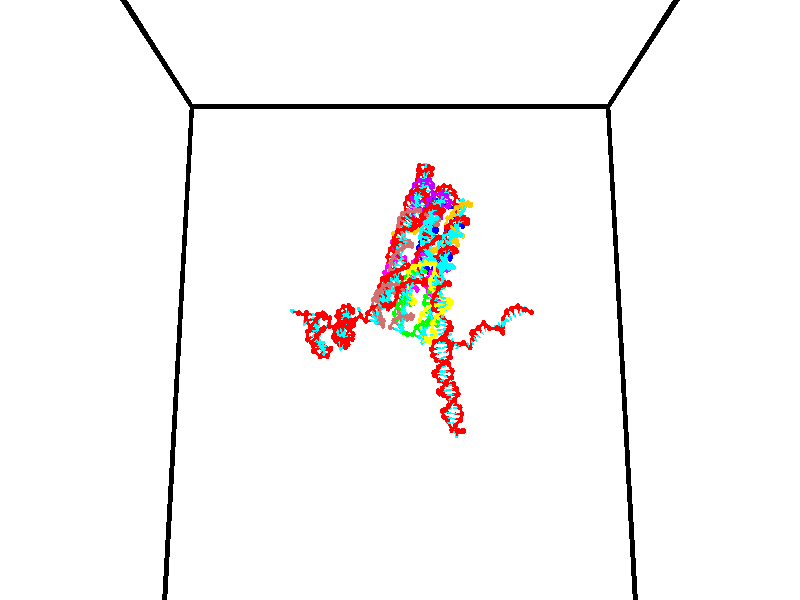 // switches for output
#declare DRAW_BASES = 1; // possible values are 0, 1; only relevant for DNA ribbons
#declare DRAW_BASES_TYPE = 3; // possible values are 1, 2, 3; only relevant for DNA ribbons
#declare DRAW_FOG = 0; // set to 1 to enable fog

#include "colors.inc"

#include "transforms.inc"
background { rgb <1, 1, 1>}

#default {
   normal{
       ripples 0.25
       frequency 0.20
       turbulence 0.2
       lambda 5
   }
	finish {
		phong 0.1
		phong_size 40.
	}
}

// original window dimensions: 1024x640


// camera settings

camera {
	sky <0, 0.179814, -0.983701>
	up <0, 0.179814, -0.983701>
	right 1.6 * <1, 0, 0>
	location <35, 94.9851, 44.8844>
	look_at <35, 29.7336, 32.9568>
	direction <0, -65.2515, -11.9276>
	angle 67.0682
}


# declare cpy_camera_pos = <35, 94.9851, 44.8844>;
# if (DRAW_FOG = 1)
fog {
	fog_type 2
	up vnormalize(cpy_camera_pos)
	color rgbt<1,1,1,0.3>
	distance 1e-5
	fog_alt 3e-3
	fog_offset 56
}
# end


// LIGHTS

# declare lum = 6;
global_settings {
	ambient_light rgb lum * <0.05, 0.05, 0.05>
	max_trace_level 15
}# declare cpy_direct_light_amount = 0.25;
light_source
{	1000 * <-1, -1.16352, -0.803886>,
	rgb lum * cpy_direct_light_amount
	parallel
}

light_source
{	1000 * <1, 1.16352, 0.803886>,
	rgb lum * cpy_direct_light_amount
	parallel
}

// strand 0

// nucleotide -1

// particle -1
sphere {
	<24.774975, 34.846458, 35.024242> 0.250000
	pigment { color rgbt <1,0,0,0> }
	no_shadow
}
cylinder {
	<24.399549, 34.764820, 34.912930>,  <24.174294, 34.715836, 34.846142>, 0.100000
	pigment { color rgbt <1,0,0,0> }
	no_shadow
}
cylinder {
	<24.399549, 34.764820, 34.912930>,  <24.774975, 34.846458, 35.024242>, 0.100000
	pigment { color rgbt <1,0,0,0> }
	no_shadow
}

// particle -1
sphere {
	<24.399549, 34.764820, 34.912930> 0.100000
	pigment { color rgbt <1,0,0,0> }
	no_shadow
}
sphere {
	0, 1
	scale<0.080000,0.200000,0.300000>
	matrix <-0.303752, 0.871303, 0.385442,
		0.163798, 0.446291, -0.879769,
		-0.938565, -0.204097, -0.278280,
		24.117979, 34.703590, 34.829445>
	pigment { color rgbt <0,1,1,0> }
	no_shadow
}
cylinder {
	<25.467438, 34.470005, 35.153336>,  <24.774975, 34.846458, 35.024242>, 0.130000
	pigment { color rgbt <1,0,0,0> }
	no_shadow
}

// nucleotide -1

// particle -1
sphere {
	<25.467438, 34.470005, 35.153336> 0.250000
	pigment { color rgbt <1,0,0,0> }
	no_shadow
}
cylinder {
	<25.355295, 34.262245, 35.476231>,  <25.288010, 34.137589, 35.669968>, 0.100000
	pigment { color rgbt <1,0,0,0> }
	no_shadow
}
cylinder {
	<25.355295, 34.262245, 35.476231>,  <25.467438, 34.470005, 35.153336>, 0.100000
	pigment { color rgbt <1,0,0,0> }
	no_shadow
}

// particle -1
sphere {
	<25.355295, 34.262245, 35.476231> 0.100000
	pigment { color rgbt <1,0,0,0> }
	no_shadow
}
sphere {
	0, 1
	scale<0.080000,0.200000,0.300000>
	matrix <0.245740, 0.774098, 0.583424,
		-0.927908, 0.361935, -0.089386,
		-0.280355, -0.519398, 0.807234,
		25.271189, 34.106426, 35.718399>
	pigment { color rgbt <0,1,1,0> }
	no_shadow
}
cylinder {
	<25.391336, 33.788872, 34.803364>,  <25.467438, 34.470005, 35.153336>, 0.130000
	pigment { color rgbt <1,0,0,0> }
	no_shadow
}

// nucleotide -1

// particle -1
sphere {
	<25.391336, 33.788872, 34.803364> 0.250000
	pigment { color rgbt <1,0,0,0> }
	no_shadow
}
cylinder {
	<25.701403, 33.542931, 34.861435>,  <25.887442, 33.395367, 34.896278>, 0.100000
	pigment { color rgbt <1,0,0,0> }
	no_shadow
}
cylinder {
	<25.701403, 33.542931, 34.861435>,  <25.391336, 33.788872, 34.803364>, 0.100000
	pigment { color rgbt <1,0,0,0> }
	no_shadow
}

// particle -1
sphere {
	<25.701403, 33.542931, 34.861435> 0.100000
	pigment { color rgbt <1,0,0,0> }
	no_shadow
}
sphere {
	0, 1
	scale<0.080000,0.200000,0.300000>
	matrix <0.146003, 0.397931, 0.905723,
		-0.614658, -0.680887, 0.398232,
		0.775164, -0.614853, 0.145180,
		25.933952, 33.358475, 34.904987>
	pigment { color rgbt <0,1,1,0> }
	no_shadow
}
cylinder {
	<25.367674, 33.476013, 35.454140>,  <25.391336, 33.788872, 34.803364>, 0.130000
	pigment { color rgbt <1,0,0,0> }
	no_shadow
}

// nucleotide -1

// particle -1
sphere {
	<25.367674, 33.476013, 35.454140> 0.250000
	pigment { color rgbt <1,0,0,0> }
	no_shadow
}
cylinder {
	<25.753489, 33.443813, 35.353588>,  <25.984978, 33.424496, 35.293255>, 0.100000
	pigment { color rgbt <1,0,0,0> }
	no_shadow
}
cylinder {
	<25.753489, 33.443813, 35.353588>,  <25.367674, 33.476013, 35.454140>, 0.100000
	pigment { color rgbt <1,0,0,0> }
	no_shadow
}

// particle -1
sphere {
	<25.753489, 33.443813, 35.353588> 0.100000
	pigment { color rgbt <1,0,0,0> }
	no_shadow
}
sphere {
	0, 1
	scale<0.080000,0.200000,0.300000>
	matrix <0.256950, 0.504294, 0.824418,
		0.060407, -0.859772, 0.507093,
		0.964535, -0.080497, -0.251381,
		26.042849, 33.419666, 35.278175>
	pigment { color rgbt <0,1,1,0> }
	no_shadow
}
cylinder {
	<25.727320, 33.108891, 36.016026>,  <25.367674, 33.476013, 35.454140>, 0.130000
	pigment { color rgbt <1,0,0,0> }
	no_shadow
}

// nucleotide -1

// particle -1
sphere {
	<25.727320, 33.108891, 36.016026> 0.250000
	pigment { color rgbt <1,0,0,0> }
	no_shadow
}
cylinder {
	<25.987892, 33.325619, 35.803585>,  <26.144236, 33.455654, 35.676121>, 0.100000
	pigment { color rgbt <1,0,0,0> }
	no_shadow
}
cylinder {
	<25.987892, 33.325619, 35.803585>,  <25.727320, 33.108891, 36.016026>, 0.100000
	pigment { color rgbt <1,0,0,0> }
	no_shadow
}

// particle -1
sphere {
	<25.987892, 33.325619, 35.803585> 0.100000
	pigment { color rgbt <1,0,0,0> }
	no_shadow
}
sphere {
	0, 1
	scale<0.080000,0.200000,0.300000>
	matrix <0.257180, 0.500876, 0.826427,
		0.713790, -0.674949, 0.186941,
		0.651431, 0.541818, -0.531104,
		26.183321, 33.488163, 35.644253>
	pigment { color rgbt <0,1,1,0> }
	no_shadow
}
cylinder {
	<26.375122, 33.203922, 36.340557>,  <25.727320, 33.108891, 36.016026>, 0.130000
	pigment { color rgbt <1,0,0,0> }
	no_shadow
}

// nucleotide -1

// particle -1
sphere {
	<26.375122, 33.203922, 36.340557> 0.250000
	pigment { color rgbt <1,0,0,0> }
	no_shadow
}
cylinder {
	<26.367905, 33.530674, 36.109947>,  <26.363575, 33.726727, 35.971581>, 0.100000
	pigment { color rgbt <1,0,0,0> }
	no_shadow
}
cylinder {
	<26.367905, 33.530674, 36.109947>,  <26.375122, 33.203922, 36.340557>, 0.100000
	pigment { color rgbt <1,0,0,0> }
	no_shadow
}

// particle -1
sphere {
	<26.367905, 33.530674, 36.109947> 0.100000
	pigment { color rgbt <1,0,0,0> }
	no_shadow
}
sphere {
	0, 1
	scale<0.080000,0.200000,0.300000>
	matrix <0.364704, 0.542270, 0.756924,
		0.930949, -0.196605, -0.307702,
		-0.018043, 0.816878, -0.576529,
		26.362492, 33.775738, 35.936989>
	pigment { color rgbt <0,1,1,0> }
	no_shadow
}
cylinder {
	<27.039852, 33.488537, 36.245892>,  <26.375122, 33.203922, 36.340557>, 0.130000
	pigment { color rgbt <1,0,0,0> }
	no_shadow
}

// nucleotide -1

// particle -1
sphere {
	<27.039852, 33.488537, 36.245892> 0.250000
	pigment { color rgbt <1,0,0,0> }
	no_shadow
}
cylinder {
	<26.750193, 33.764370, 36.249439>,  <26.576397, 33.929871, 36.251568>, 0.100000
	pigment { color rgbt <1,0,0,0> }
	no_shadow
}
cylinder {
	<26.750193, 33.764370, 36.249439>,  <27.039852, 33.488537, 36.245892>, 0.100000
	pigment { color rgbt <1,0,0,0> }
	no_shadow
}

// particle -1
sphere {
	<26.750193, 33.764370, 36.249439> 0.100000
	pigment { color rgbt <1,0,0,0> }
	no_shadow
}
sphere {
	0, 1
	scale<0.080000,0.200000,0.300000>
	matrix <0.435634, 0.447417, 0.781051,
		0.534632, 0.569463, -0.624404,
		-0.724149, 0.689587, 0.008873,
		26.532948, 33.971245, 36.252102>
	pigment { color rgbt <0,1,1,0> }
	no_shadow
}
cylinder {
	<27.294296, 34.238010, 36.215279>,  <27.039852, 33.488537, 36.245892>, 0.130000
	pigment { color rgbt <1,0,0,0> }
	no_shadow
}

// nucleotide -1

// particle -1
sphere {
	<27.294296, 34.238010, 36.215279> 0.250000
	pigment { color rgbt <1,0,0,0> }
	no_shadow
}
cylinder {
	<26.951172, 34.192070, 36.415665>,  <26.745296, 34.164505, 36.535896>, 0.100000
	pigment { color rgbt <1,0,0,0> }
	no_shadow
}
cylinder {
	<26.951172, 34.192070, 36.415665>,  <27.294296, 34.238010, 36.215279>, 0.100000
	pigment { color rgbt <1,0,0,0> }
	no_shadow
}

// particle -1
sphere {
	<26.951172, 34.192070, 36.415665> 0.100000
	pigment { color rgbt <1,0,0,0> }
	no_shadow
}
sphere {
	0, 1
	scale<0.080000,0.200000,0.300000>
	matrix <0.330787, 0.622643, 0.709151,
		-0.393371, 0.774031, -0.496119,
		-0.857811, -0.114849, 0.500970,
		26.693829, 34.157616, 36.565956>
	pigment { color rgbt <0,1,1,0> }
	no_shadow
}
cylinder {
	<27.075306, 34.866913, 36.454491>,  <27.294296, 34.238010, 36.215279>, 0.130000
	pigment { color rgbt <1,0,0,0> }
	no_shadow
}

// nucleotide -1

// particle -1
sphere {
	<27.075306, 34.866913, 36.454491> 0.250000
	pigment { color rgbt <1,0,0,0> }
	no_shadow
}
cylinder {
	<26.934761, 34.587288, 36.703606>,  <26.850433, 34.419514, 36.853073>, 0.100000
	pigment { color rgbt <1,0,0,0> }
	no_shadow
}
cylinder {
	<26.934761, 34.587288, 36.703606>,  <27.075306, 34.866913, 36.454491>, 0.100000
	pigment { color rgbt <1,0,0,0> }
	no_shadow
}

// particle -1
sphere {
	<26.934761, 34.587288, 36.703606> 0.100000
	pigment { color rgbt <1,0,0,0> }
	no_shadow
}
sphere {
	0, 1
	scale<0.080000,0.200000,0.300000>
	matrix <0.294784, 0.548760, 0.782282,
		-0.888620, 0.458452, 0.013257,
		-0.351364, -0.699059, 0.622783,
		26.829351, 34.377571, 36.890442>
	pigment { color rgbt <0,1,1,0> }
	no_shadow
}
cylinder {
	<26.670261, 35.230663, 37.002544>,  <27.075306, 34.866913, 36.454491>, 0.130000
	pigment { color rgbt <1,0,0,0> }
	no_shadow
}

// nucleotide -1

// particle -1
sphere {
	<26.670261, 35.230663, 37.002544> 0.250000
	pigment { color rgbt <1,0,0,0> }
	no_shadow
}
cylinder {
	<26.760990, 34.874416, 37.160202>,  <26.815428, 34.660667, 37.254795>, 0.100000
	pigment { color rgbt <1,0,0,0> }
	no_shadow
}
cylinder {
	<26.760990, 34.874416, 37.160202>,  <26.670261, 35.230663, 37.002544>, 0.100000
	pigment { color rgbt <1,0,0,0> }
	no_shadow
}

// particle -1
sphere {
	<26.760990, 34.874416, 37.160202> 0.100000
	pigment { color rgbt <1,0,0,0> }
	no_shadow
}
sphere {
	0, 1
	scale<0.080000,0.200000,0.300000>
	matrix <0.179097, 0.435933, 0.881979,
		-0.957328, -0.129460, 0.258386,
		0.226820, -0.890619, 0.394145,
		26.829037, 34.607231, 37.278446>
	pigment { color rgbt <0,1,1,0> }
	no_shadow
}
cylinder {
	<26.209871, 35.112648, 37.534222>,  <26.670261, 35.230663, 37.002544>, 0.130000
	pigment { color rgbt <1,0,0,0> }
	no_shadow
}

// nucleotide -1

// particle -1
sphere {
	<26.209871, 35.112648, 37.534222> 0.250000
	pigment { color rgbt <1,0,0,0> }
	no_shadow
}
cylinder {
	<26.566769, 34.939407, 37.585335>,  <26.780907, 34.835464, 37.616005>, 0.100000
	pigment { color rgbt <1,0,0,0> }
	no_shadow
}
cylinder {
	<26.566769, 34.939407, 37.585335>,  <26.209871, 35.112648, 37.534222>, 0.100000
	pigment { color rgbt <1,0,0,0> }
	no_shadow
}

// particle -1
sphere {
	<26.566769, 34.939407, 37.585335> 0.100000
	pigment { color rgbt <1,0,0,0> }
	no_shadow
}
sphere {
	0, 1
	scale<0.080000,0.200000,0.300000>
	matrix <0.219633, 0.663500, 0.715213,
		-0.394543, -0.610077, 0.687125,
		0.892242, -0.433098, 0.127786,
		26.834442, 34.809479, 37.623672>
	pigment { color rgbt <0,1,1,0> }
	no_shadow
}
cylinder {
	<26.374081, 35.158142, 38.227646>,  <26.209871, 35.112648, 37.534222>, 0.130000
	pigment { color rgbt <1,0,0,0> }
	no_shadow
}

// nucleotide -1

// particle -1
sphere {
	<26.374081, 35.158142, 38.227646> 0.250000
	pigment { color rgbt <1,0,0,0> }
	no_shadow
}
cylinder {
	<26.733574, 35.072048, 38.074833>,  <26.949270, 35.020393, 37.983147>, 0.100000
	pigment { color rgbt <1,0,0,0> }
	no_shadow
}
cylinder {
	<26.733574, 35.072048, 38.074833>,  <26.374081, 35.158142, 38.227646>, 0.100000
	pigment { color rgbt <1,0,0,0> }
	no_shadow
}

// particle -1
sphere {
	<26.733574, 35.072048, 38.074833> 0.100000
	pigment { color rgbt <1,0,0,0> }
	no_shadow
}
sphere {
	0, 1
	scale<0.080000,0.200000,0.300000>
	matrix <0.434891, 0.548934, 0.713822,
		0.056072, -0.807679, 0.586950,
		0.898736, -0.215234, -0.382033,
		27.003195, 35.007477, 37.960224>
	pigment { color rgbt <0,1,1,0> }
	no_shadow
}
cylinder {
	<27.026798, 34.769600, 38.658180>,  <26.374081, 35.158142, 38.227646>, 0.130000
	pigment { color rgbt <1,0,0,0> }
	no_shadow
}

// nucleotide -1

// particle -1
sphere {
	<27.026798, 34.769600, 38.658180> 0.250000
	pigment { color rgbt <1,0,0,0> }
	no_shadow
}
cylinder {
	<27.172493, 35.029682, 38.391476>,  <27.259909, 35.185730, 38.231453>, 0.100000
	pigment { color rgbt <1,0,0,0> }
	no_shadow
}
cylinder {
	<27.172493, 35.029682, 38.391476>,  <27.026798, 34.769600, 38.658180>, 0.100000
	pigment { color rgbt <1,0,0,0> }
	no_shadow
}

// particle -1
sphere {
	<27.172493, 35.029682, 38.391476> 0.100000
	pigment { color rgbt <1,0,0,0> }
	no_shadow
}
sphere {
	0, 1
	scale<0.080000,0.200000,0.300000>
	matrix <0.582065, 0.399946, 0.707986,
		0.727003, -0.645969, -0.232788,
		0.364234, 0.650205, -0.666758,
		27.281763, 35.224743, 38.191448>
	pigment { color rgbt <0,1,1,0> }
	no_shadow
}
cylinder {
	<27.701744, 34.610222, 38.617226>,  <27.026798, 34.769600, 38.658180>, 0.130000
	pigment { color rgbt <1,0,0,0> }
	no_shadow
}

// nucleotide -1

// particle -1
sphere {
	<27.701744, 34.610222, 38.617226> 0.250000
	pigment { color rgbt <1,0,0,0> }
	no_shadow
}
cylinder {
	<27.588125, 34.985252, 38.536964>,  <27.519953, 35.210270, 38.488808>, 0.100000
	pigment { color rgbt <1,0,0,0> }
	no_shadow
}
cylinder {
	<27.588125, 34.985252, 38.536964>,  <27.701744, 34.610222, 38.617226>, 0.100000
	pigment { color rgbt <1,0,0,0> }
	no_shadow
}

// particle -1
sphere {
	<27.588125, 34.985252, 38.536964> 0.100000
	pigment { color rgbt <1,0,0,0> }
	no_shadow
}
sphere {
	0, 1
	scale<0.080000,0.200000,0.300000>
	matrix <0.551740, 0.330984, 0.765528,
		0.784155, 0.106740, -0.611316,
		-0.284048, 0.937580, -0.200650,
		27.502911, 35.266525, 38.476768>
	pigment { color rgbt <0,1,1,0> }
	no_shadow
}
cylinder {
	<28.096327, 34.865894, 38.036270>,  <27.701744, 34.610222, 38.617226>, 0.130000
	pigment { color rgbt <1,0,0,0> }
	no_shadow
}

// nucleotide -1

// particle -1
sphere {
	<28.096327, 34.865894, 38.036270> 0.250000
	pigment { color rgbt <1,0,0,0> }
	no_shadow
}
cylinder {
	<27.704781, 34.798344, 38.082401>,  <27.469852, 34.757812, 38.110081>, 0.100000
	pigment { color rgbt <1,0,0,0> }
	no_shadow
}
cylinder {
	<27.704781, 34.798344, 38.082401>,  <28.096327, 34.865894, 38.036270>, 0.100000
	pigment { color rgbt <1,0,0,0> }
	no_shadow
}

// particle -1
sphere {
	<27.704781, 34.798344, 38.082401> 0.100000
	pigment { color rgbt <1,0,0,0> }
	no_shadow
}
sphere {
	0, 1
	scale<0.080000,0.200000,0.300000>
	matrix <-0.004103, -0.547607, -0.836725,
		0.204460, -0.819515, 0.535341,
		-0.978866, -0.168880, 0.115326,
		27.411121, 34.747681, 38.117001>
	pigment { color rgbt <0,1,1,0> }
	no_shadow
}
cylinder {
	<27.902779, 34.136005, 38.018143>,  <28.096327, 34.865894, 38.036270>, 0.130000
	pigment { color rgbt <1,0,0,0> }
	no_shadow
}

// nucleotide -1

// particle -1
sphere {
	<27.902779, 34.136005, 38.018143> 0.250000
	pigment { color rgbt <1,0,0,0> }
	no_shadow
}
cylinder {
	<27.587759, 34.342915, 37.884163>,  <27.398746, 34.467060, 37.803776>, 0.100000
	pigment { color rgbt <1,0,0,0> }
	no_shadow
}
cylinder {
	<27.587759, 34.342915, 37.884163>,  <27.902779, 34.136005, 38.018143>, 0.100000
	pigment { color rgbt <1,0,0,0> }
	no_shadow
}

// particle -1
sphere {
	<27.587759, 34.342915, 37.884163> 0.100000
	pigment { color rgbt <1,0,0,0> }
	no_shadow
}
sphere {
	0, 1
	scale<0.080000,0.200000,0.300000>
	matrix <-0.009708, -0.553877, -0.832542,
		-0.616176, -0.652415, 0.441227,
		-0.787548, 0.517276, -0.334952,
		27.351494, 34.498096, 37.783676>
	pigment { color rgbt <0,1,1,0> }
	no_shadow
}
cylinder {
	<27.488720, 33.611526, 37.837147>,  <27.902779, 34.136005, 38.018143>, 0.130000
	pigment { color rgbt <1,0,0,0> }
	no_shadow
}

// nucleotide -1

// particle -1
sphere {
	<27.488720, 33.611526, 37.837147> 0.250000
	pigment { color rgbt <1,0,0,0> }
	no_shadow
}
cylinder {
	<27.342010, 33.921124, 37.630688>,  <27.253984, 34.106884, 37.506813>, 0.100000
	pigment { color rgbt <1,0,0,0> }
	no_shadow
}
cylinder {
	<27.342010, 33.921124, 37.630688>,  <27.488720, 33.611526, 37.837147>, 0.100000
	pigment { color rgbt <1,0,0,0> }
	no_shadow
}

// particle -1
sphere {
	<27.342010, 33.921124, 37.630688> 0.100000
	pigment { color rgbt <1,0,0,0> }
	no_shadow
}
sphere {
	0, 1
	scale<0.080000,0.200000,0.300000>
	matrix <-0.294118, -0.622829, -0.724968,
		-0.882593, -0.114092, 0.456083,
		-0.366775, 0.773994, -0.516148,
		27.231977, 34.153320, 37.475842>
	pigment { color rgbt <0,1,1,0> }
	no_shadow
}
cylinder {
	<26.884861, 33.355778, 37.677937>,  <27.488720, 33.611526, 37.837147>, 0.130000
	pigment { color rgbt <1,0,0,0> }
	no_shadow
}

// nucleotide -1

// particle -1
sphere {
	<26.884861, 33.355778, 37.677937> 0.250000
	pigment { color rgbt <1,0,0,0> }
	no_shadow
}
cylinder {
	<26.859901, 33.735741, 37.555435>,  <26.844925, 33.963718, 37.481934>, 0.100000
	pigment { color rgbt <1,0,0,0> }
	no_shadow
}
cylinder {
	<26.859901, 33.735741, 37.555435>,  <26.884861, 33.355778, 37.677937>, 0.100000
	pigment { color rgbt <1,0,0,0> }
	no_shadow
}

// particle -1
sphere {
	<26.859901, 33.735741, 37.555435> 0.100000
	pigment { color rgbt <1,0,0,0> }
	no_shadow
}
sphere {
	0, 1
	scale<0.080000,0.200000,0.300000>
	matrix <-0.476323, -0.297993, -0.827235,
		-0.877053, 0.094254, 0.471056,
		-0.062401, 0.949903, -0.306251,
		26.841181, 34.020710, 37.463558>
	pigment { color rgbt <0,1,1,0> }
	no_shadow
}
cylinder {
	<26.174402, 33.546253, 37.578861>,  <26.884861, 33.355778, 37.677937>, 0.130000
	pigment { color rgbt <1,0,0,0> }
	no_shadow
}

// nucleotide -1

// particle -1
sphere {
	<26.174402, 33.546253, 37.578861> 0.250000
	pigment { color rgbt <1,0,0,0> }
	no_shadow
}
cylinder {
	<26.369108, 33.811100, 37.350945>,  <26.485931, 33.970009, 37.214195>, 0.100000
	pigment { color rgbt <1,0,0,0> }
	no_shadow
}
cylinder {
	<26.369108, 33.811100, 37.350945>,  <26.174402, 33.546253, 37.578861>, 0.100000
	pigment { color rgbt <1,0,0,0> }
	no_shadow
}

// particle -1
sphere {
	<26.369108, 33.811100, 37.350945> 0.100000
	pigment { color rgbt <1,0,0,0> }
	no_shadow
}
sphere {
	0, 1
	scale<0.080000,0.200000,0.300000>
	matrix <-0.583938, -0.238483, -0.775978,
		-0.649675, 0.710439, 0.270553,
		0.486763, 0.662120, -0.569789,
		26.515137, 34.009735, 37.180008>
	pigment { color rgbt <0,1,1,0> }
	no_shadow
}
cylinder {
	<25.603018, 33.987686, 37.150818>,  <26.174402, 33.546253, 37.578861>, 0.130000
	pigment { color rgbt <1,0,0,0> }
	no_shadow
}

// nucleotide -1

// particle -1
sphere {
	<25.603018, 33.987686, 37.150818> 0.250000
	pigment { color rgbt <1,0,0,0> }
	no_shadow
}
cylinder {
	<25.953684, 34.023479, 36.961735>,  <26.164083, 34.044956, 36.848286>, 0.100000
	pigment { color rgbt <1,0,0,0> }
	no_shadow
}
cylinder {
	<25.953684, 34.023479, 36.961735>,  <25.603018, 33.987686, 37.150818>, 0.100000
	pigment { color rgbt <1,0,0,0> }
	no_shadow
}

// particle -1
sphere {
	<25.953684, 34.023479, 36.961735> 0.100000
	pigment { color rgbt <1,0,0,0> }
	no_shadow
}
sphere {
	0, 1
	scale<0.080000,0.200000,0.300000>
	matrix <-0.415804, -0.353308, -0.838022,
		-0.241997, 0.931218, -0.272527,
		0.876667, 0.089481, -0.472703,
		26.216684, 34.050323, 36.819923>
	pigment { color rgbt <0,1,1,0> }
	no_shadow
}
cylinder {
	<25.627676, 34.313721, 36.497730>,  <25.603018, 33.987686, 37.150818>, 0.130000
	pigment { color rgbt <1,0,0,0> }
	no_shadow
}

// nucleotide -1

// particle -1
sphere {
	<25.627676, 34.313721, 36.497730> 0.250000
	pigment { color rgbt <1,0,0,0> }
	no_shadow
}
cylinder {
	<25.939875, 34.068073, 36.450932>,  <26.127193, 33.920685, 36.422852>, 0.100000
	pigment { color rgbt <1,0,0,0> }
	no_shadow
}
cylinder {
	<25.939875, 34.068073, 36.450932>,  <25.627676, 34.313721, 36.497730>, 0.100000
	pigment { color rgbt <1,0,0,0> }
	no_shadow
}

// particle -1
sphere {
	<25.939875, 34.068073, 36.450932> 0.100000
	pigment { color rgbt <1,0,0,0> }
	no_shadow
}
sphere {
	0, 1
	scale<0.080000,0.200000,0.300000>
	matrix <-0.338228, -0.257415, -0.905174,
		0.525763, 0.746057, -0.408622,
		0.780497, -0.614114, -0.116998,
		26.174025, 33.883839, 36.415833>
	pigment { color rgbt <0,1,1,0> }
	no_shadow
}
cylinder {
	<25.946686, 34.839710, 36.172832>,  <25.627676, 34.313721, 36.497730>, 0.130000
	pigment { color rgbt <1,0,0,0> }
	no_shadow
}

// nucleotide -1

// particle -1
sphere {
	<25.946686, 34.839710, 36.172832> 0.250000
	pigment { color rgbt <1,0,0,0> }
	no_shadow
}
cylinder {
	<26.306175, 34.686317, 36.257912>,  <26.521870, 34.594280, 36.308960>, 0.100000
	pigment { color rgbt <1,0,0,0> }
	no_shadow
}
cylinder {
	<26.306175, 34.686317, 36.257912>,  <25.946686, 34.839710, 36.172832>, 0.100000
	pigment { color rgbt <1,0,0,0> }
	no_shadow
}

// particle -1
sphere {
	<26.306175, 34.686317, 36.257912> 0.100000
	pigment { color rgbt <1,0,0,0> }
	no_shadow
}
sphere {
	0, 1
	scale<0.080000,0.200000,0.300000>
	matrix <-0.011175, -0.504903, -0.863104,
		0.438375, 0.773314, -0.458053,
		0.898723, -0.383482, 0.212694,
		26.575792, 34.571274, 36.321720>
	pigment { color rgbt <0,1,1,0> }
	no_shadow
}
cylinder {
	<26.521338, 34.945656, 35.645248>,  <25.946686, 34.839710, 36.172832>, 0.130000
	pigment { color rgbt <1,0,0,0> }
	no_shadow
}

// nucleotide -1

// particle -1
sphere {
	<26.521338, 34.945656, 35.645248> 0.250000
	pigment { color rgbt <1,0,0,0> }
	no_shadow
}
cylinder {
	<26.623444, 34.596241, 35.811035>,  <26.684708, 34.386593, 35.910507>, 0.100000
	pigment { color rgbt <1,0,0,0> }
	no_shadow
}
cylinder {
	<26.623444, 34.596241, 35.811035>,  <26.521338, 34.945656, 35.645248>, 0.100000
	pigment { color rgbt <1,0,0,0> }
	no_shadow
}

// particle -1
sphere {
	<26.623444, 34.596241, 35.811035> 0.100000
	pigment { color rgbt <1,0,0,0> }
	no_shadow
}
sphere {
	0, 1
	scale<0.080000,0.200000,0.300000>
	matrix <-0.138649, -0.457307, -0.878434,
		0.956879, 0.166767, -0.237848,
		0.255263, -0.873533, 0.414465,
		26.700022, 34.334183, 35.935375>
	pigment { color rgbt <0,1,1,0> }
	no_shadow
}
cylinder {
	<26.670349, 34.604877, 35.091484>,  <26.521338, 34.945656, 35.645248>, 0.130000
	pigment { color rgbt <1,0,0,0> }
	no_shadow
}

// nucleotide -1

// particle -1
sphere {
	<26.670349, 34.604877, 35.091484> 0.250000
	pigment { color rgbt <1,0,0,0> }
	no_shadow
}
cylinder {
	<26.625839, 34.297577, 35.343647>,  <26.599133, 34.113197, 35.494946>, 0.100000
	pigment { color rgbt <1,0,0,0> }
	no_shadow
}
cylinder {
	<26.625839, 34.297577, 35.343647>,  <26.670349, 34.604877, 35.091484>, 0.100000
	pigment { color rgbt <1,0,0,0> }
	no_shadow
}

// particle -1
sphere {
	<26.625839, 34.297577, 35.343647> 0.100000
	pigment { color rgbt <1,0,0,0> }
	no_shadow
}
sphere {
	0, 1
	scale<0.080000,0.200000,0.300000>
	matrix <-0.223782, -0.598682, -0.769091,
		0.968266, -0.226654, -0.105302,
		-0.111275, -0.768250, 0.630405,
		26.592457, 34.067101, 35.532768>
	pigment { color rgbt <0,1,1,0> }
	no_shadow
}
cylinder {
	<27.080931, 34.089378, 34.902378>,  <26.670349, 34.604877, 35.091484>, 0.130000
	pigment { color rgbt <1,0,0,0> }
	no_shadow
}

// nucleotide -1

// particle -1
sphere {
	<27.080931, 34.089378, 34.902378> 0.250000
	pigment { color rgbt <1,0,0,0> }
	no_shadow
}
cylinder {
	<26.822308, 33.902367, 35.143505>,  <26.667133, 33.790161, 35.288181>, 0.100000
	pigment { color rgbt <1,0,0,0> }
	no_shadow
}
cylinder {
	<26.822308, 33.902367, 35.143505>,  <27.080931, 34.089378, 34.902378>, 0.100000
	pigment { color rgbt <1,0,0,0> }
	no_shadow
}

// particle -1
sphere {
	<26.822308, 33.902367, 35.143505> 0.100000
	pigment { color rgbt <1,0,0,0> }
	no_shadow
}
sphere {
	0, 1
	scale<0.080000,0.200000,0.300000>
	matrix <-0.192729, -0.664456, -0.722048,
		0.738119, -0.583025, 0.339504,
		-0.646557, -0.467525, 0.602813,
		26.628340, 33.762108, 35.324348>
	pigment { color rgbt <0,1,1,0> }
	no_shadow
}
cylinder {
	<27.285543, 33.380516, 34.965534>,  <27.080931, 34.089378, 34.902378>, 0.130000
	pigment { color rgbt <1,0,0,0> }
	no_shadow
}

// nucleotide -1

// particle -1
sphere {
	<27.285543, 33.380516, 34.965534> 0.250000
	pigment { color rgbt <1,0,0,0> }
	no_shadow
}
cylinder {
	<26.896473, 33.429211, 35.044609>,  <26.663031, 33.458427, 35.092052>, 0.100000
	pigment { color rgbt <1,0,0,0> }
	no_shadow
}
cylinder {
	<26.896473, 33.429211, 35.044609>,  <27.285543, 33.380516, 34.965534>, 0.100000
	pigment { color rgbt <1,0,0,0> }
	no_shadow
}

// particle -1
sphere {
	<26.896473, 33.429211, 35.044609> 0.100000
	pigment { color rgbt <1,0,0,0> }
	no_shadow
}
sphere {
	0, 1
	scale<0.080000,0.200000,0.300000>
	matrix <-0.229808, -0.625870, -0.745302,
		0.032997, -0.770368, 0.636745,
		-0.972676, 0.121737, 0.197689,
		26.604670, 33.465733, 35.103916>
	pigment { color rgbt <0,1,1,0> }
	no_shadow
}
cylinder {
	<27.058949, 32.709869, 35.104561>,  <27.285543, 33.380516, 34.965534>, 0.130000
	pigment { color rgbt <1,0,0,0> }
	no_shadow
}

// nucleotide -1

// particle -1
sphere {
	<27.058949, 32.709869, 35.104561> 0.250000
	pigment { color rgbt <1,0,0,0> }
	no_shadow
}
cylinder {
	<26.726524, 32.906994, 35.001427>,  <26.527071, 33.025269, 34.939545>, 0.100000
	pigment { color rgbt <1,0,0,0> }
	no_shadow
}
cylinder {
	<26.726524, 32.906994, 35.001427>,  <27.058949, 32.709869, 35.104561>, 0.100000
	pigment { color rgbt <1,0,0,0> }
	no_shadow
}

// particle -1
sphere {
	<26.726524, 32.906994, 35.001427> 0.100000
	pigment { color rgbt <1,0,0,0> }
	no_shadow
}
sphere {
	0, 1
	scale<0.080000,0.200000,0.300000>
	matrix <-0.277772, -0.769385, -0.575231,
		-0.481854, -0.406432, 0.776293,
		-0.831060, 0.492809, -0.257835,
		26.477207, 33.054836, 34.924076>
	pigment { color rgbt <0,1,1,0> }
	no_shadow
}
cylinder {
	<27.616600, 32.297283, 35.025547>,  <27.058949, 32.709869, 35.104561>, 0.130000
	pigment { color rgbt <1,0,0,0> }
	no_shadow
}

// nucleotide -1

// particle -1
sphere {
	<27.616600, 32.297283, 35.025547> 0.250000
	pigment { color rgbt <1,0,0,0> }
	no_shadow
}
cylinder {
	<27.469704, 32.076073, 35.324692>,  <27.381565, 31.943348, 35.504181>, 0.100000
	pigment { color rgbt <1,0,0,0> }
	no_shadow
}
cylinder {
	<27.469704, 32.076073, 35.324692>,  <27.616600, 32.297283, 35.025547>, 0.100000
	pigment { color rgbt <1,0,0,0> }
	no_shadow
}

// particle -1
sphere {
	<27.469704, 32.076073, 35.324692> 0.100000
	pigment { color rgbt <1,0,0,0> }
	no_shadow
}
sphere {
	0, 1
	scale<0.080000,0.200000,0.300000>
	matrix <0.863402, 0.096356, 0.495229,
		-0.345934, 0.827576, 0.442094,
		-0.367242, -0.553021, 0.747864,
		27.359531, 31.910166, 35.549049>
	pigment { color rgbt <0,1,1,0> }
	no_shadow
}
cylinder {
	<27.605049, 32.544468, 35.808567>,  <27.616600, 32.297283, 35.025547>, 0.130000
	pigment { color rgbt <1,0,0,0> }
	no_shadow
}

// nucleotide -1

// particle -1
sphere {
	<27.605049, 32.544468, 35.808567> 0.250000
	pigment { color rgbt <1,0,0,0> }
	no_shadow
}
cylinder {
	<27.663851, 32.151356, 35.763779>,  <27.699133, 31.915489, 35.736908>, 0.100000
	pigment { color rgbt <1,0,0,0> }
	no_shadow
}
cylinder {
	<27.663851, 32.151356, 35.763779>,  <27.605049, 32.544468, 35.808567>, 0.100000
	pigment { color rgbt <1,0,0,0> }
	no_shadow
}

// particle -1
sphere {
	<27.663851, 32.151356, 35.763779> 0.100000
	pigment { color rgbt <1,0,0,0> }
	no_shadow
}
sphere {
	0, 1
	scale<0.080000,0.200000,0.300000>
	matrix <0.778836, 0.045225, 0.625595,
		-0.609757, -0.179171, 0.772071,
		0.147006, -0.982778, -0.111969,
		27.707952, 31.856522, 35.730186>
	pigment { color rgbt <0,1,1,0> }
	no_shadow
}
cylinder {
	<28.303469, 32.824062, 35.832420>,  <27.605049, 32.544468, 35.808567>, 0.130000
	pigment { color rgbt <1,0,0,0> }
	no_shadow
}

// nucleotide -1

// particle -1
sphere {
	<28.303469, 32.824062, 35.832420> 0.250000
	pigment { color rgbt <1,0,0,0> }
	no_shadow
}
cylinder {
	<28.698057, 32.765675, 35.862282>,  <28.934811, 32.730644, 35.880199>, 0.100000
	pigment { color rgbt <1,0,0,0> }
	no_shadow
}
cylinder {
	<28.698057, 32.765675, 35.862282>,  <28.303469, 32.824062, 35.832420>, 0.100000
	pigment { color rgbt <1,0,0,0> }
	no_shadow
}

// particle -1
sphere {
	<28.698057, 32.765675, 35.862282> 0.100000
	pigment { color rgbt <1,0,0,0> }
	no_shadow
}
sphere {
	0, 1
	scale<0.080000,0.200000,0.300000>
	matrix <0.056027, 0.728061, 0.683218,
		-0.154078, -0.669791, 0.726388,
		0.986468, -0.145966, 0.074652,
		28.993998, 32.721886, 35.884678>
	pigment { color rgbt <0,1,1,0> }
	no_shadow
}
cylinder {
	<28.471298, 32.811260, 36.534523>,  <28.303469, 32.824062, 35.832420>, 0.130000
	pigment { color rgbt <1,0,0,0> }
	no_shadow
}

// nucleotide -1

// particle -1
sphere {
	<28.471298, 32.811260, 36.534523> 0.250000
	pigment { color rgbt <1,0,0,0> }
	no_shadow
}
cylinder {
	<28.786274, 32.916733, 36.311665>,  <28.975260, 32.980015, 36.177948>, 0.100000
	pigment { color rgbt <1,0,0,0> }
	no_shadow
}
cylinder {
	<28.786274, 32.916733, 36.311665>,  <28.471298, 32.811260, 36.534523>, 0.100000
	pigment { color rgbt <1,0,0,0> }
	no_shadow
}

// particle -1
sphere {
	<28.786274, 32.916733, 36.311665> 0.100000
	pigment { color rgbt <1,0,0,0> }
	no_shadow
}
sphere {
	0, 1
	scale<0.080000,0.200000,0.300000>
	matrix <0.192444, 0.753535, 0.628610,
		0.585579, -0.602212, 0.542621,
		0.787440, 0.263677, -0.557146,
		29.022507, 32.995834, 36.144520>
	pigment { color rgbt <0,1,1,0> }
	no_shadow
}
cylinder {
	<29.082993, 32.852058, 36.923302>,  <28.471298, 32.811260, 36.534523>, 0.130000
	pigment { color rgbt <1,0,0,0> }
	no_shadow
}

// nucleotide -1

// particle -1
sphere {
	<29.082993, 32.852058, 36.923302> 0.250000
	pigment { color rgbt <1,0,0,0> }
	no_shadow
}
cylinder {
	<29.112879, 33.121925, 36.629570>,  <29.130810, 33.283844, 36.453331>, 0.100000
	pigment { color rgbt <1,0,0,0> }
	no_shadow
}
cylinder {
	<29.112879, 33.121925, 36.629570>,  <29.082993, 32.852058, 36.923302>, 0.100000
	pigment { color rgbt <1,0,0,0> }
	no_shadow
}

// particle -1
sphere {
	<29.112879, 33.121925, 36.629570> 0.100000
	pigment { color rgbt <1,0,0,0> }
	no_shadow
}
sphere {
	0, 1
	scale<0.080000,0.200000,0.300000>
	matrix <0.338394, 0.675543, 0.655081,
		0.938034, -0.297439, -0.177829,
		0.074716, 0.674664, -0.734333,
		29.135294, 33.324326, 36.409271>
	pigment { color rgbt <0,1,1,0> }
	no_shadow
}
cylinder {
	<29.583046, 33.322910, 37.159294>,  <29.082993, 32.852058, 36.923302>, 0.130000
	pigment { color rgbt <1,0,0,0> }
	no_shadow
}

// nucleotide -1

// particle -1
sphere {
	<29.583046, 33.322910, 37.159294> 0.250000
	pigment { color rgbt <1,0,0,0> }
	no_shadow
}
cylinder {
	<29.451315, 33.547600, 36.855713>,  <29.372276, 33.682411, 36.673565>, 0.100000
	pigment { color rgbt <1,0,0,0> }
	no_shadow
}
cylinder {
	<29.451315, 33.547600, 36.855713>,  <29.583046, 33.322910, 37.159294>, 0.100000
	pigment { color rgbt <1,0,0,0> }
	no_shadow
}

// particle -1
sphere {
	<29.451315, 33.547600, 36.855713> 0.100000
	pigment { color rgbt <1,0,0,0> }
	no_shadow
}
sphere {
	0, 1
	scale<0.080000,0.200000,0.300000>
	matrix <0.237321, 0.827233, 0.509278,
		0.913905, -0.012396, -0.405739,
		-0.329328, 0.561722, -0.758954,
		29.352516, 33.716118, 36.628025>
	pigment { color rgbt <0,1,1,0> }
	no_shadow
}
cylinder {
	<30.127077, 33.867237, 37.099590>,  <29.583046, 33.322910, 37.159294>, 0.130000
	pigment { color rgbt <1,0,0,0> }
	no_shadow
}

// nucleotide -1

// particle -1
sphere {
	<30.127077, 33.867237, 37.099590> 0.250000
	pigment { color rgbt <1,0,0,0> }
	no_shadow
}
cylinder {
	<29.779284, 33.996017, 36.949741>,  <29.570608, 34.073288, 36.859833>, 0.100000
	pigment { color rgbt <1,0,0,0> }
	no_shadow
}
cylinder {
	<29.779284, 33.996017, 36.949741>,  <30.127077, 33.867237, 37.099590>, 0.100000
	pigment { color rgbt <1,0,0,0> }
	no_shadow
}

// particle -1
sphere {
	<29.779284, 33.996017, 36.949741> 0.100000
	pigment { color rgbt <1,0,0,0> }
	no_shadow
}
sphere {
	0, 1
	scale<0.080000,0.200000,0.300000>
	matrix <0.127009, 0.878625, 0.460312,
		0.477353, 0.352653, -0.804842,
		-0.869484, 0.321953, -0.374624,
		29.518438, 34.092602, 36.837353>
	pigment { color rgbt <0,1,1,0> }
	no_shadow
}
cylinder {
	<30.256599, 34.509945, 36.762924>,  <30.127077, 33.867237, 37.099590>, 0.130000
	pigment { color rgbt <1,0,0,0> }
	no_shadow
}

// nucleotide -1

// particle -1
sphere {
	<30.256599, 34.509945, 36.762924> 0.250000
	pigment { color rgbt <1,0,0,0> }
	no_shadow
}
cylinder {
	<29.866993, 34.509819, 36.853519>,  <29.633230, 34.509743, 36.907875>, 0.100000
	pigment { color rgbt <1,0,0,0> }
	no_shadow
}
cylinder {
	<29.866993, 34.509819, 36.853519>,  <30.256599, 34.509945, 36.762924>, 0.100000
	pigment { color rgbt <1,0,0,0> }
	no_shadow
}

// particle -1
sphere {
	<29.866993, 34.509819, 36.853519> 0.100000
	pigment { color rgbt <1,0,0,0> }
	no_shadow
}
sphere {
	0, 1
	scale<0.080000,0.200000,0.300000>
	matrix <0.094135, 0.908971, 0.406092,
		-0.205996, 0.416860, -0.885321,
		-0.974014, -0.000314, 0.226486,
		29.574789, 34.509724, 36.921467>
	pigment { color rgbt <0,1,1,0> }
	no_shadow
}
cylinder {
	<29.897121, 35.083267, 36.399155>,  <30.256599, 34.509945, 36.762924>, 0.130000
	pigment { color rgbt <1,0,0,0> }
	no_shadow
}

// nucleotide -1

// particle -1
sphere {
	<29.897121, 35.083267, 36.399155> 0.250000
	pigment { color rgbt <1,0,0,0> }
	no_shadow
}
cylinder {
	<29.697454, 35.006760, 36.737206>,  <29.577654, 34.960854, 36.940037>, 0.100000
	pigment { color rgbt <1,0,0,0> }
	no_shadow
}
cylinder {
	<29.697454, 35.006760, 36.737206>,  <29.897121, 35.083267, 36.399155>, 0.100000
	pigment { color rgbt <1,0,0,0> }
	no_shadow
}

// particle -1
sphere {
	<29.697454, 35.006760, 36.737206> 0.100000
	pigment { color rgbt <1,0,0,0> }
	no_shadow
}
sphere {
	0, 1
	scale<0.080000,0.200000,0.300000>
	matrix <0.234542, 0.909099, 0.344279,
		-0.834159, 0.370072, -0.408931,
		-0.499167, -0.191272, 0.845131,
		29.547705, 34.949379, 36.990746>
	pigment { color rgbt <0,1,1,0> }
	no_shadow
}
cylinder {
	<29.417326, 35.632492, 36.137913>,  <29.897121, 35.083267, 36.399155>, 0.130000
	pigment { color rgbt <1,0,0,0> }
	no_shadow
}

// nucleotide -1

// particle -1
sphere {
	<29.417326, 35.632492, 36.137913> 0.250000
	pigment { color rgbt <1,0,0,0> }
	no_shadow
}
cylinder {
	<29.313444, 35.399849, 36.446274>,  <29.251116, 35.260262, 36.631290>, 0.100000
	pigment { color rgbt <1,0,0,0> }
	no_shadow
}
cylinder {
	<29.313444, 35.399849, 36.446274>,  <29.417326, 35.632492, 36.137913>, 0.100000
	pigment { color rgbt <1,0,0,0> }
	no_shadow
}

// particle -1
sphere {
	<29.313444, 35.399849, 36.446274> 0.100000
	pigment { color rgbt <1,0,0,0> }
	no_shadow
}
sphere {
	0, 1
	scale<0.080000,0.200000,0.300000>
	matrix <-0.135222, 0.812326, 0.567310,
		-0.956174, 0.043091, -0.289611,
		-0.259705, -0.581609, 0.770898,
		29.235533, 35.225365, 36.677544>
	pigment { color rgbt <0,1,1,0> }
	no_shadow
}
cylinder {
	<28.816771, 35.940369, 36.389244>,  <29.417326, 35.632492, 36.137913>, 0.130000
	pigment { color rgbt <1,0,0,0> }
	no_shadow
}

// nucleotide -1

// particle -1
sphere {
	<28.816771, 35.940369, 36.389244> 0.250000
	pigment { color rgbt <1,0,0,0> }
	no_shadow
}
cylinder {
	<28.989563, 35.717094, 36.672600>,  <29.093239, 35.583130, 36.842613>, 0.100000
	pigment { color rgbt <1,0,0,0> }
	no_shadow
}
cylinder {
	<28.989563, 35.717094, 36.672600>,  <28.816771, 35.940369, 36.389244>, 0.100000
	pigment { color rgbt <1,0,0,0> }
	no_shadow
}

// particle -1
sphere {
	<28.989563, 35.717094, 36.672600> 0.100000
	pigment { color rgbt <1,0,0,0> }
	no_shadow
}
sphere {
	0, 1
	scale<0.080000,0.200000,0.300000>
	matrix <-0.054762, 0.767775, 0.638375,
		-0.900220, -0.314557, 0.301095,
		0.431979, -0.558189, 0.708392,
		29.119156, 35.549637, 36.885117>
	pigment { color rgbt <0,1,1,0> }
	no_shadow
}
cylinder {
	<28.466482, 35.739624, 37.038448>,  <28.816771, 35.940369, 36.389244>, 0.130000
	pigment { color rgbt <1,0,0,0> }
	no_shadow
}

// nucleotide -1

// particle -1
sphere {
	<28.466482, 35.739624, 37.038448> 0.250000
	pigment { color rgbt <1,0,0,0> }
	no_shadow
}
cylinder {
	<28.842281, 35.837608, 37.134228>,  <29.067760, 35.896397, 37.191696>, 0.100000
	pigment { color rgbt <1,0,0,0> }
	no_shadow
}
cylinder {
	<28.842281, 35.837608, 37.134228>,  <28.466482, 35.739624, 37.038448>, 0.100000
	pigment { color rgbt <1,0,0,0> }
	no_shadow
}

// particle -1
sphere {
	<28.842281, 35.837608, 37.134228> 0.100000
	pigment { color rgbt <1,0,0,0> }
	no_shadow
}
sphere {
	0, 1
	scale<0.080000,0.200000,0.300000>
	matrix <-0.342385, 0.693273, 0.634149,
		-0.010664, -0.677767, 0.735200,
		0.939499, 0.244959, 0.239450,
		29.124130, 35.911095, 37.206062>
	pigment { color rgbt <0,1,1,0> }
	no_shadow
}
cylinder {
	<28.722033, 36.232971, 37.509167>,  <28.466482, 35.739624, 37.038448>, 0.130000
	pigment { color rgbt <1,0,0,0> }
	no_shadow
}

// nucleotide -1

// particle -1
sphere {
	<28.722033, 36.232971, 37.509167> 0.250000
	pigment { color rgbt <1,0,0,0> }
	no_shadow
}
cylinder {
	<28.823957, 36.432213, 37.177635>,  <28.885113, 36.551758, 36.978714>, 0.100000
	pigment { color rgbt <1,0,0,0> }
	no_shadow
}
cylinder {
	<28.823957, 36.432213, 37.177635>,  <28.722033, 36.232971, 37.509167>, 0.100000
	pigment { color rgbt <1,0,0,0> }
	no_shadow
}

// particle -1
sphere {
	<28.823957, 36.432213, 37.177635> 0.100000
	pigment { color rgbt <1,0,0,0> }
	no_shadow
}
sphere {
	0, 1
	scale<0.080000,0.200000,0.300000>
	matrix <0.705787, -0.681712, -0.192703,
		-0.661011, -0.535876, -0.525263,
		0.254813, 0.498103, -0.828833,
		28.900402, 36.581642, 36.928986>
	pigment { color rgbt <0,1,1,0> }
	no_shadow
}
cylinder {
	<29.296949, 36.552467, 37.458546>,  <28.722033, 36.232971, 37.509167>, 0.130000
	pigment { color rgbt <1,0,0,0> }
	no_shadow
}

// nucleotide -1

// particle -1
sphere {
	<29.296949, 36.552467, 37.458546> 0.250000
	pigment { color rgbt <1,0,0,0> }
	no_shadow
}
cylinder {
	<29.249027, 36.350140, 37.800259>,  <29.220274, 36.228745, 38.005287>, 0.100000
	pigment { color rgbt <1,0,0,0> }
	no_shadow
}
cylinder {
	<29.249027, 36.350140, 37.800259>,  <29.296949, 36.552467, 37.458546>, 0.100000
	pigment { color rgbt <1,0,0,0> }
	no_shadow
}

// particle -1
sphere {
	<29.249027, 36.350140, 37.800259> 0.100000
	pigment { color rgbt <1,0,0,0> }
	no_shadow
}
sphere {
	0, 1
	scale<0.080000,0.200000,0.300000>
	matrix <-0.018996, -0.859151, -0.511369,
		0.992616, -0.077492, 0.093321,
		-0.119804, -0.505821, 0.854279,
		29.213085, 36.198395, 38.056541>
	pigment { color rgbt <0,1,1,0> }
	no_shadow
}
cylinder {
	<29.801886, 36.111240, 37.430134>,  <29.296949, 36.552467, 37.458546>, 0.130000
	pigment { color rgbt <1,0,0,0> }
	no_shadow
}

// nucleotide -1

// particle -1
sphere {
	<29.801886, 36.111240, 37.430134> 0.250000
	pigment { color rgbt <1,0,0,0> }
	no_shadow
}
cylinder {
	<29.478420, 35.964016, 37.613697>,  <29.284342, 35.875683, 37.723835>, 0.100000
	pigment { color rgbt <1,0,0,0> }
	no_shadow
}
cylinder {
	<29.478420, 35.964016, 37.613697>,  <29.801886, 36.111240, 37.430134>, 0.100000
	pigment { color rgbt <1,0,0,0> }
	no_shadow
}

// particle -1
sphere {
	<29.478420, 35.964016, 37.613697> 0.100000
	pigment { color rgbt <1,0,0,0> }
	no_shadow
}
sphere {
	0, 1
	scale<0.080000,0.200000,0.300000>
	matrix <-0.042262, -0.741730, -0.669366,
		0.586753, -0.560685, 0.584254,
		-0.808662, -0.368061, 0.458908,
		29.235821, 35.853600, 37.751369>
	pigment { color rgbt <0,1,1,0> }
	no_shadow
}
cylinder {
	<29.846079, 35.457890, 37.726330>,  <29.801886, 36.111240, 37.430134>, 0.130000
	pigment { color rgbt <1,0,0,0> }
	no_shadow
}

// nucleotide -1

// particle -1
sphere {
	<29.846079, 35.457890, 37.726330> 0.250000
	pigment { color rgbt <1,0,0,0> }
	no_shadow
}
cylinder {
	<29.457361, 35.502476, 37.643200>,  <29.224131, 35.529228, 37.593323>, 0.100000
	pigment { color rgbt <1,0,0,0> }
	no_shadow
}
cylinder {
	<29.457361, 35.502476, 37.643200>,  <29.846079, 35.457890, 37.726330>, 0.100000
	pigment { color rgbt <1,0,0,0> }
	no_shadow
}

// particle -1
sphere {
	<29.457361, 35.502476, 37.643200> 0.100000
	pigment { color rgbt <1,0,0,0> }
	no_shadow
}
sphere {
	0, 1
	scale<0.080000,0.200000,0.300000>
	matrix <0.048081, -0.769090, -0.637329,
		-0.230876, -0.629345, 0.742038,
		-0.971794, 0.111466, -0.207824,
		29.165823, 35.535915, 37.580853>
	pigment { color rgbt <0,1,1,0> }
	no_shadow
}
cylinder {
	<29.527592, 34.768875, 37.875931>,  <29.846079, 35.457890, 37.726330>, 0.130000
	pigment { color rgbt <1,0,0,0> }
	no_shadow
}

// nucleotide -1

// particle -1
sphere {
	<29.527592, 34.768875, 37.875931> 0.250000
	pigment { color rgbt <1,0,0,0> }
	no_shadow
}
cylinder {
	<29.371454, 34.997787, 37.587452>,  <29.277771, 35.135136, 37.414364>, 0.100000
	pigment { color rgbt <1,0,0,0> }
	no_shadow
}
cylinder {
	<29.371454, 34.997787, 37.587452>,  <29.527592, 34.768875, 37.875931>, 0.100000
	pigment { color rgbt <1,0,0,0> }
	no_shadow
}

// particle -1
sphere {
	<29.371454, 34.997787, 37.587452> 0.100000
	pigment { color rgbt <1,0,0,0> }
	no_shadow
}
sphere {
	0, 1
	scale<0.080000,0.200000,0.300000>
	matrix <0.016206, -0.778949, -0.626878,
		-0.920527, -0.256385, 0.294783,
		-0.390343, 0.572281, -0.721198,
		29.254351, 35.169472, 37.371094>
	pigment { color rgbt <0,1,1,0> }
	no_shadow
}
cylinder {
	<28.922060, 34.439533, 37.625004>,  <29.527592, 34.768875, 37.875931>, 0.130000
	pigment { color rgbt <1,0,0,0> }
	no_shadow
}

// nucleotide -1

// particle -1
sphere {
	<28.922060, 34.439533, 37.625004> 0.250000
	pigment { color rgbt <1,0,0,0> }
	no_shadow
}
cylinder {
	<29.032408, 34.685741, 37.329697>,  <29.098616, 34.833466, 37.152512>, 0.100000
	pigment { color rgbt <1,0,0,0> }
	no_shadow
}
cylinder {
	<29.032408, 34.685741, 37.329697>,  <28.922060, 34.439533, 37.625004>, 0.100000
	pigment { color rgbt <1,0,0,0> }
	no_shadow
}

// particle -1
sphere {
	<29.032408, 34.685741, 37.329697> 0.100000
	pigment { color rgbt <1,0,0,0> }
	no_shadow
}
sphere {
	0, 1
	scale<0.080000,0.200000,0.300000>
	matrix <-0.130540, -0.736962, -0.663209,
		-0.952290, 0.279331, -0.122955,
		0.275868, 0.615517, -0.738266,
		29.115168, 34.870396, 37.108215>
	pigment { color rgbt <0,1,1,0> }
	no_shadow
}
cylinder {
	<28.332861, 34.572865, 37.061028>,  <28.922060, 34.439533, 37.625004>, 0.130000
	pigment { color rgbt <1,0,0,0> }
	no_shadow
}

// nucleotide -1

// particle -1
sphere {
	<28.332861, 34.572865, 37.061028> 0.250000
	pigment { color rgbt <1,0,0,0> }
	no_shadow
}
cylinder {
	<28.709061, 34.606865, 36.929432>,  <28.934780, 34.627266, 36.850475>, 0.100000
	pigment { color rgbt <1,0,0,0> }
	no_shadow
}
cylinder {
	<28.709061, 34.606865, 36.929432>,  <28.332861, 34.572865, 37.061028>, 0.100000
	pigment { color rgbt <1,0,0,0> }
	no_shadow
}

// particle -1
sphere {
	<28.709061, 34.606865, 36.929432> 0.100000
	pigment { color rgbt <1,0,0,0> }
	no_shadow
}
sphere {
	0, 1
	scale<0.080000,0.200000,0.300000>
	matrix <-0.138998, -0.787249, -0.600765,
		-0.310061, 0.610749, -0.728593,
		0.940501, 0.085001, -0.328988,
		28.991211, 34.632366, 36.830734>
	pigment { color rgbt <0,1,1,0> }
	no_shadow
}
cylinder {
	<28.385715, 34.574898, 36.275002>,  <28.332861, 34.572865, 37.061028>, 0.130000
	pigment { color rgbt <1,0,0,0> }
	no_shadow
}

// nucleotide -1

// particle -1
sphere {
	<28.385715, 34.574898, 36.275002> 0.250000
	pigment { color rgbt <1,0,0,0> }
	no_shadow
}
cylinder {
	<28.723169, 34.435268, 36.438183>,  <28.925642, 34.351490, 36.536091>, 0.100000
	pigment { color rgbt <1,0,0,0> }
	no_shadow
}
cylinder {
	<28.723169, 34.435268, 36.438183>,  <28.385715, 34.574898, 36.275002>, 0.100000
	pigment { color rgbt <1,0,0,0> }
	no_shadow
}

// particle -1
sphere {
	<28.723169, 34.435268, 36.438183> 0.100000
	pigment { color rgbt <1,0,0,0> }
	no_shadow
}
sphere {
	0, 1
	scale<0.080000,0.200000,0.300000>
	matrix <-0.039150, -0.797780, -0.601677,
		0.535491, 0.491623, -0.686700,
		0.843633, -0.349076, 0.407957,
		28.976259, 34.330547, 36.560570>
	pigment { color rgbt <0,1,1,0> }
	no_shadow
}
cylinder {
	<28.808397, 34.528683, 35.790916>,  <28.385715, 34.574898, 36.275002>, 0.130000
	pigment { color rgbt <1,0,0,0> }
	no_shadow
}

// nucleotide -1

// particle -1
sphere {
	<28.808397, 34.528683, 35.790916> 0.250000
	pigment { color rgbt <1,0,0,0> }
	no_shadow
}
cylinder {
	<28.979380, 34.269417, 36.042999>,  <29.081968, 34.113857, 36.194248>, 0.100000
	pigment { color rgbt <1,0,0,0> }
	no_shadow
}
cylinder {
	<28.979380, 34.269417, 36.042999>,  <28.808397, 34.528683, 35.790916>, 0.100000
	pigment { color rgbt <1,0,0,0> }
	no_shadow
}

// particle -1
sphere {
	<28.979380, 34.269417, 36.042999> 0.100000
	pigment { color rgbt <1,0,0,0> }
	no_shadow
}
sphere {
	0, 1
	scale<0.080000,0.200000,0.300000>
	matrix <0.004876, -0.695441, -0.718567,
		0.904024, 0.310228, -0.294109,
		0.427455, -0.648167, 0.630208,
		29.107616, 34.074966, 36.232063>
	pigment { color rgbt <0,1,1,0> }
	no_shadow
}
cylinder {
	<29.451246, 34.183506, 35.500717>,  <28.808397, 34.528683, 35.790916>, 0.130000
	pigment { color rgbt <1,0,0,0> }
	no_shadow
}

// nucleotide -1

// particle -1
sphere {
	<29.451246, 34.183506, 35.500717> 0.250000
	pigment { color rgbt <1,0,0,0> }
	no_shadow
}
cylinder {
	<29.343294, 33.913185, 35.775074>,  <29.278522, 33.750992, 35.939690>, 0.100000
	pigment { color rgbt <1,0,0,0> }
	no_shadow
}
cylinder {
	<29.343294, 33.913185, 35.775074>,  <29.451246, 34.183506, 35.500717>, 0.100000
	pigment { color rgbt <1,0,0,0> }
	no_shadow
}

// particle -1
sphere {
	<29.343294, 33.913185, 35.775074> 0.100000
	pigment { color rgbt <1,0,0,0> }
	no_shadow
}
sphere {
	0, 1
	scale<0.080000,0.200000,0.300000>
	matrix <-0.049482, -0.701652, -0.710800,
		0.961621, -0.225772, 0.155923,
		-0.269882, -0.675805, 0.685895,
		29.262329, 33.710445, 35.980843>
	pigment { color rgbt <0,1,1,0> }
	no_shadow
}
cylinder {
	<29.906193, 33.522430, 35.444359>,  <29.451246, 34.183506, 35.500717>, 0.130000
	pigment { color rgbt <1,0,0,0> }
	no_shadow
}

// nucleotide -1

// particle -1
sphere {
	<29.906193, 33.522430, 35.444359> 0.250000
	pigment { color rgbt <1,0,0,0> }
	no_shadow
}
cylinder {
	<29.557236, 33.411674, 35.605484>,  <29.347862, 33.345219, 35.702160>, 0.100000
	pigment { color rgbt <1,0,0,0> }
	no_shadow
}
cylinder {
	<29.557236, 33.411674, 35.605484>,  <29.906193, 33.522430, 35.444359>, 0.100000
	pigment { color rgbt <1,0,0,0> }
	no_shadow
}

// particle -1
sphere {
	<29.557236, 33.411674, 35.605484> 0.100000
	pigment { color rgbt <1,0,0,0> }
	no_shadow
}
sphere {
	0, 1
	scale<0.080000,0.200000,0.300000>
	matrix <0.027859, -0.850910, -0.524572,
		0.488011, -0.446411, 0.750042,
		-0.872393, -0.276892, 0.402817,
		29.295517, 33.328606, 35.726330>
	pigment { color rgbt <0,1,1,0> }
	no_shadow
}
cylinder {
	<29.956146, 32.927025, 35.876640>,  <29.906193, 33.522430, 35.444359>, 0.130000
	pigment { color rgbt <1,0,0,0> }
	no_shadow
}

// nucleotide -1

// particle -1
sphere {
	<29.956146, 32.927025, 35.876640> 0.250000
	pigment { color rgbt <1,0,0,0> }
	no_shadow
}
cylinder {
	<29.609671, 32.970779, 35.681602>,  <29.401785, 32.997032, 35.564579>, 0.100000
	pigment { color rgbt <1,0,0,0> }
	no_shadow
}
cylinder {
	<29.609671, 32.970779, 35.681602>,  <29.956146, 32.927025, 35.876640>, 0.100000
	pigment { color rgbt <1,0,0,0> }
	no_shadow
}

// particle -1
sphere {
	<29.609671, 32.970779, 35.681602> 0.100000
	pigment { color rgbt <1,0,0,0> }
	no_shadow
}
sphere {
	0, 1
	scale<0.080000,0.200000,0.300000>
	matrix <0.146143, -0.877638, -0.456502,
		-0.477869, -0.466676, 0.744215,
		-0.866189, 0.109386, -0.487597,
		29.349813, 33.003593, 35.535324>
	pigment { color rgbt <0,1,1,0> }
	no_shadow
}
cylinder {
	<29.451097, 32.219669, 35.821297>,  <29.956146, 32.927025, 35.876640>, 0.130000
	pigment { color rgbt <1,0,0,0> }
	no_shadow
}

// nucleotide -1

// particle -1
sphere {
	<29.451097, 32.219669, 35.821297> 0.250000
	pigment { color rgbt <1,0,0,0> }
	no_shadow
}
cylinder {
	<29.372030, 32.448265, 35.502720>,  <29.324591, 32.585423, 35.311573>, 0.100000
	pigment { color rgbt <1,0,0,0> }
	no_shadow
}
cylinder {
	<29.372030, 32.448265, 35.502720>,  <29.451097, 32.219669, 35.821297>, 0.100000
	pigment { color rgbt <1,0,0,0> }
	no_shadow
}

// particle -1
sphere {
	<29.372030, 32.448265, 35.502720> 0.100000
	pigment { color rgbt <1,0,0,0> }
	no_shadow
}
sphere {
	0, 1
	scale<0.080000,0.200000,0.300000>
	matrix <-0.223471, -0.817355, -0.531030,
		-0.954457, 0.073016, 0.289275,
		-0.197666, 0.571490, -0.796447,
		29.312731, 32.619713, 35.263786>
	pigment { color rgbt <0,1,1,0> }
	no_shadow
}
cylinder {
	<28.758751, 31.997694, 35.540073>,  <29.451097, 32.219669, 35.821297>, 0.130000
	pigment { color rgbt <1,0,0,0> }
	no_shadow
}

// nucleotide -1

// particle -1
sphere {
	<28.758751, 31.997694, 35.540073> 0.250000
	pigment { color rgbt <1,0,0,0> }
	no_shadow
}
cylinder {
	<28.979963, 32.163357, 35.250900>,  <29.112690, 32.262753, 35.077396>, 0.100000
	pigment { color rgbt <1,0,0,0> }
	no_shadow
}
cylinder {
	<28.979963, 32.163357, 35.250900>,  <28.758751, 31.997694, 35.540073>, 0.100000
	pigment { color rgbt <1,0,0,0> }
	no_shadow
}

// particle -1
sphere {
	<28.979963, 32.163357, 35.250900> 0.100000
	pigment { color rgbt <1,0,0,0> }
	no_shadow
}
sphere {
	0, 1
	scale<0.080000,0.200000,0.300000>
	matrix <-0.125902, -0.816193, -0.563896,
		-0.823593, 0.402870, -0.399237,
		0.553031, 0.414156, -0.722933,
		29.145872, 32.287605, 35.034019>
	pigment { color rgbt <0,1,1,0> }
	no_shadow
}
cylinder {
	<28.332781, 32.127060, 34.827686>,  <28.758751, 31.997694, 35.540073>, 0.130000
	pigment { color rgbt <1,0,0,0> }
	no_shadow
}

// nucleotide -1

// particle -1
sphere {
	<28.332781, 32.127060, 34.827686> 0.250000
	pigment { color rgbt <1,0,0,0> }
	no_shadow
}
cylinder {
	<28.724035, 32.044117, 34.821342>,  <28.958788, 31.994350, 34.817535>, 0.100000
	pigment { color rgbt <1,0,0,0> }
	no_shadow
}
cylinder {
	<28.724035, 32.044117, 34.821342>,  <28.332781, 32.127060, 34.827686>, 0.100000
	pigment { color rgbt <1,0,0,0> }
	no_shadow
}

// particle -1
sphere {
	<28.724035, 32.044117, 34.821342> 0.100000
	pigment { color rgbt <1,0,0,0> }
	no_shadow
}
sphere {
	0, 1
	scale<0.080000,0.200000,0.300000>
	matrix <-0.201251, -0.924565, -0.323539,
		0.052427, 0.319657, -0.946082,
		0.978136, -0.207362, -0.015859,
		29.017475, 31.981909, 34.816586>
	pigment { color rgbt <0,1,1,0> }
	no_shadow
}
cylinder {
	<28.466228, 31.704731, 34.355827>,  <28.332781, 32.127060, 34.827686>, 0.130000
	pigment { color rgbt <1,0,0,0> }
	no_shadow
}

// nucleotide -1

// particle -1
sphere {
	<28.466228, 31.704731, 34.355827> 0.250000
	pigment { color rgbt <1,0,0,0> }
	no_shadow
}
cylinder {
	<28.812943, 31.616505, 34.534729>,  <29.020971, 31.563568, 34.642071>, 0.100000
	pigment { color rgbt <1,0,0,0> }
	no_shadow
}
cylinder {
	<28.812943, 31.616505, 34.534729>,  <28.466228, 31.704731, 34.355827>, 0.100000
	pigment { color rgbt <1,0,0,0> }
	no_shadow
}

// particle -1
sphere {
	<28.812943, 31.616505, 34.534729> 0.100000
	pigment { color rgbt <1,0,0,0> }
	no_shadow
}
sphere {
	0, 1
	scale<0.080000,0.200000,0.300000>
	matrix <-0.032712, -0.920084, -0.390352,
		0.497607, 0.323721, -0.804731,
		0.866785, -0.220567, 0.447251,
		29.072979, 31.550335, 34.668903>
	pigment { color rgbt <0,1,1,0> }
	no_shadow
}
cylinder {
	<28.937189, 31.389915, 33.865368>,  <28.466228, 31.704731, 34.355827>, 0.130000
	pigment { color rgbt <1,0,0,0> }
	no_shadow
}

// nucleotide -1

// particle -1
sphere {
	<28.937189, 31.389915, 33.865368> 0.250000
	pigment { color rgbt <1,0,0,0> }
	no_shadow
}
cylinder {
	<29.084692, 31.277239, 34.219692>,  <29.173193, 31.209633, 34.432289>, 0.100000
	pigment { color rgbt <1,0,0,0> }
	no_shadow
}
cylinder {
	<29.084692, 31.277239, 34.219692>,  <28.937189, 31.389915, 33.865368>, 0.100000
	pigment { color rgbt <1,0,0,0> }
	no_shadow
}

// particle -1
sphere {
	<29.084692, 31.277239, 34.219692> 0.100000
	pigment { color rgbt <1,0,0,0> }
	no_shadow
}
sphere {
	0, 1
	scale<0.080000,0.200000,0.300000>
	matrix <0.128400, -0.928402, -0.348688,
		0.920616, 0.242319, -0.306184,
		0.368755, -0.281694, 0.885815,
		29.195318, 31.192730, 34.485435>
	pigment { color rgbt <0,1,1,0> }
	no_shadow
}
cylinder {
	<29.502935, 31.075956, 33.715626>,  <28.937189, 31.389915, 33.865368>, 0.130000
	pigment { color rgbt <1,0,0,0> }
	no_shadow
}

// nucleotide -1

// particle -1
sphere {
	<29.502935, 31.075956, 33.715626> 0.250000
	pigment { color rgbt <1,0,0,0> }
	no_shadow
}
cylinder {
	<29.383142, 30.957762, 34.078503>,  <29.311266, 30.886845, 34.296230>, 0.100000
	pigment { color rgbt <1,0,0,0> }
	no_shadow
}
cylinder {
	<29.383142, 30.957762, 34.078503>,  <29.502935, 31.075956, 33.715626>, 0.100000
	pigment { color rgbt <1,0,0,0> }
	no_shadow
}

// particle -1
sphere {
	<29.383142, 30.957762, 34.078503> 0.100000
	pigment { color rgbt <1,0,0,0> }
	no_shadow
}
sphere {
	0, 1
	scale<0.080000,0.200000,0.300000>
	matrix <-0.113044, -0.933147, -0.341260,
		0.947381, -0.204754, 0.246059,
		-0.299483, -0.295487, 0.907192,
		29.293297, 30.869116, 34.350658>
	pigment { color rgbt <0,1,1,0> }
	no_shadow
}
cylinder {
	<29.905861, 30.411283, 33.978424>,  <29.502935, 31.075956, 33.715626>, 0.130000
	pigment { color rgbt <1,0,0,0> }
	no_shadow
}

// nucleotide -1

// particle -1
sphere {
	<29.905861, 30.411283, 33.978424> 0.250000
	pigment { color rgbt <1,0,0,0> }
	no_shadow
}
cylinder {
	<29.556437, 30.406641, 34.173054>,  <29.346781, 30.403856, 34.289833>, 0.100000
	pigment { color rgbt <1,0,0,0> }
	no_shadow
}
cylinder {
	<29.556437, 30.406641, 34.173054>,  <29.905861, 30.411283, 33.978424>, 0.100000
	pigment { color rgbt <1,0,0,0> }
	no_shadow
}

// particle -1
sphere {
	<29.556437, 30.406641, 34.173054> 0.100000
	pigment { color rgbt <1,0,0,0> }
	no_shadow
}
sphere {
	0, 1
	scale<0.080000,0.200000,0.300000>
	matrix <-0.046844, -0.993070, -0.107787,
		0.484454, -0.116952, 0.866964,
		-0.873562, -0.011606, 0.486575,
		29.294369, 30.403160, 34.319027>
	pigment { color rgbt <0,1,1,0> }
	no_shadow
}
cylinder {
	<29.838013, 29.778351, 34.096382>,  <29.905861, 30.411283, 33.978424>, 0.130000
	pigment { color rgbt <1,0,0,0> }
	no_shadow
}

// nucleotide -1

// particle -1
sphere {
	<29.838013, 29.778351, 34.096382> 0.250000
	pigment { color rgbt <1,0,0,0> }
	no_shadow
}
cylinder {
	<29.472233, 29.884855, 34.218292>,  <29.252766, 29.948757, 34.291439>, 0.100000
	pigment { color rgbt <1,0,0,0> }
	no_shadow
}
cylinder {
	<29.472233, 29.884855, 34.218292>,  <29.838013, 29.778351, 34.096382>, 0.100000
	pigment { color rgbt <1,0,0,0> }
	no_shadow
}

// particle -1
sphere {
	<29.472233, 29.884855, 34.218292> 0.100000
	pigment { color rgbt <1,0,0,0> }
	no_shadow
}
sphere {
	0, 1
	scale<0.080000,0.200000,0.300000>
	matrix <-0.279999, -0.959999, -0.001423,
		0.292204, -0.086638, 0.952424,
		-0.914449, 0.266262, 0.304774,
		29.197899, 29.964733, 34.309723>
	pigment { color rgbt <0,1,1,0> }
	no_shadow
}
cylinder {
	<29.446169, 29.213612, 33.825359>,  <29.838013, 29.778351, 34.096382>, 0.130000
	pigment { color rgbt <1,0,0,0> }
	no_shadow
}

// nucleotide -1

// particle -1
sphere {
	<29.446169, 29.213612, 33.825359> 0.250000
	pigment { color rgbt <1,0,0,0> }
	no_shadow
}
cylinder {
	<29.464458, 29.162231, 34.221622>,  <29.475431, 29.131403, 34.459381>, 0.100000
	pigment { color rgbt <1,0,0,0> }
	no_shadow
}
cylinder {
	<29.464458, 29.162231, 34.221622>,  <29.446169, 29.213612, 33.825359>, 0.100000
	pigment { color rgbt <1,0,0,0> }
	no_shadow
}

// particle -1
sphere {
	<29.464458, 29.162231, 34.221622> 0.100000
	pigment { color rgbt <1,0,0,0> }
	no_shadow
}
sphere {
	0, 1
	scale<0.080000,0.200000,0.300000>
	matrix <-0.473367, 0.870503, 0.134718,
		-0.879678, -0.475106, -0.021001,
		0.045724, -0.128450, 0.990662,
		29.478176, 29.123697, 34.518822>
	pigment { color rgbt <0,1,1,0> }
	no_shadow
}
cylinder {
	<28.773224, 29.321108, 34.188934>,  <29.446169, 29.213612, 33.825359>, 0.130000
	pigment { color rgbt <1,0,0,0> }
	no_shadow
}

// nucleotide -1

// particle -1
sphere {
	<28.773224, 29.321108, 34.188934> 0.250000
	pigment { color rgbt <1,0,0,0> }
	no_shadow
}
cylinder {
	<29.097143, 29.394123, 34.411972>,  <29.291494, 29.437933, 34.545795>, 0.100000
	pigment { color rgbt <1,0,0,0> }
	no_shadow
}
cylinder {
	<29.097143, 29.394123, 34.411972>,  <28.773224, 29.321108, 34.188934>, 0.100000
	pigment { color rgbt <1,0,0,0> }
	no_shadow
}

// particle -1
sphere {
	<29.097143, 29.394123, 34.411972> 0.100000
	pigment { color rgbt <1,0,0,0> }
	no_shadow
}
sphere {
	0, 1
	scale<0.080000,0.200000,0.300000>
	matrix <-0.413517, 0.851765, 0.321713,
		-0.416214, -0.491097, 0.765239,
		0.809796, 0.182538, 0.557593,
		29.340082, 29.448885, 34.579250>
	pigment { color rgbt <0,1,1,0> }
	no_shadow
}
cylinder {
	<28.484917, 29.852001, 34.539307>,  <28.773224, 29.321108, 34.188934>, 0.130000
	pigment { color rgbt <1,0,0,0> }
	no_shadow
}

// nucleotide -1

// particle -1
sphere {
	<28.484917, 29.852001, 34.539307> 0.250000
	pigment { color rgbt <1,0,0,0> }
	no_shadow
}
cylinder {
	<28.872835, 29.864109, 34.636120>,  <29.105585, 29.871374, 34.694210>, 0.100000
	pigment { color rgbt <1,0,0,0> }
	no_shadow
}
cylinder {
	<28.872835, 29.864109, 34.636120>,  <28.484917, 29.852001, 34.539307>, 0.100000
	pigment { color rgbt <1,0,0,0> }
	no_shadow
}

// particle -1
sphere {
	<28.872835, 29.864109, 34.636120> 0.100000
	pigment { color rgbt <1,0,0,0> }
	no_shadow
}
sphere {
	0, 1
	scale<0.080000,0.200000,0.300000>
	matrix <-0.147601, 0.862809, 0.483503,
		-0.194196, -0.504623, 0.841215,
		0.969795, 0.030270, 0.242037,
		29.163774, 29.873190, 34.708733>
	pigment { color rgbt <0,1,1,0> }
	no_shadow
}
cylinder {
	<28.425245, 30.199085, 35.220367>,  <28.484917, 29.852001, 34.539307>, 0.130000
	pigment { color rgbt <1,0,0,0> }
	no_shadow
}

// nucleotide -1

// particle -1
sphere {
	<28.425245, 30.199085, 35.220367> 0.250000
	pigment { color rgbt <1,0,0,0> }
	no_shadow
}
cylinder {
	<28.737108, 30.234938, 34.972462>,  <28.924225, 30.256449, 34.823719>, 0.100000
	pigment { color rgbt <1,0,0,0> }
	no_shadow
}
cylinder {
	<28.737108, 30.234938, 34.972462>,  <28.425245, 30.199085, 35.220367>, 0.100000
	pigment { color rgbt <1,0,0,0> }
	no_shadow
}

// particle -1
sphere {
	<28.737108, 30.234938, 34.972462> 0.100000
	pigment { color rgbt <1,0,0,0> }
	no_shadow
}
sphere {
	0, 1
	scale<0.080000,0.200000,0.300000>
	matrix <0.244395, 0.867663, 0.432934,
		0.576548, -0.489006, 0.654573,
		0.779656, 0.089633, -0.619760,
		28.971004, 30.261827, 34.786533>
	pigment { color rgbt <0,1,1,0> }
	no_shadow
}
cylinder {
	<28.978432, 30.529848, 35.534302>,  <28.425245, 30.199085, 35.220367>, 0.130000
	pigment { color rgbt <1,0,0,0> }
	no_shadow
}

// nucleotide -1

// particle -1
sphere {
	<28.978432, 30.529848, 35.534302> 0.250000
	pigment { color rgbt <1,0,0,0> }
	no_shadow
}
cylinder {
	<29.098461, 30.615265, 35.162418>,  <29.170479, 30.666515, 34.939289>, 0.100000
	pigment { color rgbt <1,0,0,0> }
	no_shadow
}
cylinder {
	<29.098461, 30.615265, 35.162418>,  <28.978432, 30.529848, 35.534302>, 0.100000
	pigment { color rgbt <1,0,0,0> }
	no_shadow
}

// particle -1
sphere {
	<29.098461, 30.615265, 35.162418> 0.100000
	pigment { color rgbt <1,0,0,0> }
	no_shadow
}
sphere {
	0, 1
	scale<0.080000,0.200000,0.300000>
	matrix <0.331400, 0.890579, 0.311516,
		0.894502, -0.401581, 0.196466,
		0.300067, 0.213543, -0.929709,
		29.188482, 30.679327, 34.883507>
	pigment { color rgbt <0,1,1,0> }
	no_shadow
}
cylinder {
	<29.614052, 30.834103, 35.622177>,  <28.978432, 30.529848, 35.534302>, 0.130000
	pigment { color rgbt <1,0,0,0> }
	no_shadow
}

// nucleotide -1

// particle -1
sphere {
	<29.614052, 30.834103, 35.622177> 0.250000
	pigment { color rgbt <1,0,0,0> }
	no_shadow
}
cylinder {
	<29.469439, 30.953365, 35.268818>,  <29.382669, 31.024923, 35.056801>, 0.100000
	pigment { color rgbt <1,0,0,0> }
	no_shadow
}
cylinder {
	<29.469439, 30.953365, 35.268818>,  <29.614052, 30.834103, 35.622177>, 0.100000
	pigment { color rgbt <1,0,0,0> }
	no_shadow
}

// particle -1
sphere {
	<29.469439, 30.953365, 35.268818> 0.100000
	pigment { color rgbt <1,0,0,0> }
	no_shadow
}
sphere {
	0, 1
	scale<0.080000,0.200000,0.300000>
	matrix <0.304918, 0.933198, 0.190177,
		0.881089, -0.200609, -0.428297,
		-0.361535, 0.298158, -0.883399,
		29.360979, 31.042812, 35.003799>
	pigment { color rgbt <0,1,1,0> }
	no_shadow
}
cylinder {
	<30.072132, 31.278498, 35.494347>,  <29.614052, 30.834103, 35.622177>, 0.130000
	pigment { color rgbt <1,0,0,0> }
	no_shadow
}

// nucleotide -1

// particle -1
sphere {
	<30.072132, 31.278498, 35.494347> 0.250000
	pigment { color rgbt <1,0,0,0> }
	no_shadow
}
cylinder {
	<29.763905, 31.341236, 35.247242>,  <29.578968, 31.378880, 35.098980>, 0.100000
	pigment { color rgbt <1,0,0,0> }
	no_shadow
}
cylinder {
	<29.763905, 31.341236, 35.247242>,  <30.072132, 31.278498, 35.494347>, 0.100000
	pigment { color rgbt <1,0,0,0> }
	no_shadow
}

// particle -1
sphere {
	<29.763905, 31.341236, 35.247242> 0.100000
	pigment { color rgbt <1,0,0,0> }
	no_shadow
}
sphere {
	0, 1
	scale<0.080000,0.200000,0.300000>
	matrix <0.065583, 0.983615, 0.167928,
		0.633975, 0.088885, -0.768229,
		-0.770568, 0.156845, -0.617758,
		29.532734, 31.388290, 35.061916>
	pigment { color rgbt <0,1,1,0> }
	no_shadow
}
cylinder {
	<30.292749, 31.933584, 35.071342>,  <30.072132, 31.278498, 35.494347>, 0.130000
	pigment { color rgbt <1,0,0,0> }
	no_shadow
}

// nucleotide -1

// particle -1
sphere {
	<30.292749, 31.933584, 35.071342> 0.250000
	pigment { color rgbt <1,0,0,0> }
	no_shadow
}
cylinder {
	<29.900087, 31.873146, 35.117859>,  <29.664490, 31.836884, 35.145771>, 0.100000
	pigment { color rgbt <1,0,0,0> }
	no_shadow
}
cylinder {
	<29.900087, 31.873146, 35.117859>,  <30.292749, 31.933584, 35.071342>, 0.100000
	pigment { color rgbt <1,0,0,0> }
	no_shadow
}

// particle -1
sphere {
	<29.900087, 31.873146, 35.117859> 0.100000
	pigment { color rgbt <1,0,0,0> }
	no_shadow
}
sphere {
	0, 1
	scale<0.080000,0.200000,0.300000>
	matrix <-0.121976, 0.966447, 0.226058,
		-0.146549, 0.207726, -0.967147,
		-0.981654, -0.151097, 0.116294,
		29.605591, 31.827816, 35.152748>
	pigment { color rgbt <0,1,1,0> }
	no_shadow
}
cylinder {
	<30.881483, 32.351551, 34.855743>,  <30.292749, 31.933584, 35.071342>, 0.130000
	pigment { color rgbt <1,0,0,0> }
	no_shadow
}

// nucleotide -1

// particle -1
sphere {
	<30.881483, 32.351551, 34.855743> 0.250000
	pigment { color rgbt <1,0,0,0> }
	no_shadow
}
cylinder {
	<30.783396, 32.616028, 34.572140>,  <30.724543, 32.774715, 34.401978>, 0.100000
	pigment { color rgbt <1,0,0,0> }
	no_shadow
}
cylinder {
	<30.783396, 32.616028, 34.572140>,  <30.881483, 32.351551, 34.855743>, 0.100000
	pigment { color rgbt <1,0,0,0> }
	no_shadow
}

// particle -1
sphere {
	<30.783396, 32.616028, 34.572140> 0.100000
	pigment { color rgbt <1,0,0,0> }
	no_shadow
}
sphere {
	0, 1
	scale<0.080000,0.200000,0.300000>
	matrix <0.383749, -0.605401, -0.697300,
		-0.890283, -0.443071, -0.105277,
		-0.245219, 0.661194, -0.709006,
		30.709829, 32.814384, 34.359436>
	pigment { color rgbt <0,1,1,0> }
	no_shadow
}
cylinder {
	<31.420937, 32.591354, 35.327801>,  <30.881483, 32.351551, 34.855743>, 0.130000
	pigment { color rgbt <1,0,0,0> }
	no_shadow
}

// nucleotide -1

// particle -1
sphere {
	<31.420937, 32.591354, 35.327801> 0.250000
	pigment { color rgbt <1,0,0,0> }
	no_shadow
}
cylinder {
	<31.781635, 32.763603, 35.342842>,  <31.998055, 32.866955, 35.351868>, 0.100000
	pigment { color rgbt <1,0,0,0> }
	no_shadow
}
cylinder {
	<31.781635, 32.763603, 35.342842>,  <31.420937, 32.591354, 35.327801>, 0.100000
	pigment { color rgbt <1,0,0,0> }
	no_shadow
}

// particle -1
sphere {
	<31.781635, 32.763603, 35.342842> 0.100000
	pigment { color rgbt <1,0,0,0> }
	no_shadow
}
sphere {
	0, 1
	scale<0.080000,0.200000,0.300000>
	matrix <0.277064, -0.509022, -0.814943,
		-0.331794, 0.745291, -0.578320,
		0.901747, 0.430625, 0.037603,
		32.052158, 32.892792, 35.354122>
	pigment { color rgbt <0,1,1,0> }
	no_shadow
}
cylinder {
	<31.603600, 32.640827, 34.651768>,  <31.420937, 32.591354, 35.327801>, 0.130000
	pigment { color rgbt <1,0,0,0> }
	no_shadow
}

// nucleotide -1

// particle -1
sphere {
	<31.603600, 32.640827, 34.651768> 0.250000
	pigment { color rgbt <1,0,0,0> }
	no_shadow
}
cylinder {
	<31.953775, 32.687157, 34.839466>,  <32.163879, 32.714954, 34.952084>, 0.100000
	pigment { color rgbt <1,0,0,0> }
	no_shadow
}
cylinder {
	<31.953775, 32.687157, 34.839466>,  <31.603600, 32.640827, 34.651768>, 0.100000
	pigment { color rgbt <1,0,0,0> }
	no_shadow
}

// particle -1
sphere {
	<31.953775, 32.687157, 34.839466> 0.100000
	pigment { color rgbt <1,0,0,0> }
	no_shadow
}
sphere {
	0, 1
	scale<0.080000,0.200000,0.300000>
	matrix <0.473838, -0.397108, -0.785991,
		0.095308, 0.910434, -0.402524,
		0.875439, 0.115820, 0.469246,
		32.216408, 32.721901, 34.980240>
	pigment { color rgbt <0,1,1,0> }
	no_shadow
}
cylinder {
	<32.155376, 32.986835, 34.217873>,  <31.603600, 32.640827, 34.651768>, 0.130000
	pigment { color rgbt <1,0,0,0> }
	no_shadow
}

// nucleotide -1

// particle -1
sphere {
	<32.155376, 32.986835, 34.217873> 0.250000
	pigment { color rgbt <1,0,0,0> }
	no_shadow
}
cylinder {
	<32.369778, 32.767387, 34.474533>,  <32.498421, 32.635719, 34.628529>, 0.100000
	pigment { color rgbt <1,0,0,0> }
	no_shadow
}
cylinder {
	<32.369778, 32.767387, 34.474533>,  <32.155376, 32.986835, 34.217873>, 0.100000
	pigment { color rgbt <1,0,0,0> }
	no_shadow
}

// particle -1
sphere {
	<32.369778, 32.767387, 34.474533> 0.100000
	pigment { color rgbt <1,0,0,0> }
	no_shadow
}
sphere {
	0, 1
	scale<0.080000,0.200000,0.300000>
	matrix <0.461292, -0.446229, -0.766870,
		0.707042, 0.707036, 0.013891,
		0.536006, -0.548617, 0.641652,
		32.530579, 32.602802, 34.667030>
	pigment { color rgbt <0,1,1,0> }
	no_shadow
}
cylinder {
	<32.825523, 32.942490, 33.930470>,  <32.155376, 32.986835, 34.217873>, 0.130000
	pigment { color rgbt <1,0,0,0> }
	no_shadow
}

// nucleotide -1

// particle -1
sphere {
	<32.825523, 32.942490, 33.930470> 0.250000
	pigment { color rgbt <1,0,0,0> }
	no_shadow
}
cylinder {
	<32.810020, 32.646084, 34.198616>,  <32.800716, 32.468239, 34.359505>, 0.100000
	pigment { color rgbt <1,0,0,0> }
	no_shadow
}
cylinder {
	<32.810020, 32.646084, 34.198616>,  <32.825523, 32.942490, 33.930470>, 0.100000
	pigment { color rgbt <1,0,0,0> }
	no_shadow
}

// particle -1
sphere {
	<32.810020, 32.646084, 34.198616> 0.100000
	pigment { color rgbt <1,0,0,0> }
	no_shadow
}
sphere {
	0, 1
	scale<0.080000,0.200000,0.300000>
	matrix <0.480228, -0.602129, -0.637825,
		0.876287, 0.297206, 0.379197,
		-0.038760, -0.741019, 0.670365,
		32.798393, 32.423779, 34.399727>
	pigment { color rgbt <0,1,1,0> }
	no_shadow
}
cylinder {
	<33.446823, 32.623795, 33.901493>,  <32.825523, 32.942490, 33.930470>, 0.130000
	pigment { color rgbt <1,0,0,0> }
	no_shadow
}

// nucleotide -1

// particle -1
sphere {
	<33.446823, 32.623795, 33.901493> 0.250000
	pigment { color rgbt <1,0,0,0> }
	no_shadow
}
cylinder {
	<33.205246, 32.334011, 34.034409>,  <33.060299, 32.160141, 34.114159>, 0.100000
	pigment { color rgbt <1,0,0,0> }
	no_shadow
}
cylinder {
	<33.205246, 32.334011, 34.034409>,  <33.446823, 32.623795, 33.901493>, 0.100000
	pigment { color rgbt <1,0,0,0> }
	no_shadow
}

// particle -1
sphere {
	<33.205246, 32.334011, 34.034409> 0.100000
	pigment { color rgbt <1,0,0,0> }
	no_shadow
}
sphere {
	0, 1
	scale<0.080000,0.200000,0.300000>
	matrix <0.444831, -0.652318, -0.613683,
		0.661347, -0.222814, 0.716222,
		-0.603942, -0.724455, 0.332293,
		33.024063, 32.116676, 34.134098>
	pigment { color rgbt <0,1,1,0> }
	no_shadow
}
cylinder {
	<33.883152, 32.037601, 33.964462>,  <33.446823, 32.623795, 33.901493>, 0.130000
	pigment { color rgbt <1,0,0,0> }
	no_shadow
}

// nucleotide -1

// particle -1
sphere {
	<33.883152, 32.037601, 33.964462> 0.250000
	pigment { color rgbt <1,0,0,0> }
	no_shadow
}
cylinder {
	<33.516773, 31.877609, 33.977436>,  <33.296944, 31.781614, 33.985222>, 0.100000
	pigment { color rgbt <1,0,0,0> }
	no_shadow
}
cylinder {
	<33.516773, 31.877609, 33.977436>,  <33.883152, 32.037601, 33.964462>, 0.100000
	pigment { color rgbt <1,0,0,0> }
	no_shadow
}

// particle -1
sphere {
	<33.516773, 31.877609, 33.977436> 0.100000
	pigment { color rgbt <1,0,0,0> }
	no_shadow
}
sphere {
	0, 1
	scale<0.080000,0.200000,0.300000>
	matrix <0.281304, -0.697612, -0.658943,
		0.286192, -0.594434, 0.751494,
		-0.915949, -0.399982, 0.032434,
		33.241989, 31.757614, 33.987167>
	pigment { color rgbt <0,1,1,0> }
	no_shadow
}
cylinder {
	<34.008076, 31.323925, 33.836426>,  <33.883152, 32.037601, 33.964462>, 0.130000
	pigment { color rgbt <1,0,0,0> }
	no_shadow
}

// nucleotide -1

// particle -1
sphere {
	<34.008076, 31.323925, 33.836426> 0.250000
	pigment { color rgbt <1,0,0,0> }
	no_shadow
}
cylinder {
	<33.619392, 31.369980, 33.753948>,  <33.386181, 31.397614, 33.704460>, 0.100000
	pigment { color rgbt <1,0,0,0> }
	no_shadow
}
cylinder {
	<33.619392, 31.369980, 33.753948>,  <34.008076, 31.323925, 33.836426>, 0.100000
	pigment { color rgbt <1,0,0,0> }
	no_shadow
}

// particle -1
sphere {
	<33.619392, 31.369980, 33.753948> 0.100000
	pigment { color rgbt <1,0,0,0> }
	no_shadow
}
sphere {
	0, 1
	scale<0.080000,0.200000,0.300000>
	matrix <0.020705, -0.828211, -0.560035,
		-0.235255, -0.548462, 0.802399,
		-0.971713, 0.115137, -0.206197,
		33.327877, 31.404522, 33.692089>
	pigment { color rgbt <0,1,1,0> }
	no_shadow
}
cylinder {
	<33.718868, 30.665613, 33.932499>,  <34.008076, 31.323925, 33.836426>, 0.130000
	pigment { color rgbt <1,0,0,0> }
	no_shadow
}

// nucleotide -1

// particle -1
sphere {
	<33.718868, 30.665613, 33.932499> 0.250000
	pigment { color rgbt <1,0,0,0> }
	no_shadow
}
cylinder {
	<33.459820, 30.850639, 33.690304>,  <33.304390, 30.961655, 33.544987>, 0.100000
	pigment { color rgbt <1,0,0,0> }
	no_shadow
}
cylinder {
	<33.459820, 30.850639, 33.690304>,  <33.718868, 30.665613, 33.932499>, 0.100000
	pigment { color rgbt <1,0,0,0> }
	no_shadow
}

// particle -1
sphere {
	<33.459820, 30.850639, 33.690304> 0.100000
	pigment { color rgbt <1,0,0,0> }
	no_shadow
}
sphere {
	0, 1
	scale<0.080000,0.200000,0.300000>
	matrix <0.112378, -0.727972, -0.676334,
		-0.753633, -0.506050, 0.419465,
		-0.647618, 0.462569, -0.605493,
		33.265533, 30.989408, 33.508656>
	pigment { color rgbt <0,1,1,0> }
	no_shadow
}
cylinder {
	<33.436939, 30.085562, 33.639130>,  <33.718868, 30.665613, 33.932499>, 0.130000
	pigment { color rgbt <1,0,0,0> }
	no_shadow
}

// nucleotide -1

// particle -1
sphere {
	<33.436939, 30.085562, 33.639130> 0.250000
	pigment { color rgbt <1,0,0,0> }
	no_shadow
}
cylinder {
	<33.368366, 30.404158, 33.407192>,  <33.327225, 30.595316, 33.268032>, 0.100000
	pigment { color rgbt <1,0,0,0> }
	no_shadow
}
cylinder {
	<33.368366, 30.404158, 33.407192>,  <33.436939, 30.085562, 33.639130>, 0.100000
	pigment { color rgbt <1,0,0,0> }
	no_shadow
}

// particle -1
sphere {
	<33.368366, 30.404158, 33.407192> 0.100000
	pigment { color rgbt <1,0,0,0> }
	no_shadow
}
sphere {
	0, 1
	scale<0.080000,0.200000,0.300000>
	matrix <0.100028, -0.571441, -0.814524,
		-0.980105, -0.197634, 0.018290,
		-0.171429, 0.796490, -0.579841,
		33.316936, 30.643105, 33.233238>
	pigment { color rgbt <0,1,1,0> }
	no_shadow
}
cylinder {
	<33.046524, 29.864285, 33.130108>,  <33.436939, 30.085562, 33.639130>, 0.130000
	pigment { color rgbt <1,0,0,0> }
	no_shadow
}

// nucleotide -1

// particle -1
sphere {
	<33.046524, 29.864285, 33.130108> 0.250000
	pigment { color rgbt <1,0,0,0> }
	no_shadow
}
cylinder {
	<33.166691, 30.211164, 32.971256>,  <33.238792, 30.419292, 32.875946>, 0.100000
	pigment { color rgbt <1,0,0,0> }
	no_shadow
}
cylinder {
	<33.166691, 30.211164, 32.971256>,  <33.046524, 29.864285, 33.130108>, 0.100000
	pigment { color rgbt <1,0,0,0> }
	no_shadow
}

// particle -1
sphere {
	<33.166691, 30.211164, 32.971256> 0.100000
	pigment { color rgbt <1,0,0,0> }
	no_shadow
}
sphere {
	0, 1
	scale<0.080000,0.200000,0.300000>
	matrix <0.080725, -0.437983, -0.895352,
		-0.950385, 0.236923, -0.201583,
		0.300419, 0.867202, -0.397127,
		33.256817, 30.471325, 32.852119>
	pigment { color rgbt <0,1,1,0> }
	no_shadow
}
cylinder {
	<32.737110, 29.877201, 32.421162>,  <33.046524, 29.864285, 33.130108>, 0.130000
	pigment { color rgbt <1,0,0,0> }
	no_shadow
}

// nucleotide -1

// particle -1
sphere {
	<32.737110, 29.877201, 32.421162> 0.250000
	pigment { color rgbt <1,0,0,0> }
	no_shadow
}
cylinder {
	<33.061886, 30.110512, 32.411896>,  <33.256752, 30.250498, 32.406338>, 0.100000
	pigment { color rgbt <1,0,0,0> }
	no_shadow
}
cylinder {
	<33.061886, 30.110512, 32.411896>,  <32.737110, 29.877201, 32.421162>, 0.100000
	pigment { color rgbt <1,0,0,0> }
	no_shadow
}

// particle -1
sphere {
	<33.061886, 30.110512, 32.411896> 0.100000
	pigment { color rgbt <1,0,0,0> }
	no_shadow
}
sphere {
	0, 1
	scale<0.080000,0.200000,0.300000>
	matrix <0.325116, -0.484819, -0.811942,
		-0.484819, 0.651718, -0.583278,
		0.811942, 0.583278, -0.023166,
		33.305470, 30.285496, 32.404945>
	pigment { color rgbt <0,1,1,0> }
	no_shadow
}
cylinder {
	<32.755760, 30.261606, 31.788975>,  <32.737110, 29.877201, 32.421162>, 0.130000
	pigment { color rgbt <1,0,0,0> }
	no_shadow
}

// nucleotide -1

// particle -1
sphere {
	<32.755760, 30.261606, 31.788975> 0.250000
	pigment { color rgbt <1,0,0,0> }
	no_shadow
}
cylinder {
	<33.130680, 30.249468, 31.927858>,  <33.355633, 30.242186, 32.011189>, 0.100000
	pigment { color rgbt <1,0,0,0> }
	no_shadow
}
cylinder {
	<33.130680, 30.249468, 31.927858>,  <32.755760, 30.261606, 31.788975>, 0.100000
	pigment { color rgbt <1,0,0,0> }
	no_shadow
}

// particle -1
sphere {
	<33.130680, 30.249468, 31.927858> 0.100000
	pigment { color rgbt <1,0,0,0> }
	no_shadow
}
sphere {
	0, 1
	scale<0.080000,0.200000,0.300000>
	matrix <0.311161, -0.375947, -0.872836,
		0.157018, 0.926144, -0.342932,
		0.937296, -0.030344, 0.347210,
		33.411869, 30.240364, 32.032021>
	pigment { color rgbt <0,1,1,0> }
	no_shadow
}
cylinder {
	<33.093475, 30.406149, 31.097052>,  <32.755760, 30.261606, 31.788975>, 0.130000
	pigment { color rgbt <1,0,0,0> }
	no_shadow
}

// nucleotide -1

// particle -1
sphere {
	<33.093475, 30.406149, 31.097052> 0.250000
	pigment { color rgbt <1,0,0,0> }
	no_shadow
}
cylinder {
	<33.369667, 30.304665, 31.368010>,  <33.535381, 30.243774, 31.530584>, 0.100000
	pigment { color rgbt <1,0,0,0> }
	no_shadow
}
cylinder {
	<33.369667, 30.304665, 31.368010>,  <33.093475, 30.406149, 31.097052>, 0.100000
	pigment { color rgbt <1,0,0,0> }
	no_shadow
}

// particle -1
sphere {
	<33.369667, 30.304665, 31.368010> 0.100000
	pigment { color rgbt <1,0,0,0> }
	no_shadow
}
sphere {
	0, 1
	scale<0.080000,0.200000,0.300000>
	matrix <0.476094, -0.545634, -0.689651,
		0.544580, 0.798696, -0.255962,
		0.690483, -0.253708, 0.677396,
		33.576813, 30.228552, 31.571228>
	pigment { color rgbt <0,1,1,0> }
	no_shadow
}
cylinder {
	<33.761814, 30.560144, 30.821667>,  <33.093475, 30.406149, 31.097052>, 0.130000
	pigment { color rgbt <1,0,0,0> }
	no_shadow
}

// nucleotide -1

// particle -1
sphere {
	<33.761814, 30.560144, 30.821667> 0.250000
	pigment { color rgbt <1,0,0,0> }
	no_shadow
}
cylinder {
	<33.818604, 30.275410, 31.096806>,  <33.852676, 30.104568, 31.261889>, 0.100000
	pigment { color rgbt <1,0,0,0> }
	no_shadow
}
cylinder {
	<33.818604, 30.275410, 31.096806>,  <33.761814, 30.560144, 30.821667>, 0.100000
	pigment { color rgbt <1,0,0,0> }
	no_shadow
}

// particle -1
sphere {
	<33.818604, 30.275410, 31.096806> 0.100000
	pigment { color rgbt <1,0,0,0> }
	no_shadow
}
sphere {
	0, 1
	scale<0.080000,0.200000,0.300000>
	matrix <0.549589, -0.521256, -0.652874,
		0.823283, 0.470726, 0.317211,
		0.141977, -0.711835, 0.687847,
		33.861198, 30.061859, 31.303160>
	pigment { color rgbt <0,1,1,0> }
	no_shadow
}
cylinder {
	<34.520920, 30.384197, 30.686604>,  <33.761814, 30.560144, 30.821667>, 0.130000
	pigment { color rgbt <1,0,0,0> }
	no_shadow
}

// nucleotide -1

// particle -1
sphere {
	<34.520920, 30.384197, 30.686604> 0.250000
	pigment { color rgbt <1,0,0,0> }
	no_shadow
}
cylinder {
	<34.317532, 30.077526, 30.843403>,  <34.195499, 29.893524, 30.937483>, 0.100000
	pigment { color rgbt <1,0,0,0> }
	no_shadow
}
cylinder {
	<34.317532, 30.077526, 30.843403>,  <34.520920, 30.384197, 30.686604>, 0.100000
	pigment { color rgbt <1,0,0,0> }
	no_shadow
}

// particle -1
sphere {
	<34.317532, 30.077526, 30.843403> 0.100000
	pigment { color rgbt <1,0,0,0> }
	no_shadow
}
sphere {
	0, 1
	scale<0.080000,0.200000,0.300000>
	matrix <0.465689, -0.627764, -0.623736,
		0.724288, -0.134601, 0.676232,
		-0.508469, -0.766678, 0.392000,
		34.164989, 29.847523, 30.961002>
	pigment { color rgbt <0,1,1,0> }
	no_shadow
}
cylinder {
	<35.004166, 29.837595, 30.871130>,  <34.520920, 30.384197, 30.686604>, 0.130000
	pigment { color rgbt <1,0,0,0> }
	no_shadow
}

// nucleotide -1

// particle -1
sphere {
	<35.004166, 29.837595, 30.871130> 0.250000
	pigment { color rgbt <1,0,0,0> }
	no_shadow
}
cylinder {
	<34.639442, 29.674212, 30.854303>,  <34.420609, 29.576181, 30.844208>, 0.100000
	pigment { color rgbt <1,0,0,0> }
	no_shadow
}
cylinder {
	<34.639442, 29.674212, 30.854303>,  <35.004166, 29.837595, 30.871130>, 0.100000
	pigment { color rgbt <1,0,0,0> }
	no_shadow
}

// particle -1
sphere {
	<34.639442, 29.674212, 30.854303> 0.100000
	pigment { color rgbt <1,0,0,0> }
	no_shadow
}
sphere {
	0, 1
	scale<0.080000,0.200000,0.300000>
	matrix <0.343156, -0.701733, -0.624352,
		0.225501, -0.583724, 0.780010,
		-0.911808, -0.408457, -0.042067,
		34.365902, 29.551674, 30.841682>
	pigment { color rgbt <0,1,1,0> }
	no_shadow
}
cylinder {
	<35.190807, 29.157784, 30.776461>,  <35.004166, 29.837595, 30.871130>, 0.130000
	pigment { color rgbt <1,0,0,0> }
	no_shadow
}

// nucleotide -1

// particle -1
sphere {
	<35.190807, 29.157784, 30.776461> 0.250000
	pigment { color rgbt <1,0,0,0> }
	no_shadow
}
cylinder {
	<34.805519, 29.203884, 30.679359>,  <34.574348, 29.231544, 30.621099>, 0.100000
	pigment { color rgbt <1,0,0,0> }
	no_shadow
}
cylinder {
	<34.805519, 29.203884, 30.679359>,  <35.190807, 29.157784, 30.776461>, 0.100000
	pigment { color rgbt <1,0,0,0> }
	no_shadow
}

// particle -1
sphere {
	<34.805519, 29.203884, 30.679359> 0.100000
	pigment { color rgbt <1,0,0,0> }
	no_shadow
}
sphere {
	0, 1
	scale<0.080000,0.200000,0.300000>
	matrix <0.122646, -0.615237, -0.778743,
		-0.239100, -0.779872, 0.578473,
		-0.963218, 0.115250, -0.242751,
		34.516552, 29.238459, 30.606533>
	pigment { color rgbt <0,1,1,0> }
	no_shadow
}
cylinder {
	<35.011745, 28.557211, 30.540621>,  <35.190807, 29.157784, 30.776461>, 0.130000
	pigment { color rgbt <1,0,0,0> }
	no_shadow
}

// nucleotide -1

// particle -1
sphere {
	<35.011745, 28.557211, 30.540621> 0.250000
	pigment { color rgbt <1,0,0,0> }
	no_shadow
}
cylinder {
	<34.730091, 28.782049, 30.367071>,  <34.561100, 28.916952, 30.262941>, 0.100000
	pigment { color rgbt <1,0,0,0> }
	no_shadow
}
cylinder {
	<34.730091, 28.782049, 30.367071>,  <35.011745, 28.557211, 30.540621>, 0.100000
	pigment { color rgbt <1,0,0,0> }
	no_shadow
}

// particle -1
sphere {
	<34.730091, 28.782049, 30.367071> 0.100000
	pigment { color rgbt <1,0,0,0> }
	no_shadow
}
sphere {
	0, 1
	scale<0.080000,0.200000,0.300000>
	matrix <0.097096, -0.529072, -0.843004,
		-0.703401, -0.635712, 0.317958,
		-0.704130, 0.562097, -0.433874,
		34.518852, 28.950678, 30.236908>
	pigment { color rgbt <0,1,1,0> }
	no_shadow
}
cylinder {
	<34.856697, 28.126627, 30.079243>,  <35.011745, 28.557211, 30.540621>, 0.130000
	pigment { color rgbt <1,0,0,0> }
	no_shadow
}

// nucleotide -1

// particle -1
sphere {
	<34.856697, 28.126627, 30.079243> 0.250000
	pigment { color rgbt <1,0,0,0> }
	no_shadow
}
cylinder {
	<34.691044, 28.459648, 29.932083>,  <34.591652, 28.659460, 29.843788>, 0.100000
	pigment { color rgbt <1,0,0,0> }
	no_shadow
}
cylinder {
	<34.691044, 28.459648, 29.932083>,  <34.856697, 28.126627, 30.079243>, 0.100000
	pigment { color rgbt <1,0,0,0> }
	no_shadow
}

// particle -1
sphere {
	<34.691044, 28.459648, 29.932083> 0.100000
	pigment { color rgbt <1,0,0,0> }
	no_shadow
}
sphere {
	0, 1
	scale<0.080000,0.200000,0.300000>
	matrix <-0.133391, -0.455337, -0.880270,
		-0.900389, -0.315475, 0.299625,
		-0.414134, 0.832553, -0.367899,
		34.566803, 28.709414, 29.821714>
	pigment { color rgbt <0,1,1,0> }
	no_shadow
}
cylinder {
	<34.156189, 27.954397, 29.767408>,  <34.856697, 28.126627, 30.079243>, 0.130000
	pigment { color rgbt <1,0,0,0> }
	no_shadow
}

// nucleotide -1

// particle -1
sphere {
	<34.156189, 27.954397, 29.767408> 0.250000
	pigment { color rgbt <1,0,0,0> }
	no_shadow
}
cylinder {
	<34.275295, 28.300577, 29.606245>,  <34.346760, 28.508286, 29.509546>, 0.100000
	pigment { color rgbt <1,0,0,0> }
	no_shadow
}
cylinder {
	<34.275295, 28.300577, 29.606245>,  <34.156189, 27.954397, 29.767408>, 0.100000
	pigment { color rgbt <1,0,0,0> }
	no_shadow
}

// particle -1
sphere {
	<34.275295, 28.300577, 29.606245> 0.100000
	pigment { color rgbt <1,0,0,0> }
	no_shadow
}
sphere {
	0, 1
	scale<0.080000,0.200000,0.300000>
	matrix <0.022700, -0.428351, -0.903327,
		-0.954370, 0.259830, -0.147192,
		0.297761, 0.865450, -0.402908,
		34.364624, 28.560213, 29.485373>
	pigment { color rgbt <0,1,1,0> }
	no_shadow
}
cylinder {
	<33.662510, 28.044460, 29.127542>,  <34.156189, 27.954397, 29.767408>, 0.130000
	pigment { color rgbt <1,0,0,0> }
	no_shadow
}

// nucleotide -1

// particle -1
sphere {
	<33.662510, 28.044460, 29.127542> 0.250000
	pigment { color rgbt <1,0,0,0> }
	no_shadow
}
cylinder {
	<33.980183, 28.283752, 29.084839>,  <34.170788, 28.427328, 29.059217>, 0.100000
	pigment { color rgbt <1,0,0,0> }
	no_shadow
}
cylinder {
	<33.980183, 28.283752, 29.084839>,  <33.662510, 28.044460, 29.127542>, 0.100000
	pigment { color rgbt <1,0,0,0> }
	no_shadow
}

// particle -1
sphere {
	<33.980183, 28.283752, 29.084839> 0.100000
	pigment { color rgbt <1,0,0,0> }
	no_shadow
}
sphere {
	0, 1
	scale<0.080000,0.200000,0.300000>
	matrix <0.064837, -0.258097, -0.963941,
		-0.604212, 0.758622, -0.243763,
		0.794181, 0.598230, -0.106758,
		34.218437, 28.463221, 29.052811>
	pigment { color rgbt <0,1,1,0> }
	no_shadow
}
cylinder {
	<33.593418, 28.482742, 28.568419>,  <33.662510, 28.044460, 29.127542>, 0.130000
	pigment { color rgbt <1,0,0,0> }
	no_shadow
}

// nucleotide -1

// particle -1
sphere {
	<33.593418, 28.482742, 28.568419> 0.250000
	pigment { color rgbt <1,0,0,0> }
	no_shadow
}
cylinder {
	<33.986954, 28.451126, 28.632690>,  <34.223076, 28.432156, 28.671253>, 0.100000
	pigment { color rgbt <1,0,0,0> }
	no_shadow
}
cylinder {
	<33.986954, 28.451126, 28.632690>,  <33.593418, 28.482742, 28.568419>, 0.100000
	pigment { color rgbt <1,0,0,0> }
	no_shadow
}

// particle -1
sphere {
	<33.986954, 28.451126, 28.632690> 0.100000
	pigment { color rgbt <1,0,0,0> }
	no_shadow
}
sphere {
	0, 1
	scale<0.080000,0.200000,0.300000>
	matrix <0.106607, -0.462425, -0.880226,
		0.143875, 0.883128, -0.446524,
		0.983837, -0.079040, 0.160679,
		34.282104, 28.427414, 28.680895>
	pigment { color rgbt <0,1,1,0> }
	no_shadow
}
cylinder {
	<33.846069, 28.798388, 27.954750>,  <33.593418, 28.482742, 28.568419>, 0.130000
	pigment { color rgbt <1,0,0,0> }
	no_shadow
}

// nucleotide -1

// particle -1
sphere {
	<33.846069, 28.798388, 27.954750> 0.250000
	pigment { color rgbt <1,0,0,0> }
	no_shadow
}
cylinder {
	<34.153625, 28.602776, 28.119509>,  <34.338158, 28.485409, 28.218365>, 0.100000
	pigment { color rgbt <1,0,0,0> }
	no_shadow
}
cylinder {
	<34.153625, 28.602776, 28.119509>,  <33.846069, 28.798388, 27.954750>, 0.100000
	pigment { color rgbt <1,0,0,0> }
	no_shadow
}

// particle -1
sphere {
	<34.153625, 28.602776, 28.119509> 0.100000
	pigment { color rgbt <1,0,0,0> }
	no_shadow
}
sphere {
	0, 1
	scale<0.080000,0.200000,0.300000>
	matrix <0.264425, -0.343329, -0.901224,
		0.582140, 0.801859, -0.134671,
		0.768891, -0.489028, 0.411897,
		34.384293, 28.456068, 28.243078>
	pigment { color rgbt <0,1,1,0> }
	no_shadow
}
cylinder {
	<34.253975, 28.800430, 27.398100>,  <33.846069, 28.798388, 27.954750>, 0.130000
	pigment { color rgbt <1,0,0,0> }
	no_shadow
}

// nucleotide -1

// particle -1
sphere {
	<34.253975, 28.800430, 27.398100> 0.250000
	pigment { color rgbt <1,0,0,0> }
	no_shadow
}
cylinder {
	<34.459373, 28.541916, 27.623892>,  <34.582615, 28.386808, 27.759367>, 0.100000
	pigment { color rgbt <1,0,0,0> }
	no_shadow
}
cylinder {
	<34.459373, 28.541916, 27.623892>,  <34.253975, 28.800430, 27.398100>, 0.100000
	pigment { color rgbt <1,0,0,0> }
	no_shadow
}

// particle -1
sphere {
	<34.459373, 28.541916, 27.623892> 0.100000
	pigment { color rgbt <1,0,0,0> }
	no_shadow
}
sphere {
	0, 1
	scale<0.080000,0.200000,0.300000>
	matrix <0.400008, -0.401695, -0.823793,
		0.759152, 0.648813, 0.052248,
		0.513499, -0.646284, 0.564478,
		34.613422, 28.348030, 27.793236>
	pigment { color rgbt <0,1,1,0> }
	no_shadow
}
cylinder {
	<34.852127, 28.760824, 27.095976>,  <34.253975, 28.800430, 27.398100>, 0.130000
	pigment { color rgbt <1,0,0,0> }
	no_shadow
}

// nucleotide -1

// particle -1
sphere {
	<34.852127, 28.760824, 27.095976> 0.250000
	pigment { color rgbt <1,0,0,0> }
	no_shadow
}
cylinder {
	<34.826534, 28.436800, 27.329115>,  <34.811176, 28.242386, 27.468998>, 0.100000
	pigment { color rgbt <1,0,0,0> }
	no_shadow
}
cylinder {
	<34.826534, 28.436800, 27.329115>,  <34.852127, 28.760824, 27.095976>, 0.100000
	pigment { color rgbt <1,0,0,0> }
	no_shadow
}

// particle -1
sphere {
	<34.826534, 28.436800, 27.329115> 0.100000
	pigment { color rgbt <1,0,0,0> }
	no_shadow
}
sphere {
	0, 1
	scale<0.080000,0.200000,0.300000>
	matrix <0.287806, -0.574207, -0.766456,
		0.955549, 0.118705, 0.269880,
		-0.063985, -0.810059, 0.582847,
		34.807339, 28.193783, 27.503969>
	pigment { color rgbt <0,1,1,0> }
	no_shadow
}
cylinder {
	<35.590557, 28.560408, 27.249252>,  <34.852127, 28.760824, 27.095976>, 0.130000
	pigment { color rgbt <1,0,0,0> }
	no_shadow
}

// nucleotide -1

// particle -1
sphere {
	<35.590557, 28.560408, 27.249252> 0.250000
	pigment { color rgbt <1,0,0,0> }
	no_shadow
}
cylinder {
	<35.320827, 28.265078, 27.254387>,  <35.158989, 28.087879, 27.257467>, 0.100000
	pigment { color rgbt <1,0,0,0> }
	no_shadow
}
cylinder {
	<35.320827, 28.265078, 27.254387>,  <35.590557, 28.560408, 27.249252>, 0.100000
	pigment { color rgbt <1,0,0,0> }
	no_shadow
}

// particle -1
sphere {
	<35.320827, 28.265078, 27.254387> 0.100000
	pigment { color rgbt <1,0,0,0> }
	no_shadow
}
sphere {
	0, 1
	scale<0.080000,0.200000,0.300000>
	matrix <0.554646, -0.517889, -0.651274,
		0.487499, -0.432051, 0.758734,
		-0.674324, -0.738324, 0.012835,
		35.118530, 28.043581, 27.258238>
	pigment { color rgbt <0,1,1,0> }
	no_shadow
}
cylinder {
	<35.945377, 27.939976, 27.151041>,  <35.590557, 28.560408, 27.249252>, 0.130000
	pigment { color rgbt <1,0,0,0> }
	no_shadow
}

// nucleotide -1

// particle -1
sphere {
	<35.945377, 27.939976, 27.151041> 0.250000
	pigment { color rgbt <1,0,0,0> }
	no_shadow
}
cylinder {
	<35.569176, 27.820202, 27.086813>,  <35.343452, 27.748337, 27.048275>, 0.100000
	pigment { color rgbt <1,0,0,0> }
	no_shadow
}
cylinder {
	<35.569176, 27.820202, 27.086813>,  <35.945377, 27.939976, 27.151041>, 0.100000
	pigment { color rgbt <1,0,0,0> }
	no_shadow
}

// particle -1
sphere {
	<35.569176, 27.820202, 27.086813> 0.100000
	pigment { color rgbt <1,0,0,0> }
	no_shadow
}
sphere {
	0, 1
	scale<0.080000,0.200000,0.300000>
	matrix <0.335460, -0.743283, -0.578789,
		0.053960, -0.598222, 0.799512,
		-0.940508, -0.299435, -0.160572,
		35.287022, 27.730371, 27.038641>
	pigment { color rgbt <0,1,1,0> }
	no_shadow
}
cylinder {
	<35.889236, 27.192984, 27.075678>,  <35.945377, 27.939976, 27.151041>, 0.130000
	pigment { color rgbt <1,0,0,0> }
	no_shadow
}

// nucleotide -1

// particle -1
sphere {
	<35.889236, 27.192984, 27.075678> 0.250000
	pigment { color rgbt <1,0,0,0> }
	no_shadow
}
cylinder {
	<35.571819, 27.334467, 26.877615>,  <35.381371, 27.419357, 26.758778>, 0.100000
	pigment { color rgbt <1,0,0,0> }
	no_shadow
}
cylinder {
	<35.571819, 27.334467, 26.877615>,  <35.889236, 27.192984, 27.075678>, 0.100000
	pigment { color rgbt <1,0,0,0> }
	no_shadow
}

// particle -1
sphere {
	<35.571819, 27.334467, 26.877615> 0.100000
	pigment { color rgbt <1,0,0,0> }
	no_shadow
}
sphere {
	0, 1
	scale<0.080000,0.200000,0.300000>
	matrix <0.210643, -0.603741, -0.768848,
		-0.570897, -0.714413, 0.404586,
		-0.793540, 0.353710, -0.495160,
		35.333755, 27.440578, 26.729067>
	pigment { color rgbt <0,1,1,0> }
	no_shadow
}
cylinder {
	<35.528099, 26.544353, 26.809486>,  <35.889236, 27.192984, 27.075678>, 0.130000
	pigment { color rgbt <1,0,0,0> }
	no_shadow
}

// nucleotide -1

// particle -1
sphere {
	<35.528099, 26.544353, 26.809486> 0.250000
	pigment { color rgbt <1,0,0,0> }
	no_shadow
}
cylinder {
	<35.399506, 26.864307, 26.606773>,  <35.322350, 27.056280, 26.485146>, 0.100000
	pigment { color rgbt <1,0,0,0> }
	no_shadow
}
cylinder {
	<35.399506, 26.864307, 26.606773>,  <35.528099, 26.544353, 26.809486>, 0.100000
	pigment { color rgbt <1,0,0,0> }
	no_shadow
}

// particle -1
sphere {
	<35.399506, 26.864307, 26.606773> 0.100000
	pigment { color rgbt <1,0,0,0> }
	no_shadow
}
sphere {
	0, 1
	scale<0.080000,0.200000,0.300000>
	matrix <0.155098, -0.483487, -0.861501,
		-0.934125, -0.355564, 0.031374,
		-0.321488, 0.799884, -0.506784,
		35.303059, 27.104273, 26.454739>
	pigment { color rgbt <0,1,1,0> }
	no_shadow
}
cylinder {
	<35.311218, 26.147989, 26.197386>,  <35.528099, 26.544353, 26.809486>, 0.130000
	pigment { color rgbt <1,0,0,0> }
	no_shadow
}

// nucleotide -1

// particle -1
sphere {
	<35.311218, 26.147989, 26.197386> 0.250000
	pigment { color rgbt <1,0,0,0> }
	no_shadow
}
cylinder {
	<35.340904, 26.537331, 26.110600>,  <35.358715, 26.770935, 26.058527>, 0.100000
	pigment { color rgbt <1,0,0,0> }
	no_shadow
}
cylinder {
	<35.340904, 26.537331, 26.110600>,  <35.311218, 26.147989, 26.197386>, 0.100000
	pigment { color rgbt <1,0,0,0> }
	no_shadow
}

// particle -1
sphere {
	<35.340904, 26.537331, 26.110600> 0.100000
	pigment { color rgbt <1,0,0,0> }
	no_shadow
}
sphere {
	0, 1
	scale<0.080000,0.200000,0.300000>
	matrix <0.191986, -0.227443, -0.954679,
		-0.978587, 0.029200, -0.203750,
		0.074218, 0.973354, -0.216967,
		35.363171, 26.829336, 26.045509>
	pigment { color rgbt <0,1,1,0> }
	no_shadow
}
cylinder {
	<34.997181, 26.327364, 25.541763>,  <35.311218, 26.147989, 26.197386>, 0.130000
	pigment { color rgbt <1,0,0,0> }
	no_shadow
}

// nucleotide -1

// particle -1
sphere {
	<34.997181, 26.327364, 25.541763> 0.250000
	pigment { color rgbt <1,0,0,0> }
	no_shadow
}
cylinder {
	<35.263420, 26.613955, 25.625330>,  <35.423164, 26.785910, 25.675470>, 0.100000
	pigment { color rgbt <1,0,0,0> }
	no_shadow
}
cylinder {
	<35.263420, 26.613955, 25.625330>,  <34.997181, 26.327364, 25.541763>, 0.100000
	pigment { color rgbt <1,0,0,0> }
	no_shadow
}

// particle -1
sphere {
	<35.263420, 26.613955, 25.625330> 0.100000
	pigment { color rgbt <1,0,0,0> }
	no_shadow
}
sphere {
	0, 1
	scale<0.080000,0.200000,0.300000>
	matrix <0.412756, -0.120175, -0.902879,
		-0.621786, 0.687181, -0.375718,
		0.665593, 0.716478, 0.208915,
		35.463097, 26.828897, 25.688005>
	pigment { color rgbt <0,1,1,0> }
	no_shadow
}
cylinder {
	<35.076862, 26.582281, 24.858208>,  <34.997181, 26.327364, 25.541763>, 0.130000
	pigment { color rgbt <1,0,0,0> }
	no_shadow
}

// nucleotide -1

// particle -1
sphere {
	<35.076862, 26.582281, 24.858208> 0.250000
	pigment { color rgbt <1,0,0,0> }
	no_shadow
}
cylinder {
	<35.379051, 26.734930, 25.071236>,  <35.560364, 26.826519, 25.199053>, 0.100000
	pigment { color rgbt <1,0,0,0> }
	no_shadow
}
cylinder {
	<35.379051, 26.734930, 25.071236>,  <35.076862, 26.582281, 24.858208>, 0.100000
	pigment { color rgbt <1,0,0,0> }
	no_shadow
}

// particle -1
sphere {
	<35.379051, 26.734930, 25.071236> 0.100000
	pigment { color rgbt <1,0,0,0> }
	no_shadow
}
sphere {
	0, 1
	scale<0.080000,0.200000,0.300000>
	matrix <0.532512, 0.115915, -0.838448,
		-0.381704, 0.917021, -0.115650,
		0.755468, 0.381624, 0.532570,
		35.605690, 26.849417, 25.231007>
	pigment { color rgbt <0,1,1,0> }
	no_shadow
}
cylinder {
	<35.293625, 27.122070, 24.495663>,  <35.076862, 26.582281, 24.858208>, 0.130000
	pigment { color rgbt <1,0,0,0> }
	no_shadow
}

// nucleotide -1

// particle -1
sphere {
	<35.293625, 27.122070, 24.495663> 0.250000
	pigment { color rgbt <1,0,0,0> }
	no_shadow
}
cylinder {
	<35.621685, 27.064478, 24.717159>,  <35.818520, 27.029922, 24.850058>, 0.100000
	pigment { color rgbt <1,0,0,0> }
	no_shadow
}
cylinder {
	<35.621685, 27.064478, 24.717159>,  <35.293625, 27.122070, 24.495663>, 0.100000
	pigment { color rgbt <1,0,0,0> }
	no_shadow
}

// particle -1
sphere {
	<35.621685, 27.064478, 24.717159> 0.100000
	pigment { color rgbt <1,0,0,0> }
	no_shadow
}
sphere {
	0, 1
	scale<0.080000,0.200000,0.300000>
	matrix <0.571929, 0.233367, -0.786408,
		-0.015995, 0.961670, 0.273743,
		0.820147, -0.143983, 0.553740,
		35.867729, 27.021282, 24.883282>
	pigment { color rgbt <0,1,1,0> }
	no_shadow
}
cylinder {
	<35.788250, 27.685551, 24.474060>,  <35.293625, 27.122070, 24.495663>, 0.130000
	pigment { color rgbt <1,0,0,0> }
	no_shadow
}

// nucleotide -1

// particle -1
sphere {
	<35.788250, 27.685551, 24.474060> 0.250000
	pigment { color rgbt <1,0,0,0> }
	no_shadow
}
cylinder {
	<36.006809, 27.369997, 24.586561>,  <36.137947, 27.180664, 24.654062>, 0.100000
	pigment { color rgbt <1,0,0,0> }
	no_shadow
}
cylinder {
	<36.006809, 27.369997, 24.586561>,  <35.788250, 27.685551, 24.474060>, 0.100000
	pigment { color rgbt <1,0,0,0> }
	no_shadow
}

// particle -1
sphere {
	<36.006809, 27.369997, 24.586561> 0.100000
	pigment { color rgbt <1,0,0,0> }
	no_shadow
}
sphere {
	0, 1
	scale<0.080000,0.200000,0.300000>
	matrix <0.740335, 0.297929, -0.602613,
		0.391599, 0.537491, 0.746829,
		0.546401, -0.788886, 0.281255,
		36.170731, 27.133331, 24.670938>
	pigment { color rgbt <0,1,1,0> }
	no_shadow
}
cylinder {
	<36.349129, 27.967228, 24.722300>,  <35.788250, 27.685551, 24.474060>, 0.130000
	pigment { color rgbt <1,0,0,0> }
	no_shadow
}

// nucleotide -1

// particle -1
sphere {
	<36.349129, 27.967228, 24.722300> 0.250000
	pigment { color rgbt <1,0,0,0> }
	no_shadow
}
cylinder {
	<36.433029, 27.590130, 24.618578>,  <36.483368, 27.363871, 24.556345>, 0.100000
	pigment { color rgbt <1,0,0,0> }
	no_shadow
}
cylinder {
	<36.433029, 27.590130, 24.618578>,  <36.349129, 27.967228, 24.722300>, 0.100000
	pigment { color rgbt <1,0,0,0> }
	no_shadow
}

// particle -1
sphere {
	<36.433029, 27.590130, 24.618578> 0.100000
	pigment { color rgbt <1,0,0,0> }
	no_shadow
}
sphere {
	0, 1
	scale<0.080000,0.200000,0.300000>
	matrix <0.712044, 0.329028, -0.620269,
		0.670074, -0.054537, 0.740288,
		0.209749, -0.942744, -0.259306,
		36.495953, 27.307306, 24.540787>
	pigment { color rgbt <0,1,1,0> }
	no_shadow
}
cylinder {
	<37.057350, 27.772911, 24.855137>,  <36.349129, 27.967228, 24.722300>, 0.130000
	pigment { color rgbt <1,0,0,0> }
	no_shadow
}

// nucleotide -1

// particle -1
sphere {
	<37.057350, 27.772911, 24.855137> 0.250000
	pigment { color rgbt <1,0,0,0> }
	no_shadow
}
cylinder {
	<36.926659, 27.527205, 24.567827>,  <36.848244, 27.379780, 24.395441>, 0.100000
	pigment { color rgbt <1,0,0,0> }
	no_shadow
}
cylinder {
	<36.926659, 27.527205, 24.567827>,  <37.057350, 27.772911, 24.855137>, 0.100000
	pigment { color rgbt <1,0,0,0> }
	no_shadow
}

// particle -1
sphere {
	<36.926659, 27.527205, 24.567827> 0.100000
	pigment { color rgbt <1,0,0,0> }
	no_shadow
}
sphere {
	0, 1
	scale<0.080000,0.200000,0.300000>
	matrix <0.767642, 0.270860, -0.580828,
		0.551337, -0.741154, 0.383039,
		-0.326733, -0.614269, -0.718275,
		36.828640, 27.342924, 24.352345>
	pigment { color rgbt <0,1,1,0> }
	no_shadow
}
cylinder {
	<37.697868, 27.526407, 24.510571>,  <37.057350, 27.772911, 24.855137>, 0.130000
	pigment { color rgbt <1,0,0,0> }
	no_shadow
}

// nucleotide -1

// particle -1
sphere {
	<37.697868, 27.526407, 24.510571> 0.250000
	pigment { color rgbt <1,0,0,0> }
	no_shadow
}
cylinder {
	<37.409859, 27.419415, 24.254438>,  <37.237053, 27.355219, 24.100760>, 0.100000
	pigment { color rgbt <1,0,0,0> }
	no_shadow
}
cylinder {
	<37.409859, 27.419415, 24.254438>,  <37.697868, 27.526407, 24.510571>, 0.100000
	pigment { color rgbt <1,0,0,0> }
	no_shadow
}

// particle -1
sphere {
	<37.409859, 27.419415, 24.254438> 0.100000
	pigment { color rgbt <1,0,0,0> }
	no_shadow
}
sphere {
	0, 1
	scale<0.080000,0.200000,0.300000>
	matrix <0.589216, 0.251809, -0.767735,
		0.366596, -0.930078, -0.023703,
		-0.720022, -0.267482, -0.640330,
		37.193851, 27.339170, 24.062340>
	pigment { color rgbt <0,1,1,0> }
	no_shadow
}
cylinder {
	<38.109562, 27.331211, 23.984844>,  <37.697868, 27.526407, 24.510571>, 0.130000
	pigment { color rgbt <1,0,0,0> }
	no_shadow
}

// nucleotide -1

// particle -1
sphere {
	<38.109562, 27.331211, 23.984844> 0.250000
	pigment { color rgbt <1,0,0,0> }
	no_shadow
}
cylinder {
	<37.752682, 27.368006, 23.807978>,  <37.538551, 27.390083, 23.701859>, 0.100000
	pigment { color rgbt <1,0,0,0> }
	no_shadow
}
cylinder {
	<37.752682, 27.368006, 23.807978>,  <38.109562, 27.331211, 23.984844>, 0.100000
	pigment { color rgbt <1,0,0,0> }
	no_shadow
}

// particle -1
sphere {
	<37.752682, 27.368006, 23.807978> 0.100000
	pigment { color rgbt <1,0,0,0> }
	no_shadow
}
sphere {
	0, 1
	scale<0.080000,0.200000,0.300000>
	matrix <0.443717, 0.361040, -0.820223,
		0.084190, -0.928003, -0.362937,
		-0.892204, 0.091987, -0.442166,
		37.485020, 27.395601, 23.675327>
	pigment { color rgbt <0,1,1,0> }
	no_shadow
}
cylinder {
	<38.362316, 27.356773, 23.374649>,  <38.109562, 27.331211, 23.984844>, 0.130000
	pigment { color rgbt <1,0,0,0> }
	no_shadow
}

// nucleotide -1

// particle -1
sphere {
	<38.362316, 27.356773, 23.374649> 0.250000
	pigment { color rgbt <1,0,0,0> }
	no_shadow
}
cylinder {
	<37.978168, 27.445234, 23.306786>,  <37.747681, 27.498312, 23.266068>, 0.100000
	pigment { color rgbt <1,0,0,0> }
	no_shadow
}
cylinder {
	<37.978168, 27.445234, 23.306786>,  <38.362316, 27.356773, 23.374649>, 0.100000
	pigment { color rgbt <1,0,0,0> }
	no_shadow
}

// particle -1
sphere {
	<37.978168, 27.445234, 23.306786> 0.100000
	pigment { color rgbt <1,0,0,0> }
	no_shadow
}
sphere {
	0, 1
	scale<0.080000,0.200000,0.300000>
	matrix <0.252897, 0.435395, -0.863988,
		-0.117205, -0.872653, -0.474068,
		-0.960368, 0.221154, -0.169661,
		37.690060, 27.511580, 23.255888>
	pigment { color rgbt <0,1,1,0> }
	no_shadow
}
cylinder {
	<38.070274, 26.882732, 22.743954>,  <38.362316, 27.356773, 23.374649>, 0.130000
	pigment { color rgbt <1,0,0,0> }
	no_shadow
}

// nucleotide -1

// particle -1
sphere {
	<38.070274, 26.882732, 22.743954> 0.250000
	pigment { color rgbt <1,0,0,0> }
	no_shadow
}
cylinder {
	<37.895988, 27.238373, 22.800028>,  <37.791416, 27.451757, 22.833672>, 0.100000
	pigment { color rgbt <1,0,0,0> }
	no_shadow
}
cylinder {
	<37.895988, 27.238373, 22.800028>,  <38.070274, 26.882732, 22.743954>, 0.100000
	pigment { color rgbt <1,0,0,0> }
	no_shadow
}

// particle -1
sphere {
	<37.895988, 27.238373, 22.800028> 0.100000
	pigment { color rgbt <1,0,0,0> }
	no_shadow
}
sphere {
	0, 1
	scale<0.080000,0.200000,0.300000>
	matrix <0.292647, 0.287219, -0.912065,
		-0.851183, -0.356374, -0.385338,
		-0.435713, 0.889102, 0.140184,
		37.765274, 27.505104, 22.842083>
	pigment { color rgbt <0,1,1,0> }
	no_shadow
}
cylinder {
	<37.702881, 27.068895, 22.121708>,  <38.070274, 26.882732, 22.743954>, 0.130000
	pigment { color rgbt <1,0,0,0> }
	no_shadow
}

// nucleotide -1

// particle -1
sphere {
	<37.702881, 27.068895, 22.121708> 0.250000
	pigment { color rgbt <1,0,0,0> }
	no_shadow
}
cylinder {
	<37.731876, 27.422577, 22.306284>,  <37.749275, 27.634787, 22.417030>, 0.100000
	pigment { color rgbt <1,0,0,0> }
	no_shadow
}
cylinder {
	<37.731876, 27.422577, 22.306284>,  <37.702881, 27.068895, 22.121708>, 0.100000
	pigment { color rgbt <1,0,0,0> }
	no_shadow
}

// particle -1
sphere {
	<37.731876, 27.422577, 22.306284> 0.100000
	pigment { color rgbt <1,0,0,0> }
	no_shadow
}
sphere {
	0, 1
	scale<0.080000,0.200000,0.300000>
	matrix <0.312321, 0.419264, -0.852451,
		-0.947207, 0.205912, -0.245763,
		0.072490, 0.884205, 0.461441,
		37.753624, 27.687838, 22.444715>
	pigment { color rgbt <0,1,1,0> }
	no_shadow
}
cylinder {
	<37.453979, 27.506018, 21.638189>,  <37.702881, 27.068895, 22.121708>, 0.130000
	pigment { color rgbt <1,0,0,0> }
	no_shadow
}

// nucleotide -1

// particle -1
sphere {
	<37.453979, 27.506018, 21.638189> 0.250000
	pigment { color rgbt <1,0,0,0> }
	no_shadow
}
cylinder {
	<37.654816, 27.739647, 21.893303>,  <37.775318, 27.879826, 22.046371>, 0.100000
	pigment { color rgbt <1,0,0,0> }
	no_shadow
}
cylinder {
	<37.654816, 27.739647, 21.893303>,  <37.453979, 27.506018, 21.638189>, 0.100000
	pigment { color rgbt <1,0,0,0> }
	no_shadow
}

// particle -1
sphere {
	<37.654816, 27.739647, 21.893303> 0.100000
	pigment { color rgbt <1,0,0,0> }
	no_shadow
}
sphere {
	0, 1
	scale<0.080000,0.200000,0.300000>
	matrix <0.358705, 0.530398, -0.768120,
		-0.786918, 0.614438, 0.056795,
		0.502086, 0.584075, 0.637782,
		37.805443, 27.914869, 22.084637>
	pigment { color rgbt <0,1,1,0> }
	no_shadow
}
cylinder {
	<37.961788, 28.046171, 21.484779>,  <37.453979, 27.506018, 21.638189>, 0.130000
	pigment { color rgbt <1,0,0,0> }
	no_shadow
}

// nucleotide -1

// particle -1
sphere {
	<37.961788, 28.046171, 21.484779> 0.250000
	pigment { color rgbt <1,0,0,0> }
	no_shadow
}
cylinder {
	<37.939350, 28.377821, 21.262281>,  <37.925888, 28.576811, 21.128782>, 0.100000
	pigment { color rgbt <1,0,0,0> }
	no_shadow
}
cylinder {
	<37.939350, 28.377821, 21.262281>,  <37.961788, 28.046171, 21.484779>, 0.100000
	pigment { color rgbt <1,0,0,0> }
	no_shadow
}

// particle -1
sphere {
	<37.939350, 28.377821, 21.262281> 0.100000
	pigment { color rgbt <1,0,0,0> }
	no_shadow
}
sphere {
	0, 1
	scale<0.080000,0.200000,0.300000>
	matrix <0.082208, -0.551394, -0.830184,
		-0.995035, -0.092301, -0.037228,
		-0.056099, 0.829123, -0.556245,
		37.922520, 28.626558, 21.095407>
	pigment { color rgbt <0,1,1,0> }
	no_shadow
}
cylinder {
	<37.504520, 27.840939, 20.966114>,  <37.961788, 28.046171, 21.484779>, 0.130000
	pigment { color rgbt <1,0,0,0> }
	no_shadow
}

// nucleotide -1

// particle -1
sphere {
	<37.504520, 27.840939, 20.966114> 0.250000
	pigment { color rgbt <1,0,0,0> }
	no_shadow
}
cylinder {
	<37.673557, 28.171495, 20.817255>,  <37.774979, 28.369829, 20.727940>, 0.100000
	pigment { color rgbt <1,0,0,0> }
	no_shadow
}
cylinder {
	<37.673557, 28.171495, 20.817255>,  <37.504520, 27.840939, 20.966114>, 0.100000
	pigment { color rgbt <1,0,0,0> }
	no_shadow
}

// particle -1
sphere {
	<37.673557, 28.171495, 20.817255> 0.100000
	pigment { color rgbt <1,0,0,0> }
	no_shadow
}
sphere {
	0, 1
	scale<0.080000,0.200000,0.300000>
	matrix <-0.066775, -0.381111, -0.922115,
		-0.903858, 0.414526, -0.105871,
		0.422589, 0.826391, -0.372150,
		37.800335, 28.419413, 20.705610>
	pigment { color rgbt <0,1,1,0> }
	no_shadow
}
cylinder {
	<37.054787, 28.069693, 20.399395>,  <37.504520, 27.840939, 20.966114>, 0.130000
	pigment { color rgbt <1,0,0,0> }
	no_shadow
}

// nucleotide -1

// particle -1
sphere {
	<37.054787, 28.069693, 20.399395> 0.250000
	pigment { color rgbt <1,0,0,0> }
	no_shadow
}
cylinder {
	<37.422928, 28.214569, 20.340380>,  <37.643814, 28.301495, 20.304970>, 0.100000
	pigment { color rgbt <1,0,0,0> }
	no_shadow
}
cylinder {
	<37.422928, 28.214569, 20.340380>,  <37.054787, 28.069693, 20.399395>, 0.100000
	pigment { color rgbt <1,0,0,0> }
	no_shadow
}

// particle -1
sphere {
	<37.422928, 28.214569, 20.340380> 0.100000
	pigment { color rgbt <1,0,0,0> }
	no_shadow
}
sphere {
	0, 1
	scale<0.080000,0.200000,0.300000>
	matrix <0.003888, -0.385708, -0.922613,
		-0.391071, 0.848555, -0.356396,
		0.920352, 0.362193, -0.147540,
		37.699032, 28.323227, 20.296118>
	pigment { color rgbt <0,1,1,0> }
	no_shadow
}
cylinder {
	<37.121658, 27.895748, 19.747116>,  <37.054787, 28.069693, 20.399395>, 0.130000
	pigment { color rgbt <1,0,0,0> }
	no_shadow
}

// nucleotide -1

// particle -1
sphere {
	<37.121658, 27.895748, 19.747116> 0.250000
	pigment { color rgbt <1,0,0,0> }
	no_shadow
}
cylinder {
	<37.494202, 28.001797, 19.846939>,  <37.717728, 28.065426, 19.906834>, 0.100000
	pigment { color rgbt <1,0,0,0> }
	no_shadow
}
cylinder {
	<37.494202, 28.001797, 19.846939>,  <37.121658, 27.895748, 19.747116>, 0.100000
	pigment { color rgbt <1,0,0,0> }
	no_shadow
}

// particle -1
sphere {
	<37.494202, 28.001797, 19.846939> 0.100000
	pigment { color rgbt <1,0,0,0> }
	no_shadow
}
sphere {
	0, 1
	scale<0.080000,0.200000,0.300000>
	matrix <0.316218, -0.249237, -0.915362,
		-0.180482, 0.931446, -0.315965,
		0.931360, 0.265120, 0.249558,
		37.773609, 28.081333, 19.921806>
	pigment { color rgbt <0,1,1,0> }
	no_shadow
}
cylinder {
	<37.260223, 27.643253, 19.155878>,  <37.121658, 27.895748, 19.747116>, 0.130000
	pigment { color rgbt <1,0,0,0> }
	no_shadow
}

// nucleotide -1

// particle -1
sphere {
	<37.260223, 27.643253, 19.155878> 0.250000
	pigment { color rgbt <1,0,0,0> }
	no_shadow
}
cylinder {
	<37.651791, 27.584032, 19.099583>,  <37.886730, 27.548498, 19.065805>, 0.100000
	pigment { color rgbt <1,0,0,0> }
	no_shadow
}
cylinder {
	<37.651791, 27.584032, 19.099583>,  <37.260223, 27.643253, 19.155878>, 0.100000
	pigment { color rgbt <1,0,0,0> }
	no_shadow
}

// particle -1
sphere {
	<37.651791, 27.584032, 19.099583> 0.100000
	pigment { color rgbt <1,0,0,0> }
	no_shadow
}
sphere {
	0, 1
	scale<0.080000,0.200000,0.300000>
	matrix <0.200303, 0.560505, 0.803562,
		-0.040086, -0.814809, 0.578342,
		0.978913, -0.148055, -0.140741,
		37.945465, 27.539616, 19.057360>
	pigment { color rgbt <0,1,1,0> }
	no_shadow
}
cylinder {
	<37.593071, 27.268694, 19.692287>,  <37.260223, 27.643253, 19.155878>, 0.130000
	pigment { color rgbt <1,0,0,0> }
	no_shadow
}

// nucleotide -1

// particle -1
sphere {
	<37.593071, 27.268694, 19.692287> 0.250000
	pigment { color rgbt <1,0,0,0> }
	no_shadow
}
cylinder {
	<37.851795, 27.520721, 19.520403>,  <38.007030, 27.671938, 19.417273>, 0.100000
	pigment { color rgbt <1,0,0,0> }
	no_shadow
}
cylinder {
	<37.851795, 27.520721, 19.520403>,  <37.593071, 27.268694, 19.692287>, 0.100000
	pigment { color rgbt <1,0,0,0> }
	no_shadow
}

// particle -1
sphere {
	<37.851795, 27.520721, 19.520403> 0.100000
	pigment { color rgbt <1,0,0,0> }
	no_shadow
}
sphere {
	0, 1
	scale<0.080000,0.200000,0.300000>
	matrix <0.015875, 0.552197, 0.833562,
		0.762488, -0.545976, 0.347163,
		0.646807, 0.630070, -0.429711,
		38.045837, 27.709742, 19.391489>
	pigment { color rgbt <0,1,1,0> }
	no_shadow
}
cylinder {
	<38.271442, 27.446695, 20.135433>,  <37.593071, 27.268694, 19.692287>, 0.130000
	pigment { color rgbt <1,0,0,0> }
	no_shadow
}

// nucleotide -1

// particle -1
sphere {
	<38.271442, 27.446695, 20.135433> 0.250000
	pigment { color rgbt <1,0,0,0> }
	no_shadow
}
cylinder {
	<38.208508, 27.746866, 19.878651>,  <38.170746, 27.926968, 19.724581>, 0.100000
	pigment { color rgbt <1,0,0,0> }
	no_shadow
}
cylinder {
	<38.208508, 27.746866, 19.878651>,  <38.271442, 27.446695, 20.135433>, 0.100000
	pigment { color rgbt <1,0,0,0> }
	no_shadow
}

// particle -1
sphere {
	<38.208508, 27.746866, 19.878651> 0.100000
	pigment { color rgbt <1,0,0,0> }
	no_shadow
}
sphere {
	0, 1
	scale<0.080000,0.200000,0.300000>
	matrix <0.118161, 0.659686, 0.742194,
		0.980451, 0.040918, -0.192463,
		-0.157334, 0.750426, -0.641955,
		38.161308, 27.971994, 19.686064>
	pigment { color rgbt <0,1,1,0> }
	no_shadow
}
cylinder {
	<38.688896, 28.030100, 20.250950>,  <38.271442, 27.446695, 20.135433>, 0.130000
	pigment { color rgbt <1,0,0,0> }
	no_shadow
}

// nucleotide -1

// particle -1
sphere {
	<38.688896, 28.030100, 20.250950> 0.250000
	pigment { color rgbt <1,0,0,0> }
	no_shadow
}
cylinder {
	<38.418999, 28.198544, 20.008501>,  <38.257061, 28.299610, 19.863031>, 0.100000
	pigment { color rgbt <1,0,0,0> }
	no_shadow
}
cylinder {
	<38.418999, 28.198544, 20.008501>,  <38.688896, 28.030100, 20.250950>, 0.100000
	pigment { color rgbt <1,0,0,0> }
	no_shadow
}

// particle -1
sphere {
	<38.418999, 28.198544, 20.008501> 0.100000
	pigment { color rgbt <1,0,0,0> }
	no_shadow
}
sphere {
	0, 1
	scale<0.080000,0.200000,0.300000>
	matrix <-0.225198, 0.664616, 0.712441,
		0.702854, 0.617215, -0.353614,
		-0.674746, 0.421108, -0.606123,
		38.216576, 28.324877, 19.826664>
	pigment { color rgbt <0,1,1,0> }
	no_shadow
}
cylinder {
	<38.787010, 28.854393, 19.971462>,  <38.688896, 28.030100, 20.250950>, 0.130000
	pigment { color rgbt <1,0,0,0> }
	no_shadow
}

// nucleotide -1

// particle -1
sphere {
	<38.787010, 28.854393, 19.971462> 0.250000
	pigment { color rgbt <1,0,0,0> }
	no_shadow
}
cylinder {
	<38.430275, 28.693691, 20.054619>,  <38.216232, 28.597269, 20.104513>, 0.100000
	pigment { color rgbt <1,0,0,0> }
	no_shadow
}
cylinder {
	<38.430275, 28.693691, 20.054619>,  <38.787010, 28.854393, 19.971462>, 0.100000
	pigment { color rgbt <1,0,0,0> }
	no_shadow
}

// particle -1
sphere {
	<38.430275, 28.693691, 20.054619> 0.100000
	pigment { color rgbt <1,0,0,0> }
	no_shadow
}
sphere {
	0, 1
	scale<0.080000,0.200000,0.300000>
	matrix <-0.059502, 0.559766, 0.826511,
		-0.448426, 0.724744, -0.523126,
		-0.891837, -0.401756, 0.207890,
		38.162724, 28.573164, 20.116985>
	pigment { color rgbt <0,1,1,0> }
	no_shadow
}
cylinder {
	<38.294724, 29.426510, 19.973988>,  <38.787010, 28.854393, 19.971462>, 0.130000
	pigment { color rgbt <1,0,0,0> }
	no_shadow
}

// nucleotide -1

// particle -1
sphere {
	<38.294724, 29.426510, 19.973988> 0.250000
	pigment { color rgbt <1,0,0,0> }
	no_shadow
}
cylinder {
	<38.168720, 29.128416, 20.209070>,  <38.093121, 28.949560, 20.350121>, 0.100000
	pigment { color rgbt <1,0,0,0> }
	no_shadow
}
cylinder {
	<38.168720, 29.128416, 20.209070>,  <38.294724, 29.426510, 19.973988>, 0.100000
	pigment { color rgbt <1,0,0,0> }
	no_shadow
}

// particle -1
sphere {
	<38.168720, 29.128416, 20.209070> 0.100000
	pigment { color rgbt <1,0,0,0> }
	no_shadow
}
sphere {
	0, 1
	scale<0.080000,0.200000,0.300000>
	matrix <-0.158644, 0.651864, 0.741556,
		-0.935737, 0.140359, -0.323568,
		-0.315006, -0.745233, 0.587706,
		38.074219, 28.904846, 20.385382>
	pigment { color rgbt <0,1,1,0> }
	no_shadow
}
cylinder {
	<37.962074, 29.790211, 20.484066>,  <38.294724, 29.426510, 19.973988>, 0.130000
	pigment { color rgbt <1,0,0,0> }
	no_shadow
}

// nucleotide -1

// particle -1
sphere {
	<37.962074, 29.790211, 20.484066> 0.250000
	pigment { color rgbt <1,0,0,0> }
	no_shadow
}
cylinder {
	<37.923862, 29.431501, 20.656891>,  <37.900936, 29.216276, 20.760586>, 0.100000
	pigment { color rgbt <1,0,0,0> }
	no_shadow
}
cylinder {
	<37.923862, 29.431501, 20.656891>,  <37.962074, 29.790211, 20.484066>, 0.100000
	pigment { color rgbt <1,0,0,0> }
	no_shadow
}

// particle -1
sphere {
	<37.923862, 29.431501, 20.656891> 0.100000
	pigment { color rgbt <1,0,0,0> }
	no_shadow
}
sphere {
	0, 1
	scale<0.080000,0.200000,0.300000>
	matrix <-0.355759, 0.436135, 0.826572,
		-0.929683, -0.074751, -0.360696,
		-0.095525, -0.896771, 0.432061,
		37.895206, 29.162470, 20.786509>
	pigment { color rgbt <0,1,1,0> }
	no_shadow
}
cylinder {
	<37.310444, 29.753326, 20.730742>,  <37.962074, 29.790211, 20.484066>, 0.130000
	pigment { color rgbt <1,0,0,0> }
	no_shadow
}

// nucleotide -1

// particle -1
sphere {
	<37.310444, 29.753326, 20.730742> 0.250000
	pigment { color rgbt <1,0,0,0> }
	no_shadow
}
cylinder {
	<37.556320, 29.519093, 20.942118>,  <37.703846, 29.378553, 21.068943>, 0.100000
	pigment { color rgbt <1,0,0,0> }
	no_shadow
}
cylinder {
	<37.556320, 29.519093, 20.942118>,  <37.310444, 29.753326, 20.730742>, 0.100000
	pigment { color rgbt <1,0,0,0> }
	no_shadow
}

// particle -1
sphere {
	<37.556320, 29.519093, 20.942118> 0.100000
	pigment { color rgbt <1,0,0,0> }
	no_shadow
}
sphere {
	0, 1
	scale<0.080000,0.200000,0.300000>
	matrix <-0.246021, 0.494196, 0.833813,
		-0.749420, -0.642543, 0.159711,
		0.614690, -0.585584, 0.528439,
		37.740726, 29.343418, 21.100649>
	pigment { color rgbt <0,1,1,0> }
	no_shadow
}
cylinder {
	<36.914383, 29.371515, 21.311518>,  <37.310444, 29.753326, 20.730742>, 0.130000
	pigment { color rgbt <1,0,0,0> }
	no_shadow
}

// nucleotide -1

// particle -1
sphere {
	<36.914383, 29.371515, 21.311518> 0.250000
	pigment { color rgbt <1,0,0,0> }
	no_shadow
}
cylinder {
	<37.304554, 29.414118, 21.388664>,  <37.538658, 29.439678, 21.434952>, 0.100000
	pigment { color rgbt <1,0,0,0> }
	no_shadow
}
cylinder {
	<37.304554, 29.414118, 21.388664>,  <36.914383, 29.371515, 21.311518>, 0.100000
	pigment { color rgbt <1,0,0,0> }
	no_shadow
}

// particle -1
sphere {
	<37.304554, 29.414118, 21.388664> 0.100000
	pigment { color rgbt <1,0,0,0> }
	no_shadow
}
sphere {
	0, 1
	scale<0.080000,0.200000,0.300000>
	matrix <-0.217865, 0.335987, 0.916323,
		0.032792, -0.935826, 0.350935,
		0.975428, 0.106505, 0.192866,
		37.597183, 29.446070, 21.446524>
	pigment { color rgbt <0,1,1,0> }
	no_shadow
}
cylinder {
	<36.886826, 29.366087, 21.952829>,  <36.914383, 29.371515, 21.311518>, 0.130000
	pigment { color rgbt <1,0,0,0> }
	no_shadow
}

// nucleotide -1

// particle -1
sphere {
	<36.886826, 29.366087, 21.952829> 0.250000
	pigment { color rgbt <1,0,0,0> }
	no_shadow
}
cylinder {
	<37.267368, 29.488411, 21.937901>,  <37.495693, 29.561806, 21.928944>, 0.100000
	pigment { color rgbt <1,0,0,0> }
	no_shadow
}
cylinder {
	<37.267368, 29.488411, 21.937901>,  <36.886826, 29.366087, 21.952829>, 0.100000
	pigment { color rgbt <1,0,0,0> }
	no_shadow
}

// particle -1
sphere {
	<37.267368, 29.488411, 21.937901> 0.100000
	pigment { color rgbt <1,0,0,0> }
	no_shadow
}
sphere {
	0, 1
	scale<0.080000,0.200000,0.300000>
	matrix <-0.158377, 0.589382, 0.792178,
		0.264254, -0.747736, 0.609148,
		0.951361, 0.305811, -0.037323,
		37.552776, 29.580154, 21.926704>
	pigment { color rgbt <0,1,1,0> }
	no_shadow
}
cylinder {
	<37.170883, 29.304234, 22.670664>,  <36.886826, 29.366087, 21.952829>, 0.130000
	pigment { color rgbt <1,0,0,0> }
	no_shadow
}

// nucleotide -1

// particle -1
sphere {
	<37.170883, 29.304234, 22.670664> 0.250000
	pigment { color rgbt <1,0,0,0> }
	no_shadow
}
cylinder {
	<37.403763, 29.572800, 22.487251>,  <37.543491, 29.733940, 22.377203>, 0.100000
	pigment { color rgbt <1,0,0,0> }
	no_shadow
}
cylinder {
	<37.403763, 29.572800, 22.487251>,  <37.170883, 29.304234, 22.670664>, 0.100000
	pigment { color rgbt <1,0,0,0> }
	no_shadow
}

// particle -1
sphere {
	<37.403763, 29.572800, 22.487251> 0.100000
	pigment { color rgbt <1,0,0,0> }
	no_shadow
}
sphere {
	0, 1
	scale<0.080000,0.200000,0.300000>
	matrix <-0.140035, 0.638344, 0.756906,
		0.800900, -0.376455, 0.465661,
		0.582193, 0.671415, -0.458533,
		37.578423, 29.774223, 22.349691>
	pigment { color rgbt <0,1,1,0> }
	no_shadow
}
cylinder {
	<37.703838, 29.551624, 23.094898>,  <37.170883, 29.304234, 22.670664>, 0.130000
	pigment { color rgbt <1,0,0,0> }
	no_shadow
}

// nucleotide -1

// particle -1
sphere {
	<37.703838, 29.551624, 23.094898> 0.250000
	pigment { color rgbt <1,0,0,0> }
	no_shadow
}
cylinder {
	<37.639317, 29.850773, 22.837318>,  <37.600605, 30.030262, 22.682772>, 0.100000
	pigment { color rgbt <1,0,0,0> }
	no_shadow
}
cylinder {
	<37.639317, 29.850773, 22.837318>,  <37.703838, 29.551624, 23.094898>, 0.100000
	pigment { color rgbt <1,0,0,0> }
	no_shadow
}

// particle -1
sphere {
	<37.639317, 29.850773, 22.837318> 0.100000
	pigment { color rgbt <1,0,0,0> }
	no_shadow
}
sphere {
	0, 1
	scale<0.080000,0.200000,0.300000>
	matrix <-0.293263, 0.586697, 0.754840,
		0.942326, 0.310602, 0.124689,
		-0.161300, 0.747872, -0.643949,
		37.590927, 30.075134, 22.644135>
	pigment { color rgbt <0,1,1,0> }
	no_shadow
}
cylinder {
	<37.853741, 30.164833, 23.566622>,  <37.703838, 29.551624, 23.094898>, 0.130000
	pigment { color rgbt <1,0,0,0> }
	no_shadow
}

// nucleotide -1

// particle -1
sphere {
	<37.853741, 30.164833, 23.566622> 0.250000
	pigment { color rgbt <1,0,0,0> }
	no_shadow
}
cylinder {
	<37.736805, 30.348555, 23.231104>,  <37.666645, 30.458788, 23.029793>, 0.100000
	pigment { color rgbt <1,0,0,0> }
	no_shadow
}
cylinder {
	<37.736805, 30.348555, 23.231104>,  <37.853741, 30.164833, 23.566622>, 0.100000
	pigment { color rgbt <1,0,0,0> }
	no_shadow
}

// particle -1
sphere {
	<37.736805, 30.348555, 23.231104> 0.100000
	pigment { color rgbt <1,0,0,0> }
	no_shadow
}
sphere {
	0, 1
	scale<0.080000,0.200000,0.300000>
	matrix <-0.154567, 0.842887, 0.515413,
		0.943742, 0.280324, -0.175414,
		-0.292337, 0.459304, -0.838796,
		37.649105, 30.486345, 22.979465>
	pigment { color rgbt <0,1,1,0> }
	no_shadow
}
cylinder {
	<38.134270, 30.791979, 23.585745>,  <37.853741, 30.164833, 23.566622>, 0.130000
	pigment { color rgbt <1,0,0,0> }
	no_shadow
}

// nucleotide -1

// particle -1
sphere {
	<38.134270, 30.791979, 23.585745> 0.250000
	pigment { color rgbt <1,0,0,0> }
	no_shadow
}
cylinder {
	<37.813759, 30.831196, 23.349661>,  <37.621452, 30.854725, 23.208012>, 0.100000
	pigment { color rgbt <1,0,0,0> }
	no_shadow
}
cylinder {
	<37.813759, 30.831196, 23.349661>,  <38.134270, 30.791979, 23.585745>, 0.100000
	pigment { color rgbt <1,0,0,0> }
	no_shadow
}

// particle -1
sphere {
	<37.813759, 30.831196, 23.349661> 0.100000
	pigment { color rgbt <1,0,0,0> }
	no_shadow
}
sphere {
	0, 1
	scale<0.080000,0.200000,0.300000>
	matrix <-0.300608, 0.786953, 0.538832,
		0.517293, 0.609175, -0.601094,
		-0.801275, 0.098040, -0.590208,
		37.573376, 30.860607, 23.172598>
	pigment { color rgbt <0,1,1,0> }
	no_shadow
}
cylinder {
	<38.092518, 31.448082, 23.535475>,  <38.134270, 30.791979, 23.585745>, 0.130000
	pigment { color rgbt <1,0,0,0> }
	no_shadow
}

// nucleotide -1

// particle -1
sphere {
	<38.092518, 31.448082, 23.535475> 0.250000
	pigment { color rgbt <1,0,0,0> }
	no_shadow
}
cylinder {
	<37.728779, 31.310865, 23.441317>,  <37.510536, 31.228537, 23.384821>, 0.100000
	pigment { color rgbt <1,0,0,0> }
	no_shadow
}
cylinder {
	<37.728779, 31.310865, 23.441317>,  <38.092518, 31.448082, 23.535475>, 0.100000
	pigment { color rgbt <1,0,0,0> }
	no_shadow
}

// particle -1
sphere {
	<37.728779, 31.310865, 23.441317> 0.100000
	pigment { color rgbt <1,0,0,0> }
	no_shadow
}
sphere {
	0, 1
	scale<0.080000,0.200000,0.300000>
	matrix <-0.416002, 0.742173, 0.525473,
		-0.005553, 0.575763, -0.817599,
		-0.909347, -0.343040, -0.235397,
		37.455975, 31.207952, 23.370697>
	pigment { color rgbt <0,1,1,0> }
	no_shadow
}
cylinder {
	<37.633881, 32.092464, 23.322210>,  <38.092518, 31.448082, 23.535475>, 0.130000
	pigment { color rgbt <1,0,0,0> }
	no_shadow
}

// nucleotide -1

// particle -1
sphere {
	<37.633881, 32.092464, 23.322210> 0.250000
	pigment { color rgbt <1,0,0,0> }
	no_shadow
}
cylinder {
	<37.402931, 31.783400, 23.427755>,  <37.264362, 31.597960, 23.491083>, 0.100000
	pigment { color rgbt <1,0,0,0> }
	no_shadow
}
cylinder {
	<37.402931, 31.783400, 23.427755>,  <37.633881, 32.092464, 23.322210>, 0.100000
	pigment { color rgbt <1,0,0,0> }
	no_shadow
}

// particle -1
sphere {
	<37.402931, 31.783400, 23.427755> 0.100000
	pigment { color rgbt <1,0,0,0> }
	no_shadow
}
sphere {
	0, 1
	scale<0.080000,0.200000,0.300000>
	matrix <-0.529782, 0.600439, 0.599002,
		-0.621261, 0.206061, -0.756025,
		-0.577378, -0.772665, 0.263862,
		37.229717, 31.551600, 23.506914>
	pigment { color rgbt <0,1,1,0> }
	no_shadow
}
cylinder {
	<36.936089, 32.292267, 23.260345>,  <37.633881, 32.092464, 23.322210>, 0.130000
	pigment { color rgbt <1,0,0,0> }
	no_shadow
}

// nucleotide -1

// particle -1
sphere {
	<36.936089, 32.292267, 23.260345> 0.250000
	pigment { color rgbt <1,0,0,0> }
	no_shadow
}
cylinder {
	<36.927959, 31.982655, 23.513474>,  <36.923080, 31.796886, 23.665350>, 0.100000
	pigment { color rgbt <1,0,0,0> }
	no_shadow
}
cylinder {
	<36.927959, 31.982655, 23.513474>,  <36.936089, 32.292267, 23.260345>, 0.100000
	pigment { color rgbt <1,0,0,0> }
	no_shadow
}

// particle -1
sphere {
	<36.927959, 31.982655, 23.513474> 0.100000
	pigment { color rgbt <1,0,0,0> }
	no_shadow
}
sphere {
	0, 1
	scale<0.080000,0.200000,0.300000>
	matrix <-0.569183, 0.529326, 0.629162,
		-0.821959, -0.347403, -0.451324,
		-0.020325, -0.774031, 0.632821,
		36.921864, 31.750444, 23.703320>
	pigment { color rgbt <0,1,1,0> }
	no_shadow
}
cylinder {
	<36.274326, 32.240471, 23.483746>,  <36.936089, 32.292267, 23.260345>, 0.130000
	pigment { color rgbt <1,0,0,0> }
	no_shadow
}

// nucleotide -1

// particle -1
sphere {
	<36.274326, 32.240471, 23.483746> 0.250000
	pigment { color rgbt <1,0,0,0> }
	no_shadow
}
cylinder {
	<36.481194, 32.034111, 23.756914>,  <36.605312, 31.910295, 23.920816>, 0.100000
	pigment { color rgbt <1,0,0,0> }
	no_shadow
}
cylinder {
	<36.481194, 32.034111, 23.756914>,  <36.274326, 32.240471, 23.483746>, 0.100000
	pigment { color rgbt <1,0,0,0> }
	no_shadow
}

// particle -1
sphere {
	<36.481194, 32.034111, 23.756914> 0.100000
	pigment { color rgbt <1,0,0,0> }
	no_shadow
}
sphere {
	0, 1
	scale<0.080000,0.200000,0.300000>
	matrix <-0.638632, 0.298613, 0.709210,
		-0.569812, -0.802918, -0.175037,
		0.517169, -0.515900, 0.682922,
		36.636345, 31.879341, 23.961790>
	pigment { color rgbt <0,1,1,0> }
	no_shadow
}
cylinder {
	<35.788620, 32.206779, 24.021538>,  <36.274326, 32.240471, 23.483746>, 0.130000
	pigment { color rgbt <1,0,0,0> }
	no_shadow
}

// nucleotide -1

// particle -1
sphere {
	<35.788620, 32.206779, 24.021538> 0.250000
	pigment { color rgbt <1,0,0,0> }
	no_shadow
}
cylinder {
	<36.086468, 32.033188, 24.224398>,  <36.265175, 31.929033, 24.346113>, 0.100000
	pigment { color rgbt <1,0,0,0> }
	no_shadow
}
cylinder {
	<36.086468, 32.033188, 24.224398>,  <35.788620, 32.206779, 24.021538>, 0.100000
	pigment { color rgbt <1,0,0,0> }
	no_shadow
}

// particle -1
sphere {
	<36.086468, 32.033188, 24.224398> 0.100000
	pigment { color rgbt <1,0,0,0> }
	no_shadow
}
sphere {
	0, 1
	scale<0.080000,0.200000,0.300000>
	matrix <-0.556481, 0.015963, 0.830707,
		-0.368606, -0.900781, -0.229615,
		0.744620, -0.433980, 0.507152,
		36.309853, 31.902994, 24.376543>
	pigment { color rgbt <0,1,1,0> }
	no_shadow
}
cylinder {
	<35.540977, 31.526850, 24.393192>,  <35.788620, 32.206779, 24.021538>, 0.130000
	pigment { color rgbt <1,0,0,0> }
	no_shadow
}

// nucleotide -1

// particle -1
sphere {
	<35.540977, 31.526850, 24.393192> 0.250000
	pigment { color rgbt <1,0,0,0> }
	no_shadow
}
cylinder {
	<35.871048, 31.659462, 24.576134>,  <36.069092, 31.739029, 24.685898>, 0.100000
	pigment { color rgbt <1,0,0,0> }
	no_shadow
}
cylinder {
	<35.871048, 31.659462, 24.576134>,  <35.540977, 31.526850, 24.393192>, 0.100000
	pigment { color rgbt <1,0,0,0> }
	no_shadow
}

// particle -1
sphere {
	<35.871048, 31.659462, 24.576134> 0.100000
	pigment { color rgbt <1,0,0,0> }
	no_shadow
}
sphere {
	0, 1
	scale<0.080000,0.200000,0.300000>
	matrix <-0.469747, -0.046928, 0.881553,
		0.313723, -0.942277, 0.117011,
		0.825176, 0.331529, 0.457354,
		36.118603, 31.758921, 24.713341>
	pigment { color rgbt <0,1,1,0> }
	no_shadow
}
cylinder {
	<35.649952, 31.071732, 25.085123>,  <35.540977, 31.526850, 24.393192>, 0.130000
	pigment { color rgbt <1,0,0,0> }
	no_shadow
}

// nucleotide -1

// particle -1
sphere {
	<35.649952, 31.071732, 25.085123> 0.250000
	pigment { color rgbt <1,0,0,0> }
	no_shadow
}
cylinder {
	<35.861973, 31.409973, 25.110424>,  <35.989185, 31.612919, 25.125605>, 0.100000
	pigment { color rgbt <1,0,0,0> }
	no_shadow
}
cylinder {
	<35.861973, 31.409973, 25.110424>,  <35.649952, 31.071732, 25.085123>, 0.100000
	pigment { color rgbt <1,0,0,0> }
	no_shadow
}

// particle -1
sphere {
	<35.861973, 31.409973, 25.110424> 0.100000
	pigment { color rgbt <1,0,0,0> }
	no_shadow
}
sphere {
	0, 1
	scale<0.080000,0.200000,0.300000>
	matrix <-0.255738, 0.088293, 0.962706,
		0.808484, -0.526457, 0.263053,
		0.530049, 0.845605, 0.063251,
		36.020988, 31.663654, 25.129400>
	pigment { color rgbt <0,1,1,0> }
	no_shadow
}
cylinder {
	<36.350578, 30.881977, 25.478655>,  <35.649952, 31.071732, 25.085123>, 0.130000
	pigment { color rgbt <1,0,0,0> }
	no_shadow
}

// nucleotide -1

// particle -1
sphere {
	<36.350578, 30.881977, 25.478655> 0.250000
	pigment { color rgbt <1,0,0,0> }
	no_shadow
}
cylinder {
	<36.243797, 31.266468, 25.506321>,  <36.179729, 31.497162, 25.522921>, 0.100000
	pigment { color rgbt <1,0,0,0> }
	no_shadow
}
cylinder {
	<36.243797, 31.266468, 25.506321>,  <36.350578, 30.881977, 25.478655>, 0.100000
	pigment { color rgbt <1,0,0,0> }
	no_shadow
}

// particle -1
sphere {
	<36.243797, 31.266468, 25.506321> 0.100000
	pigment { color rgbt <1,0,0,0> }
	no_shadow
}
sphere {
	0, 1
	scale<0.080000,0.200000,0.300000>
	matrix <-0.295688, -0.150002, 0.943434,
		0.917228, 0.231398, 0.324266,
		-0.266949, 0.961226, 0.069165,
		36.163712, 31.554836, 25.527071>
	pigment { color rgbt <0,1,1,0> }
	no_shadow
}
cylinder {
	<36.614025, 31.190191, 26.162502>,  <36.350578, 30.881977, 25.478655>, 0.130000
	pigment { color rgbt <1,0,0,0> }
	no_shadow
}

// nucleotide -1

// particle -1
sphere {
	<36.614025, 31.190191, 26.162502> 0.250000
	pigment { color rgbt <1,0,0,0> }
	no_shadow
}
cylinder {
	<36.335129, 31.458181, 26.060528>,  <36.167793, 31.618977, 25.999344>, 0.100000
	pigment { color rgbt <1,0,0,0> }
	no_shadow
}
cylinder {
	<36.335129, 31.458181, 26.060528>,  <36.614025, 31.190191, 26.162502>, 0.100000
	pigment { color rgbt <1,0,0,0> }
	no_shadow
}

// particle -1
sphere {
	<36.335129, 31.458181, 26.060528> 0.100000
	pigment { color rgbt <1,0,0,0> }
	no_shadow
}
sphere {
	0, 1
	scale<0.080000,0.200000,0.300000>
	matrix <-0.303325, 0.046487, 0.951752,
		0.649503, 0.740925, 0.170808,
		-0.697237, 0.669976, -0.254935,
		36.125957, 31.659174, 25.984047>
	pigment { color rgbt <0,1,1,0> }
	no_shadow
}
cylinder {
	<36.752258, 31.770844, 26.549652>,  <36.614025, 31.190191, 26.162502>, 0.130000
	pigment { color rgbt <1,0,0,0> }
	no_shadow
}

// nucleotide -1

// particle -1
sphere {
	<36.752258, 31.770844, 26.549652> 0.250000
	pigment { color rgbt <1,0,0,0> }
	no_shadow
}
cylinder {
	<36.366116, 31.800949, 26.449715>,  <36.134430, 31.819012, 26.389753>, 0.100000
	pigment { color rgbt <1,0,0,0> }
	no_shadow
}
cylinder {
	<36.366116, 31.800949, 26.449715>,  <36.752258, 31.770844, 26.549652>, 0.100000
	pigment { color rgbt <1,0,0,0> }
	no_shadow
}

// particle -1
sphere {
	<36.366116, 31.800949, 26.449715> 0.100000
	pigment { color rgbt <1,0,0,0> }
	no_shadow
}
sphere {
	0, 1
	scale<0.080000,0.200000,0.300000>
	matrix <-0.220955, 0.273531, 0.936141,
		0.138798, 0.958914, -0.247425,
		-0.965357, 0.075264, -0.249843,
		36.076508, 31.823528, 26.374762>
	pigment { color rgbt <0,1,1,0> }
	no_shadow
}
cylinder {
	<36.633308, 32.476604, 26.835384>,  <36.752258, 31.770844, 26.549652>, 0.130000
	pigment { color rgbt <1,0,0,0> }
	no_shadow
}

// nucleotide -1

// particle -1
sphere {
	<36.633308, 32.476604, 26.835384> 0.250000
	pigment { color rgbt <1,0,0,0> }
	no_shadow
}
cylinder {
	<36.267769, 32.319748, 26.793224>,  <36.048447, 32.225636, 26.767929>, 0.100000
	pigment { color rgbt <1,0,0,0> }
	no_shadow
}
cylinder {
	<36.267769, 32.319748, 26.793224>,  <36.633308, 32.476604, 26.835384>, 0.100000
	pigment { color rgbt <1,0,0,0> }
	no_shadow
}

// particle -1
sphere {
	<36.267769, 32.319748, 26.793224> 0.100000
	pigment { color rgbt <1,0,0,0> }
	no_shadow
}
sphere {
	0, 1
	scale<0.080000,0.200000,0.300000>
	matrix <-0.253091, 0.347084, 0.903038,
		-0.317535, 0.851915, -0.416429,
		-0.913847, -0.392141, -0.105401,
		35.993614, 32.202106, 26.761604>
	pigment { color rgbt <0,1,1,0> }
	no_shadow
}
cylinder {
	<36.232189, 32.905605, 27.173008>,  <36.633308, 32.476604, 26.835384>, 0.130000
	pigment { color rgbt <1,0,0,0> }
	no_shadow
}

// nucleotide -1

// particle -1
sphere {
	<36.232189, 32.905605, 27.173008> 0.250000
	pigment { color rgbt <1,0,0,0> }
	no_shadow
}
cylinder {
	<35.974236, 32.601593, 27.140818>,  <35.819462, 32.419186, 27.121504>, 0.100000
	pigment { color rgbt <1,0,0,0> }
	no_shadow
}
cylinder {
	<35.974236, 32.601593, 27.140818>,  <36.232189, 32.905605, 27.173008>, 0.100000
	pigment { color rgbt <1,0,0,0> }
	no_shadow
}

// particle -1
sphere {
	<35.974236, 32.601593, 27.140818> 0.100000
	pigment { color rgbt <1,0,0,0> }
	no_shadow
}
sphere {
	0, 1
	scale<0.080000,0.200000,0.300000>
	matrix <-0.344842, 0.195388, 0.918100,
		-0.682058, 0.619823, -0.388093,
		-0.644889, -0.760028, -0.080475,
		35.780769, 32.373585, 27.116674>
	pigment { color rgbt <0,1,1,0> }
	no_shadow
}
cylinder {
	<35.464195, 33.173321, 27.172646>,  <36.232189, 32.905605, 27.173008>, 0.130000
	pigment { color rgbt <1,0,0,0> }
	no_shadow
}

// nucleotide -1

// particle -1
sphere {
	<35.464195, 33.173321, 27.172646> 0.250000
	pigment { color rgbt <1,0,0,0> }
	no_shadow
}
cylinder {
	<35.468544, 32.782063, 27.255692>,  <35.471153, 32.547306, 27.305519>, 0.100000
	pigment { color rgbt <1,0,0,0> }
	no_shadow
}
cylinder {
	<35.468544, 32.782063, 27.255692>,  <35.464195, 33.173321, 27.172646>, 0.100000
	pigment { color rgbt <1,0,0,0> }
	no_shadow
}

// particle -1
sphere {
	<35.468544, 32.782063, 27.255692> 0.100000
	pigment { color rgbt <1,0,0,0> }
	no_shadow
}
sphere {
	0, 1
	scale<0.080000,0.200000,0.300000>
	matrix <-0.584233, 0.162291, 0.795194,
		-0.811513, -0.129941, -0.569703,
		0.010871, -0.978150, 0.207617,
		35.471806, 32.488617, 27.317976>
	pigment { color rgbt <0,1,1,0> }
	no_shadow
}
cylinder {
	<34.740116, 32.983650, 27.329618>,  <35.464195, 33.173321, 27.172646>, 0.130000
	pigment { color rgbt <1,0,0,0> }
	no_shadow
}

// nucleotide -1

// particle -1
sphere {
	<34.740116, 32.983650, 27.329618> 0.250000
	pigment { color rgbt <1,0,0,0> }
	no_shadow
}
cylinder {
	<34.988117, 32.717251, 27.495527>,  <35.136917, 32.557411, 27.595074>, 0.100000
	pigment { color rgbt <1,0,0,0> }
	no_shadow
}
cylinder {
	<34.988117, 32.717251, 27.495527>,  <34.740116, 32.983650, 27.329618>, 0.100000
	pigment { color rgbt <1,0,0,0> }
	no_shadow
}

// particle -1
sphere {
	<34.988117, 32.717251, 27.495527> 0.100000
	pigment { color rgbt <1,0,0,0> }
	no_shadow
}
sphere {
	0, 1
	scale<0.080000,0.200000,0.300000>
	matrix <-0.537627, 0.024402, 0.842830,
		-0.571447, -0.745551, -0.342931,
		0.620004, -0.666001, 0.414773,
		35.174118, 32.517452, 27.619959>
	pigment { color rgbt <0,1,1,0> }
	no_shadow
}
cylinder {
	<34.365860, 32.795757, 27.962339>,  <34.740116, 32.983650, 27.329618>, 0.130000
	pigment { color rgbt <1,0,0,0> }
	no_shadow
}

// nucleotide -1

// particle -1
sphere {
	<34.365860, 32.795757, 27.962339> 0.250000
	pigment { color rgbt <1,0,0,0> }
	no_shadow
}
cylinder {
	<34.728085, 32.632256, 28.007751>,  <34.945419, 32.534157, 28.035000>, 0.100000
	pigment { color rgbt <1,0,0,0> }
	no_shadow
}
cylinder {
	<34.728085, 32.632256, 28.007751>,  <34.365860, 32.795757, 27.962339>, 0.100000
	pigment { color rgbt <1,0,0,0> }
	no_shadow
}

// particle -1
sphere {
	<34.728085, 32.632256, 28.007751> 0.100000
	pigment { color rgbt <1,0,0,0> }
	no_shadow
}
sphere {
	0, 1
	scale<0.080000,0.200000,0.300000>
	matrix <-0.123276, 0.002523, 0.992369,
		-0.405918, -0.912643, -0.048104,
		0.905557, -0.408750, 0.113531,
		34.999752, 32.509632, 28.041811>
	pigment { color rgbt <0,1,1,0> }
	no_shadow
}
cylinder {
	<34.343765, 32.159271, 28.307800>,  <34.365860, 32.795757, 27.962339>, 0.130000
	pigment { color rgbt <1,0,0,0> }
	no_shadow
}

// nucleotide -1

// particle -1
sphere {
	<34.343765, 32.159271, 28.307800> 0.250000
	pigment { color rgbt <1,0,0,0> }
	no_shadow
}
cylinder {
	<34.719696, 32.269936, 28.387985>,  <34.945255, 32.336334, 28.436096>, 0.100000
	pigment { color rgbt <1,0,0,0> }
	no_shadow
}
cylinder {
	<34.719696, 32.269936, 28.387985>,  <34.343765, 32.159271, 28.307800>, 0.100000
	pigment { color rgbt <1,0,0,0> }
	no_shadow
}

// particle -1
sphere {
	<34.719696, 32.269936, 28.387985> 0.100000
	pigment { color rgbt <1,0,0,0> }
	no_shadow
}
sphere {
	0, 1
	scale<0.080000,0.200000,0.300000>
	matrix <-0.267323, 0.230094, 0.935732,
		0.212739, -0.933019, 0.290203,
		0.939830, 0.276645, 0.200467,
		35.001644, 32.352936, 28.448124>
	pigment { color rgbt <0,1,1,0> }
	no_shadow
}
cylinder {
	<34.494667, 31.856308, 29.012682>,  <34.343765, 32.159271, 28.307800>, 0.130000
	pigment { color rgbt <1,0,0,0> }
	no_shadow
}

// nucleotide -1

// particle -1
sphere {
	<34.494667, 31.856308, 29.012682> 0.250000
	pigment { color rgbt <1,0,0,0> }
	no_shadow
}
cylinder {
	<34.782001, 32.131519, 28.971472>,  <34.954403, 32.296646, 28.946745>, 0.100000
	pigment { color rgbt <1,0,0,0> }
	no_shadow
}
cylinder {
	<34.782001, 32.131519, 28.971472>,  <34.494667, 31.856308, 29.012682>, 0.100000
	pigment { color rgbt <1,0,0,0> }
	no_shadow
}

// particle -1
sphere {
	<34.782001, 32.131519, 28.971472> 0.100000
	pigment { color rgbt <1,0,0,0> }
	no_shadow
}
sphere {
	0, 1
	scale<0.080000,0.200000,0.300000>
	matrix <-0.036427, 0.185085, 0.982047,
		0.694743, -0.701686, 0.158016,
		0.718335, 0.688026, -0.103026,
		34.997501, 32.337929, 28.940563>
	pigment { color rgbt <0,1,1,0> }
	no_shadow
}
cylinder {
	<34.976944, 31.744938, 29.536190>,  <34.494667, 31.856308, 29.012682>, 0.130000
	pigment { color rgbt <1,0,0,0> }
	no_shadow
}

// nucleotide -1

// particle -1
sphere {
	<34.976944, 31.744938, 29.536190> 0.250000
	pigment { color rgbt <1,0,0,0> }
	no_shadow
}
cylinder {
	<35.016800, 32.128513, 29.429977>,  <35.040714, 32.358658, 29.366249>, 0.100000
	pigment { color rgbt <1,0,0,0> }
	no_shadow
}
cylinder {
	<35.016800, 32.128513, 29.429977>,  <34.976944, 31.744938, 29.536190>, 0.100000
	pigment { color rgbt <1,0,0,0> }
	no_shadow
}

// particle -1
sphere {
	<35.016800, 32.128513, 29.429977> 0.100000
	pigment { color rgbt <1,0,0,0> }
	no_shadow
}
sphere {
	0, 1
	scale<0.080000,0.200000,0.300000>
	matrix <-0.020112, 0.268747, 0.963001,
		0.994820, -0.090616, 0.046065,
		0.099643, 0.958939, -0.265532,
		35.046692, 32.416195, 29.350317>
	pigment { color rgbt <0,1,1,0> }
	no_shadow
}
cylinder {
	<35.500706, 31.896780, 29.949308>,  <34.976944, 31.744938, 29.536190>, 0.130000
	pigment { color rgbt <1,0,0,0> }
	no_shadow
}

// nucleotide -1

// particle -1
sphere {
	<35.500706, 31.896780, 29.949308> 0.250000
	pigment { color rgbt <1,0,0,0> }
	no_shadow
}
cylinder {
	<35.350723, 32.251377, 29.840837>,  <35.260735, 32.464134, 29.775755>, 0.100000
	pigment { color rgbt <1,0,0,0> }
	no_shadow
}
cylinder {
	<35.350723, 32.251377, 29.840837>,  <35.500706, 31.896780, 29.949308>, 0.100000
	pigment { color rgbt <1,0,0,0> }
	no_shadow
}

// particle -1
sphere {
	<35.350723, 32.251377, 29.840837> 0.100000
	pigment { color rgbt <1,0,0,0> }
	no_shadow
}
sphere {
	0, 1
	scale<0.080000,0.200000,0.300000>
	matrix <0.144453, 0.344817, 0.927488,
		0.915720, 0.308593, -0.257347,
		-0.374954, 0.886494, -0.271179,
		35.238235, 32.517326, 29.759483>
	pigment { color rgbt <0,1,1,0> }
	no_shadow
}
cylinder {
	<35.905769, 32.297222, 30.287382>,  <35.500706, 31.896780, 29.949308>, 0.130000
	pigment { color rgbt <1,0,0,0> }
	no_shadow
}

// nucleotide -1

// particle -1
sphere {
	<35.905769, 32.297222, 30.287382> 0.250000
	pigment { color rgbt <1,0,0,0> }
	no_shadow
}
cylinder {
	<35.589687, 32.525444, 30.197908>,  <35.400036, 32.662376, 30.144224>, 0.100000
	pigment { color rgbt <1,0,0,0> }
	no_shadow
}
cylinder {
	<35.589687, 32.525444, 30.197908>,  <35.905769, 32.297222, 30.287382>, 0.100000
	pigment { color rgbt <1,0,0,0> }
	no_shadow
}

// particle -1
sphere {
	<35.589687, 32.525444, 30.197908> 0.100000
	pigment { color rgbt <1,0,0,0> }
	no_shadow
}
sphere {
	0, 1
	scale<0.080000,0.200000,0.300000>
	matrix <-0.096790, 0.244224, 0.964876,
		0.605147, 0.784104, -0.137763,
		-0.790208, 0.570558, -0.223685,
		35.352627, 32.696613, 30.130802>
	pigment { color rgbt <0,1,1,0> }
	no_shadow
}
cylinder {
	<35.931416, 32.936127, 30.731434>,  <35.905769, 32.297222, 30.287382>, 0.130000
	pigment { color rgbt <1,0,0,0> }
	no_shadow
}

// nucleotide -1

// particle -1
sphere {
	<35.931416, 32.936127, 30.731434> 0.250000
	pigment { color rgbt <1,0,0,0> }
	no_shadow
}
cylinder {
	<35.541496, 32.914551, 30.644844>,  <35.307545, 32.901604, 30.592890>, 0.100000
	pigment { color rgbt <1,0,0,0> }
	no_shadow
}
cylinder {
	<35.541496, 32.914551, 30.644844>,  <35.931416, 32.936127, 30.731434>, 0.100000
	pigment { color rgbt <1,0,0,0> }
	no_shadow
}

// particle -1
sphere {
	<35.541496, 32.914551, 30.644844> 0.100000
	pigment { color rgbt <1,0,0,0> }
	no_shadow
}
sphere {
	0, 1
	scale<0.080000,0.200000,0.300000>
	matrix <-0.213690, 0.504502, 0.836549,
		0.064089, 0.861724, -0.503313,
		-0.974797, -0.053940, -0.216475,
		35.249058, 32.898369, 30.579901>
	pigment { color rgbt <0,1,1,0> }
	no_shadow
}
cylinder {
	<35.786961, 33.559662, 30.836277>,  <35.931416, 32.936127, 30.731434>, 0.130000
	pigment { color rgbt <1,0,0,0> }
	no_shadow
}

// nucleotide -1

// particle -1
sphere {
	<35.786961, 33.559662, 30.836277> 0.250000
	pigment { color rgbt <1,0,0,0> }
	no_shadow
}
cylinder {
	<35.423199, 33.393337, 30.839966>,  <35.204941, 33.293541, 30.842178>, 0.100000
	pigment { color rgbt <1,0,0,0> }
	no_shadow
}
cylinder {
	<35.423199, 33.393337, 30.839966>,  <35.786961, 33.559662, 30.836277>, 0.100000
	pigment { color rgbt <1,0,0,0> }
	no_shadow
}

// particle -1
sphere {
	<35.423199, 33.393337, 30.839966> 0.100000
	pigment { color rgbt <1,0,0,0> }
	no_shadow
}
sphere {
	0, 1
	scale<0.080000,0.200000,0.300000>
	matrix <-0.247717, 0.559311, 0.791080,
		-0.334099, 0.717127, -0.611643,
		-0.909403, -0.415813, 0.009221,
		35.150379, 33.268593, 30.842731>
	pigment { color rgbt <0,1,1,0> }
	no_shadow
}
cylinder {
	<35.284088, 34.081154, 30.956177>,  <35.786961, 33.559662, 30.836277>, 0.130000
	pigment { color rgbt <1,0,0,0> }
	no_shadow
}

// nucleotide -1

// particle -1
sphere {
	<35.284088, 34.081154, 30.956177> 0.250000
	pigment { color rgbt <1,0,0,0> }
	no_shadow
}
cylinder {
	<35.087669, 33.751495, 31.069067>,  <34.969818, 33.553699, 31.136801>, 0.100000
	pigment { color rgbt <1,0,0,0> }
	no_shadow
}
cylinder {
	<35.087669, 33.751495, 31.069067>,  <35.284088, 34.081154, 30.956177>, 0.100000
	pigment { color rgbt <1,0,0,0> }
	no_shadow
}

// particle -1
sphere {
	<35.087669, 33.751495, 31.069067> 0.100000
	pigment { color rgbt <1,0,0,0> }
	no_shadow
}
sphere {
	0, 1
	scale<0.080000,0.200000,0.300000>
	matrix <-0.255289, 0.445892, 0.857909,
		-0.832887, 0.349225, -0.429350,
		-0.491046, -0.824150, 0.282224,
		34.940357, 33.504250, 31.153734>
	pigment { color rgbt <0,1,1,0> }
	no_shadow
}
cylinder {
	<34.699345, 34.302193, 31.233471>,  <35.284088, 34.081154, 30.956177>, 0.130000
	pigment { color rgbt <1,0,0,0> }
	no_shadow
}

// nucleotide -1

// particle -1
sphere {
	<34.699345, 34.302193, 31.233471> 0.250000
	pigment { color rgbt <1,0,0,0> }
	no_shadow
}
cylinder {
	<34.713459, 33.928288, 31.374872>,  <34.721928, 33.703941, 31.459713>, 0.100000
	pigment { color rgbt <1,0,0,0> }
	no_shadow
}
cylinder {
	<34.713459, 33.928288, 31.374872>,  <34.699345, 34.302193, 31.233471>, 0.100000
	pigment { color rgbt <1,0,0,0> }
	no_shadow
}

// particle -1
sphere {
	<34.713459, 33.928288, 31.374872> 0.100000
	pigment { color rgbt <1,0,0,0> }
	no_shadow
}
sphere {
	0, 1
	scale<0.080000,0.200000,0.300000>
	matrix <-0.405975, 0.309815, 0.859767,
		-0.913203, -0.173850, -0.368560,
		0.035285, -0.934768, 0.353503,
		34.724045, 33.647858, 31.480923>
	pigment { color rgbt <0,1,1,0> }
	no_shadow
}
cylinder {
	<34.036495, 34.158611, 31.505253>,  <34.699345, 34.302193, 31.233471>, 0.130000
	pigment { color rgbt <1,0,0,0> }
	no_shadow
}

// nucleotide -1

// particle -1
sphere {
	<34.036495, 34.158611, 31.505253> 0.250000
	pigment { color rgbt <1,0,0,0> }
	no_shadow
}
cylinder {
	<34.243172, 33.872883, 31.694048>,  <34.367180, 33.701447, 31.807325>, 0.100000
	pigment { color rgbt <1,0,0,0> }
	no_shadow
}
cylinder {
	<34.243172, 33.872883, 31.694048>,  <34.036495, 34.158611, 31.505253>, 0.100000
	pigment { color rgbt <1,0,0,0> }
	no_shadow
}

// particle -1
sphere {
	<34.243172, 33.872883, 31.694048> 0.100000
	pigment { color rgbt <1,0,0,0> }
	no_shadow
}
sphere {
	0, 1
	scale<0.080000,0.200000,0.300000>
	matrix <-0.418863, 0.269899, 0.867011,
		-0.746714, -0.645677, -0.159748,
		0.516693, -0.714322, 0.471987,
		34.398178, 33.658585, 31.835644>
	pigment { color rgbt <0,1,1,0> }
	no_shadow
}
cylinder {
	<33.533909, 33.581074, 31.833864>,  <34.036495, 34.158611, 31.505253>, 0.130000
	pigment { color rgbt <1,0,0,0> }
	no_shadow
}

// nucleotide -1

// particle -1
sphere {
	<33.533909, 33.581074, 31.833864> 0.250000
	pigment { color rgbt <1,0,0,0> }
	no_shadow
}
cylinder {
	<33.886360, 33.598145, 32.022243>,  <34.097832, 33.608387, 32.135269>, 0.100000
	pigment { color rgbt <1,0,0,0> }
	no_shadow
}
cylinder {
	<33.886360, 33.598145, 32.022243>,  <33.533909, 33.581074, 31.833864>, 0.100000
	pigment { color rgbt <1,0,0,0> }
	no_shadow
}

// particle -1
sphere {
	<33.886360, 33.598145, 32.022243> 0.100000
	pigment { color rgbt <1,0,0,0> }
	no_shadow
}
sphere {
	0, 1
	scale<0.080000,0.200000,0.300000>
	matrix <-0.472282, 0.129398, 0.871898,
		-0.023730, -0.990674, 0.134171,
		0.881128, 0.042677, 0.470948,
		34.150700, 33.610947, 32.163528>
	pigment { color rgbt <0,1,1,0> }
	no_shadow
}
cylinder {
	<33.411301, 33.157490, 32.527031>,  <33.533909, 33.581074, 31.833864>, 0.130000
	pigment { color rgbt <1,0,0,0> }
	no_shadow
}

// nucleotide -1

// particle -1
sphere {
	<33.411301, 33.157490, 32.527031> 0.250000
	pigment { color rgbt <1,0,0,0> }
	no_shadow
}
cylinder {
	<33.724312, 33.401424, 32.577232>,  <33.912117, 33.547787, 32.607353>, 0.100000
	pigment { color rgbt <1,0,0,0> }
	no_shadow
}
cylinder {
	<33.724312, 33.401424, 32.577232>,  <33.411301, 33.157490, 32.527031>, 0.100000
	pigment { color rgbt <1,0,0,0> }
	no_shadow
}

// particle -1
sphere {
	<33.724312, 33.401424, 32.577232> 0.100000
	pigment { color rgbt <1,0,0,0> }
	no_shadow
}
sphere {
	0, 1
	scale<0.080000,0.200000,0.300000>
	matrix <-0.284694, 0.171196, 0.943208,
		0.553718, -0.773814, 0.307583,
		0.782525, 0.609838, 0.125506,
		33.959068, 33.584377, 32.614883>
	pigment { color rgbt <0,1,1,0> }
	no_shadow
}
cylinder {
	<33.478828, 33.232372, 33.236423>,  <33.411301, 33.157490, 32.527031>, 0.130000
	pigment { color rgbt <1,0,0,0> }
	no_shadow
}

// nucleotide -1

// particle -1
sphere {
	<33.478828, 33.232372, 33.236423> 0.250000
	pigment { color rgbt <1,0,0,0> }
	no_shadow
}
cylinder {
	<33.715229, 33.527271, 33.105469>,  <33.857071, 33.704208, 33.026897>, 0.100000
	pigment { color rgbt <1,0,0,0> }
	no_shadow
}
cylinder {
	<33.715229, 33.527271, 33.105469>,  <33.478828, 33.232372, 33.236423>, 0.100000
	pigment { color rgbt <1,0,0,0> }
	no_shadow
}

// particle -1
sphere {
	<33.715229, 33.527271, 33.105469> 0.100000
	pigment { color rgbt <1,0,0,0> }
	no_shadow
}
sphere {
	0, 1
	scale<0.080000,0.200000,0.300000>
	matrix <-0.328004, 0.590417, 0.737442,
		0.736971, -0.328447, 0.590759,
		0.591005, 0.737245, -0.327389,
		33.892532, 33.748444, 33.007252>
	pigment { color rgbt <0,1,1,0> }
	no_shadow
}
cylinder {
	<33.775875, 33.484844, 33.784538>,  <33.478828, 33.232372, 33.236423>, 0.130000
	pigment { color rgbt <1,0,0,0> }
	no_shadow
}

// nucleotide -1

// particle -1
sphere {
	<33.775875, 33.484844, 33.784538> 0.250000
	pigment { color rgbt <1,0,0,0> }
	no_shadow
}
cylinder {
	<33.827702, 33.795483, 33.537926>,  <33.858799, 33.981865, 33.389957>, 0.100000
	pigment { color rgbt <1,0,0,0> }
	no_shadow
}
cylinder {
	<33.827702, 33.795483, 33.537926>,  <33.775875, 33.484844, 33.784538>, 0.100000
	pigment { color rgbt <1,0,0,0> }
	no_shadow
}

// particle -1
sphere {
	<33.827702, 33.795483, 33.537926> 0.100000
	pigment { color rgbt <1,0,0,0> }
	no_shadow
}
sphere {
	0, 1
	scale<0.080000,0.200000,0.300000>
	matrix <-0.306509, 0.622687, 0.719939,
		0.943008, 0.095693, 0.318713,
		0.129566, 0.776597, -0.616530,
		33.866570, 34.028461, 33.352966>
	pigment { color rgbt <0,1,1,0> }
	no_shadow
}
cylinder {
	<34.158024, 33.929256, 34.165680>,  <33.775875, 33.484844, 33.784538>, 0.130000
	pigment { color rgbt <1,0,0,0> }
	no_shadow
}

// nucleotide -1

// particle -1
sphere {
	<34.158024, 33.929256, 34.165680> 0.250000
	pigment { color rgbt <1,0,0,0> }
	no_shadow
}
cylinder {
	<33.967762, 34.153816, 33.894806>,  <33.853603, 34.288551, 33.732281>, 0.100000
	pigment { color rgbt <1,0,0,0> }
	no_shadow
}
cylinder {
	<33.967762, 34.153816, 33.894806>,  <34.158024, 33.929256, 34.165680>, 0.100000
	pigment { color rgbt <1,0,0,0> }
	no_shadow
}

// particle -1
sphere {
	<33.967762, 34.153816, 33.894806> 0.100000
	pigment { color rgbt <1,0,0,0> }
	no_shadow
}
sphere {
	0, 1
	scale<0.080000,0.200000,0.300000>
	matrix <-0.143652, 0.709939, 0.689457,
		0.867822, 0.425223, -0.257041,
		-0.475656, 0.561401, -0.677185,
		33.825066, 34.322235, 33.691650>
	pigment { color rgbt <0,1,1,0> }
	no_shadow
}
cylinder {
	<34.373405, 34.695889, 34.210495>,  <34.158024, 33.929256, 34.165680>, 0.130000
	pigment { color rgbt <1,0,0,0> }
	no_shadow
}

// nucleotide -1

// particle -1
sphere {
	<34.373405, 34.695889, 34.210495> 0.250000
	pigment { color rgbt <1,0,0,0> }
	no_shadow
}
cylinder {
	<34.012280, 34.665550, 34.041180>,  <33.795605, 34.647346, 33.939590>, 0.100000
	pigment { color rgbt <1,0,0,0> }
	no_shadow
}
cylinder {
	<34.012280, 34.665550, 34.041180>,  <34.373405, 34.695889, 34.210495>, 0.100000
	pigment { color rgbt <1,0,0,0> }
	no_shadow
}

// particle -1
sphere {
	<34.012280, 34.665550, 34.041180> 0.100000
	pigment { color rgbt <1,0,0,0> }
	no_shadow
}
sphere {
	0, 1
	scale<0.080000,0.200000,0.300000>
	matrix <-0.344583, 0.716485, 0.606558,
		0.257273, 0.693467, -0.672989,
		-0.902814, -0.075850, -0.423289,
		33.741436, 34.642796, 33.914192>
	pigment { color rgbt <0,1,1,0> }
	no_shadow
}
cylinder {
	<34.691410, 35.210224, 33.679790>,  <34.373405, 34.695889, 34.210495>, 0.130000
	pigment { color rgbt <1,0,0,0> }
	no_shadow
}

// nucleotide -1

// particle -1
sphere {
	<34.691410, 35.210224, 33.679790> 0.250000
	pigment { color rgbt <1,0,0,0> }
	no_shadow
}
cylinder {
	<34.964367, 35.464325, 33.824451>,  <35.128143, 35.616787, 33.911247>, 0.100000
	pigment { color rgbt <1,0,0,0> }
	no_shadow
}
cylinder {
	<34.964367, 35.464325, 33.824451>,  <34.691410, 35.210224, 33.679790>, 0.100000
	pigment { color rgbt <1,0,0,0> }
	no_shadow
}

// particle -1
sphere {
	<34.964367, 35.464325, 33.824451> 0.100000
	pigment { color rgbt <1,0,0,0> }
	no_shadow
}
sphere {
	0, 1
	scale<0.080000,0.200000,0.300000>
	matrix <0.390141, 0.101881, -0.915101,
		-0.618164, 0.765557, -0.178314,
		0.682395, 0.635250, 0.361654,
		35.169086, 35.654900, 33.932949>
	pigment { color rgbt <0,1,1,0> }
	no_shadow
}
cylinder {
	<34.750481, 35.726837, 33.123112>,  <34.691410, 35.210224, 33.679790>, 0.130000
	pigment { color rgbt <1,0,0,0> }
	no_shadow
}

// nucleotide -1

// particle -1
sphere {
	<34.750481, 35.726837, 33.123112> 0.250000
	pigment { color rgbt <1,0,0,0> }
	no_shadow
}
cylinder {
	<35.080605, 35.685703, 33.345211>,  <35.278679, 35.661022, 33.478470>, 0.100000
	pigment { color rgbt <1,0,0,0> }
	no_shadow
}
cylinder {
	<35.080605, 35.685703, 33.345211>,  <34.750481, 35.726837, 33.123112>, 0.100000
	pigment { color rgbt <1,0,0,0> }
	no_shadow
}

// particle -1
sphere {
	<35.080605, 35.685703, 33.345211> 0.100000
	pigment { color rgbt <1,0,0,0> }
	no_shadow
}
sphere {
	0, 1
	scale<0.080000,0.200000,0.300000>
	matrix <0.555381, -0.029965, -0.831056,
		0.102096, 0.994247, 0.032380,
		0.825305, -0.102831, 0.555245,
		35.328197, 35.654854, 33.511784>
	pigment { color rgbt <0,1,1,0> }
	no_shadow
}
cylinder {
	<35.266228, 36.305710, 32.891357>,  <34.750481, 35.726837, 33.123112>, 0.130000
	pigment { color rgbt <1,0,0,0> }
	no_shadow
}

// nucleotide -1

// particle -1
sphere {
	<35.266228, 36.305710, 32.891357> 0.250000
	pigment { color rgbt <1,0,0,0> }
	no_shadow
}
cylinder {
	<35.474815, 36.008652, 33.059429>,  <35.599968, 35.830418, 33.160271>, 0.100000
	pigment { color rgbt <1,0,0,0> }
	no_shadow
}
cylinder {
	<35.474815, 36.008652, 33.059429>,  <35.266228, 36.305710, 32.891357>, 0.100000
	pigment { color rgbt <1,0,0,0> }
	no_shadow
}

// particle -1
sphere {
	<35.474815, 36.008652, 33.059429> 0.100000
	pigment { color rgbt <1,0,0,0> }
	no_shadow
}
sphere {
	0, 1
	scale<0.080000,0.200000,0.300000>
	matrix <0.603409, -0.027215, -0.796967,
		0.603300, 0.669130, 0.433928,
		0.521466, -0.742647, 0.420178,
		35.631256, 35.785858, 33.185482>
	pigment { color rgbt <0,1,1,0> }
	no_shadow
}
cylinder {
	<35.961002, 36.398552, 32.538307>,  <35.266228, 36.305710, 32.891357>, 0.130000
	pigment { color rgbt <1,0,0,0> }
	no_shadow
}

// nucleotide -1

// particle -1
sphere {
	<35.961002, 36.398552, 32.538307> 0.250000
	pigment { color rgbt <1,0,0,0> }
	no_shadow
}
cylinder {
	<35.985691, 36.042744, 32.719395>,  <36.000504, 35.829258, 32.828045>, 0.100000
	pigment { color rgbt <1,0,0,0> }
	no_shadow
}
cylinder {
	<35.985691, 36.042744, 32.719395>,  <35.961002, 36.398552, 32.538307>, 0.100000
	pigment { color rgbt <1,0,0,0> }
	no_shadow
}

// particle -1
sphere {
	<35.985691, 36.042744, 32.719395> 0.100000
	pigment { color rgbt <1,0,0,0> }
	no_shadow
}
sphere {
	0, 1
	scale<0.080000,0.200000,0.300000>
	matrix <0.684699, -0.292285, -0.667650,
		0.726207, 0.351184, 0.591010,
		0.061725, -0.889516, 0.452715,
		36.004208, 35.775890, 32.855209>
	pigment { color rgbt <0,1,1,0> }
	no_shadow
}
cylinder {
	<36.716400, 36.300686, 32.559002>,  <35.961002, 36.398552, 32.538307>, 0.130000
	pigment { color rgbt <1,0,0,0> }
	no_shadow
}

// nucleotide -1

// particle -1
sphere {
	<36.716400, 36.300686, 32.559002> 0.250000
	pigment { color rgbt <1,0,0,0> }
	no_shadow
}
cylinder {
	<36.543144, 35.945320, 32.619804>,  <36.439190, 35.732101, 32.656288>, 0.100000
	pigment { color rgbt <1,0,0,0> }
	no_shadow
}
cylinder {
	<36.543144, 35.945320, 32.619804>,  <36.716400, 36.300686, 32.559002>, 0.100000
	pigment { color rgbt <1,0,0,0> }
	no_shadow
}

// particle -1
sphere {
	<36.543144, 35.945320, 32.619804> 0.100000
	pigment { color rgbt <1,0,0,0> }
	no_shadow
}
sphere {
	0, 1
	scale<0.080000,0.200000,0.300000>
	matrix <0.579275, -0.403598, -0.708202,
		0.690527, -0.218698, 0.689452,
		-0.433143, -0.888414, 0.152009,
		36.413200, 35.678795, 32.665405>
	pigment { color rgbt <0,1,1,0> }
	no_shadow
}
cylinder {
	<37.321918, 35.815136, 32.688248>,  <36.716400, 36.300686, 32.559002>, 0.130000
	pigment { color rgbt <1,0,0,0> }
	no_shadow
}

// nucleotide -1

// particle -1
sphere {
	<37.321918, 35.815136, 32.688248> 0.250000
	pigment { color rgbt <1,0,0,0> }
	no_shadow
}
cylinder {
	<37.007965, 35.607700, 32.552586>,  <36.819595, 35.483238, 32.471188>, 0.100000
	pigment { color rgbt <1,0,0,0> }
	no_shadow
}
cylinder {
	<37.007965, 35.607700, 32.552586>,  <37.321918, 35.815136, 32.688248>, 0.100000
	pigment { color rgbt <1,0,0,0> }
	no_shadow
}

// particle -1
sphere {
	<37.007965, 35.607700, 32.552586> 0.100000
	pigment { color rgbt <1,0,0,0> }
	no_shadow
}
sphere {
	0, 1
	scale<0.080000,0.200000,0.300000>
	matrix <0.594296, -0.475043, -0.648958,
		0.175427, -0.710916, 0.681047,
		-0.784881, -0.518588, -0.339159,
		36.772499, 35.452126, 32.450836>
	pigment { color rgbt <0,1,1,0> }
	no_shadow
}
cylinder {
	<37.633022, 35.119392, 32.548626>,  <37.321918, 35.815136, 32.688248>, 0.130000
	pigment { color rgbt <1,0,0,0> }
	no_shadow
}

// nucleotide -1

// particle -1
sphere {
	<37.633022, 35.119392, 32.548626> 0.250000
	pigment { color rgbt <1,0,0,0> }
	no_shadow
}
cylinder {
	<37.277863, 35.144176, 32.366287>,  <37.064766, 35.159046, 32.256882>, 0.100000
	pigment { color rgbt <1,0,0,0> }
	no_shadow
}
cylinder {
	<37.277863, 35.144176, 32.366287>,  <37.633022, 35.119392, 32.548626>, 0.100000
	pigment { color rgbt <1,0,0,0> }
	no_shadow
}

// particle -1
sphere {
	<37.277863, 35.144176, 32.366287> 0.100000
	pigment { color rgbt <1,0,0,0> }
	no_shadow
}
sphere {
	0, 1
	scale<0.080000,0.200000,0.300000>
	matrix <0.365284, -0.507398, -0.780459,
		-0.279656, -0.859482, 0.427883,
		-0.887897, 0.061961, -0.455852,
		37.011494, 35.162766, 32.229530>
	pigment { color rgbt <0,1,1,0> }
	no_shadow
}
cylinder {
	<37.587818, 34.529747, 32.190105>,  <37.633022, 35.119392, 32.548626>, 0.130000
	pigment { color rgbt <1,0,0,0> }
	no_shadow
}

// nucleotide -1

// particle -1
sphere {
	<37.587818, 34.529747, 32.190105> 0.250000
	pigment { color rgbt <1,0,0,0> }
	no_shadow
}
cylinder {
	<37.330479, 34.786278, 32.022869>,  <37.176075, 34.940197, 31.922527>, 0.100000
	pigment { color rgbt <1,0,0,0> }
	no_shadow
}
cylinder {
	<37.330479, 34.786278, 32.022869>,  <37.587818, 34.529747, 32.190105>, 0.100000
	pigment { color rgbt <1,0,0,0> }
	no_shadow
}

// particle -1
sphere {
	<37.330479, 34.786278, 32.022869> 0.100000
	pigment { color rgbt <1,0,0,0> }
	no_shadow
}
sphere {
	0, 1
	scale<0.080000,0.200000,0.300000>
	matrix <0.361241, -0.227196, -0.904371,
		-0.674984, -0.732862, -0.085505,
		-0.643352, 0.641324, -0.418093,
		37.137474, 34.978676, 31.897442>
	pigment { color rgbt <0,1,1,0> }
	no_shadow
}
cylinder {
	<37.232849, 34.117729, 31.627604>,  <37.587818, 34.529747, 32.190105>, 0.130000
	pigment { color rgbt <1,0,0,0> }
	no_shadow
}

// nucleotide -1

// particle -1
sphere {
	<37.232849, 34.117729, 31.627604> 0.250000
	pigment { color rgbt <1,0,0,0> }
	no_shadow
}
cylinder {
	<37.204872, 34.508503, 31.546890>,  <37.188087, 34.742966, 31.498463>, 0.100000
	pigment { color rgbt <1,0,0,0> }
	no_shadow
}
cylinder {
	<37.204872, 34.508503, 31.546890>,  <37.232849, 34.117729, 31.627604>, 0.100000
	pigment { color rgbt <1,0,0,0> }
	no_shadow
}

// particle -1
sphere {
	<37.204872, 34.508503, 31.546890> 0.100000
	pigment { color rgbt <1,0,0,0> }
	no_shadow
}
sphere {
	0, 1
	scale<0.080000,0.200000,0.300000>
	matrix <0.439195, -0.151461, -0.885533,
		-0.895665, -0.150559, -0.418468,
		-0.069944, 0.976930, -0.201783,
		37.183887, 34.801582, 31.486355>
	pigment { color rgbt <0,1,1,0> }
	no_shadow
}
cylinder {
	<36.977413, 34.126560, 30.975796>,  <37.232849, 34.117729, 31.627604>, 0.130000
	pigment { color rgbt <1,0,0,0> }
	no_shadow
}

// nucleotide -1

// particle -1
sphere {
	<36.977413, 34.126560, 30.975796> 0.250000
	pigment { color rgbt <1,0,0,0> }
	no_shadow
}
cylinder {
	<37.100052, 34.507145, 30.986544>,  <37.173637, 34.735497, 30.992992>, 0.100000
	pigment { color rgbt <1,0,0,0> }
	no_shadow
}
cylinder {
	<37.100052, 34.507145, 30.986544>,  <36.977413, 34.126560, 30.975796>, 0.100000
	pigment { color rgbt <1,0,0,0> }
	no_shadow
}

// particle -1
sphere {
	<37.100052, 34.507145, 30.986544> 0.100000
	pigment { color rgbt <1,0,0,0> }
	no_shadow
}
sphere {
	0, 1
	scale<0.080000,0.200000,0.300000>
	matrix <0.354536, -0.087957, -0.930896,
		-0.883347, 0.294938, -0.364295,
		0.306599, 0.951460, 0.026869,
		37.192032, 34.792583, 30.994604>
	pigment { color rgbt <0,1,1,0> }
	no_shadow
}
cylinder {
	<36.684834, 34.319687, 30.360220>,  <36.977413, 34.126560, 30.975796>, 0.130000
	pigment { color rgbt <1,0,0,0> }
	no_shadow
}

// nucleotide -1

// particle -1
sphere {
	<36.684834, 34.319687, 30.360220> 0.250000
	pigment { color rgbt <1,0,0,0> }
	no_shadow
}
cylinder {
	<36.942371, 34.607555, 30.464172>,  <37.096893, 34.780277, 30.526545>, 0.100000
	pigment { color rgbt <1,0,0,0> }
	no_shadow
}
cylinder {
	<36.942371, 34.607555, 30.464172>,  <36.684834, 34.319687, 30.360220>, 0.100000
	pigment { color rgbt <1,0,0,0> }
	no_shadow
}

// particle -1
sphere {
	<36.942371, 34.607555, 30.464172> 0.100000
	pigment { color rgbt <1,0,0,0> }
	no_shadow
}
sphere {
	0, 1
	scale<0.080000,0.200000,0.300000>
	matrix <0.282718, 0.091859, -0.954794,
		-0.711013, 0.688209, -0.144323,
		0.643840, 0.719674, 0.259882,
		37.135525, 34.823456, 30.542137>
	pigment { color rgbt <0,1,1,0> }
	no_shadow
}
cylinder {
	<36.715630, 34.912743, 29.942371>,  <36.684834, 34.319687, 30.360220>, 0.130000
	pigment { color rgbt <1,0,0,0> }
	no_shadow
}

// nucleotide -1

// particle -1
sphere {
	<36.715630, 34.912743, 29.942371> 0.250000
	pigment { color rgbt <1,0,0,0> }
	no_shadow
}
cylinder {
	<37.081524, 34.938412, 30.101942>,  <37.301060, 34.953812, 30.197685>, 0.100000
	pigment { color rgbt <1,0,0,0> }
	no_shadow
}
cylinder {
	<37.081524, 34.938412, 30.101942>,  <36.715630, 34.912743, 29.942371>, 0.100000
	pigment { color rgbt <1,0,0,0> }
	no_shadow
}

// particle -1
sphere {
	<37.081524, 34.938412, 30.101942> 0.100000
	pigment { color rgbt <1,0,0,0> }
	no_shadow
}
sphere {
	0, 1
	scale<0.080000,0.200000,0.300000>
	matrix <0.396353, 0.049356, -0.916771,
		-0.078520, 0.996718, 0.019713,
		0.914734, 0.064171, 0.398927,
		37.355946, 34.957664, 30.221621>
	pigment { color rgbt <0,1,1,0> }
	no_shadow
}
cylinder {
	<37.071686, 35.472546, 29.645533>,  <36.715630, 34.912743, 29.942371>, 0.130000
	pigment { color rgbt <1,0,0,0> }
	no_shadow
}

// nucleotide -1

// particle -1
sphere {
	<37.071686, 35.472546, 29.645533> 0.250000
	pigment { color rgbt <1,0,0,0> }
	no_shadow
}
cylinder {
	<37.387012, 35.274094, 29.791084>,  <37.576210, 35.155022, 29.878416>, 0.100000
	pigment { color rgbt <1,0,0,0> }
	no_shadow
}
cylinder {
	<37.387012, 35.274094, 29.791084>,  <37.071686, 35.472546, 29.645533>, 0.100000
	pigment { color rgbt <1,0,0,0> }
	no_shadow
}

// particle -1
sphere {
	<37.387012, 35.274094, 29.791084> 0.100000
	pigment { color rgbt <1,0,0,0> }
	no_shadow
}
sphere {
	0, 1
	scale<0.080000,0.200000,0.300000>
	matrix <0.485824, 0.139043, -0.862927,
		0.377527, 0.857044, 0.350641,
		0.788320, -0.496128, 0.363880,
		37.623508, 35.125256, 29.900248>
	pigment { color rgbt <0,1,1,0> }
	no_shadow
}
cylinder {
	<37.727158, 35.824543, 29.428371>,  <37.071686, 35.472546, 29.645533>, 0.130000
	pigment { color rgbt <1,0,0,0> }
	no_shadow
}

// nucleotide -1

// particle -1
sphere {
	<37.727158, 35.824543, 29.428371> 0.250000
	pigment { color rgbt <1,0,0,0> }
	no_shadow
}
cylinder {
	<37.808304, 35.442223, 29.513493>,  <37.856991, 35.212830, 29.564566>, 0.100000
	pigment { color rgbt <1,0,0,0> }
	no_shadow
}
cylinder {
	<37.808304, 35.442223, 29.513493>,  <37.727158, 35.824543, 29.428371>, 0.100000
	pigment { color rgbt <1,0,0,0> }
	no_shadow
}

// particle -1
sphere {
	<37.808304, 35.442223, 29.513493> 0.100000
	pigment { color rgbt <1,0,0,0> }
	no_shadow
}
sphere {
	0, 1
	scale<0.080000,0.200000,0.300000>
	matrix <0.552746, -0.067612, -0.830602,
		0.808281, 0.286125, 0.514601,
		0.202862, -0.955804, 0.212804,
		37.869164, 35.155483, 29.577333>
	pigment { color rgbt <0,1,1,0> }
	no_shadow
}
cylinder {
	<38.327751, 35.756557, 29.132597>,  <37.727158, 35.824543, 29.428371>, 0.130000
	pigment { color rgbt <1,0,0,0> }
	no_shadow
}

// nucleotide -1

// particle -1
sphere {
	<38.327751, 35.756557, 29.132597> 0.250000
	pigment { color rgbt <1,0,0,0> }
	no_shadow
}
cylinder {
	<38.190758, 35.381882, 29.161776>,  <38.108562, 35.157078, 29.179283>, 0.100000
	pigment { color rgbt <1,0,0,0> }
	no_shadow
}
cylinder {
	<38.190758, 35.381882, 29.161776>,  <38.327751, 35.756557, 29.132597>, 0.100000
	pigment { color rgbt <1,0,0,0> }
	no_shadow
}

// particle -1
sphere {
	<38.190758, 35.381882, 29.161776> 0.100000
	pigment { color rgbt <1,0,0,0> }
	no_shadow
}
sphere {
	0, 1
	scale<0.080000,0.200000,0.300000>
	matrix <0.338597, -0.195482, -0.920401,
		0.876387, -0.290525, 0.384109,
		-0.342487, -0.936686, 0.072947,
		38.088013, 35.100876, 29.183661>
	pigment { color rgbt <0,1,1,0> }
	no_shadow
}
cylinder {
	<38.746124, 35.483345, 28.659821>,  <38.327751, 35.756557, 29.132597>, 0.130000
	pigment { color rgbt <1,0,0,0> }
	no_shadow
}

// nucleotide -1

// particle -1
sphere {
	<38.746124, 35.483345, 28.659821> 0.250000
	pigment { color rgbt <1,0,0,0> }
	no_shadow
}
cylinder {
	<38.477806, 35.188534, 28.692862>,  <38.316814, 35.011646, 28.712687>, 0.100000
	pigment { color rgbt <1,0,0,0> }
	no_shadow
}
cylinder {
	<38.477806, 35.188534, 28.692862>,  <38.746124, 35.483345, 28.659821>, 0.100000
	pigment { color rgbt <1,0,0,0> }
	no_shadow
}

// particle -1
sphere {
	<38.477806, 35.188534, 28.692862> 0.100000
	pigment { color rgbt <1,0,0,0> }
	no_shadow
}
sphere {
	0, 1
	scale<0.080000,0.200000,0.300000>
	matrix <0.409763, -0.461151, -0.787041,
		0.618161, -0.494099, 0.611345,
		-0.670799, -0.737025, 0.082602,
		38.276566, 34.967426, 28.717642>
	pigment { color rgbt <0,1,1,0> }
	no_shadow
}
cylinder {
	<39.097313, 34.923527, 28.476732>,  <38.746124, 35.483345, 28.659821>, 0.130000
	pigment { color rgbt <1,0,0,0> }
	no_shadow
}

// nucleotide -1

// particle -1
sphere {
	<39.097313, 34.923527, 28.476732> 0.250000
	pigment { color rgbt <1,0,0,0> }
	no_shadow
}
cylinder {
	<38.710194, 34.825329, 28.454475>,  <38.477921, 34.766411, 28.441122>, 0.100000
	pigment { color rgbt <1,0,0,0> }
	no_shadow
}
cylinder {
	<38.710194, 34.825329, 28.454475>,  <39.097313, 34.923527, 28.476732>, 0.100000
	pigment { color rgbt <1,0,0,0> }
	no_shadow
}

// particle -1
sphere {
	<38.710194, 34.825329, 28.454475> 0.100000
	pigment { color rgbt <1,0,0,0> }
	no_shadow
}
sphere {
	0, 1
	scale<0.080000,0.200000,0.300000>
	matrix <0.181697, -0.528305, -0.829385,
		0.174216, -0.812788, 0.555899,
		-0.967799, -0.245498, -0.055642,
		38.419853, 34.751678, 28.437782>
	pigment { color rgbt <0,1,1,0> }
	no_shadow
}
cylinder {
	<39.015648, 34.208271, 28.243355>,  <39.097313, 34.923527, 28.476732>, 0.130000
	pigment { color rgbt <1,0,0,0> }
	no_shadow
}

// nucleotide -1

// particle -1
sphere {
	<39.015648, 34.208271, 28.243355> 0.250000
	pigment { color rgbt <1,0,0,0> }
	no_shadow
}
cylinder {
	<38.672756, 34.394470, 28.155294>,  <38.467022, 34.506191, 28.102459>, 0.100000
	pigment { color rgbt <1,0,0,0> }
	no_shadow
}
cylinder {
	<38.672756, 34.394470, 28.155294>,  <39.015648, 34.208271, 28.243355>, 0.100000
	pigment { color rgbt <1,0,0,0> }
	no_shadow
}

// particle -1
sphere {
	<38.672756, 34.394470, 28.155294> 0.100000
	pigment { color rgbt <1,0,0,0> }
	no_shadow
}
sphere {
	0, 1
	scale<0.080000,0.200000,0.300000>
	matrix <-0.098354, -0.567675, -0.817357,
		-0.505453, -0.679011, 0.532412,
		-0.857231, 0.465500, -0.220150,
		38.415588, 34.534122, 28.089249>
	pigment { color rgbt <0,1,1,0> }
	no_shadow
}
cylinder {
	<38.558586, 33.698639, 28.246830>,  <39.015648, 34.208271, 28.243355>, 0.130000
	pigment { color rgbt <1,0,0,0> }
	no_shadow
}

// nucleotide -1

// particle -1
sphere {
	<38.558586, 33.698639, 28.246830> 0.250000
	pigment { color rgbt <1,0,0,0> }
	no_shadow
}
cylinder {
	<38.365292, 33.970955, 28.026646>,  <38.249313, 34.134342, 27.894535>, 0.100000
	pigment { color rgbt <1,0,0,0> }
	no_shadow
}
cylinder {
	<38.365292, 33.970955, 28.026646>,  <38.558586, 33.698639, 28.246830>, 0.100000
	pigment { color rgbt <1,0,0,0> }
	no_shadow
}

// particle -1
sphere {
	<38.365292, 33.970955, 28.026646> 0.100000
	pigment { color rgbt <1,0,0,0> }
	no_shadow
}
sphere {
	0, 1
	scale<0.080000,0.200000,0.300000>
	matrix <-0.055670, -0.651369, -0.756716,
		-0.873716, -0.335031, 0.352667,
		-0.483240, 0.680788, -0.550461,
		38.220318, 34.175190, 27.861507>
	pigment { color rgbt <0,1,1,0> }
	no_shadow
}
cylinder {
	<38.109863, 33.338013, 27.941235>,  <38.558586, 33.698639, 28.246830>, 0.130000
	pigment { color rgbt <1,0,0,0> }
	no_shadow
}

// nucleotide -1

// particle -1
sphere {
	<38.109863, 33.338013, 27.941235> 0.250000
	pigment { color rgbt <1,0,0,0> }
	no_shadow
}
cylinder {
	<38.112995, 33.673588, 27.723568>,  <38.114872, 33.874935, 27.592968>, 0.100000
	pigment { color rgbt <1,0,0,0> }
	no_shadow
}
cylinder {
	<38.112995, 33.673588, 27.723568>,  <38.109863, 33.338013, 27.941235>, 0.100000
	pigment { color rgbt <1,0,0,0> }
	no_shadow
}

// particle -1
sphere {
	<38.112995, 33.673588, 27.723568> 0.100000
	pigment { color rgbt <1,0,0,0> }
	no_shadow
}
sphere {
	0, 1
	scale<0.080000,0.200000,0.300000>
	matrix <-0.213322, -0.530255, -0.820563,
		-0.976951, 0.122504, 0.174815,
		0.007825, 0.838941, -0.544166,
		38.115341, 33.925270, 27.560318>
	pigment { color rgbt <0,1,1,0> }
	no_shadow
}
cylinder {
	<37.507465, 33.350536, 27.551374>,  <38.109863, 33.338013, 27.941235>, 0.130000
	pigment { color rgbt <1,0,0,0> }
	no_shadow
}

// nucleotide -1

// particle -1
sphere {
	<37.507465, 33.350536, 27.551374> 0.250000
	pigment { color rgbt <1,0,0,0> }
	no_shadow
}
cylinder {
	<37.734196, 33.622036, 27.364613>,  <37.870235, 33.784935, 27.252556>, 0.100000
	pigment { color rgbt <1,0,0,0> }
	no_shadow
}
cylinder {
	<37.734196, 33.622036, 27.364613>,  <37.507465, 33.350536, 27.551374>, 0.100000
	pigment { color rgbt <1,0,0,0> }
	no_shadow
}

// particle -1
sphere {
	<37.734196, 33.622036, 27.364613> 0.100000
	pigment { color rgbt <1,0,0,0> }
	no_shadow
}
sphere {
	0, 1
	scale<0.080000,0.200000,0.300000>
	matrix <-0.084347, -0.515954, -0.852454,
		-0.819507, 0.522577, -0.235207,
		0.566829, 0.678753, -0.466905,
		37.904243, 33.825661, 27.224541>
	pigment { color rgbt <0,1,1,0> }
	no_shadow
}
cylinder {
	<37.157482, 33.430363, 26.909616>,  <37.507465, 33.350536, 27.551374>, 0.130000
	pigment { color rgbt <1,0,0,0> }
	no_shadow
}

// nucleotide -1

// particle -1
sphere {
	<37.157482, 33.430363, 26.909616> 0.250000
	pigment { color rgbt <1,0,0,0> }
	no_shadow
}
cylinder {
	<37.528687, 33.564636, 26.844975>,  <37.751408, 33.645199, 26.806190>, 0.100000
	pigment { color rgbt <1,0,0,0> }
	no_shadow
}
cylinder {
	<37.528687, 33.564636, 26.844975>,  <37.157482, 33.430363, 26.909616>, 0.100000
	pigment { color rgbt <1,0,0,0> }
	no_shadow
}

// particle -1
sphere {
	<37.528687, 33.564636, 26.844975> 0.100000
	pigment { color rgbt <1,0,0,0> }
	no_shadow
}
sphere {
	0, 1
	scale<0.080000,0.200000,0.300000>
	matrix <-0.005791, -0.420722, -0.907171,
		-0.372511, 0.842799, -0.388491,
		0.928010, 0.335681, -0.161604,
		37.807091, 33.665340, 26.796494>
	pigment { color rgbt <0,1,1,0> }
	no_shadow
}
cylinder {
	<37.222775, 33.922642, 26.234682>,  <37.157482, 33.430363, 26.909616>, 0.130000
	pigment { color rgbt <1,0,0,0> }
	no_shadow
}

// nucleotide -1

// particle -1
sphere {
	<37.222775, 33.922642, 26.234682> 0.250000
	pigment { color rgbt <1,0,0,0> }
	no_shadow
}
cylinder {
	<37.581085, 33.761044, 26.308844>,  <37.796070, 33.664085, 26.353340>, 0.100000
	pigment { color rgbt <1,0,0,0> }
	no_shadow
}
cylinder {
	<37.581085, 33.761044, 26.308844>,  <37.222775, 33.922642, 26.234682>, 0.100000
	pigment { color rgbt <1,0,0,0> }
	no_shadow
}

// particle -1
sphere {
	<37.581085, 33.761044, 26.308844> 0.100000
	pigment { color rgbt <1,0,0,0> }
	no_shadow
}
sphere {
	0, 1
	scale<0.080000,0.200000,0.300000>
	matrix <0.103274, -0.216534, -0.970797,
		0.432342, 0.888764, -0.152244,
		0.895776, -0.403993, 0.185403,
		37.849819, 33.639847, 26.364464>
	pigment { color rgbt <0,1,1,0> }
	no_shadow
}
cylinder {
	<37.647114, 34.008095, 25.673218>,  <37.222775, 33.922642, 26.234682>, 0.130000
	pigment { color rgbt <1,0,0,0> }
	no_shadow
}

// nucleotide -1

// particle -1
sphere {
	<37.647114, 34.008095, 25.673218> 0.250000
	pigment { color rgbt <1,0,0,0> }
	no_shadow
}
cylinder {
	<37.879532, 33.737778, 25.854631>,  <38.018982, 33.575588, 25.963480>, 0.100000
	pigment { color rgbt <1,0,0,0> }
	no_shadow
}
cylinder {
	<37.879532, 33.737778, 25.854631>,  <37.647114, 34.008095, 25.673218>, 0.100000
	pigment { color rgbt <1,0,0,0> }
	no_shadow
}

// particle -1
sphere {
	<37.879532, 33.737778, 25.854631> 0.100000
	pigment { color rgbt <1,0,0,0> }
	no_shadow
}
sphere {
	0, 1
	scale<0.080000,0.200000,0.300000>
	matrix <0.290183, -0.348607, -0.891216,
		0.760381, 0.649445, -0.006453,
		0.581046, -0.675792, 0.453532,
		38.053844, 33.535042, 25.990690>
	pigment { color rgbt <0,1,1,0> }
	no_shadow
}
cylinder {
	<38.270340, 34.122364, 25.424664>,  <37.647114, 34.008095, 25.673218>, 0.130000
	pigment { color rgbt <1,0,0,0> }
	no_shadow
}

// nucleotide -1

// particle -1
sphere {
	<38.270340, 34.122364, 25.424664> 0.250000
	pigment { color rgbt <1,0,0,0> }
	no_shadow
}
cylinder {
	<38.278763, 33.745335, 25.557997>,  <38.283817, 33.519115, 25.637997>, 0.100000
	pigment { color rgbt <1,0,0,0> }
	no_shadow
}
cylinder {
	<38.278763, 33.745335, 25.557997>,  <38.270340, 34.122364, 25.424664>, 0.100000
	pigment { color rgbt <1,0,0,0> }
	no_shadow
}

// particle -1
sphere {
	<38.278763, 33.745335, 25.557997> 0.100000
	pigment { color rgbt <1,0,0,0> }
	no_shadow
}
sphere {
	0, 1
	scale<0.080000,0.200000,0.300000>
	matrix <0.428770, -0.292676, -0.854691,
		0.903168, 0.160924, 0.397984,
		0.021060, -0.942573, 0.333335,
		38.285080, 33.462563, 25.657997>
	pigment { color rgbt <0,1,1,0> }
	no_shadow
}
cylinder {
	<38.966824, 33.821198, 25.335878>,  <38.270340, 34.122364, 25.424664>, 0.130000
	pigment { color rgbt <1,0,0,0> }
	no_shadow
}

// nucleotide -1

// particle -1
sphere {
	<38.966824, 33.821198, 25.335878> 0.250000
	pigment { color rgbt <1,0,0,0> }
	no_shadow
}
cylinder {
	<38.733627, 33.499641, 25.383005>,  <38.593708, 33.306709, 25.411282>, 0.100000
	pigment { color rgbt <1,0,0,0> }
	no_shadow
}
cylinder {
	<38.733627, 33.499641, 25.383005>,  <38.966824, 33.821198, 25.335878>, 0.100000
	pigment { color rgbt <1,0,0,0> }
	no_shadow
}

// particle -1
sphere {
	<38.733627, 33.499641, 25.383005> 0.100000
	pigment { color rgbt <1,0,0,0> }
	no_shadow
}
sphere {
	0, 1
	scale<0.080000,0.200000,0.300000>
	matrix <0.639236, -0.543344, -0.544202,
		0.501494, -0.241952, 0.830640,
		-0.582994, -0.803889, 0.117819,
		38.558727, 33.258476, 25.418350>
	pigment { color rgbt <0,1,1,0> }
	no_shadow
}
cylinder {
	<39.298527, 33.342937, 25.680733>,  <38.966824, 33.821198, 25.335878>, 0.130000
	pigment { color rgbt <1,0,0,0> }
	no_shadow
}

// nucleotide -1

// particle -1
sphere {
	<39.298527, 33.342937, 25.680733> 0.250000
	pigment { color rgbt <1,0,0,0> }
	no_shadow
}
cylinder {
	<39.022186, 33.165268, 25.452549>,  <38.856380, 33.058666, 25.315638>, 0.100000
	pigment { color rgbt <1,0,0,0> }
	no_shadow
}
cylinder {
	<39.022186, 33.165268, 25.452549>,  <39.298527, 33.342937, 25.680733>, 0.100000
	pigment { color rgbt <1,0,0,0> }
	no_shadow
}

// particle -1
sphere {
	<39.022186, 33.165268, 25.452549> 0.100000
	pigment { color rgbt <1,0,0,0> }
	no_shadow
}
sphere {
	0, 1
	scale<0.080000,0.200000,0.300000>
	matrix <0.717457, -0.518634, -0.465053,
		-0.089295, -0.730566, 0.676978,
		-0.690856, -0.444176, -0.570461,
		38.814930, 33.032017, 25.281410>
	pigment { color rgbt <0,1,1,0> }
	no_shadow
}
cylinder {
	<39.665222, 32.831417, 25.432646>,  <39.298527, 33.342937, 25.680733>, 0.130000
	pigment { color rgbt <1,0,0,0> }
	no_shadow
}

// nucleotide -1

// particle -1
sphere {
	<39.665222, 32.831417, 25.432646> 0.250000
	pigment { color rgbt <1,0,0,0> }
	no_shadow
}
cylinder {
	<39.333225, 32.774223, 25.216993>,  <39.134026, 32.739906, 25.087601>, 0.100000
	pigment { color rgbt <1,0,0,0> }
	no_shadow
}
cylinder {
	<39.333225, 32.774223, 25.216993>,  <39.665222, 32.831417, 25.432646>, 0.100000
	pigment { color rgbt <1,0,0,0> }
	no_shadow
}

// particle -1
sphere {
	<39.333225, 32.774223, 25.216993> 0.100000
	pigment { color rgbt <1,0,0,0> }
	no_shadow
}
sphere {
	0, 1
	scale<0.080000,0.200000,0.300000>
	matrix <0.458029, -0.726320, -0.512512,
		-0.318304, -0.672321, 0.668332,
		-0.829995, -0.142981, -0.539133,
		39.084229, 32.731331, 25.055254>
	pigment { color rgbt <0,1,1,0> }
	no_shadow
}
cylinder {
	<39.387558, 32.071922, 25.567101>,  <39.665222, 32.831417, 25.432646>, 0.130000
	pigment { color rgbt <1,0,0,0> }
	no_shadow
}

// nucleotide -1

// particle -1
sphere {
	<39.387558, 32.071922, 25.567101> 0.250000
	pigment { color rgbt <1,0,0,0> }
	no_shadow
}
cylinder {
	<39.258392, 32.191963, 25.208065>,  <39.180893, 32.263988, 24.992643>, 0.100000
	pigment { color rgbt <1,0,0,0> }
	no_shadow
}
cylinder {
	<39.258392, 32.191963, 25.208065>,  <39.387558, 32.071922, 25.567101>, 0.100000
	pigment { color rgbt <1,0,0,0> }
	no_shadow
}

// particle -1
sphere {
	<39.258392, 32.191963, 25.208065> 0.100000
	pigment { color rgbt <1,0,0,0> }
	no_shadow
}
sphere {
	0, 1
	scale<0.080000,0.200000,0.300000>
	matrix <0.275809, -0.877391, -0.392573,
		-0.905350, -0.374329, 0.200548,
		-0.322911, 0.300104, -0.897589,
		39.161518, 32.281994, 24.938787>
	pigment { color rgbt <0,1,1,0> }
	no_shadow
}
cylinder {
	<39.204491, 31.458673, 25.295137>,  <39.387558, 32.071922, 25.567101>, 0.130000
	pigment { color rgbt <1,0,0,0> }
	no_shadow
}

// nucleotide -1

// particle -1
sphere {
	<39.204491, 31.458673, 25.295137> 0.250000
	pigment { color rgbt <1,0,0,0> }
	no_shadow
}
cylinder {
	<39.255196, 31.710485, 24.988510>,  <39.285618, 31.861572, 24.804533>, 0.100000
	pigment { color rgbt <1,0,0,0> }
	no_shadow
}
cylinder {
	<39.255196, 31.710485, 24.988510>,  <39.204491, 31.458673, 25.295137>, 0.100000
	pigment { color rgbt <1,0,0,0> }
	no_shadow
}

// particle -1
sphere {
	<39.255196, 31.710485, 24.988510> 0.100000
	pigment { color rgbt <1,0,0,0> }
	no_shadow
}
sphere {
	0, 1
	scale<0.080000,0.200000,0.300000>
	matrix <0.306767, -0.759796, -0.573240,
		-0.943306, -0.162495, -0.289429,
		0.126758, 0.629528, -0.766568,
		39.293224, 31.899343, 24.758539>
	pigment { color rgbt <0,1,1,0> }
	no_shadow
}
cylinder {
	<38.757351, 31.186069, 24.720989>,  <39.204491, 31.458673, 25.295137>, 0.130000
	pigment { color rgbt <1,0,0,0> }
	no_shadow
}

// nucleotide -1

// particle -1
sphere {
	<38.757351, 31.186069, 24.720989> 0.250000
	pigment { color rgbt <1,0,0,0> }
	no_shadow
}
cylinder {
	<39.042866, 31.422026, 24.569971>,  <39.214172, 31.563601, 24.479361>, 0.100000
	pigment { color rgbt <1,0,0,0> }
	no_shadow
}
cylinder {
	<39.042866, 31.422026, 24.569971>,  <38.757351, 31.186069, 24.720989>, 0.100000
	pigment { color rgbt <1,0,0,0> }
	no_shadow
}

// particle -1
sphere {
	<39.042866, 31.422026, 24.569971> 0.100000
	pigment { color rgbt <1,0,0,0> }
	no_shadow
}
sphere {
	0, 1
	scale<0.080000,0.200000,0.300000>
	matrix <0.196247, -0.685931, -0.700703,
		-0.672310, 0.426058, -0.605371,
		0.713784, 0.589892, -0.377546,
		39.257000, 31.598993, 24.456707>
	pigment { color rgbt <0,1,1,0> }
	no_shadow
}
cylinder {
	<38.663513, 31.170774, 24.043539>,  <38.757351, 31.186069, 24.720989>, 0.130000
	pigment { color rgbt <1,0,0,0> }
	no_shadow
}

// nucleotide -1

// particle -1
sphere {
	<38.663513, 31.170774, 24.043539> 0.250000
	pigment { color rgbt <1,0,0,0> }
	no_shadow
}
cylinder {
	<39.034092, 31.319729, 24.065556>,  <39.256439, 31.409101, 24.078766>, 0.100000
	pigment { color rgbt <1,0,0,0> }
	no_shadow
}
cylinder {
	<39.034092, 31.319729, 24.065556>,  <38.663513, 31.170774, 24.043539>, 0.100000
	pigment { color rgbt <1,0,0,0> }
	no_shadow
}

// particle -1
sphere {
	<39.034092, 31.319729, 24.065556> 0.100000
	pigment { color rgbt <1,0,0,0> }
	no_shadow
}
sphere {
	0, 1
	scale<0.080000,0.200000,0.300000>
	matrix <0.282903, -0.592315, -0.754407,
		-0.248330, 0.714486, -0.654096,
		0.926444, 0.372387, 0.055041,
		39.312027, 31.431444, 24.082067>
	pigment { color rgbt <0,1,1,0> }
	no_shadow
}
cylinder {
	<38.787094, 31.450439, 23.371767>,  <38.663513, 31.170774, 24.043539>, 0.130000
	pigment { color rgbt <1,0,0,0> }
	no_shadow
}

// nucleotide -1

// particle -1
sphere {
	<38.787094, 31.450439, 23.371767> 0.250000
	pigment { color rgbt <1,0,0,0> }
	no_shadow
}
cylinder {
	<39.133987, 31.378889, 23.557629>,  <39.342125, 31.335958, 23.669146>, 0.100000
	pigment { color rgbt <1,0,0,0> }
	no_shadow
}
cylinder {
	<39.133987, 31.378889, 23.557629>,  <38.787094, 31.450439, 23.371767>, 0.100000
	pigment { color rgbt <1,0,0,0> }
	no_shadow
}

// particle -1
sphere {
	<39.133987, 31.378889, 23.557629> 0.100000
	pigment { color rgbt <1,0,0,0> }
	no_shadow
}
sphere {
	0, 1
	scale<0.080000,0.200000,0.300000>
	matrix <0.284220, -0.588386, -0.756982,
		0.408801, 0.788547, -0.459431,
		0.867238, -0.178875, 0.464653,
		39.394157, 31.325226, 23.697025>
	pigment { color rgbt <0,1,1,0> }
	no_shadow
}
cylinder {
	<39.260918, 31.376137, 22.818176>,  <38.787094, 31.450439, 23.371767>, 0.130000
	pigment { color rgbt <1,0,0,0> }
	no_shadow
}

// nucleotide -1

// particle -1
sphere {
	<39.260918, 31.376137, 22.818176> 0.250000
	pigment { color rgbt <1,0,0,0> }
	no_shadow
}
cylinder {
	<39.452728, 31.203686, 23.123905>,  <39.567814, 31.100216, 23.307343>, 0.100000
	pigment { color rgbt <1,0,0,0> }
	no_shadow
}
cylinder {
	<39.452728, 31.203686, 23.123905>,  <39.260918, 31.376137, 22.818176>, 0.100000
	pigment { color rgbt <1,0,0,0> }
	no_shadow
}

// particle -1
sphere {
	<39.452728, 31.203686, 23.123905> 0.100000
	pigment { color rgbt <1,0,0,0> }
	no_shadow
}
sphere {
	0, 1
	scale<0.080000,0.200000,0.300000>
	matrix <0.330684, -0.718005, -0.612467,
		0.812838, 0.546441, -0.201733,
		0.479522, -0.431127, 0.764322,
		39.596584, 31.074348, 23.353201>
	pigment { color rgbt <0,1,1,0> }
	no_shadow
}
cylinder {
	<39.866959, 31.210770, 22.510769>,  <39.260918, 31.376137, 22.818176>, 0.130000
	pigment { color rgbt <1,0,0,0> }
	no_shadow
}

// nucleotide -1

// particle -1
sphere {
	<39.866959, 31.210770, 22.510769> 0.250000
	pigment { color rgbt <1,0,0,0> }
	no_shadow
}
cylinder {
	<39.870823, 31.002228, 22.852083>,  <39.873142, 30.877102, 23.056871>, 0.100000
	pigment { color rgbt <1,0,0,0> }
	no_shadow
}
cylinder {
	<39.870823, 31.002228, 22.852083>,  <39.866959, 31.210770, 22.510769>, 0.100000
	pigment { color rgbt <1,0,0,0> }
	no_shadow
}

// particle -1
sphere {
	<39.870823, 31.002228, 22.852083> 0.100000
	pigment { color rgbt <1,0,0,0> }
	no_shadow
}
sphere {
	0, 1
	scale<0.080000,0.200000,0.300000>
	matrix <0.318118, -0.807388, -0.496916,
		0.948002, 0.276244, 0.158055,
		0.009659, -0.521357, 0.853284,
		39.873722, 30.845821, 23.108068>
	pigment { color rgbt <0,1,1,0> }
	no_shadow
}
cylinder {
	<40.571747, 30.986019, 22.567753>,  <39.866959, 31.210770, 22.510769>, 0.130000
	pigment { color rgbt <1,0,0,0> }
	no_shadow
}

// nucleotide -1

// particle -1
sphere {
	<40.571747, 30.986019, 22.567753> 0.250000
	pigment { color rgbt <1,0,0,0> }
	no_shadow
}
cylinder {
	<40.342381, 30.734697, 22.778059>,  <40.204762, 30.583904, 22.904243>, 0.100000
	pigment { color rgbt <1,0,0,0> }
	no_shadow
}
cylinder {
	<40.342381, 30.734697, 22.778059>,  <40.571747, 30.986019, 22.567753>, 0.100000
	pigment { color rgbt <1,0,0,0> }
	no_shadow
}

// particle -1
sphere {
	<40.342381, 30.734697, 22.778059> 0.100000
	pigment { color rgbt <1,0,0,0> }
	no_shadow
}
sphere {
	0, 1
	scale<0.080000,0.200000,0.300000>
	matrix <0.452220, -0.777866, -0.436373,
		0.683152, -0.012459, 0.730170,
		-0.573412, -0.628306, 0.525766,
		40.170357, 30.546206, 22.935789>
	pigment { color rgbt <0,1,1,0> }
	no_shadow
}
cylinder {
	<41.075829, 30.490896, 22.880545>,  <40.571747, 30.986019, 22.567753>, 0.130000
	pigment { color rgbt <1,0,0,0> }
	no_shadow
}

// nucleotide -1

// particle -1
sphere {
	<41.075829, 30.490896, 22.880545> 0.250000
	pigment { color rgbt <1,0,0,0> }
	no_shadow
}
cylinder {
	<40.733635, 30.283762, 22.880251>,  <40.528320, 30.159481, 22.880075>, 0.100000
	pigment { color rgbt <1,0,0,0> }
	no_shadow
}
cylinder {
	<40.733635, 30.283762, 22.880251>,  <41.075829, 30.490896, 22.880545>, 0.100000
	pigment { color rgbt <1,0,0,0> }
	no_shadow
}

// particle -1
sphere {
	<40.733635, 30.283762, 22.880251> 0.100000
	pigment { color rgbt <1,0,0,0> }
	no_shadow
}
sphere {
	0, 1
	scale<0.080000,0.200000,0.300000>
	matrix <0.483079, -0.797551, -0.361312,
		0.186514, -0.309451, 0.932444,
		-0.855481, -0.517834, -0.000735,
		40.476990, 30.128412, 22.880030>
	pigment { color rgbt <0,1,1,0> }
	no_shadow
}
cylinder {
	<41.290741, 29.895247, 23.136145>,  <41.075829, 30.490896, 22.880545>, 0.130000
	pigment { color rgbt <1,0,0,0> }
	no_shadow
}

// nucleotide -1

// particle -1
sphere {
	<41.290741, 29.895247, 23.136145> 0.250000
	pigment { color rgbt <1,0,0,0> }
	no_shadow
}
cylinder {
	<40.939533, 29.817022, 22.961405>,  <40.728809, 29.770088, 22.856560>, 0.100000
	pigment { color rgbt <1,0,0,0> }
	no_shadow
}
cylinder {
	<40.939533, 29.817022, 22.961405>,  <41.290741, 29.895247, 23.136145>, 0.100000
	pigment { color rgbt <1,0,0,0> }
	no_shadow
}

// particle -1
sphere {
	<40.939533, 29.817022, 22.961405> 0.100000
	pigment { color rgbt <1,0,0,0> }
	no_shadow
}
sphere {
	0, 1
	scale<0.080000,0.200000,0.300000>
	matrix <0.340693, -0.896426, -0.283459,
		-0.336171, -0.397714, 0.853705,
		-0.878019, -0.195561, -0.436851,
		40.676128, 29.758354, 22.830349>
	pigment { color rgbt <0,1,1,0> }
	no_shadow
}
cylinder {
	<41.382500, 29.152620, 22.872063>,  <41.290741, 29.895247, 23.136145>, 0.130000
	pigment { color rgbt <1,0,0,0> }
	no_shadow
}

// nucleotide -1

// particle -1
sphere {
	<41.382500, 29.152620, 22.872063> 0.250000
	pigment { color rgbt <1,0,0,0> }
	no_shadow
}
cylinder {
	<41.665543, 28.904106, 23.006702>,  <41.835369, 28.754997, 23.087486>, 0.100000
	pigment { color rgbt <1,0,0,0> }
	no_shadow
}
cylinder {
	<41.665543, 28.904106, 23.006702>,  <41.382500, 29.152620, 22.872063>, 0.100000
	pigment { color rgbt <1,0,0,0> }
	no_shadow
}

// particle -1
sphere {
	<41.665543, 28.904106, 23.006702> 0.100000
	pigment { color rgbt <1,0,0,0> }
	no_shadow
}
sphere {
	0, 1
	scale<0.080000,0.200000,0.300000>
	matrix <-0.258052, 0.216243, 0.941620,
		-0.657801, -0.753157, -0.007309,
		0.707607, -0.621284, 0.336599,
		41.877823, 28.717720, 23.107681>
	pigment { color rgbt <0,1,1,0> }
	no_shadow
}
cylinder {
	<41.134853, 28.852242, 23.440191>,  <41.382500, 29.152620, 22.872063>, 0.130000
	pigment { color rgbt <1,0,0,0> }
	no_shadow
}

// nucleotide -1

// particle -1
sphere {
	<41.134853, 28.852242, 23.440191> 0.250000
	pigment { color rgbt <1,0,0,0> }
	no_shadow
}
cylinder {
	<41.526733, 28.795490, 23.496841>,  <41.761860, 28.761438, 23.530832>, 0.100000
	pigment { color rgbt <1,0,0,0> }
	no_shadow
}
cylinder {
	<41.526733, 28.795490, 23.496841>,  <41.134853, 28.852242, 23.440191>, 0.100000
	pigment { color rgbt <1,0,0,0> }
	no_shadow
}

// particle -1
sphere {
	<41.526733, 28.795490, 23.496841> 0.100000
	pigment { color rgbt <1,0,0,0> }
	no_shadow
}
sphere {
	0, 1
	scale<0.080000,0.200000,0.300000>
	matrix <-0.103704, 0.245920, 0.963726,
		-0.171563, -0.958850, 0.226215,
		0.979700, -0.141881, 0.141627,
		41.820644, 28.752926, 23.539330>
	pigment { color rgbt <0,1,1,0> }
	no_shadow
}
cylinder {
	<41.274513, 28.481630, 24.040804>,  <41.134853, 28.852242, 23.440191>, 0.130000
	pigment { color rgbt <1,0,0,0> }
	no_shadow
}

// nucleotide -1

// particle -1
sphere {
	<41.274513, 28.481630, 24.040804> 0.250000
	pigment { color rgbt <1,0,0,0> }
	no_shadow
}
cylinder {
	<41.607594, 28.696285, 23.986214>,  <41.807442, 28.825077, 23.953461>, 0.100000
	pigment { color rgbt <1,0,0,0> }
	no_shadow
}
cylinder {
	<41.607594, 28.696285, 23.986214>,  <41.274513, 28.481630, 24.040804>, 0.100000
	pigment { color rgbt <1,0,0,0> }
	no_shadow
}

// particle -1
sphere {
	<41.607594, 28.696285, 23.986214> 0.100000
	pigment { color rgbt <1,0,0,0> }
	no_shadow
}
sphere {
	0, 1
	scale<0.080000,0.200000,0.300000>
	matrix <-0.030951, 0.291193, 0.956164,
		0.552852, -0.791978, 0.259087,
		0.832705, 0.536636, -0.136474,
		41.857407, 28.857275, 23.945272>
	pigment { color rgbt <0,1,1,0> }
	no_shadow
}
cylinder {
	<41.610477, 28.511700, 24.695694>,  <41.274513, 28.481630, 24.040804>, 0.130000
	pigment { color rgbt <1,0,0,0> }
	no_shadow
}

// nucleotide -1

// particle -1
sphere {
	<41.610477, 28.511700, 24.695694> 0.250000
	pigment { color rgbt <1,0,0,0> }
	no_shadow
}
cylinder {
	<41.821373, 28.796867, 24.510756>,  <41.947910, 28.967968, 24.399792>, 0.100000
	pigment { color rgbt <1,0,0,0> }
	no_shadow
}
cylinder {
	<41.821373, 28.796867, 24.510756>,  <41.610477, 28.511700, 24.695694>, 0.100000
	pigment { color rgbt <1,0,0,0> }
	no_shadow
}

// particle -1
sphere {
	<41.821373, 28.796867, 24.510756> 0.100000
	pigment { color rgbt <1,0,0,0> }
	no_shadow
}
sphere {
	0, 1
	scale<0.080000,0.200000,0.300000>
	matrix <0.124605, 0.473368, 0.872007,
		0.840531, -0.517367, 0.160745,
		0.527239, 0.712919, -0.462347,
		41.979546, 29.010744, 24.372051>
	pigment { color rgbt <0,1,1,0> }
	no_shadow
}
cylinder {
	<42.145290, 28.601776, 25.179546>,  <41.610477, 28.511700, 24.695694>, 0.130000
	pigment { color rgbt <1,0,0,0> }
	no_shadow
}

// nucleotide -1

// particle -1
sphere {
	<42.145290, 28.601776, 25.179546> 0.250000
	pigment { color rgbt <1,0,0,0> }
	no_shadow
}
cylinder {
	<42.085102, 28.917149, 24.940971>,  <42.048988, 29.106371, 24.797827>, 0.100000
	pigment { color rgbt <1,0,0,0> }
	no_shadow
}
cylinder {
	<42.085102, 28.917149, 24.940971>,  <42.145290, 28.601776, 25.179546>, 0.100000
	pigment { color rgbt <1,0,0,0> }
	no_shadow
}

// particle -1
sphere {
	<42.085102, 28.917149, 24.940971> 0.100000
	pigment { color rgbt <1,0,0,0> }
	no_shadow
}
sphere {
	0, 1
	scale<0.080000,0.200000,0.300000>
	matrix <-0.107906, 0.586604, 0.802653,
		0.982708, 0.185136, -0.003192,
		-0.150472, 0.788429, -0.596437,
		42.039959, 29.153677, 24.762041>
	pigment { color rgbt <0,1,1,0> }
	no_shadow
}
cylinder {
	<42.503738, 29.172285, 25.540344>,  <42.145290, 28.601776, 25.179546>, 0.130000
	pigment { color rgbt <1,0,0,0> }
	no_shadow
}

// nucleotide -1

// particle -1
sphere {
	<42.503738, 29.172285, 25.540344> 0.250000
	pigment { color rgbt <1,0,0,0> }
	no_shadow
}
cylinder {
	<42.241047, 29.352926, 25.298761>,  <42.083431, 29.461311, 25.153812>, 0.100000
	pigment { color rgbt <1,0,0,0> }
	no_shadow
}
cylinder {
	<42.241047, 29.352926, 25.298761>,  <42.503738, 29.172285, 25.540344>, 0.100000
	pigment { color rgbt <1,0,0,0> }
	no_shadow
}

// particle -1
sphere {
	<42.241047, 29.352926, 25.298761> 0.100000
	pigment { color rgbt <1,0,0,0> }
	no_shadow
}
sphere {
	0, 1
	scale<0.080000,0.200000,0.300000>
	matrix <-0.135997, 0.716814, 0.683873,
		0.741762, 0.531256, -0.409336,
		-0.656729, 0.451602, -0.603955,
		42.044029, 29.488407, 25.117575>
	pigment { color rgbt <0,1,1,0> }
	no_shadow
}
cylinder {
	<42.627117, 29.867729, 25.714224>,  <42.503738, 29.172285, 25.540344>, 0.130000
	pigment { color rgbt <1,0,0,0> }
	no_shadow
}

// nucleotide -1

// particle -1
sphere {
	<42.627117, 29.867729, 25.714224> 0.250000
	pigment { color rgbt <1,0,0,0> }
	no_shadow
}
cylinder {
	<42.287430, 29.875427, 25.503145>,  <42.083618, 29.880047, 25.376499>, 0.100000
	pigment { color rgbt <1,0,0,0> }
	no_shadow
}
cylinder {
	<42.287430, 29.875427, 25.503145>,  <42.627117, 29.867729, 25.714224>, 0.100000
	pigment { color rgbt <1,0,0,0> }
	no_shadow
}

// particle -1
sphere {
	<42.287430, 29.875427, 25.503145> 0.100000
	pigment { color rgbt <1,0,0,0> }
	no_shadow
}
sphere {
	0, 1
	scale<0.080000,0.200000,0.300000>
	matrix <-0.323947, 0.770194, 0.549418,
		0.417002, 0.637519, -0.647826,
		-0.849216, 0.019247, -0.527695,
		42.032665, 29.881201, 25.344837>
	pigment { color rgbt <0,1,1,0> }
	no_shadow
}
cylinder {
	<42.510521, 30.544907, 25.573673>,  <42.627117, 29.867729, 25.714224>, 0.130000
	pigment { color rgbt <1,0,0,0> }
	no_shadow
}

// nucleotide -1

// particle -1
sphere {
	<42.510521, 30.544907, 25.573673> 0.250000
	pigment { color rgbt <1,0,0,0> }
	no_shadow
}
cylinder {
	<42.153511, 30.370140, 25.528942>,  <41.939304, 30.265280, 25.502104>, 0.100000
	pigment { color rgbt <1,0,0,0> }
	no_shadow
}
cylinder {
	<42.153511, 30.370140, 25.528942>,  <42.510521, 30.544907, 25.573673>, 0.100000
	pigment { color rgbt <1,0,0,0> }
	no_shadow
}

// particle -1
sphere {
	<42.153511, 30.370140, 25.528942> 0.100000
	pigment { color rgbt <1,0,0,0> }
	no_shadow
}
sphere {
	0, 1
	scale<0.080000,0.200000,0.300000>
	matrix <-0.406539, 0.672052, 0.618928,
		-0.195266, 0.597871, -0.777446,
		-0.892523, -0.436917, -0.111829,
		41.885754, 30.239065, 25.495394>
	pigment { color rgbt <0,1,1,0> }
	no_shadow
}
cylinder {
	<42.016224, 31.174080, 25.537766>,  <42.510521, 30.544907, 25.573673>, 0.130000
	pigment { color rgbt <1,0,0,0> }
	no_shadow
}

// nucleotide -1

// particle -1
sphere {
	<42.016224, 31.174080, 25.537766> 0.250000
	pigment { color rgbt <1,0,0,0> }
	no_shadow
}
cylinder {
	<41.816029, 30.841011, 25.632566>,  <41.695911, 30.641171, 25.689447>, 0.100000
	pigment { color rgbt <1,0,0,0> }
	no_shadow
}
cylinder {
	<41.816029, 30.841011, 25.632566>,  <42.016224, 31.174080, 25.537766>, 0.100000
	pigment { color rgbt <1,0,0,0> }
	no_shadow
}

// particle -1
sphere {
	<41.816029, 30.841011, 25.632566> 0.100000
	pigment { color rgbt <1,0,0,0> }
	no_shadow
}
sphere {
	0, 1
	scale<0.080000,0.200000,0.300000>
	matrix <-0.540885, 0.514495, 0.665385,
		-0.675984, 0.204826, -0.707878,
		-0.500488, -0.832671, 0.237003,
		41.665882, 30.591209, 25.703667>
	pigment { color rgbt <0,1,1,0> }
	no_shadow
}
cylinder {
	<41.240616, 31.392929, 25.724464>,  <42.016224, 31.174080, 25.537766>, 0.130000
	pigment { color rgbt <1,0,0,0> }
	no_shadow
}

// nucleotide -1

// particle -1
sphere {
	<41.240616, 31.392929, 25.724464> 0.250000
	pigment { color rgbt <1,0,0,0> }
	no_shadow
}
cylinder {
	<41.281384, 31.027317, 25.881516>,  <41.305843, 30.807949, 25.975746>, 0.100000
	pigment { color rgbt <1,0,0,0> }
	no_shadow
}
cylinder {
	<41.281384, 31.027317, 25.881516>,  <41.240616, 31.392929, 25.724464>, 0.100000
	pigment { color rgbt <1,0,0,0> }
	no_shadow
}

// particle -1
sphere {
	<41.281384, 31.027317, 25.881516> 0.100000
	pigment { color rgbt <1,0,0,0> }
	no_shadow
}
sphere {
	0, 1
	scale<0.080000,0.200000,0.300000>
	matrix <-0.379345, 0.329151, 0.864729,
		-0.919625, -0.237076, -0.313186,
		0.101921, -0.914032, 0.392629,
		41.311958, 30.753107, 25.999304>
	pigment { color rgbt <0,1,1,0> }
	no_shadow
}
cylinder {
	<40.592831, 31.207424, 25.984669>,  <41.240616, 31.392929, 25.724464>, 0.130000
	pigment { color rgbt <1,0,0,0> }
	no_shadow
}

// nucleotide -1

// particle -1
sphere {
	<40.592831, 31.207424, 25.984669> 0.250000
	pigment { color rgbt <1,0,0,0> }
	no_shadow
}
cylinder {
	<40.848118, 30.972736, 26.184046>,  <41.001289, 30.831924, 26.303671>, 0.100000
	pigment { color rgbt <1,0,0,0> }
	no_shadow
}
cylinder {
	<40.848118, 30.972736, 26.184046>,  <40.592831, 31.207424, 25.984669>, 0.100000
	pigment { color rgbt <1,0,0,0> }
	no_shadow
}

// particle -1
sphere {
	<40.848118, 30.972736, 26.184046> 0.100000
	pigment { color rgbt <1,0,0,0> }
	no_shadow
}
sphere {
	0, 1
	scale<0.080000,0.200000,0.300000>
	matrix <-0.476745, 0.207159, 0.854283,
		-0.604480, -0.782845, -0.147503,
		0.638215, -0.586718, 0.498441,
		41.039581, 30.796721, 26.333578>
	pigment { color rgbt <0,1,1,0> }
	no_shadow
}
cylinder {
	<40.107723, 30.705685, 26.321550>,  <40.592831, 31.207424, 25.984669>, 0.130000
	pigment { color rgbt <1,0,0,0> }
	no_shadow
}

// nucleotide -1

// particle -1
sphere {
	<40.107723, 30.705685, 26.321550> 0.250000
	pigment { color rgbt <1,0,0,0> }
	no_shadow
}
cylinder {
	<40.458202, 30.722286, 26.513617>,  <40.668488, 30.732246, 26.628857>, 0.100000
	pigment { color rgbt <1,0,0,0> }
	no_shadow
}
cylinder {
	<40.458202, 30.722286, 26.513617>,  <40.107723, 30.705685, 26.321550>, 0.100000
	pigment { color rgbt <1,0,0,0> }
	no_shadow
}

// particle -1
sphere {
	<40.458202, 30.722286, 26.513617> 0.100000
	pigment { color rgbt <1,0,0,0> }
	no_shadow
}
sphere {
	0, 1
	scale<0.080000,0.200000,0.300000>
	matrix <-0.472620, 0.269141, 0.839163,
		-0.094405, -0.962206, 0.255435,
		0.876195, 0.041502, 0.480166,
		40.721062, 30.734737, 26.657667>
	pigment { color rgbt <0,1,1,0> }
	no_shadow
}
cylinder {
	<39.987164, 30.336746, 26.902866>,  <40.107723, 30.705685, 26.321550>, 0.130000
	pigment { color rgbt <1,0,0,0> }
	no_shadow
}

// nucleotide -1

// particle -1
sphere {
	<39.987164, 30.336746, 26.902866> 0.250000
	pigment { color rgbt <1,0,0,0> }
	no_shadow
}
cylinder {
	<40.314911, 30.549065, 26.989489>,  <40.511559, 30.676455, 27.041462>, 0.100000
	pigment { color rgbt <1,0,0,0> }
	no_shadow
}
cylinder {
	<40.314911, 30.549065, 26.989489>,  <39.987164, 30.336746, 26.902866>, 0.100000
	pigment { color rgbt <1,0,0,0> }
	no_shadow
}

// particle -1
sphere {
	<40.314911, 30.549065, 26.989489> 0.100000
	pigment { color rgbt <1,0,0,0> }
	no_shadow
}
sphere {
	0, 1
	scale<0.080000,0.200000,0.300000>
	matrix <-0.310001, 0.092493, 0.946227,
		0.482222, -0.842439, 0.240332,
		0.819367, 0.530794, 0.216555,
		40.560722, 30.708303, 27.054455>
	pigment { color rgbt <0,1,1,0> }
	no_shadow
}
cylinder {
	<40.099369, 30.181562, 27.506220>,  <39.987164, 30.336746, 26.902866>, 0.130000
	pigment { color rgbt <1,0,0,0> }
	no_shadow
}

// nucleotide -1

// particle -1
sphere {
	<40.099369, 30.181562, 27.506220> 0.250000
	pigment { color rgbt <1,0,0,0> }
	no_shadow
}
cylinder {
	<40.314342, 30.516319, 27.464697>,  <40.443325, 30.717175, 27.439783>, 0.100000
	pigment { color rgbt <1,0,0,0> }
	no_shadow
}
cylinder {
	<40.314342, 30.516319, 27.464697>,  <40.099369, 30.181562, 27.506220>, 0.100000
	pigment { color rgbt <1,0,0,0> }
	no_shadow
}

// particle -1
sphere {
	<40.314342, 30.516319, 27.464697> 0.100000
	pigment { color rgbt <1,0,0,0> }
	no_shadow
}
sphere {
	0, 1
	scale<0.080000,0.200000,0.300000>
	matrix <-0.435367, 0.380768, 0.815764,
		0.722234, -0.393223, 0.568993,
		0.537432, 0.836894, -0.103808,
		40.475571, 30.767387, 27.433556>
	pigment { color rgbt <0,1,1,0> }
	no_shadow
}
cylinder {
	<40.473232, 30.322582, 28.215078>,  <40.099369, 30.181562, 27.506220>, 0.130000
	pigment { color rgbt <1,0,0,0> }
	no_shadow
}

// nucleotide -1

// particle -1
sphere {
	<40.473232, 30.322582, 28.215078> 0.250000
	pigment { color rgbt <1,0,0,0> }
	no_shadow
}
cylinder {
	<40.470425, 30.690292, 28.057657>,  <40.468742, 30.910917, 27.963203>, 0.100000
	pigment { color rgbt <1,0,0,0> }
	no_shadow
}
cylinder {
	<40.470425, 30.690292, 28.057657>,  <40.473232, 30.322582, 28.215078>, 0.100000
	pigment { color rgbt <1,0,0,0> }
	no_shadow
}

// particle -1
sphere {
	<40.470425, 30.690292, 28.057657> 0.100000
	pigment { color rgbt <1,0,0,0> }
	no_shadow
}
sphere {
	0, 1
	scale<0.080000,0.200000,0.300000>
	matrix <-0.233971, 0.381131, 0.894425,
		0.972218, 0.098355, 0.212410,
		-0.007015, 0.919274, -0.393555,
		40.468319, 30.966074, 27.939590>
	pigment { color rgbt <0,1,1,0> }
	no_shadow
}
cylinder {
	<40.839806, 30.782776, 28.737406>,  <40.473232, 30.322582, 28.215078>, 0.130000
	pigment { color rgbt <1,0,0,0> }
	no_shadow
}

// nucleotide -1

// particle -1
sphere {
	<40.839806, 30.782776, 28.737406> 0.250000
	pigment { color rgbt <1,0,0,0> }
	no_shadow
}
cylinder {
	<40.615429, 31.026941, 28.513716>,  <40.480801, 31.173441, 28.379501>, 0.100000
	pigment { color rgbt <1,0,0,0> }
	no_shadow
}
cylinder {
	<40.615429, 31.026941, 28.513716>,  <40.839806, 30.782776, 28.737406>, 0.100000
	pigment { color rgbt <1,0,0,0> }
	no_shadow
}

// particle -1
sphere {
	<40.615429, 31.026941, 28.513716> 0.100000
	pigment { color rgbt <1,0,0,0> }
	no_shadow
}
sphere {
	0, 1
	scale<0.080000,0.200000,0.300000>
	matrix <-0.077512, 0.633819, 0.769588,
		0.824216, 0.475043, -0.308224,
		-0.560945, 0.610416, -0.559226,
		40.447144, 31.210066, 28.345947>
	pigment { color rgbt <0,1,1,0> }
	no_shadow
}
cylinder {
	<41.115322, 31.527021, 28.851284>,  <40.839806, 30.782776, 28.737406>, 0.130000
	pigment { color rgbt <1,0,0,0> }
	no_shadow
}

// nucleotide -1

// particle -1
sphere {
	<41.115322, 31.527021, 28.851284> 0.250000
	pigment { color rgbt <1,0,0,0> }
	no_shadow
}
cylinder {
	<40.750130, 31.593315, 28.702158>,  <40.531013, 31.633091, 28.612682>, 0.100000
	pigment { color rgbt <1,0,0,0> }
	no_shadow
}
cylinder {
	<40.750130, 31.593315, 28.702158>,  <41.115322, 31.527021, 28.851284>, 0.100000
	pigment { color rgbt <1,0,0,0> }
	no_shadow
}

// particle -1
sphere {
	<40.750130, 31.593315, 28.702158> 0.100000
	pigment { color rgbt <1,0,0,0> }
	no_shadow
}
sphere {
	0, 1
	scale<0.080000,0.200000,0.300000>
	matrix <-0.156124, 0.702310, 0.694540,
		0.376941, 0.692310, -0.615323,
		-0.912985, 0.165735, -0.372815,
		40.476234, 31.643036, 28.590313>
	pigment { color rgbt <0,1,1,0> }
	no_shadow
}
cylinder {
	<40.972702, 32.220539, 28.833529>,  <41.115322, 31.527021, 28.851284>, 0.130000
	pigment { color rgbt <1,0,0,0> }
	no_shadow
}

// nucleotide -1

// particle -1
sphere {
	<40.972702, 32.220539, 28.833529> 0.250000
	pigment { color rgbt <1,0,0,0> }
	no_shadow
}
cylinder {
	<40.599632, 32.076416, 28.840487>,  <40.375790, 31.989943, 28.844662>, 0.100000
	pigment { color rgbt <1,0,0,0> }
	no_shadow
}
cylinder {
	<40.599632, 32.076416, 28.840487>,  <40.972702, 32.220539, 28.833529>, 0.100000
	pigment { color rgbt <1,0,0,0> }
	no_shadow
}

// particle -1
sphere {
	<40.599632, 32.076416, 28.840487> 0.100000
	pigment { color rgbt <1,0,0,0> }
	no_shadow
}
sphere {
	0, 1
	scale<0.080000,0.200000,0.300000>
	matrix <-0.238621, 0.652420, 0.719311,
		-0.270520, 0.666730, -0.694471,
		-0.932673, -0.360303, 0.017397,
		40.319832, 31.968325, 28.845705>
	pigment { color rgbt <0,1,1,0> }
	no_shadow
}
cylinder {
	<40.594166, 32.799362, 28.846716>,  <40.972702, 32.220539, 28.833529>, 0.130000
	pigment { color rgbt <1,0,0,0> }
	no_shadow
}

// nucleotide -1

// particle -1
sphere {
	<40.594166, 32.799362, 28.846716> 0.250000
	pigment { color rgbt <1,0,0,0> }
	no_shadow
}
cylinder {
	<40.351662, 32.509232, 28.977163>,  <40.206158, 32.335155, 29.055431>, 0.100000
	pigment { color rgbt <1,0,0,0> }
	no_shadow
}
cylinder {
	<40.351662, 32.509232, 28.977163>,  <40.594166, 32.799362, 28.846716>, 0.100000
	pigment { color rgbt <1,0,0,0> }
	no_shadow
}

// particle -1
sphere {
	<40.351662, 32.509232, 28.977163> 0.100000
	pigment { color rgbt <1,0,0,0> }
	no_shadow
}
sphere {
	0, 1
	scale<0.080000,0.200000,0.300000>
	matrix <-0.267738, 0.572295, 0.775109,
		-0.748841, 0.382604, -0.541157,
		-0.606262, -0.725322, 0.326121,
		40.169785, 32.291634, 29.074999>
	pigment { color rgbt <0,1,1,0> }
	no_shadow
}
cylinder {
	<39.974743, 33.091850, 28.887905>,  <40.594166, 32.799362, 28.846716>, 0.130000
	pigment { color rgbt <1,0,0,0> }
	no_shadow
}

// nucleotide -1

// particle -1
sphere {
	<39.974743, 33.091850, 28.887905> 0.250000
	pigment { color rgbt <1,0,0,0> }
	no_shadow
}
cylinder {
	<39.973938, 32.792175, 29.152847>,  <39.973454, 32.612370, 29.311813>, 0.100000
	pigment { color rgbt <1,0,0,0> }
	no_shadow
}
cylinder {
	<39.973938, 32.792175, 29.152847>,  <39.974743, 33.091850, 28.887905>, 0.100000
	pigment { color rgbt <1,0,0,0> }
	no_shadow
}

// particle -1
sphere {
	<39.973938, 32.792175, 29.152847> 0.100000
	pigment { color rgbt <1,0,0,0> }
	no_shadow
}
sphere {
	0, 1
	scale<0.080000,0.200000,0.300000>
	matrix <-0.318457, 0.628354, 0.709758,
		-0.947935, -0.209504, -0.239849,
		-0.002013, -0.749186, 0.662357,
		39.973335, 32.567421, 29.351555>
	pigment { color rgbt <0,1,1,0> }
	no_shadow
}
cylinder {
	<39.292622, 33.180634, 29.214510>,  <39.974743, 33.091850, 28.887905>, 0.130000
	pigment { color rgbt <1,0,0,0> }
	no_shadow
}

// nucleotide -1

// particle -1
sphere {
	<39.292622, 33.180634, 29.214510> 0.250000
	pigment { color rgbt <1,0,0,0> }
	no_shadow
}
cylinder {
	<39.499290, 32.937920, 29.456127>,  <39.623291, 32.792294, 29.601097>, 0.100000
	pigment { color rgbt <1,0,0,0> }
	no_shadow
}
cylinder {
	<39.499290, 32.937920, 29.456127>,  <39.292622, 33.180634, 29.214510>, 0.100000
	pigment { color rgbt <1,0,0,0> }
	no_shadow
}

// particle -1
sphere {
	<39.499290, 32.937920, 29.456127> 0.100000
	pigment { color rgbt <1,0,0,0> }
	no_shadow
}
sphere {
	0, 1
	scale<0.080000,0.200000,0.300000>
	matrix <-0.397150, 0.455160, 0.796932,
		-0.758499, -0.651648, -0.005815,
		0.516672, -0.606782, 0.604041,
		39.654293, 32.755886, 29.637339>
	pigment { color rgbt <0,1,1,0> }
	no_shadow
}
cylinder {
	<38.836018, 33.028324, 29.784714>,  <39.292622, 33.180634, 29.214510>, 0.130000
	pigment { color rgbt <1,0,0,0> }
	no_shadow
}

// nucleotide -1

// particle -1
sphere {
	<38.836018, 33.028324, 29.784714> 0.250000
	pigment { color rgbt <1,0,0,0> }
	no_shadow
}
cylinder {
	<39.190079, 32.914276, 29.931799>,  <39.402515, 32.845848, 30.020050>, 0.100000
	pigment { color rgbt <1,0,0,0> }
	no_shadow
}
cylinder {
	<39.190079, 32.914276, 29.931799>,  <38.836018, 33.028324, 29.784714>, 0.100000
	pigment { color rgbt <1,0,0,0> }
	no_shadow
}

// particle -1
sphere {
	<39.190079, 32.914276, 29.931799> 0.100000
	pigment { color rgbt <1,0,0,0> }
	no_shadow
}
sphere {
	0, 1
	scale<0.080000,0.200000,0.300000>
	matrix <-0.166720, 0.543455, 0.822715,
		-0.434406, -0.789534, 0.433506,
		0.885153, -0.285118, 0.367711,
		39.455624, 32.828739, 30.042112>
	pigment { color rgbt <0,1,1,0> }
	no_shadow
}
cylinder {
	<38.669605, 32.783936, 30.363359>,  <38.836018, 33.028324, 29.784714>, 0.130000
	pigment { color rgbt <1,0,0,0> }
	no_shadow
}

// nucleotide -1

// particle -1
sphere {
	<38.669605, 32.783936, 30.363359> 0.250000
	pigment { color rgbt <1,0,0,0> }
	no_shadow
}
cylinder {
	<39.059502, 32.862564, 30.405754>,  <39.293442, 32.909740, 30.431190>, 0.100000
	pigment { color rgbt <1,0,0,0> }
	no_shadow
}
cylinder {
	<39.059502, 32.862564, 30.405754>,  <38.669605, 32.783936, 30.363359>, 0.100000
	pigment { color rgbt <1,0,0,0> }
	no_shadow
}

// particle -1
sphere {
	<39.059502, 32.862564, 30.405754> 0.100000
	pigment { color rgbt <1,0,0,0> }
	no_shadow
}
sphere {
	0, 1
	scale<0.080000,0.200000,0.300000>
	matrix <-0.170977, 0.351570, 0.920416,
		0.143664, -0.915292, 0.376300,
		0.974744, 0.196569, 0.105986,
		39.351925, 32.921535, 30.437550>
	pigment { color rgbt <0,1,1,0> }
	no_shadow
}
cylinder {
	<38.810509, 32.525948, 31.023058>,  <38.669605, 32.783936, 30.363359>, 0.130000
	pigment { color rgbt <1,0,0,0> }
	no_shadow
}

// nucleotide -1

// particle -1
sphere {
	<38.810509, 32.525948, 31.023058> 0.250000
	pigment { color rgbt <1,0,0,0> }
	no_shadow
}
cylinder {
	<39.116791, 32.769367, 30.939762>,  <39.300560, 32.915421, 30.889784>, 0.100000
	pigment { color rgbt <1,0,0,0> }
	no_shadow
}
cylinder {
	<39.116791, 32.769367, 30.939762>,  <38.810509, 32.525948, 31.023058>, 0.100000
	pigment { color rgbt <1,0,0,0> }
	no_shadow
}

// particle -1
sphere {
	<39.116791, 32.769367, 30.939762> 0.100000
	pigment { color rgbt <1,0,0,0> }
	no_shadow
}
sphere {
	0, 1
	scale<0.080000,0.200000,0.300000>
	matrix <-0.037568, 0.365523, 0.930044,
		0.642096, -0.704315, 0.302745,
		0.765704, 0.608551, -0.208241,
		39.346500, 32.951931, 30.877291>
	pigment { color rgbt <0,1,1,0> }
	no_shadow
}
cylinder {
	<39.196949, 32.568314, 31.601963>,  <38.810509, 32.525948, 31.023058>, 0.130000
	pigment { color rgbt <1,0,0,0> }
	no_shadow
}

// nucleotide -1

// particle -1
sphere {
	<39.196949, 32.568314, 31.601963> 0.250000
	pigment { color rgbt <1,0,0,0> }
	no_shadow
}
cylinder {
	<39.283688, 32.904587, 31.403475>,  <39.335732, 33.106350, 31.284382>, 0.100000
	pigment { color rgbt <1,0,0,0> }
	no_shadow
}
cylinder {
	<39.283688, 32.904587, 31.403475>,  <39.196949, 32.568314, 31.601963>, 0.100000
	pigment { color rgbt <1,0,0,0> }
	no_shadow
}

// particle -1
sphere {
	<39.283688, 32.904587, 31.403475> 0.100000
	pigment { color rgbt <1,0,0,0> }
	no_shadow
}
sphere {
	0, 1
	scale<0.080000,0.200000,0.300000>
	matrix <-0.023465, 0.512657, 0.858273,
		0.975925, -0.174466, 0.130892,
		0.216842, 0.840681, -0.496220,
		39.348740, 33.156792, 31.254608>
	pigment { color rgbt <0,1,1,0> }
	no_shadow
}
cylinder {
	<39.656887, 32.908257, 32.029243>,  <39.196949, 32.568314, 31.601963>, 0.130000
	pigment { color rgbt <1,0,0,0> }
	no_shadow
}

// nucleotide -1

// particle -1
sphere {
	<39.656887, 32.908257, 32.029243> 0.250000
	pigment { color rgbt <1,0,0,0> }
	no_shadow
}
cylinder {
	<39.527138, 33.199570, 31.787785>,  <39.449287, 33.374359, 31.642910>, 0.100000
	pigment { color rgbt <1,0,0,0> }
	no_shadow
}
cylinder {
	<39.527138, 33.199570, 31.787785>,  <39.656887, 32.908257, 32.029243>, 0.100000
	pigment { color rgbt <1,0,0,0> }
	no_shadow
}

// particle -1
sphere {
	<39.527138, 33.199570, 31.787785> 0.100000
	pigment { color rgbt <1,0,0,0> }
	no_shadow
}
sphere {
	0, 1
	scale<0.080000,0.200000,0.300000>
	matrix <-0.044815, 0.625599, 0.778857,
		0.944868, 0.279689, -0.170287,
		-0.324369, 0.728286, -0.603643,
		39.429829, 33.418056, 31.606691>
	pigment { color rgbt <0,1,1,0> }
	no_shadow
}
cylinder {
	<40.026207, 33.468956, 32.245148>,  <39.656887, 32.908257, 32.029243>, 0.130000
	pigment { color rgbt <1,0,0,0> }
	no_shadow
}

// nucleotide -1

// particle -1
sphere {
	<40.026207, 33.468956, 32.245148> 0.250000
	pigment { color rgbt <1,0,0,0> }
	no_shadow
}
cylinder {
	<39.719738, 33.617241, 32.035175>,  <39.535854, 33.706211, 31.909193>, 0.100000
	pigment { color rgbt <1,0,0,0> }
	no_shadow
}
cylinder {
	<39.719738, 33.617241, 32.035175>,  <40.026207, 33.468956, 32.245148>, 0.100000
	pigment { color rgbt <1,0,0,0> }
	no_shadow
}

// particle -1
sphere {
	<39.719738, 33.617241, 32.035175> 0.100000
	pigment { color rgbt <1,0,0,0> }
	no_shadow
}
sphere {
	0, 1
	scale<0.080000,0.200000,0.300000>
	matrix <-0.099353, 0.738689, 0.666684,
		0.634905, 0.562950, -0.529135,
		-0.766176, 0.370709, -0.524928,
		39.489883, 33.728455, 31.877697>
	pigment { color rgbt <0,1,1,0> }
	no_shadow
}
cylinder {
	<40.138702, 34.080154, 32.338764>,  <40.026207, 33.468956, 32.245148>, 0.130000
	pigment { color rgbt <1,0,0,0> }
	no_shadow
}

// nucleotide -1

// particle -1
sphere {
	<40.138702, 34.080154, 32.338764> 0.250000
	pigment { color rgbt <1,0,0,0> }
	no_shadow
}
cylinder {
	<39.750542, 34.068264, 32.242893>,  <39.517647, 34.061131, 32.185371>, 0.100000
	pigment { color rgbt <1,0,0,0> }
	no_shadow
}
cylinder {
	<39.750542, 34.068264, 32.242893>,  <40.138702, 34.080154, 32.338764>, 0.100000
	pigment { color rgbt <1,0,0,0> }
	no_shadow
}

// particle -1
sphere {
	<39.750542, 34.068264, 32.242893> 0.100000
	pigment { color rgbt <1,0,0,0> }
	no_shadow
}
sphere {
	0, 1
	scale<0.080000,0.200000,0.300000>
	matrix <-0.216976, 0.543120, 0.811136,
		0.106058, 0.839129, -0.533493,
		-0.970398, -0.029727, -0.239674,
		39.459423, 34.059345, 32.170990>
	pigment { color rgbt <0,1,1,0> }
	no_shadow
}
cylinder {
	<39.928719, 34.730087, 32.370510>,  <40.138702, 34.080154, 32.338764>, 0.130000
	pigment { color rgbt <1,0,0,0> }
	no_shadow
}

// nucleotide -1

// particle -1
sphere {
	<39.928719, 34.730087, 32.370510> 0.250000
	pigment { color rgbt <1,0,0,0> }
	no_shadow
}
cylinder {
	<39.591942, 34.516895, 32.404110>,  <39.389874, 34.388981, 32.424271>, 0.100000
	pigment { color rgbt <1,0,0,0> }
	no_shadow
}
cylinder {
	<39.591942, 34.516895, 32.404110>,  <39.928719, 34.730087, 32.370510>, 0.100000
	pigment { color rgbt <1,0,0,0> }
	no_shadow
}

// particle -1
sphere {
	<39.591942, 34.516895, 32.404110> 0.100000
	pigment { color rgbt <1,0,0,0> }
	no_shadow
}
sphere {
	0, 1
	scale<0.080000,0.200000,0.300000>
	matrix <-0.243440, 0.514177, 0.822410,
		-0.481523, 0.671975, -0.562659,
		-0.841945, -0.532983, 0.084003,
		39.339359, 34.356998, 32.429310>
	pigment { color rgbt <0,1,1,0> }
	no_shadow
}
cylinder {
	<39.534546, 35.154015, 32.593632>,  <39.928719, 34.730087, 32.370510>, 0.130000
	pigment { color rgbt <1,0,0,0> }
	no_shadow
}

// nucleotide -1

// particle -1
sphere {
	<39.534546, 35.154015, 32.593632> 0.250000
	pigment { color rgbt <1,0,0,0> }
	no_shadow
}
cylinder {
	<39.323093, 34.832035, 32.701420>,  <39.196224, 34.638847, 32.766094>, 0.100000
	pigment { color rgbt <1,0,0,0> }
	no_shadow
}
cylinder {
	<39.323093, 34.832035, 32.701420>,  <39.534546, 35.154015, 32.593632>, 0.100000
	pigment { color rgbt <1,0,0,0> }
	no_shadow
}

// particle -1
sphere {
	<39.323093, 34.832035, 32.701420> 0.100000
	pigment { color rgbt <1,0,0,0> }
	no_shadow
}
sphere {
	0, 1
	scale<0.080000,0.200000,0.300000>
	matrix <-0.127050, 0.388909, 0.912474,
		-0.839292, 0.448123, -0.307856,
		-0.528629, -0.804945, 0.269475,
		39.164505, 34.590553, 32.782261>
	pigment { color rgbt <0,1,1,0> }
	no_shadow
}
cylinder {
	<38.867043, 35.377380, 32.976501>,  <39.534546, 35.154015, 32.593632>, 0.130000
	pigment { color rgbt <1,0,0,0> }
	no_shadow
}

// nucleotide -1

// particle -1
sphere {
	<38.867043, 35.377380, 32.976501> 0.250000
	pigment { color rgbt <1,0,0,0> }
	no_shadow
}
cylinder {
	<38.960125, 35.000862, 33.074322>,  <39.015972, 34.774952, 33.133015>, 0.100000
	pigment { color rgbt <1,0,0,0> }
	no_shadow
}
cylinder {
	<38.960125, 35.000862, 33.074322>,  <38.867043, 35.377380, 32.976501>, 0.100000
	pigment { color rgbt <1,0,0,0> }
	no_shadow
}

// particle -1
sphere {
	<38.960125, 35.000862, 33.074322> 0.100000
	pigment { color rgbt <1,0,0,0> }
	no_shadow
}
sphere {
	0, 1
	scale<0.080000,0.200000,0.300000>
	matrix <-0.107321, 0.225064, 0.968415,
		-0.966608, -0.251597, -0.048648,
		0.232702, -0.941299, 0.244551,
		39.029934, 34.718472, 33.147686>
	pigment { color rgbt <0,1,1,0> }
	no_shadow
}
cylinder {
	<38.499523, 35.179363, 33.545628>,  <38.867043, 35.377380, 32.976501>, 0.130000
	pigment { color rgbt <1,0,0,0> }
	no_shadow
}

// nucleotide -1

// particle -1
sphere {
	<38.499523, 35.179363, 33.545628> 0.250000
	pigment { color rgbt <1,0,0,0> }
	no_shadow
}
cylinder {
	<38.778538, 34.893555, 33.567165>,  <38.945946, 34.722069, 33.580090>, 0.100000
	pigment { color rgbt <1,0,0,0> }
	no_shadow
}
cylinder {
	<38.778538, 34.893555, 33.567165>,  <38.499523, 35.179363, 33.545628>, 0.100000
	pigment { color rgbt <1,0,0,0> }
	no_shadow
}

// particle -1
sphere {
	<38.778538, 34.893555, 33.567165> 0.100000
	pigment { color rgbt <1,0,0,0> }
	no_shadow
}
sphere {
	0, 1
	scale<0.080000,0.200000,0.300000>
	matrix <0.068444, 0.141241, 0.987606,
		-0.713269, -0.685210, 0.147426,
		0.697541, -0.714519, 0.053844,
		38.987801, 34.679199, 33.583317>
	pigment { color rgbt <0,1,1,0> }
	no_shadow
}
cylinder {
	<38.271763, 34.710087, 34.024799>,  <38.499523, 35.179363, 33.545628>, 0.130000
	pigment { color rgbt <1,0,0,0> }
	no_shadow
}

// nucleotide -1

// particle -1
sphere {
	<38.271763, 34.710087, 34.024799> 0.250000
	pigment { color rgbt <1,0,0,0> }
	no_shadow
}
cylinder {
	<38.671200, 34.689926, 34.031422>,  <38.910862, 34.677830, 34.035397>, 0.100000
	pigment { color rgbt <1,0,0,0> }
	no_shadow
}
cylinder {
	<38.671200, 34.689926, 34.031422>,  <38.271763, 34.710087, 34.024799>, 0.100000
	pigment { color rgbt <1,0,0,0> }
	no_shadow
}

// particle -1
sphere {
	<38.671200, 34.689926, 34.031422> 0.100000
	pigment { color rgbt <1,0,0,0> }
	no_shadow
}
sphere {
	0, 1
	scale<0.080000,0.200000,0.300000>
	matrix <-0.012725, 0.075487, 0.997065,
		-0.051505, -0.995872, 0.074740,
		0.998592, -0.050403, 0.016560,
		38.970776, 34.674805, 34.036388>
	pigment { color rgbt <0,1,1,0> }
	no_shadow
}
cylinder {
	<38.401737, 34.361103, 34.603115>,  <38.271763, 34.710087, 34.024799>, 0.130000
	pigment { color rgbt <1,0,0,0> }
	no_shadow
}

// nucleotide -1

// particle -1
sphere {
	<38.401737, 34.361103, 34.603115> 0.250000
	pigment { color rgbt <1,0,0,0> }
	no_shadow
}
cylinder {
	<38.776226, 34.487030, 34.540661>,  <39.000919, 34.562588, 34.503189>, 0.100000
	pigment { color rgbt <1,0,0,0> }
	no_shadow
}
cylinder {
	<38.776226, 34.487030, 34.540661>,  <38.401737, 34.361103, 34.603115>, 0.100000
	pigment { color rgbt <1,0,0,0> }
	no_shadow
}

// particle -1
sphere {
	<38.776226, 34.487030, 34.540661> 0.100000
	pigment { color rgbt <1,0,0,0> }
	no_shadow
}
sphere {
	0, 1
	scale<0.080000,0.200000,0.300000>
	matrix <0.152867, 0.035209, 0.987619,
		0.316419, -0.948498, -0.015162,
		0.936222, 0.314819, -0.156134,
		39.057091, 34.581474, 34.493820>
	pigment { color rgbt <0,1,1,0> }
	no_shadow
}
cylinder {
	<38.952572, 33.902946, 34.905487>,  <38.401737, 34.361103, 34.603115>, 0.130000
	pigment { color rgbt <1,0,0,0> }
	no_shadow
}

// nucleotide -1

// particle -1
sphere {
	<38.952572, 33.902946, 34.905487> 0.250000
	pigment { color rgbt <1,0,0,0> }
	no_shadow
}
cylinder {
	<39.114197, 34.266933, 34.868195>,  <39.211174, 34.485325, 34.845821>, 0.100000
	pigment { color rgbt <1,0,0,0> }
	no_shadow
}
cylinder {
	<39.114197, 34.266933, 34.868195>,  <38.952572, 33.902946, 34.905487>, 0.100000
	pigment { color rgbt <1,0,0,0> }
	no_shadow
}

// particle -1
sphere {
	<39.114197, 34.266933, 34.868195> 0.100000
	pigment { color rgbt <1,0,0,0> }
	no_shadow
}
sphere {
	0, 1
	scale<0.080000,0.200000,0.300000>
	matrix <0.206515, 0.008538, 0.978406,
		0.891113, -0.414593, -0.184472,
		0.404065, 0.909967, -0.093228,
		39.235416, 34.539925, 34.840225>
	pigment { color rgbt <0,1,1,0> }
	no_shadow
}
cylinder {
	<39.420582, 33.933956, 35.355438>,  <38.952572, 33.902946, 34.905487>, 0.130000
	pigment { color rgbt <1,0,0,0> }
	no_shadow
}

// nucleotide -1

// particle -1
sphere {
	<39.420582, 33.933956, 35.355438> 0.250000
	pigment { color rgbt <1,0,0,0> }
	no_shadow
}
cylinder {
	<39.352169, 34.325077, 35.307034>,  <39.311123, 34.559750, 35.277992>, 0.100000
	pigment { color rgbt <1,0,0,0> }
	no_shadow
}
cylinder {
	<39.352169, 34.325077, 35.307034>,  <39.420582, 33.933956, 35.355438>, 0.100000
	pigment { color rgbt <1,0,0,0> }
	no_shadow
}

// particle -1
sphere {
	<39.352169, 34.325077, 35.307034> 0.100000
	pigment { color rgbt <1,0,0,0> }
	no_shadow
}
sphere {
	0, 1
	scale<0.080000,0.200000,0.300000>
	matrix <0.154606, 0.147933, 0.976838,
		0.973060, 0.148362, -0.176476,
		-0.171032, 0.977806, -0.121010,
		39.300861, 34.618420, 35.270729>
	pigment { color rgbt <0,1,1,0> }
	no_shadow
}
cylinder {
	<40.056164, 34.285248, 35.735291>,  <39.420582, 33.933956, 35.355438>, 0.130000
	pigment { color rgbt <1,0,0,0> }
	no_shadow
}

// nucleotide -1

// particle -1
sphere {
	<40.056164, 34.285248, 35.735291> 0.250000
	pigment { color rgbt <1,0,0,0> }
	no_shadow
}
cylinder {
	<39.747433, 34.538700, 35.714169>,  <39.562195, 34.690773, 35.701496>, 0.100000
	pigment { color rgbt <1,0,0,0> }
	no_shadow
}
cylinder {
	<39.747433, 34.538700, 35.714169>,  <40.056164, 34.285248, 35.735291>, 0.100000
	pigment { color rgbt <1,0,0,0> }
	no_shadow
}

// particle -1
sphere {
	<39.747433, 34.538700, 35.714169> 0.100000
	pigment { color rgbt <1,0,0,0> }
	no_shadow
}
sphere {
	0, 1
	scale<0.080000,0.200000,0.300000>
	matrix <0.090778, 0.192007, 0.977186,
		0.629317, 0.749427, -0.205717,
		-0.771829, 0.633634, -0.052802,
		39.515884, 34.728790, 35.698326>
	pigment { color rgbt <0,1,1,0> }
	no_shadow
}
cylinder {
	<40.189571, 34.750980, 36.217735>,  <40.056164, 34.285248, 35.735291>, 0.130000
	pigment { color rgbt <1,0,0,0> }
	no_shadow
}

// nucleotide -1

// particle -1
sphere {
	<40.189571, 34.750980, 36.217735> 0.250000
	pigment { color rgbt <1,0,0,0> }
	no_shadow
}
cylinder {
	<39.805382, 34.831482, 36.140816>,  <39.574867, 34.879784, 36.094662>, 0.100000
	pigment { color rgbt <1,0,0,0> }
	no_shadow
}
cylinder {
	<39.805382, 34.831482, 36.140816>,  <40.189571, 34.750980, 36.217735>, 0.100000
	pigment { color rgbt <1,0,0,0> }
	no_shadow
}

// particle -1
sphere {
	<39.805382, 34.831482, 36.140816> 0.100000
	pigment { color rgbt <1,0,0,0> }
	no_shadow
}
sphere {
	0, 1
	scale<0.080000,0.200000,0.300000>
	matrix <-0.143946, 0.232193, 0.961960,
		0.238245, 0.951623, -0.194047,
		-0.960479, 0.201249, -0.192301,
		39.517239, 34.891857, 36.083126>
	pigment { color rgbt <0,1,1,0> }
	no_shadow
}
cylinder {
	<40.050797, 35.449501, 36.476837>,  <40.189571, 34.750980, 36.217735>, 0.130000
	pigment { color rgbt <1,0,0,0> }
	no_shadow
}

// nucleotide -1

// particle -1
sphere {
	<40.050797, 35.449501, 36.476837> 0.250000
	pigment { color rgbt <1,0,0,0> }
	no_shadow
}
cylinder {
	<39.707077, 35.246075, 36.455040>,  <39.500847, 35.124020, 36.441959>, 0.100000
	pigment { color rgbt <1,0,0,0> }
	no_shadow
}
cylinder {
	<39.707077, 35.246075, 36.455040>,  <40.050797, 35.449501, 36.476837>, 0.100000
	pigment { color rgbt <1,0,0,0> }
	no_shadow
}

// particle -1
sphere {
	<39.707077, 35.246075, 36.455040> 0.100000
	pigment { color rgbt <1,0,0,0> }
	no_shadow
}
sphere {
	0, 1
	scale<0.080000,0.200000,0.300000>
	matrix <-0.153770, 0.155247, 0.975835,
		-0.487818, 0.846910, -0.211606,
		-0.859295, -0.508569, -0.054497,
		39.449287, 35.093506, 36.438690>
	pigment { color rgbt <0,1,1,0> }
	no_shadow
}
cylinder {
	<39.627625, 35.860741, 36.779442>,  <40.050797, 35.449501, 36.476837>, 0.130000
	pigment { color rgbt <1,0,0,0> }
	no_shadow
}

// nucleotide -1

// particle -1
sphere {
	<39.627625, 35.860741, 36.779442> 0.250000
	pigment { color rgbt <1,0,0,0> }
	no_shadow
}
cylinder {
	<39.466770, 35.494534, 36.783726>,  <39.370258, 35.274811, 36.786297>, 0.100000
	pigment { color rgbt <1,0,0,0> }
	no_shadow
}
cylinder {
	<39.466770, 35.494534, 36.783726>,  <39.627625, 35.860741, 36.779442>, 0.100000
	pigment { color rgbt <1,0,0,0> }
	no_shadow
}

// particle -1
sphere {
	<39.466770, 35.494534, 36.783726> 0.100000
	pigment { color rgbt <1,0,0,0> }
	no_shadow
}
sphere {
	0, 1
	scale<0.080000,0.200000,0.300000>
	matrix <-0.205867, 0.101809, 0.973270,
		-0.892135, 0.389183, -0.229416,
		-0.402137, -0.915517, 0.010708,
		39.346130, 35.219879, 36.786938>
	pigment { color rgbt <0,1,1,0> }
	no_shadow
}
cylinder {
	<39.104588, 35.967327, 37.305321>,  <39.627625, 35.860741, 36.779442>, 0.130000
	pigment { color rgbt <1,0,0,0> }
	no_shadow
}

// nucleotide -1

// particle -1
sphere {
	<39.104588, 35.967327, 37.305321> 0.250000
	pigment { color rgbt <1,0,0,0> }
	no_shadow
}
cylinder {
	<39.120445, 35.569599, 37.265820>,  <39.129959, 35.330963, 37.242119>, 0.100000
	pigment { color rgbt <1,0,0,0> }
	no_shadow
}
cylinder {
	<39.120445, 35.569599, 37.265820>,  <39.104588, 35.967327, 37.305321>, 0.100000
	pigment { color rgbt <1,0,0,0> }
	no_shadow
}

// particle -1
sphere {
	<39.120445, 35.569599, 37.265820> 0.100000
	pigment { color rgbt <1,0,0,0> }
	no_shadow
}
sphere {
	0, 1
	scale<0.080000,0.200000,0.300000>
	matrix <-0.242458, -0.105453, 0.964414,
		-0.969352, -0.014284, -0.245261,
		0.039639, -0.994322, -0.098757,
		39.132336, 35.271301, 37.236191>
	pigment { color rgbt <0,1,1,0> }
	no_shadow
}
cylinder {
	<38.396706, 35.600090, 37.527012>,  <39.104588, 35.967327, 37.305321>, 0.130000
	pigment { color rgbt <1,0,0,0> }
	no_shadow
}

// nucleotide -1

// particle -1
sphere {
	<38.396706, 35.600090, 37.527012> 0.250000
	pigment { color rgbt <1,0,0,0> }
	no_shadow
}
cylinder {
	<38.696560, 35.336594, 37.552631>,  <38.876472, 35.178493, 37.568005>, 0.100000
	pigment { color rgbt <1,0,0,0> }
	no_shadow
}
cylinder {
	<38.696560, 35.336594, 37.552631>,  <38.396706, 35.600090, 37.527012>, 0.100000
	pigment { color rgbt <1,0,0,0> }
	no_shadow
}

// particle -1
sphere {
	<38.696560, 35.336594, 37.552631> 0.100000
	pigment { color rgbt <1,0,0,0> }
	no_shadow
}
sphere {
	0, 1
	scale<0.080000,0.200000,0.300000>
	matrix <-0.322143, -0.278623, 0.904761,
		-0.578160, -0.698875, -0.421075,
		0.749636, -0.658743, 0.064049,
		38.921452, 35.138969, 37.571846>
	pigment { color rgbt <0,1,1,0> }
	no_shadow
}
cylinder {
	<38.137150, 35.098724, 38.102119>,  <38.396706, 35.600090, 37.527012>, 0.130000
	pigment { color rgbt <1,0,0,0> }
	no_shadow
}

// nucleotide -1

// particle -1
sphere {
	<38.137150, 35.098724, 38.102119> 0.250000
	pigment { color rgbt <1,0,0,0> }
	no_shadow
}
cylinder {
	<38.529705, 35.041435, 38.050938>,  <38.765236, 35.007061, 38.020229>, 0.100000
	pigment { color rgbt <1,0,0,0> }
	no_shadow
}
cylinder {
	<38.529705, 35.041435, 38.050938>,  <38.137150, 35.098724, 38.102119>, 0.100000
	pigment { color rgbt <1,0,0,0> }
	no_shadow
}

// particle -1
sphere {
	<38.529705, 35.041435, 38.050938> 0.100000
	pigment { color rgbt <1,0,0,0> }
	no_shadow
}
sphere {
	0, 1
	scale<0.080000,0.200000,0.300000>
	matrix <0.075864, -0.322963, 0.943366,
		-0.176434, -0.935512, -0.306086,
		0.981385, -0.143220, -0.127953,
		38.824120, 34.998470, 38.012550>
	pigment { color rgbt <0,1,1,0> }
	no_shadow
}
cylinder {
	<38.282078, 34.534172, 38.538643>,  <38.137150, 35.098724, 38.102119>, 0.130000
	pigment { color rgbt <1,0,0,0> }
	no_shadow
}

// nucleotide -1

// particle -1
sphere {
	<38.282078, 34.534172, 38.538643> 0.250000
	pigment { color rgbt <1,0,0,0> }
	no_shadow
}
cylinder {
	<38.648033, 34.671806, 38.454185>,  <38.867607, 34.754387, 38.403511>, 0.100000
	pigment { color rgbt <1,0,0,0> }
	no_shadow
}
cylinder {
	<38.648033, 34.671806, 38.454185>,  <38.282078, 34.534172, 38.538643>, 0.100000
	pigment { color rgbt <1,0,0,0> }
	no_shadow
}

// particle -1
sphere {
	<38.648033, 34.671806, 38.454185> 0.100000
	pigment { color rgbt <1,0,0,0> }
	no_shadow
}
sphere {
	0, 1
	scale<0.080000,0.200000,0.300000>
	matrix <0.266841, -0.122942, 0.955867,
		0.302938, -0.930856, -0.204294,
		0.914890, 0.344082, -0.211147,
		38.922501, 34.775032, 38.390842>
	pigment { color rgbt <0,1,1,0> }
	no_shadow
}
cylinder {
	<38.655529, 34.076099, 38.895679>,  <38.282078, 34.534172, 38.538643>, 0.130000
	pigment { color rgbt <1,0,0,0> }
	no_shadow
}

// nucleotide -1

// particle -1
sphere {
	<38.655529, 34.076099, 38.895679> 0.250000
	pigment { color rgbt <1,0,0,0> }
	no_shadow
}
cylinder {
	<38.901855, 34.388176, 38.851742>,  <39.049652, 34.575424, 38.825378>, 0.100000
	pigment { color rgbt <1,0,0,0> }
	no_shadow
}
cylinder {
	<38.901855, 34.388176, 38.851742>,  <38.655529, 34.076099, 38.895679>, 0.100000
	pigment { color rgbt <1,0,0,0> }
	no_shadow
}

// particle -1
sphere {
	<38.901855, 34.388176, 38.851742> 0.100000
	pigment { color rgbt <1,0,0,0> }
	no_shadow
}
sphere {
	0, 1
	scale<0.080000,0.200000,0.300000>
	matrix <0.310081, -0.111830, 0.944110,
		0.724307, -0.615458, -0.310790,
		0.615816, 0.780196, -0.109843,
		39.086601, 34.622234, 38.818790>
	pigment { color rgbt <0,1,1,0> }
	no_shadow
}
cylinder {
	<39.295059, 33.803429, 39.019779>,  <38.655529, 34.076099, 38.895679>, 0.130000
	pigment { color rgbt <1,0,0,0> }
	no_shadow
}

// nucleotide -1

// particle -1
sphere {
	<39.295059, 33.803429, 39.019779> 0.250000
	pigment { color rgbt <1,0,0,0> }
	no_shadow
}
cylinder {
	<39.322449, 34.200977, 39.054470>,  <39.338882, 34.439507, 39.075283>, 0.100000
	pigment { color rgbt <1,0,0,0> }
	no_shadow
}
cylinder {
	<39.322449, 34.200977, 39.054470>,  <39.295059, 33.803429, 39.019779>, 0.100000
	pigment { color rgbt <1,0,0,0> }
	no_shadow
}

// particle -1
sphere {
	<39.322449, 34.200977, 39.054470> 0.100000
	pigment { color rgbt <1,0,0,0> }
	no_shadow
}
sphere {
	0, 1
	scale<0.080000,0.200000,0.300000>
	matrix <0.380682, -0.106383, 0.918566,
		0.922167, -0.029879, -0.385635,
		0.068471, 0.993876, 0.086729,
		39.342991, 34.499142, 39.080490>
	pigment { color rgbt <0,1,1,0> }
	no_shadow
}
cylinder {
	<39.894196, 33.985035, 39.205639>,  <39.295059, 33.803429, 39.019779>, 0.130000
	pigment { color rgbt <1,0,0,0> }
	no_shadow
}

// nucleotide -1

// particle -1
sphere {
	<39.894196, 33.985035, 39.205639> 0.250000
	pigment { color rgbt <1,0,0,0> }
	no_shadow
}
cylinder {
	<39.659119, 34.284901, 39.327370>,  <39.518070, 34.464821, 39.400410>, 0.100000
	pigment { color rgbt <1,0,0,0> }
	no_shadow
}
cylinder {
	<39.659119, 34.284901, 39.327370>,  <39.894196, 33.985035, 39.205639>, 0.100000
	pigment { color rgbt <1,0,0,0> }
	no_shadow
}

// particle -1
sphere {
	<39.659119, 34.284901, 39.327370> 0.100000
	pigment { color rgbt <1,0,0,0> }
	no_shadow
}
sphere {
	0, 1
	scale<0.080000,0.200000,0.300000>
	matrix <0.336505, -0.115587, 0.934561,
		0.735783, 0.651647, -0.184336,
		-0.587697, 0.749664, 0.304330,
		39.482811, 34.509800, 39.418667>
	pigment { color rgbt <0,1,1,0> }
	no_shadow
}
cylinder {
	<40.233707, 34.400295, 39.836857>,  <39.894196, 33.985035, 39.205639>, 0.130000
	pigment { color rgbt <1,0,0,0> }
	no_shadow
}

// nucleotide -1

// particle -1
sphere {
	<40.233707, 34.400295, 39.836857> 0.250000
	pigment { color rgbt <1,0,0,0> }
	no_shadow
}
cylinder {
	<39.842709, 34.479259, 39.866585>,  <39.608109, 34.526638, 39.884422>, 0.100000
	pigment { color rgbt <1,0,0,0> }
	no_shadow
}
cylinder {
	<39.842709, 34.479259, 39.866585>,  <40.233707, 34.400295, 39.836857>, 0.100000
	pigment { color rgbt <1,0,0,0> }
	no_shadow
}

// particle -1
sphere {
	<39.842709, 34.479259, 39.866585> 0.100000
	pigment { color rgbt <1,0,0,0> }
	no_shadow
}
sphere {
	0, 1
	scale<0.080000,0.200000,0.300000>
	matrix <0.008088, -0.316977, 0.948399,
		0.210784, 0.927660, 0.308248,
		-0.977499, 0.197414, 0.074316,
		39.549458, 34.538483, 39.888878>
	pigment { color rgbt <0,1,1,0> }
	no_shadow
}
cylinder {
	<40.128605, 34.837952, 40.419235>,  <40.233707, 34.400295, 39.836857>, 0.130000
	pigment { color rgbt <1,0,0,0> }
	no_shadow
}

// nucleotide -1

// particle -1
sphere {
	<40.128605, 34.837952, 40.419235> 0.250000
	pigment { color rgbt <1,0,0,0> }
	no_shadow
}
cylinder {
	<39.793186, 34.639618, 40.328915>,  <39.591934, 34.520618, 40.274723>, 0.100000
	pigment { color rgbt <1,0,0,0> }
	no_shadow
}
cylinder {
	<39.793186, 34.639618, 40.328915>,  <40.128605, 34.837952, 40.419235>, 0.100000
	pigment { color rgbt <1,0,0,0> }
	no_shadow
}

// particle -1
sphere {
	<39.793186, 34.639618, 40.328915> 0.100000
	pigment { color rgbt <1,0,0,0> }
	no_shadow
}
sphere {
	0, 1
	scale<0.080000,0.200000,0.300000>
	matrix <-0.113761, -0.245970, 0.962578,
		-0.532816, 0.832857, 0.149852,
		-0.838550, -0.495830, -0.225803,
		39.541622, 34.490868, 40.261173>
	pigment { color rgbt <0,1,1,0> }
	no_shadow
}
cylinder {
	<39.599251, 35.212635, 40.782223>,  <40.128605, 34.837952, 40.419235>, 0.130000
	pigment { color rgbt <1,0,0,0> }
	no_shadow
}

// nucleotide -1

// particle -1
sphere {
	<39.599251, 35.212635, 40.782223> 0.250000
	pigment { color rgbt <1,0,0,0> }
	no_shadow
}
cylinder {
	<39.520065, 34.825306, 40.721352>,  <39.472553, 34.592907, 40.684830>, 0.100000
	pigment { color rgbt <1,0,0,0> }
	no_shadow
}
cylinder {
	<39.520065, 34.825306, 40.721352>,  <39.599251, 35.212635, 40.782223>, 0.100000
	pigment { color rgbt <1,0,0,0> }
	no_shadow
}

// particle -1
sphere {
	<39.520065, 34.825306, 40.721352> 0.100000
	pigment { color rgbt <1,0,0,0> }
	no_shadow
}
sphere {
	0, 1
	scale<0.080000,0.200000,0.300000>
	matrix <-0.107960, -0.132771, 0.985249,
		-0.974246, 0.211470, -0.078257,
		-0.197961, -0.968324, -0.152182,
		39.460678, 34.534809, 40.675697>
	pigment { color rgbt <0,1,1,0> }
	no_shadow
}
cylinder {
	<39.153694, 35.085735, 41.332798>,  <39.599251, 35.212635, 40.782223>, 0.130000
	pigment { color rgbt <1,0,0,0> }
	no_shadow
}

// nucleotide -1

// particle -1
sphere {
	<39.153694, 35.085735, 41.332798> 0.250000
	pigment { color rgbt <1,0,0,0> }
	no_shadow
}
cylinder {
	<39.298542, 34.735447, 41.205055>,  <39.385452, 34.525276, 41.128410>, 0.100000
	pigment { color rgbt <1,0,0,0> }
	no_shadow
}
cylinder {
	<39.298542, 34.735447, 41.205055>,  <39.153694, 35.085735, 41.332798>, 0.100000
	pigment { color rgbt <1,0,0,0> }
	no_shadow
}

// particle -1
sphere {
	<39.298542, 34.735447, 41.205055> 0.100000
	pigment { color rgbt <1,0,0,0> }
	no_shadow
}
sphere {
	0, 1
	scale<0.080000,0.200000,0.300000>
	matrix <0.031370, -0.330965, 0.943121,
		-0.931603, -0.351543, -0.092378,
		0.362121, -0.875717, -0.319356,
		39.407177, 34.472733, 41.109249>
	pigment { color rgbt <0,1,1,0> }
	no_shadow
}
cylinder {
	<38.785713, 34.507195, 41.540493>,  <39.153694, 35.085735, 41.332798>, 0.130000
	pigment { color rgbt <1,0,0,0> }
	no_shadow
}

// nucleotide -1

// particle -1
sphere {
	<38.785713, 34.507195, 41.540493> 0.250000
	pigment { color rgbt <1,0,0,0> }
	no_shadow
}
cylinder {
	<39.173279, 34.411800, 41.514164>,  <39.405819, 34.354565, 41.498367>, 0.100000
	pigment { color rgbt <1,0,0,0> }
	no_shadow
}
cylinder {
	<39.173279, 34.411800, 41.514164>,  <38.785713, 34.507195, 41.540493>, 0.100000
	pigment { color rgbt <1,0,0,0> }
	no_shadow
}

// particle -1
sphere {
	<39.173279, 34.411800, 41.514164> 0.100000
	pigment { color rgbt <1,0,0,0> }
	no_shadow
}
sphere {
	0, 1
	scale<0.080000,0.200000,0.300000>
	matrix <0.054955, -0.051962, 0.997136,
		-0.241224, -0.969755, -0.037240,
		0.968912, -0.238487, -0.065827,
		39.463951, 34.340256, 41.494415>
	pigment { color rgbt <0,1,1,0> }
	no_shadow
}
cylinder {
	<38.998226, 33.765057, 41.676315>,  <38.785713, 34.507195, 41.540493>, 0.130000
	pigment { color rgbt <1,0,0,0> }
	no_shadow
}

// nucleotide -1

// particle -1
sphere {
	<38.998226, 33.765057, 41.676315> 0.250000
	pigment { color rgbt <1,0,0,0> }
	no_shadow
}
cylinder {
	<39.371326, 33.822639, 41.544098>,  <39.595184, 33.857189, 41.464767>, 0.100000
	pigment { color rgbt <1,0,0,0> }
	no_shadow
}
cylinder {
	<39.371326, 33.822639, 41.544098>,  <38.998226, 33.765057, 41.676315>, 0.100000
	pigment { color rgbt <1,0,0,0> }
	no_shadow
}

// particle -1
sphere {
	<39.371326, 33.822639, 41.544098> 0.100000
	pigment { color rgbt <1,0,0,0> }
	no_shadow
}
sphere {
	0, 1
	scale<0.080000,0.200000,0.300000>
	matrix <0.360499, -0.384561, 0.849796,
		-0.004784, -0.911806, -0.410593,
		0.932747, 0.143953, -0.330544,
		39.651150, 33.865826, 41.444935>
	pigment { color rgbt <0,1,1,0> }
	no_shadow
}
cylinder {
	<39.410103, 33.223675, 41.790436>,  <38.998226, 33.765057, 41.676315>, 0.130000
	pigment { color rgbt <1,0,0,0> }
	no_shadow
}

// nucleotide -1

// particle -1
sphere {
	<39.410103, 33.223675, 41.790436> 0.250000
	pigment { color rgbt <1,0,0,0> }
	no_shadow
}
cylinder {
	<39.651001, 33.542938, 41.796761>,  <39.795540, 33.734497, 41.800556>, 0.100000
	pigment { color rgbt <1,0,0,0> }
	no_shadow
}
cylinder {
	<39.651001, 33.542938, 41.796761>,  <39.410103, 33.223675, 41.790436>, 0.100000
	pigment { color rgbt <1,0,0,0> }
	no_shadow
}

// particle -1
sphere {
	<39.651001, 33.542938, 41.796761> 0.100000
	pigment { color rgbt <1,0,0,0> }
	no_shadow
}
sphere {
	0, 1
	scale<0.080000,0.200000,0.300000>
	matrix <0.283053, -0.232007, 0.930620,
		0.746449, -0.555983, -0.365645,
		0.602241, 0.798158, 0.015808,
		39.831673, 33.782387, 41.801502>
	pigment { color rgbt <0,1,1,0> }
	no_shadow
}
cylinder {
	<39.972118, 32.996506, 42.063198>,  <39.410103, 33.223675, 41.790436>, 0.130000
	pigment { color rgbt <1,0,0,0> }
	no_shadow
}

// nucleotide -1

// particle -1
sphere {
	<39.972118, 32.996506, 42.063198> 0.250000
	pigment { color rgbt <1,0,0,0> }
	no_shadow
}
cylinder {
	<40.018158, 33.391369, 42.107491>,  <40.045784, 33.628288, 42.134068>, 0.100000
	pigment { color rgbt <1,0,0,0> }
	no_shadow
}
cylinder {
	<40.018158, 33.391369, 42.107491>,  <39.972118, 32.996506, 42.063198>, 0.100000
	pigment { color rgbt <1,0,0,0> }
	no_shadow
}

// particle -1
sphere {
	<40.018158, 33.391369, 42.107491> 0.100000
	pigment { color rgbt <1,0,0,0> }
	no_shadow
}
sphere {
	0, 1
	scale<0.080000,0.200000,0.300000>
	matrix <0.456655, -0.151579, 0.876636,
		0.882167, -0.050336, -0.468239,
		0.115102, 0.987163, 0.110732,
		40.052689, 33.687519, 42.140709>
	pigment { color rgbt <0,1,1,0> }
	no_shadow
}
cylinder {
	<40.571014, 32.985508, 42.447872>,  <39.972118, 32.996506, 42.063198>, 0.130000
	pigment { color rgbt <1,0,0,0> }
	no_shadow
}

// nucleotide -1

// particle -1
sphere {
	<40.571014, 32.985508, 42.447872> 0.250000
	pigment { color rgbt <1,0,0,0> }
	no_shadow
}
cylinder {
	<40.447090, 33.363918, 42.485928>,  <40.372734, 33.590965, 42.508762>, 0.100000
	pigment { color rgbt <1,0,0,0> }
	no_shadow
}
cylinder {
	<40.447090, 33.363918, 42.485928>,  <40.571014, 32.985508, 42.447872>, 0.100000
	pigment { color rgbt <1,0,0,0> }
	no_shadow
}

// particle -1
sphere {
	<40.447090, 33.363918, 42.485928> 0.100000
	pigment { color rgbt <1,0,0,0> }
	no_shadow
}
sphere {
	0, 1
	scale<0.080000,0.200000,0.300000>
	matrix <0.501229, 0.077476, 0.861839,
		0.807951, 0.314697, -0.498179,
		-0.309815, 0.946025, 0.095138,
		40.354145, 33.647724, 42.514469>
	pigment { color rgbt <0,1,1,0> }
	no_shadow
}
cylinder {
	<41.080147, 33.318302, 42.815159>,  <40.571014, 32.985508, 42.447872>, 0.130000
	pigment { color rgbt <1,0,0,0> }
	no_shadow
}

// nucleotide -1

// particle -1
sphere {
	<41.080147, 33.318302, 42.815159> 0.250000
	pigment { color rgbt <1,0,0,0> }
	no_shadow
}
cylinder {
	<40.763515, 33.560516, 42.847965>,  <40.573536, 33.705845, 42.867649>, 0.100000
	pigment { color rgbt <1,0,0,0> }
	no_shadow
}
cylinder {
	<40.763515, 33.560516, 42.847965>,  <41.080147, 33.318302, 42.815159>, 0.100000
	pigment { color rgbt <1,0,0,0> }
	no_shadow
}

// particle -1
sphere {
	<40.763515, 33.560516, 42.847965> 0.100000
	pigment { color rgbt <1,0,0,0> }
	no_shadow
}
sphere {
	0, 1
	scale<0.080000,0.200000,0.300000>
	matrix <0.148319, 0.060195, 0.987106,
		0.592788, 0.793541, -0.137462,
		-0.791583, 0.605533, 0.082014,
		40.526039, 33.742176, 42.872570>
	pigment { color rgbt <0,1,1,0> }
	no_shadow
}
cylinder {
	<41.178177, 33.950855, 43.373554>,  <41.080147, 33.318302, 42.815159>, 0.130000
	pigment { color rgbt <1,0,0,0> }
	no_shadow
}

// nucleotide -1

// particle -1
sphere {
	<41.178177, 33.950855, 43.373554> 0.250000
	pigment { color rgbt <1,0,0,0> }
	no_shadow
}
cylinder {
	<40.787346, 33.867290, 43.357128>,  <40.552849, 33.817154, 43.347271>, 0.100000
	pigment { color rgbt <1,0,0,0> }
	no_shadow
}
cylinder {
	<40.787346, 33.867290, 43.357128>,  <41.178177, 33.950855, 43.373554>, 0.100000
	pigment { color rgbt <1,0,0,0> }
	no_shadow
}

// particle -1
sphere {
	<40.787346, 33.867290, 43.357128> 0.100000
	pigment { color rgbt <1,0,0,0> }
	no_shadow
}
sphere {
	0, 1
	scale<0.080000,0.200000,0.300000>
	matrix <-0.070187, 0.133940, 0.988501,
		-0.201004, 0.968720, -0.145532,
		-0.977073, -0.208907, -0.041069,
		40.494225, 33.804619, 43.344807>
	pigment { color rgbt <0,1,1,0> }
	no_shadow
}
cylinder {
	<41.020325, 34.344078, 43.855358>,  <41.178177, 33.950855, 43.373554>, 0.130000
	pigment { color rgbt <1,0,0,0> }
	no_shadow
}

// nucleotide -1

// particle -1
sphere {
	<41.020325, 34.344078, 43.855358> 0.250000
	pigment { color rgbt <1,0,0,0> }
	no_shadow
}
cylinder {
	<40.690155, 34.124924, 43.800953>,  <40.492054, 33.993431, 43.768311>, 0.100000
	pigment { color rgbt <1,0,0,0> }
	no_shadow
}
cylinder {
	<40.690155, 34.124924, 43.800953>,  <41.020325, 34.344078, 43.855358>, 0.100000
	pigment { color rgbt <1,0,0,0> }
	no_shadow
}

// particle -1
sphere {
	<40.690155, 34.124924, 43.800953> 0.100000
	pigment { color rgbt <1,0,0,0> }
	no_shadow
}
sphere {
	0, 1
	scale<0.080000,0.200000,0.300000>
	matrix <-0.178727, 0.025090, 0.983579,
		-0.535481, 0.836174, -0.118633,
		-0.825420, -0.547890, -0.136011,
		40.442528, 33.960556, 43.760151>
	pigment { color rgbt <0,1,1,0> }
	no_shadow
}
cylinder {
	<40.448441, 34.598289, 44.363441>,  <41.020325, 34.344078, 43.855358>, 0.130000
	pigment { color rgbt <1,0,0,0> }
	no_shadow
}

// nucleotide -1

// particle -1
sphere {
	<40.448441, 34.598289, 44.363441> 0.250000
	pigment { color rgbt <1,0,0,0> }
	no_shadow
}
cylinder {
	<40.405262, 34.217854, 44.247665>,  <40.379356, 33.989594, 44.178200>, 0.100000
	pigment { color rgbt <1,0,0,0> }
	no_shadow
}
cylinder {
	<40.405262, 34.217854, 44.247665>,  <40.448441, 34.598289, 44.363441>, 0.100000
	pigment { color rgbt <1,0,0,0> }
	no_shadow
}

// particle -1
sphere {
	<40.405262, 34.217854, 44.247665> 0.100000
	pigment { color rgbt <1,0,0,0> }
	no_shadow
}
sphere {
	0, 1
	scale<0.080000,0.200000,0.300000>
	matrix <-0.264669, -0.253146, 0.930520,
		-0.958279, 0.177050, -0.224398,
		-0.107943, -0.951089, -0.289444,
		40.372879, 33.932526, 44.160831>
	pigment { color rgbt <0,1,1,0> }
	no_shadow
}
cylinder {
	<40.583527, 35.163124, 44.750500>,  <40.448441, 34.598289, 44.363441>, 0.130000
	pigment { color rgbt <1,0,0,0> }
	no_shadow
}

// nucleotide -1

// particle -1
sphere {
	<40.583527, 35.163124, 44.750500> 0.250000
	pigment { color rgbt <1,0,0,0> }
	no_shadow
}
cylinder {
	<40.573601, 34.841335, 44.987888>,  <40.567646, 34.648262, 45.130322>, 0.100000
	pigment { color rgbt <1,0,0,0> }
	no_shadow
}
cylinder {
	<40.573601, 34.841335, 44.987888>,  <40.583527, 35.163124, 44.750500>, 0.100000
	pigment { color rgbt <1,0,0,0> }
	no_shadow
}

// particle -1
sphere {
	<40.573601, 34.841335, 44.987888> 0.100000
	pigment { color rgbt <1,0,0,0> }
	no_shadow
}
sphere {
	0, 1
	scale<0.080000,0.200000,0.300000>
	matrix <-0.052705, -0.591780, -0.804375,
		0.998302, -0.051238, -0.027716,
		-0.024813, -0.804470, 0.593475,
		40.566158, 34.599995, 45.165932>
	pigment { color rgbt <0,1,1,0> }
	no_shadow
}
cylinder {
	<41.142948, 34.606915, 44.742123>,  <40.583527, 35.163124, 44.750500>, 0.130000
	pigment { color rgbt <1,0,0,0> }
	no_shadow
}

// nucleotide -1

// particle -1
sphere {
	<41.142948, 34.606915, 44.742123> 0.250000
	pigment { color rgbt <1,0,0,0> }
	no_shadow
}
cylinder {
	<40.795612, 34.420555, 44.810162>,  <40.587212, 34.308739, 44.850986>, 0.100000
	pigment { color rgbt <1,0,0,0> }
	no_shadow
}
cylinder {
	<40.795612, 34.420555, 44.810162>,  <41.142948, 34.606915, 44.742123>, 0.100000
	pigment { color rgbt <1,0,0,0> }
	no_shadow
}

// particle -1
sphere {
	<40.795612, 34.420555, 44.810162> 0.100000
	pigment { color rgbt <1,0,0,0> }
	no_shadow
}
sphere {
	0, 1
	scale<0.080000,0.200000,0.300000>
	matrix <0.211444, -0.657964, -0.722755,
		0.448647, -0.591628, 0.669844,
		-0.868336, -0.465896, 0.170097,
		40.535110, 34.280785, 44.861191>
	pigment { color rgbt <0,1,1,0> }
	no_shadow
}
cylinder {
	<41.329998, 33.853603, 44.770599>,  <41.142948, 34.606915, 44.742123>, 0.130000
	pigment { color rgbt <1,0,0,0> }
	no_shadow
}

// nucleotide -1

// particle -1
sphere {
	<41.329998, 33.853603, 44.770599> 0.250000
	pigment { color rgbt <1,0,0,0> }
	no_shadow
}
cylinder {
	<40.942898, 33.896286, 44.679314>,  <40.710640, 33.921898, 44.624542>, 0.100000
	pigment { color rgbt <1,0,0,0> }
	no_shadow
}
cylinder {
	<40.942898, 33.896286, 44.679314>,  <41.329998, 33.853603, 44.770599>, 0.100000
	pigment { color rgbt <1,0,0,0> }
	no_shadow
}

// particle -1
sphere {
	<40.942898, 33.896286, 44.679314> 0.100000
	pigment { color rgbt <1,0,0,0> }
	no_shadow
}
sphere {
	0, 1
	scale<0.080000,0.200000,0.300000>
	matrix <0.099782, -0.669423, -0.736150,
		-0.231323, -0.735178, 0.637184,
		-0.967747, 0.106709, -0.228210,
		40.652573, 33.928299, 44.610851>
	pigment { color rgbt <0,1,1,0> }
	no_shadow
}
cylinder {
	<40.987362, 33.142719, 44.785820>,  <41.329998, 33.853603, 44.770599>, 0.130000
	pigment { color rgbt <1,0,0,0> }
	no_shadow
}

// nucleotide -1

// particle -1
sphere {
	<40.987362, 33.142719, 44.785820> 0.250000
	pigment { color rgbt <1,0,0,0> }
	no_shadow
}
cylinder {
	<40.782349, 33.412628, 44.573406>,  <40.659340, 33.574574, 44.445957>, 0.100000
	pigment { color rgbt <1,0,0,0> }
	no_shadow
}
cylinder {
	<40.782349, 33.412628, 44.573406>,  <40.987362, 33.142719, 44.785820>, 0.100000
	pigment { color rgbt <1,0,0,0> }
	no_shadow
}

// particle -1
sphere {
	<40.782349, 33.412628, 44.573406> 0.100000
	pigment { color rgbt <1,0,0,0> }
	no_shadow
}
sphere {
	0, 1
	scale<0.080000,0.200000,0.300000>
	matrix <-0.181296, -0.689534, -0.701195,
		-0.839310, -0.263112, 0.475742,
		-0.512534, 0.674770, -0.531032,
		40.628590, 33.615059, 44.414097>
	pigment { color rgbt <0,1,1,0> }
	no_shadow
}
cylinder {
	<40.243744, 32.843788, 44.682812>,  <40.987362, 33.142719, 44.785820>, 0.130000
	pigment { color rgbt <1,0,0,0> }
	no_shadow
}

// nucleotide -1

// particle -1
sphere {
	<40.243744, 32.843788, 44.682812> 0.250000
	pigment { color rgbt <1,0,0,0> }
	no_shadow
}
cylinder {
	<40.447277, 33.058517, 44.413620>,  <40.569397, 33.187355, 44.252106>, 0.100000
	pigment { color rgbt <1,0,0,0> }
	no_shadow
}
cylinder {
	<40.447277, 33.058517, 44.413620>,  <40.243744, 32.843788, 44.682812>, 0.100000
	pigment { color rgbt <1,0,0,0> }
	no_shadow
}

// particle -1
sphere {
	<40.447277, 33.058517, 44.413620> 0.100000
	pigment { color rgbt <1,0,0,0> }
	no_shadow
}
sphere {
	0, 1
	scale<0.080000,0.200000,0.300000>
	matrix <-0.230836, -0.668041, -0.707415,
		-0.829340, 0.515304, -0.216002,
		0.508832, 0.536826, -0.672984,
		40.599926, 33.219566, 44.211723>
	pigment { color rgbt <0,1,1,0> }
	no_shadow
}
cylinder {
	<39.850910, 32.840153, 43.927887>,  <40.243744, 32.843788, 44.682812>, 0.130000
	pigment { color rgbt <1,0,0,0> }
	no_shadow
}

// nucleotide -1

// particle -1
sphere {
	<39.850910, 32.840153, 43.927887> 0.250000
	pigment { color rgbt <1,0,0,0> }
	no_shadow
}
cylinder {
	<39.907536, 33.225025, 44.020981>,  <39.941513, 33.455948, 44.076836>, 0.100000
	pigment { color rgbt <1,0,0,0> }
	no_shadow
}
cylinder {
	<39.907536, 33.225025, 44.020981>,  <39.850910, 32.840153, 43.927887>, 0.100000
	pigment { color rgbt <1,0,0,0> }
	no_shadow
}

// particle -1
sphere {
	<39.907536, 33.225025, 44.020981> 0.100000
	pigment { color rgbt <1,0,0,0> }
	no_shadow
}
sphere {
	0, 1
	scale<0.080000,0.200000,0.300000>
	matrix <0.096565, 0.220557, -0.970582,
		-0.985208, 0.159875, -0.061690,
		0.141565, 0.962182, 0.232733,
		39.950005, 33.513680, 44.090801>
	pigment { color rgbt <0,1,1,0> }
	no_shadow
}
cylinder {
	<39.413239, 33.167961, 43.571083>,  <39.850910, 32.840153, 43.927887>, 0.130000
	pigment { color rgbt <1,0,0,0> }
	no_shadow
}

// nucleotide -1

// particle -1
sphere {
	<39.413239, 33.167961, 43.571083> 0.250000
	pigment { color rgbt <1,0,0,0> }
	no_shadow
}
cylinder {
	<39.709732, 33.430511, 43.627277>,  <39.887630, 33.588043, 43.660992>, 0.100000
	pigment { color rgbt <1,0,0,0> }
	no_shadow
}
cylinder {
	<39.709732, 33.430511, 43.627277>,  <39.413239, 33.167961, 43.571083>, 0.100000
	pigment { color rgbt <1,0,0,0> }
	no_shadow
}

// particle -1
sphere {
	<39.709732, 33.430511, 43.627277> 0.100000
	pigment { color rgbt <1,0,0,0> }
	no_shadow
}
sphere {
	0, 1
	scale<0.080000,0.200000,0.300000>
	matrix <0.057380, 0.146562, -0.987536,
		-0.668787, 0.740059, 0.070974,
		0.741237, 0.656378, 0.140484,
		39.932102, 33.627426, 43.669422>
	pigment { color rgbt <0,1,1,0> }
	no_shadow
}
cylinder {
	<39.232742, 33.752430, 43.112549>,  <39.413239, 33.167961, 43.571083>, 0.130000
	pigment { color rgbt <1,0,0,0> }
	no_shadow
}

// nucleotide -1

// particle -1
sphere {
	<39.232742, 33.752430, 43.112549> 0.250000
	pigment { color rgbt <1,0,0,0> }
	no_shadow
}
cylinder {
	<39.618752, 33.800461, 43.205765>,  <39.850357, 33.829281, 43.261692>, 0.100000
	pigment { color rgbt <1,0,0,0> }
	no_shadow
}
cylinder {
	<39.618752, 33.800461, 43.205765>,  <39.232742, 33.752430, 43.112549>, 0.100000
	pigment { color rgbt <1,0,0,0> }
	no_shadow
}

// particle -1
sphere {
	<39.618752, 33.800461, 43.205765> 0.100000
	pigment { color rgbt <1,0,0,0> }
	no_shadow
}
sphere {
	0, 1
	scale<0.080000,0.200000,0.300000>
	matrix <0.196128, 0.259151, -0.945714,
		-0.173952, 0.958343, 0.226537,
		0.965026, 0.120079, 0.233038,
		39.908260, 33.836483, 43.275677>
	pigment { color rgbt <0,1,1,0> }
	no_shadow
}
cylinder {
	<39.396996, 34.462353, 43.088150>,  <39.232742, 33.752430, 43.112549>, 0.130000
	pigment { color rgbt <1,0,0,0> }
	no_shadow
}

// nucleotide -1

// particle -1
sphere {
	<39.396996, 34.462353, 43.088150> 0.250000
	pigment { color rgbt <1,0,0,0> }
	no_shadow
}
cylinder {
	<39.724934, 34.247169, 43.009705>,  <39.921696, 34.118061, 42.962639>, 0.100000
	pigment { color rgbt <1,0,0,0> }
	no_shadow
}
cylinder {
	<39.724934, 34.247169, 43.009705>,  <39.396996, 34.462353, 43.088150>, 0.100000
	pigment { color rgbt <1,0,0,0> }
	no_shadow
}

// particle -1
sphere {
	<39.724934, 34.247169, 43.009705> 0.100000
	pigment { color rgbt <1,0,0,0> }
	no_shadow
}
sphere {
	0, 1
	scale<0.080000,0.200000,0.300000>
	matrix <-0.031259, 0.299937, -0.953447,
		0.571734, 0.787807, 0.229085,
		0.819843, -0.537957, -0.196110,
		39.970886, 34.085781, 42.950871>
	pigment { color rgbt <0,1,1,0> }
	no_shadow
}
cylinder {
	<39.814037, 34.833069, 42.712666>,  <39.396996, 34.462353, 43.088150>, 0.130000
	pigment { color rgbt <1,0,0,0> }
	no_shadow
}

// nucleotide -1

// particle -1
sphere {
	<39.814037, 34.833069, 42.712666> 0.250000
	pigment { color rgbt <1,0,0,0> }
	no_shadow
}
cylinder {
	<40.011837, 34.492924, 42.640717>,  <40.130516, 34.288837, 42.597546>, 0.100000
	pigment { color rgbt <1,0,0,0> }
	no_shadow
}
cylinder {
	<40.011837, 34.492924, 42.640717>,  <39.814037, 34.833069, 42.712666>, 0.100000
	pigment { color rgbt <1,0,0,0> }
	no_shadow
}

// particle -1
sphere {
	<40.011837, 34.492924, 42.640717> 0.100000
	pigment { color rgbt <1,0,0,0> }
	no_shadow
}
sphere {
	0, 1
	scale<0.080000,0.200000,0.300000>
	matrix <0.048696, 0.233728, -0.971082,
		0.867814, 0.471438, 0.156988,
		0.494497, -0.850363, -0.179875,
		40.160187, 34.237816, 42.586754>
	pigment { color rgbt <0,1,1,0> }
	no_shadow
}
cylinder {
	<40.375965, 34.942112, 42.264606>,  <39.814037, 34.833069, 42.712666>, 0.130000
	pigment { color rgbt <1,0,0,0> }
	no_shadow
}

// nucleotide -1

// particle -1
sphere {
	<40.375965, 34.942112, 42.264606> 0.250000
	pigment { color rgbt <1,0,0,0> }
	no_shadow
}
cylinder {
	<40.268623, 34.559261, 42.220989>,  <40.204216, 34.329552, 42.194820>, 0.100000
	pigment { color rgbt <1,0,0,0> }
	no_shadow
}
cylinder {
	<40.268623, 34.559261, 42.220989>,  <40.375965, 34.942112, 42.264606>, 0.100000
	pigment { color rgbt <1,0,0,0> }
	no_shadow
}

// particle -1
sphere {
	<40.268623, 34.559261, 42.220989> 0.100000
	pigment { color rgbt <1,0,0,0> }
	no_shadow
}
sphere {
	0, 1
	scale<0.080000,0.200000,0.300000>
	matrix <-0.152425, 0.153954, -0.976250,
		0.951184, -0.245363, -0.187205,
		-0.268357, -0.957129, -0.109039,
		40.188118, 34.272121, 42.188278>
	pigment { color rgbt <0,1,1,0> }
	no_shadow
}
cylinder {
	<40.766411, 34.668869, 41.772182>,  <40.375965, 34.942112, 42.264606>, 0.130000
	pigment { color rgbt <1,0,0,0> }
	no_shadow
}

// nucleotide -1

// particle -1
sphere {
	<40.766411, 34.668869, 41.772182> 0.250000
	pigment { color rgbt <1,0,0,0> }
	no_shadow
}
cylinder {
	<40.444778, 34.431286, 41.782555>,  <40.251801, 34.288734, 41.788780>, 0.100000
	pigment { color rgbt <1,0,0,0> }
	no_shadow
}
cylinder {
	<40.444778, 34.431286, 41.782555>,  <40.766411, 34.668869, 41.772182>, 0.100000
	pigment { color rgbt <1,0,0,0> }
	no_shadow
}

// particle -1
sphere {
	<40.444778, 34.431286, 41.782555> 0.100000
	pigment { color rgbt <1,0,0,0> }
	no_shadow
}
sphere {
	0, 1
	scale<0.080000,0.200000,0.300000>
	matrix <-0.037884, 0.007655, -0.999253,
		0.593314, -0.804461, -0.028657,
		-0.804079, -0.593956, 0.025935,
		40.203556, 34.253098, 41.790337>
	pigment { color rgbt <0,1,1,0> }
	no_shadow
}
cylinder {
	<40.710712, 34.153397, 41.330631>,  <40.766411, 34.668869, 41.772182>, 0.130000
	pigment { color rgbt <1,0,0,0> }
	no_shadow
}

// nucleotide -1

// particle -1
sphere {
	<40.710712, 34.153397, 41.330631> 0.250000
	pigment { color rgbt <1,0,0,0> }
	no_shadow
}
cylinder {
	<40.314968, 34.194595, 41.371731>,  <40.077522, 34.219315, 41.396393>, 0.100000
	pigment { color rgbt <1,0,0,0> }
	no_shadow
}
cylinder {
	<40.314968, 34.194595, 41.371731>,  <40.710712, 34.153397, 41.330631>, 0.100000
	pigment { color rgbt <1,0,0,0> }
	no_shadow
}

// particle -1
sphere {
	<40.314968, 34.194595, 41.371731> 0.100000
	pigment { color rgbt <1,0,0,0> }
	no_shadow
}
sphere {
	0, 1
	scale<0.080000,0.200000,0.300000>
	matrix <-0.102545, 0.007306, -0.994702,
		-0.103200, -0.994655, 0.003333,
		-0.989361, 0.102995, 0.102751,
		40.018162, 34.225494, 41.402557>
	pigment { color rgbt <0,1,1,0> }
	no_shadow
}
cylinder {
	<40.401588, 33.672821, 40.853180>,  <40.710712, 34.153397, 41.330631>, 0.130000
	pigment { color rgbt <1,0,0,0> }
	no_shadow
}

// nucleotide -1

// particle -1
sphere {
	<40.401588, 33.672821, 40.853180> 0.250000
	pigment { color rgbt <1,0,0,0> }
	no_shadow
}
cylinder {
	<40.165939, 33.981808, 40.948029>,  <40.024551, 34.167202, 41.004936>, 0.100000
	pigment { color rgbt <1,0,0,0> }
	no_shadow
}
cylinder {
	<40.165939, 33.981808, 40.948029>,  <40.401588, 33.672821, 40.853180>, 0.100000
	pigment { color rgbt <1,0,0,0> }
	no_shadow
}

// particle -1
sphere {
	<40.165939, 33.981808, 40.948029> 0.100000
	pigment { color rgbt <1,0,0,0> }
	no_shadow
}
sphere {
	0, 1
	scale<0.080000,0.200000,0.300000>
	matrix <-0.233403, 0.118267, -0.965161,
		-0.773601, -0.623942, 0.110624,
		-0.589121, 0.772470, 0.237121,
		39.989204, 34.213547, 41.019165>
	pigment { color rgbt <0,1,1,0> }
	no_shadow
}
cylinder {
	<39.681614, 33.238022, 40.878071>,  <40.401588, 33.672821, 40.853180>, 0.130000
	pigment { color rgbt <1,0,0,0> }
	no_shadow
}

// nucleotide -1

// particle -1
sphere {
	<39.681614, 33.238022, 40.878071> 0.250000
	pigment { color rgbt <1,0,0,0> }
	no_shadow
}
cylinder {
	<39.517788, 33.594120, 40.957798>,  <39.419495, 33.807777, 41.005634>, 0.100000
	pigment { color rgbt <1,0,0,0> }
	no_shadow
}
cylinder {
	<39.517788, 33.594120, 40.957798>,  <39.681614, 33.238022, 40.878071>, 0.100000
	pigment { color rgbt <1,0,0,0> }
	no_shadow
}

// particle -1
sphere {
	<39.517788, 33.594120, 40.957798> 0.100000
	pigment { color rgbt <1,0,0,0> }
	no_shadow
}
sphere {
	0, 1
	scale<0.080000,0.200000,0.300000>
	matrix <-0.152347, 0.148677, -0.977080,
		-0.899472, -0.430541, 0.074733,
		-0.409562, 0.890241, 0.199322,
		39.394920, 33.861191, 41.017593>
	pigment { color rgbt <0,1,1,0> }
	no_shadow
}
cylinder {
	<38.993065, 33.278442, 40.544128>,  <39.681614, 33.238022, 40.878071>, 0.130000
	pigment { color rgbt <1,0,0,0> }
	no_shadow
}

// nucleotide -1

// particle -1
sphere {
	<38.993065, 33.278442, 40.544128> 0.250000
	pigment { color rgbt <1,0,0,0> }
	no_shadow
}
cylinder {
	<39.146687, 33.646667, 40.572586>,  <39.238857, 33.867603, 40.589661>, 0.100000
	pigment { color rgbt <1,0,0,0> }
	no_shadow
}
cylinder {
	<39.146687, 33.646667, 40.572586>,  <38.993065, 33.278442, 40.544128>, 0.100000
	pigment { color rgbt <1,0,0,0> }
	no_shadow
}

// particle -1
sphere {
	<39.146687, 33.646667, 40.572586> 0.100000
	pigment { color rgbt <1,0,0,0> }
	no_shadow
}
sphere {
	0, 1
	scale<0.080000,0.200000,0.300000>
	matrix <-0.214781, 0.164011, -0.962792,
		-0.897983, 0.354482, 0.260709,
		0.384052, 0.920566, 0.071143,
		39.261902, 33.922836, 40.593929>
	pigment { color rgbt <0,1,1,0> }
	no_shadow
}
cylinder {
	<38.503902, 33.721298, 40.137867>,  <38.993065, 33.278442, 40.544128>, 0.130000
	pigment { color rgbt <1,0,0,0> }
	no_shadow
}

// nucleotide -1

// particle -1
sphere {
	<38.503902, 33.721298, 40.137867> 0.250000
	pigment { color rgbt <1,0,0,0> }
	no_shadow
}
cylinder {
	<38.840019, 33.937489, 40.154846>,  <39.041687, 34.067204, 40.165035>, 0.100000
	pigment { color rgbt <1,0,0,0> }
	no_shadow
}
cylinder {
	<38.840019, 33.937489, 40.154846>,  <38.503902, 33.721298, 40.137867>, 0.100000
	pigment { color rgbt <1,0,0,0> }
	no_shadow
}

// particle -1
sphere {
	<38.840019, 33.937489, 40.154846> 0.100000
	pigment { color rgbt <1,0,0,0> }
	no_shadow
}
sphere {
	0, 1
	scale<0.080000,0.200000,0.300000>
	matrix <-0.087777, 0.212904, -0.973122,
		-0.534984, 0.813979, 0.226342,
		0.840290, 0.540472, 0.042451,
		39.092106, 34.099628, 40.167583>
	pigment { color rgbt <0,1,1,0> }
	no_shadow
}
cylinder {
	<38.395844, 34.387672, 40.001556>,  <38.503902, 33.721298, 40.137867>, 0.130000
	pigment { color rgbt <1,0,0,0> }
	no_shadow
}

// nucleotide -1

// particle -1
sphere {
	<38.395844, 34.387672, 40.001556> 0.250000
	pigment { color rgbt <1,0,0,0> }
	no_shadow
}
cylinder {
	<38.765839, 34.277912, 39.896404>,  <38.987835, 34.212055, 39.833313>, 0.100000
	pigment { color rgbt <1,0,0,0> }
	no_shadow
}
cylinder {
	<38.765839, 34.277912, 39.896404>,  <38.395844, 34.387672, 40.001556>, 0.100000
	pigment { color rgbt <1,0,0,0> }
	no_shadow
}

// particle -1
sphere {
	<38.765839, 34.277912, 39.896404> 0.100000
	pigment { color rgbt <1,0,0,0> }
	no_shadow
}
sphere {
	0, 1
	scale<0.080000,0.200000,0.300000>
	matrix <-0.219800, 0.177969, -0.959174,
		0.309980, 0.945004, 0.104306,
		0.924986, -0.274399, -0.262879,
		39.043335, 34.195591, 39.817539>
	pigment { color rgbt <0,1,1,0> }
	no_shadow
}
cylinder {
	<38.460228, 35.109940, 40.015007>,  <38.395844, 34.387672, 40.001556>, 0.130000
	pigment { color rgbt <1,0,0,0> }
	no_shadow
}

// nucleotide -1

// particle -1
sphere {
	<38.460228, 35.109940, 40.015007> 0.250000
	pigment { color rgbt <1,0,0,0> }
	no_shadow
}
cylinder {
	<38.825577, 34.952023, 39.975212>,  <39.044785, 34.857273, 39.951336>, 0.100000
	pigment { color rgbt <1,0,0,0> }
	no_shadow
}
cylinder {
	<38.825577, 34.952023, 39.975212>,  <38.460228, 35.109940, 40.015007>, 0.100000
	pigment { color rgbt <1,0,0,0> }
	no_shadow
}

// particle -1
sphere {
	<38.825577, 34.952023, 39.975212> 0.100000
	pigment { color rgbt <1,0,0,0> }
	no_shadow
}
sphere {
	0, 1
	scale<0.080000,0.200000,0.300000>
	matrix <0.038095, 0.326162, -0.944546,
		0.405349, 0.858928, 0.312946,
		0.913368, -0.394793, -0.099489,
		39.099586, 34.833584, 39.945366>
	pigment { color rgbt <0,1,1,0> }
	no_shadow
}
cylinder {
	<38.758957, 35.603596, 39.655006>,  <38.460228, 35.109940, 40.015007>, 0.130000
	pigment { color rgbt <1,0,0,0> }
	no_shadow
}

// nucleotide -1

// particle -1
sphere {
	<38.758957, 35.603596, 39.655006> 0.250000
	pigment { color rgbt <1,0,0,0> }
	no_shadow
}
cylinder {
	<38.969376, 35.267902, 39.599911>,  <39.095627, 35.066486, 39.566853>, 0.100000
	pigment { color rgbt <1,0,0,0> }
	no_shadow
}
cylinder {
	<38.969376, 35.267902, 39.599911>,  <38.758957, 35.603596, 39.655006>, 0.100000
	pigment { color rgbt <1,0,0,0> }
	no_shadow
}

// particle -1
sphere {
	<38.969376, 35.267902, 39.599911> 0.100000
	pigment { color rgbt <1,0,0,0> }
	no_shadow
}
sphere {
	0, 1
	scale<0.080000,0.200000,0.300000>
	matrix <0.064154, 0.200659, -0.977558,
		0.848034, 0.505402, 0.159395,
		0.526044, -0.839229, -0.137742,
		39.127190, 35.016132, 39.558586>
	pigment { color rgbt <0,1,1,0> }
	no_shadow
}
cylinder {
	<39.313900, 35.805176, 39.278183>,  <38.758957, 35.603596, 39.655006>, 0.130000
	pigment { color rgbt <1,0,0,0> }
	no_shadow
}

// nucleotide -1

// particle -1
sphere {
	<39.313900, 35.805176, 39.278183> 0.250000
	pigment { color rgbt <1,0,0,0> }
	no_shadow
}
cylinder {
	<39.294212, 35.410946, 39.213413>,  <39.282402, 35.174408, 39.174553>, 0.100000
	pigment { color rgbt <1,0,0,0> }
	no_shadow
}
cylinder {
	<39.294212, 35.410946, 39.213413>,  <39.313900, 35.805176, 39.278183>, 0.100000
	pigment { color rgbt <1,0,0,0> }
	no_shadow
}

// particle -1
sphere {
	<39.294212, 35.410946, 39.213413> 0.100000
	pigment { color rgbt <1,0,0,0> }
	no_shadow
}
sphere {
	0, 1
	scale<0.080000,0.200000,0.300000>
	matrix <0.103086, 0.156239, -0.982325,
		0.993454, -0.065037, 0.093910,
		-0.049215, -0.985576, -0.161920,
		39.279449, 35.115273, 39.164837>
	pigment { color rgbt <0,1,1,0> }
	no_shadow
}
cylinder {
	<39.949947, 35.637939, 38.819641>,  <39.313900, 35.805176, 39.278183>, 0.130000
	pigment { color rgbt <1,0,0,0> }
	no_shadow
}

// nucleotide -1

// particle -1
sphere {
	<39.949947, 35.637939, 38.819641> 0.250000
	pigment { color rgbt <1,0,0,0> }
	no_shadow
}
cylinder {
	<39.663624, 35.360653, 38.786003>,  <39.491829, 35.194279, 38.765820>, 0.100000
	pigment { color rgbt <1,0,0,0> }
	no_shadow
}
cylinder {
	<39.663624, 35.360653, 38.786003>,  <39.949947, 35.637939, 38.819641>, 0.100000
	pigment { color rgbt <1,0,0,0> }
	no_shadow
}

// particle -1
sphere {
	<39.663624, 35.360653, 38.786003> 0.100000
	pigment { color rgbt <1,0,0,0> }
	no_shadow
}
sphere {
	0, 1
	scale<0.080000,0.200000,0.300000>
	matrix <0.030016, 0.089778, -0.995509,
		0.697655, -0.715114, -0.043456,
		-0.715804, -0.693218, -0.084099,
		39.448883, 35.152687, 38.760773>
	pigment { color rgbt <0,1,1,0> }
	no_shadow
}
cylinder {
	<39.961895, 35.602341, 38.127125>,  <39.949947, 35.637939, 38.819641>, 0.130000
	pigment { color rgbt <1,0,0,0> }
	no_shadow
}

// nucleotide -1

// particle -1
sphere {
	<39.961895, 35.602341, 38.127125> 0.250000
	pigment { color rgbt <1,0,0,0> }
	no_shadow
}
cylinder {
	<39.717751, 35.304100, 38.234108>,  <39.571262, 35.125156, 38.298298>, 0.100000
	pigment { color rgbt <1,0,0,0> }
	no_shadow
}
cylinder {
	<39.717751, 35.304100, 38.234108>,  <39.961895, 35.602341, 38.127125>, 0.100000
	pigment { color rgbt <1,0,0,0> }
	no_shadow
}

// particle -1
sphere {
	<39.717751, 35.304100, 38.234108> 0.100000
	pigment { color rgbt <1,0,0,0> }
	no_shadow
}
sphere {
	0, 1
	scale<0.080000,0.200000,0.300000>
	matrix <-0.286138, -0.107316, -0.952160,
		0.738638, -0.657690, -0.147845,
		-0.610359, -0.745605, 0.267457,
		39.534641, 35.080418, 38.314346>
	pigment { color rgbt <0,1,1,0> }
	no_shadow
}
cylinder {
	<40.115257, 35.016010, 37.775040>,  <39.961895, 35.602341, 38.127125>, 0.130000
	pigment { color rgbt <1,0,0,0> }
	no_shadow
}

// nucleotide -1

// particle -1
sphere {
	<40.115257, 35.016010, 37.775040> 0.250000
	pigment { color rgbt <1,0,0,0> }
	no_shadow
}
cylinder {
	<39.729290, 34.947109, 37.854301>,  <39.497711, 34.905769, 37.901859>, 0.100000
	pigment { color rgbt <1,0,0,0> }
	no_shadow
}
cylinder {
	<39.729290, 34.947109, 37.854301>,  <40.115257, 35.016010, 37.775040>, 0.100000
	pigment { color rgbt <1,0,0,0> }
	no_shadow
}

// particle -1
sphere {
	<39.729290, 34.947109, 37.854301> 0.100000
	pigment { color rgbt <1,0,0,0> }
	no_shadow
}
sphere {
	0, 1
	scale<0.080000,0.200000,0.300000>
	matrix <-0.177540, -0.127959, -0.975759,
		0.193439, -0.976705, 0.092887,
		-0.964915, -0.172258, 0.198157,
		39.439816, 34.895432, 37.913750>
	pigment { color rgbt <0,1,1,0> }
	no_shadow
}
cylinder {
	<39.980328, 34.341549, 37.475391>,  <40.115257, 35.016010, 37.775040>, 0.130000
	pigment { color rgbt <1,0,0,0> }
	no_shadow
}

// nucleotide -1

// particle -1
sphere {
	<39.980328, 34.341549, 37.475391> 0.250000
	pigment { color rgbt <1,0,0,0> }
	no_shadow
}
cylinder {
	<39.649857, 34.565510, 37.500515>,  <39.451576, 34.699886, 37.515591>, 0.100000
	pigment { color rgbt <1,0,0,0> }
	no_shadow
}
cylinder {
	<39.649857, 34.565510, 37.500515>,  <39.980328, 34.341549, 37.475391>, 0.100000
	pigment { color rgbt <1,0,0,0> }
	no_shadow
}

// particle -1
sphere {
	<39.649857, 34.565510, 37.500515> 0.100000
	pigment { color rgbt <1,0,0,0> }
	no_shadow
}
sphere {
	0, 1
	scale<0.080000,0.200000,0.300000>
	matrix <-0.209554, -0.201884, -0.956729,
		-0.522995, -0.803586, 0.284121,
		-0.826173, 0.559903, 0.062811,
		39.402004, 34.733482, 37.519360>
	pigment { color rgbt <0,1,1,0> }
	no_shadow
}
cylinder {
	<39.298660, 33.950394, 37.248657>,  <39.980328, 34.341549, 37.475391>, 0.130000
	pigment { color rgbt <1,0,0,0> }
	no_shadow
}

// nucleotide -1

// particle -1
sphere {
	<39.298660, 33.950394, 37.248657> 0.250000
	pigment { color rgbt <1,0,0,0> }
	no_shadow
}
cylinder {
	<39.264874, 34.348209, 37.224136>,  <39.244602, 34.586899, 37.209423>, 0.100000
	pigment { color rgbt <1,0,0,0> }
	no_shadow
}
cylinder {
	<39.264874, 34.348209, 37.224136>,  <39.298660, 33.950394, 37.248657>, 0.100000
	pigment { color rgbt <1,0,0,0> }
	no_shadow
}

// particle -1
sphere {
	<39.264874, 34.348209, 37.224136> 0.100000
	pigment { color rgbt <1,0,0,0> }
	no_shadow
}
sphere {
	0, 1
	scale<0.080000,0.200000,0.300000>
	matrix <-0.103880, -0.069974, -0.992125,
		-0.990997, -0.077431, 0.109223,
		-0.084464, 0.994539, -0.061300,
		39.239532, 34.646572, 37.205746>
	pigment { color rgbt <0,1,1,0> }
	no_shadow
}
cylinder {
	<39.592842, 33.362400, 36.909153>,  <39.298660, 33.950394, 37.248657>, 0.130000
	pigment { color rgbt <1,0,0,0> }
	no_shadow
}

// nucleotide -1

// particle -1
sphere {
	<39.592842, 33.362400, 36.909153> 0.250000
	pigment { color rgbt <1,0,0,0> }
	no_shadow
}
cylinder {
	<39.852936, 33.652645, 36.819099>,  <40.008991, 33.826794, 36.765068>, 0.100000
	pigment { color rgbt <1,0,0,0> }
	no_shadow
}
cylinder {
	<39.852936, 33.652645, 36.819099>,  <39.592842, 33.362400, 36.909153>, 0.100000
	pigment { color rgbt <1,0,0,0> }
	no_shadow
}

// particle -1
sphere {
	<39.852936, 33.652645, 36.819099> 0.100000
	pigment { color rgbt <1,0,0,0> }
	no_shadow
}
sphere {
	0, 1
	scale<0.080000,0.200000,0.300000>
	matrix <0.560374, -0.257967, 0.787041,
		0.513009, -0.637920, -0.574352,
		0.650233, 0.725611, -0.225135,
		40.048004, 33.870327, 36.751560>
	pigment { color rgbt <0,1,1,0> }
	no_shadow
}
cylinder {
	<40.294498, 33.238522, 37.316151>,  <39.592842, 33.362400, 36.909153>, 0.130000
	pigment { color rgbt <1,0,0,0> }
	no_shadow
}

// nucleotide -1

// particle -1
sphere {
	<40.294498, 33.238522, 37.316151> 0.250000
	pigment { color rgbt <1,0,0,0> }
	no_shadow
}
cylinder {
	<40.286198, 33.629280, 37.231064>,  <40.281219, 33.863735, 37.180012>, 0.100000
	pigment { color rgbt <1,0,0,0> }
	no_shadow
}
cylinder {
	<40.286198, 33.629280, 37.231064>,  <40.294498, 33.238522, 37.316151>, 0.100000
	pigment { color rgbt <1,0,0,0> }
	no_shadow
}

// particle -1
sphere {
	<40.286198, 33.629280, 37.231064> 0.100000
	pigment { color rgbt <1,0,0,0> }
	no_shadow
}
sphere {
	0, 1
	scale<0.080000,0.200000,0.300000>
	matrix <0.579285, 0.185159, 0.793817,
		0.814861, -0.106756, -0.569741,
		-0.020748, 0.976893, -0.212720,
		40.279972, 33.922348, 37.167248>
	pigment { color rgbt <0,1,1,0> }
	no_shadow
}
cylinder {
	<41.032784, 33.354786, 37.489323>,  <40.294498, 33.238522, 37.316151>, 0.130000
	pigment { color rgbt <1,0,0,0> }
	no_shadow
}

// nucleotide -1

// particle -1
sphere {
	<41.032784, 33.354786, 37.489323> 0.250000
	pigment { color rgbt <1,0,0,0> }
	no_shadow
}
cylinder {
	<40.780479, 33.659592, 37.547932>,  <40.629097, 33.842476, 37.583099>, 0.100000
	pigment { color rgbt <1,0,0,0> }
	no_shadow
}
cylinder {
	<40.780479, 33.659592, 37.547932>,  <41.032784, 33.354786, 37.489323>, 0.100000
	pigment { color rgbt <1,0,0,0> }
	no_shadow
}

// particle -1
sphere {
	<40.780479, 33.659592, 37.547932> 0.100000
	pigment { color rgbt <1,0,0,0> }
	no_shadow
}
sphere {
	0, 1
	scale<0.080000,0.200000,0.300000>
	matrix <0.464552, 0.219576, 0.857892,
		0.621554, 0.609194, -0.492496,
		-0.630763, 0.762016, 0.146524,
		40.591251, 33.888195, 37.591888>
	pigment { color rgbt <0,1,1,0> }
	no_shadow
}
cylinder {
	<41.467022, 33.967857, 37.435951>,  <41.032784, 33.354786, 37.489323>, 0.130000
	pigment { color rgbt <1,0,0,0> }
	no_shadow
}

// nucleotide -1

// particle -1
sphere {
	<41.467022, 33.967857, 37.435951> 0.250000
	pigment { color rgbt <1,0,0,0> }
	no_shadow
}
cylinder {
	<41.126392, 34.022350, 37.638443>,  <40.922016, 34.055046, 37.759937>, 0.100000
	pigment { color rgbt <1,0,0,0> }
	no_shadow
}
cylinder {
	<41.126392, 34.022350, 37.638443>,  <41.467022, 33.967857, 37.435951>, 0.100000
	pigment { color rgbt <1,0,0,0> }
	no_shadow
}

// particle -1
sphere {
	<41.126392, 34.022350, 37.638443> 0.100000
	pigment { color rgbt <1,0,0,0> }
	no_shadow
}
sphere {
	0, 1
	scale<0.080000,0.200000,0.300000>
	matrix <0.524119, 0.241798, 0.816598,
		-0.011158, 0.960716, -0.277310,
		-0.851572, 0.136231, 0.506227,
		40.870922, 34.063221, 37.790310>
	pigment { color rgbt <0,1,1,0> }
	no_shadow
}
cylinder {
	<42.081360, 34.238125, 37.852341>,  <41.467022, 33.967857, 37.435951>, 0.130000
	pigment { color rgbt <1,0,0,0> }
	no_shadow
}

// nucleotide -1

// particle -1
sphere {
	<42.081360, 34.238125, 37.852341> 0.250000
	pigment { color rgbt <1,0,0,0> }
	no_shadow
}
cylinder {
	<41.936302, 34.599453, 37.760681>,  <41.849270, 34.816250, 37.705685>, 0.100000
	pigment { color rgbt <1,0,0,0> }
	no_shadow
}
cylinder {
	<41.936302, 34.599453, 37.760681>,  <42.081360, 34.238125, 37.852341>, 0.100000
	pigment { color rgbt <1,0,0,0> }
	no_shadow
}

// particle -1
sphere {
	<41.936302, 34.599453, 37.760681> 0.100000
	pigment { color rgbt <1,0,0,0> }
	no_shadow
}
sphere {
	0, 1
	scale<0.080000,0.200000,0.300000>
	matrix <0.887097, 0.259251, -0.381901,
		-0.285571, -0.341770, -0.895345,
		-0.362641, 0.903317, -0.229148,
		41.827511, 34.870449, 37.691936>
	pigment { color rgbt <0,1,1,0> }
	no_shadow
}
cylinder {
	<42.320034, 34.339615, 37.200340>,  <42.081360, 34.238125, 37.852341>, 0.130000
	pigment { color rgbt <1,0,0,0> }
	no_shadow
}

// nucleotide -1

// particle -1
sphere {
	<42.320034, 34.339615, 37.200340> 0.250000
	pigment { color rgbt <1,0,0,0> }
	no_shadow
}
cylinder {
	<42.268879, 34.690895, 37.384693>,  <42.238186, 34.901661, 37.495304>, 0.100000
	pigment { color rgbt <1,0,0,0> }
	no_shadow
}
cylinder {
	<42.268879, 34.690895, 37.384693>,  <42.320034, 34.339615, 37.200340>, 0.100000
	pigment { color rgbt <1,0,0,0> }
	no_shadow
}

// particle -1
sphere {
	<42.268879, 34.690895, 37.384693> 0.100000
	pigment { color rgbt <1,0,0,0> }
	no_shadow
}
sphere {
	0, 1
	scale<0.080000,0.200000,0.300000>
	matrix <0.791285, 0.370501, -0.486412,
		-0.597924, 0.302488, -0.742285,
		-0.127883, 0.878197, 0.460886,
		42.230515, 34.954353, 37.522961>
	pigment { color rgbt <0,1,1,0> }
	no_shadow
}
cylinder {
	<42.206802, 34.792702, 36.696186>,  <42.320034, 34.339615, 37.200340>, 0.130000
	pigment { color rgbt <1,0,0,0> }
	no_shadow
}

// nucleotide -1

// particle -1
sphere {
	<42.206802, 34.792702, 36.696186> 0.250000
	pigment { color rgbt <1,0,0,0> }
	no_shadow
}
cylinder {
	<42.386581, 34.965080, 37.009178>,  <42.494450, 35.068508, 37.196976>, 0.100000
	pigment { color rgbt <1,0,0,0> }
	no_shadow
}
cylinder {
	<42.386581, 34.965080, 37.009178>,  <42.206802, 34.792702, 36.696186>, 0.100000
	pigment { color rgbt <1,0,0,0> }
	no_shadow
}

// particle -1
sphere {
	<42.386581, 34.965080, 37.009178> 0.100000
	pigment { color rgbt <1,0,0,0> }
	no_shadow
}
sphere {
	0, 1
	scale<0.080000,0.200000,0.300000>
	matrix <0.678121, 0.405611, -0.612888,
		-0.581507, 0.806080, -0.109933,
		0.449447, 0.430947, 0.782485,
		42.521416, 35.094364, 37.243923>
	pigment { color rgbt <0,1,1,0> }
	no_shadow
}
cylinder {
	<42.199368, 35.504601, 36.673206>,  <42.206802, 34.792702, 36.696186>, 0.130000
	pigment { color rgbt <1,0,0,0> }
	no_shadow
}

// nucleotide -1

// particle -1
sphere {
	<42.199368, 35.504601, 36.673206> 0.250000
	pigment { color rgbt <1,0,0,0> }
	no_shadow
}
cylinder {
	<42.535732, 35.396275, 36.860619>,  <42.737553, 35.331280, 36.973068>, 0.100000
	pigment { color rgbt <1,0,0,0> }
	no_shadow
}
cylinder {
	<42.535732, 35.396275, 36.860619>,  <42.199368, 35.504601, 36.673206>, 0.100000
	pigment { color rgbt <1,0,0,0> }
	no_shadow
}

// particle -1
sphere {
	<42.535732, 35.396275, 36.860619> 0.100000
	pigment { color rgbt <1,0,0,0> }
	no_shadow
}
sphere {
	0, 1
	scale<0.080000,0.200000,0.300000>
	matrix <0.538925, 0.497811, -0.679517,
		-0.049221, 0.823921, 0.564564,
		0.840914, -0.270811, 0.468534,
		42.788006, 35.315033, 37.001179>
	pigment { color rgbt <0,1,1,0> }
	no_shadow
}
cylinder {
	<42.740120, 35.946373, 36.456306>,  <42.199368, 35.504601, 36.673206>, 0.130000
	pigment { color rgbt <1,0,0,0> }
	no_shadow
}

// nucleotide -1

// particle -1
sphere {
	<42.740120, 35.946373, 36.456306> 0.250000
	pigment { color rgbt <1,0,0,0> }
	no_shadow
}
cylinder {
	<42.969028, 35.661026, 36.618103>,  <43.106373, 35.489819, 36.715179>, 0.100000
	pigment { color rgbt <1,0,0,0> }
	no_shadow
}
cylinder {
	<42.969028, 35.661026, 36.618103>,  <42.740120, 35.946373, 36.456306>, 0.100000
	pigment { color rgbt <1,0,0,0> }
	no_shadow
}

// particle -1
sphere {
	<42.969028, 35.661026, 36.618103> 0.100000
	pigment { color rgbt <1,0,0,0> }
	no_shadow
}
sphere {
	0, 1
	scale<0.080000,0.200000,0.300000>
	matrix <0.730751, 0.219758, -0.646304,
		0.372162, 0.665443, 0.647055,
		0.572274, -0.713367, 0.404488,
		43.140709, 35.447018, 36.739449>
	pigment { color rgbt <0,1,1,0> }
	no_shadow
}
cylinder {
	<43.275326, 36.099712, 36.039322>,  <42.740120, 35.946373, 36.456306>, 0.130000
	pigment { color rgbt <1,0,0,0> }
	no_shadow
}

// nucleotide -1

// particle -1
sphere {
	<43.275326, 36.099712, 36.039322> 0.250000
	pigment { color rgbt <1,0,0,0> }
	no_shadow
}
cylinder {
	<43.390808, 35.808918, 36.288525>,  <43.460098, 35.634441, 36.438046>, 0.100000
	pigment { color rgbt <1,0,0,0> }
	no_shadow
}
cylinder {
	<43.390808, 35.808918, 36.288525>,  <43.275326, 36.099712, 36.039322>, 0.100000
	pigment { color rgbt <1,0,0,0> }
	no_shadow
}

// particle -1
sphere {
	<43.390808, 35.808918, 36.288525> 0.100000
	pigment { color rgbt <1,0,0,0> }
	no_shadow
}
sphere {
	0, 1
	scale<0.080000,0.200000,0.300000>
	matrix <0.950994, 0.142488, -0.274423,
		0.110731, 0.671705, 0.732497,
		0.288703, -0.726987, 0.623009,
		43.477421, 35.590820, 36.475426>
	pigment { color rgbt <0,1,1,0> }
	no_shadow
}
cylinder {
	<43.757309, 36.305954, 36.505665>,  <43.275326, 36.099712, 36.039322>, 0.130000
	pigment { color rgbt <1,0,0,0> }
	no_shadow
}

// nucleotide -1

// particle -1
sphere {
	<43.757309, 36.305954, 36.505665> 0.250000
	pigment { color rgbt <1,0,0,0> }
	no_shadow
}
cylinder {
	<43.857662, 35.928913, 36.417519>,  <43.917873, 35.702690, 36.364632>, 0.100000
	pigment { color rgbt <1,0,0,0> }
	no_shadow
}
cylinder {
	<43.857662, 35.928913, 36.417519>,  <43.757309, 36.305954, 36.505665>, 0.100000
	pigment { color rgbt <1,0,0,0> }
	no_shadow
}

// particle -1
sphere {
	<43.857662, 35.928913, 36.417519> 0.100000
	pigment { color rgbt <1,0,0,0> }
	no_shadow
}
sphere {
	0, 1
	scale<0.080000,0.200000,0.300000>
	matrix <0.897918, 0.311652, -0.310832,
		0.361668, -0.119885, 0.924567,
		0.250879, -0.942603, -0.220362,
		43.932926, 35.646133, 36.351410>
	pigment { color rgbt <0,1,1,0> }
	no_shadow
}
cylinder {
	<44.502480, 36.526321, 36.548748>,  <43.757309, 36.305954, 36.505665>, 0.130000
	pigment { color rgbt <1,0,0,0> }
	no_shadow
}

// nucleotide -1

// particle -1
sphere {
	<44.502480, 36.526321, 36.548748> 0.250000
	pigment { color rgbt <1,0,0,0> }
	no_shadow
}
cylinder {
	<44.468090, 36.142460, 36.441666>,  <44.447456, 35.912144, 36.377415>, 0.100000
	pigment { color rgbt <1,0,0,0> }
	no_shadow
}
cylinder {
	<44.468090, 36.142460, 36.441666>,  <44.502480, 36.526321, 36.548748>, 0.100000
	pigment { color rgbt <1,0,0,0> }
	no_shadow
}

// particle -1
sphere {
	<44.468090, 36.142460, 36.441666> 0.100000
	pigment { color rgbt <1,0,0,0> }
	no_shadow
}
sphere {
	0, 1
	scale<0.080000,0.200000,0.300000>
	matrix <0.917607, 0.028398, -0.396473,
		0.388081, -0.279737, 0.878146,
		-0.085970, -0.959657, -0.267710,
		44.442299, 35.854565, 36.361351>
	pigment { color rgbt <0,1,1,0> }
	no_shadow
}
cylinder {
	<45.045460, 36.090904, 36.789543>,  <44.502480, 36.526321, 36.548748>, 0.130000
	pigment { color rgbt <1,0,0,0> }
	no_shadow
}

// nucleotide -1

// particle -1
sphere {
	<45.045460, 36.090904, 36.789543> 0.250000
	pigment { color rgbt <1,0,0,0> }
	no_shadow
}
cylinder {
	<44.923843, 35.932652, 36.442894>,  <44.850876, 35.837700, 36.234905>, 0.100000
	pigment { color rgbt <1,0,0,0> }
	no_shadow
}
cylinder {
	<44.923843, 35.932652, 36.442894>,  <45.045460, 36.090904, 36.789543>, 0.100000
	pigment { color rgbt <1,0,0,0> }
	no_shadow
}

// particle -1
sphere {
	<44.923843, 35.932652, 36.442894> 0.100000
	pigment { color rgbt <1,0,0,0> }
	no_shadow
}
sphere {
	0, 1
	scale<0.080000,0.200000,0.300000>
	matrix <0.926257, -0.335448, -0.171821,
		-0.222729, -0.854956, 0.468447,
		-0.304039, -0.395633, -0.866623,
		44.832630, 35.813961, 36.182907>
	pigment { color rgbt <0,1,1,0> }
	no_shadow
}
cylinder {
	<45.235447, 35.365585, 36.738640>,  <45.045460, 36.090904, 36.789543>, 0.130000
	pigment { color rgbt <1,0,0,0> }
	no_shadow
}

// nucleotide -1

// particle -1
sphere {
	<45.235447, 35.365585, 36.738640> 0.250000
	pigment { color rgbt <1,0,0,0> }
	no_shadow
}
cylinder {
	<45.190266, 35.524754, 36.374462>,  <45.163158, 35.620255, 36.155956>, 0.100000
	pigment { color rgbt <1,0,0,0> }
	no_shadow
}
cylinder {
	<45.190266, 35.524754, 36.374462>,  <45.235447, 35.365585, 36.738640>, 0.100000
	pigment { color rgbt <1,0,0,0> }
	no_shadow
}

// particle -1
sphere {
	<45.190266, 35.524754, 36.374462> 0.100000
	pigment { color rgbt <1,0,0,0> }
	no_shadow
}
sphere {
	0, 1
	scale<0.080000,0.200000,0.300000>
	matrix <0.839515, -0.451902, -0.301660,
		-0.531466, -0.798401, -0.283017,
		-0.112950, 0.397919, -0.910441,
		45.156380, 35.644131, 36.101330>
	pigment { color rgbt <0,1,1,0> }
	no_shadow
}
cylinder {
	<45.306408, 34.786297, 36.240742>,  <45.235447, 35.365585, 36.738640>, 0.130000
	pigment { color rgbt <1,0,0,0> }
	no_shadow
}

// nucleotide -1

// particle -1
sphere {
	<45.306408, 34.786297, 36.240742> 0.250000
	pigment { color rgbt <1,0,0,0> }
	no_shadow
}
cylinder {
	<45.383064, 35.135311, 36.060986>,  <45.429058, 35.344719, 35.953133>, 0.100000
	pigment { color rgbt <1,0,0,0> }
	no_shadow
}
cylinder {
	<45.383064, 35.135311, 36.060986>,  <45.306408, 34.786297, 36.240742>, 0.100000
	pigment { color rgbt <1,0,0,0> }
	no_shadow
}

// particle -1
sphere {
	<45.383064, 35.135311, 36.060986> 0.100000
	pigment { color rgbt <1,0,0,0> }
	no_shadow
}
sphere {
	0, 1
	scale<0.080000,0.200000,0.300000>
	matrix <0.847214, -0.378223, -0.373062,
		-0.495480, -0.309234, -0.811710,
		0.191644, 0.872537, -0.449390,
		45.440559, 35.397072, 35.926170>
	pigment { color rgbt <0,1,1,0> }
	no_shadow
}
cylinder {
	<45.458057, 34.578533, 35.471386>,  <45.306408, 34.786297, 36.240742>, 0.130000
	pigment { color rgbt <1,0,0,0> }
	no_shadow
}

// nucleotide -1

// particle -1
sphere {
	<45.458057, 34.578533, 35.471386> 0.250000
	pigment { color rgbt <1,0,0,0> }
	no_shadow
}
cylinder {
	<45.603958, 34.930981, 35.591774>,  <45.691498, 35.142448, 35.664005>, 0.100000
	pigment { color rgbt <1,0,0,0> }
	no_shadow
}
cylinder {
	<45.603958, 34.930981, 35.591774>,  <45.458057, 34.578533, 35.471386>, 0.100000
	pigment { color rgbt <1,0,0,0> }
	no_shadow
}

// particle -1
sphere {
	<45.603958, 34.930981, 35.591774> 0.100000
	pigment { color rgbt <1,0,0,0> }
	no_shadow
}
sphere {
	0, 1
	scale<0.080000,0.200000,0.300000>
	matrix <0.802385, -0.133465, -0.581691,
		-0.472373, 0.453662, -0.755682,
		0.364748, 0.881123, 0.300967,
		45.713383, 35.195316, 35.682064>
	pigment { color rgbt <0,1,1,0> }
	no_shadow
}
cylinder {
	<45.740711, 34.970997, 34.873581>,  <45.458057, 34.578533, 35.471386>, 0.130000
	pigment { color rgbt <1,0,0,0> }
	no_shadow
}

// nucleotide -1

// particle -1
sphere {
	<45.740711, 34.970997, 34.873581> 0.250000
	pigment { color rgbt <1,0,0,0> }
	no_shadow
}
cylinder {
	<45.925980, 35.093582, 35.206223>,  <46.037140, 35.167133, 35.405807>, 0.100000
	pigment { color rgbt <1,0,0,0> }
	no_shadow
}
cylinder {
	<45.925980, 35.093582, 35.206223>,  <45.740711, 34.970997, 34.873581>, 0.100000
	pigment { color rgbt <1,0,0,0> }
	no_shadow
}

// particle -1
sphere {
	<45.925980, 35.093582, 35.206223> 0.100000
	pigment { color rgbt <1,0,0,0> }
	no_shadow
}
sphere {
	0, 1
	scale<0.080000,0.200000,0.300000>
	matrix <0.869319, 0.025550, -0.493590,
		-0.172514, 0.951540, -0.254579,
		0.463166, 0.306462, 0.831600,
		46.064930, 35.185520, 35.455704>
	pigment { color rgbt <0,1,1,0> }
	no_shadow
}
cylinder {
	<46.171135, 35.553246, 34.742035>,  <45.740711, 34.970997, 34.873581>, 0.130000
	pigment { color rgbt <1,0,0,0> }
	no_shadow
}

// nucleotide -1

// particle -1
sphere {
	<46.171135, 35.553246, 34.742035> 0.250000
	pigment { color rgbt <1,0,0,0> }
	no_shadow
}
cylinder {
	<46.343395, 35.317791, 35.015690>,  <46.446751, 35.176517, 35.179882>, 0.100000
	pigment { color rgbt <1,0,0,0> }
	no_shadow
}
cylinder {
	<46.343395, 35.317791, 35.015690>,  <46.171135, 35.553246, 34.742035>, 0.100000
	pigment { color rgbt <1,0,0,0> }
	no_shadow
}

// particle -1
sphere {
	<46.343395, 35.317791, 35.015690> 0.100000
	pigment { color rgbt <1,0,0,0> }
	no_shadow
}
sphere {
	0, 1
	scale<0.080000,0.200000,0.300000>
	matrix <0.816570, -0.068712, -0.573142,
		0.384381, 0.805472, 0.451073,
		0.430655, -0.588637, 0.684136,
		46.472591, 35.141201, 35.220932>
	pigment { color rgbt <0,1,1,0> }
	no_shadow
}
cylinder {
	<46.766766, 35.610977, 34.555328>,  <46.171135, 35.553246, 34.742035>, 0.130000
	pigment { color rgbt <1,0,0,0> }
	no_shadow
}

// nucleotide -1

// particle -1
sphere {
	<46.766766, 35.610977, 34.555328> 0.250000
	pigment { color rgbt <1,0,0,0> }
	no_shadow
}
cylinder {
	<46.886917, 35.353477, 34.836857>,  <46.959007, 35.198978, 35.005772>, 0.100000
	pigment { color rgbt <1,0,0,0> }
	no_shadow
}
cylinder {
	<46.886917, 35.353477, 34.836857>,  <46.766766, 35.610977, 34.555328>, 0.100000
	pigment { color rgbt <1,0,0,0> }
	no_shadow
}

// particle -1
sphere {
	<46.886917, 35.353477, 34.836857> 0.100000
	pigment { color rgbt <1,0,0,0> }
	no_shadow
}
sphere {
	0, 1
	scale<0.080000,0.200000,0.300000>
	matrix <0.857711, -0.140492, -0.494564,
		0.417255, 0.752231, 0.509948,
		0.300383, -0.643747, 0.703818,
		46.977032, 35.160355, 35.048000>
	pigment { color rgbt <0,1,1,0> }
	no_shadow
}
cylinder {
	<47.489983, 35.770168, 34.864777>,  <46.766766, 35.610977, 34.555328>, 0.130000
	pigment { color rgbt <1,0,0,0> }
	no_shadow
}

// nucleotide -1

// particle -1
sphere {
	<47.489983, 35.770168, 34.864777> 0.250000
	pigment { color rgbt <1,0,0,0> }
	no_shadow
}
cylinder {
	<47.404625, 35.379402, 34.868904>,  <47.353409, 35.144943, 34.871380>, 0.100000
	pigment { color rgbt <1,0,0,0> }
	no_shadow
}
cylinder {
	<47.404625, 35.379402, 34.868904>,  <47.489983, 35.770168, 34.864777>, 0.100000
	pigment { color rgbt <1,0,0,0> }
	no_shadow
}

// particle -1
sphere {
	<47.404625, 35.379402, 34.868904> 0.100000
	pigment { color rgbt <1,0,0,0> }
	no_shadow
}
sphere {
	0, 1
	scale<0.080000,0.200000,0.300000>
	matrix <0.754655, -0.171534, -0.633302,
		0.620450, -0.127359, 0.773836,
		-0.213396, -0.976911, 0.010316,
		47.340607, 35.086330, 34.871998>
	pigment { color rgbt <0,1,1,0> }
	no_shadow
}
cylinder {
	<48.159996, 35.352943, 35.031353>,  <47.489983, 35.770168, 34.864777>, 0.130000
	pigment { color rgbt <1,0,0,0> }
	no_shadow
}

// nucleotide -1

// particle -1
sphere {
	<48.159996, 35.352943, 35.031353> 0.250000
	pigment { color rgbt <1,0,0,0> }
	no_shadow
}
cylinder {
	<47.882893, 35.158302, 34.818451>,  <47.716629, 35.041515, 34.690708>, 0.100000
	pigment { color rgbt <1,0,0,0> }
	no_shadow
}
cylinder {
	<47.882893, 35.158302, 34.818451>,  <48.159996, 35.352943, 35.031353>, 0.100000
	pigment { color rgbt <1,0,0,0> }
	no_shadow
}

// particle -1
sphere {
	<47.882893, 35.158302, 34.818451> 0.100000
	pigment { color rgbt <1,0,0,0> }
	no_shadow
}
sphere {
	0, 1
	scale<0.080000,0.200000,0.300000>
	matrix <0.701075, -0.281409, -0.655212,
		0.169048, -0.827057, 0.536096,
		-0.692760, -0.486606, -0.532258,
		47.675064, 35.012321, 34.658775>
	pigment { color rgbt <0,1,1,0> }
	no_shadow
}
// strand 1

// nucleotide -1

// particle -1
sphere {
	<37.908192, 27.405268, 29.796215> 0.250000
	pigment { color rgbt <0,1,0,0> }
	no_shadow
}
cylinder {
	<37.598274, 27.165035, 29.717224>,  <37.412323, 27.020895, 29.669830>, 0.100000
	pigment { color rgbt <0,1,0,0> }
	no_shadow
}
cylinder {
	<37.598274, 27.165035, 29.717224>,  <37.908192, 27.405268, 29.796215>, 0.100000
	pigment { color rgbt <0,1,0,0> }
	no_shadow
}

// particle -1
sphere {
	<37.598274, 27.165035, 29.717224> 0.100000
	pigment { color rgbt <0,1,0,0> }
	no_shadow
}
sphere {
	0, 1
	scale<0.080000,0.200000,0.300000>
	matrix <-0.499909, 0.390783, 0.772903,
		-0.387020, 0.697561, -0.603012,
		-0.774794, -0.600580, -0.197476,
		37.365837, 26.984861, 29.657982>
	pigment { color rgbt <0,1,1,0> }
	no_shadow
}
cylinder {
	<37.388786, 27.789425, 29.844494>,  <37.908192, 27.405268, 29.796215>, 0.130000
	pigment { color rgbt <0,1,0,0> }
	no_shadow
}

// nucleotide -1

// particle -1
sphere {
	<37.388786, 27.789425, 29.844494> 0.250000
	pigment { color rgbt <0,1,0,0> }
	no_shadow
}
cylinder {
	<37.188129, 27.443546, 29.854778>,  <37.067738, 27.236019, 29.860949>, 0.100000
	pigment { color rgbt <0,1,0,0> }
	no_shadow
}
cylinder {
	<37.188129, 27.443546, 29.854778>,  <37.388786, 27.789425, 29.844494>, 0.100000
	pigment { color rgbt <0,1,0,0> }
	no_shadow
}

// particle -1
sphere {
	<37.188129, 27.443546, 29.854778> 0.100000
	pigment { color rgbt <0,1,0,0> }
	no_shadow
}
sphere {
	0, 1
	scale<0.080000,0.200000,0.300000>
	matrix <-0.538438, 0.335353, 0.773061,
		-0.677084, 0.373953, -0.633810,
		-0.501639, -0.864695, 0.025712,
		37.037640, 27.184137, 29.862492>
	pigment { color rgbt <0,1,1,0> }
	no_shadow
}
cylinder {
	<36.651634, 27.955080, 29.793520>,  <37.388786, 27.789425, 29.844494>, 0.130000
	pigment { color rgbt <0,1,0,0> }
	no_shadow
}

// nucleotide -1

// particle -1
sphere {
	<36.651634, 27.955080, 29.793520> 0.250000
	pigment { color rgbt <0,1,0,0> }
	no_shadow
}
cylinder {
	<36.680531, 27.594044, 29.963276>,  <36.697868, 27.377422, 30.065130>, 0.100000
	pigment { color rgbt <0,1,0,0> }
	no_shadow
}
cylinder {
	<36.680531, 27.594044, 29.963276>,  <36.651634, 27.955080, 29.793520>, 0.100000
	pigment { color rgbt <0,1,0,0> }
	no_shadow
}

// particle -1
sphere {
	<36.680531, 27.594044, 29.963276> 0.100000
	pigment { color rgbt <0,1,0,0> }
	no_shadow
}
sphere {
	0, 1
	scale<0.080000,0.200000,0.300000>
	matrix <-0.567865, 0.312580, 0.761461,
		-0.819946, -0.296007, -0.489969,
		0.072243, -0.902593, 0.424391,
		36.702202, 27.323265, 30.090593>
	pigment { color rgbt <0,1,1,0> }
	no_shadow
}
cylinder {
	<36.024956, 27.993639, 30.039812>,  <36.651634, 27.955080, 29.793520>, 0.130000
	pigment { color rgbt <0,1,0,0> }
	no_shadow
}

// nucleotide -1

// particle -1
sphere {
	<36.024956, 27.993639, 30.039812> 0.250000
	pigment { color rgbt <0,1,0,0> }
	no_shadow
}
cylinder {
	<36.205688, 27.703434, 30.247458>,  <36.314129, 27.529310, 30.372044>, 0.100000
	pigment { color rgbt <0,1,0,0> }
	no_shadow
}
cylinder {
	<36.205688, 27.703434, 30.247458>,  <36.024956, 27.993639, 30.039812>, 0.100000
	pigment { color rgbt <0,1,0,0> }
	no_shadow
}

// particle -1
sphere {
	<36.205688, 27.703434, 30.247458> 0.100000
	pigment { color rgbt <0,1,0,0> }
	no_shadow
}
sphere {
	0, 1
	scale<0.080000,0.200000,0.300000>
	matrix <-0.337507, 0.399626, 0.852284,
		-0.825793, -0.560296, -0.064301,
		0.451835, -0.725513, 0.519112,
		36.341240, 27.485781, 30.403191>
	pigment { color rgbt <0,1,1,0> }
	no_shadow
}
cylinder {
	<35.505066, 27.751768, 30.399044>,  <36.024956, 27.993639, 30.039812>, 0.130000
	pigment { color rgbt <0,1,0,0> }
	no_shadow
}

// nucleotide -1

// particle -1
sphere {
	<35.505066, 27.751768, 30.399044> 0.250000
	pigment { color rgbt <0,1,0,0> }
	no_shadow
}
cylinder {
	<35.800667, 27.595322, 30.618465>,  <35.978027, 27.501453, 30.750118>, 0.100000
	pigment { color rgbt <0,1,0,0> }
	no_shadow
}
cylinder {
	<35.800667, 27.595322, 30.618465>,  <35.505066, 27.751768, 30.399044>, 0.100000
	pigment { color rgbt <0,1,0,0> }
	no_shadow
}

// particle -1
sphere {
	<35.800667, 27.595322, 30.618465> 0.100000
	pigment { color rgbt <0,1,0,0> }
	no_shadow
}
sphere {
	0, 1
	scale<0.080000,0.200000,0.300000>
	matrix <-0.490252, 0.246288, 0.836060,
		-0.462099, -0.886775, -0.009740,
		0.738998, -0.391118, 0.548552,
		36.022366, 27.477987, 30.783031>
	pigment { color rgbt <0,1,1,0> }
	no_shadow
}
cylinder {
	<35.162991, 27.292126, 30.855478>,  <35.505066, 27.751768, 30.399044>, 0.130000
	pigment { color rgbt <0,1,0,0> }
	no_shadow
}

// nucleotide -1

// particle -1
sphere {
	<35.162991, 27.292126, 30.855478> 0.250000
	pigment { color rgbt <0,1,0,0> }
	no_shadow
}
cylinder {
	<35.511379, 27.410906, 31.012058>,  <35.720413, 27.482174, 31.106007>, 0.100000
	pigment { color rgbt <0,1,0,0> }
	no_shadow
}
cylinder {
	<35.511379, 27.410906, 31.012058>,  <35.162991, 27.292126, 30.855478>, 0.100000
	pigment { color rgbt <0,1,0,0> }
	no_shadow
}

// particle -1
sphere {
	<35.511379, 27.410906, 31.012058> 0.100000
	pigment { color rgbt <0,1,0,0> }
	no_shadow
}
sphere {
	0, 1
	scale<0.080000,0.200000,0.300000>
	matrix <-0.448243, 0.153925, 0.880560,
		0.201232, -0.942404, 0.267171,
		0.870968, 0.296954, 0.391451,
		35.772671, 27.499990, 31.129494>
	pigment { color rgbt <0,1,1,0> }
	no_shadow
}
cylinder {
	<35.154625, 27.185225, 31.528551>,  <35.162991, 27.292126, 30.855478>, 0.130000
	pigment { color rgbt <0,1,0,0> }
	no_shadow
}

// nucleotide -1

// particle -1
sphere {
	<35.154625, 27.185225, 31.528551> 0.250000
	pigment { color rgbt <0,1,0,0> }
	no_shadow
}
cylinder {
	<35.463329, 27.439302, 31.516441>,  <35.648552, 27.591749, 31.509174>, 0.100000
	pigment { color rgbt <0,1,0,0> }
	no_shadow
}
cylinder {
	<35.463329, 27.439302, 31.516441>,  <35.154625, 27.185225, 31.528551>, 0.100000
	pigment { color rgbt <0,1,0,0> }
	no_shadow
}

// particle -1
sphere {
	<35.463329, 27.439302, 31.516441> 0.100000
	pigment { color rgbt <0,1,0,0> }
	no_shadow
}
sphere {
	0, 1
	scale<0.080000,0.200000,0.300000>
	matrix <-0.194133, 0.280671, 0.939966,
		0.605561, -0.719548, 0.339922,
		0.771757, 0.635197, -0.030275,
		35.694855, 27.629862, 31.507359>
	pigment { color rgbt <0,1,1,0> }
	no_shadow
}
cylinder {
	<35.303543, 27.195490, 32.176571>,  <35.154625, 27.185225, 31.528551>, 0.130000
	pigment { color rgbt <0,1,0,0> }
	no_shadow
}

// nucleotide -1

// particle -1
sphere {
	<35.303543, 27.195490, 32.176571> 0.250000
	pigment { color rgbt <0,1,0,0> }
	no_shadow
}
cylinder {
	<35.539265, 27.500206, 32.068947>,  <35.680698, 27.683037, 32.004372>, 0.100000
	pigment { color rgbt <0,1,0,0> }
	no_shadow
}
cylinder {
	<35.539265, 27.500206, 32.068947>,  <35.303543, 27.195490, 32.176571>, 0.100000
	pigment { color rgbt <0,1,0,0> }
	no_shadow
}

// particle -1
sphere {
	<35.539265, 27.500206, 32.068947> 0.100000
	pigment { color rgbt <0,1,0,0> }
	no_shadow
}
sphere {
	0, 1
	scale<0.080000,0.200000,0.300000>
	matrix <-0.223845, 0.473947, 0.851627,
		0.776280, -0.441643, 0.449824,
		0.589307, 0.761792, -0.269056,
		35.716057, 27.728743, 31.988230>
	pigment { color rgbt <0,1,1,0> }
	no_shadow
}
cylinder {
	<35.865746, 27.370399, 32.718506>,  <35.303543, 27.195490, 32.176571>, 0.130000
	pigment { color rgbt <0,1,0,0> }
	no_shadow
}

// nucleotide -1

// particle -1
sphere {
	<35.865746, 27.370399, 32.718506> 0.250000
	pigment { color rgbt <0,1,0,0> }
	no_shadow
}
cylinder {
	<35.805275, 27.705963, 32.509365>,  <35.768993, 27.907301, 32.383881>, 0.100000
	pigment { color rgbt <0,1,0,0> }
	no_shadow
}
cylinder {
	<35.805275, 27.705963, 32.509365>,  <35.865746, 27.370399, 32.718506>, 0.100000
	pigment { color rgbt <0,1,0,0> }
	no_shadow
}

// particle -1
sphere {
	<35.805275, 27.705963, 32.509365> 0.100000
	pigment { color rgbt <0,1,0,0> }
	no_shadow
}
sphere {
	0, 1
	scale<0.080000,0.200000,0.300000>
	matrix <-0.255002, 0.477935, 0.840566,
		0.955050, 0.260403, 0.141671,
		-0.151176, 0.838909, -0.522855,
		35.759922, 27.957636, 32.352509>
	pigment { color rgbt <0,1,1,0> }
	no_shadow
}
cylinder {
	<36.180706, 27.861187, 33.014572>,  <35.865746, 27.370399, 32.718506>, 0.130000
	pigment { color rgbt <0,1,0,0> }
	no_shadow
}

// nucleotide -1

// particle -1
sphere {
	<36.180706, 27.861187, 33.014572> 0.250000
	pigment { color rgbt <0,1,0,0> }
	no_shadow
}
cylinder {
	<35.900795, 28.067671, 32.817055>,  <35.732849, 28.191561, 32.698544>, 0.100000
	pigment { color rgbt <0,1,0,0> }
	no_shadow
}
cylinder {
	<35.900795, 28.067671, 32.817055>,  <36.180706, 27.861187, 33.014572>, 0.100000
	pigment { color rgbt <0,1,0,0> }
	no_shadow
}

// particle -1
sphere {
	<35.900795, 28.067671, 32.817055> 0.100000
	pigment { color rgbt <0,1,0,0> }
	no_shadow
}
sphere {
	0, 1
	scale<0.080000,0.200000,0.300000>
	matrix <-0.146420, 0.572923, 0.806425,
		0.699193, 0.636621, -0.325336,
		-0.699779, 0.516211, -0.493797,
		35.690861, 28.222534, 32.668915>
	pigment { color rgbt <0,1,1,0> }
	no_shadow
}
cylinder {
	<36.465336, 28.502813, 33.059906>,  <36.180706, 27.861187, 33.014572>, 0.130000
	pigment { color rgbt <0,1,0,0> }
	no_shadow
}

// nucleotide -1

// particle -1
sphere {
	<36.465336, 28.502813, 33.059906> 0.250000
	pigment { color rgbt <0,1,0,0> }
	no_shadow
}
cylinder {
	<36.087910, 28.602055, 32.972149>,  <35.861454, 28.661600, 32.919495>, 0.100000
	pigment { color rgbt <0,1,0,0> }
	no_shadow
}
cylinder {
	<36.087910, 28.602055, 32.972149>,  <36.465336, 28.502813, 33.059906>, 0.100000
	pigment { color rgbt <0,1,0,0> }
	no_shadow
}

// particle -1
sphere {
	<36.087910, 28.602055, 32.972149> 0.100000
	pigment { color rgbt <0,1,0,0> }
	no_shadow
}
sphere {
	0, 1
	scale<0.080000,0.200000,0.300000>
	matrix <-0.047770, 0.553554, 0.831442,
		0.327731, 0.794998, -0.510461,
		-0.943563, 0.248104, -0.219394,
		35.804840, 28.676485, 32.906330>
	pigment { color rgbt <0,1,1,0> }
	no_shadow
}
cylinder {
	<36.549507, 29.196022, 33.041634>,  <36.465336, 28.502813, 33.059906>, 0.130000
	pigment { color rgbt <0,1,0,0> }
	no_shadow
}

// nucleotide -1

// particle -1
sphere {
	<36.549507, 29.196022, 33.041634> 0.250000
	pigment { color rgbt <0,1,0,0> }
	no_shadow
}
cylinder {
	<36.156788, 29.126049, 33.071217>,  <35.921158, 29.084064, 33.088966>, 0.100000
	pigment { color rgbt <0,1,0,0> }
	no_shadow
}
cylinder {
	<36.156788, 29.126049, 33.071217>,  <36.549507, 29.196022, 33.041634>, 0.100000
	pigment { color rgbt <0,1,0,0> }
	no_shadow
}

// particle -1
sphere {
	<36.156788, 29.126049, 33.071217> 0.100000
	pigment { color rgbt <0,1,0,0> }
	no_shadow
}
sphere {
	0, 1
	scale<0.080000,0.200000,0.300000>
	matrix <-0.089359, 0.769072, 0.632885,
		-0.167589, 0.614757, -0.770706,
		-0.981799, -0.174934, 0.073954,
		35.862247, 29.073568, 33.093403>
	pigment { color rgbt <0,1,1,0> }
	no_shadow
}
cylinder {
	<36.254009, 29.883568, 32.927864>,  <36.549507, 29.196022, 33.041634>, 0.130000
	pigment { color rgbt <0,1,0,0> }
	no_shadow
}

// nucleotide -1

// particle -1
sphere {
	<36.254009, 29.883568, 32.927864> 0.250000
	pigment { color rgbt <0,1,0,0> }
	no_shadow
}
cylinder {
	<35.976208, 29.665579, 33.115768>,  <35.809528, 29.534786, 33.228512>, 0.100000
	pigment { color rgbt <0,1,0,0> }
	no_shadow
}
cylinder {
	<35.976208, 29.665579, 33.115768>,  <36.254009, 29.883568, 32.927864>, 0.100000
	pigment { color rgbt <0,1,0,0> }
	no_shadow
}

// particle -1
sphere {
	<35.976208, 29.665579, 33.115768> 0.100000
	pigment { color rgbt <0,1,0,0> }
	no_shadow
}
sphere {
	0, 1
	scale<0.080000,0.200000,0.300000>
	matrix <-0.302040, 0.813420, 0.497111,
		-0.653023, 0.203358, -0.729525,
		-0.694502, -0.544970, 0.469760,
		35.767857, 29.502089, 33.256695>
	pigment { color rgbt <0,1,1,0> }
	no_shadow
}
cylinder {
	<35.650368, 30.256020, 32.882618>,  <36.254009, 29.883568, 32.927864>, 0.130000
	pigment { color rgbt <0,1,0,0> }
	no_shadow
}

// nucleotide -1

// particle -1
sphere {
	<35.650368, 30.256020, 32.882618> 0.250000
	pigment { color rgbt <0,1,0,0> }
	no_shadow
}
cylinder {
	<35.582466, 30.029325, 33.205109>,  <35.541725, 29.893309, 33.398602>, 0.100000
	pigment { color rgbt <0,1,0,0> }
	no_shadow
}
cylinder {
	<35.582466, 30.029325, 33.205109>,  <35.650368, 30.256020, 32.882618>, 0.100000
	pigment { color rgbt <0,1,0,0> }
	no_shadow
}

// particle -1
sphere {
	<35.582466, 30.029325, 33.205109> 0.100000
	pigment { color rgbt <0,1,0,0> }
	no_shadow
}
sphere {
	0, 1
	scale<0.080000,0.200000,0.300000>
	matrix <-0.291014, 0.810442, 0.508424,
		-0.941538, -0.148314, -0.302505,
		-0.169757, -0.566734, 0.806223,
		35.531540, 29.859306, 33.446976>
	pigment { color rgbt <0,1,1,0> }
	no_shadow
}
cylinder {
	<35.130745, 30.589329, 33.203495>,  <35.650368, 30.256020, 32.882618>, 0.130000
	pigment { color rgbt <0,1,0,0> }
	no_shadow
}

// nucleotide -1

// particle -1
sphere {
	<35.130745, 30.589329, 33.203495> 0.250000
	pigment { color rgbt <0,1,0,0> }
	no_shadow
}
cylinder {
	<35.257690, 30.333370, 33.483440>,  <35.333858, 30.179794, 33.651409>, 0.100000
	pigment { color rgbt <0,1,0,0> }
	no_shadow
}
cylinder {
	<35.257690, 30.333370, 33.483440>,  <35.130745, 30.589329, 33.203495>, 0.100000
	pigment { color rgbt <0,1,0,0> }
	no_shadow
}

// particle -1
sphere {
	<35.257690, 30.333370, 33.483440> 0.100000
	pigment { color rgbt <0,1,0,0> }
	no_shadow
}
sphere {
	0, 1
	scale<0.080000,0.200000,0.300000>
	matrix <-0.193506, 0.678791, 0.708377,
		-0.928352, -0.360240, 0.091598,
		0.317362, -0.639898, 0.699866,
		35.352898, 30.141401, 33.693401>
	pigment { color rgbt <0,1,1,0> }
	no_shadow
}
cylinder {
	<34.646034, 30.546518, 33.689018>,  <35.130745, 30.589329, 33.203495>, 0.130000
	pigment { color rgbt <0,1,0,0> }
	no_shadow
}

// nucleotide -1

// particle -1
sphere {
	<34.646034, 30.546518, 33.689018> 0.250000
	pigment { color rgbt <0,1,0,0> }
	no_shadow
}
cylinder {
	<34.962135, 30.450817, 33.914677>,  <35.151794, 30.393396, 34.050072>, 0.100000
	pigment { color rgbt <0,1,0,0> }
	no_shadow
}
cylinder {
	<34.962135, 30.450817, 33.914677>,  <34.646034, 30.546518, 33.689018>, 0.100000
	pigment { color rgbt <0,1,0,0> }
	no_shadow
}

// particle -1
sphere {
	<34.962135, 30.450817, 33.914677> 0.100000
	pigment { color rgbt <0,1,0,0> }
	no_shadow
}
sphere {
	0, 1
	scale<0.080000,0.200000,0.300000>
	matrix <-0.306166, 0.643328, 0.701706,
		-0.530817, -0.727246, 0.435139,
		0.790251, -0.239253, 0.564148,
		35.199211, 30.379042, 34.083920>
	pigment { color rgbt <0,1,1,0> }
	no_shadow
}
cylinder {
	<34.355431, 30.615656, 34.345051>,  <34.646034, 30.546518, 33.689018>, 0.130000
	pigment { color rgbt <0,1,0,0> }
	no_shadow
}

// nucleotide -1

// particle -1
sphere {
	<34.355431, 30.615656, 34.345051> 0.250000
	pigment { color rgbt <0,1,0,0> }
	no_shadow
}
cylinder {
	<34.751736, 30.631582, 34.396896>,  <34.989521, 30.641138, 34.428001>, 0.100000
	pigment { color rgbt <0,1,0,0> }
	no_shadow
}
cylinder {
	<34.751736, 30.631582, 34.396896>,  <34.355431, 30.615656, 34.345051>, 0.100000
	pigment { color rgbt <0,1,0,0> }
	no_shadow
}

// particle -1
sphere {
	<34.751736, 30.631582, 34.396896> 0.100000
	pigment { color rgbt <0,1,0,0> }
	no_shadow
}
sphere {
	0, 1
	scale<0.080000,0.200000,0.300000>
	matrix <-0.128526, 0.580267, 0.804221,
		-0.043189, -0.813452, 0.580026,
		0.990765, 0.039815, 0.129611,
		35.048965, 30.643526, 34.435780>
	pigment { color rgbt <0,1,1,0> }
	no_shadow
}
cylinder {
	<34.516033, 30.397636, 35.036915>,  <34.355431, 30.615656, 34.345051>, 0.130000
	pigment { color rgbt <0,1,0,0> }
	no_shadow
}

// nucleotide -1

// particle -1
sphere {
	<34.516033, 30.397636, 35.036915> 0.250000
	pigment { color rgbt <0,1,0,0> }
	no_shadow
}
cylinder {
	<34.836468, 30.608740, 34.923973>,  <35.028728, 30.735403, 34.856209>, 0.100000
	pigment { color rgbt <0,1,0,0> }
	no_shadow
}
cylinder {
	<34.836468, 30.608740, 34.923973>,  <34.516033, 30.397636, 35.036915>, 0.100000
	pigment { color rgbt <0,1,0,0> }
	no_shadow
}

// particle -1
sphere {
	<34.836468, 30.608740, 34.923973> 0.100000
	pigment { color rgbt <0,1,0,0> }
	no_shadow
}
sphere {
	0, 1
	scale<0.080000,0.200000,0.300000>
	matrix <-0.003284, 0.475607, 0.879652,
		0.598536, -0.703752, 0.382737,
		0.801089, 0.527761, -0.282357,
		35.076794, 30.767067, 34.839268>
	pigment { color rgbt <0,1,1,0> }
	no_shadow
}
cylinder {
	<35.042606, 30.226284, 35.487217>,  <34.516033, 30.397636, 35.036915>, 0.130000
	pigment { color rgbt <0,1,0,0> }
	no_shadow
}

// nucleotide -1

// particle -1
sphere {
	<35.042606, 30.226284, 35.487217> 0.250000
	pigment { color rgbt <0,1,0,0> }
	no_shadow
}
cylinder {
	<35.143593, 30.577534, 35.324657>,  <35.204185, 30.788284, 35.227123>, 0.100000
	pigment { color rgbt <0,1,0,0> }
	no_shadow
}
cylinder {
	<35.143593, 30.577534, 35.324657>,  <35.042606, 30.226284, 35.487217>, 0.100000
	pigment { color rgbt <0,1,0,0> }
	no_shadow
}

// particle -1
sphere {
	<35.143593, 30.577534, 35.324657> 0.100000
	pigment { color rgbt <0,1,0,0> }
	no_shadow
}
sphere {
	0, 1
	scale<0.080000,0.200000,0.300000>
	matrix <-0.061465, 0.433710, 0.898954,
		0.965652, -0.201975, 0.163470,
		0.252464, 0.878124, -0.406398,
		35.219334, 30.840971, 35.202740>
	pigment { color rgbt <0,1,1,0> }
	no_shadow
}
cylinder {
	<35.431194, 30.539770, 36.080570>,  <35.042606, 30.226284, 35.487217>, 0.130000
	pigment { color rgbt <0,1,0,0> }
	no_shadow
}

// nucleotide -1

// particle -1
sphere {
	<35.431194, 30.539770, 36.080570> 0.250000
	pigment { color rgbt <0,1,0,0> }
	no_shadow
}
cylinder {
	<35.349178, 30.842627, 35.832474>,  <35.299969, 31.024340, 35.683617>, 0.100000
	pigment { color rgbt <0,1,0,0> }
	no_shadow
}
cylinder {
	<35.349178, 30.842627, 35.832474>,  <35.431194, 30.539770, 36.080570>, 0.100000
	pigment { color rgbt <0,1,0,0> }
	no_shadow
}

// particle -1
sphere {
	<35.349178, 30.842627, 35.832474> 0.100000
	pigment { color rgbt <0,1,0,0> }
	no_shadow
}
sphere {
	0, 1
	scale<0.080000,0.200000,0.300000>
	matrix <-0.122157, 0.608950, 0.783745,
		0.971101, 0.236465, -0.032368,
		-0.205039, 0.757142, -0.620238,
		35.287666, 31.069769, 35.646400>
	pigment { color rgbt <0,1,1,0> }
	no_shadow
}
cylinder {
	<35.785294, 31.157825, 36.297028>,  <35.431194, 30.539770, 36.080570>, 0.130000
	pigment { color rgbt <0,1,0,0> }
	no_shadow
}

// nucleotide -1

// particle -1
sphere {
	<35.785294, 31.157825, 36.297028> 0.250000
	pigment { color rgbt <0,1,0,0> }
	no_shadow
}
cylinder {
	<35.483269, 31.309015, 36.082733>,  <35.302052, 31.399729, 35.954155>, 0.100000
	pigment { color rgbt <0,1,0,0> }
	no_shadow
}
cylinder {
	<35.483269, 31.309015, 36.082733>,  <35.785294, 31.157825, 36.297028>, 0.100000
	pigment { color rgbt <0,1,0,0> }
	no_shadow
}

// particle -1
sphere {
	<35.483269, 31.309015, 36.082733> 0.100000
	pigment { color rgbt <0,1,0,0> }
	no_shadow
}
sphere {
	0, 1
	scale<0.080000,0.200000,0.300000>
	matrix <-0.301261, 0.525736, 0.795515,
		0.582339, 0.762062, -0.283096,
		-0.755065, 0.377974, -0.535736,
		35.256748, 31.422407, 35.922012>
	pigment { color rgbt <0,1,1,0> }
	no_shadow
}
cylinder {
	<35.814903, 31.869490, 36.411167>,  <35.785294, 31.157825, 36.297028>, 0.130000
	pigment { color rgbt <0,1,0,0> }
	no_shadow
}

// nucleotide -1

// particle -1
sphere {
	<35.814903, 31.869490, 36.411167> 0.250000
	pigment { color rgbt <0,1,0,0> }
	no_shadow
}
cylinder {
	<35.436588, 31.801435, 36.300499>,  <35.209599, 31.760603, 36.234097>, 0.100000
	pigment { color rgbt <0,1,0,0> }
	no_shadow
}
cylinder {
	<35.436588, 31.801435, 36.300499>,  <35.814903, 31.869490, 36.411167>, 0.100000
	pigment { color rgbt <0,1,0,0> }
	no_shadow
}

// particle -1
sphere {
	<35.436588, 31.801435, 36.300499> 0.100000
	pigment { color rgbt <0,1,0,0> }
	no_shadow
}
sphere {
	0, 1
	scale<0.080000,0.200000,0.300000>
	matrix <-0.319413, 0.641634, 0.697338,
		0.058879, 0.747904, -0.661191,
		-0.945785, -0.170135, -0.276669,
		35.152851, 31.750395, 36.217499>
	pigment { color rgbt <0,1,1,0> }
	no_shadow
}
cylinder {
	<36.306698, 32.401772, 36.505123>,  <35.814903, 31.869490, 36.411167>, 0.130000
	pigment { color rgbt <0,1,0,0> }
	no_shadow
}

// nucleotide -1

// particle -1
sphere {
	<36.306698, 32.401772, 36.505123> 0.250000
	pigment { color rgbt <0,1,0,0> }
	no_shadow
}
cylinder {
	<36.688778, 32.421555, 36.621841>,  <36.918026, 32.433426, 36.691872>, 0.100000
	pigment { color rgbt <0,1,0,0> }
	no_shadow
}
cylinder {
	<36.688778, 32.421555, 36.621841>,  <36.306698, 32.401772, 36.505123>, 0.100000
	pigment { color rgbt <0,1,0,0> }
	no_shadow
}

// particle -1
sphere {
	<36.688778, 32.421555, 36.621841> 0.100000
	pigment { color rgbt <0,1,0,0> }
	no_shadow
}
sphere {
	0, 1
	scale<0.080000,0.200000,0.300000>
	matrix <0.252707, -0.649462, -0.717174,
		0.154038, 0.758784, -0.632866,
		0.955202, 0.049458, 0.291792,
		36.975338, 32.436394, 36.709377>
	pigment { color rgbt <0,1,1,0> }
	no_shadow
}
cylinder {
	<36.717857, 32.387428, 35.861771>,  <36.306698, 32.401772, 36.505123>, 0.130000
	pigment { color rgbt <0,1,0,0> }
	no_shadow
}

// nucleotide -1

// particle -1
sphere {
	<36.717857, 32.387428, 35.861771> 0.250000
	pigment { color rgbt <0,1,0,0> }
	no_shadow
}
cylinder {
	<37.005775, 32.344170, 36.136055>,  <37.178524, 32.318214, 36.300625>, 0.100000
	pigment { color rgbt <0,1,0,0> }
	no_shadow
}
cylinder {
	<37.005775, 32.344170, 36.136055>,  <36.717857, 32.387428, 35.861771>, 0.100000
	pigment { color rgbt <0,1,0,0> }
	no_shadow
}

// particle -1
sphere {
	<37.005775, 32.344170, 36.136055> 0.100000
	pigment { color rgbt <0,1,0,0> }
	no_shadow
}
sphere {
	0, 1
	scale<0.080000,0.200000,0.300000>
	matrix <0.464153, -0.659543, -0.591241,
		0.516200, 0.743846, -0.424536,
		0.719792, -0.108149, 0.685714,
		37.221714, 32.311726, 36.341770>
	pigment { color rgbt <0,1,1,0> }
	no_shadow
}
cylinder {
	<37.397675, 32.702011, 35.514515>,  <36.717857, 32.387428, 35.861771>, 0.130000
	pigment { color rgbt <0,1,0,0> }
	no_shadow
}

// nucleotide -1

// particle -1
sphere {
	<37.397675, 32.702011, 35.514515> 0.250000
	pigment { color rgbt <0,1,0,0> }
	no_shadow
}
cylinder {
	<37.468071, 32.412327, 35.781212>,  <37.510307, 32.238514, 35.941231>, 0.100000
	pigment { color rgbt <0,1,0,0> }
	no_shadow
}
cylinder {
	<37.468071, 32.412327, 35.781212>,  <37.397675, 32.702011, 35.514515>, 0.100000
	pigment { color rgbt <0,1,0,0> }
	no_shadow
}

// particle -1
sphere {
	<37.468071, 32.412327, 35.781212> 0.100000
	pigment { color rgbt <0,1,0,0> }
	no_shadow
}
sphere {
	0, 1
	scale<0.080000,0.200000,0.300000>
	matrix <0.469679, -0.533469, -0.703429,
		0.865118, 0.436949, 0.246265,
		0.175988, -0.724215, 0.666739,
		37.520866, 32.195061, 35.981236>
	pigment { color rgbt <0,1,1,0> }
	no_shadow
}
cylinder {
	<37.990730, 32.502228, 35.301907>,  <37.397675, 32.702011, 35.514515>, 0.130000
	pigment { color rgbt <0,1,0,0> }
	no_shadow
}

// nucleotide -1

// particle -1
sphere {
	<37.990730, 32.502228, 35.301907> 0.250000
	pigment { color rgbt <0,1,0,0> }
	no_shadow
}
cylinder {
	<37.881077, 32.201477, 35.541752>,  <37.815285, 32.021027, 35.685658>, 0.100000
	pigment { color rgbt <0,1,0,0> }
	no_shadow
}
cylinder {
	<37.881077, 32.201477, 35.541752>,  <37.990730, 32.502228, 35.301907>, 0.100000
	pigment { color rgbt <0,1,0,0> }
	no_shadow
}

// particle -1
sphere {
	<37.881077, 32.201477, 35.541752> 0.100000
	pigment { color rgbt <0,1,0,0> }
	no_shadow
}
sphere {
	0, 1
	scale<0.080000,0.200000,0.300000>
	matrix <0.454898, -0.650711, -0.607983,
		0.847302, 0.106097, 0.520406,
		-0.274129, -0.751877, 0.599612,
		37.798840, 31.975914, 35.721634>
	pigment { color rgbt <0,1,1,0> }
	no_shadow
}
cylinder {
	<38.541420, 32.100658, 35.461643>,  <37.990730, 32.502228, 35.301907>, 0.130000
	pigment { color rgbt <0,1,0,0> }
	no_shadow
}

// nucleotide -1

// particle -1
sphere {
	<38.541420, 32.100658, 35.461643> 0.250000
	pigment { color rgbt <0,1,0,0> }
	no_shadow
}
cylinder {
	<38.243557, 31.837372, 35.505886>,  <38.064838, 31.679399, 35.532433>, 0.100000
	pigment { color rgbt <0,1,0,0> }
	no_shadow
}
cylinder {
	<38.243557, 31.837372, 35.505886>,  <38.541420, 32.100658, 35.461643>, 0.100000
	pigment { color rgbt <0,1,0,0> }
	no_shadow
}

// particle -1
sphere {
	<38.243557, 31.837372, 35.505886> 0.100000
	pigment { color rgbt <0,1,0,0> }
	no_shadow
}
sphere {
	0, 1
	scale<0.080000,0.200000,0.300000>
	matrix <0.466781, -0.632029, -0.618591,
		0.477073, -0.409011, 0.777889,
		-0.744659, -0.658217, 0.110605,
		38.020161, 31.639906, 35.539066>
	pigment { color rgbt <0,1,1,0> }
	no_shadow
}
cylinder {
	<38.962128, 31.505529, 35.535988>,  <38.541420, 32.100658, 35.461643>, 0.130000
	pigment { color rgbt <0,1,0,0> }
	no_shadow
}

// nucleotide -1

// particle -1
sphere {
	<38.962128, 31.505529, 35.535988> 0.250000
	pigment { color rgbt <0,1,0,0> }
	no_shadow
}
cylinder {
	<38.586914, 31.419199, 35.427532>,  <38.361786, 31.367401, 35.362457>, 0.100000
	pigment { color rgbt <0,1,0,0> }
	no_shadow
}
cylinder {
	<38.586914, 31.419199, 35.427532>,  <38.962128, 31.505529, 35.535988>, 0.100000
	pigment { color rgbt <0,1,0,0> }
	no_shadow
}

// particle -1
sphere {
	<38.586914, 31.419199, 35.427532> 0.100000
	pigment { color rgbt <0,1,0,0> }
	no_shadow
}
sphere {
	0, 1
	scale<0.080000,0.200000,0.300000>
	matrix <0.341506, -0.708695, -0.617353,
		-0.058913, -0.671692, 0.738485,
		-0.938031, -0.215827, -0.271138,
		38.305504, 31.354450, 35.346191>
	pigment { color rgbt <0,1,1,0> }
	no_shadow
}
cylinder {
	<39.067509, 30.832752, 35.242870>,  <38.962128, 31.505529, 35.535988>, 0.130000
	pigment { color rgbt <0,1,0,0> }
	no_shadow
}

// nucleotide -1

// particle -1
sphere {
	<39.067509, 30.832752, 35.242870> 0.250000
	pigment { color rgbt <0,1,0,0> }
	no_shadow
}
cylinder {
	<38.705288, 30.929413, 35.103397>,  <38.487957, 30.987410, 35.019714>, 0.100000
	pigment { color rgbt <0,1,0,0> }
	no_shadow
}
cylinder {
	<38.705288, 30.929413, 35.103397>,  <39.067509, 30.832752, 35.242870>, 0.100000
	pigment { color rgbt <0,1,0,0> }
	no_shadow
}

// particle -1
sphere {
	<38.705288, 30.929413, 35.103397> 0.100000
	pigment { color rgbt <0,1,0,0> }
	no_shadow
}
sphere {
	0, 1
	scale<0.080000,0.200000,0.300000>
	matrix <0.160811, -0.565052, -0.809232,
		-0.392578, -0.788873, 0.472823,
		-0.905551, 0.241651, -0.348686,
		38.433624, 31.001909, 34.998791>
	pigment { color rgbt <0,1,1,0> }
	no_shadow
}
cylinder {
	<38.806908, 30.232801, 34.931065>,  <39.067509, 30.832752, 35.242870>, 0.130000
	pigment { color rgbt <0,1,0,0> }
	no_shadow
}

// nucleotide -1

// particle -1
sphere {
	<38.806908, 30.232801, 34.931065> 0.250000
	pigment { color rgbt <0,1,0,0> }
	no_shadow
}
cylinder {
	<38.575588, 30.515842, 34.768646>,  <38.436798, 30.685667, 34.671196>, 0.100000
	pigment { color rgbt <0,1,0,0> }
	no_shadow
}
cylinder {
	<38.575588, 30.515842, 34.768646>,  <38.806908, 30.232801, 34.931065>, 0.100000
	pigment { color rgbt <0,1,0,0> }
	no_shadow
}

// particle -1
sphere {
	<38.575588, 30.515842, 34.768646> 0.100000
	pigment { color rgbt <0,1,0,0> }
	no_shadow
}
sphere {
	0, 1
	scale<0.080000,0.200000,0.300000>
	matrix <0.254531, -0.316383, -0.913847,
		-0.775106, -0.631824, 0.002856,
		-0.578294, 0.707601, -0.406049,
		38.402100, 30.728123, 34.646832>
	pigment { color rgbt <0,1,1,0> }
	no_shadow
}
cylinder {
	<38.342640, 29.910021, 34.498608>,  <38.806908, 30.232801, 34.931065>, 0.130000
	pigment { color rgbt <0,1,0,0> }
	no_shadow
}

// nucleotide -1

// particle -1
sphere {
	<38.342640, 29.910021, 34.498608> 0.250000
	pigment { color rgbt <0,1,0,0> }
	no_shadow
}
cylinder {
	<38.342346, 30.282804, 34.353584>,  <38.342171, 30.506475, 34.266571>, 0.100000
	pigment { color rgbt <0,1,0,0> }
	no_shadow
}
cylinder {
	<38.342346, 30.282804, 34.353584>,  <38.342640, 29.910021, 34.498608>, 0.100000
	pigment { color rgbt <0,1,0,0> }
	no_shadow
}

// particle -1
sphere {
	<38.342346, 30.282804, 34.353584> 0.100000
	pigment { color rgbt <0,1,0,0> }
	no_shadow
}
sphere {
	0, 1
	scale<0.080000,0.200000,0.300000>
	matrix <0.024942, -0.362430, -0.931677,
		-0.999689, -0.009729, -0.022978,
		-0.000736, 0.931960, -0.362560,
		38.342125, 30.562393, 34.244816>
	pigment { color rgbt <0,1,1,0> }
	no_shadow
}
cylinder {
	<37.911407, 29.801317, 33.984467>,  <38.342640, 29.910021, 34.498608>, 0.130000
	pigment { color rgbt <0,1,0,0> }
	no_shadow
}

// nucleotide -1

// particle -1
sphere {
	<37.911407, 29.801317, 33.984467> 0.250000
	pigment { color rgbt <0,1,0,0> }
	no_shadow
}
cylinder {
	<38.104721, 30.138918, 33.891430>,  <38.220711, 30.341478, 33.835609>, 0.100000
	pigment { color rgbt <0,1,0,0> }
	no_shadow
}
cylinder {
	<38.104721, 30.138918, 33.891430>,  <37.911407, 29.801317, 33.984467>, 0.100000
	pigment { color rgbt <0,1,0,0> }
	no_shadow
}

// particle -1
sphere {
	<38.104721, 30.138918, 33.891430> 0.100000
	pigment { color rgbt <0,1,0,0> }
	no_shadow
}
sphere {
	0, 1
	scale<0.080000,0.200000,0.300000>
	matrix <0.029016, -0.280973, -0.959277,
		-0.874981, 0.456857, -0.160280,
		0.483286, 0.844000, -0.232590,
		38.249706, 30.392118, 33.821651>
	pigment { color rgbt <0,1,1,0> }
	no_shadow
}
cylinder {
	<37.631870, 30.125954, 33.334377>,  <37.911407, 29.801317, 33.984467>, 0.130000
	pigment { color rgbt <0,1,0,0> }
	no_shadow
}

// nucleotide -1

// particle -1
sphere {
	<37.631870, 30.125954, 33.334377> 0.250000
	pigment { color rgbt <0,1,0,0> }
	no_shadow
}
cylinder {
	<37.997913, 30.280954, 33.378944>,  <38.217541, 30.373955, 33.405685>, 0.100000
	pigment { color rgbt <0,1,0,0> }
	no_shadow
}
cylinder {
	<37.997913, 30.280954, 33.378944>,  <37.631870, 30.125954, 33.334377>, 0.100000
	pigment { color rgbt <0,1,0,0> }
	no_shadow
}

// particle -1
sphere {
	<37.997913, 30.280954, 33.378944> 0.100000
	pigment { color rgbt <0,1,0,0> }
	no_shadow
}
sphere {
	0, 1
	scale<0.080000,0.200000,0.300000>
	matrix <0.167214, -0.113295, -0.979389,
		-0.366893, 0.914881, -0.168474,
		0.915112, 0.387502, 0.111414,
		38.272446, 30.397205, 33.412369>
	pigment { color rgbt <0,1,1,0> }
	no_shadow
}
cylinder {
	<37.734047, 30.543085, 32.775066>,  <37.631870, 30.125954, 33.334377>, 0.130000
	pigment { color rgbt <0,1,0,0> }
	no_shadow
}

// nucleotide -1

// particle -1
sphere {
	<37.734047, 30.543085, 32.775066> 0.250000
	pigment { color rgbt <0,1,0,0> }
	no_shadow
}
cylinder {
	<38.109665, 30.499199, 32.905388>,  <38.335037, 30.472868, 32.983582>, 0.100000
	pigment { color rgbt <0,1,0,0> }
	no_shadow
}
cylinder {
	<38.109665, 30.499199, 32.905388>,  <37.734047, 30.543085, 32.775066>, 0.100000
	pigment { color rgbt <0,1,0,0> }
	no_shadow
}

// particle -1
sphere {
	<38.109665, 30.499199, 32.905388> 0.100000
	pigment { color rgbt <0,1,0,0> }
	no_shadow
}
sphere {
	0, 1
	scale<0.080000,0.200000,0.300000>
	matrix <0.321898, -0.052133, -0.945338,
		0.120702, 0.992595, -0.013639,
		0.939049, -0.109714, 0.325807,
		38.391380, 30.466284, 33.003132>
	pigment { color rgbt <0,1,1,0> }
	no_shadow
}
cylinder {
	<38.211487, 30.948856, 32.355133>,  <37.734047, 30.543085, 32.775066>, 0.130000
	pigment { color rgbt <0,1,0,0> }
	no_shadow
}

// nucleotide -1

// particle -1
sphere {
	<38.211487, 30.948856, 32.355133> 0.250000
	pigment { color rgbt <0,1,0,0> }
	no_shadow
}
cylinder {
	<38.405697, 30.634521, 32.508350>,  <38.522224, 30.445921, 32.600281>, 0.100000
	pigment { color rgbt <0,1,0,0> }
	no_shadow
}
cylinder {
	<38.405697, 30.634521, 32.508350>,  <38.211487, 30.948856, 32.355133>, 0.100000
	pigment { color rgbt <0,1,0,0> }
	no_shadow
}

// particle -1
sphere {
	<38.405697, 30.634521, 32.508350> 0.100000
	pigment { color rgbt <0,1,0,0> }
	no_shadow
}
sphere {
	0, 1
	scale<0.080000,0.200000,0.300000>
	matrix <0.282679, -0.273493, -0.919399,
		0.827258, 0.554671, 0.089351,
		0.485527, -0.785838, 0.383043,
		38.551353, 30.398769, 32.623264>
	pigment { color rgbt <0,1,1,0> }
	no_shadow
}
cylinder {
	<38.875938, 31.067768, 32.052898>,  <38.211487, 30.948856, 32.355133>, 0.130000
	pigment { color rgbt <0,1,0,0> }
	no_shadow
}

// nucleotide -1

// particle -1
sphere {
	<38.875938, 31.067768, 32.052898> 0.250000
	pigment { color rgbt <0,1,0,0> }
	no_shadow
}
cylinder {
	<38.832703, 30.693420, 32.187042>,  <38.806759, 30.468811, 32.267529>, 0.100000
	pigment { color rgbt <0,1,0,0> }
	no_shadow
}
cylinder {
	<38.832703, 30.693420, 32.187042>,  <38.875938, 31.067768, 32.052898>, 0.100000
	pigment { color rgbt <0,1,0,0> }
	no_shadow
}

// particle -1
sphere {
	<38.832703, 30.693420, 32.187042> 0.100000
	pigment { color rgbt <0,1,0,0> }
	no_shadow
}
sphere {
	0, 1
	scale<0.080000,0.200000,0.300000>
	matrix <0.368307, -0.351028, -0.860889,
		0.923399, 0.030457, 0.382631,
		-0.108094, -0.935870, 0.335356,
		38.800274, 30.412659, 32.287647>
	pigment { color rgbt <0,1,1,0> }
	no_shadow
}
cylinder {
	<39.403511, 30.694845, 31.780415>,  <38.875938, 31.067768, 32.052898>, 0.130000
	pigment { color rgbt <0,1,0,0> }
	no_shadow
}

// nucleotide -1

// particle -1
sphere {
	<39.403511, 30.694845, 31.780415> 0.250000
	pigment { color rgbt <0,1,0,0> }
	no_shadow
}
cylinder {
	<39.129616, 30.415989, 31.865387>,  <38.965279, 30.248674, 31.916370>, 0.100000
	pigment { color rgbt <0,1,0,0> }
	no_shadow
}
cylinder {
	<39.129616, 30.415989, 31.865387>,  <39.403511, 30.694845, 31.780415>, 0.100000
	pigment { color rgbt <0,1,0,0> }
	no_shadow
}

// particle -1
sphere {
	<39.129616, 30.415989, 31.865387> 0.100000
	pigment { color rgbt <0,1,0,0> }
	no_shadow
}
sphere {
	0, 1
	scale<0.080000,0.200000,0.300000>
	matrix <0.180211, -0.444398, -0.877516,
		0.706155, -0.562588, 0.429929,
		-0.684740, -0.697141, 0.212429,
		38.924194, 30.206846, 31.929115>
	pigment { color rgbt <0,1,1,0> }
	no_shadow
}
cylinder {
	<39.699852, 30.076628, 31.726995>,  <39.403511, 30.694845, 31.780415>, 0.130000
	pigment { color rgbt <0,1,0,0> }
	no_shadow
}

// nucleotide -1

// particle -1
sphere {
	<39.699852, 30.076628, 31.726995> 0.250000
	pigment { color rgbt <0,1,0,0> }
	no_shadow
}
cylinder {
	<39.319443, 29.967897, 31.668121>,  <39.091198, 29.902660, 31.632797>, 0.100000
	pigment { color rgbt <0,1,0,0> }
	no_shadow
}
cylinder {
	<39.319443, 29.967897, 31.668121>,  <39.699852, 30.076628, 31.726995>, 0.100000
	pigment { color rgbt <0,1,0,0> }
	no_shadow
}

// particle -1
sphere {
	<39.319443, 29.967897, 31.668121> 0.100000
	pigment { color rgbt <0,1,0,0> }
	no_shadow
}
sphere {
	0, 1
	scale<0.080000,0.200000,0.300000>
	matrix <0.287246, -0.601218, -0.745672,
		0.114201, -0.751431, 0.649854,
		-0.951025, -0.271824, -0.147185,
		39.034134, 29.886351, 31.623966>
	pigment { color rgbt <0,1,1,0> }
	no_shadow
}
cylinder {
	<39.816360, 29.425842, 31.644102>,  <39.699852, 30.076628, 31.726995>, 0.130000
	pigment { color rgbt <0,1,0,0> }
	no_shadow
}

// nucleotide -1

// particle -1
sphere {
	<39.816360, 29.425842, 31.644102> 0.250000
	pigment { color rgbt <0,1,0,0> }
	no_shadow
}
cylinder {
	<39.451111, 29.494385, 31.496130>,  <39.231960, 29.535511, 31.407347>, 0.100000
	pigment { color rgbt <0,1,0,0> }
	no_shadow
}
cylinder {
	<39.451111, 29.494385, 31.496130>,  <39.816360, 29.425842, 31.644102>, 0.100000
	pigment { color rgbt <0,1,0,0> }
	no_shadow
}

// particle -1
sphere {
	<39.451111, 29.494385, 31.496130> 0.100000
	pigment { color rgbt <0,1,0,0> }
	no_shadow
}
sphere {
	0, 1
	scale<0.080000,0.200000,0.300000>
	matrix <0.174122, -0.656545, -0.733914,
		-0.368636, -0.734565, 0.569668,
		-0.913121, 0.171356, -0.369930,
		39.177174, 29.545792, 31.385151>
	pigment { color rgbt <0,1,1,0> }
	no_shadow
}
cylinder {
	<39.632164, 28.750875, 31.573166>,  <39.816360, 29.425842, 31.644102>, 0.130000
	pigment { color rgbt <0,1,0,0> }
	no_shadow
}

// nucleotide -1

// particle -1
sphere {
	<39.632164, 28.750875, 31.573166> 0.250000
	pigment { color rgbt <0,1,0,0> }
	no_shadow
}
cylinder {
	<39.405285, 28.994129, 31.351009>,  <39.269157, 29.140081, 31.217716>, 0.100000
	pigment { color rgbt <0,1,0,0> }
	no_shadow
}
cylinder {
	<39.405285, 28.994129, 31.351009>,  <39.632164, 28.750875, 31.573166>, 0.100000
	pigment { color rgbt <0,1,0,0> }
	no_shadow
}

// particle -1
sphere {
	<39.405285, 28.994129, 31.351009> 0.100000
	pigment { color rgbt <0,1,0,0> }
	no_shadow
}
sphere {
	0, 1
	scale<0.080000,0.200000,0.300000>
	matrix <0.072694, -0.634762, -0.769281,
		-0.820366, -0.476710, 0.315829,
		-0.567200, 0.608133, -0.555391,
		39.235126, 29.176569, 31.184393>
	pigment { color rgbt <0,1,1,0> }
	no_shadow
}
// strand 2

// nucleotide -1

// particle -1
sphere {
	<39.174507, 28.223732, 31.199963> 0.250000
	pigment { color rgbt <0,0,1,0> }
	no_shadow
}
cylinder {
	<39.148758, 28.560331, 30.985397>,  <39.133308, 28.762291, 30.856657>, 0.100000
	pigment { color rgbt <0,0,1,0> }
	no_shadow
}
cylinder {
	<39.148758, 28.560331, 30.985397>,  <39.174507, 28.223732, 31.199963>, 0.100000
	pigment { color rgbt <0,0,1,0> }
	no_shadow
}

// particle -1
sphere {
	<39.148758, 28.560331, 30.985397> 0.100000
	pigment { color rgbt <0,0,1,0> }
	no_shadow
}
sphere {
	0, 1
	scale<0.080000,0.200000,0.300000>
	matrix <0.173241, -0.519945, -0.836448,
		-0.982774, -0.146770, -0.112313,
		-0.064369, 0.841496, -0.536415,
		39.129448, 28.812780, 30.824472>
	pigment { color rgbt <0,1,1,0> }
	no_shadow
}
cylinder {
	<38.851425, 28.039080, 30.579552>,  <39.174507, 28.223732, 31.199963>, 0.130000
	pigment { color rgbt <0,0,1,0> }
	no_shadow
}

// nucleotide -1

// particle -1
sphere {
	<38.851425, 28.039080, 30.579552> 0.250000
	pigment { color rgbt <0,0,1,0> }
	no_shadow
}
cylinder {
	<39.026752, 28.389250, 30.498060>,  <39.131950, 28.599352, 30.449165>, 0.100000
	pigment { color rgbt <0,0,1,0> }
	no_shadow
}
cylinder {
	<39.026752, 28.389250, 30.498060>,  <38.851425, 28.039080, 30.579552>, 0.100000
	pigment { color rgbt <0,0,1,0> }
	no_shadow
}

// particle -1
sphere {
	<39.026752, 28.389250, 30.498060> 0.100000
	pigment { color rgbt <0,0,1,0> }
	no_shadow
}
sphere {
	0, 1
	scale<0.080000,0.200000,0.300000>
	matrix <0.087812, -0.267285, -0.959608,
		-0.894520, 0.402724, -0.194029,
		0.438318, 0.875427, -0.203727,
		39.158249, 28.651878, 30.436941>
	pigment { color rgbt <0,1,1,0> }
	no_shadow
}
cylinder {
	<38.663071, 28.183086, 29.870045>,  <38.851425, 28.039080, 30.579552>, 0.130000
	pigment { color rgbt <0,0,1,0> }
	no_shadow
}

// nucleotide -1

// particle -1
sphere {
	<38.663071, 28.183086, 29.870045> 0.250000
	pigment { color rgbt <0,0,1,0> }
	no_shadow
}
cylinder {
	<38.967194, 28.440338, 29.906515>,  <39.149670, 28.594688, 29.928398>, 0.100000
	pigment { color rgbt <0,0,1,0> }
	no_shadow
}
cylinder {
	<38.967194, 28.440338, 29.906515>,  <38.663071, 28.183086, 29.870045>, 0.100000
	pigment { color rgbt <0,0,1,0> }
	no_shadow
}

// particle -1
sphere {
	<38.967194, 28.440338, 29.906515> 0.100000
	pigment { color rgbt <0,0,1,0> }
	no_shadow
}
sphere {
	0, 1
	scale<0.080000,0.200000,0.300000>
	matrix <0.237231, -0.144262, -0.960682,
		-0.604688, 0.752048, -0.262254,
		0.760312, 0.643127, 0.091176,
		39.195286, 28.633276, 29.933868>
	pigment { color rgbt <0,1,1,0> }
	no_shadow
}
cylinder {
	<38.579010, 28.605148, 29.334221>,  <38.663071, 28.183086, 29.870045>, 0.130000
	pigment { color rgbt <0,0,1,0> }
	no_shadow
}

// nucleotide -1

// particle -1
sphere {
	<38.579010, 28.605148, 29.334221> 0.250000
	pigment { color rgbt <0,0,1,0> }
	no_shadow
}
cylinder {
	<38.957382, 28.608263, 29.463926>,  <39.184406, 28.610132, 29.541750>, 0.100000
	pigment { color rgbt <0,0,1,0> }
	no_shadow
}
cylinder {
	<38.957382, 28.608263, 29.463926>,  <38.579010, 28.605148, 29.334221>, 0.100000
	pigment { color rgbt <0,0,1,0> }
	no_shadow
}

// particle -1
sphere {
	<38.957382, 28.608263, 29.463926> 0.100000
	pigment { color rgbt <0,0,1,0> }
	no_shadow
}
sphere {
	0, 1
	scale<0.080000,0.200000,0.300000>
	matrix <0.319416, -0.196219, -0.927077,
		0.056407, 0.980529, -0.188098,
		0.945934, 0.007787, 0.324265,
		39.241161, 28.610600, 29.561205>
	pigment { color rgbt <0,1,1,0> }
	no_shadow
}
cylinder {
	<38.891663, 28.936174, 28.858452>,  <38.579010, 28.605148, 29.334221>, 0.130000
	pigment { color rgbt <0,0,1,0> }
	no_shadow
}

// nucleotide -1

// particle -1
sphere {
	<38.891663, 28.936174, 28.858452> 0.250000
	pigment { color rgbt <0,0,1,0> }
	no_shadow
}
cylinder {
	<39.204102, 28.762909, 29.038343>,  <39.391563, 28.658949, 29.146278>, 0.100000
	pigment { color rgbt <0,0,1,0> }
	no_shadow
}
cylinder {
	<39.204102, 28.762909, 29.038343>,  <38.891663, 28.936174, 28.858452>, 0.100000
	pigment { color rgbt <0,0,1,0> }
	no_shadow
}

// particle -1
sphere {
	<39.204102, 28.762909, 29.038343> 0.100000
	pigment { color rgbt <0,0,1,0> }
	no_shadow
}
sphere {
	0, 1
	scale<0.080000,0.200000,0.300000>
	matrix <0.523910, 0.062794, -0.849456,
		0.339715, 0.899124, 0.275988,
		0.781097, -0.433165, 0.449728,
		39.438431, 28.632959, 29.173262>
	pigment { color rgbt <0,1,1,0> }
	no_shadow
}
cylinder {
	<39.497070, 29.294136, 28.662010>,  <38.891663, 28.936174, 28.858452>, 0.130000
	pigment { color rgbt <0,0,1,0> }
	no_shadow
}

// nucleotide -1

// particle -1
sphere {
	<39.497070, 29.294136, 28.662010> 0.250000
	pigment { color rgbt <0,0,1,0> }
	no_shadow
}
cylinder {
	<39.575722, 28.911518, 28.748135>,  <39.622913, 28.681948, 28.799809>, 0.100000
	pigment { color rgbt <0,0,1,0> }
	no_shadow
}
cylinder {
	<39.575722, 28.911518, 28.748135>,  <39.497070, 29.294136, 28.662010>, 0.100000
	pigment { color rgbt <0,0,1,0> }
	no_shadow
}

// particle -1
sphere {
	<39.575722, 28.911518, 28.748135> 0.100000
	pigment { color rgbt <0,0,1,0> }
	no_shadow
}
sphere {
	0, 1
	scale<0.080000,0.200000,0.300000>
	matrix <0.621221, -0.048358, -0.782142,
		0.758567, 0.287544, 0.584718,
		0.196624, -0.956546, 0.215311,
		39.634708, 28.624554, 28.812729>
	pigment { color rgbt <0,1,1,0> }
	no_shadow
}
cylinder {
	<40.146915, 29.108425, 28.160408>,  <39.497070, 29.294136, 28.662010>, 0.130000
	pigment { color rgbt <0,0,1,0> }
	no_shadow
}

// nucleotide -1

// particle -1
sphere {
	<40.146915, 29.108425, 28.160408> 0.250000
	pigment { color rgbt <0,0,1,0> }
	no_shadow
}
cylinder {
	<40.010983, 28.779682, 28.343302>,  <39.929424, 28.582436, 28.453039>, 0.100000
	pigment { color rgbt <0,0,1,0> }
	no_shadow
}
cylinder {
	<40.010983, 28.779682, 28.343302>,  <40.146915, 29.108425, 28.160408>, 0.100000
	pigment { color rgbt <0,0,1,0> }
	no_shadow
}

// particle -1
sphere {
	<40.010983, 28.779682, 28.343302> 0.100000
	pigment { color rgbt <0,0,1,0> }
	no_shadow
}
sphere {
	0, 1
	scale<0.080000,0.200000,0.300000>
	matrix <0.475864, -0.569601, -0.670155,
		0.811215, -0.010157, 0.584660,
		-0.339830, -0.821858, 0.457236,
		39.909035, 28.533125, 28.480473>
	pigment { color rgbt <0,1,1,0> }
	no_shadow
}
cylinder {
	<40.727703, 28.613777, 28.226330>,  <40.146915, 29.108425, 28.160408>, 0.130000
	pigment { color rgbt <0,0,1,0> }
	no_shadow
}

// nucleotide -1

// particle -1
sphere {
	<40.727703, 28.613777, 28.226330> 0.250000
	pigment { color rgbt <0,0,1,0> }
	no_shadow
}
cylinder {
	<40.382408, 28.413916, 28.255089>,  <40.175232, 28.293999, 28.272345>, 0.100000
	pigment { color rgbt <0,0,1,0> }
	no_shadow
}
cylinder {
	<40.382408, 28.413916, 28.255089>,  <40.727703, 28.613777, 28.226330>, 0.100000
	pigment { color rgbt <0,0,1,0> }
	no_shadow
}

// particle -1
sphere {
	<40.382408, 28.413916, 28.255089> 0.100000
	pigment { color rgbt <0,0,1,0> }
	no_shadow
}
sphere {
	0, 1
	scale<0.080000,0.200000,0.300000>
	matrix <0.439379, -0.813826, -0.380308,
		0.248536, -0.296704, 0.922061,
		-0.863236, -0.499654, 0.071899,
		40.123436, 28.264019, 28.276659>
	pigment { color rgbt <0,1,1,0> }
	no_shadow
}
cylinder {
	<40.861603, 27.866419, 28.470043>,  <40.727703, 28.613777, 28.226330>, 0.130000
	pigment { color rgbt <0,0,1,0> }
	no_shadow
}

// nucleotide -1

// particle -1
sphere {
	<40.861603, 27.866419, 28.470043> 0.250000
	pigment { color rgbt <0,0,1,0> }
	no_shadow
}
cylinder {
	<40.507221, 27.861963, 28.284590>,  <40.294590, 27.859291, 28.173319>, 0.100000
	pigment { color rgbt <0,0,1,0> }
	no_shadow
}
cylinder {
	<40.507221, 27.861963, 28.284590>,  <40.861603, 27.866419, 28.470043>, 0.100000
	pigment { color rgbt <0,0,1,0> }
	no_shadow
}

// particle -1
sphere {
	<40.507221, 27.861963, 28.284590> 0.100000
	pigment { color rgbt <0,0,1,0> }
	no_shadow
}
sphere {
	0, 1
	scale<0.080000,0.200000,0.300000>
	matrix <0.275024, -0.817571, -0.505905,
		-0.373417, -0.575721, 0.727397,
		-0.885958, -0.011138, -0.463631,
		40.241432, 27.858622, 28.145500>
	pigment { color rgbt <0,1,1,0> }
	no_shadow
}
cylinder {
	<40.795887, 27.147335, 28.495745>,  <40.861603, 27.866419, 28.470043>, 0.130000
	pigment { color rgbt <0,0,1,0> }
	no_shadow
}

// nucleotide -1

// particle -1
sphere {
	<40.795887, 27.147335, 28.495745> 0.250000
	pigment { color rgbt <0,0,1,0> }
	no_shadow
}
cylinder {
	<40.545937, 27.316650, 28.233341>,  <40.395966, 27.418240, 28.075899>, 0.100000
	pigment { color rgbt <0,0,1,0> }
	no_shadow
}
cylinder {
	<40.545937, 27.316650, 28.233341>,  <40.795887, 27.147335, 28.495745>, 0.100000
	pigment { color rgbt <0,0,1,0> }
	no_shadow
}

// particle -1
sphere {
	<40.545937, 27.316650, 28.233341> 0.100000
	pigment { color rgbt <0,0,1,0> }
	no_shadow
}
sphere {
	0, 1
	scale<0.080000,0.200000,0.300000>
	matrix <0.135139, -0.768936, -0.624880,
		-0.768935, -0.479128, 0.423290,
		0.624880, -0.423290, 0.656011,
		40.358471, 27.443638, 28.036537>
	pigment { color rgbt <0,1,1,0> }
	no_shadow
}
cylinder {
	<40.503708, 26.667166, 28.071651>,  <40.795887, 27.147335, 28.495745>, 0.130000
	pigment { color rgbt <0,0,1,0> }
	no_shadow
}

// nucleotide -1

// particle -1
sphere {
	<40.503708, 26.667166, 28.071651> 0.250000
	pigment { color rgbt <0,0,1,0> }
	no_shadow
}
cylinder {
	<40.467197, 26.995293, 27.845821>,  <40.445293, 27.192169, 27.710323>, 0.100000
	pigment { color rgbt <0,0,1,0> }
	no_shadow
}
cylinder {
	<40.467197, 26.995293, 27.845821>,  <40.503708, 26.667166, 28.071651>, 0.100000
	pigment { color rgbt <0,0,1,0> }
	no_shadow
}

// particle -1
sphere {
	<40.467197, 26.995293, 27.845821> 0.100000
	pigment { color rgbt <0,0,1,0> }
	no_shadow
}
sphere {
	0, 1
	scale<0.080000,0.200000,0.300000>
	matrix <0.341831, -0.506685, -0.791468,
		-0.935318, -0.265230, -0.234163,
		-0.091274, 0.820319, -0.564575,
		40.439816, 27.241388, 27.676449>
	pigment { color rgbt <0,1,1,0> }
	no_shadow
}
cylinder {
	<40.089241, 26.466431, 27.524921>,  <40.503708, 26.667166, 28.071651>, 0.130000
	pigment { color rgbt <0,0,1,0> }
	no_shadow
}

// nucleotide -1

// particle -1
sphere {
	<40.089241, 26.466431, 27.524921> 0.250000
	pigment { color rgbt <0,0,1,0> }
	no_shadow
}
cylinder {
	<40.244446, 26.798988, 27.365807>,  <40.337570, 26.998522, 27.270338>, 0.100000
	pigment { color rgbt <0,0,1,0> }
	no_shadow
}
cylinder {
	<40.244446, 26.798988, 27.365807>,  <40.089241, 26.466431, 27.524921>, 0.100000
	pigment { color rgbt <0,0,1,0> }
	no_shadow
}

// particle -1
sphere {
	<40.244446, 26.798988, 27.365807> 0.100000
	pigment { color rgbt <0,0,1,0> }
	no_shadow
}
sphere {
	0, 1
	scale<0.080000,0.200000,0.300000>
	matrix <0.162195, -0.486459, -0.858517,
		-0.907271, 0.268595, -0.323599,
		0.388011, 0.831393, -0.397785,
		40.360847, 27.048407, 27.246471>
	pigment { color rgbt <0,1,1,0> }
	no_shadow
}
cylinder {
	<39.811867, 26.583664, 26.888159>,  <40.089241, 26.466431, 27.524921>, 0.130000
	pigment { color rgbt <0,0,1,0> }
	no_shadow
}

// nucleotide -1

// particle -1
sphere {
	<39.811867, 26.583664, 26.888159> 0.250000
	pigment { color rgbt <0,0,1,0> }
	no_shadow
}
cylinder {
	<40.159660, 26.780388, 26.869717>,  <40.368336, 26.898422, 26.858652>, 0.100000
	pigment { color rgbt <0,0,1,0> }
	no_shadow
}
cylinder {
	<40.159660, 26.780388, 26.869717>,  <39.811867, 26.583664, 26.888159>, 0.100000
	pigment { color rgbt <0,0,1,0> }
	no_shadow
}

// particle -1
sphere {
	<40.159660, 26.780388, 26.869717> 0.100000
	pigment { color rgbt <0,0,1,0> }
	no_shadow
}
sphere {
	0, 1
	scale<0.080000,0.200000,0.300000>
	matrix <0.170139, -0.385792, -0.906762,
		-0.463743, 0.780567, -0.419115,
		0.869480, 0.491812, -0.046103,
		40.420506, 26.927931, 26.855886>
	pigment { color rgbt <0,1,1,0> }
	no_shadow
}
cylinder {
	<40.046745, 26.528336, 26.205318>,  <39.811867, 26.583664, 26.888159>, 0.130000
	pigment { color rgbt <0,0,1,0> }
	no_shadow
}

// nucleotide -1

// particle -1
sphere {
	<40.046745, 26.528336, 26.205318> 0.250000
	pigment { color rgbt <0,0,1,0> }
	no_shadow
}
cylinder {
	<40.394653, 26.656750, 26.355221>,  <40.603397, 26.733799, 26.445162>, 0.100000
	pigment { color rgbt <0,0,1,0> }
	no_shadow
}
cylinder {
	<40.394653, 26.656750, 26.355221>,  <40.046745, 26.528336, 26.205318>, 0.100000
	pigment { color rgbt <0,0,1,0> }
	no_shadow
}

// particle -1
sphere {
	<40.394653, 26.656750, 26.355221> 0.100000
	pigment { color rgbt <0,0,1,0> }
	no_shadow
}
sphere {
	0, 1
	scale<0.080000,0.200000,0.300000>
	matrix <0.476373, -0.348110, -0.807396,
		-0.128746, 0.880770, -0.455707,
		0.869766, 0.321036, 0.374757,
		40.655582, 26.753061, 26.467648>
	pigment { color rgbt <0,1,1,0> }
	no_shadow
}
cylinder {
	<40.331223, 26.901878, 25.620308>,  <40.046745, 26.528336, 26.205318>, 0.130000
	pigment { color rgbt <0,0,1,0> }
	no_shadow
}

// nucleotide -1

// particle -1
sphere {
	<40.331223, 26.901878, 25.620308> 0.250000
	pigment { color rgbt <0,0,1,0> }
	no_shadow
}
cylinder {
	<40.631153, 26.857929, 25.881287>,  <40.811111, 26.831560, 26.037874>, 0.100000
	pigment { color rgbt <0,0,1,0> }
	no_shadow
}
cylinder {
	<40.631153, 26.857929, 25.881287>,  <40.331223, 26.901878, 25.620308>, 0.100000
	pigment { color rgbt <0,0,1,0> }
	no_shadow
}

// particle -1
sphere {
	<40.631153, 26.857929, 25.881287> 0.100000
	pigment { color rgbt <0,0,1,0> }
	no_shadow
}
sphere {
	0, 1
	scale<0.080000,0.200000,0.300000>
	matrix <0.656266, -0.001847, -0.754527,
		0.084106, 0.993944, 0.070719,
		0.749827, -0.109871, 0.652447,
		40.856102, 26.824968, 26.077021>
	pigment { color rgbt <0,1,1,0> }
	no_shadow
}
cylinder {
	<40.786285, 27.404539, 25.508835>,  <40.331223, 26.901878, 25.620308>, 0.130000
	pigment { color rgbt <0,0,1,0> }
	no_shadow
}

// nucleotide -1

// particle -1
sphere {
	<40.786285, 27.404539, 25.508835> 0.250000
	pigment { color rgbt <0,0,1,0> }
	no_shadow
}
cylinder {
	<40.974529, 27.097830, 25.683460>,  <41.087475, 26.913805, 25.788235>, 0.100000
	pigment { color rgbt <0,0,1,0> }
	no_shadow
}
cylinder {
	<40.974529, 27.097830, 25.683460>,  <40.786285, 27.404539, 25.508835>, 0.100000
	pigment { color rgbt <0,0,1,0> }
	no_shadow
}

// particle -1
sphere {
	<40.974529, 27.097830, 25.683460> 0.100000
	pigment { color rgbt <0,0,1,0> }
	no_shadow
}
sphere {
	0, 1
	scale<0.080000,0.200000,0.300000>
	matrix <0.462392, -0.207075, -0.862157,
		0.751478, 0.607603, 0.257097,
		0.470610, -0.766772, 0.436563,
		41.115711, 26.867798, 25.814428>
	pigment { color rgbt <0,1,1,0> }
	no_shadow
}
cylinder {
	<41.361973, 27.441051, 25.224117>,  <40.786285, 27.404539, 25.508835>, 0.130000
	pigment { color rgbt <0,0,1,0> }
	no_shadow
}

// nucleotide -1

// particle -1
sphere {
	<41.361973, 27.441051, 25.224117> 0.250000
	pigment { color rgbt <0,0,1,0> }
	no_shadow
}
cylinder {
	<41.326229, 27.066099, 25.358778>,  <41.304783, 26.841127, 25.439573>, 0.100000
	pigment { color rgbt <0,0,1,0> }
	no_shadow
}
cylinder {
	<41.326229, 27.066099, 25.358778>,  <41.361973, 27.441051, 25.224117>, 0.100000
	pigment { color rgbt <0,0,1,0> }
	no_shadow
}

// particle -1
sphere {
	<41.326229, 27.066099, 25.358778> 0.100000
	pigment { color rgbt <0,0,1,0> }
	no_shadow
}
sphere {
	0, 1
	scale<0.080000,0.200000,0.300000>
	matrix <0.333173, -0.346662, -0.876825,
		0.938622, 0.033812, 0.343286,
		-0.089358, -0.937381, 0.336650,
		41.299423, 26.784885, 25.459772>
	pigment { color rgbt <0,1,1,0> }
	no_shadow
}
cylinder {
	<42.008938, 27.044285, 25.011202>,  <41.361973, 27.441051, 25.224117>, 0.130000
	pigment { color rgbt <0,0,1,0> }
	no_shadow
}

// nucleotide -1

// particle -1
sphere {
	<42.008938, 27.044285, 25.011202> 0.250000
	pigment { color rgbt <0,0,1,0> }
	no_shadow
}
cylinder {
	<41.718899, 26.775520, 25.071569>,  <41.544876, 26.614262, 25.107790>, 0.100000
	pigment { color rgbt <0,0,1,0> }
	no_shadow
}
cylinder {
	<41.718899, 26.775520, 25.071569>,  <42.008938, 27.044285, 25.011202>, 0.100000
	pigment { color rgbt <0,0,1,0> }
	no_shadow
}

// particle -1
sphere {
	<41.718899, 26.775520, 25.071569> 0.100000
	pigment { color rgbt <0,0,1,0> }
	no_shadow
}
sphere {
	0, 1
	scale<0.080000,0.200000,0.300000>
	matrix <0.282259, -0.489869, -0.824838,
		0.628147, -0.555487, 0.544854,
		-0.725094, -0.671910, 0.150919,
		41.501369, 26.573948, 25.116846>
	pigment { color rgbt <0,1,1,0> }
	no_shadow
}
cylinder {
	<42.372826, 26.504976, 25.051638>,  <42.008938, 27.044285, 25.011202>, 0.130000
	pigment { color rgbt <0,0,1,0> }
	no_shadow
}

// nucleotide -1

// particle -1
sphere {
	<42.372826, 26.504976, 25.051638> 0.250000
	pigment { color rgbt <0,0,1,0> }
	no_shadow
}
cylinder {
	<42.007893, 26.374212, 24.953020>,  <41.788933, 26.295753, 24.893850>, 0.100000
	pigment { color rgbt <0,0,1,0> }
	no_shadow
}
cylinder {
	<42.007893, 26.374212, 24.953020>,  <42.372826, 26.504976, 25.051638>, 0.100000
	pigment { color rgbt <0,0,1,0> }
	no_shadow
}

// particle -1
sphere {
	<42.007893, 26.374212, 24.953020> 0.100000
	pigment { color rgbt <0,0,1,0> }
	no_shadow
}
sphere {
	0, 1
	scale<0.080000,0.200000,0.300000>
	matrix <0.376421, -0.432696, -0.819196,
		0.161124, -0.840181, 0.517817,
		-0.912330, -0.326909, -0.246544,
		41.734192, 26.276140, 24.879057>
	pigment { color rgbt <0,1,1,0> }
	no_shadow
}
cylinder {
	<42.448761, 25.900585, 24.613832>,  <42.372826, 26.504976, 25.051638>, 0.130000
	pigment { color rgbt <0,0,1,0> }
	no_shadow
}

// nucleotide -1

// particle -1
sphere {
	<42.448761, 25.900585, 24.613832> 0.250000
	pigment { color rgbt <0,0,1,0> }
	no_shadow
}
cylinder {
	<42.072308, 26.012348, 24.537733>,  <41.846436, 26.079405, 24.492073>, 0.100000
	pigment { color rgbt <0,0,1,0> }
	no_shadow
}
cylinder {
	<42.072308, 26.012348, 24.537733>,  <42.448761, 25.900585, 24.613832>, 0.100000
	pigment { color rgbt <0,0,1,0> }
	no_shadow
}

// particle -1
sphere {
	<42.072308, 26.012348, 24.537733> 0.100000
	pigment { color rgbt <0,0,1,0> }
	no_shadow
}
sphere {
	0, 1
	scale<0.080000,0.200000,0.300000>
	matrix <0.176520, -0.073747, -0.981531,
		-0.288276, -0.957337, 0.020086,
		-0.941137, 0.279406, -0.190248,
		41.789967, 26.096170, 24.480659>
	pigment { color rgbt <0,1,1,0> }
	no_shadow
}
cylinder {
	<42.055534, 25.302158, 24.207016>,  <42.448761, 25.900585, 24.613832>, 0.130000
	pigment { color rgbt <0,0,1,0> }
	no_shadow
}

// nucleotide -1

// particle -1
sphere {
	<42.055534, 25.302158, 24.207016> 0.250000
	pigment { color rgbt <0,0,1,0> }
	no_shadow
}
cylinder {
	<41.886662, 25.657240, 24.133543>,  <41.785336, 25.870289, 24.089458>, 0.100000
	pigment { color rgbt <0,0,1,0> }
	no_shadow
}
cylinder {
	<41.886662, 25.657240, 24.133543>,  <42.055534, 25.302158, 24.207016>, 0.100000
	pigment { color rgbt <0,0,1,0> }
	no_shadow
}

// particle -1
sphere {
	<41.886662, 25.657240, 24.133543> 0.100000
	pigment { color rgbt <0,0,1,0> }
	no_shadow
}
sphere {
	0, 1
	scale<0.080000,0.200000,0.300000>
	matrix <0.144453, -0.134157, -0.980375,
		-0.894926, -0.440435, -0.071592,
		-0.422187, 0.887705, -0.183682,
		41.760006, 25.923552, 24.078438>
	pigment { color rgbt <0,1,1,0> }
	no_shadow
}
cylinder {
	<41.630714, 25.175234, 23.633762>,  <42.055534, 25.302158, 24.207016>, 0.130000
	pigment { color rgbt <0,0,1,0> }
	no_shadow
}

// nucleotide -1

// particle -1
sphere {
	<41.630714, 25.175234, 23.633762> 0.250000
	pigment { color rgbt <0,0,1,0> }
	no_shadow
}
cylinder {
	<41.660847, 25.573872, 23.620350>,  <41.678925, 25.813055, 23.612303>, 0.100000
	pigment { color rgbt <0,0,1,0> }
	no_shadow
}
cylinder {
	<41.660847, 25.573872, 23.620350>,  <41.630714, 25.175234, 23.633762>, 0.100000
	pigment { color rgbt <0,0,1,0> }
	no_shadow
}

// particle -1
sphere {
	<41.660847, 25.573872, 23.620350> 0.100000
	pigment { color rgbt <0,0,1,0> }
	no_shadow
}
sphere {
	0, 1
	scale<0.080000,0.200000,0.300000>
	matrix <0.255665, -0.051807, -0.965376,
		-0.963826, 0.064148, -0.258697,
		0.075330, 0.996595, -0.033533,
		41.683445, 25.872850, 23.610291>
	pigment { color rgbt <0,1,1,0> }
	no_shadow
}
cylinder {
	<41.557365, 25.634512, 22.942440>,  <41.630714, 25.175234, 23.633762>, 0.130000
	pigment { color rgbt <0,0,1,0> }
	no_shadow
}

// nucleotide -1

// particle -1
sphere {
	<41.557365, 25.634512, 22.942440> 0.250000
	pigment { color rgbt <0,0,1,0> }
	no_shadow
}
cylinder {
	<41.203636, 25.767723, 22.811556>,  <40.991398, 25.847649, 22.733025>, 0.100000
	pigment { color rgbt <0,0,1,0> }
	no_shadow
}
cylinder {
	<41.203636, 25.767723, 22.811556>,  <41.557365, 25.634512, 22.942440>, 0.100000
	pigment { color rgbt <0,0,1,0> }
	no_shadow
}

// particle -1
sphere {
	<41.203636, 25.767723, 22.811556> 0.100000
	pigment { color rgbt <0,0,1,0> }
	no_shadow
}
sphere {
	0, 1
	scale<0.080000,0.200000,0.300000>
	matrix <-0.174779, 0.413745, 0.893458,
		0.432927, 0.847295, -0.307679,
		-0.884323, 0.333026, -0.327211,
		40.938339, 25.867632, 22.713392>
	pigment { color rgbt <0,1,1,0> }
	no_shadow
}
cylinder {
	<40.803017, 25.360622, 22.703115>,  <41.557365, 25.634512, 22.942440>, 0.130000
	pigment { color rgbt <0,0,1,0> }
	no_shadow
}

// nucleotide -1

// particle -1
sphere {
	<40.803017, 25.360622, 22.703115> 0.250000
	pigment { color rgbt <0,0,1,0> }
	no_shadow
}
cylinder {
	<40.650185, 25.146570, 22.401745>,  <40.558487, 25.018139, 22.220922>, 0.100000
	pigment { color rgbt <0,0,1,0> }
	no_shadow
}
cylinder {
	<40.650185, 25.146570, 22.401745>,  <40.803017, 25.360622, 22.703115>, 0.100000
	pigment { color rgbt <0,0,1,0> }
	no_shadow
}

// particle -1
sphere {
	<40.650185, 25.146570, 22.401745> 0.100000
	pigment { color rgbt <0,0,1,0> }
	no_shadow
}
sphere {
	0, 1
	scale<0.080000,0.200000,0.300000>
	matrix <-0.906876, 0.060316, 0.417059,
		-0.177737, 0.842614, -0.508341,
		-0.382081, -0.535129, -0.753426,
		40.535561, 24.986031, 22.175716>
	pigment { color rgbt <0,1,1,0> }
	no_shadow
}
cylinder {
	<40.325249, 25.783802, 22.421522>,  <40.803017, 25.360622, 22.703115>, 0.130000
	pigment { color rgbt <0,0,1,0> }
	no_shadow
}

// nucleotide -1

// particle -1
sphere {
	<40.325249, 25.783802, 22.421522> 0.250000
	pigment { color rgbt <0,0,1,0> }
	no_shadow
}
cylinder {
	<40.194603, 25.413815, 22.343794>,  <40.116215, 25.191822, 22.297157>, 0.100000
	pigment { color rgbt <0,0,1,0> }
	no_shadow
}
cylinder {
	<40.194603, 25.413815, 22.343794>,  <40.325249, 25.783802, 22.421522>, 0.100000
	pigment { color rgbt <0,0,1,0> }
	no_shadow
}

// particle -1
sphere {
	<40.194603, 25.413815, 22.343794> 0.100000
	pigment { color rgbt <0,0,1,0> }
	no_shadow
}
sphere {
	0, 1
	scale<0.080000,0.200000,0.300000>
	matrix <-0.888423, 0.230288, 0.397079,
		-0.322535, 0.302332, -0.896976,
		-0.326613, -0.924966, -0.194323,
		40.096619, 25.136324, 22.285498>
	pigment { color rgbt <0,1,1,0> }
	no_shadow
}
cylinder {
	<39.625477, 25.849150, 22.094959>,  <40.325249, 25.783802, 22.421522>, 0.130000
	pigment { color rgbt <0,0,1,0> }
	no_shadow
}

// nucleotide -1

// particle -1
sphere {
	<39.625477, 25.849150, 22.094959> 0.250000
	pigment { color rgbt <0,0,1,0> }
	no_shadow
}
cylinder {
	<39.669662, 25.484379, 22.253042>,  <39.696175, 25.265516, 22.347891>, 0.100000
	pigment { color rgbt <0,0,1,0> }
	no_shadow
}
cylinder {
	<39.669662, 25.484379, 22.253042>,  <39.625477, 25.849150, 22.094959>, 0.100000
	pigment { color rgbt <0,0,1,0> }
	no_shadow
}

// particle -1
sphere {
	<39.669662, 25.484379, 22.253042> 0.100000
	pigment { color rgbt <0,0,1,0> }
	no_shadow
}
sphere {
	0, 1
	scale<0.080000,0.200000,0.300000>
	matrix <-0.900992, 0.075973, 0.427133,
		-0.419539, -0.403259, -0.813246,
		0.110460, -0.911927, 0.395207,
		39.702801, 25.210800, 22.371605>
	pigment { color rgbt <0,1,1,0> }
	no_shadow
}
cylinder {
	<38.972061, 25.553766, 22.012566>,  <39.625477, 25.849150, 22.094959>, 0.130000
	pigment { color rgbt <0,0,1,0> }
	no_shadow
}

// nucleotide -1

// particle -1
sphere {
	<38.972061, 25.553766, 22.012566> 0.250000
	pigment { color rgbt <0,0,1,0> }
	no_shadow
}
cylinder {
	<39.111824, 25.308109, 22.295618>,  <39.195683, 25.160715, 22.465450>, 0.100000
	pigment { color rgbt <0,0,1,0> }
	no_shadow
}
cylinder {
	<39.111824, 25.308109, 22.295618>,  <38.972061, 25.553766, 22.012566>, 0.100000
	pigment { color rgbt <0,0,1,0> }
	no_shadow
}

// particle -1
sphere {
	<39.111824, 25.308109, 22.295618> 0.100000
	pigment { color rgbt <0,0,1,0> }
	no_shadow
}
sphere {
	0, 1
	scale<0.080000,0.200000,0.300000>
	matrix <-0.719077, 0.308425, 0.622738,
		-0.600701, -0.726432, -0.333849,
		0.349409, -0.614143, 0.707631,
		39.216648, 25.123867, 22.507908>
	pigment { color rgbt <0,1,1,0> }
	no_shadow
}
cylinder {
	<38.495224, 25.064121, 22.336031>,  <38.972061, 25.553766, 22.012566>, 0.130000
	pigment { color rgbt <0,0,1,0> }
	no_shadow
}

// nucleotide -1

// particle -1
sphere {
	<38.495224, 25.064121, 22.336031> 0.250000
	pigment { color rgbt <0,0,1,0> }
	no_shadow
}
cylinder {
	<38.758419, 25.074200, 22.637075>,  <38.916336, 25.080246, 22.817701>, 0.100000
	pigment { color rgbt <0,0,1,0> }
	no_shadow
}
cylinder {
	<38.758419, 25.074200, 22.637075>,  <38.495224, 25.064121, 22.336031>, 0.100000
	pigment { color rgbt <0,0,1,0> }
	no_shadow
}

// particle -1
sphere {
	<38.758419, 25.074200, 22.637075> 0.100000
	pigment { color rgbt <0,0,1,0> }
	no_shadow
}
sphere {
	0, 1
	scale<0.080000,0.200000,0.300000>
	matrix <-0.726935, 0.282080, 0.626096,
		-0.196522, -0.959060, 0.203920,
		0.657985, 0.025195, 0.752609,
		38.955814, 25.081758, 22.862858>
	pigment { color rgbt <0,1,1,0> }
	no_shadow
}
cylinder {
	<38.108295, 24.794102, 23.081045>,  <38.495224, 25.064121, 22.336031>, 0.130000
	pigment { color rgbt <0,0,1,0> }
	no_shadow
}

// nucleotide -1

// particle -1
sphere {
	<38.108295, 24.794102, 23.081045> 0.250000
	pigment { color rgbt <0,0,1,0> }
	no_shadow
}
cylinder {
	<38.442997, 24.992327, 23.174223>,  <38.643818, 25.111261, 23.230129>, 0.100000
	pigment { color rgbt <0,0,1,0> }
	no_shadow
}
cylinder {
	<38.442997, 24.992327, 23.174223>,  <38.108295, 24.794102, 23.081045>, 0.100000
	pigment { color rgbt <0,0,1,0> }
	no_shadow
}

// particle -1
sphere {
	<38.442997, 24.992327, 23.174223> 0.100000
	pigment { color rgbt <0,0,1,0> }
	no_shadow
}
sphere {
	0, 1
	scale<0.080000,0.200000,0.300000>
	matrix <-0.442544, 0.361462, 0.820671,
		0.322485, -0.789791, 0.521760,
		0.836755, 0.495555, 0.232951,
		38.694023, 25.140995, 23.244106>
	pigment { color rgbt <0,1,1,0> }
	no_shadow
}
cylinder {
	<38.276512, 24.572819, 23.749907>,  <38.108295, 24.794102, 23.081045>, 0.130000
	pigment { color rgbt <0,0,1,0> }
	no_shadow
}

// nucleotide -1

// particle -1
sphere {
	<38.276512, 24.572819, 23.749907> 0.250000
	pigment { color rgbt <0,0,1,0> }
	no_shadow
}
cylinder {
	<38.455673, 24.929325, 23.721542>,  <38.563171, 25.143229, 23.704525>, 0.100000
	pigment { color rgbt <0,0,1,0> }
	no_shadow
}
cylinder {
	<38.455673, 24.929325, 23.721542>,  <38.276512, 24.572819, 23.749907>, 0.100000
	pigment { color rgbt <0,0,1,0> }
	no_shadow
}

// particle -1
sphere {
	<38.455673, 24.929325, 23.721542> 0.100000
	pigment { color rgbt <0,0,1,0> }
	no_shadow
}
sphere {
	0, 1
	scale<0.080000,0.200000,0.300000>
	matrix <-0.463842, 0.299437, 0.833779,
		0.764353, -0.340560, 0.547525,
		0.447901, 0.891267, -0.070909,
		38.590042, 25.196705, 23.700270>
	pigment { color rgbt <0,1,1,0> }
	no_shadow
}
cylinder {
	<38.577366, 24.636589, 24.330589>,  <38.276512, 24.572819, 23.749907>, 0.130000
	pigment { color rgbt <0,0,1,0> }
	no_shadow
}

// nucleotide -1

// particle -1
sphere {
	<38.577366, 24.636589, 24.330589> 0.250000
	pigment { color rgbt <0,0,1,0> }
	no_shadow
}
cylinder {
	<38.576775, 25.011547, 24.191282>,  <38.576420, 25.236521, 24.107698>, 0.100000
	pigment { color rgbt <0,0,1,0> }
	no_shadow
}
cylinder {
	<38.576775, 25.011547, 24.191282>,  <38.577366, 24.636589, 24.330589>, 0.100000
	pigment { color rgbt <0,0,1,0> }
	no_shadow
}

// particle -1
sphere {
	<38.576775, 25.011547, 24.191282> 0.100000
	pigment { color rgbt <0,0,1,0> }
	no_shadow
}
sphere {
	0, 1
	scale<0.080000,0.200000,0.300000>
	matrix <-0.178001, 0.342460, 0.922516,
		0.984029, 0.063360, 0.166350,
		-0.001482, 0.937394, -0.348269,
		38.576328, 25.292765, 24.086802>
	pigment { color rgbt <0,1,1,0> }
	no_shadow
}
cylinder {
	<39.176289, 24.983885, 24.667160>,  <38.577366, 24.636589, 24.330589>, 0.130000
	pigment { color rgbt <0,0,1,0> }
	no_shadow
}

// nucleotide -1

// particle -1
sphere {
	<39.176289, 24.983885, 24.667160> 0.250000
	pigment { color rgbt <0,0,1,0> }
	no_shadow
}
cylinder {
	<38.900730, 25.258936, 24.575436>,  <38.735394, 25.423967, 24.520401>, 0.100000
	pigment { color rgbt <0,0,1,0> }
	no_shadow
}
cylinder {
	<38.900730, 25.258936, 24.575436>,  <39.176289, 24.983885, 24.667160>, 0.100000
	pigment { color rgbt <0,0,1,0> }
	no_shadow
}

// particle -1
sphere {
	<38.900730, 25.258936, 24.575436> 0.100000
	pigment { color rgbt <0,0,1,0> }
	no_shadow
}
sphere {
	0, 1
	scale<0.080000,0.200000,0.300000>
	matrix <-0.092690, 0.230191, 0.968721,
		0.718907, 0.688606, -0.094843,
		-0.688899, 0.687629, -0.229313,
		38.694061, 25.465225, 24.506641>
	pigment { color rgbt <0,1,1,0> }
	no_shadow
}
cylinder {
	<39.399548, 25.542255, 25.054487>,  <39.176289, 24.983885, 24.667160>, 0.130000
	pigment { color rgbt <0,0,1,0> }
	no_shadow
}

// nucleotide -1

// particle -1
sphere {
	<39.399548, 25.542255, 25.054487> 0.250000
	pigment { color rgbt <0,0,1,0> }
	no_shadow
}
cylinder {
	<39.016258, 25.596405, 24.953711>,  <38.786285, 25.628895, 24.893246>, 0.100000
	pigment { color rgbt <0,0,1,0> }
	no_shadow
}
cylinder {
	<39.016258, 25.596405, 24.953711>,  <39.399548, 25.542255, 25.054487>, 0.100000
	pigment { color rgbt <0,0,1,0> }
	no_shadow
}

// particle -1
sphere {
	<39.016258, 25.596405, 24.953711> 0.100000
	pigment { color rgbt <0,0,1,0> }
	no_shadow
}
sphere {
	0, 1
	scale<0.080000,0.200000,0.300000>
	matrix <-0.137793, 0.553401, 0.821438,
		0.250626, 0.821840, -0.511631,
		-0.958227, 0.135375, -0.251941,
		38.728790, 25.637018, 24.878128>
	pigment { color rgbt <0,1,1,0> }
	no_shadow
}
cylinder {
	<39.301220, 26.123898, 25.458391>,  <39.399548, 25.542255, 25.054487>, 0.130000
	pigment { color rgbt <0,0,1,0> }
	no_shadow
}

// nucleotide -1

// particle -1
sphere {
	<39.301220, 26.123898, 25.458391> 0.250000
	pigment { color rgbt <0,0,1,0> }
	no_shadow
}
cylinder {
	<38.929287, 25.999866, 25.379137>,  <38.706127, 25.925447, 25.331585>, 0.100000
	pigment { color rgbt <0,0,1,0> }
	no_shadow
}
cylinder {
	<38.929287, 25.999866, 25.379137>,  <39.301220, 26.123898, 25.458391>, 0.100000
	pigment { color rgbt <0,0,1,0> }
	no_shadow
}

// particle -1
sphere {
	<38.929287, 25.999866, 25.379137> 0.100000
	pigment { color rgbt <0,0,1,0> }
	no_shadow
}
sphere {
	0, 1
	scale<0.080000,0.200000,0.300000>
	matrix <-0.326299, 0.445889, 0.833494,
		-0.170101, 0.839664, -0.515781,
		-0.929836, -0.310077, -0.198136,
		38.650337, 25.906843, 25.319696>
	pigment { color rgbt <0,1,1,0> }
	no_shadow
}
cylinder {
	<38.894913, 26.658236, 25.615644>,  <39.301220, 26.123898, 25.458391>, 0.130000
	pigment { color rgbt <0,0,1,0> }
	no_shadow
}

// nucleotide -1

// particle -1
sphere {
	<38.894913, 26.658236, 25.615644> 0.250000
	pigment { color rgbt <0,0,1,0> }
	no_shadow
}
cylinder {
	<38.624428, 26.364391, 25.637867>,  <38.462139, 26.188086, 25.651199>, 0.100000
	pigment { color rgbt <0,0,1,0> }
	no_shadow
}
cylinder {
	<38.624428, 26.364391, 25.637867>,  <38.894913, 26.658236, 25.615644>, 0.100000
	pigment { color rgbt <0,0,1,0> }
	no_shadow
}

// particle -1
sphere {
	<38.624428, 26.364391, 25.637867> 0.100000
	pigment { color rgbt <0,0,1,0> }
	no_shadow
}
sphere {
	0, 1
	scale<0.080000,0.200000,0.300000>
	matrix <-0.301601, 0.344845, 0.888886,
		-0.672144, 0.584318, -0.454747,
		-0.676210, -0.734611, 0.055555,
		38.421566, 26.144009, 25.654533>
	pigment { color rgbt <0,1,1,0> }
	no_shadow
}
cylinder {
	<38.240242, 26.968826, 25.710535>,  <38.894913, 26.658236, 25.615644>, 0.130000
	pigment { color rgbt <0,0,1,0> }
	no_shadow
}

// nucleotide -1

// particle -1
sphere {
	<38.240242, 26.968826, 25.710535> 0.250000
	pigment { color rgbt <0,0,1,0> }
	no_shadow
}
cylinder {
	<38.244091, 26.595146, 25.853182>,  <38.246403, 26.370937, 25.938770>, 0.100000
	pigment { color rgbt <0,0,1,0> }
	no_shadow
}
cylinder {
	<38.244091, 26.595146, 25.853182>,  <38.240242, 26.968826, 25.710535>, 0.100000
	pigment { color rgbt <0,0,1,0> }
	no_shadow
}

// particle -1
sphere {
	<38.244091, 26.595146, 25.853182> 0.100000
	pigment { color rgbt <0,0,1,0> }
	no_shadow
}
sphere {
	0, 1
	scale<0.080000,0.200000,0.300000>
	matrix <-0.036808, 0.356062, 0.933737,
		-0.999276, -0.022113, -0.030959,
		0.009625, -0.934200, 0.356619,
		38.246979, 26.314886, 25.960167>
	pigment { color rgbt <0,1,1,0> }
	no_shadow
}
cylinder {
	<37.911713, 27.088865, 26.279549>,  <38.240242, 26.968826, 25.710535>, 0.130000
	pigment { color rgbt <0,0,1,0> }
	no_shadow
}

// nucleotide -1

// particle -1
sphere {
	<37.911713, 27.088865, 26.279549> 0.250000
	pigment { color rgbt <0,0,1,0> }
	no_shadow
}
cylinder {
	<38.012913, 26.710623, 26.361349>,  <38.073631, 26.483677, 26.410429>, 0.100000
	pigment { color rgbt <0,0,1,0> }
	no_shadow
}
cylinder {
	<38.012913, 26.710623, 26.361349>,  <37.911713, 27.088865, 26.279549>, 0.100000
	pigment { color rgbt <0,0,1,0> }
	no_shadow
}

// particle -1
sphere {
	<38.012913, 26.710623, 26.361349> 0.100000
	pigment { color rgbt <0,0,1,0> }
	no_shadow
}
sphere {
	0, 1
	scale<0.080000,0.200000,0.300000>
	matrix <-0.332948, 0.113365, 0.936106,
		-0.908371, -0.304921, -0.286156,
		0.252998, -0.945606, 0.204500,
		38.088814, 26.426941, 26.422699>
	pigment { color rgbt <0,1,1,0> }
	no_shadow
}
cylinder {
	<37.372211, 26.856800, 26.706589>,  <37.911713, 27.088865, 26.279549>, 0.130000
	pigment { color rgbt <0,0,1,0> }
	no_shadow
}

// nucleotide -1

// particle -1
sphere {
	<37.372211, 26.856800, 26.706589> 0.250000
	pigment { color rgbt <0,0,1,0> }
	no_shadow
}
cylinder {
	<37.676785, 26.607430, 26.777643>,  <37.859528, 26.457808, 26.820276>, 0.100000
	pigment { color rgbt <0,0,1,0> }
	no_shadow
}
cylinder {
	<37.676785, 26.607430, 26.777643>,  <37.372211, 26.856800, 26.706589>, 0.100000
	pigment { color rgbt <0,0,1,0> }
	no_shadow
}

// particle -1
sphere {
	<37.676785, 26.607430, 26.777643> 0.100000
	pigment { color rgbt <0,0,1,0> }
	no_shadow
}
sphere {
	0, 1
	scale<0.080000,0.200000,0.300000>
	matrix <-0.226943, 0.000320, 0.973908,
		-0.607219, -0.781880, -0.141239,
		0.761435, -0.623429, 0.177637,
		37.905216, 26.420401, 26.830935>
	pigment { color rgbt <0,1,1,0> }
	no_shadow
}
cylinder {
	<37.115608, 26.215784, 27.138937>,  <37.372211, 26.856800, 26.706589>, 0.130000
	pigment { color rgbt <0,0,1,0> }
	no_shadow
}

// nucleotide -1

// particle -1
sphere {
	<37.115608, 26.215784, 27.138937> 0.250000
	pigment { color rgbt <0,0,1,0> }
	no_shadow
}
cylinder {
	<37.510250, 26.267248, 27.179043>,  <37.747036, 26.298126, 27.203106>, 0.100000
	pigment { color rgbt <0,0,1,0> }
	no_shadow
}
cylinder {
	<37.510250, 26.267248, 27.179043>,  <37.115608, 26.215784, 27.138937>, 0.100000
	pigment { color rgbt <0,0,1,0> }
	no_shadow
}

// particle -1
sphere {
	<37.510250, 26.267248, 27.179043> 0.100000
	pigment { color rgbt <0,0,1,0> }
	no_shadow
}
sphere {
	0, 1
	scale<0.080000,0.200000,0.300000>
	matrix <-0.104925, 0.029967, 0.994029,
		0.124888, -0.991236, 0.043065,
		0.986607, 0.128661, 0.100263,
		37.806232, 26.305845, 27.209122>
	pigment { color rgbt <0,1,1,0> }
	no_shadow
}
cylinder {
	<37.289673, 25.679592, 27.593958>,  <37.115608, 26.215784, 27.138937>, 0.130000
	pigment { color rgbt <0,0,1,0> }
	no_shadow
}

// nucleotide -1

// particle -1
sphere {
	<37.289673, 25.679592, 27.593958> 0.250000
	pigment { color rgbt <0,0,1,0> }
	no_shadow
}
cylinder {
	<37.591892, 25.935099, 27.652096>,  <37.773224, 26.088404, 27.686979>, 0.100000
	pigment { color rgbt <0,0,1,0> }
	no_shadow
}
cylinder {
	<37.591892, 25.935099, 27.652096>,  <37.289673, 25.679592, 27.593958>, 0.100000
	pigment { color rgbt <0,0,1,0> }
	no_shadow
}

// particle -1
sphere {
	<37.591892, 25.935099, 27.652096> 0.100000
	pigment { color rgbt <0,0,1,0> }
	no_shadow
}
sphere {
	0, 1
	scale<0.080000,0.200000,0.300000>
	matrix <-0.207585, 0.023013, 0.977946,
		0.621337, -0.769054, 0.149986,
		0.755545, 0.638769, 0.145345,
		37.818558, 26.126730, 27.695700>
	pigment { color rgbt <0,1,1,0> }
	no_shadow
}
cylinder {
	<37.550827, 25.505705, 28.185118>,  <37.289673, 25.679592, 27.593958>, 0.130000
	pigment { color rgbt <0,0,1,0> }
	no_shadow
}

// nucleotide -1

// particle -1
sphere {
	<37.550827, 25.505705, 28.185118> 0.250000
	pigment { color rgbt <0,0,1,0> }
	no_shadow
}
cylinder {
	<37.684517, 25.882341, 28.168642>,  <37.764732, 26.108324, 28.158756>, 0.100000
	pigment { color rgbt <0,0,1,0> }
	no_shadow
}
cylinder {
	<37.684517, 25.882341, 28.168642>,  <37.550827, 25.505705, 28.185118>, 0.100000
	pigment { color rgbt <0,0,1,0> }
	no_shadow
}

// particle -1
sphere {
	<37.684517, 25.882341, 28.168642> 0.100000
	pigment { color rgbt <0,0,1,0> }
	no_shadow
}
sphere {
	0, 1
	scale<0.080000,0.200000,0.300000>
	matrix <-0.265832, 0.136108, 0.954363,
		0.904226, -0.308025, 0.295796,
		0.334227, 0.941592, -0.041190,
		37.784786, 26.164820, 28.156284>
	pigment { color rgbt <0,1,1,0> }
	no_shadow
}
cylinder {
	<37.865570, 25.688189, 28.829912>,  <37.550827, 25.505705, 28.185118>, 0.130000
	pigment { color rgbt <0,0,1,0> }
	no_shadow
}

// nucleotide -1

// particle -1
sphere {
	<37.865570, 25.688189, 28.829912> 0.250000
	pigment { color rgbt <0,0,1,0> }
	no_shadow
}
cylinder {
	<37.784206, 26.053278, 28.688177>,  <37.735386, 26.272331, 28.603136>, 0.100000
	pigment { color rgbt <0,0,1,0> }
	no_shadow
}
cylinder {
	<37.784206, 26.053278, 28.688177>,  <37.865570, 25.688189, 28.829912>, 0.100000
	pigment { color rgbt <0,0,1,0> }
	no_shadow
}

// particle -1
sphere {
	<37.784206, 26.053278, 28.688177> 0.100000
	pigment { color rgbt <0,0,1,0> }
	no_shadow
}
sphere {
	0, 1
	scale<0.080000,0.200000,0.300000>
	matrix <-0.145781, 0.329638, 0.932785,
		0.968180, 0.241395, 0.066006,
		-0.203411, 0.912725, -0.354339,
		37.723183, 26.327095, 28.581875>
	pigment { color rgbt <0,1,1,0> }
	no_shadow
}
cylinder {
	<38.236389, 26.119864, 29.199923>,  <37.865570, 25.688189, 28.829912>, 0.130000
	pigment { color rgbt <0,0,1,0> }
	no_shadow
}

// nucleotide -1

// particle -1
sphere {
	<38.236389, 26.119864, 29.199923> 0.250000
	pigment { color rgbt <0,0,1,0> }
	no_shadow
}
cylinder {
	<37.954891, 26.368113, 29.061604>,  <37.785992, 26.517061, 28.978613>, 0.100000
	pigment { color rgbt <0,0,1,0> }
	no_shadow
}
cylinder {
	<37.954891, 26.368113, 29.061604>,  <38.236389, 26.119864, 29.199923>, 0.100000
	pigment { color rgbt <0,0,1,0> }
	no_shadow
}

// particle -1
sphere {
	<37.954891, 26.368113, 29.061604> 0.100000
	pigment { color rgbt <0,0,1,0> }
	no_shadow
}
sphere {
	0, 1
	scale<0.080000,0.200000,0.300000>
	matrix <-0.146377, 0.349623, 0.925385,
		0.695214, 0.701848, -0.155199,
		-0.703741, 0.620623, -0.345797,
		37.743771, 26.554300, 28.957865>
	pigment { color rgbt <0,1,1,0> }
	no_shadow
}
cylinder {
	<38.232101, 26.683693, 29.665518>,  <38.236389, 26.119864, 29.199923>, 0.130000
	pigment { color rgbt <0,0,1,0> }
	no_shadow
}

// nucleotide -1

// particle -1
sphere {
	<38.232101, 26.683693, 29.665518> 0.250000
	pigment { color rgbt <0,0,1,0> }
	no_shadow
}
cylinder {
	<37.873199, 26.708000, 29.490591>,  <37.657860, 26.722586, 29.385635>, 0.100000
	pigment { color rgbt <0,0,1,0> }
	no_shadow
}
cylinder {
	<37.873199, 26.708000, 29.490591>,  <38.232101, 26.683693, 29.665518>, 0.100000
	pigment { color rgbt <0,0,1,0> }
	no_shadow
}

// particle -1
sphere {
	<37.873199, 26.708000, 29.490591> 0.100000
	pigment { color rgbt <0,0,1,0> }
	no_shadow
}
sphere {
	0, 1
	scale<0.080000,0.200000,0.300000>
	matrix <-0.422937, 0.166048, 0.890816,
		0.126750, 0.984244, -0.123286,
		-0.897251, 0.060769, -0.437319,
		37.604023, 26.726231, 29.359396>
	pigment { color rgbt <0,1,1,0> }
	no_shadow
}
// strand 3

// nucleotide -1

// particle -1
sphere {
	<39.621586, 30.256445, 33.425442> 0.250000
	pigment { color rgbt <1,1,0,0> }
	no_shadow
}
cylinder {
	<39.244144, 30.300928, 33.300701>,  <39.017681, 30.327618, 33.225857>, 0.100000
	pigment { color rgbt <1,1,0,0> }
	no_shadow
}
cylinder {
	<39.244144, 30.300928, 33.300701>,  <39.621586, 30.256445, 33.425442>, 0.100000
	pigment { color rgbt <1,1,0,0> }
	no_shadow
}

// particle -1
sphere {
	<39.244144, 30.300928, 33.300701> 0.100000
	pigment { color rgbt <1,1,0,0> }
	no_shadow
}
sphere {
	0, 1
	scale<0.080000,0.200000,0.300000>
	matrix <-0.247881, 0.387098, 0.888093,
		0.219478, 0.915308, -0.337701,
		-0.943602, 0.111207, -0.311847,
		38.961063, 30.334290, 33.207146>
	pigment { color rgbt <0,1,1,0> }
	no_shadow
}
cylinder {
	<39.444386, 30.930395, 33.771538>,  <39.621586, 30.256445, 33.425442>, 0.130000
	pigment { color rgbt <1,1,0,0> }
	no_shadow
}

// nucleotide -1

// particle -1
sphere {
	<39.444386, 30.930395, 33.771538> 0.250000
	pigment { color rgbt <1,1,0,0> }
	no_shadow
}
cylinder {
	<39.109303, 30.768230, 33.625175>,  <38.908253, 30.670931, 33.537357>, 0.100000
	pigment { color rgbt <1,1,0,0> }
	no_shadow
}
cylinder {
	<39.109303, 30.768230, 33.625175>,  <39.444386, 30.930395, 33.771538>, 0.100000
	pigment { color rgbt <1,1,0,0> }
	no_shadow
}

// particle -1
sphere {
	<39.109303, 30.768230, 33.625175> 0.100000
	pigment { color rgbt <1,1,0,0> }
	no_shadow
}
sphere {
	0, 1
	scale<0.080000,0.200000,0.300000>
	matrix <-0.521285, 0.393839, 0.757068,
		-0.162816, 0.824944, -0.541257,
		-0.837707, -0.405412, -0.365908,
		38.857990, 30.646606, 33.515404>
	pigment { color rgbt <0,1,1,0> }
	no_shadow
}
cylinder {
	<39.065571, 31.440969, 33.777885>,  <39.444386, 30.930395, 33.771538>, 0.130000
	pigment { color rgbt <1,1,0,0> }
	no_shadow
}

// nucleotide -1

// particle -1
sphere {
	<39.065571, 31.440969, 33.777885> 0.250000
	pigment { color rgbt <1,1,0,0> }
	no_shadow
}
cylinder {
	<38.783493, 31.157793, 33.762260>,  <38.614246, 30.987886, 33.752884>, 0.100000
	pigment { color rgbt <1,1,0,0> }
	no_shadow
}
cylinder {
	<38.783493, 31.157793, 33.762260>,  <39.065571, 31.440969, 33.777885>, 0.100000
	pigment { color rgbt <1,1,0,0> }
	no_shadow
}

// particle -1
sphere {
	<38.783493, 31.157793, 33.762260> 0.100000
	pigment { color rgbt <1,1,0,0> }
	no_shadow
}
sphere {
	0, 1
	scale<0.080000,0.200000,0.300000>
	matrix <-0.459981, 0.414874, 0.785046,
		-0.539559, 0.571576, -0.618204,
		-0.705191, -0.707940, -0.039065,
		38.571938, 30.945412, 33.750542>
	pigment { color rgbt <0,1,1,0> }
	no_shadow
}
cylinder {
	<38.442898, 31.748440, 33.738071>,  <39.065571, 31.440969, 33.777885>, 0.130000
	pigment { color rgbt <1,1,0,0> }
	no_shadow
}

// nucleotide -1

// particle -1
sphere {
	<38.442898, 31.748440, 33.738071> 0.250000
	pigment { color rgbt <1,1,0,0> }
	no_shadow
}
cylinder {
	<38.406746, 31.389263, 33.910366>,  <38.385056, 31.173758, 34.013741>, 0.100000
	pigment { color rgbt <1,1,0,0> }
	no_shadow
}
cylinder {
	<38.406746, 31.389263, 33.910366>,  <38.442898, 31.748440, 33.738071>, 0.100000
	pigment { color rgbt <1,1,0,0> }
	no_shadow
}

// particle -1
sphere {
	<38.406746, 31.389263, 33.910366> 0.100000
	pigment { color rgbt <1,1,0,0> }
	no_shadow
}
sphere {
	0, 1
	scale<0.080000,0.200000,0.300000>
	matrix <-0.487892, 0.416969, 0.766876,
		-0.868213, -0.140845, -0.475783,
		-0.090377, -0.897942, 0.430735,
		38.379631, 31.119881, 34.039585>
	pigment { color rgbt <0,1,1,0> }
	no_shadow
}
cylinder {
	<37.781555, 31.726368, 34.158737>,  <38.442898, 31.748440, 33.738071>, 0.130000
	pigment { color rgbt <1,1,0,0> }
	no_shadow
}

// nucleotide -1

// particle -1
sphere {
	<37.781555, 31.726368, 34.158737> 0.250000
	pigment { color rgbt <1,1,0,0> }
	no_shadow
}
cylinder {
	<37.967617, 31.407373, 34.312435>,  <38.079254, 31.215977, 34.404655>, 0.100000
	pigment { color rgbt <1,1,0,0> }
	no_shadow
}
cylinder {
	<37.967617, 31.407373, 34.312435>,  <37.781555, 31.726368, 34.158737>, 0.100000
	pigment { color rgbt <1,1,0,0> }
	no_shadow
}

// particle -1
sphere {
	<37.967617, 31.407373, 34.312435> 0.100000
	pigment { color rgbt <1,1,0,0> }
	no_shadow
}
sphere {
	0, 1
	scale<0.080000,0.200000,0.300000>
	matrix <-0.266143, 0.287997, 0.919905,
		-0.844273, -0.530165, -0.078282,
		0.465157, -0.797486, 0.384248,
		38.107162, 31.168127, 34.427708>
	pigment { color rgbt <0,1,1,0> }
	no_shadow
}
cylinder {
	<37.294731, 31.332174, 34.519344>,  <37.781555, 31.726368, 34.158737>, 0.130000
	pigment { color rgbt <1,1,0,0> }
	no_shadow
}

// nucleotide -1

// particle -1
sphere {
	<37.294731, 31.332174, 34.519344> 0.250000
	pigment { color rgbt <1,1,0,0> }
	no_shadow
}
cylinder {
	<37.656635, 31.258886, 34.673149>,  <37.873775, 31.214914, 34.765430>, 0.100000
	pigment { color rgbt <1,1,0,0> }
	no_shadow
}
cylinder {
	<37.656635, 31.258886, 34.673149>,  <37.294731, 31.332174, 34.519344>, 0.100000
	pigment { color rgbt <1,1,0,0> }
	no_shadow
}

// particle -1
sphere {
	<37.656635, 31.258886, 34.673149> 0.100000
	pigment { color rgbt <1,1,0,0> }
	no_shadow
}
sphere {
	0, 1
	scale<0.080000,0.200000,0.300000>
	matrix <-0.329738, 0.270132, 0.904600,
		-0.269609, -0.945230, 0.183988,
		0.904756, -0.183221, 0.384508,
		37.928062, 31.203920, 34.788502>
	pigment { color rgbt <0,1,1,0> }
	no_shadow
}
cylinder {
	<37.134415, 30.956953, 35.054939>,  <37.294731, 31.332174, 34.519344>, 0.130000
	pigment { color rgbt <1,1,0,0> }
	no_shadow
}

// nucleotide -1

// particle -1
sphere {
	<37.134415, 30.956953, 35.054939> 0.250000
	pigment { color rgbt <1,1,0,0> }
	no_shadow
}
cylinder {
	<37.504139, 31.073994, 35.152943>,  <37.725975, 31.144218, 35.211742>, 0.100000
	pigment { color rgbt <1,1,0,0> }
	no_shadow
}
cylinder {
	<37.504139, 31.073994, 35.152943>,  <37.134415, 30.956953, 35.054939>, 0.100000
	pigment { color rgbt <1,1,0,0> }
	no_shadow
}

// particle -1
sphere {
	<37.504139, 31.073994, 35.152943> 0.100000
	pigment { color rgbt <1,1,0,0> }
	no_shadow
}
sphere {
	0, 1
	scale<0.080000,0.200000,0.300000>
	matrix <-0.313773, 0.217233, 0.924314,
		0.217233, -0.931232, 0.292602,
		-0.924314, -0.292602, -0.245005,
		37.781433, 31.161774, 35.226444>
	pigment { color rgbt <0,1,1,0> }
	no_shadow
}
cylinder {
	<37.208698, 30.693136, 35.723938>,  <37.134415, 30.956953, 35.054939>, 0.130000
	pigment { color rgbt <1,1,0,0> }
	no_shadow
}

// nucleotide -1

// particle -1
sphere {
	<37.208698, 30.693136, 35.723938> 0.250000
	pigment { color rgbt <1,1,0,0> }
	no_shadow
}
cylinder {
	<37.455421, 31.003942, 35.673672>,  <37.603455, 31.190426, 35.643513>, 0.100000
	pigment { color rgbt <1,1,0,0> }
	no_shadow
}
cylinder {
	<37.455421, 31.003942, 35.673672>,  <37.208698, 30.693136, 35.723938>, 0.100000
	pigment { color rgbt <1,1,0,0> }
	no_shadow
}

// particle -1
sphere {
	<37.455421, 31.003942, 35.673672> 0.100000
	pigment { color rgbt <1,1,0,0> }
	no_shadow
}
sphere {
	0, 1
	scale<0.080000,0.200000,0.300000>
	matrix <-0.270549, 0.359218, 0.893177,
		0.739154, -0.516921, 0.431791,
		0.616809, 0.777017, -0.125665,
		37.640465, 31.237047, 35.635971>
	pigment { color rgbt <0,1,1,0> }
	no_shadow
}
cylinder {
	<37.276417, 30.888124, 36.393314>,  <37.208698, 30.693136, 35.723938>, 0.130000
	pigment { color rgbt <1,1,0,0> }
	no_shadow
}

// nucleotide -1

// particle -1
sphere {
	<37.276417, 30.888124, 36.393314> 0.250000
	pigment { color rgbt <1,1,0,0> }
	no_shadow
}
cylinder {
	<37.445850, 31.197920, 36.205379>,  <37.547512, 31.383797, 36.092621>, 0.100000
	pigment { color rgbt <1,1,0,0> }
	no_shadow
}
cylinder {
	<37.445850, 31.197920, 36.205379>,  <37.276417, 30.888124, 36.393314>, 0.100000
	pigment { color rgbt <1,1,0,0> }
	no_shadow
}

// particle -1
sphere {
	<37.445850, 31.197920, 36.205379> 0.100000
	pigment { color rgbt <1,1,0,0> }
	no_shadow
}
sphere {
	0, 1
	scale<0.080000,0.200000,0.300000>
	matrix <-0.134657, 0.566736, 0.812821,
		0.895792, -0.281033, 0.344351,
		0.423585, 0.774488, -0.469834,
		37.572926, 31.430265, 36.064430>
	pigment { color rgbt <0,1,1,0> }
	no_shadow
}
cylinder {
	<37.793377, 31.232559, 36.845261>,  <37.276417, 30.888124, 36.393314>, 0.130000
	pigment { color rgbt <1,1,0,0> }
	no_shadow
}

// nucleotide -1

// particle -1
sphere {
	<37.793377, 31.232559, 36.845261> 0.250000
	pigment { color rgbt <1,1,0,0> }
	no_shadow
}
cylinder {
	<37.686947, 31.517605, 36.585602>,  <37.623089, 31.688633, 36.429810>, 0.100000
	pigment { color rgbt <1,1,0,0> }
	no_shadow
}
cylinder {
	<37.686947, 31.517605, 36.585602>,  <37.793377, 31.232559, 36.845261>, 0.100000
	pigment { color rgbt <1,1,0,0> }
	no_shadow
}

// particle -1
sphere {
	<37.686947, 31.517605, 36.585602> 0.100000
	pigment { color rgbt <1,1,0,0> }
	no_shadow
}
sphere {
	0, 1
	scale<0.080000,0.200000,0.300000>
	matrix <-0.210942, 0.614052, 0.760555,
		0.940590, 0.339293, -0.013061,
		-0.266071, 0.712615, -0.649142,
		37.607124, 31.731390, 36.390858>
	pigment { color rgbt <0,1,1,0> }
	no_shadow
}
cylinder {
	<38.158092, 31.927938, 37.120766>,  <37.793377, 31.232559, 36.845261>, 0.130000
	pigment { color rgbt <1,1,0,0> }
	no_shadow
}

// nucleotide -1

// particle -1
sphere {
	<38.158092, 31.927938, 37.120766> 0.250000
	pigment { color rgbt <1,1,0,0> }
	no_shadow
}
cylinder {
	<37.884682, 32.087963, 36.876556>,  <37.720634, 32.183979, 36.730030>, 0.100000
	pigment { color rgbt <1,1,0,0> }
	no_shadow
}
cylinder {
	<37.884682, 32.087963, 36.876556>,  <38.158092, 31.927938, 37.120766>, 0.100000
	pigment { color rgbt <1,1,0,0> }
	no_shadow
}

// particle -1
sphere {
	<37.884682, 32.087963, 36.876556> 0.100000
	pigment { color rgbt <1,1,0,0> }
	no_shadow
}
sphere {
	0, 1
	scale<0.080000,0.200000,0.300000>
	matrix <-0.283372, 0.625375, 0.727054,
		0.672672, 0.669967, -0.314096,
		-0.683530, 0.400063, -0.610522,
		37.679623, 32.207981, 36.693401>
	pigment { color rgbt <0,1,1,0> }
	no_shadow
}
cylinder {
	<38.183224, 32.666477, 37.209431>,  <38.158092, 31.927938, 37.120766>, 0.130000
	pigment { color rgbt <1,1,0,0> }
	no_shadow
}

// nucleotide -1

// particle -1
sphere {
	<38.183224, 32.666477, 37.209431> 0.250000
	pigment { color rgbt <1,1,0,0> }
	no_shadow
}
cylinder {
	<37.817551, 32.588898, 37.067078>,  <37.598145, 32.542351, 36.981667>, 0.100000
	pigment { color rgbt <1,1,0,0> }
	no_shadow
}
cylinder {
	<37.817551, 32.588898, 37.067078>,  <38.183224, 32.666477, 37.209431>, 0.100000
	pigment { color rgbt <1,1,0,0> }
	no_shadow
}

// particle -1
sphere {
	<37.817551, 32.588898, 37.067078> 0.100000
	pigment { color rgbt <1,1,0,0> }
	no_shadow
}
sphere {
	0, 1
	scale<0.080000,0.200000,0.300000>
	matrix <-0.385407, 0.687699, 0.615249,
		0.125410, 0.699610, -0.703434,
		-0.914185, -0.193950, -0.355879,
		37.543297, 32.530712, 36.960316>
	pigment { color rgbt <0,1,1,0> }
	no_shadow
}
cylinder {
	<37.677811, 33.286812, 36.957081>,  <38.183224, 32.666477, 37.209431>, 0.130000
	pigment { color rgbt <1,1,0,0> }
	no_shadow
}

// nucleotide -1

// particle -1
sphere {
	<37.677811, 33.286812, 36.957081> 0.250000
	pigment { color rgbt <1,1,0,0> }
	no_shadow
}
cylinder {
	<37.478821, 32.980614, 37.120316>,  <37.359428, 32.796894, 37.218254>, 0.100000
	pigment { color rgbt <1,1,0,0> }
	no_shadow
}
cylinder {
	<37.478821, 32.980614, 37.120316>,  <37.677811, 33.286812, 36.957081>, 0.100000
	pigment { color rgbt <1,1,0,0> }
	no_shadow
}

// particle -1
sphere {
	<37.478821, 32.980614, 37.120316> 0.100000
	pigment { color rgbt <1,1,0,0> }
	no_shadow
}
sphere {
	0, 1
	scale<0.080000,0.200000,0.300000>
	matrix <-0.515504, 0.639224, 0.570656,
		-0.697692, 0.073519, -0.712616,
		-0.497475, -0.765498, 0.408082,
		37.329578, 32.750965, 37.242741>
	pigment { color rgbt <0,1,1,0> }
	no_shadow
}
cylinder {
	<38.367012, 33.620525, 36.938576>,  <37.677811, 33.286812, 36.957081>, 0.130000
	pigment { color rgbt <1,1,0,0> }
	no_shadow
}

// nucleotide -1

// particle -1
sphere {
	<38.367012, 33.620525, 36.938576> 0.250000
	pigment { color rgbt <1,1,0,0> }
	no_shadow
}
cylinder {
	<38.324055, 33.260921, 36.768753>,  <38.298283, 33.045158, 36.666859>, 0.100000
	pigment { color rgbt <1,1,0,0> }
	no_shadow
}
cylinder {
	<38.324055, 33.260921, 36.768753>,  <38.367012, 33.620525, 36.938576>, 0.100000
	pigment { color rgbt <1,1,0,0> }
	no_shadow
}

// particle -1
sphere {
	<38.324055, 33.260921, 36.768753> 0.100000
	pigment { color rgbt <1,1,0,0> }
	no_shadow
}
sphere {
	0, 1
	scale<0.080000,0.200000,0.300000>
	matrix <0.092280, 0.416166, -0.904594,
		0.989925, -0.136321, 0.038270,
		-0.107388, -0.899012, -0.424553,
		38.291840, 32.991219, 36.641388>
	pigment { color rgbt <0,1,1,0> }
	no_shadow
}
cylinder {
	<38.623486, 34.194626, 36.745533>,  <38.367012, 33.620525, 36.938576>, 0.130000
	pigment { color rgbt <1,1,0,0> }
	no_shadow
}

// nucleotide -1

// particle -1
sphere {
	<38.623486, 34.194626, 36.745533> 0.250000
	pigment { color rgbt <1,1,0,0> }
	no_shadow
}
cylinder {
	<38.854614, 34.520706, 36.761379>,  <38.993294, 34.716354, 36.770889>, 0.100000
	pigment { color rgbt <1,1,0,0> }
	no_shadow
}
cylinder {
	<38.854614, 34.520706, 36.761379>,  <38.623486, 34.194626, 36.745533>, 0.100000
	pigment { color rgbt <1,1,0,0> }
	no_shadow
}

// particle -1
sphere {
	<38.854614, 34.520706, 36.761379> 0.100000
	pigment { color rgbt <1,1,0,0> }
	no_shadow
}
sphere {
	0, 1
	scale<0.080000,0.200000,0.300000>
	matrix <-0.121875, 0.134181, -0.983434,
		-0.807010, 0.563424, 0.176885,
		0.577825, 0.815198, 0.039618,
		39.027962, 34.765266, 36.773266>
	pigment { color rgbt <0,1,1,0> }
	no_shadow
}
cylinder {
	<38.240318, 34.717648, 36.469334>,  <38.623486, 34.194626, 36.745533>, 0.130000
	pigment { color rgbt <1,1,0,0> }
	no_shadow
}

// nucleotide -1

// particle -1
sphere {
	<38.240318, 34.717648, 36.469334> 0.250000
	pigment { color rgbt <1,1,0,0> }
	no_shadow
}
cylinder {
	<38.630295, 34.805286, 36.453903>,  <38.864281, 34.857868, 36.444645>, 0.100000
	pigment { color rgbt <1,1,0,0> }
	no_shadow
}
cylinder {
	<38.630295, 34.805286, 36.453903>,  <38.240318, 34.717648, 36.469334>, 0.100000
	pigment { color rgbt <1,1,0,0> }
	no_shadow
}

// particle -1
sphere {
	<38.630295, 34.805286, 36.453903> 0.100000
	pigment { color rgbt <1,1,0,0> }
	no_shadow
}
sphere {
	0, 1
	scale<0.080000,0.200000,0.300000>
	matrix <-0.072390, 0.148461, -0.986265,
		-0.210359, 0.964343, 0.160601,
		0.974940, 0.219096, -0.038579,
		38.922775, 34.871014, 36.442329>
	pigment { color rgbt <0,1,1,0> }
	no_shadow
}
cylinder {
	<38.251976, 35.338474, 35.916027>,  <38.240318, 34.717648, 36.469334>, 0.130000
	pigment { color rgbt <1,1,0,0> }
	no_shadow
}

// nucleotide -1

// particle -1
sphere {
	<38.251976, 35.338474, 35.916027> 0.250000
	pigment { color rgbt <1,1,0,0> }
	no_shadow
}
cylinder {
	<38.628933, 35.214043, 35.965206>,  <38.855106, 35.139381, 35.994713>, 0.100000
	pigment { color rgbt <1,1,0,0> }
	no_shadow
}
cylinder {
	<38.628933, 35.214043, 35.965206>,  <38.251976, 35.338474, 35.916027>, 0.100000
	pigment { color rgbt <1,1,0,0> }
	no_shadow
}

// particle -1
sphere {
	<38.628933, 35.214043, 35.965206> 0.100000
	pigment { color rgbt <1,1,0,0> }
	no_shadow
}
sphere {
	0, 1
	scale<0.080000,0.200000,0.300000>
	matrix <0.172841, 0.138179, -0.975209,
		0.286382, 0.940284, 0.183988,
		0.942397, -0.311082, 0.122948,
		38.911652, 35.120716, 36.002090>
	pigment { color rgbt <0,1,1,0> }
	no_shadow
}
cylinder {
	<38.672356, 35.706230, 35.405899>,  <38.251976, 35.338474, 35.916027>, 0.130000
	pigment { color rgbt <1,1,0,0> }
	no_shadow
}

// nucleotide -1

// particle -1
sphere {
	<38.672356, 35.706230, 35.405899> 0.250000
	pigment { color rgbt <1,1,0,0> }
	no_shadow
}
cylinder {
	<38.908184, 35.403130, 35.517769>,  <39.049683, 35.221268, 35.584892>, 0.100000
	pigment { color rgbt <1,1,0,0> }
	no_shadow
}
cylinder {
	<38.908184, 35.403130, 35.517769>,  <38.672356, 35.706230, 35.405899>, 0.100000
	pigment { color rgbt <1,1,0,0> }
	no_shadow
}

// particle -1
sphere {
	<38.908184, 35.403130, 35.517769> 0.100000
	pigment { color rgbt <1,1,0,0> }
	no_shadow
}
sphere {
	0, 1
	scale<0.080000,0.200000,0.300000>
	matrix <0.373435, -0.051308, -0.926236,
		0.716207, 0.650522, 0.252721,
		0.589571, -0.757752, 0.279675,
		39.085056, 35.175804, 35.601673>
	pigment { color rgbt <0,1,1,0> }
	no_shadow
}
cylinder {
	<39.215729, 35.857708, 35.009998>,  <38.672356, 35.706230, 35.405899>, 0.130000
	pigment { color rgbt <1,1,0,0> }
	no_shadow
}

// nucleotide -1

// particle -1
sphere {
	<39.215729, 35.857708, 35.009998> 0.250000
	pigment { color rgbt <1,1,0,0> }
	no_shadow
}
cylinder {
	<39.236763, 35.472107, 35.114250>,  <39.249386, 35.240746, 35.176800>, 0.100000
	pigment { color rgbt <1,1,0,0> }
	no_shadow
}
cylinder {
	<39.236763, 35.472107, 35.114250>,  <39.215729, 35.857708, 35.009998>, 0.100000
	pigment { color rgbt <1,1,0,0> }
	no_shadow
}

// particle -1
sphere {
	<39.236763, 35.472107, 35.114250> 0.100000
	pigment { color rgbt <1,1,0,0> }
	no_shadow
}
sphere {
	0, 1
	scale<0.080000,0.200000,0.300000>
	matrix <0.117979, -0.253165, -0.960202,
		0.991623, 0.081246, 0.100418,
		0.052590, -0.964006, 0.260630,
		39.252541, 35.182907, 35.192440>
	pigment { color rgbt <0,1,1,0> }
	no_shadow
}
cylinder {
	<39.834946, 35.673557, 34.672268>,  <39.215729, 35.857708, 35.009998>, 0.130000
	pigment { color rgbt <1,1,0,0> }
	no_shadow
}

// nucleotide -1

// particle -1
sphere {
	<39.834946, 35.673557, 34.672268> 0.250000
	pigment { color rgbt <1,1,0,0> }
	no_shadow
}
cylinder {
	<39.645721, 35.325069, 34.724705>,  <39.532188, 35.115974, 34.756165>, 0.100000
	pigment { color rgbt <1,1,0,0> }
	no_shadow
}
cylinder {
	<39.645721, 35.325069, 34.724705>,  <39.834946, 35.673557, 34.672268>, 0.100000
	pigment { color rgbt <1,1,0,0> }
	no_shadow
}

// particle -1
sphere {
	<39.645721, 35.325069, 34.724705> 0.100000
	pigment { color rgbt <1,1,0,0> }
	no_shadow
}
sphere {
	0, 1
	scale<0.080000,0.200000,0.300000>
	matrix <0.255360, -0.277990, -0.926020,
		0.843211, -0.404589, 0.353982,
		-0.473061, -0.871223, 0.131088,
		39.503803, 35.063702, 34.764030>
	pigment { color rgbt <0,1,1,0> }
	no_shadow
}
cylinder {
	<40.122917, 35.164303, 34.221733>,  <39.834946, 35.673557, 34.672268>, 0.130000
	pigment { color rgbt <1,1,0,0> }
	no_shadow
}

// nucleotide -1

// particle -1
sphere {
	<40.122917, 35.164303, 34.221733> 0.250000
	pigment { color rgbt <1,1,0,0> }
	no_shadow
}
cylinder {
	<39.777729, 34.989033, 34.322357>,  <39.570614, 34.883873, 34.382732>, 0.100000
	pigment { color rgbt <1,1,0,0> }
	no_shadow
}
cylinder {
	<39.777729, 34.989033, 34.322357>,  <40.122917, 35.164303, 34.221733>, 0.100000
	pigment { color rgbt <1,1,0,0> }
	no_shadow
}

// particle -1
sphere {
	<39.777729, 34.989033, 34.322357> 0.100000
	pigment { color rgbt <1,1,0,0> }
	no_shadow
}
sphere {
	0, 1
	scale<0.080000,0.200000,0.300000>
	matrix <-0.127993, -0.292064, -0.947796,
		0.488769, -0.850120, 0.195960,
		-0.862973, -0.438172, 0.251561,
		39.518837, 34.857582, 34.397827>
	pigment { color rgbt <0,1,1,0> }
	no_shadow
}
cylinder {
	<40.259190, 34.544537, 33.968555>,  <40.122917, 35.164303, 34.221733>, 0.130000
	pigment { color rgbt <1,1,0,0> }
	no_shadow
}

// nucleotide -1

// particle -1
sphere {
	<40.259190, 34.544537, 33.968555> 0.250000
	pigment { color rgbt <1,1,0,0> }
	no_shadow
}
cylinder {
	<39.860172, 34.541744, 33.996418>,  <39.620762, 34.540070, 34.013134>, 0.100000
	pigment { color rgbt <1,1,0,0> }
	no_shadow
}
cylinder {
	<39.860172, 34.541744, 33.996418>,  <40.259190, 34.544537, 33.968555>, 0.100000
	pigment { color rgbt <1,1,0,0> }
	no_shadow
}

// particle -1
sphere {
	<39.860172, 34.541744, 33.996418> 0.100000
	pigment { color rgbt <1,1,0,0> }
	no_shadow
}
sphere {
	0, 1
	scale<0.080000,0.200000,0.300000>
	matrix <-0.061432, -0.389908, -0.918803,
		0.033572, -0.920828, 0.388522,
		-0.997547, -0.006979, 0.069658,
		39.560909, 34.539650, 34.017315>
	pigment { color rgbt <0,1,1,0> }
	no_shadow
}
cylinder {
	<40.005207, 33.919777, 33.675926>,  <40.259190, 34.544537, 33.968555>, 0.130000
	pigment { color rgbt <1,1,0,0> }
	no_shadow
}

// nucleotide -1

// particle -1
sphere {
	<40.005207, 33.919777, 33.675926> 0.250000
	pigment { color rgbt <1,1,0,0> }
	no_shadow
}
cylinder {
	<39.690620, 34.165562, 33.650932>,  <39.501869, 34.313034, 33.635937>, 0.100000
	pigment { color rgbt <1,1,0,0> }
	no_shadow
}
cylinder {
	<39.690620, 34.165562, 33.650932>,  <40.005207, 33.919777, 33.675926>, 0.100000
	pigment { color rgbt <1,1,0,0> }
	no_shadow
}

// particle -1
sphere {
	<39.690620, 34.165562, 33.650932> 0.100000
	pigment { color rgbt <1,1,0,0> }
	no_shadow
}
sphere {
	0, 1
	scale<0.080000,0.200000,0.300000>
	matrix <-0.162547, -0.303527, -0.938856,
		-0.595860, -0.728221, 0.338593,
		-0.786467, 0.614464, -0.062489,
		39.454681, 34.349899, 33.632187>
	pigment { color rgbt <0,1,1,0> }
	no_shadow
}
cylinder {
	<39.349464, 33.476456, 33.438961>,  <40.005207, 33.919777, 33.675926>, 0.130000
	pigment { color rgbt <1,1,0,0> }
	no_shadow
}

// nucleotide -1

// particle -1
sphere {
	<39.349464, 33.476456, 33.438961> 0.250000
	pigment { color rgbt <1,1,0,0> }
	no_shadow
}
cylinder {
	<39.257343, 33.854660, 33.346901>,  <39.202072, 34.081581, 33.291664>, 0.100000
	pigment { color rgbt <1,1,0,0> }
	no_shadow
}
cylinder {
	<39.257343, 33.854660, 33.346901>,  <39.349464, 33.476456, 33.438961>, 0.100000
	pigment { color rgbt <1,1,0,0> }
	no_shadow
}

// particle -1
sphere {
	<39.257343, 33.854660, 33.346901> 0.100000
	pigment { color rgbt <1,1,0,0> }
	no_shadow
}
sphere {
	0, 1
	scale<0.080000,0.200000,0.300000>
	matrix <-0.170145, -0.271988, -0.947140,
		-0.958129, -0.178970, 0.223514,
		-0.230302, 0.945512, -0.230148,
		39.188251, 34.138313, 33.277855>
	pigment { color rgbt <0,1,1,0> }
	no_shadow
}
cylinder {
	<38.739353, 33.448273, 33.071381>,  <39.349464, 33.476456, 33.438961>, 0.130000
	pigment { color rgbt <1,1,0,0> }
	no_shadow
}

// nucleotide -1

// particle -1
sphere {
	<38.739353, 33.448273, 33.071381> 0.250000
	pigment { color rgbt <1,1,0,0> }
	no_shadow
}
cylinder {
	<38.875954, 33.815205, 32.989525>,  <38.957912, 34.035366, 32.940411>, 0.100000
	pigment { color rgbt <1,1,0,0> }
	no_shadow
}
cylinder {
	<38.875954, 33.815205, 32.989525>,  <38.739353, 33.448273, 33.071381>, 0.100000
	pigment { color rgbt <1,1,0,0> }
	no_shadow
}

// particle -1
sphere {
	<38.875954, 33.815205, 32.989525> 0.100000
	pigment { color rgbt <1,1,0,0> }
	no_shadow
}
sphere {
	0, 1
	scale<0.080000,0.200000,0.300000>
	matrix <-0.052600, -0.198731, -0.978642,
		-0.938409, 0.344970, -0.019614,
		0.341500, 0.917334, -0.204636,
		38.978405, 34.090405, 32.928135>
	pigment { color rgbt <0,1,1,0> }
	no_shadow
}
cylinder {
	<38.182350, 33.819920, 32.634167>,  <38.739353, 33.448273, 33.071381>, 0.130000
	pigment { color rgbt <1,1,0,0> }
	no_shadow
}

// nucleotide -1

// particle -1
sphere {
	<38.182350, 33.819920, 32.634167> 0.250000
	pigment { color rgbt <1,1,0,0> }
	no_shadow
}
cylinder {
	<38.554501, 33.952255, 32.570995>,  <38.777790, 34.031658, 32.533092>, 0.100000
	pigment { color rgbt <1,1,0,0> }
	no_shadow
}
cylinder {
	<38.554501, 33.952255, 32.570995>,  <38.182350, 33.819920, 32.634167>, 0.100000
	pigment { color rgbt <1,1,0,0> }
	no_shadow
}

// particle -1
sphere {
	<38.554501, 33.952255, 32.570995> 0.100000
	pigment { color rgbt <1,1,0,0> }
	no_shadow
}
sphere {
	0, 1
	scale<0.080000,0.200000,0.300000>
	matrix <-0.077596, -0.243303, -0.966842,
		-0.358297, 0.911782, -0.200692,
		0.930377, 0.330844, -0.157925,
		38.833614, 34.051510, 32.523617>
	pigment { color rgbt <0,1,1,0> }
	no_shadow
}
cylinder {
	<38.152645, 33.877338, 31.917944>,  <38.182350, 33.819920, 32.634167>, 0.130000
	pigment { color rgbt <1,1,0,0> }
	no_shadow
}

// nucleotide -1

// particle -1
sphere {
	<38.152645, 33.877338, 31.917944> 0.250000
	pigment { color rgbt <1,1,0,0> }
	no_shadow
}
cylinder {
	<38.537914, 33.952305, 31.995073>,  <38.769073, 33.997284, 32.041351>, 0.100000
	pigment { color rgbt <1,1,0,0> }
	no_shadow
}
cylinder {
	<38.537914, 33.952305, 31.995073>,  <38.152645, 33.877338, 31.917944>, 0.100000
	pigment { color rgbt <1,1,0,0> }
	no_shadow
}

// particle -1
sphere {
	<38.537914, 33.952305, 31.995073> 0.100000
	pigment { color rgbt <1,1,0,0> }
	no_shadow
}
sphere {
	0, 1
	scale<0.080000,0.200000,0.300000>
	matrix <0.238599, -0.265015, -0.934258,
		-0.123991, 0.945856, -0.299971,
		0.963170, 0.187412, 0.192821,
		38.826866, 34.008530, 32.052921>
	pigment { color rgbt <0,1,1,0> }
	no_shadow
}
cylinder {
	<38.508778, 34.361629, 31.424770>,  <38.152645, 33.877338, 31.917944>, 0.130000
	pigment { color rgbt <1,1,0,0> }
	no_shadow
}

// nucleotide -1

// particle -1
sphere {
	<38.508778, 34.361629, 31.424770> 0.250000
	pigment { color rgbt <1,1,0,0> }
	no_shadow
}
cylinder {
	<38.818874, 34.151108, 31.564484>,  <39.004932, 34.024796, 31.648312>, 0.100000
	pigment { color rgbt <1,1,0,0> }
	no_shadow
}
cylinder {
	<38.818874, 34.151108, 31.564484>,  <38.508778, 34.361629, 31.424770>, 0.100000
	pigment { color rgbt <1,1,0,0> }
	no_shadow
}

// particle -1
sphere {
	<38.818874, 34.151108, 31.564484> 0.100000
	pigment { color rgbt <1,1,0,0> }
	no_shadow
}
sphere {
	0, 1
	scale<0.080000,0.200000,0.300000>
	matrix <0.263322, -0.233345, -0.936062,
		0.574159, 0.817650, -0.042312,
		0.775244, -0.526306, 0.349283,
		39.051449, 33.993217, 31.669268>
	pigment { color rgbt <0,1,1,0> }
	no_shadow
}
cylinder {
	<38.542007, 34.981895, 30.791269>,  <38.508778, 34.361629, 31.424770>, 0.130000
	pigment { color rgbt <1,1,0,0> }
	no_shadow
}

// nucleotide -1

// particle -1
sphere {
	<38.542007, 34.981895, 30.791269> 0.250000
	pigment { color rgbt <1,1,0,0> }
	no_shadow
}
cylinder {
	<38.192875, 35.017124, 30.599266>,  <37.983395, 35.038261, 30.484064>, 0.100000
	pigment { color rgbt <1,1,0,0> }
	no_shadow
}
cylinder {
	<38.192875, 35.017124, 30.599266>,  <38.542007, 34.981895, 30.791269>, 0.100000
	pigment { color rgbt <1,1,0,0> }
	no_shadow
}

// particle -1
sphere {
	<38.192875, 35.017124, 30.599266> 0.100000
	pigment { color rgbt <1,1,0,0> }
	no_shadow
}
sphere {
	0, 1
	scale<0.080000,0.200000,0.300000>
	matrix <-0.378150, 0.499692, 0.779301,
		0.308494, 0.861714, -0.402841,
		-0.872831, 0.088075, -0.480010,
		37.931026, 35.043549, 30.455263>
	pigment { color rgbt <0,1,1,0> }
	no_shadow
}
cylinder {
	<38.169285, 35.600319, 30.915216>,  <38.542007, 34.981895, 30.791269>, 0.130000
	pigment { color rgbt <1,1,0,0> }
	no_shadow
}

// nucleotide -1

// particle -1
sphere {
	<38.169285, 35.600319, 30.915216> 0.250000
	pigment { color rgbt <1,1,0,0> }
	no_shadow
}
cylinder {
	<37.841690, 35.400658, 30.802010>,  <37.645134, 35.280861, 30.734085>, 0.100000
	pigment { color rgbt <1,1,0,0> }
	no_shadow
}
cylinder {
	<37.841690, 35.400658, 30.802010>,  <38.169285, 35.600319, 30.915216>, 0.100000
	pigment { color rgbt <1,1,0,0> }
	no_shadow
}

// particle -1
sphere {
	<37.841690, 35.400658, 30.802010> 0.100000
	pigment { color rgbt <1,1,0,0> }
	no_shadow
}
sphere {
	0, 1
	scale<0.080000,0.200000,0.300000>
	matrix <-0.483243, 0.334045, 0.809253,
		-0.309404, 0.799536, -0.514793,
		-0.818991, -0.499156, -0.283015,
		37.595993, 35.250912, 30.717106>
	pigment { color rgbt <0,1,1,0> }
	no_shadow
}
cylinder {
	<37.566902, 36.019909, 30.972534>,  <38.169285, 35.600319, 30.915216>, 0.130000
	pigment { color rgbt <1,1,0,0> }
	no_shadow
}

// nucleotide -1

// particle -1
sphere {
	<37.566902, 36.019909, 30.972534> 0.250000
	pigment { color rgbt <1,1,0,0> }
	no_shadow
}
cylinder {
	<37.426098, 35.646095, 30.993431>,  <37.341614, 35.421806, 31.005970>, 0.100000
	pigment { color rgbt <1,1,0,0> }
	no_shadow
}
cylinder {
	<37.426098, 35.646095, 30.993431>,  <37.566902, 36.019909, 30.972534>, 0.100000
	pigment { color rgbt <1,1,0,0> }
	no_shadow
}

// particle -1
sphere {
	<37.426098, 35.646095, 30.993431> 0.100000
	pigment { color rgbt <1,1,0,0> }
	no_shadow
}
sphere {
	0, 1
	scale<0.080000,0.200000,0.300000>
	matrix <-0.565174, 0.256712, 0.784014,
		-0.746101, 0.246455, -0.618541,
		-0.352011, -0.934537, 0.052243,
		37.320496, 35.365734, 31.009104>
	pigment { color rgbt <0,1,1,0> }
	no_shadow
}
cylinder {
	<37.000114, 36.010586, 31.128407>,  <37.566902, 36.019909, 30.972534>, 0.130000
	pigment { color rgbt <1,1,0,0> }
	no_shadow
}

// nucleotide -1

// particle -1
sphere {
	<37.000114, 36.010586, 31.128407> 0.250000
	pigment { color rgbt <1,1,0,0> }
	no_shadow
}
cylinder {
	<37.037384, 35.625210, 31.228886>,  <37.059746, 35.393986, 31.289173>, 0.100000
	pigment { color rgbt <1,1,0,0> }
	no_shadow
}
cylinder {
	<37.037384, 35.625210, 31.228886>,  <37.000114, 36.010586, 31.128407>, 0.100000
	pigment { color rgbt <1,1,0,0> }
	no_shadow
}

// particle -1
sphere {
	<37.037384, 35.625210, 31.228886> 0.100000
	pigment { color rgbt <1,1,0,0> }
	no_shadow
}
sphere {
	0, 1
	scale<0.080000,0.200000,0.300000>
	matrix <-0.716181, 0.110413, 0.689125,
		-0.691666, -0.244114, -0.679710,
		0.093176, -0.963440, 0.251198,
		37.065338, 35.336178, 31.304245>
	pigment { color rgbt <0,1,1,0> }
	no_shadow
}
cylinder {
	<36.304802, 35.716492, 31.210436>,  <37.000114, 36.010586, 31.128407>, 0.130000
	pigment { color rgbt <1,1,0,0> }
	no_shadow
}

// nucleotide -1

// particle -1
sphere {
	<36.304802, 35.716492, 31.210436> 0.250000
	pigment { color rgbt <1,1,0,0> }
	no_shadow
}
cylinder {
	<36.540539, 35.475960, 31.426247>,  <36.681980, 35.331642, 31.555733>, 0.100000
	pigment { color rgbt <1,1,0,0> }
	no_shadow
}
cylinder {
	<36.540539, 35.475960, 31.426247>,  <36.304802, 35.716492, 31.210436>, 0.100000
	pigment { color rgbt <1,1,0,0> }
	no_shadow
}

// particle -1
sphere {
	<36.540539, 35.475960, 31.426247> 0.100000
	pigment { color rgbt <1,1,0,0> }
	no_shadow
}
sphere {
	0, 1
	scale<0.080000,0.200000,0.300000>
	matrix <-0.712322, -0.071694, 0.698182,
		-0.381155, -0.795780, -0.470590,
		0.589338, -0.601327, 0.539525,
		36.717339, 35.295563, 31.588104>
	pigment { color rgbt <0,1,1,0> }
	no_shadow
}
cylinder {
	<35.839050, 35.218651, 31.518036>,  <36.304802, 35.716492, 31.210436>, 0.130000
	pigment { color rgbt <1,1,0,0> }
	no_shadow
}

// nucleotide -1

// particle -1
sphere {
	<35.839050, 35.218651, 31.518036> 0.250000
	pigment { color rgbt <1,1,0,0> }
	no_shadow
}
cylinder {
	<36.181065, 35.197147, 31.724342>,  <36.386272, 35.184246, 31.848127>, 0.100000
	pigment { color rgbt <1,1,0,0> }
	no_shadow
}
cylinder {
	<36.181065, 35.197147, 31.724342>,  <35.839050, 35.218651, 31.518036>, 0.100000
	pigment { color rgbt <1,1,0,0> }
	no_shadow
}

// particle -1
sphere {
	<36.181065, 35.197147, 31.724342> 0.100000
	pigment { color rgbt <1,1,0,0> }
	no_shadow
}
sphere {
	0, 1
	scale<0.080000,0.200000,0.300000>
	matrix <-0.515245, 0.024237, 0.856700,
		-0.058558, -0.998260, -0.006977,
		0.855040, -0.053761, 0.515768,
		36.437576, 35.181019, 31.879072>
	pigment { color rgbt <0,1,1,0> }
	no_shadow
}
cylinder {
	<35.816086, 34.698822, 32.084538>,  <35.839050, 35.218651, 31.518036>, 0.130000
	pigment { color rgbt <1,1,0,0> }
	no_shadow
}

// nucleotide -1

// particle -1
sphere {
	<35.816086, 34.698822, 32.084538> 0.250000
	pigment { color rgbt <1,1,0,0> }
	no_shadow
}
cylinder {
	<36.116230, 34.940968, 32.190739>,  <36.296318, 35.086254, 32.254459>, 0.100000
	pigment { color rgbt <1,1,0,0> }
	no_shadow
}
cylinder {
	<36.116230, 34.940968, 32.190739>,  <35.816086, 34.698822, 32.084538>, 0.100000
	pigment { color rgbt <1,1,0,0> }
	no_shadow
}

// particle -1
sphere {
	<36.116230, 34.940968, 32.190739> 0.100000
	pigment { color rgbt <1,1,0,0> }
	no_shadow
}
sphere {
	0, 1
	scale<0.080000,0.200000,0.300000>
	matrix <-0.323201, -0.014387, 0.946221,
		0.576628, -0.795819, 0.184859,
		0.750360, 0.605364, 0.265505,
		36.341339, 35.122578, 32.270390>
	pigment { color rgbt <0,1,1,0> }
	no_shadow
}
cylinder {
	<35.938892, 34.469830, 32.721970>,  <35.816086, 34.698822, 32.084538>, 0.130000
	pigment { color rgbt <1,1,0,0> }
	no_shadow
}

// nucleotide -1

// particle -1
sphere {
	<35.938892, 34.469830, 32.721970> 0.250000
	pigment { color rgbt <1,1,0,0> }
	no_shadow
}
cylinder {
	<36.079865, 34.843819, 32.705853>,  <36.164448, 35.068211, 32.696182>, 0.100000
	pigment { color rgbt <1,1,0,0> }
	no_shadow
}
cylinder {
	<36.079865, 34.843819, 32.705853>,  <35.938892, 34.469830, 32.721970>, 0.100000
	pigment { color rgbt <1,1,0,0> }
	no_shadow
}

// particle -1
sphere {
	<36.079865, 34.843819, 32.705853> 0.100000
	pigment { color rgbt <1,1,0,0> }
	no_shadow
}
sphere {
	0, 1
	scale<0.080000,0.200000,0.300000>
	matrix <-0.417778, 0.195713, 0.887219,
		0.837408, -0.295854, 0.459585,
		0.352434, 0.934969, -0.040290,
		36.185596, 35.124310, 32.693764>
	pigment { color rgbt <0,1,1,0> }
	no_shadow
}
cylinder {
	<36.103130, 34.576679, 33.410019>,  <35.938892, 34.469830, 32.721970>, 0.130000
	pigment { color rgbt <1,1,0,0> }
	no_shadow
}

// nucleotide -1

// particle -1
sphere {
	<36.103130, 34.576679, 33.410019> 0.250000
	pigment { color rgbt <1,1,0,0> }
	no_shadow
}
cylinder {
	<36.092670, 34.943989, 33.251984>,  <36.086395, 35.164375, 33.157162>, 0.100000
	pigment { color rgbt <1,1,0,0> }
	no_shadow
}
cylinder {
	<36.092670, 34.943989, 33.251984>,  <36.103130, 34.576679, 33.410019>, 0.100000
	pigment { color rgbt <1,1,0,0> }
	no_shadow
}

// particle -1
sphere {
	<36.092670, 34.943989, 33.251984> 0.100000
	pigment { color rgbt <1,1,0,0> }
	no_shadow
}
sphere {
	0, 1
	scale<0.080000,0.200000,0.300000>
	matrix <-0.355021, 0.360930, 0.862374,
		0.934492, 0.162818, 0.316566,
		-0.026151, 0.918270, -0.395090,
		36.084824, 35.219471, 33.133457>
	pigment { color rgbt <0,1,1,0> }
	no_shadow
}
cylinder {
	<36.378292, 35.055523, 33.938313>,  <36.103130, 34.576679, 33.410019>, 0.130000
	pigment { color rgbt <1,1,0,0> }
	no_shadow
}

// nucleotide -1

// particle -1
sphere {
	<36.378292, 35.055523, 33.938313> 0.250000
	pigment { color rgbt <1,1,0,0> }
	no_shadow
}
cylinder {
	<36.173542, 35.291355, 33.688393>,  <36.050694, 35.432854, 33.538441>, 0.100000
	pigment { color rgbt <1,1,0,0> }
	no_shadow
}
cylinder {
	<36.173542, 35.291355, 33.688393>,  <36.378292, 35.055523, 33.938313>, 0.100000
	pigment { color rgbt <1,1,0,0> }
	no_shadow
}

// particle -1
sphere {
	<36.173542, 35.291355, 33.688393> 0.100000
	pigment { color rgbt <1,1,0,0> }
	no_shadow
}
sphere {
	0, 1
	scale<0.080000,0.200000,0.300000>
	matrix <-0.417104, 0.465257, 0.780743,
		0.751006, 0.660250, 0.007764,
		-0.511873, 0.589581, -0.624804,
		36.019981, 35.468231, 33.500950>
	pigment { color rgbt <0,1,1,0> }
	no_shadow
}
cylinder {
	<36.465034, 35.653290, 34.163425>,  <36.378292, 35.055523, 33.938313>, 0.130000
	pigment { color rgbt <1,1,0,0> }
	no_shadow
}

// nucleotide -1

// particle -1
sphere {
	<36.465034, 35.653290, 34.163425> 0.250000
	pigment { color rgbt <1,1,0,0> }
	no_shadow
}
cylinder {
	<36.112652, 35.655582, 33.974159>,  <35.901222, 35.656960, 33.860600>, 0.100000
	pigment { color rgbt <1,1,0,0> }
	no_shadow
}
cylinder {
	<36.112652, 35.655582, 33.974159>,  <36.465034, 35.653290, 34.163425>, 0.100000
	pigment { color rgbt <1,1,0,0> }
	no_shadow
}

// particle -1
sphere {
	<36.112652, 35.655582, 33.974159> 0.100000
	pigment { color rgbt <1,1,0,0> }
	no_shadow
}
sphere {
	0, 1
	scale<0.080000,0.200000,0.300000>
	matrix <-0.439212, 0.362226, 0.822122,
		0.176107, 0.932073, -0.316587,
		-0.880954, 0.005733, -0.473167,
		35.848366, 35.657303, 33.832211>
	pigment { color rgbt <0,1,1,0> }
	no_shadow
}
cylinder {
	<36.239719, 36.277035, 34.414135>,  <36.465034, 35.653290, 34.163425>, 0.130000
	pigment { color rgbt <1,1,0,0> }
	no_shadow
}

// nucleotide -1

// particle -1
sphere {
	<36.239719, 36.277035, 34.414135> 0.250000
	pigment { color rgbt <1,1,0,0> }
	no_shadow
}
cylinder {
	<35.923889, 36.073933, 34.276299>,  <35.734390, 35.952072, 34.193596>, 0.100000
	pigment { color rgbt <1,1,0,0> }
	no_shadow
}
cylinder {
	<35.923889, 36.073933, 34.276299>,  <36.239719, 36.277035, 34.414135>, 0.100000
	pigment { color rgbt <1,1,0,0> }
	no_shadow
}

// particle -1
sphere {
	<35.923889, 36.073933, 34.276299> 0.100000
	pigment { color rgbt <1,1,0,0> }
	no_shadow
}
sphere {
	0, 1
	scale<0.080000,0.200000,0.300000>
	matrix <-0.536161, 0.297684, 0.789883,
		-0.298490, 0.808433, -0.507286,
		-0.789579, -0.507760, -0.344594,
		35.687016, 35.921604, 34.172920>
	pigment { color rgbt <0,1,1,0> }
	no_shadow
}
// strand 4

// nucleotide -1

// particle -1
sphere {
	<38.806622, 34.649269, 26.655876> 0.250000
	pigment { color rgbt <0,1,1,0> }
	no_shadow
}
cylinder {
	<38.515156, 34.414764, 26.797495>,  <38.340279, 34.274063, 26.882467>, 0.100000
	pigment { color rgbt <0,1,1,0> }
	no_shadow
}
cylinder {
	<38.515156, 34.414764, 26.797495>,  <38.806622, 34.649269, 26.655876>, 0.100000
	pigment { color rgbt <0,1,1,0> }
	no_shadow
}

// particle -1
sphere {
	<38.515156, 34.414764, 26.797495> 0.100000
	pigment { color rgbt <0,1,1,0> }
	no_shadow
}
sphere {
	0, 1
	scale<0.080000,0.200000,0.300000>
	matrix <-0.148495, 0.639897, 0.753977,
		-0.668582, 0.496820, -0.553325,
		-0.728662, -0.586261, 0.354048,
		38.296558, 34.238888, 26.903709>
	pigment { color rgbt <0,1,1,0> }
	no_shadow
}
cylinder {
	<38.175079, 35.020775, 26.843950>,  <38.806622, 34.649269, 26.655876>, 0.130000
	pigment { color rgbt <0,1,1,0> }
	no_shadow
}

// nucleotide -1

// particle -1
sphere {
	<38.175079, 35.020775, 26.843950> 0.250000
	pigment { color rgbt <0,1,1,0> }
	no_shadow
}
cylinder {
	<38.168278, 34.693218, 27.073427>,  <38.164196, 34.496685, 27.211113>, 0.100000
	pigment { color rgbt <0,1,1,0> }
	no_shadow
}
cylinder {
	<38.168278, 34.693218, 27.073427>,  <38.175079, 35.020775, 26.843950>, 0.100000
	pigment { color rgbt <0,1,1,0> }
	no_shadow
}

// particle -1
sphere {
	<38.168278, 34.693218, 27.073427> 0.100000
	pigment { color rgbt <0,1,1,0> }
	no_shadow
}
sphere {
	0, 1
	scale<0.080000,0.200000,0.300000>
	matrix <-0.239848, 0.560365, 0.792758,
		-0.970662, -0.124121, -0.205937,
		-0.017002, -0.818893, 0.573695,
		38.163177, 34.447552, 27.245535>
	pigment { color rgbt <0,1,1,0> }
	no_shadow
}
cylinder {
	<37.631813, 35.116554, 27.184170>,  <38.175079, 35.020775, 26.843950>, 0.130000
	pigment { color rgbt <0,1,1,0> }
	no_shadow
}

// nucleotide -1

// particle -1
sphere {
	<37.631813, 35.116554, 27.184170> 0.250000
	pigment { color rgbt <0,1,1,0> }
	no_shadow
}
cylinder {
	<37.815826, 34.833214, 27.398314>,  <37.926235, 34.663212, 27.526800>, 0.100000
	pigment { color rgbt <0,1,1,0> }
	no_shadow
}
cylinder {
	<37.815826, 34.833214, 27.398314>,  <37.631813, 35.116554, 27.184170>, 0.100000
	pigment { color rgbt <0,1,1,0> }
	no_shadow
}

// particle -1
sphere {
	<37.815826, 34.833214, 27.398314> 0.100000
	pigment { color rgbt <0,1,1,0> }
	no_shadow
}
sphere {
	0, 1
	scale<0.080000,0.200000,0.300000>
	matrix <-0.244682, 0.478467, 0.843327,
		-0.853522, -0.518951, 0.046790,
		0.460033, -0.708350, 0.535360,
		37.953835, 34.620708, 27.558922>
	pigment { color rgbt <0,1,1,0> }
	no_shadow
}
cylinder {
	<37.256142, 35.011112, 27.758062>,  <37.631813, 35.116554, 27.184170>, 0.130000
	pigment { color rgbt <0,1,1,0> }
	no_shadow
}

// nucleotide -1

// particle -1
sphere {
	<37.256142, 35.011112, 27.758062> 0.250000
	pigment { color rgbt <0,1,1,0> }
	no_shadow
}
cylinder {
	<37.615425, 34.868401, 27.860767>,  <37.830994, 34.782772, 27.922390>, 0.100000
	pigment { color rgbt <0,1,1,0> }
	no_shadow
}
cylinder {
	<37.615425, 34.868401, 27.860767>,  <37.256142, 35.011112, 27.758062>, 0.100000
	pigment { color rgbt <0,1,1,0> }
	no_shadow
}

// particle -1
sphere {
	<37.615425, 34.868401, 27.860767> 0.100000
	pigment { color rgbt <0,1,1,0> }
	no_shadow
}
sphere {
	0, 1
	scale<0.080000,0.200000,0.300000>
	matrix <-0.207699, 0.170332, 0.963249,
		-0.387406, -0.918528, 0.078890,
		0.898208, -0.356783, 0.256764,
		37.884888, 34.761364, 27.937798>
	pigment { color rgbt <0,1,1,0> }
	no_shadow
}
cylinder {
	<37.096558, 34.699776, 28.360115>,  <37.256142, 35.011112, 27.758062>, 0.130000
	pigment { color rgbt <0,1,1,0> }
	no_shadow
}

// nucleotide -1

// particle -1
sphere {
	<37.096558, 34.699776, 28.360115> 0.250000
	pigment { color rgbt <0,1,1,0> }
	no_shadow
}
cylinder {
	<37.495457, 34.689152, 28.387804>,  <37.734795, 34.682777, 28.404417>, 0.100000
	pigment { color rgbt <0,1,1,0> }
	no_shadow
}
cylinder {
	<37.495457, 34.689152, 28.387804>,  <37.096558, 34.699776, 28.360115>, 0.100000
	pigment { color rgbt <0,1,1,0> }
	no_shadow
}

// particle -1
sphere {
	<37.495457, 34.689152, 28.387804> 0.100000
	pigment { color rgbt <0,1,1,0> }
	no_shadow
}
sphere {
	0, 1
	scale<0.080000,0.200000,0.300000>
	matrix <-0.064962, 0.137057, 0.988431,
		-0.035739, -0.990207, 0.134954,
		0.997247, -0.026559, 0.069224,
		37.794632, 34.681183, 28.408571>
	pigment { color rgbt <0,1,1,0> }
	no_shadow
}
cylinder {
	<37.292580, 34.145187, 28.762960>,  <37.096558, 34.699776, 28.360115>, 0.130000
	pigment { color rgbt <0,1,1,0> }
	no_shadow
}

// nucleotide -1

// particle -1
sphere {
	<37.292580, 34.145187, 28.762960> 0.250000
	pigment { color rgbt <0,1,1,0> }
	no_shadow
}
cylinder {
	<37.602272, 34.398289, 28.757309>,  <37.788086, 34.550148, 28.753918>, 0.100000
	pigment { color rgbt <0,1,1,0> }
	no_shadow
}
cylinder {
	<37.602272, 34.398289, 28.757309>,  <37.292580, 34.145187, 28.762960>, 0.100000
	pigment { color rgbt <0,1,1,0> }
	no_shadow
}

// particle -1
sphere {
	<37.602272, 34.398289, 28.757309> 0.100000
	pigment { color rgbt <0,1,1,0> }
	no_shadow
}
sphere {
	0, 1
	scale<0.080000,0.200000,0.300000>
	matrix <-0.025286, 0.053230, 0.998262,
		0.632403, -0.772524, 0.057212,
		0.774226, 0.632751, -0.014129,
		37.834541, 34.588116, 28.753071>
	pigment { color rgbt <0,1,1,0> }
	no_shadow
}
cylinder {
	<37.725590, 33.868874, 29.253702>,  <37.292580, 34.145187, 28.762960>, 0.130000
	pigment { color rgbt <0,1,1,0> }
	no_shadow
}

// nucleotide -1

// particle -1
sphere {
	<37.725590, 33.868874, 29.253702> 0.250000
	pigment { color rgbt <0,1,1,0> }
	no_shadow
}
cylinder {
	<37.839184, 34.251442, 29.226530>,  <37.907341, 34.480984, 29.210228>, 0.100000
	pigment { color rgbt <0,1,1,0> }
	no_shadow
}
cylinder {
	<37.839184, 34.251442, 29.226530>,  <37.725590, 33.868874, 29.253702>, 0.100000
	pigment { color rgbt <0,1,1,0> }
	no_shadow
}

// particle -1
sphere {
	<37.839184, 34.251442, 29.226530> 0.100000
	pigment { color rgbt <0,1,1,0> }
	no_shadow
}
sphere {
	0, 1
	scale<0.080000,0.200000,0.300000>
	matrix <0.059495, 0.053132, 0.996814,
		0.956980, -0.287124, -0.041814,
		0.283988, 0.956419, -0.067929,
		37.924381, 34.538368, 29.206152>
	pigment { color rgbt <0,1,1,0> }
	no_shadow
}
cylinder {
	<38.188110, 33.921768, 29.803656>,  <37.725590, 33.868874, 29.253702>, 0.130000
	pigment { color rgbt <0,1,1,0> }
	no_shadow
}

// nucleotide -1

// particle -1
sphere {
	<38.188110, 33.921768, 29.803656> 0.250000
	pigment { color rgbt <0,1,1,0> }
	no_shadow
}
cylinder {
	<38.089653, 34.303101, 29.733713>,  <38.030579, 34.531898, 29.691748>, 0.100000
	pigment { color rgbt <0,1,1,0> }
	no_shadow
}
cylinder {
	<38.089653, 34.303101, 29.733713>,  <38.188110, 33.921768, 29.803656>, 0.100000
	pigment { color rgbt <0,1,1,0> }
	no_shadow
}

// particle -1
sphere {
	<38.089653, 34.303101, 29.733713> 0.100000
	pigment { color rgbt <0,1,1,0> }
	no_shadow
}
sphere {
	0, 1
	scale<0.080000,0.200000,0.300000>
	matrix <-0.062415, 0.164440, 0.984410,
		0.967223, 0.253216, 0.019027,
		-0.246140, 0.953332, -0.174855,
		38.015812, 34.589100, 29.681257>
	pigment { color rgbt <0,1,1,0> }
	no_shadow
}
cylinder {
	<38.532249, 34.334171, 30.359526>,  <38.188110, 33.921768, 29.803656>, 0.130000
	pigment { color rgbt <0,1,1,0> }
	no_shadow
}

// nucleotide -1

// particle -1
sphere {
	<38.532249, 34.334171, 30.359526> 0.250000
	pigment { color rgbt <0,1,1,0> }
	no_shadow
}
cylinder {
	<38.255123, 34.578583, 30.206345>,  <38.088848, 34.725231, 30.114437>, 0.100000
	pigment { color rgbt <0,1,1,0> }
	no_shadow
}
cylinder {
	<38.255123, 34.578583, 30.206345>,  <38.532249, 34.334171, 30.359526>, 0.100000
	pigment { color rgbt <0,1,1,0> }
	no_shadow
}

// particle -1
sphere {
	<38.255123, 34.578583, 30.206345> 0.100000
	pigment { color rgbt <0,1,1,0> }
	no_shadow
}
sphere {
	0, 1
	scale<0.080000,0.200000,0.300000>
	matrix <-0.232415, 0.313510, 0.920703,
		0.682635, 0.726880, -0.075193,
		-0.692815, 0.611029, -0.382951,
		38.047279, 34.761890, 30.091459>
	pigment { color rgbt <0,1,1,0> }
	no_shadow
}
cylinder {
	<38.996067, 34.399151, 30.817604>,  <38.532249, 34.334171, 30.359526>, 0.130000
	pigment { color rgbt <0,1,1,0> }
	no_shadow
}

// nucleotide -1

// particle -1
sphere {
	<38.996067, 34.399151, 30.817604> 0.250000
	pigment { color rgbt <0,1,1,0> }
	no_shadow
}
cylinder {
	<39.115761, 34.107559, 31.063871>,  <39.187576, 33.932606, 31.211632>, 0.100000
	pigment { color rgbt <0,1,1,0> }
	no_shadow
}
cylinder {
	<39.115761, 34.107559, 31.063871>,  <38.996067, 34.399151, 30.817604>, 0.100000
	pigment { color rgbt <0,1,1,0> }
	no_shadow
}

// particle -1
sphere {
	<39.115761, 34.107559, 31.063871> 0.100000
	pigment { color rgbt <0,1,1,0> }
	no_shadow
}
sphere {
	0, 1
	scale<0.080000,0.200000,0.300000>
	matrix <0.410089, -0.484349, -0.772808,
		0.861559, 0.483733, 0.154010,
		0.299238, -0.728977, 0.615669,
		39.205532, 33.888866, 31.248571>
	pigment { color rgbt <0,1,1,0> }
	no_shadow
}
cylinder {
	<39.735023, 34.246387, 30.684641>,  <38.996067, 34.399151, 30.817604>, 0.130000
	pigment { color rgbt <0,1,1,0> }
	no_shadow
}

// nucleotide -1

// particle -1
sphere {
	<39.735023, 34.246387, 30.684641> 0.250000
	pigment { color rgbt <0,1,1,0> }
	no_shadow
}
cylinder {
	<39.607296, 33.907963, 30.855387>,  <39.530659, 33.704906, 30.957834>, 0.100000
	pigment { color rgbt <0,1,1,0> }
	no_shadow
}
cylinder {
	<39.607296, 33.907963, 30.855387>,  <39.735023, 34.246387, 30.684641>, 0.100000
	pigment { color rgbt <0,1,1,0> }
	no_shadow
}

// particle -1
sphere {
	<39.607296, 33.907963, 30.855387> 0.100000
	pigment { color rgbt <0,1,1,0> }
	no_shadow
}
sphere {
	0, 1
	scale<0.080000,0.200000,0.300000>
	matrix <0.304169, -0.518119, -0.799396,
		0.897505, -0.125426, 0.422793,
		-0.319322, -0.846062, 0.426863,
		39.511501, 33.654144, 30.983446>
	pigment { color rgbt <0,1,1,0> }
	no_shadow
}
cylinder {
	<40.284283, 33.852921, 30.670364>,  <39.735023, 34.246387, 30.684641>, 0.130000
	pigment { color rgbt <0,1,1,0> }
	no_shadow
}

// nucleotide -1

// particle -1
sphere {
	<40.284283, 33.852921, 30.670364> 0.250000
	pigment { color rgbt <0,1,1,0> }
	no_shadow
}
cylinder {
	<39.989986, 33.587032, 30.722261>,  <39.813408, 33.427498, 30.753401>, 0.100000
	pigment { color rgbt <0,1,1,0> }
	no_shadow
}
cylinder {
	<39.989986, 33.587032, 30.722261>,  <40.284283, 33.852921, 30.670364>, 0.100000
	pigment { color rgbt <0,1,1,0> }
	no_shadow
}

// particle -1
sphere {
	<39.989986, 33.587032, 30.722261> 0.100000
	pigment { color rgbt <0,1,1,0> }
	no_shadow
}
sphere {
	0, 1
	scale<0.080000,0.200000,0.300000>
	matrix <0.349271, -0.536529, -0.768210,
		0.580257, -0.519886, 0.626913,
		-0.735739, -0.664722, 0.129744,
		39.769264, 33.387615, 30.761185>
	pigment { color rgbt <0,1,1,0> }
	no_shadow
}
cylinder {
	<40.611202, 33.122799, 30.651909>,  <40.284283, 33.852921, 30.670364>, 0.130000
	pigment { color rgbt <0,1,1,0> }
	no_shadow
}

// nucleotide -1

// particle -1
sphere {
	<40.611202, 33.122799, 30.651909> 0.250000
	pigment { color rgbt <0,1,1,0> }
	no_shadow
}
cylinder {
	<40.222733, 33.052311, 30.587704>,  <39.989651, 33.010017, 30.549181>, 0.100000
	pigment { color rgbt <0,1,1,0> }
	no_shadow
}
cylinder {
	<40.222733, 33.052311, 30.587704>,  <40.611202, 33.122799, 30.651909>, 0.100000
	pigment { color rgbt <0,1,1,0> }
	no_shadow
}

// particle -1
sphere {
	<40.222733, 33.052311, 30.587704> 0.100000
	pigment { color rgbt <0,1,1,0> }
	no_shadow
}
sphere {
	0, 1
	scale<0.080000,0.200000,0.300000>
	matrix <0.229797, -0.513197, -0.826935,
		0.063351, -0.839984, 0.538899,
		-0.971174, -0.176224, -0.160514,
		39.931381, 32.999443, 30.539549>
	pigment { color rgbt <0,1,1,0> }
	no_shadow
}
cylinder {
	<40.561062, 32.423306, 30.508638>,  <40.611202, 33.122799, 30.651909>, 0.130000
	pigment { color rgbt <0,1,1,0> }
	no_shadow
}

// nucleotide -1

// particle -1
sphere {
	<40.561062, 32.423306, 30.508638> 0.250000
	pigment { color rgbt <0,1,1,0> }
	no_shadow
}
cylinder {
	<40.210476, 32.560257, 30.373240>,  <40.000122, 32.642429, 30.292000>, 0.100000
	pigment { color rgbt <0,1,1,0> }
	no_shadow
}
cylinder {
	<40.210476, 32.560257, 30.373240>,  <40.561062, 32.423306, 30.508638>, 0.100000
	pigment { color rgbt <0,1,1,0> }
	no_shadow
}

// particle -1
sphere {
	<40.210476, 32.560257, 30.373240> 0.100000
	pigment { color rgbt <0,1,1,0> }
	no_shadow
}
sphere {
	0, 1
	scale<0.080000,0.200000,0.300000>
	matrix <0.128261, -0.511617, -0.849587,
		-0.464059, -0.788052, 0.404503,
		-0.876469, 0.342377, -0.338497,
		39.947536, 32.662971, 30.271690>
	pigment { color rgbt <0,1,1,0> }
	no_shadow
}
cylinder {
	<40.245354, 31.867884, 30.421782>,  <40.561062, 32.423306, 30.508638>, 0.130000
	pigment { color rgbt <0,1,1,0> }
	no_shadow
}

// nucleotide -1

// particle -1
sphere {
	<40.245354, 31.867884, 30.421782> 0.250000
	pigment { color rgbt <0,1,1,0> }
	no_shadow
}
cylinder {
	<40.054962, 32.136837, 30.195032>,  <39.940727, 32.298210, 30.058983>, 0.100000
	pigment { color rgbt <0,1,1,0> }
	no_shadow
}
cylinder {
	<40.054962, 32.136837, 30.195032>,  <40.245354, 31.867884, 30.421782>, 0.100000
	pigment { color rgbt <0,1,1,0> }
	no_shadow
}

// particle -1
sphere {
	<40.054962, 32.136837, 30.195032> 0.100000
	pigment { color rgbt <0,1,1,0> }
	no_shadow
}
sphere {
	0, 1
	scale<0.080000,0.200000,0.300000>
	matrix <0.032380, -0.630737, -0.775321,
		-0.878861, -0.387390, 0.278445,
		-0.475977, 0.672384, -0.566874,
		39.912170, 32.338551, 30.024969>
	pigment { color rgbt <0,1,1,0> }
	no_shadow
}
cylinder {
	<39.747337, 31.525288, 30.091454>,  <40.245354, 31.867884, 30.421782>, 0.130000
	pigment { color rgbt <0,1,1,0> }
	no_shadow
}

// nucleotide -1

// particle -1
sphere {
	<39.747337, 31.525288, 30.091454> 0.250000
	pigment { color rgbt <0,1,1,0> }
	no_shadow
}
cylinder {
	<39.833958, 31.841850, 29.862797>,  <39.885929, 32.031788, 29.725603>, 0.100000
	pigment { color rgbt <0,1,1,0> }
	no_shadow
}
cylinder {
	<39.833958, 31.841850, 29.862797>,  <39.747337, 31.525288, 30.091454>, 0.100000
	pigment { color rgbt <0,1,1,0> }
	no_shadow
}

// particle -1
sphere {
	<39.833958, 31.841850, 29.862797> 0.100000
	pigment { color rgbt <0,1,1,0> }
	no_shadow
}
sphere {
	0, 1
	scale<0.080000,0.200000,0.300000>
	matrix <-0.000080, -0.585524, -0.810655,
		-0.976270, 0.175597, -0.126735,
		0.216555, 0.791409, -0.571643,
		39.898926, 32.079273, 29.691303>
	pigment { color rgbt <0,1,1,0> }
	no_shadow
}
cylinder {
	<39.515747, 31.282803, 29.527338>,  <39.747337, 31.525288, 30.091454>, 0.130000
	pigment { color rgbt <0,1,1,0> }
	no_shadow
}

// nucleotide -1

// particle -1
sphere {
	<39.515747, 31.282803, 29.527338> 0.250000
	pigment { color rgbt <0,1,1,0> }
	no_shadow
}
cylinder {
	<39.699696, 31.610670, 29.390720>,  <39.810066, 31.807390, 29.308750>, 0.100000
	pigment { color rgbt <0,1,1,0> }
	no_shadow
}
cylinder {
	<39.699696, 31.610670, 29.390720>,  <39.515747, 31.282803, 29.527338>, 0.100000
	pigment { color rgbt <0,1,1,0> }
	no_shadow
}

// particle -1
sphere {
	<39.699696, 31.610670, 29.390720> 0.100000
	pigment { color rgbt <0,1,1,0> }
	no_shadow
}
sphere {
	0, 1
	scale<0.080000,0.200000,0.300000>
	matrix <0.034300, -0.400742, -0.915549,
		-0.887320, 0.409324, -0.212406,
		0.459876, 0.819671, -0.341546,
		39.837658, 31.856571, 29.288256>
	pigment { color rgbt <0,1,1,0> }
	no_shadow
}
cylinder {
	<39.228455, 31.264891, 28.878265>,  <39.515747, 31.282803, 29.527338>, 0.130000
	pigment { color rgbt <0,1,1,0> }
	no_shadow
}

// nucleotide -1

// particle -1
sphere {
	<39.228455, 31.264891, 28.878265> 0.250000
	pigment { color rgbt <0,1,1,0> }
	no_shadow
}
cylinder {
	<39.547115, 31.505486, 28.854395>,  <39.738312, 31.649843, 28.840073>, 0.100000
	pigment { color rgbt <0,1,1,0> }
	no_shadow
}
cylinder {
	<39.547115, 31.505486, 28.854395>,  <39.228455, 31.264891, 28.878265>, 0.100000
	pigment { color rgbt <0,1,1,0> }
	no_shadow
}

// particle -1
sphere {
	<39.547115, 31.505486, 28.854395> 0.100000
	pigment { color rgbt <0,1,1,0> }
	no_shadow
}
sphere {
	0, 1
	scale<0.080000,0.200000,0.300000>
	matrix <0.106871, -0.237343, -0.965529,
		-0.594919, 0.762810, -0.253361,
		0.796649, 0.601489, -0.059677,
		39.786110, 31.685932, 28.836493>
	pigment { color rgbt <0,1,1,0> }
	no_shadow
}
cylinder {
	<39.244350, 31.606550, 28.167906>,  <39.228455, 31.264891, 28.878265>, 0.130000
	pigment { color rgbt <0,1,1,0> }
	no_shadow
}

// nucleotide -1

// particle -1
sphere {
	<39.244350, 31.606550, 28.167906> 0.250000
	pigment { color rgbt <0,1,1,0> }
	no_shadow
}
cylinder {
	<39.627151, 31.639277, 28.279224>,  <39.856831, 31.658913, 28.346016>, 0.100000
	pigment { color rgbt <0,1,1,0> }
	no_shadow
}
cylinder {
	<39.627151, 31.639277, 28.279224>,  <39.244350, 31.606550, 28.167906>, 0.100000
	pigment { color rgbt <0,1,1,0> }
	no_shadow
}

// particle -1
sphere {
	<39.627151, 31.639277, 28.279224> 0.100000
	pigment { color rgbt <0,1,1,0> }
	no_shadow
}
sphere {
	0, 1
	scale<0.080000,0.200000,0.300000>
	matrix <0.289789, -0.227129, -0.929750,
		-0.012861, 0.970422, -0.241073,
		0.957004, 0.081818, 0.278297,
		39.914253, 31.663822, 28.362713>
	pigment { color rgbt <0,1,1,0> }
	no_shadow
}
cylinder {
	<39.670376, 31.944468, 27.554558>,  <39.244350, 31.606550, 28.167906>, 0.130000
	pigment { color rgbt <0,1,1,0> }
	no_shadow
}

// nucleotide -1

// particle -1
sphere {
	<39.670376, 31.944468, 27.554558> 0.250000
	pigment { color rgbt <0,1,1,0> }
	no_shadow
}
cylinder {
	<39.905010, 31.721096, 27.789188>,  <40.045792, 31.587074, 27.929966>, 0.100000
	pigment { color rgbt <0,1,1,0> }
	no_shadow
}
cylinder {
	<39.905010, 31.721096, 27.789188>,  <39.670376, 31.944468, 27.554558>, 0.100000
	pigment { color rgbt <0,1,1,0> }
	no_shadow
}

// particle -1
sphere {
	<39.905010, 31.721096, 27.789188> 0.100000
	pigment { color rgbt <0,1,1,0> }
	no_shadow
}
sphere {
	0, 1
	scale<0.080000,0.200000,0.300000>
	matrix <0.302435, -0.520839, -0.798286,
		0.751296, 0.645668, -0.136631,
		0.586590, -0.558427, 0.586577,
		40.080986, 31.553568, 27.965162>
	pigment { color rgbt <0,1,1,0> }
	no_shadow
}
cylinder {
	<40.389168, 32.099739, 27.275423>,  <39.670376, 31.944468, 27.554558>, 0.130000
	pigment { color rgbt <0,1,1,0> }
	no_shadow
}

// nucleotide -1

// particle -1
sphere {
	<40.389168, 32.099739, 27.275423> 0.250000
	pigment { color rgbt <0,1,1,0> }
	no_shadow
}
cylinder {
	<40.414665, 31.755629, 27.477753>,  <40.429966, 31.549162, 27.599150>, 0.100000
	pigment { color rgbt <0,1,1,0> }
	no_shadow
}
cylinder {
	<40.414665, 31.755629, 27.477753>,  <40.389168, 32.099739, 27.275423>, 0.100000
	pigment { color rgbt <0,1,1,0> }
	no_shadow
}

// particle -1
sphere {
	<40.414665, 31.755629, 27.477753> 0.100000
	pigment { color rgbt <0,1,1,0> }
	no_shadow
}
sphere {
	0, 1
	scale<0.080000,0.200000,0.300000>
	matrix <0.507775, -0.408379, -0.758545,
		0.859128, 0.305199, 0.410796,
		0.063746, -0.860279, 0.505822,
		40.433788, 31.497545, 27.629499>
	pigment { color rgbt <0,1,1,0> }
	no_shadow
}
cylinder {
	<41.083759, 31.896709, 27.452374>,  <40.389168, 32.099739, 27.275423>, 0.130000
	pigment { color rgbt <0,1,1,0> }
	no_shadow
}

// nucleotide -1

// particle -1
sphere {
	<41.083759, 31.896709, 27.452374> 0.250000
	pigment { color rgbt <0,1,1,0> }
	no_shadow
}
cylinder {
	<40.878510, 31.554873, 27.420424>,  <40.755360, 31.349770, 27.401253>, 0.100000
	pigment { color rgbt <0,1,1,0> }
	no_shadow
}
cylinder {
	<40.878510, 31.554873, 27.420424>,  <41.083759, 31.896709, 27.452374>, 0.100000
	pigment { color rgbt <0,1,1,0> }
	no_shadow
}

// particle -1
sphere {
	<40.878510, 31.554873, 27.420424> 0.100000
	pigment { color rgbt <0,1,1,0> }
	no_shadow
}
sphere {
	0, 1
	scale<0.080000,0.200000,0.300000>
	matrix <0.635412, -0.315651, -0.704710,
		0.577026, -0.412356, 0.704985,
		-0.513121, -0.854592, -0.079877,
		40.724575, 31.298494, 27.396460>
	pigment { color rgbt <0,1,1,0> }
	no_shadow
}
cylinder {
	<41.649513, 31.441853, 27.289066>,  <41.083759, 31.896709, 27.452374>, 0.130000
	pigment { color rgbt <0,1,1,0> }
	no_shadow
}

// nucleotide -1

// particle -1
sphere {
	<41.649513, 31.441853, 27.289066> 0.250000
	pigment { color rgbt <0,1,1,0> }
	no_shadow
}
cylinder {
	<41.327293, 31.215788, 27.217875>,  <41.133961, 31.080149, 27.175159>, 0.100000
	pigment { color rgbt <0,1,1,0> }
	no_shadow
}
cylinder {
	<41.327293, 31.215788, 27.217875>,  <41.649513, 31.441853, 27.289066>, 0.100000
	pigment { color rgbt <0,1,1,0> }
	no_shadow
}

// particle -1
sphere {
	<41.327293, 31.215788, 27.217875> 0.100000
	pigment { color rgbt <0,1,1,0> }
	no_shadow
}
sphere {
	0, 1
	scale<0.080000,0.200000,0.300000>
	matrix <0.521383, -0.533401, -0.666066,
		0.281501, -0.629346, 0.724349,
		-0.805554, -0.565161, -0.177977,
		41.085629, 31.046240, 27.164482>
	pigment { color rgbt <0,1,1,0> }
	no_shadow
}
// strand 5

// nucleotide -1

// particle -1
sphere {
	<34.070438, 27.268320, 26.814882> 0.250000
	pigment { color rgbt <1,0,1,0> }
	no_shadow
}
cylinder {
	<34.438744, 27.415625, 26.866390>,  <34.659725, 27.504007, 26.897295>, 0.100000
	pigment { color rgbt <1,0,1,0> }
	no_shadow
}
cylinder {
	<34.438744, 27.415625, 26.866390>,  <34.070438, 27.268320, 26.814882>, 0.100000
	pigment { color rgbt <1,0,1,0> }
	no_shadow
}

// particle -1
sphere {
	<34.438744, 27.415625, 26.866390> 0.100000
	pigment { color rgbt <1,0,1,0> }
	no_shadow
}
sphere {
	0, 1
	scale<0.080000,0.200000,0.300000>
	matrix <-0.227952, 0.239994, 0.943632,
		0.316596, -0.898214, 0.304923,
		0.920763, 0.368258, 0.128768,
		34.714973, 27.526102, 26.905020>
	pigment { color rgbt <0,1,1,0> }
	no_shadow
}
cylinder {
	<34.290760, 27.022787, 27.588854>,  <34.070438, 27.268320, 26.814882>, 0.130000
	pigment { color rgbt <1,0,1,0> }
	no_shadow
}

// nucleotide -1

// particle -1
sphere {
	<34.290760, 27.022787, 27.588854> 0.250000
	pigment { color rgbt <1,0,1,0> }
	no_shadow
}
cylinder {
	<34.509041, 27.327671, 27.449575>,  <34.640011, 27.510601, 27.366009>, 0.100000
	pigment { color rgbt <1,0,1,0> }
	no_shadow
}
cylinder {
	<34.509041, 27.327671, 27.449575>,  <34.290760, 27.022787, 27.588854>, 0.100000
	pigment { color rgbt <1,0,1,0> }
	no_shadow
}

// particle -1
sphere {
	<34.509041, 27.327671, 27.449575> 0.100000
	pigment { color rgbt <1,0,1,0> }
	no_shadow
}
sphere {
	0, 1
	scale<0.080000,0.200000,0.300000>
	matrix <0.027620, 0.398933, 0.916564,
		0.837524, -0.509789, 0.196647,
		0.545703, 0.762212, -0.348196,
		34.672752, 27.556335, 27.345116>
	pigment { color rgbt <0,1,1,0> }
	no_shadow
}
cylinder {
	<34.650219, 27.076790, 28.197279>,  <34.290760, 27.022787, 27.588854>, 0.130000
	pigment { color rgbt <1,0,1,0> }
	no_shadow
}

// nucleotide -1

// particle -1
sphere {
	<34.650219, 27.076790, 28.197279> 0.250000
	pigment { color rgbt <1,0,1,0> }
	no_shadow
}
cylinder {
	<34.711262, 27.408319, 27.981960>,  <34.747887, 27.607237, 27.852770>, 0.100000
	pigment { color rgbt <1,0,1,0> }
	no_shadow
}
cylinder {
	<34.711262, 27.408319, 27.981960>,  <34.650219, 27.076790, 28.197279>, 0.100000
	pigment { color rgbt <1,0,1,0> }
	no_shadow
}

// particle -1
sphere {
	<34.711262, 27.408319, 27.981960> 0.100000
	pigment { color rgbt <1,0,1,0> }
	no_shadow
}
sphere {
	0, 1
	scale<0.080000,0.200000,0.300000>
	matrix <0.138458, 0.521372, 0.842022,
		0.978540, -0.203031, -0.035191,
		0.152609, 0.828824, -0.538295,
		34.757046, 27.656967, 27.820473>
	pigment { color rgbt <0,1,1,0> }
	no_shadow
}
cylinder {
	<35.186954, 27.449612, 28.543596>,  <34.650219, 27.076790, 28.197279>, 0.130000
	pigment { color rgbt <1,0,1,0> }
	no_shadow
}

// nucleotide -1

// particle -1
sphere {
	<35.186954, 27.449612, 28.543596> 0.250000
	pigment { color rgbt <1,0,1,0> }
	no_shadow
}
cylinder {
	<35.011501, 27.726154, 28.313944>,  <34.906227, 27.892080, 28.176153>, 0.100000
	pigment { color rgbt <1,0,1,0> }
	no_shadow
}
cylinder {
	<35.011501, 27.726154, 28.313944>,  <35.186954, 27.449612, 28.543596>, 0.100000
	pigment { color rgbt <1,0,1,0> }
	no_shadow
}

// particle -1
sphere {
	<35.011501, 27.726154, 28.313944> 0.100000
	pigment { color rgbt <1,0,1,0> }
	no_shadow
}
sphere {
	0, 1
	scale<0.080000,0.200000,0.300000>
	matrix <0.022857, 0.647246, 0.761938,
		0.898374, 0.321091, -0.299709,
		-0.438637, 0.691356, -0.574130,
		34.879910, 27.933561, 28.141705>
	pigment { color rgbt <0,1,1,0> }
	no_shadow
}
cylinder {
	<35.592903, 28.037560, 28.569809>,  <35.186954, 27.449612, 28.543596>, 0.130000
	pigment { color rgbt <1,0,1,0> }
	no_shadow
}

// nucleotide -1

// particle -1
sphere {
	<35.592903, 28.037560, 28.569809> 0.250000
	pigment { color rgbt <1,0,1,0> }
	no_shadow
}
cylinder {
	<35.215164, 28.136129, 28.482641>,  <34.988522, 28.195271, 28.430340>, 0.100000
	pigment { color rgbt <1,0,1,0> }
	no_shadow
}
cylinder {
	<35.215164, 28.136129, 28.482641>,  <35.592903, 28.037560, 28.569809>, 0.100000
	pigment { color rgbt <1,0,1,0> }
	no_shadow
}

// particle -1
sphere {
	<35.215164, 28.136129, 28.482641> 0.100000
	pigment { color rgbt <1,0,1,0> }
	no_shadow
}
sphere {
	0, 1
	scale<0.080000,0.200000,0.300000>
	matrix <-0.016647, 0.625808, 0.779800,
		0.328535, 0.740028, -0.586876,
		-0.944345, 0.246422, -0.217919,
		34.931862, 28.210056, 28.417265>
	pigment { color rgbt <0,1,1,0> }
	no_shadow
}
cylinder {
	<35.571342, 28.595404, 28.878138>,  <35.592903, 28.037560, 28.569809>, 0.130000
	pigment { color rgbt <1,0,1,0> }
	no_shadow
}

// nucleotide -1

// particle -1
sphere {
	<35.571342, 28.595404, 28.878138> 0.250000
	pigment { color rgbt <1,0,1,0> }
	no_shadow
}
cylinder {
	<35.184689, 28.527296, 28.801584>,  <34.952698, 28.486431, 28.755651>, 0.100000
	pigment { color rgbt <1,0,1,0> }
	no_shadow
}
cylinder {
	<35.184689, 28.527296, 28.801584>,  <35.571342, 28.595404, 28.878138>, 0.100000
	pigment { color rgbt <1,0,1,0> }
	no_shadow
}

// particle -1
sphere {
	<35.184689, 28.527296, 28.801584> 0.100000
	pigment { color rgbt <1,0,1,0> }
	no_shadow
}
sphere {
	0, 1
	scale<0.080000,0.200000,0.300000>
	matrix <-0.255577, 0.590535, 0.765473,
		-0.017316, 0.788845, -0.614348,
		-0.966634, -0.170268, -0.191385,
		34.894699, 28.476215, 28.744169>
	pigment { color rgbt <0,1,1,0> }
	no_shadow
}
cylinder {
	<35.334625, 29.246370, 28.954853>,  <35.571342, 28.595404, 28.878138>, 0.130000
	pigment { color rgbt <1,0,1,0> }
	no_shadow
}

// nucleotide -1

// particle -1
sphere {
	<35.334625, 29.246370, 28.954853> 0.250000
	pigment { color rgbt <1,0,1,0> }
	no_shadow
}
cylinder {
	<35.015419, 29.006344, 28.977118>,  <34.823895, 28.862328, 28.990477>, 0.100000
	pigment { color rgbt <1,0,1,0> }
	no_shadow
}
cylinder {
	<35.015419, 29.006344, 28.977118>,  <35.334625, 29.246370, 28.954853>, 0.100000
	pigment { color rgbt <1,0,1,0> }
	no_shadow
}

// particle -1
sphere {
	<35.015419, 29.006344, 28.977118> 0.100000
	pigment { color rgbt <1,0,1,0> }
	no_shadow
}
sphere {
	0, 1
	scale<0.080000,0.200000,0.300000>
	matrix <-0.283991, 0.455913, 0.843500,
		-0.531533, 0.657315, -0.534237,
		-0.798011, -0.600067, 0.055661,
		34.776016, 28.826324, 28.993816>
	pigment { color rgbt <0,1,1,0> }
	no_shadow
}
cylinder {
	<34.819038, 29.688347, 29.069292>,  <35.334625, 29.246370, 28.954853>, 0.130000
	pigment { color rgbt <1,0,1,0> }
	no_shadow
}

// nucleotide -1

// particle -1
sphere {
	<34.819038, 29.688347, 29.069292> 0.250000
	pigment { color rgbt <1,0,1,0> }
	no_shadow
}
cylinder {
	<34.684040, 29.333685, 29.195745>,  <34.603043, 29.120888, 29.271618>, 0.100000
	pigment { color rgbt <1,0,1,0> }
	no_shadow
}
cylinder {
	<34.684040, 29.333685, 29.195745>,  <34.819038, 29.688347, 29.069292>, 0.100000
	pigment { color rgbt <1,0,1,0> }
	no_shadow
}

// particle -1
sphere {
	<34.684040, 29.333685, 29.195745> 0.100000
	pigment { color rgbt <1,0,1,0> }
	no_shadow
}
sphere {
	0, 1
	scale<0.080000,0.200000,0.300000>
	matrix <-0.322983, 0.424522, 0.845850,
		-0.884183, 0.183365, -0.429648,
		-0.337495, -0.886656, 0.316131,
		34.582790, 29.067688, 29.290585>
	pigment { color rgbt <0,1,1,0> }
	no_shadow
}
cylinder {
	<34.134075, 29.877752, 29.311928>,  <34.819038, 29.688347, 29.069292>, 0.130000
	pigment { color rgbt <1,0,1,0> }
	no_shadow
}

// nucleotide -1

// particle -1
sphere {
	<34.134075, 29.877752, 29.311928> 0.250000
	pigment { color rgbt <1,0,1,0> }
	no_shadow
}
cylinder {
	<34.231709, 29.526505, 29.476526>,  <34.290287, 29.315756, 29.575285>, 0.100000
	pigment { color rgbt <1,0,1,0> }
	no_shadow
}
cylinder {
	<34.231709, 29.526505, 29.476526>,  <34.134075, 29.877752, 29.311928>, 0.100000
	pigment { color rgbt <1,0,1,0> }
	no_shadow
}

// particle -1
sphere {
	<34.231709, 29.526505, 29.476526> 0.100000
	pigment { color rgbt <1,0,1,0> }
	no_shadow
}
sphere {
	0, 1
	scale<0.080000,0.200000,0.300000>
	matrix <-0.324839, 0.325783, 0.887888,
		-0.913730, -0.350390, -0.205729,
		0.244084, -0.878119, 0.411498,
		34.304935, 29.263069, 29.599976>
	pigment { color rgbt <0,1,1,0> }
	no_shadow
}
cylinder {
	<33.621597, 29.721582, 29.721771>,  <34.134075, 29.877752, 29.311928>, 0.130000
	pigment { color rgbt <1,0,1,0> }
	no_shadow
}

// nucleotide -1

// particle -1
sphere {
	<33.621597, 29.721582, 29.721771> 0.250000
	pigment { color rgbt <1,0,1,0> }
	no_shadow
}
cylinder {
	<33.883900, 29.469791, 29.888500>,  <34.041283, 29.318718, 29.988537>, 0.100000
	pigment { color rgbt <1,0,1,0> }
	no_shadow
}
cylinder {
	<33.883900, 29.469791, 29.888500>,  <33.621597, 29.721582, 29.721771>, 0.100000
	pigment { color rgbt <1,0,1,0> }
	no_shadow
}

// particle -1
sphere {
	<33.883900, 29.469791, 29.888500> 0.100000
	pigment { color rgbt <1,0,1,0> }
	no_shadow
}
sphere {
	0, 1
	scale<0.080000,0.200000,0.300000>
	matrix <-0.302527, 0.286747, 0.908985,
		-0.691707, -0.722174, -0.002397,
		0.655758, -0.629476, 0.416823,
		34.080627, 29.280949, 30.013548>
	pigment { color rgbt <0,1,1,0> }
	no_shadow
}
cylinder {
	<33.275776, 29.433439, 30.321133>,  <33.621597, 29.721582, 29.721771>, 0.130000
	pigment { color rgbt <1,0,1,0> }
	no_shadow
}

// nucleotide -1

// particle -1
sphere {
	<33.275776, 29.433439, 30.321133> 0.250000
	pigment { color rgbt <1,0,1,0> }
	no_shadow
}
cylinder {
	<33.666405, 29.379902, 30.388535>,  <33.900784, 29.347780, 30.428976>, 0.100000
	pigment { color rgbt <1,0,1,0> }
	no_shadow
}
cylinder {
	<33.666405, 29.379902, 30.388535>,  <33.275776, 29.433439, 30.321133>, 0.100000
	pigment { color rgbt <1,0,1,0> }
	no_shadow
}

// particle -1
sphere {
	<33.666405, 29.379902, 30.388535> 0.100000
	pigment { color rgbt <1,0,1,0> }
	no_shadow
}
sphere {
	0, 1
	scale<0.080000,0.200000,0.300000>
	matrix <-0.144310, 0.173534, 0.974197,
		-0.159632, -0.975690, 0.150153,
		0.976572, -0.133844, 0.168504,
		33.959377, 29.339748, 30.439085>
	pigment { color rgbt <0,1,1,0> }
	no_shadow
}
cylinder {
	<33.224701, 29.011497, 30.973774>,  <33.275776, 29.433439, 30.321133>, 0.130000
	pigment { color rgbt <1,0,1,0> }
	no_shadow
}

// nucleotide -1

// particle -1
sphere {
	<33.224701, 29.011497, 30.973774> 0.250000
	pigment { color rgbt <1,0,1,0> }
	no_shadow
}
cylinder {
	<33.588467, 29.174257, 30.939379>,  <33.806728, 29.271914, 30.918741>, 0.100000
	pigment { color rgbt <1,0,1,0> }
	no_shadow
}
cylinder {
	<33.588467, 29.174257, 30.939379>,  <33.224701, 29.011497, 30.973774>, 0.100000
	pigment { color rgbt <1,0,1,0> }
	no_shadow
}

// particle -1
sphere {
	<33.588467, 29.174257, 30.939379> 0.100000
	pigment { color rgbt <1,0,1,0> }
	no_shadow
}
sphere {
	0, 1
	scale<0.080000,0.200000,0.300000>
	matrix <-0.048933, 0.310010, 0.949473,
		0.412996, -0.859260, 0.301839,
		0.909417, 0.406898, -0.085987,
		33.861294, 29.296326, 30.913584>
	pigment { color rgbt <0,1,1,0> }
	no_shadow
}
cylinder {
	<33.628529, 28.835827, 31.641140>,  <33.224701, 29.011497, 30.973774>, 0.130000
	pigment { color rgbt <1,0,1,0> }
	no_shadow
}

// nucleotide -1

// particle -1
sphere {
	<33.628529, 28.835827, 31.641140> 0.250000
	pigment { color rgbt <1,0,1,0> }
	no_shadow
}
cylinder {
	<33.807381, 29.141495, 31.455187>,  <33.914692, 29.324896, 31.343615>, 0.100000
	pigment { color rgbt <1,0,1,0> }
	no_shadow
}
cylinder {
	<33.807381, 29.141495, 31.455187>,  <33.628529, 28.835827, 31.641140>, 0.100000
	pigment { color rgbt <1,0,1,0> }
	no_shadow
}

// particle -1
sphere {
	<33.807381, 29.141495, 31.455187> 0.100000
	pigment { color rgbt <1,0,1,0> }
	no_shadow
}
sphere {
	0, 1
	scale<0.080000,0.200000,0.300000>
	matrix <0.036174, 0.503859, 0.863028,
		0.893736, -0.402704, 0.197649,
		0.447132, 0.764169, -0.464884,
		33.941521, 29.370745, 31.315722>
	pigment { color rgbt <0,1,1,0> }
	no_shadow
}
cylinder {
	<34.147945, 29.050644, 32.057045>,  <33.628529, 28.835827, 31.641140>, 0.130000
	pigment { color rgbt <1,0,1,0> }
	no_shadow
}

// nucleotide -1

// particle -1
sphere {
	<34.147945, 29.050644, 32.057045> 0.250000
	pigment { color rgbt <1,0,1,0> }
	no_shadow
}
cylinder {
	<34.085831, 29.377771, 31.835394>,  <34.048561, 29.574049, 31.702404>, 0.100000
	pigment { color rgbt <1,0,1,0> }
	no_shadow
}
cylinder {
	<34.085831, 29.377771, 31.835394>,  <34.147945, 29.050644, 32.057045>, 0.100000
	pigment { color rgbt <1,0,1,0> }
	no_shadow
}

// particle -1
sphere {
	<34.085831, 29.377771, 31.835394> 0.100000
	pigment { color rgbt <1,0,1,0> }
	no_shadow
}
sphere {
	0, 1
	scale<0.080000,0.200000,0.300000>
	matrix <0.129971, 0.572967, 0.809207,
		0.979282, 0.053642, -0.195270,
		-0.155290, 0.817821, -0.554124,
		34.039242, 29.623117, 31.669157>
	pigment { color rgbt <0,1,1,0> }
	no_shadow
}
cylinder {
	<34.871883, 28.870586, 31.946726>,  <34.147945, 29.050644, 32.057045>, 0.130000
	pigment { color rgbt <1,0,1,0> }
	no_shadow
}

// nucleotide -1

// particle -1
sphere {
	<34.871883, 28.870586, 31.946726> 0.250000
	pigment { color rgbt <1,0,1,0> }
	no_shadow
}
cylinder {
	<35.140850, 28.671791, 32.166130>,  <35.302231, 28.552513, 32.297771>, 0.100000
	pigment { color rgbt <1,0,1,0> }
	no_shadow
}
cylinder {
	<35.140850, 28.671791, 32.166130>,  <34.871883, 28.870586, 31.946726>, 0.100000
	pigment { color rgbt <1,0,1,0> }
	no_shadow
}

// particle -1
sphere {
	<35.140850, 28.671791, 32.166130> 0.100000
	pigment { color rgbt <1,0,1,0> }
	no_shadow
}
sphere {
	0, 1
	scale<0.080000,0.200000,0.300000>
	matrix <0.291553, -0.503301, -0.813440,
		0.680336, 0.706888, -0.193528,
		0.672414, -0.496988, 0.548509,
		35.342575, 28.522694, 32.330685>
	pigment { color rgbt <0,1,1,0> }
	no_shadow
}
cylinder {
	<35.508736, 28.972599, 31.560177>,  <34.871883, 28.870586, 31.946726>, 0.130000
	pigment { color rgbt <1,0,1,0> }
	no_shadow
}

// nucleotide -1

// particle -1
sphere {
	<35.508736, 28.972599, 31.560177> 0.250000
	pigment { color rgbt <1,0,1,0> }
	no_shadow
}
cylinder {
	<35.577183, 28.666412, 31.808298>,  <35.618252, 28.482700, 31.957170>, 0.100000
	pigment { color rgbt <1,0,1,0> }
	no_shadow
}
cylinder {
	<35.577183, 28.666412, 31.808298>,  <35.508736, 28.972599, 31.560177>, 0.100000
	pigment { color rgbt <1,0,1,0> }
	no_shadow
}

// particle -1
sphere {
	<35.577183, 28.666412, 31.808298> 0.100000
	pigment { color rgbt <1,0,1,0> }
	no_shadow
}
sphere {
	0, 1
	scale<0.080000,0.200000,0.300000>
	matrix <0.544987, -0.450963, -0.706839,
		0.820796, 0.459012, 0.340001,
		0.171119, -0.765467, 0.620305,
		35.628517, 28.436771, 31.994390>
	pigment { color rgbt <0,1,1,0> }
	no_shadow
}
cylinder {
	<36.204594, 28.860493, 31.517262>,  <35.508736, 28.972599, 31.560177>, 0.130000
	pigment { color rgbt <1,0,1,0> }
	no_shadow
}

// nucleotide -1

// particle -1
sphere {
	<36.204594, 28.860493, 31.517262> 0.250000
	pigment { color rgbt <1,0,1,0> }
	no_shadow
}
cylinder {
	<36.041286, 28.522081, 31.654406>,  <35.943302, 28.319035, 31.736692>, 0.100000
	pigment { color rgbt <1,0,1,0> }
	no_shadow
}
cylinder {
	<36.041286, 28.522081, 31.654406>,  <36.204594, 28.860493, 31.517262>, 0.100000
	pigment { color rgbt <1,0,1,0> }
	no_shadow
}

// particle -1
sphere {
	<36.041286, 28.522081, 31.654406> 0.100000
	pigment { color rgbt <1,0,1,0> }
	no_shadow
}
sphere {
	0, 1
	scale<0.080000,0.200000,0.300000>
	matrix <0.532753, -0.525815, -0.663094,
		0.741276, -0.088062, 0.665398,
		-0.408269, -0.846029, 0.342859,
		35.918804, 28.268272, 31.757263>
	pigment { color rgbt <0,1,1,0> }
	no_shadow
}
cylinder {
	<36.765369, 28.424595, 31.560232>,  <36.204594, 28.860493, 31.517262>, 0.130000
	pigment { color rgbt <1,0,1,0> }
	no_shadow
}

// nucleotide -1

// particle -1
sphere {
	<36.765369, 28.424595, 31.560232> 0.250000
	pigment { color rgbt <1,0,1,0> }
	no_shadow
}
cylinder {
	<36.446270, 28.184269, 31.539757>,  <36.254810, 28.040073, 31.527472>, 0.100000
	pigment { color rgbt <1,0,1,0> }
	no_shadow
}
cylinder {
	<36.446270, 28.184269, 31.539757>,  <36.765369, 28.424595, 31.560232>, 0.100000
	pigment { color rgbt <1,0,1,0> }
	no_shadow
}

// particle -1
sphere {
	<36.446270, 28.184269, 31.539757> 0.100000
	pigment { color rgbt <1,0,1,0> }
	no_shadow
}
sphere {
	0, 1
	scale<0.080000,0.200000,0.300000>
	matrix <0.414804, -0.485186, -0.769761,
		0.437646, -0.635310, 0.636276,
		-0.797749, -0.600813, -0.051190,
		36.206944, 28.004025, 31.524401>
	pigment { color rgbt <0,1,1,0> }
	no_shadow
}
cylinder {
	<36.970497, 27.842310, 31.582163>,  <36.765369, 28.424595, 31.560232>, 0.130000
	pigment { color rgbt <1,0,1,0> }
	no_shadow
}

// nucleotide -1

// particle -1
sphere {
	<36.970497, 27.842310, 31.582163> 0.250000
	pigment { color rgbt <1,0,1,0> }
	no_shadow
}
cylinder {
	<36.608391, 27.736942, 31.448837>,  <36.391125, 27.673721, 31.368843>, 0.100000
	pigment { color rgbt <1,0,1,0> }
	no_shadow
}
cylinder {
	<36.608391, 27.736942, 31.448837>,  <36.970497, 27.842310, 31.582163>, 0.100000
	pigment { color rgbt <1,0,1,0> }
	no_shadow
}

// particle -1
sphere {
	<36.608391, 27.736942, 31.448837> 0.100000
	pigment { color rgbt <1,0,1,0> }
	no_shadow
}
sphere {
	0, 1
	scale<0.080000,0.200000,0.300000>
	matrix <0.424657, -0.584010, -0.691808,
		-0.012421, -0.767816, 0.640550,
		-0.905269, -0.263421, -0.333312,
		36.336811, 27.657915, 31.348845>
	pigment { color rgbt <0,1,1,0> }
	no_shadow
}
cylinder {
	<36.975243, 27.133892, 31.526108>,  <36.970497, 27.842310, 31.582163>, 0.130000
	pigment { color rgbt <1,0,1,0> }
	no_shadow
}

// nucleotide -1

// particle -1
sphere {
	<36.975243, 27.133892, 31.526108> 0.250000
	pigment { color rgbt <1,0,1,0> }
	no_shadow
}
cylinder {
	<36.682861, 27.247059, 31.277702>,  <36.507431, 27.314959, 31.128658>, 0.100000
	pigment { color rgbt <1,0,1,0> }
	no_shadow
}
cylinder {
	<36.682861, 27.247059, 31.277702>,  <36.975243, 27.133892, 31.526108>, 0.100000
	pigment { color rgbt <1,0,1,0> }
	no_shadow
}

// particle -1
sphere {
	<36.682861, 27.247059, 31.277702> 0.100000
	pigment { color rgbt <1,0,1,0> }
	no_shadow
}
sphere {
	0, 1
	scale<0.080000,0.200000,0.300000>
	matrix <0.320535, -0.661048, -0.678435,
		-0.602460, -0.694964, 0.392514,
		-0.730958, 0.282916, -0.621015,
		36.463573, 27.331934, 31.091398>
	pigment { color rgbt <0,1,1,0> }
	no_shadow
}
cylinder {
	<36.851280, 26.567730, 31.172287>,  <36.975243, 27.133892, 31.526108>, 0.130000
	pigment { color rgbt <1,0,1,0> }
	no_shadow
}

// nucleotide -1

// particle -1
sphere {
	<36.851280, 26.567730, 31.172287> 0.250000
	pigment { color rgbt <1,0,1,0> }
	no_shadow
}
cylinder {
	<36.702065, 26.847729, 30.928699>,  <36.612534, 27.015728, 30.782547>, 0.100000
	pigment { color rgbt <1,0,1,0> }
	no_shadow
}
cylinder {
	<36.702065, 26.847729, 30.928699>,  <36.851280, 26.567730, 31.172287>, 0.100000
	pigment { color rgbt <1,0,1,0> }
	no_shadow
}

// particle -1
sphere {
	<36.702065, 26.847729, 30.928699> 0.100000
	pigment { color rgbt <1,0,1,0> }
	no_shadow
}
sphere {
	0, 1
	scale<0.080000,0.200000,0.300000>
	matrix <0.368896, -0.490337, -0.789611,
		-0.851326, -0.519203, -0.075311,
		-0.373041, 0.699999, -0.608968,
		36.590153, 27.057728, 30.746010>
	pigment { color rgbt <0,1,1,0> }
	no_shadow
}
cylinder {
	<36.661598, 26.193516, 30.698666>,  <36.851280, 26.567730, 31.172287>, 0.130000
	pigment { color rgbt <1,0,1,0> }
	no_shadow
}

// nucleotide -1

// particle -1
sphere {
	<36.661598, 26.193516, 30.698666> 0.250000
	pigment { color rgbt <1,0,1,0> }
	no_shadow
}
cylinder {
	<36.695438, 26.540373, 30.502337>,  <36.715744, 26.748487, 30.384539>, 0.100000
	pigment { color rgbt <1,0,1,0> }
	no_shadow
}
cylinder {
	<36.695438, 26.540373, 30.502337>,  <36.661598, 26.193516, 30.698666>, 0.100000
	pigment { color rgbt <1,0,1,0> }
	no_shadow
}

// particle -1
sphere {
	<36.695438, 26.540373, 30.502337> 0.100000
	pigment { color rgbt <1,0,1,0> }
	no_shadow
}
sphere {
	0, 1
	scale<0.080000,0.200000,0.300000>
	matrix <0.519398, -0.458749, -0.720955,
		-0.850335, -0.193938, -0.489202,
		0.084600, 0.867143, -0.490821,
		36.720818, 26.800516, 30.355089>
	pigment { color rgbt <0,1,1,0> }
	no_shadow
}
cylinder {
	<36.431355, 26.068531, 29.980671>,  <36.661598, 26.193516, 30.698666>, 0.130000
	pigment { color rgbt <1,0,1,0> }
	no_shadow
}

// nucleotide -1

// particle -1
sphere {
	<36.431355, 26.068531, 29.980671> 0.250000
	pigment { color rgbt <1,0,1,0> }
	no_shadow
}
cylinder {
	<36.644714, 26.405401, 29.949100>,  <36.772728, 26.607523, 29.930159>, 0.100000
	pigment { color rgbt <1,0,1,0> }
	no_shadow
}
cylinder {
	<36.644714, 26.405401, 29.949100>,  <36.431355, 26.068531, 29.980671>, 0.100000
	pigment { color rgbt <1,0,1,0> }
	no_shadow
}

// particle -1
sphere {
	<36.644714, 26.405401, 29.949100> 0.100000
	pigment { color rgbt <1,0,1,0> }
	no_shadow
}
sphere {
	0, 1
	scale<0.080000,0.200000,0.300000>
	matrix <0.538329, -0.409956, -0.736300,
		-0.652451, 0.350251, -0.672036,
		0.533395, 0.842176, -0.078926,
		36.804733, 26.658054, 29.925423>
	pigment { color rgbt <0,1,1,0> }
	no_shadow
}
cylinder {
	<36.377060, 26.199690, 29.254051>,  <36.431355, 26.068531, 29.980671>, 0.130000
	pigment { color rgbt <1,0,1,0> }
	no_shadow
}

// nucleotide -1

// particle -1
sphere {
	<36.377060, 26.199690, 29.254051> 0.250000
	pigment { color rgbt <1,0,1,0> }
	no_shadow
}
cylinder {
	<36.681618, 26.419308, 29.391937>,  <36.864353, 26.551079, 29.474669>, 0.100000
	pigment { color rgbt <1,0,1,0> }
	no_shadow
}
cylinder {
	<36.681618, 26.419308, 29.391937>,  <36.377060, 26.199690, 29.254051>, 0.100000
	pigment { color rgbt <1,0,1,0> }
	no_shadow
}

// particle -1
sphere {
	<36.681618, 26.419308, 29.391937> 0.100000
	pigment { color rgbt <1,0,1,0> }
	no_shadow
}
sphere {
	0, 1
	scale<0.080000,0.200000,0.300000>
	matrix <0.503898, -0.166666, -0.847531,
		-0.407881, 0.819006, -0.403562,
		0.761393, 0.549046, 0.344716,
		36.910034, 26.584021, 29.495352>
	pigment { color rgbt <0,1,1,0> }
	no_shadow
}
cylinder {
	<36.527584, 26.788097, 28.687593>,  <36.377060, 26.199690, 29.254051>, 0.130000
	pigment { color rgbt <1,0,1,0> }
	no_shadow
}

// nucleotide -1

// particle -1
sphere {
	<36.527584, 26.788097, 28.687593> 0.250000
	pigment { color rgbt <1,0,1,0> }
	no_shadow
}
cylinder {
	<36.858067, 26.743614, 28.908504>,  <37.056358, 26.716925, 29.041052>, 0.100000
	pigment { color rgbt <1,0,1,0> }
	no_shadow
}
cylinder {
	<36.858067, 26.743614, 28.908504>,  <36.527584, 26.788097, 28.687593>, 0.100000
	pigment { color rgbt <1,0,1,0> }
	no_shadow
}

// particle -1
sphere {
	<36.858067, 26.743614, 28.908504> 0.100000
	pigment { color rgbt <1,0,1,0> }
	no_shadow
}
sphere {
	0, 1
	scale<0.080000,0.200000,0.300000>
	matrix <0.544142, -0.096365, -0.833441,
		0.145905, 0.989114, -0.019105,
		0.826209, -0.111208, 0.552279,
		37.105930, 26.710253, 29.074188>
	pigment { color rgbt <0,1,1,0> }
	no_shadow
}
cylinder {
	<36.958401, 27.310677, 28.298340>,  <36.527584, 26.788097, 28.687593>, 0.130000
	pigment { color rgbt <1,0,1,0> }
	no_shadow
}

// nucleotide -1

// particle -1
sphere {
	<36.958401, 27.310677, 28.298340> 0.250000
	pigment { color rgbt <1,0,1,0> }
	no_shadow
}
cylinder {
	<37.184444, 27.063475, 28.516960>,  <37.320072, 26.915154, 28.648132>, 0.100000
	pigment { color rgbt <1,0,1,0> }
	no_shadow
}
cylinder {
	<37.184444, 27.063475, 28.516960>,  <36.958401, 27.310677, 28.298340>, 0.100000
	pigment { color rgbt <1,0,1,0> }
	no_shadow
}

// particle -1
sphere {
	<37.184444, 27.063475, 28.516960> 0.100000
	pigment { color rgbt <1,0,1,0> }
	no_shadow
}
sphere {
	0, 1
	scale<0.080000,0.200000,0.300000>
	matrix <0.479936, -0.292591, -0.827074,
		0.671054, 0.729697, 0.131258,
		0.565108, -0.618007, 0.546553,
		37.353977, 26.878073, 28.680925>
	pigment { color rgbt <0,1,1,0> }
	no_shadow
}
cylinder {
	<37.573009, 27.549213, 28.102163>,  <36.958401, 27.310677, 28.298340>, 0.130000
	pigment { color rgbt <1,0,1,0> }
	no_shadow
}

// nucleotide -1

// particle -1
sphere {
	<37.573009, 27.549213, 28.102163> 0.250000
	pigment { color rgbt <1,0,1,0> }
	no_shadow
}
cylinder {
	<37.641518, 27.186716, 28.256767>,  <37.682625, 26.969217, 28.349529>, 0.100000
	pigment { color rgbt <1,0,1,0> }
	no_shadow
}
cylinder {
	<37.641518, 27.186716, 28.256767>,  <37.573009, 27.549213, 28.102163>, 0.100000
	pigment { color rgbt <1,0,1,0> }
	no_shadow
}

// particle -1
sphere {
	<37.641518, 27.186716, 28.256767> 0.100000
	pigment { color rgbt <1,0,1,0> }
	no_shadow
}
sphere {
	0, 1
	scale<0.080000,0.200000,0.300000>
	matrix <0.564477, -0.231269, -0.792389,
		0.807485, 0.353890, 0.471943,
		0.171273, -0.906243, 0.386509,
		37.692898, 26.914843, 28.372721>
	pigment { color rgbt <0,1,1,0> }
	no_shadow
}
cylinder {
	<38.327641, 27.355639, 28.035879>,  <37.573009, 27.549213, 28.102163>, 0.130000
	pigment { color rgbt <1,0,1,0> }
	no_shadow
}

// nucleotide -1

// particle -1
sphere {
	<38.327641, 27.355639, 28.035879> 0.250000
	pigment { color rgbt <1,0,1,0> }
	no_shadow
}
cylinder {
	<38.173779, 26.988264, 28.072786>,  <38.081459, 26.767839, 28.094931>, 0.100000
	pigment { color rgbt <1,0,1,0> }
	no_shadow
}
cylinder {
	<38.173779, 26.988264, 28.072786>,  <38.327641, 27.355639, 28.035879>, 0.100000
	pigment { color rgbt <1,0,1,0> }
	no_shadow
}

// particle -1
sphere {
	<38.173779, 26.988264, 28.072786> 0.100000
	pigment { color rgbt <1,0,1,0> }
	no_shadow
}
sphere {
	0, 1
	scale<0.080000,0.200000,0.300000>
	matrix <0.407354, -0.258602, -0.875893,
		0.828313, -0.299332, 0.473601,
		-0.384657, -0.918436, 0.092269,
		38.058380, 26.712732, 28.100468>
	pigment { color rgbt <0,1,1,0> }
	no_shadow
}
cylinder {
	<39.040062, 27.494076, 28.372578>,  <38.327641, 27.355639, 28.035879>, 0.130000
	pigment { color rgbt <1,0,1,0> }
	no_shadow
}

// nucleotide -1

// particle -1
sphere {
	<39.040062, 27.494076, 28.372578> 0.250000
	pigment { color rgbt <1,0,1,0> }
	no_shadow
}
cylinder {
	<39.375568, 27.710556, 28.348660>,  <39.576870, 27.840445, 28.334309>, 0.100000
	pigment { color rgbt <1,0,1,0> }
	no_shadow
}
cylinder {
	<39.375568, 27.710556, 28.348660>,  <39.040062, 27.494076, 28.372578>, 0.100000
	pigment { color rgbt <1,0,1,0> }
	no_shadow
}

// particle -1
sphere {
	<39.375568, 27.710556, 28.348660> 0.100000
	pigment { color rgbt <1,0,1,0> }
	no_shadow
}
sphere {
	0, 1
	scale<0.080000,0.200000,0.300000>
	matrix <-0.236618, 0.461203, 0.855163,
		0.490401, -0.703126, 0.514898,
		0.838760, 0.541208, -0.059802,
		39.627197, 27.872917, 28.330721>
	pigment { color rgbt <0,1,1,0> }
	no_shadow
}
cylinder {
	<39.467747, 27.473446, 29.007870>,  <39.040062, 27.494076, 28.372578>, 0.130000
	pigment { color rgbt <1,0,1,0> }
	no_shadow
}

// nucleotide -1

// particle -1
sphere {
	<39.467747, 27.473446, 29.007870> 0.250000
	pigment { color rgbt <1,0,1,0> }
	no_shadow
}
cylinder {
	<39.605682, 27.818884, 28.860744>,  <39.688442, 28.026148, 28.772469>, 0.100000
	pigment { color rgbt <1,0,1,0> }
	no_shadow
}
cylinder {
	<39.605682, 27.818884, 28.860744>,  <39.467747, 27.473446, 29.007870>, 0.100000
	pigment { color rgbt <1,0,1,0> }
	no_shadow
}

// particle -1
sphere {
	<39.605682, 27.818884, 28.860744> 0.100000
	pigment { color rgbt <1,0,1,0> }
	no_shadow
}
sphere {
	0, 1
	scale<0.080000,0.200000,0.300000>
	matrix <0.010259, 0.388357, 0.921452,
		0.938606, -0.321525, 0.125060,
		0.344837, 0.863597, -0.367813,
		39.709133, 28.077963, 28.750401>
	pigment { color rgbt <0,1,1,0> }
	no_shadow
}
cylinder {
	<40.067245, 27.538349, 29.318972>,  <39.467747, 27.473446, 29.007870>, 0.130000
	pigment { color rgbt <1,0,1,0> }
	no_shadow
}

// nucleotide -1

// particle -1
sphere {
	<40.067245, 27.538349, 29.318972> 0.250000
	pigment { color rgbt <1,0,1,0> }
	no_shadow
}
cylinder {
	<39.947918, 27.895639, 29.184420>,  <39.876320, 28.110014, 29.103689>, 0.100000
	pigment { color rgbt <1,0,1,0> }
	no_shadow
}
cylinder {
	<39.947918, 27.895639, 29.184420>,  <40.067245, 27.538349, 29.318972>, 0.100000
	pigment { color rgbt <1,0,1,0> }
	no_shadow
}

// particle -1
sphere {
	<39.947918, 27.895639, 29.184420> 0.100000
	pigment { color rgbt <1,0,1,0> }
	no_shadow
}
sphere {
	0, 1
	scale<0.080000,0.200000,0.300000>
	matrix <0.075850, 0.373496, 0.924525,
		0.951447, 0.250291, -0.179173,
		-0.298320, 0.893227, -0.336378,
		39.858421, 28.163609, 29.083506>
	pigment { color rgbt <0,1,1,0> }
	no_shadow
}
cylinder {
	<40.410076, 27.971703, 29.749123>,  <40.067245, 27.538349, 29.318972>, 0.130000
	pigment { color rgbt <1,0,1,0> }
	no_shadow
}

// nucleotide -1

// particle -1
sphere {
	<40.410076, 27.971703, 29.749123> 0.250000
	pigment { color rgbt <1,0,1,0> }
	no_shadow
}
cylinder {
	<40.117256, 28.173706, 29.566227>,  <39.941563, 28.294909, 29.456490>, 0.100000
	pigment { color rgbt <1,0,1,0> }
	no_shadow
}
cylinder {
	<40.117256, 28.173706, 29.566227>,  <40.410076, 27.971703, 29.749123>, 0.100000
	pigment { color rgbt <1,0,1,0> }
	no_shadow
}

// particle -1
sphere {
	<40.117256, 28.173706, 29.566227> 0.100000
	pigment { color rgbt <1,0,1,0> }
	no_shadow
}
sphere {
	0, 1
	scale<0.080000,0.200000,0.300000>
	matrix <-0.266486, 0.405416, 0.874427,
		0.626966, 0.761973, -0.162208,
		-0.732052, 0.505010, -0.457237,
		39.897640, 28.325209, 29.429056>
	pigment { color rgbt <0,1,1,0> }
	no_shadow
}
cylinder {
	<40.482952, 28.653652, 29.839014>,  <40.410076, 27.971703, 29.749123>, 0.130000
	pigment { color rgbt <1,0,1,0> }
	no_shadow
}

// nucleotide -1

// particle -1
sphere {
	<40.482952, 28.653652, 29.839014> 0.250000
	pigment { color rgbt <1,0,1,0> }
	no_shadow
}
cylinder {
	<40.091778, 28.624439, 29.760733>,  <39.857071, 28.606913, 29.713764>, 0.100000
	pigment { color rgbt <1,0,1,0> }
	no_shadow
}
cylinder {
	<40.091778, 28.624439, 29.760733>,  <40.482952, 28.653652, 29.839014>, 0.100000
	pigment { color rgbt <1,0,1,0> }
	no_shadow
}

// particle -1
sphere {
	<40.091778, 28.624439, 29.760733> 0.100000
	pigment { color rgbt <1,0,1,0> }
	no_shadow
}
sphere {
	0, 1
	scale<0.080000,0.200000,0.300000>
	matrix <-0.205903, 0.494792, 0.844266,
		0.035176, 0.865937, -0.498914,
		-0.977940, -0.073030, -0.195704,
		39.798397, 28.602530, 29.702021>
	pigment { color rgbt <0,1,1,0> }
	no_shadow
}
cylinder {
	<40.219292, 29.329094, 30.061035>,  <40.482952, 28.653652, 29.839014>, 0.130000
	pigment { color rgbt <1,0,1,0> }
	no_shadow
}

// nucleotide -1

// particle -1
sphere {
	<40.219292, 29.329094, 30.061035> 0.250000
	pigment { color rgbt <1,0,1,0> }
	no_shadow
}
cylinder {
	<39.901096, 29.091267, 30.014233>,  <39.710178, 28.948570, 29.986151>, 0.100000
	pigment { color rgbt <1,0,1,0> }
	no_shadow
}
cylinder {
	<39.901096, 29.091267, 30.014233>,  <40.219292, 29.329094, 30.061035>, 0.100000
	pigment { color rgbt <1,0,1,0> }
	no_shadow
}

// particle -1
sphere {
	<39.901096, 29.091267, 30.014233> 0.100000
	pigment { color rgbt <1,0,1,0> }
	no_shadow
}
sphere {
	0, 1
	scale<0.080000,0.200000,0.300000>
	matrix <-0.447980, 0.446983, 0.774287,
		-0.408067, 0.668350, -0.621924,
		-0.795484, -0.594570, -0.117008,
		39.662453, 28.912895, 29.979130>
	pigment { color rgbt <0,1,1,0> }
	no_shadow
}
cylinder {
	<39.733658, 29.798830, 30.159559>,  <40.219292, 29.329094, 30.061035>, 0.130000
	pigment { color rgbt <1,0,1,0> }
	no_shadow
}

// nucleotide -1

// particle -1
sphere {
	<39.733658, 29.798830, 30.159559> 0.250000
	pigment { color rgbt <1,0,1,0> }
	no_shadow
}
cylinder {
	<39.554268, 29.448193, 30.229361>,  <39.446632, 29.237810, 30.271242>, 0.100000
	pigment { color rgbt <1,0,1,0> }
	no_shadow
}
cylinder {
	<39.554268, 29.448193, 30.229361>,  <39.733658, 29.798830, 30.159559>, 0.100000
	pigment { color rgbt <1,0,1,0> }
	no_shadow
}

// particle -1
sphere {
	<39.554268, 29.448193, 30.229361> 0.100000
	pigment { color rgbt <1,0,1,0> }
	no_shadow
}
sphere {
	0, 1
	scale<0.080000,0.200000,0.300000>
	matrix <-0.485721, 0.402922, 0.775712,
		-0.750297, 0.263126, -0.606481,
		-0.448474, -0.876595, 0.174506,
		39.419727, 29.185215, 30.281712>
	pigment { color rgbt <0,1,1,0> }
	no_shadow
}
cylinder {
	<39.008999, 29.894926, 30.144445>,  <39.733658, 29.798830, 30.159559>, 0.130000
	pigment { color rgbt <1,0,1,0> }
	no_shadow
}

// nucleotide -1

// particle -1
sphere {
	<39.008999, 29.894926, 30.144445> 0.250000
	pigment { color rgbt <1,0,1,0> }
	no_shadow
}
cylinder {
	<39.073410, 29.575455, 30.376369>,  <39.112057, 29.383772, 30.515524>, 0.100000
	pigment { color rgbt <1,0,1,0> }
	no_shadow
}
cylinder {
	<39.073410, 29.575455, 30.376369>,  <39.008999, 29.894926, 30.144445>, 0.100000
	pigment { color rgbt <1,0,1,0> }
	no_shadow
}

// particle -1
sphere {
	<39.073410, 29.575455, 30.376369> 0.100000
	pigment { color rgbt <1,0,1,0> }
	no_shadow
}
sphere {
	0, 1
	scale<0.080000,0.200000,0.300000>
	matrix <-0.585688, 0.395523, 0.707482,
		-0.794381, -0.453510, -0.404089,
		0.161023, -0.798681, 0.579811,
		39.121716, 29.335850, 30.550312>
	pigment { color rgbt <0,1,1,0> }
	no_shadow
}
cylinder {
	<38.391930, 29.798546, 30.394939>,  <39.008999, 29.894926, 30.144445>, 0.130000
	pigment { color rgbt <1,0,1,0> }
	no_shadow
}

// nucleotide -1

// particle -1
sphere {
	<38.391930, 29.798546, 30.394939> 0.250000
	pigment { color rgbt <1,0,1,0> }
	no_shadow
}
cylinder {
	<38.653175, 29.630203, 30.646757>,  <38.809921, 29.529198, 30.797848>, 0.100000
	pigment { color rgbt <1,0,1,0> }
	no_shadow
}
cylinder {
	<38.653175, 29.630203, 30.646757>,  <38.391930, 29.798546, 30.394939>, 0.100000
	pigment { color rgbt <1,0,1,0> }
	no_shadow
}

// particle -1
sphere {
	<38.653175, 29.630203, 30.646757> 0.100000
	pigment { color rgbt <1,0,1,0> }
	no_shadow
}
sphere {
	0, 1
	scale<0.080000,0.200000,0.300000>
	matrix <-0.499074, 0.386033, 0.775824,
		-0.569535, -0.820889, 0.042085,
		0.653112, -0.420856, 0.629544,
		38.849110, 29.503946, 30.835621>
	pigment { color rgbt <0,1,1,0> }
	no_shadow
}
cylinder {
	<38.008160, 29.640606, 30.941206>,  <38.391930, 29.798546, 30.394939>, 0.130000
	pigment { color rgbt <1,0,1,0> }
	no_shadow
}

// nucleotide -1

// particle -1
sphere {
	<38.008160, 29.640606, 30.941206> 0.250000
	pigment { color rgbt <1,0,1,0> }
	no_shadow
}
cylinder {
	<38.376343, 29.621796, 31.096405>,  <38.597252, 29.610510, 31.189526>, 0.100000
	pigment { color rgbt <1,0,1,0> }
	no_shadow
}
cylinder {
	<38.376343, 29.621796, 31.096405>,  <38.008160, 29.640606, 30.941206>, 0.100000
	pigment { color rgbt <1,0,1,0> }
	no_shadow
}

// particle -1
sphere {
	<38.376343, 29.621796, 31.096405> 0.100000
	pigment { color rgbt <1,0,1,0> }
	no_shadow
}
sphere {
	0, 1
	scale<0.080000,0.200000,0.300000>
	matrix <-0.318855, 0.483747, 0.815059,
		-0.226023, -0.873944, 0.430274,
		0.920459, -0.047027, 0.387999,
		38.652481, 29.607687, 31.212805>
	pigment { color rgbt <0,1,1,0> }
	no_shadow
}
cylinder {
	<37.858383, 29.393986, 31.601351>,  <38.008160, 29.640606, 30.941206>, 0.130000
	pigment { color rgbt <1,0,1,0> }
	no_shadow
}

// nucleotide -1

// particle -1
sphere {
	<37.858383, 29.393986, 31.601351> 0.250000
	pigment { color rgbt <1,0,1,0> }
	no_shadow
}
cylinder {
	<38.221165, 29.562319, 31.608639>,  <38.438835, 29.663319, 31.613010>, 0.100000
	pigment { color rgbt <1,0,1,0> }
	no_shadow
}
cylinder {
	<38.221165, 29.562319, 31.608639>,  <37.858383, 29.393986, 31.601351>, 0.100000
	pigment { color rgbt <1,0,1,0> }
	no_shadow
}

// particle -1
sphere {
	<38.221165, 29.562319, 31.608639> 0.100000
	pigment { color rgbt <1,0,1,0> }
	no_shadow
}
sphere {
	0, 1
	scale<0.080000,0.200000,0.300000>
	matrix <-0.192151, 0.374849, 0.906954,
		0.374849, -0.826067, 0.420835,
		-0.906954, -0.420835, -0.018218,
		38.493252, 29.688570, 31.614103>
	pigment { color rgbt <0,1,1,0> }
	no_shadow
}
cylinder {
	<38.148197, 29.178398, 32.224064>,  <37.858383, 29.393986, 31.601351>, 0.130000
	pigment { color rgbt <1,0,1,0> }
	no_shadow
}

// nucleotide -1

// particle -1
sphere {
	<38.148197, 29.178398, 32.224064> 0.250000
	pigment { color rgbt <1,0,1,0> }
	no_shadow
}
cylinder {
	<38.399357, 29.479155, 32.143661>,  <38.550053, 29.659609, 32.095421>, 0.100000
	pigment { color rgbt <1,0,1,0> }
	no_shadow
}
cylinder {
	<38.399357, 29.479155, 32.143661>,  <38.148197, 29.178398, 32.224064>, 0.100000
	pigment { color rgbt <1,0,1,0> }
	no_shadow
}

// particle -1
sphere {
	<38.399357, 29.479155, 32.143661> 0.100000
	pigment { color rgbt <1,0,1,0> }
	no_shadow
}
sphere {
	0, 1
	scale<0.080000,0.200000,0.300000>
	matrix <0.011135, 0.249555, 0.968296,
		0.778215, -0.610231, 0.148323,
		0.627899, 0.751891, -0.201003,
		38.587727, 29.704721, 32.083363>
	pigment { color rgbt <0,1,1,0> }
	no_shadow
}
cylinder {
	<38.741699, 29.204193, 32.765224>,  <38.148197, 29.178398, 32.224064>, 0.130000
	pigment { color rgbt <1,0,1,0> }
	no_shadow
}

// nucleotide -1

// particle -1
sphere {
	<38.741699, 29.204193, 32.765224> 0.250000
	pigment { color rgbt <1,0,1,0> }
	no_shadow
}
cylinder {
	<38.756561, 29.574001, 32.613495>,  <38.765480, 29.795885, 32.522457>, 0.100000
	pigment { color rgbt <1,0,1,0> }
	no_shadow
}
cylinder {
	<38.756561, 29.574001, 32.613495>,  <38.741699, 29.204193, 32.765224>, 0.100000
	pigment { color rgbt <1,0,1,0> }
	no_shadow
}

// particle -1
sphere {
	<38.756561, 29.574001, 32.613495> 0.100000
	pigment { color rgbt <1,0,1,0> }
	no_shadow
}
sphere {
	0, 1
	scale<0.080000,0.200000,0.300000>
	matrix <0.162360, 0.368953, 0.915157,
		0.986032, -0.095590, -0.136397,
		0.037156, 0.924519, -0.379319,
		38.767708, 29.851357, 32.499699>
	pigment { color rgbt <0,1,1,0> }
	no_shadow
}
cylinder {
	<39.369316, 29.555098, 33.073254>,  <38.741699, 29.204193, 32.765224>, 0.130000
	pigment { color rgbt <1,0,1,0> }
	no_shadow
}

// nucleotide -1

// particle -1
sphere {
	<39.369316, 29.555098, 33.073254> 0.250000
	pigment { color rgbt <1,0,1,0> }
	no_shadow
}
cylinder {
	<39.110744, 29.839081, 32.961475>,  <38.955601, 30.009472, 32.894409>, 0.100000
	pigment { color rgbt <1,0,1,0> }
	no_shadow
}
cylinder {
	<39.110744, 29.839081, 32.961475>,  <39.369316, 29.555098, 33.073254>, 0.100000
	pigment { color rgbt <1,0,1,0> }
	no_shadow
}

// particle -1
sphere {
	<39.110744, 29.839081, 32.961475> 0.100000
	pigment { color rgbt <1,0,1,0> }
	no_shadow
}
sphere {
	0, 1
	scale<0.080000,0.200000,0.300000>
	matrix <-0.043577, 0.331307, 0.942516,
		0.761731, 0.621444, -0.183227,
		-0.646426, 0.709960, -0.279448,
		38.916817, 30.052069, 32.877640>
	pigment { color rgbt <0,1,1,0> }
	no_shadow
}
// strand 6

// nucleotide -1

// particle -1
sphere {
	<41.929043, 30.725647, 27.166273> 0.250000
	pigment { color rgbt <1,0.6,0,0> }
	no_shadow
}
cylinder {
	<41.550419, 30.712490, 27.037939>,  <41.323242, 30.704596, 26.960939>, 0.100000
	pigment { color rgbt <1,0.6,0,0> }
	no_shadow
}
cylinder {
	<41.550419, 30.712490, 27.037939>,  <41.929043, 30.725647, 27.166273>, 0.100000
	pigment { color rgbt <1,0.6,0,0> }
	no_shadow
}

// particle -1
sphere {
	<41.550419, 30.712490, 27.037939> 0.100000
	pigment { color rgbt <1,0.6,0,0> }
	no_shadow
}
sphere {
	0, 1
	scale<0.080000,0.200000,0.300000>
	matrix <0.297038, -0.476437, -0.827512,
		-0.125636, -0.878594, 0.460749,
		-0.946564, -0.032895, -0.320833,
		41.266449, 30.702621, 26.941689>
	pigment { color rgbt <0,1,1,0> }
	no_shadow
}
cylinder {
	<41.913967, 30.027716, 26.934315>,  <41.929043, 30.725647, 27.166273>, 0.130000
	pigment { color rgbt <1,0.6,0,0> }
	no_shadow
}

// nucleotide -1

// particle -1
sphere {
	<41.913967, 30.027716, 26.934315> 0.250000
	pigment { color rgbt <1,0.6,0,0> }
	no_shadow
}
cylinder {
	<41.617554, 30.237432, 26.766508>,  <41.439705, 30.363262, 26.665825>, 0.100000
	pigment { color rgbt <1,0.6,0,0> }
	no_shadow
}
cylinder {
	<41.617554, 30.237432, 26.766508>,  <41.913967, 30.027716, 26.934315>, 0.100000
	pigment { color rgbt <1,0.6,0,0> }
	no_shadow
}

// particle -1
sphere {
	<41.617554, 30.237432, 26.766508> 0.100000
	pigment { color rgbt <1,0.6,0,0> }
	no_shadow
}
sphere {
	0, 1
	scale<0.080000,0.200000,0.300000>
	matrix <0.167187, -0.461032, -0.871492,
		-0.650327, -0.715938, 0.253984,
		-0.741028, 0.524292, -0.419517,
		41.395245, 30.394720, 26.640654>
	pigment { color rgbt <0,1,1,0> }
	no_shadow
}
cylinder {
	<41.514236, 29.596466, 26.494740>,  <41.913967, 30.027716, 26.934315>, 0.130000
	pigment { color rgbt <1,0.6,0,0> }
	no_shadow
}

// nucleotide -1

// particle -1
sphere {
	<41.514236, 29.596466, 26.494740> 0.250000
	pigment { color rgbt <1,0.6,0,0> }
	no_shadow
}
cylinder {
	<41.454048, 29.958818, 26.336382>,  <41.417934, 30.176229, 26.241367>, 0.100000
	pigment { color rgbt <1,0.6,0,0> }
	no_shadow
}
cylinder {
	<41.454048, 29.958818, 26.336382>,  <41.514236, 29.596466, 26.494740>, 0.100000
	pigment { color rgbt <1,0.6,0,0> }
	no_shadow
}

// particle -1
sphere {
	<41.454048, 29.958818, 26.336382> 0.100000
	pigment { color rgbt <1,0.6,0,0> }
	no_shadow
}
sphere {
	0, 1
	scale<0.080000,0.200000,0.300000>
	matrix <-0.028203, -0.404225, -0.914225,
		-0.988212, -0.126402, 0.086374,
		-0.150474, 0.905883, -0.395895,
		41.408905, 30.230583, 26.217613>
	pigment { color rgbt <0,1,1,0> }
	no_shadow
}
cylinder {
	<40.798222, 29.676640, 26.006430>,  <41.514236, 29.596466, 26.494740>, 0.130000
	pigment { color rgbt <1,0.6,0,0> }
	no_shadow
}

// nucleotide -1

// particle -1
sphere {
	<40.798222, 29.676640, 26.006430> 0.250000
	pigment { color rgbt <1,0.6,0,0> }
	no_shadow
}
cylinder {
	<41.090134, 29.934179, 25.914446>,  <41.265282, 30.088703, 25.859255>, 0.100000
	pigment { color rgbt <1,0.6,0,0> }
	no_shadow
}
cylinder {
	<41.090134, 29.934179, 25.914446>,  <40.798222, 29.676640, 26.006430>, 0.100000
	pigment { color rgbt <1,0.6,0,0> }
	no_shadow
}

// particle -1
sphere {
	<41.090134, 29.934179, 25.914446> 0.100000
	pigment { color rgbt <1,0.6,0,0> }
	no_shadow
}
sphere {
	0, 1
	scale<0.080000,0.200000,0.300000>
	matrix <0.040572, -0.376546, -0.925509,
		-0.682479, 0.666087, -0.300917,
		0.729778, 0.643849, -0.229960,
		41.309067, 30.127335, 25.845457>
	pigment { color rgbt <0,1,1,0> }
	no_shadow
}
cylinder {
	<40.750557, 29.631443, 25.352449>,  <40.798222, 29.676640, 26.006430>, 0.130000
	pigment { color rgbt <1,0.6,0,0> }
	no_shadow
}

// nucleotide -1

// particle -1
sphere {
	<40.750557, 29.631443, 25.352449> 0.250000
	pigment { color rgbt <1,0.6,0,0> }
	no_shadow
}
cylinder {
	<41.089378, 29.840277, 25.392313>,  <41.292671, 29.965576, 25.416231>, 0.100000
	pigment { color rgbt <1,0.6,0,0> }
	no_shadow
}
cylinder {
	<41.089378, 29.840277, 25.392313>,  <40.750557, 29.631443, 25.352449>, 0.100000
	pigment { color rgbt <1,0.6,0,0> }
	no_shadow
}

// particle -1
sphere {
	<41.089378, 29.840277, 25.392313> 0.100000
	pigment { color rgbt <1,0.6,0,0> }
	no_shadow
}
sphere {
	0, 1
	scale<0.080000,0.200000,0.300000>
	matrix <0.419837, -0.542235, -0.727817,
		-0.325942, 0.658340, -0.678491,
		0.847053, 0.522082, 0.099658,
		41.343494, 29.996901, 25.422211>
	pigment { color rgbt <0,1,1,0> }
	no_shadow
}
cylinder {
	<40.887974, 29.780762, 24.690762>,  <40.750557, 29.631443, 25.352449>, 0.130000
	pigment { color rgbt <1,0.6,0,0> }
	no_shadow
}

// nucleotide -1

// particle -1
sphere {
	<40.887974, 29.780762, 24.690762> 0.250000
	pigment { color rgbt <1,0.6,0,0> }
	no_shadow
}
cylinder {
	<41.241322, 29.824209, 24.873125>,  <41.453331, 29.850277, 24.982544>, 0.100000
	pigment { color rgbt <1,0.6,0,0> }
	no_shadow
}
cylinder {
	<41.241322, 29.824209, 24.873125>,  <40.887974, 29.780762, 24.690762>, 0.100000
	pigment { color rgbt <1,0.6,0,0> }
	no_shadow
}

// particle -1
sphere {
	<41.241322, 29.824209, 24.873125> 0.100000
	pigment { color rgbt <1,0.6,0,0> }
	no_shadow
}
sphere {
	0, 1
	scale<0.080000,0.200000,0.300000>
	matrix <0.455283, -0.429723, -0.779779,
		0.111216, 0.896404, -0.429058,
		0.883373, 0.108619, 0.455910,
		41.506332, 29.856794, 25.009897>
	pigment { color rgbt <0,1,1,0> }
	no_shadow
}
cylinder {
	<41.314999, 30.233759, 24.277967>,  <40.887974, 29.780762, 24.690762>, 0.130000
	pigment { color rgbt <1,0.6,0,0> }
	no_shadow
}

// nucleotide -1

// particle -1
sphere {
	<41.314999, 30.233759, 24.277967> 0.250000
	pigment { color rgbt <1,0.6,0,0> }
	no_shadow
}
cylinder {
	<41.518978, 29.990429, 24.521242>,  <41.641365, 29.844431, 24.667206>, 0.100000
	pigment { color rgbt <1,0.6,0,0> }
	no_shadow
}
cylinder {
	<41.518978, 29.990429, 24.521242>,  <41.314999, 30.233759, 24.277967>, 0.100000
	pigment { color rgbt <1,0.6,0,0> }
	no_shadow
}

// particle -1
sphere {
	<41.518978, 29.990429, 24.521242> 0.100000
	pigment { color rgbt <1,0.6,0,0> }
	no_shadow
}
sphere {
	0, 1
	scale<0.080000,0.200000,0.300000>
	matrix <0.540489, -0.323435, -0.776699,
		0.669195, 0.724796, 0.163858,
		0.509951, -0.608326, 0.608185,
		41.671963, 29.807932, 24.703697>
	pigment { color rgbt <0,1,1,0> }
	no_shadow
}
cylinder {
	<41.929829, 30.177347, 23.954929>,  <41.314999, 30.233759, 24.277967>, 0.130000
	pigment { color rgbt <1,0.6,0,0> }
	no_shadow
}

// nucleotide -1

// particle -1
sphere {
	<41.929829, 30.177347, 23.954929> 0.250000
	pigment { color rgbt <1,0.6,0,0> }
	no_shadow
}
cylinder {
	<42.023521, 29.883337, 24.209446>,  <42.079739, 29.706930, 24.362156>, 0.100000
	pigment { color rgbt <1,0.6,0,0> }
	no_shadow
}
cylinder {
	<42.023521, 29.883337, 24.209446>,  <41.929829, 30.177347, 23.954929>, 0.100000
	pigment { color rgbt <1,0.6,0,0> }
	no_shadow
}

// particle -1
sphere {
	<42.023521, 29.883337, 24.209446> 0.100000
	pigment { color rgbt <1,0.6,0,0> }
	no_shadow
}
sphere {
	0, 1
	scale<0.080000,0.200000,0.300000>
	matrix <0.435893, -0.505622, -0.744543,
		0.868983, 0.451753, 0.201959,
		0.234235, -0.735027, 0.636293,
		42.093792, 29.662828, 24.400333>
	pigment { color rgbt <0,1,1,0> }
	no_shadow
}
cylinder {
	<42.651398, 29.955215, 23.775600>,  <41.929829, 30.177347, 23.954929>, 0.130000
	pigment { color rgbt <1,0.6,0,0> }
	no_shadow
}

// nucleotide -1

// particle -1
sphere {
	<42.651398, 29.955215, 23.775600> 0.250000
	pigment { color rgbt <1,0.6,0,0> }
	no_shadow
}
cylinder {
	<42.449783, 29.661461, 23.957420>,  <42.328812, 29.485209, 24.066513>, 0.100000
	pigment { color rgbt <1,0.6,0,0> }
	no_shadow
}
cylinder {
	<42.449783, 29.661461, 23.957420>,  <42.651398, 29.955215, 23.775600>, 0.100000
	pigment { color rgbt <1,0.6,0,0> }
	no_shadow
}

// particle -1
sphere {
	<42.449783, 29.661461, 23.957420> 0.100000
	pigment { color rgbt <1,0.6,0,0> }
	no_shadow
}
sphere {
	0, 1
	scale<0.080000,0.200000,0.300000>
	matrix <0.259216, -0.630665, -0.731484,
		0.823863, -0.250871, 0.508246,
		-0.504041, -0.734388, 0.454552,
		42.298573, 29.441145, 24.093786>
	pigment { color rgbt <0,1,1,0> }
	no_shadow
}
cylinder {
	<43.039055, 29.345987, 23.703669>,  <42.651398, 29.955215, 23.775600>, 0.130000
	pigment { color rgbt <1,0.6,0,0> }
	no_shadow
}

// nucleotide -1

// particle -1
sphere {
	<43.039055, 29.345987, 23.703669> 0.250000
	pigment { color rgbt <1,0.6,0,0> }
	no_shadow
}
cylinder {
	<42.672249, 29.202467, 23.773352>,  <42.452168, 29.116354, 23.815163>, 0.100000
	pigment { color rgbt <1,0.6,0,0> }
	no_shadow
}
cylinder {
	<42.672249, 29.202467, 23.773352>,  <43.039055, 29.345987, 23.703669>, 0.100000
	pigment { color rgbt <1,0.6,0,0> }
	no_shadow
}

// particle -1
sphere {
	<42.672249, 29.202467, 23.773352> 0.100000
	pigment { color rgbt <1,0.6,0,0> }
	no_shadow
}
sphere {
	0, 1
	scale<0.080000,0.200000,0.300000>
	matrix <0.109777, -0.646944, -0.754594,
		0.383454, -0.672848, 0.632644,
		-0.917013, -0.358802, 0.174209,
		42.397144, 29.094826, 23.825615>
	pigment { color rgbt <0,1,1,0> }
	no_shadow
}
cylinder {
	<43.130791, 28.694035, 23.575378>,  <43.039055, 29.345987, 23.703669>, 0.130000
	pigment { color rgbt <1,0.6,0,0> }
	no_shadow
}

// nucleotide -1

// particle -1
sphere {
	<43.130791, 28.694035, 23.575378> 0.250000
	pigment { color rgbt <1,0.6,0,0> }
	no_shadow
}
cylinder {
	<42.731201, 28.683102, 23.560890>,  <42.491447, 28.676542, 23.552197>, 0.100000
	pigment { color rgbt <1,0.6,0,0> }
	no_shadow
}
cylinder {
	<42.731201, 28.683102, 23.560890>,  <43.130791, 28.694035, 23.575378>, 0.100000
	pigment { color rgbt <1,0.6,0,0> }
	no_shadow
}

// particle -1
sphere {
	<42.731201, 28.683102, 23.560890> 0.100000
	pigment { color rgbt <1,0.6,0,0> }
	no_shadow
}
sphere {
	0, 1
	scale<0.080000,0.200000,0.300000>
	matrix <0.045368, -0.588012, -0.807579,
		0.000774, -0.808390, 0.588647,
		-0.998970, -0.027331, -0.036220,
		42.431511, 28.674902, 23.550024>
	pigment { color rgbt <0,1,1,0> }
	no_shadow
}
cylinder {
	<42.935638, 28.030561, 23.365538>,  <43.130791, 28.694035, 23.575378>, 0.130000
	pigment { color rgbt <1,0.6,0,0> }
	no_shadow
}

// nucleotide -1

// particle -1
sphere {
	<42.935638, 28.030561, 23.365538> 0.250000
	pigment { color rgbt <1,0.6,0,0> }
	no_shadow
}
cylinder {
	<42.604713, 28.241634, 23.288492>,  <42.406158, 28.368279, 23.242266>, 0.100000
	pigment { color rgbt <1,0.6,0,0> }
	no_shadow
}
cylinder {
	<42.604713, 28.241634, 23.288492>,  <42.935638, 28.030561, 23.365538>, 0.100000
	pigment { color rgbt <1,0.6,0,0> }
	no_shadow
}

// particle -1
sphere {
	<42.604713, 28.241634, 23.288492> 0.100000
	pigment { color rgbt <1,0.6,0,0> }
	no_shadow
}
sphere {
	0, 1
	scale<0.080000,0.200000,0.300000>
	matrix <-0.085446, -0.457112, -0.885295,
		-0.555200, -0.715961, 0.423265,
		-0.827316, 0.527682, -0.192613,
		42.356518, 28.399939, 23.230709>
	pigment { color rgbt <0,1,1,0> }
	no_shadow
}
cylinder {
	<42.258881, 27.631828, 23.212154>,  <42.935638, 28.030561, 23.365538>, 0.130000
	pigment { color rgbt <1,0.6,0,0> }
	no_shadow
}

// nucleotide -1

// particle -1
sphere {
	<42.258881, 27.631828, 23.212154> 0.250000
	pigment { color rgbt <1,0.6,0,0> }
	no_shadow
}
cylinder {
	<42.256779, 27.994465, 23.043362>,  <42.255516, 28.212046, 22.942087>, 0.100000
	pigment { color rgbt <1,0.6,0,0> }
	no_shadow
}
cylinder {
	<42.256779, 27.994465, 23.043362>,  <42.258881, 27.631828, 23.212154>, 0.100000
	pigment { color rgbt <1,0.6,0,0> }
	no_shadow
}

// particle -1
sphere {
	<42.256779, 27.994465, 23.043362> 0.100000
	pigment { color rgbt <1,0.6,0,0> }
	no_shadow
}
sphere {
	0, 1
	scale<0.080000,0.200000,0.300000>
	matrix <-0.089730, -0.420711, -0.902746,
		-0.995952, 0.033120, 0.083559,
		-0.005255, 0.906590, -0.421980,
		42.255203, 28.266441, 22.916767>
	pigment { color rgbt <0,1,1,0> }
	no_shadow
}
cylinder {
	<42.261326, 26.877254, 23.142612>,  <42.258881, 27.631828, 23.212154>, 0.130000
	pigment { color rgbt <1,0.6,0,0> }
	no_shadow
}

// nucleotide -1

// particle -1
sphere {
	<42.261326, 26.877254, 23.142612> 0.250000
	pigment { color rgbt <1,0.6,0,0> }
	no_shadow
}
cylinder {
	<41.961525, 26.612621, 23.152050>,  <41.781643, 26.453842, 23.157713>, 0.100000
	pigment { color rgbt <1,0.6,0,0> }
	no_shadow
}
cylinder {
	<41.961525, 26.612621, 23.152050>,  <42.261326, 26.877254, 23.142612>, 0.100000
	pigment { color rgbt <1,0.6,0,0> }
	no_shadow
}

// particle -1
sphere {
	<41.961525, 26.612621, 23.152050> 0.100000
	pigment { color rgbt <1,0.6,0,0> }
	no_shadow
}
sphere {
	0, 1
	scale<0.080000,0.200000,0.300000>
	matrix <-0.121643, 0.172667, 0.977440,
		-0.650731, 0.729722, -0.209891,
		-0.749501, -0.661582, 0.023594,
		41.736675, 26.414146, 23.159128>
	pigment { color rgbt <0,1,1,0> }
	no_shadow
}
cylinder {
	<41.680702, 27.153269, 23.494820>,  <42.261326, 26.877254, 23.142612>, 0.130000
	pigment { color rgbt <1,0.6,0,0> }
	no_shadow
}

// nucleotide -1

// particle -1
sphere {
	<41.680702, 27.153269, 23.494820> 0.250000
	pigment { color rgbt <1,0.6,0,0> }
	no_shadow
}
cylinder {
	<41.663197, 26.757404, 23.549459>,  <41.652695, 26.519886, 23.582243>, 0.100000
	pigment { color rgbt <1,0.6,0,0> }
	no_shadow
}
cylinder {
	<41.663197, 26.757404, 23.549459>,  <41.680702, 27.153269, 23.494820>, 0.100000
	pigment { color rgbt <1,0.6,0,0> }
	no_shadow
}

// particle -1
sphere {
	<41.663197, 26.757404, 23.549459> 0.100000
	pigment { color rgbt <1,0.6,0,0> }
	no_shadow
}
sphere {
	0, 1
	scale<0.080000,0.200000,0.300000>
	matrix <-0.197000, 0.142594, 0.969978,
		-0.979426, 0.015538, -0.201203,
		-0.043762, -0.989659, 0.136599,
		41.650066, 26.460506, 23.590439>
	pigment { color rgbt <0,1,1,0> }
	no_shadow
}
cylinder {
	<41.071754, 27.013092, 23.993546>,  <41.680702, 27.153269, 23.494820>, 0.130000
	pigment { color rgbt <1,0.6,0,0> }
	no_shadow
}

// nucleotide -1

// particle -1
sphere {
	<41.071754, 27.013092, 23.993546> 0.250000
	pigment { color rgbt <1,0.6,0,0> }
	no_shadow
}
cylinder {
	<41.324692, 26.703743, 24.011599>,  <41.476456, 26.518133, 24.022430>, 0.100000
	pigment { color rgbt <1,0.6,0,0> }
	no_shadow
}
cylinder {
	<41.324692, 26.703743, 24.011599>,  <41.071754, 27.013092, 23.993546>, 0.100000
	pigment { color rgbt <1,0.6,0,0> }
	no_shadow
}

// particle -1
sphere {
	<41.324692, 26.703743, 24.011599> 0.100000
	pigment { color rgbt <1,0.6,0,0> }
	no_shadow
}
sphere {
	0, 1
	scale<0.080000,0.200000,0.300000>
	matrix <-0.282690, -0.176117, 0.942905,
		-0.721267, -0.609000, -0.329991,
		0.632346, -0.773371, 0.045130,
		41.514397, 26.471731, 24.025137>
	pigment { color rgbt <0,1,1,0> }
	no_shadow
}
cylinder {
	<40.585392, 26.451704, 24.168407>,  <41.071754, 27.013092, 23.993546>, 0.130000
	pigment { color rgbt <1,0.6,0,0> }
	no_shadow
}

// nucleotide -1

// particle -1
sphere {
	<40.585392, 26.451704, 24.168407> 0.250000
	pigment { color rgbt <1,0.6,0,0> }
	no_shadow
}
cylinder {
	<40.961143, 26.364206, 24.274025>,  <41.186596, 26.311707, 24.337397>, 0.100000
	pigment { color rgbt <1,0.6,0,0> }
	no_shadow
}
cylinder {
	<40.961143, 26.364206, 24.274025>,  <40.585392, 26.451704, 24.168407>, 0.100000
	pigment { color rgbt <1,0.6,0,0> }
	no_shadow
}

// particle -1
sphere {
	<40.961143, 26.364206, 24.274025> 0.100000
	pigment { color rgbt <1,0.6,0,0> }
	no_shadow
}
sphere {
	0, 1
	scale<0.080000,0.200000,0.300000>
	matrix <-0.276421, -0.027478, 0.960644,
		-0.202881, -0.975395, -0.086278,
		0.939377, -0.218746, 0.264045,
		41.242958, 26.298582, 24.353239>
	pigment { color rgbt <0,1,1,0> }
	no_shadow
}
cylinder {
	<40.459949, 25.945547, 24.674797>,  <40.585392, 26.451704, 24.168407>, 0.130000
	pigment { color rgbt <1,0.6,0,0> }
	no_shadow
}

// nucleotide -1

// particle -1
sphere {
	<40.459949, 25.945547, 24.674797> 0.250000
	pigment { color rgbt <1,0.6,0,0> }
	no_shadow
}
cylinder {
	<40.838223, 26.063404, 24.729742>,  <41.065186, 26.134117, 24.762709>, 0.100000
	pigment { color rgbt <1,0.6,0,0> }
	no_shadow
}
cylinder {
	<40.838223, 26.063404, 24.729742>,  <40.459949, 25.945547, 24.674797>, 0.100000
	pigment { color rgbt <1,0.6,0,0> }
	no_shadow
}

// particle -1
sphere {
	<40.838223, 26.063404, 24.729742> 0.100000
	pigment { color rgbt <1,0.6,0,0> }
	no_shadow
}
sphere {
	0, 1
	scale<0.080000,0.200000,0.300000>
	matrix <-0.196303, 0.180759, 0.963738,
		0.259130, -0.938356, 0.228780,
		0.945683, 0.294644, 0.137362,
		41.121929, 26.151796, 24.770950>
	pigment { color rgbt <0,1,1,0> }
	no_shadow
}
cylinder {
	<40.635216, 25.658432, 25.305119>,  <40.459949, 25.945547, 24.674797>, 0.130000
	pigment { color rgbt <1,0.6,0,0> }
	no_shadow
}

// nucleotide -1

// particle -1
sphere {
	<40.635216, 25.658432, 25.305119> 0.250000
	pigment { color rgbt <1,0.6,0,0> }
	no_shadow
}
cylinder {
	<40.885620, 25.964203, 25.243448>,  <41.035862, 26.147665, 25.206446>, 0.100000
	pigment { color rgbt <1,0.6,0,0> }
	no_shadow
}
cylinder {
	<40.885620, 25.964203, 25.243448>,  <40.635216, 25.658432, 25.305119>, 0.100000
	pigment { color rgbt <1,0.6,0,0> }
	no_shadow
}

// particle -1
sphere {
	<40.885620, 25.964203, 25.243448> 0.100000
	pigment { color rgbt <1,0.6,0,0> }
	no_shadow
}
sphere {
	0, 1
	scale<0.080000,0.200000,0.300000>
	matrix <0.003831, 0.194688, 0.980858,
		0.779809, -0.614614, 0.118947,
		0.626006, 0.764426, -0.154174,
		41.073421, 26.193531, 25.197197>
	pigment { color rgbt <0,1,1,0> }
	no_shadow
}
cylinder {
	<41.152653, 25.517281, 25.799229>,  <40.635216, 25.658432, 25.305119>, 0.130000
	pigment { color rgbt <1,0.6,0,0> }
	no_shadow
}

// nucleotide -1

// particle -1
sphere {
	<41.152653, 25.517281, 25.799229> 0.250000
	pigment { color rgbt <1,0.6,0,0> }
	no_shadow
}
cylinder {
	<41.173756, 25.905558, 25.705442>,  <41.186417, 26.138523, 25.649170>, 0.100000
	pigment { color rgbt <1,0.6,0,0> }
	no_shadow
}
cylinder {
	<41.173756, 25.905558, 25.705442>,  <41.152653, 25.517281, 25.799229>, 0.100000
	pigment { color rgbt <1,0.6,0,0> }
	no_shadow
}

// particle -1
sphere {
	<41.173756, 25.905558, 25.705442> 0.100000
	pigment { color rgbt <1,0.6,0,0> }
	no_shadow
}
sphere {
	0, 1
	scale<0.080000,0.200000,0.300000>
	matrix <-0.042373, 0.236757, 0.970644,
		0.997708, -0.041272, 0.053621,
		0.052755, 0.970692, -0.234466,
		41.189583, 26.196766, 25.635103>
	pigment { color rgbt <0,1,1,0> }
	no_shadow
}
cylinder {
	<41.688549, 25.759342, 26.247118>,  <41.152653, 25.517281, 25.799229>, 0.130000
	pigment { color rgbt <1,0.6,0,0> }
	no_shadow
}

// nucleotide -1

// particle -1
sphere {
	<41.688549, 25.759342, 26.247118> 0.250000
	pigment { color rgbt <1,0.6,0,0> }
	no_shadow
}
cylinder {
	<41.502930, 26.091194, 26.122946>,  <41.391556, 26.290306, 26.048443>, 0.100000
	pigment { color rgbt <1,0.6,0,0> }
	no_shadow
}
cylinder {
	<41.502930, 26.091194, 26.122946>,  <41.688549, 25.759342, 26.247118>, 0.100000
	pigment { color rgbt <1,0.6,0,0> }
	no_shadow
}

// particle -1
sphere {
	<41.502930, 26.091194, 26.122946> 0.100000
	pigment { color rgbt <1,0.6,0,0> }
	no_shadow
}
sphere {
	0, 1
	scale<0.080000,0.200000,0.300000>
	matrix <-0.079347, 0.310106, 0.947385,
		0.882247, 0.464268, -0.078076,
		-0.464052, 0.829632, -0.310428,
		41.363712, 26.340084, 26.029818>
	pigment { color rgbt <0,1,1,0> }
	no_shadow
}
cylinder {
	<41.655197, 26.151146, 26.823307>,  <41.688549, 25.759342, 26.247118>, 0.130000
	pigment { color rgbt <1,0.6,0,0> }
	no_shadow
}

// nucleotide -1

// particle -1
sphere {
	<41.655197, 26.151146, 26.823307> 0.250000
	pigment { color rgbt <1,0.6,0,0> }
	no_shadow
}
cylinder {
	<41.427998, 26.383432, 26.590017>,  <41.291679, 26.522804, 26.450043>, 0.100000
	pigment { color rgbt <1,0.6,0,0> }
	no_shadow
}
cylinder {
	<41.427998, 26.383432, 26.590017>,  <41.655197, 26.151146, 26.823307>, 0.100000
	pigment { color rgbt <1,0.6,0,0> }
	no_shadow
}

// particle -1
sphere {
	<41.427998, 26.383432, 26.590017> 0.100000
	pigment { color rgbt <1,0.6,0,0> }
	no_shadow
}
sphere {
	0, 1
	scale<0.080000,0.200000,0.300000>
	matrix <-0.298505, 0.515025, 0.803520,
		0.766991, 0.630491, -0.119186,
		-0.567996, 0.580715, -0.583224,
		41.257599, 26.557648, 26.415051>
	pigment { color rgbt <0,1,1,0> }
	no_shadow
}
cylinder {
	<41.784615, 26.878025, 26.997473>,  <41.655197, 26.151146, 26.823307>, 0.130000
	pigment { color rgbt <1,0.6,0,0> }
	no_shadow
}

// nucleotide -1

// particle -1
sphere {
	<41.784615, 26.878025, 26.997473> 0.250000
	pigment { color rgbt <1,0.6,0,0> }
	no_shadow
}
cylinder {
	<41.428402, 26.856680, 26.816759>,  <41.214676, 26.843872, 26.708332>, 0.100000
	pigment { color rgbt <1,0.6,0,0> }
	no_shadow
}
cylinder {
	<41.428402, 26.856680, 26.816759>,  <41.784615, 26.878025, 26.997473>, 0.100000
	pigment { color rgbt <1,0.6,0,0> }
	no_shadow
}

// particle -1
sphere {
	<41.428402, 26.856680, 26.816759> 0.100000
	pigment { color rgbt <1,0.6,0,0> }
	no_shadow
}
sphere {
	0, 1
	scale<0.080000,0.200000,0.300000>
	matrix <-0.398815, 0.569359, 0.718872,
		0.218866, 0.820355, -0.528314,
		-0.890530, -0.053363, -0.451783,
		41.161243, 26.840672, 26.681225>
	pigment { color rgbt <0,1,1,0> }
	no_shadow
}
cylinder {
	<41.567200, 27.526491, 26.913536>,  <41.784615, 26.878025, 26.997473>, 0.130000
	pigment { color rgbt <1,0.6,0,0> }
	no_shadow
}

// nucleotide -1

// particle -1
sphere {
	<41.567200, 27.526491, 26.913536> 0.250000
	pigment { color rgbt <1,0.6,0,0> }
	no_shadow
}
cylinder {
	<41.205692, 27.357012, 26.889278>,  <40.988789, 27.255323, 26.874723>, 0.100000
	pigment { color rgbt <1,0.6,0,0> }
	no_shadow
}
cylinder {
	<41.205692, 27.357012, 26.889278>,  <41.567200, 27.526491, 26.913536>, 0.100000
	pigment { color rgbt <1,0.6,0,0> }
	no_shadow
}

// particle -1
sphere {
	<41.205692, 27.357012, 26.889278> 0.100000
	pigment { color rgbt <1,0.6,0,0> }
	no_shadow
}
sphere {
	0, 1
	scale<0.080000,0.200000,0.300000>
	matrix <-0.331146, 0.602400, 0.726262,
		-0.271184, 0.676457, -0.684738,
		-0.903771, -0.423699, -0.060644,
		40.934563, 27.229902, 26.871084>
	pigment { color rgbt <0,1,1,0> }
	no_shadow
}
cylinder {
	<40.999340, 28.079338, 26.882713>,  <41.567200, 27.526491, 26.913536>, 0.130000
	pigment { color rgbt <1,0.6,0,0> }
	no_shadow
}

// nucleotide -1

// particle -1
sphere {
	<40.999340, 28.079338, 26.882713> 0.250000
	pigment { color rgbt <1,0.6,0,0> }
	no_shadow
}
cylinder {
	<40.811321, 27.744144, 26.993593>,  <40.698509, 27.543028, 27.060122>, 0.100000
	pigment { color rgbt <1,0.6,0,0> }
	no_shadow
}
cylinder {
	<40.811321, 27.744144, 26.993593>,  <40.999340, 28.079338, 26.882713>, 0.100000
	pigment { color rgbt <1,0.6,0,0> }
	no_shadow
}

// particle -1
sphere {
	<40.811321, 27.744144, 26.993593> 0.100000
	pigment { color rgbt <1,0.6,0,0> }
	no_shadow
}
sphere {
	0, 1
	scale<0.080000,0.200000,0.300000>
	matrix <-0.482781, 0.507007, 0.714050,
		-0.738904, 0.201810, -0.642879,
		-0.470046, -0.837984, 0.277199,
		40.670307, 27.492750, 27.076754>
	pigment { color rgbt <0,1,1,0> }
	no_shadow
}
cylinder {
	<40.208073, 28.265560, 26.930798>,  <40.999340, 28.079338, 26.882713>, 0.130000
	pigment { color rgbt <1,0.6,0,0> }
	no_shadow
}

// nucleotide -1

// particle -1
sphere {
	<40.208073, 28.265560, 26.930798> 0.250000
	pigment { color rgbt <1,0.6,0,0> }
	no_shadow
}
cylinder {
	<40.281067, 27.942245, 27.154716>,  <40.324863, 27.748257, 27.289068>, 0.100000
	pigment { color rgbt <1,0.6,0,0> }
	no_shadow
}
cylinder {
	<40.281067, 27.942245, 27.154716>,  <40.208073, 28.265560, 26.930798>, 0.100000
	pigment { color rgbt <1,0.6,0,0> }
	no_shadow
}

// particle -1
sphere {
	<40.281067, 27.942245, 27.154716> 0.100000
	pigment { color rgbt <1,0.6,0,0> }
	no_shadow
}
sphere {
	0, 1
	scale<0.080000,0.200000,0.300000>
	matrix <-0.528714, 0.399358, 0.748983,
		-0.828951, -0.432654, -0.354473,
		0.182489, -0.808285, 0.559798,
		40.335815, 27.699760, 27.322657>
	pigment { color rgbt <0,1,1,0> }
	no_shadow
}
cylinder {
	<39.603012, 27.947014, 27.125736>,  <40.208073, 28.265560, 26.930798>, 0.130000
	pigment { color rgbt <1,0.6,0,0> }
	no_shadow
}

// nucleotide -1

// particle -1
sphere {
	<39.603012, 27.947014, 27.125736> 0.250000
	pigment { color rgbt <1,0.6,0,0> }
	no_shadow
}
cylinder {
	<39.844723, 27.810614, 27.413784>,  <39.989750, 27.728773, 27.586613>, 0.100000
	pigment { color rgbt <1,0.6,0,0> }
	no_shadow
}
cylinder {
	<39.844723, 27.810614, 27.413784>,  <39.603012, 27.947014, 27.125736>, 0.100000
	pigment { color rgbt <1,0.6,0,0> }
	no_shadow
}

// particle -1
sphere {
	<39.844723, 27.810614, 27.413784> 0.100000
	pigment { color rgbt <1,0.6,0,0> }
	no_shadow
}
sphere {
	0, 1
	scale<0.080000,0.200000,0.300000>
	matrix <-0.573169, 0.441771, 0.690156,
		-0.553471, -0.829794, 0.071501,
		0.604274, -0.340999, 0.720120,
		40.026005, 27.708313, 27.629820>
	pigment { color rgbt <0,1,1,0> }
	no_shadow
}
cylinder {
	<39.097103, 27.611290, 27.619061>,  <39.603012, 27.947014, 27.125736>, 0.130000
	pigment { color rgbt <1,0.6,0,0> }
	no_shadow
}

// nucleotide -1

// particle -1
sphere {
	<39.097103, 27.611290, 27.619061> 0.250000
	pigment { color rgbt <1,0.6,0,0> }
	no_shadow
}
cylinder {
	<39.453121, 27.708811, 27.773144>,  <39.666733, 27.767323, 27.865593>, 0.100000
	pigment { color rgbt <1,0.6,0,0> }
	no_shadow
}
cylinder {
	<39.453121, 27.708811, 27.773144>,  <39.097103, 27.611290, 27.619061>, 0.100000
	pigment { color rgbt <1,0.6,0,0> }
	no_shadow
}

// particle -1
sphere {
	<39.453121, 27.708811, 27.773144> 0.100000
	pigment { color rgbt <1,0.6,0,0> }
	no_shadow
}
sphere {
	0, 1
	scale<0.080000,0.200000,0.300000>
	matrix <-0.455876, 0.476124, 0.751986,
		-0.000072, -0.844907, 0.534913,
		0.890043, 0.243800, 0.385207,
		39.720135, 27.781952, 27.888706>
	pigment { color rgbt <0,1,1,0> }
	no_shadow
}
cylinder {
	<38.858757, 26.912127, 27.746271>,  <39.097103, 27.611290, 27.619061>, 0.130000
	pigment { color rgbt <1,0.6,0,0> }
	no_shadow
}

// nucleotide -1

// particle -1
sphere {
	<38.858757, 26.912127, 27.746271> 0.250000
	pigment { color rgbt <1,0.6,0,0> }
	no_shadow
}
cylinder {
	<38.536602, 26.675169, 27.738102>,  <38.343307, 26.532995, 27.733200>, 0.100000
	pigment { color rgbt <1,0.6,0,0> }
	no_shadow
}
cylinder {
	<38.536602, 26.675169, 27.738102>,  <38.858757, 26.912127, 27.746271>, 0.100000
	pigment { color rgbt <1,0.6,0,0> }
	no_shadow
}

// particle -1
sphere {
	<38.536602, 26.675169, 27.738102> 0.100000
	pigment { color rgbt <1,0.6,0,0> }
	no_shadow
}
sphere {
	0, 1
	scale<0.080000,0.200000,0.300000>
	matrix <0.190932, -0.226656, -0.955077,
		0.561152, -0.773109, 0.295653,
		-0.805390, -0.592393, -0.020423,
		38.294987, 26.497452, 27.731976>
	pigment { color rgbt <0,1,1,0> }
	no_shadow
}
cylinder {
	<39.112648, 26.258617, 27.417667>,  <38.858757, 26.912127, 27.746271>, 0.130000
	pigment { color rgbt <1,0.6,0,0> }
	no_shadow
}

// nucleotide -1

// particle -1
sphere {
	<39.112648, 26.258617, 27.417667> 0.250000
	pigment { color rgbt <1,0.6,0,0> }
	no_shadow
}
cylinder {
	<38.717407, 26.282257, 27.360859>,  <38.480263, 26.296442, 27.326775>, 0.100000
	pigment { color rgbt <1,0.6,0,0> }
	no_shadow
}
cylinder {
	<38.717407, 26.282257, 27.360859>,  <39.112648, 26.258617, 27.417667>, 0.100000
	pigment { color rgbt <1,0.6,0,0> }
	no_shadow
}

// particle -1
sphere {
	<38.717407, 26.282257, 27.360859> 0.100000
	pigment { color rgbt <1,0.6,0,0> }
	no_shadow
}
sphere {
	0, 1
	scale<0.080000,0.200000,0.300000>
	matrix <0.107302, -0.396730, -0.911642,
		-0.110222, -0.916031, 0.385666,
		-0.988098, 0.059101, -0.142020,
		38.420979, 26.299988, 27.318253>
	pigment { color rgbt <0,1,1,0> }
	no_shadow
}
cylinder {
	<38.894653, 25.607721, 27.141386>,  <39.112648, 26.258617, 27.417667>, 0.130000
	pigment { color rgbt <1,0.6,0,0> }
	no_shadow
}

// nucleotide -1

// particle -1
sphere {
	<38.894653, 25.607721, 27.141386> 0.250000
	pigment { color rgbt <1,0.6,0,0> }
	no_shadow
}
cylinder {
	<38.615246, 25.874271, 27.037067>,  <38.447601, 26.034201, 26.974476>, 0.100000
	pigment { color rgbt <1,0.6,0,0> }
	no_shadow
}
cylinder {
	<38.615246, 25.874271, 27.037067>,  <38.894653, 25.607721, 27.141386>, 0.100000
	pigment { color rgbt <1,0.6,0,0> }
	no_shadow
}

// particle -1
sphere {
	<38.615246, 25.874271, 27.037067> 0.100000
	pigment { color rgbt <1,0.6,0,0> }
	no_shadow
}
sphere {
	0, 1
	scale<0.080000,0.200000,0.300000>
	matrix <-0.047589, -0.406902, -0.912231,
		-0.714008, -0.624799, 0.315940,
		-0.698518, 0.666376, -0.260798,
		38.405689, 26.074184, 26.958828>
	pigment { color rgbt <0,1,1,0> }
	no_shadow
}
cylinder {
	<38.495285, 25.229519, 26.735025>,  <38.894653, 25.607721, 27.141386>, 0.130000
	pigment { color rgbt <1,0.6,0,0> }
	no_shadow
}

// nucleotide -1

// particle -1
sphere {
	<38.495285, 25.229519, 26.735025> 0.250000
	pigment { color rgbt <1,0.6,0,0> }
	no_shadow
}
cylinder {
	<38.356625, 25.586681, 26.620096>,  <38.273430, 25.800980, 26.551140>, 0.100000
	pigment { color rgbt <1,0.6,0,0> }
	no_shadow
}
cylinder {
	<38.356625, 25.586681, 26.620096>,  <38.495285, 25.229519, 26.735025>, 0.100000
	pigment { color rgbt <1,0.6,0,0> }
	no_shadow
}

// particle -1
sphere {
	<38.356625, 25.586681, 26.620096> 0.100000
	pigment { color rgbt <1,0.6,0,0> }
	no_shadow
}
sphere {
	0, 1
	scale<0.080000,0.200000,0.300000>
	matrix <-0.002546, -0.307208, -0.951639,
		-0.937992, -0.329152, 0.108766,
		-0.346648, 0.892906, -0.287321,
		38.252628, 25.854553, 26.533899>
	pigment { color rgbt <0,1,1,0> }
	no_shadow
}
cylinder {
	<37.976513, 25.071163, 26.283237>,  <38.495285, 25.229519, 26.735025>, 0.130000
	pigment { color rgbt <1,0.6,0,0> }
	no_shadow
}

// nucleotide -1

// particle -1
sphere {
	<37.976513, 25.071163, 26.283237> 0.250000
	pigment { color rgbt <1,0.6,0,0> }
	no_shadow
}
cylinder {
	<38.052837, 25.455013, 26.200567>,  <38.098633, 25.685324, 26.150965>, 0.100000
	pigment { color rgbt <1,0.6,0,0> }
	no_shadow
}
cylinder {
	<38.052837, 25.455013, 26.200567>,  <37.976513, 25.071163, 26.283237>, 0.100000
	pigment { color rgbt <1,0.6,0,0> }
	no_shadow
}

// particle -1
sphere {
	<38.052837, 25.455013, 26.200567> 0.100000
	pigment { color rgbt <1,0.6,0,0> }
	no_shadow
}
sphere {
	0, 1
	scale<0.080000,0.200000,0.300000>
	matrix <-0.197319, -0.168753, -0.965706,
		-0.961591, 0.225047, 0.157152,
		0.190810, 0.959623, -0.206677,
		38.110081, 25.742901, 26.138563>
	pigment { color rgbt <0,1,1,0> }
	no_shadow
}
cylinder {
	<37.521416, 25.227825, 25.684999>,  <37.976513, 25.071163, 26.283237>, 0.130000
	pigment { color rgbt <1,0.6,0,0> }
	no_shadow
}

// nucleotide -1

// particle -1
sphere {
	<37.521416, 25.227825, 25.684999> 0.250000
	pigment { color rgbt <1,0.6,0,0> }
	no_shadow
}
cylinder {
	<37.804058, 25.510860, 25.682812>,  <37.973644, 25.680681, 25.681499>, 0.100000
	pigment { color rgbt <1,0.6,0,0> }
	no_shadow
}
cylinder {
	<37.804058, 25.510860, 25.682812>,  <37.521416, 25.227825, 25.684999>, 0.100000
	pigment { color rgbt <1,0.6,0,0> }
	no_shadow
}

// particle -1
sphere {
	<37.804058, 25.510860, 25.682812> 0.100000
	pigment { color rgbt <1,0.6,0,0> }
	no_shadow
}
sphere {
	0, 1
	scale<0.080000,0.200000,0.300000>
	matrix <-0.118459, 0.110666, -0.986773,
		-0.697623, 0.697905, 0.162017,
		0.706604, 0.707588, -0.005469,
		38.016041, 25.723137, 25.681171>
	pigment { color rgbt <0,1,1,0> }
	no_shadow
}
cylinder {
	<37.332531, 25.740971, 25.185183>,  <37.521416, 25.227825, 25.684999>, 0.130000
	pigment { color rgbt <1,0.6,0,0> }
	no_shadow
}

// nucleotide -1

// particle -1
sphere {
	<37.332531, 25.740971, 25.185183> 0.250000
	pigment { color rgbt <1,0.6,0,0> }
	no_shadow
}
cylinder {
	<37.732208, 25.750280, 25.198296>,  <37.972015, 25.755865, 25.206163>, 0.100000
	pigment { color rgbt <1,0.6,0,0> }
	no_shadow
}
cylinder {
	<37.732208, 25.750280, 25.198296>,  <37.332531, 25.740971, 25.185183>, 0.100000
	pigment { color rgbt <1,0.6,0,0> }
	no_shadow
}

// particle -1
sphere {
	<37.732208, 25.750280, 25.198296> 0.100000
	pigment { color rgbt <1,0.6,0,0> }
	no_shadow
}
sphere {
	0, 1
	scale<0.080000,0.200000,0.300000>
	matrix <0.033308, -0.022516, -0.999191,
		-0.022516, 0.999475, -0.023273,
		0.999191, 0.023273, 0.032783,
		38.031967, 25.757261, 25.208130>
	pigment { color rgbt <0,1,1,0> }
	no_shadow
}
cylinder {
	<36.745747, 26.063629, 24.996473>,  <37.332531, 25.740971, 25.185183>, 0.130000
	pigment { color rgbt <1,0.6,0,0> }
	no_shadow
}

// nucleotide -1

// particle -1
sphere {
	<36.745747, 26.063629, 24.996473> 0.250000
	pigment { color rgbt <1,0.6,0,0> }
	no_shadow
}
cylinder {
	<36.591930, 26.422623, 24.910076>,  <36.499641, 26.638018, 24.858238>, 0.100000
	pigment { color rgbt <1,0.6,0,0> }
	no_shadow
}
cylinder {
	<36.591930, 26.422623, 24.910076>,  <36.745747, 26.063629, 24.996473>, 0.100000
	pigment { color rgbt <1,0.6,0,0> }
	no_shadow
}

// particle -1
sphere {
	<36.591930, 26.422623, 24.910076> 0.100000
	pigment { color rgbt <1,0.6,0,0> }
	no_shadow
}
sphere {
	0, 1
	scale<0.080000,0.200000,0.300000>
	matrix <-0.366609, 0.066258, 0.928013,
		0.847187, 0.436044, 0.303546,
		-0.384542, 0.897483, -0.215991,
		36.476566, 26.691868, 24.845280>
	pigment { color rgbt <0,1,1,0> }
	no_shadow
}
cylinder {
	<36.878731, 26.641155, 25.540489>,  <36.745747, 26.063629, 24.996473>, 0.130000
	pigment { color rgbt <1,0.6,0,0> }
	no_shadow
}

// nucleotide -1

// particle -1
sphere {
	<36.878731, 26.641155, 25.540489> 0.250000
	pigment { color rgbt <1,0.6,0,0> }
	no_shadow
}
cylinder {
	<36.552914, 26.767458, 25.345835>,  <36.357422, 26.843239, 25.229042>, 0.100000
	pigment { color rgbt <1,0.6,0,0> }
	no_shadow
}
cylinder {
	<36.552914, 26.767458, 25.345835>,  <36.878731, 26.641155, 25.540489>, 0.100000
	pigment { color rgbt <1,0.6,0,0> }
	no_shadow
}

// particle -1
sphere {
	<36.552914, 26.767458, 25.345835> 0.100000
	pigment { color rgbt <1,0.6,0,0> }
	no_shadow
}
sphere {
	0, 1
	scale<0.080000,0.200000,0.300000>
	matrix <-0.445655, 0.196410, 0.873393,
		0.371360, 0.928289, -0.019266,
		-0.814545, 0.315757, -0.486635,
		36.308552, 26.862185, 25.199844>
	pigment { color rgbt <0,1,1,0> }
	no_shadow
}
cylinder {
	<36.706944, 27.282606, 25.870754>,  <36.878731, 26.641155, 25.540489>, 0.130000
	pigment { color rgbt <1,0.6,0,0> }
	no_shadow
}

// nucleotide -1

// particle -1
sphere {
	<36.706944, 27.282606, 25.870754> 0.250000
	pigment { color rgbt <1,0.6,0,0> }
	no_shadow
}
cylinder {
	<36.386097, 27.133642, 25.684027>,  <36.193588, 27.044264, 25.571991>, 0.100000
	pigment { color rgbt <1,0.6,0,0> }
	no_shadow
}
cylinder {
	<36.386097, 27.133642, 25.684027>,  <36.706944, 27.282606, 25.870754>, 0.100000
	pigment { color rgbt <1,0.6,0,0> }
	no_shadow
}

// particle -1
sphere {
	<36.386097, 27.133642, 25.684027> 0.100000
	pigment { color rgbt <1,0.6,0,0> }
	no_shadow
}
sphere {
	0, 1
	scale<0.080000,0.200000,0.300000>
	matrix <-0.553358, 0.169642, 0.815485,
		-0.224503, 0.912432, -0.342149,
		-0.802118, -0.372409, -0.466817,
		36.145462, 27.021919, 25.543982>
	pigment { color rgbt <0,1,1,0> }
	no_shadow
}
cylinder {
	<36.238075, 27.838856, 25.865273>,  <36.706944, 27.282606, 25.870754>, 0.130000
	pigment { color rgbt <1,0.6,0,0> }
	no_shadow
}

// nucleotide -1

// particle -1
sphere {
	<36.238075, 27.838856, 25.865273> 0.250000
	pigment { color rgbt <1,0.6,0,0> }
	no_shadow
}
cylinder {
	<36.000854, 27.524549, 25.795002>,  <35.858521, 27.335966, 25.752840>, 0.100000
	pigment { color rgbt <1,0.6,0,0> }
	no_shadow
}
cylinder {
	<36.000854, 27.524549, 25.795002>,  <36.238075, 27.838856, 25.865273>, 0.100000
	pigment { color rgbt <1,0.6,0,0> }
	no_shadow
}

// particle -1
sphere {
	<36.000854, 27.524549, 25.795002> 0.100000
	pigment { color rgbt <1,0.6,0,0> }
	no_shadow
}
sphere {
	0, 1
	scale<0.080000,0.200000,0.300000>
	matrix <-0.559710, 0.245484, 0.791494,
		-0.578801, 0.567726, -0.585385,
		-0.593055, -0.785764, -0.175676,
		35.822937, 27.288820, 25.742300>
	pigment { color rgbt <0,1,1,0> }
	no_shadow
}
cylinder {
	<35.591190, 28.107561, 25.607986>,  <36.238075, 27.838856, 25.865273>, 0.130000
	pigment { color rgbt <1,0.6,0,0> }
	no_shadow
}

// nucleotide -1

// particle -1
sphere {
	<35.591190, 28.107561, 25.607986> 0.250000
	pigment { color rgbt <1,0.6,0,0> }
	no_shadow
}
cylinder {
	<35.527733, 27.746798, 25.768679>,  <35.489658, 27.530338, 25.865095>, 0.100000
	pigment { color rgbt <1,0.6,0,0> }
	no_shadow
}
cylinder {
	<35.527733, 27.746798, 25.768679>,  <35.591190, 28.107561, 25.607986>, 0.100000
	pigment { color rgbt <1,0.6,0,0> }
	no_shadow
}

// particle -1
sphere {
	<35.527733, 27.746798, 25.768679> 0.100000
	pigment { color rgbt <1,0.6,0,0> }
	no_shadow
}
sphere {
	0, 1
	scale<0.080000,0.200000,0.300000>
	matrix <-0.602031, 0.410861, 0.684655,
		-0.782553, -0.133236, -0.608160,
		-0.158648, -0.901910, 0.401733,
		35.480137, 27.476225, 25.889198>
	pigment { color rgbt <0,1,1,0> }
	no_shadow
}
cylinder {
	<34.854282, 28.040821, 25.742737>,  <35.591190, 28.107561, 25.607986>, 0.130000
	pigment { color rgbt <1,0.6,0,0> }
	no_shadow
}

// nucleotide -1

// particle -1
sphere {
	<34.854282, 28.040821, 25.742737> 0.250000
	pigment { color rgbt <1,0.6,0,0> }
	no_shadow
}
cylinder {
	<35.038380, 27.776175, 25.979528>,  <35.148838, 27.617388, 26.121603>, 0.100000
	pigment { color rgbt <1,0.6,0,0> }
	no_shadow
}
cylinder {
	<35.038380, 27.776175, 25.979528>,  <34.854282, 28.040821, 25.742737>, 0.100000
	pigment { color rgbt <1,0.6,0,0> }
	no_shadow
}

// particle -1
sphere {
	<35.038380, 27.776175, 25.979528> 0.100000
	pigment { color rgbt <1,0.6,0,0> }
	no_shadow
}
sphere {
	0, 1
	scale<0.080000,0.200000,0.300000>
	matrix <-0.458234, 0.394077, 0.796696,
		-0.760391, -0.637942, -0.121802,
		0.460247, -0.661614, 0.591979,
		35.176453, 27.577690, 26.157122>
	pigment { color rgbt <0,1,1,0> }
	no_shadow
}
cylinder {
	<34.242538, 27.882339, 26.160666>,  <34.854282, 28.040821, 25.742737>, 0.130000
	pigment { color rgbt <1,0.6,0,0> }
	no_shadow
}

// nucleotide -1

// particle -1
sphere {
	<34.242538, 27.882339, 26.160666> 0.250000
	pigment { color rgbt <1,0.6,0,0> }
	no_shadow
}
cylinder {
	<34.575726, 27.741116, 26.331079>,  <34.775639, 27.656382, 26.433329>, 0.100000
	pigment { color rgbt <1,0.6,0,0> }
	no_shadow
}
cylinder {
	<34.575726, 27.741116, 26.331079>,  <34.242538, 27.882339, 26.160666>, 0.100000
	pigment { color rgbt <1,0.6,0,0> }
	no_shadow
}

// particle -1
sphere {
	<34.575726, 27.741116, 26.331079> 0.100000
	pigment { color rgbt <1,0.6,0,0> }
	no_shadow
}
sphere {
	0, 1
	scale<0.080000,0.200000,0.300000>
	matrix <-0.402735, 0.141133, 0.904371,
		-0.379427, -0.924894, -0.024631,
		0.832971, -0.353062, 0.426036,
		34.825615, 27.635197, 26.458891>
	pigment { color rgbt <0,1,1,0> }
	no_shadow
}
// strand 7

// nucleotide -1

// particle -1
sphere {
	<39.513794, 29.493616, 22.193079> 0.250000
	pigment { color rgbt <0.56,0,1,0> }
	no_shadow
}
cylinder {
	<39.853420, 29.559233, 22.393951>,  <40.057194, 29.598602, 22.514475>, 0.100000
	pigment { color rgbt <0.56,0,1,0> }
	no_shadow
}
cylinder {
	<39.853420, 29.559233, 22.393951>,  <39.513794, 29.493616, 22.193079>, 0.100000
	pigment { color rgbt <0.56,0,1,0> }
	no_shadow
}

// particle -1
sphere {
	<39.853420, 29.559233, 22.393951> 0.100000
	pigment { color rgbt <0.56,0,1,0> }
	no_shadow
}
sphere {
	0, 1
	scale<0.080000,0.200000,0.300000>
	matrix <-0.464166, 0.685569, 0.560844,
		-0.252278, -0.709286, 0.658232,
		0.849062, 0.164040, 0.502180,
		40.108139, 29.608444, 22.544605>
	pigment { color rgbt <0,1,1,0> }
	no_shadow
}
cylinder {
	<39.385777, 29.443771, 22.821707>,  <39.513794, 29.493616, 22.193079>, 0.130000
	pigment { color rgbt <0.56,0,1,0> }
	no_shadow
}

// nucleotide -1

// particle -1
sphere {
	<39.385777, 29.443771, 22.821707> 0.250000
	pigment { color rgbt <0.56,0,1,0> }
	no_shadow
}
cylinder {
	<39.712601, 29.674347, 22.826366>,  <39.908695, 29.812693, 22.829163>, 0.100000
	pigment { color rgbt <0.56,0,1,0> }
	no_shadow
}
cylinder {
	<39.712601, 29.674347, 22.826366>,  <39.385777, 29.443771, 22.821707>, 0.100000
	pigment { color rgbt <0.56,0,1,0> }
	no_shadow
}

// particle -1
sphere {
	<39.712601, 29.674347, 22.826366> 0.100000
	pigment { color rgbt <0.56,0,1,0> }
	no_shadow
}
sphere {
	0, 1
	scale<0.080000,0.200000,0.300000>
	matrix <-0.481389, 0.670928, 0.564022,
		0.317308, -0.466447, 0.825677,
		0.817056, 0.576440, 0.011652,
		39.957718, 29.847279, 22.829863>
	pigment { color rgbt <0,1,1,0> }
	no_shadow
}
cylinder {
	<39.427975, 29.624521, 23.501904>,  <39.385777, 29.443771, 22.821707>, 0.130000
	pigment { color rgbt <0.56,0,1,0> }
	no_shadow
}

// nucleotide -1

// particle -1
sphere {
	<39.427975, 29.624521, 23.501904> 0.250000
	pigment { color rgbt <0.56,0,1,0> }
	no_shadow
}
cylinder {
	<39.643372, 29.906826, 23.317762>,  <39.772610, 30.076210, 23.207277>, 0.100000
	pigment { color rgbt <0.56,0,1,0> }
	no_shadow
}
cylinder {
	<39.643372, 29.906826, 23.317762>,  <39.427975, 29.624521, 23.501904>, 0.100000
	pigment { color rgbt <0.56,0,1,0> }
	no_shadow
}

// particle -1
sphere {
	<39.643372, 29.906826, 23.317762> 0.100000
	pigment { color rgbt <0.56,0,1,0> }
	no_shadow
}
sphere {
	0, 1
	scale<0.080000,0.200000,0.300000>
	matrix <-0.296539, 0.670104, 0.680460,
		0.788729, -0.229908, 0.570131,
		0.538490, 0.705764, -0.460354,
		39.804920, 30.118555, 23.179657>
	pigment { color rgbt <0,1,1,0> }
	no_shadow
}
cylinder {
	<39.713074, 30.039520, 24.084305>,  <39.427975, 29.624521, 23.501904>, 0.130000
	pigment { color rgbt <0.56,0,1,0> }
	no_shadow
}

// nucleotide -1

// particle -1
sphere {
	<39.713074, 30.039520, 24.084305> 0.250000
	pigment { color rgbt <0.56,0,1,0> }
	no_shadow
}
cylinder {
	<39.800533, 30.290190, 23.785114>,  <39.853008, 30.440592, 23.605600>, 0.100000
	pigment { color rgbt <0.56,0,1,0> }
	no_shadow
}
cylinder {
	<39.800533, 30.290190, 23.785114>,  <39.713074, 30.039520, 24.084305>, 0.100000
	pigment { color rgbt <0.56,0,1,0> }
	no_shadow
}

// particle -1
sphere {
	<39.800533, 30.290190, 23.785114> 0.100000
	pigment { color rgbt <0.56,0,1,0> }
	no_shadow
}
sphere {
	0, 1
	scale<0.080000,0.200000,0.300000>
	matrix <0.116809, 0.744205, 0.657659,
		0.968786, -0.231168, 0.089520,
		0.218651, 0.626674, -0.747978,
		39.866127, 30.478191, 23.560720>
	pigment { color rgbt <0,1,1,0> }
	no_shadow
}
cylinder {
	<40.315166, 30.519583, 24.272238>,  <39.713074, 30.039520, 24.084305>, 0.130000
	pigment { color rgbt <0.56,0,1,0> }
	no_shadow
}

// nucleotide -1

// particle -1
sphere {
	<40.315166, 30.519583, 24.272238> 0.250000
	pigment { color rgbt <0.56,0,1,0> }
	no_shadow
}
cylinder {
	<40.069843, 30.693043, 24.008175>,  <39.922649, 30.797119, 23.849737>, 0.100000
	pigment { color rgbt <0.56,0,1,0> }
	no_shadow
}
cylinder {
	<40.069843, 30.693043, 24.008175>,  <40.315166, 30.519583, 24.272238>, 0.100000
	pigment { color rgbt <0.56,0,1,0> }
	no_shadow
}

// particle -1
sphere {
	<40.069843, 30.693043, 24.008175> 0.100000
	pigment { color rgbt <0.56,0,1,0> }
	no_shadow
}
sphere {
	0, 1
	scale<0.080000,0.200000,0.300000>
	matrix <-0.085301, 0.794548, 0.601180,
		0.785228, 0.425018, -0.450308,
		-0.613304, 0.433652, -0.660155,
		39.885853, 30.823139, 23.810129>
	pigment { color rgbt <0,1,1,0> }
	no_shadow
}
cylinder {
	<40.419975, 31.173279, 24.426210>,  <40.315166, 30.519583, 24.272238>, 0.130000
	pigment { color rgbt <0.56,0,1,0> }
	no_shadow
}

// nucleotide -1

// particle -1
sphere {
	<40.419975, 31.173279, 24.426210> 0.250000
	pigment { color rgbt <0.56,0,1,0> }
	no_shadow
}
cylinder {
	<40.104206, 31.188547, 24.181149>,  <39.914745, 31.197708, 24.034111>, 0.100000
	pigment { color rgbt <0.56,0,1,0> }
	no_shadow
}
cylinder {
	<40.104206, 31.188547, 24.181149>,  <40.419975, 31.173279, 24.426210>, 0.100000
	pigment { color rgbt <0.56,0,1,0> }
	no_shadow
}

// particle -1
sphere {
	<40.104206, 31.188547, 24.181149> 0.100000
	pigment { color rgbt <0.56,0,1,0> }
	no_shadow
}
sphere {
	0, 1
	scale<0.080000,0.200000,0.300000>
	matrix <-0.289846, 0.856617, 0.426844,
		0.541104, 0.514538, -0.665174,
		-0.789427, 0.038169, -0.612656,
		39.867378, 31.199999, 23.997353>
	pigment { color rgbt <0,1,1,0> }
	no_shadow
}
cylinder {
	<40.490376, 31.903749, 24.277571>,  <40.419975, 31.173279, 24.426210>, 0.130000
	pigment { color rgbt <0.56,0,1,0> }
	no_shadow
}

// nucleotide -1

// particle -1
sphere {
	<40.490376, 31.903749, 24.277571> 0.250000
	pigment { color rgbt <0.56,0,1,0> }
	no_shadow
}
cylinder {
	<40.126308, 31.760872, 24.193661>,  <39.907867, 31.675146, 24.143314>, 0.100000
	pigment { color rgbt <0.56,0,1,0> }
	no_shadow
}
cylinder {
	<40.126308, 31.760872, 24.193661>,  <40.490376, 31.903749, 24.277571>, 0.100000
	pigment { color rgbt <0.56,0,1,0> }
	no_shadow
}

// particle -1
sphere {
	<40.126308, 31.760872, 24.193661> 0.100000
	pigment { color rgbt <0.56,0,1,0> }
	no_shadow
}
sphere {
	0, 1
	scale<0.080000,0.200000,0.300000>
	matrix <-0.414114, 0.772240, 0.481825,
		-0.010107, 0.525414, -0.850787,
		-0.910169, -0.357192, -0.209776,
		39.853256, 31.653713, 24.130728>
	pigment { color rgbt <0,1,1,0> }
	no_shadow
}
cylinder {
	<40.050781, 32.452370, 23.897062>,  <40.490376, 31.903749, 24.277571>, 0.130000
	pigment { color rgbt <0.56,0,1,0> }
	no_shadow
}

// nucleotide -1

// particle -1
sphere {
	<40.050781, 32.452370, 23.897062> 0.250000
	pigment { color rgbt <0.56,0,1,0> }
	no_shadow
}
cylinder {
	<39.791210, 32.196587, 24.061979>,  <39.635468, 32.043118, 24.160931>, 0.100000
	pigment { color rgbt <0.56,0,1,0> }
	no_shadow
}
cylinder {
	<39.791210, 32.196587, 24.061979>,  <40.050781, 32.452370, 23.897062>, 0.100000
	pigment { color rgbt <0.56,0,1,0> }
	no_shadow
}

// particle -1
sphere {
	<39.791210, 32.196587, 24.061979> 0.100000
	pigment { color rgbt <0.56,0,1,0> }
	no_shadow
}
sphere {
	0, 1
	scale<0.080000,0.200000,0.300000>
	matrix <-0.512208, 0.767861, 0.384751,
		-0.562617, 0.038494, -0.825821,
		-0.648926, -0.639459, 0.412295,
		39.596531, 32.004749, 24.185667>
	pigment { color rgbt <0,1,1,0> }
	no_shadow
}
cylinder {
	<39.407253, 32.635880, 23.741369>,  <40.050781, 32.452370, 23.897062>, 0.130000
	pigment { color rgbt <0.56,0,1,0> }
	no_shadow
}

// nucleotide -1

// particle -1
sphere {
	<39.407253, 32.635880, 23.741369> 0.250000
	pigment { color rgbt <0.56,0,1,0> }
	no_shadow
}
cylinder {
	<39.354092, 32.395050, 24.056290>,  <39.322193, 32.250553, 24.245243>, 0.100000
	pigment { color rgbt <0.56,0,1,0> }
	no_shadow
}
cylinder {
	<39.354092, 32.395050, 24.056290>,  <39.407253, 32.635880, 23.741369>, 0.100000
	pigment { color rgbt <0.56,0,1,0> }
	no_shadow
}

// particle -1
sphere {
	<39.354092, 32.395050, 24.056290> 0.100000
	pigment { color rgbt <0.56,0,1,0> }
	no_shadow
}
sphere {
	0, 1
	scale<0.080000,0.200000,0.300000>
	matrix <-0.711405, 0.611037, 0.347183,
		-0.690100, -0.513948, -0.509528,
		-0.132906, -0.602072, 0.787302,
		39.314220, 32.214428, 24.292480>
	pigment { color rgbt <0,1,1,0> }
	no_shadow
}
cylinder {
	<38.631779, 32.848961, 23.930607>,  <39.407253, 32.635880, 23.741369>, 0.130000
	pigment { color rgbt <0.56,0,1,0> }
	no_shadow
}

// nucleotide -1

// particle -1
sphere {
	<38.631779, 32.848961, 23.930607> 0.250000
	pigment { color rgbt <0.56,0,1,0> }
	no_shadow
}
cylinder {
	<38.771618, 32.625282, 24.231293>,  <38.855522, 32.491074, 24.411705>, 0.100000
	pigment { color rgbt <0.56,0,1,0> }
	no_shadow
}
cylinder {
	<38.771618, 32.625282, 24.231293>,  <38.631779, 32.848961, 23.930607>, 0.100000
	pigment { color rgbt <0.56,0,1,0> }
	no_shadow
}

// particle -1
sphere {
	<38.771618, 32.625282, 24.231293> 0.100000
	pigment { color rgbt <0.56,0,1,0> }
	no_shadow
}
sphere {
	0, 1
	scale<0.080000,0.200000,0.300000>
	matrix <-0.585635, 0.495849, 0.641222,
		-0.731309, -0.664401, -0.154139,
		0.349599, -0.559200, 0.751715,
		38.876499, 32.457523, 24.456808>
	pigment { color rgbt <0,1,1,0> }
	no_shadow
}
cylinder {
	<38.023972, 32.736473, 24.380947>,  <38.631779, 32.848961, 23.930607>, 0.130000
	pigment { color rgbt <0.56,0,1,0> }
	no_shadow
}

// nucleotide -1

// particle -1
sphere {
	<38.023972, 32.736473, 24.380947> 0.250000
	pigment { color rgbt <0.56,0,1,0> }
	no_shadow
}
cylinder {
	<38.355259, 32.686989, 24.599577>,  <38.554031, 32.657299, 24.730755>, 0.100000
	pigment { color rgbt <0.56,0,1,0> }
	no_shadow
}
cylinder {
	<38.355259, 32.686989, 24.599577>,  <38.023972, 32.736473, 24.380947>, 0.100000
	pigment { color rgbt <0.56,0,1,0> }
	no_shadow
}

// particle -1
sphere {
	<38.355259, 32.686989, 24.599577> 0.100000
	pigment { color rgbt <0.56,0,1,0> }
	no_shadow
}
sphere {
	0, 1
	scale<0.080000,0.200000,0.300000>
	matrix <-0.455714, 0.418954, 0.785368,
		-0.326150, -0.899540, 0.290609,
		0.828222, -0.123714, 0.546575,
		38.603725, 32.649876, 24.763550>
	pigment { color rgbt <0,1,1,0> }
	no_shadow
}
cylinder {
	<37.940533, 32.174118, 24.898983>,  <38.023972, 32.736473, 24.380947>, 0.130000
	pigment { color rgbt <0.56,0,1,0> }
	no_shadow
}

// nucleotide -1

// particle -1
sphere {
	<37.940533, 32.174118, 24.898983> 0.250000
	pigment { color rgbt <0.56,0,1,0> }
	no_shadow
}
cylinder {
	<38.190445, 32.471954, 24.992983>,  <38.340393, 32.650658, 25.049383>, 0.100000
	pigment { color rgbt <0.56,0,1,0> }
	no_shadow
}
cylinder {
	<38.190445, 32.471954, 24.992983>,  <37.940533, 32.174118, 24.898983>, 0.100000
	pigment { color rgbt <0.56,0,1,0> }
	no_shadow
}

// particle -1
sphere {
	<38.190445, 32.471954, 24.992983> 0.100000
	pigment { color rgbt <0.56,0,1,0> }
	no_shadow
}
sphere {
	0, 1
	scale<0.080000,0.200000,0.300000>
	matrix <-0.459467, 0.107265, 0.881694,
		0.631298, -0.658842, 0.409134,
		0.624782, 0.744595, 0.235000,
		38.377880, 32.695332, 25.063482>
	pigment { color rgbt <0,1,1,0> }
	no_shadow
}
cylinder {
	<37.379398, 31.540092, 24.968067>,  <37.940533, 32.174118, 24.898983>, 0.130000
	pigment { color rgbt <0.56,0,1,0> }
	no_shadow
}

// nucleotide -1

// particle -1
sphere {
	<37.379398, 31.540092, 24.968067> 0.250000
	pigment { color rgbt <0.56,0,1,0> }
	no_shadow
}
cylinder {
	<37.046452, 31.654993, 24.778479>,  <36.846684, 31.723932, 24.664724>, 0.100000
	pigment { color rgbt <0.56,0,1,0> }
	no_shadow
}
cylinder {
	<37.046452, 31.654993, 24.778479>,  <37.379398, 31.540092, 24.968067>, 0.100000
	pigment { color rgbt <0.56,0,1,0> }
	no_shadow
}

// particle -1
sphere {
	<37.046452, 31.654993, 24.778479> 0.100000
	pigment { color rgbt <0.56,0,1,0> }
	no_shadow
}
sphere {
	0, 1
	scale<0.080000,0.200000,0.300000>
	matrix <0.372302, -0.343707, -0.862123,
		-0.410556, -0.894064, 0.179146,
		-0.832368, 0.287253, -0.473973,
		36.796741, 31.741169, 24.636288>
	pigment { color rgbt <0,1,1,0> }
	no_shadow
}
cylinder {
	<37.175133, 30.956564, 24.673941>,  <37.379398, 31.540092, 24.968067>, 0.130000
	pigment { color rgbt <0.56,0,1,0> }
	no_shadow
}

// nucleotide -1

// particle -1
sphere {
	<37.175133, 30.956564, 24.673941> 0.250000
	pigment { color rgbt <0.56,0,1,0> }
	no_shadow
}
cylinder {
	<37.003105, 31.247763, 24.460377>,  <36.899887, 31.422482, 24.332237>, 0.100000
	pigment { color rgbt <0.56,0,1,0> }
	no_shadow
}
cylinder {
	<37.003105, 31.247763, 24.460377>,  <37.175133, 30.956564, 24.673941>, 0.100000
	pigment { color rgbt <0.56,0,1,0> }
	no_shadow
}

// particle -1
sphere {
	<37.003105, 31.247763, 24.460377> 0.100000
	pigment { color rgbt <0.56,0,1,0> }
	no_shadow
}
sphere {
	0, 1
	scale<0.080000,0.200000,0.300000>
	matrix <0.169050, -0.515998, -0.839743,
		-0.886826, -0.451407, 0.098848,
		-0.430071, 0.727996, -0.533911,
		36.874084, 31.466162, 24.300203>
	pigment { color rgbt <0,1,1,0> }
	no_shadow
}
cylinder {
	<36.655857, 30.656694, 24.318874>,  <37.175133, 30.956564, 24.673941>, 0.130000
	pigment { color rgbt <0.56,0,1,0> }
	no_shadow
}

// nucleotide -1

// particle -1
sphere {
	<36.655857, 30.656694, 24.318874> 0.250000
	pigment { color rgbt <0.56,0,1,0> }
	no_shadow
}
cylinder {
	<36.763245, 30.988817, 24.123522>,  <36.827679, 31.188091, 24.006311>, 0.100000
	pigment { color rgbt <0.56,0,1,0> }
	no_shadow
}
cylinder {
	<36.763245, 30.988817, 24.123522>,  <36.655857, 30.656694, 24.318874>, 0.100000
	pigment { color rgbt <0.56,0,1,0> }
	no_shadow
}

// particle -1
sphere {
	<36.763245, 30.988817, 24.123522> 0.100000
	pigment { color rgbt <0.56,0,1,0> }
	no_shadow
}
sphere {
	0, 1
	scale<0.080000,0.200000,0.300000>
	matrix <0.258300, -0.550478, -0.793886,
		-0.928011, 0.086988, -0.362256,
		0.268473, 0.830305, -0.488380,
		36.843788, 31.237909, 23.977007>
	pigment { color rgbt <0,1,1,0> }
	no_shadow
}
cylinder {
	<36.338600, 30.598509, 23.718908>,  <36.655857, 30.656694, 24.318874>, 0.130000
	pigment { color rgbt <0.56,0,1,0> }
	no_shadow
}

// nucleotide -1

// particle -1
sphere {
	<36.338600, 30.598509, 23.718908> 0.250000
	pigment { color rgbt <0.56,0,1,0> }
	no_shadow
}
cylinder {
	<36.609184, 30.883661, 23.644930>,  <36.771534, 31.054752, 23.600542>, 0.100000
	pigment { color rgbt <0.56,0,1,0> }
	no_shadow
}
cylinder {
	<36.609184, 30.883661, 23.644930>,  <36.338600, 30.598509, 23.718908>, 0.100000
	pigment { color rgbt <0.56,0,1,0> }
	no_shadow
}

// particle -1
sphere {
	<36.609184, 30.883661, 23.644930> 0.100000
	pigment { color rgbt <0.56,0,1,0> }
	no_shadow
}
sphere {
	0, 1
	scale<0.080000,0.200000,0.300000>
	matrix <0.223959, -0.438343, -0.870458,
		-0.701604, 0.547407, -0.456177,
		0.676457, 0.712882, -0.184946,
		36.812122, 31.097527, 23.589445>
	pigment { color rgbt <0,1,1,0> }
	no_shadow
}
cylinder {
	<36.211113, 30.832575, 22.995914>,  <36.338600, 30.598509, 23.718908>, 0.130000
	pigment { color rgbt <0.56,0,1,0> }
	no_shadow
}

// nucleotide -1

// particle -1
sphere {
	<36.211113, 30.832575, 22.995914> 0.250000
	pigment { color rgbt <0.56,0,1,0> }
	no_shadow
}
cylinder {
	<36.585571, 30.919573, 23.106419>,  <36.810246, 30.971771, 23.172722>, 0.100000
	pigment { color rgbt <0.56,0,1,0> }
	no_shadow
}
cylinder {
	<36.585571, 30.919573, 23.106419>,  <36.211113, 30.832575, 22.995914>, 0.100000
	pigment { color rgbt <0.56,0,1,0> }
	no_shadow
}

// particle -1
sphere {
	<36.585571, 30.919573, 23.106419> 0.100000
	pigment { color rgbt <0.56,0,1,0> }
	no_shadow
}
sphere {
	0, 1
	scale<0.080000,0.200000,0.300000>
	matrix <0.346074, -0.431200, -0.833246,
		-0.062105, 0.875649, -0.478938,
		0.936149, 0.217497, 0.276260,
		36.866417, 30.984821, 23.189297>
	pigment { color rgbt <0,1,1,0> }
	no_shadow
}
cylinder {
	<36.554352, 30.858736, 22.312592>,  <36.211113, 30.832575, 22.995914>, 0.130000
	pigment { color rgbt <0.56,0,1,0> }
	no_shadow
}

// nucleotide -1

// particle -1
sphere {
	<36.554352, 30.858736, 22.312592> 0.250000
	pigment { color rgbt <0.56,0,1,0> }
	no_shadow
}
cylinder {
	<36.862942, 30.868624, 22.566902>,  <37.048096, 30.874556, 22.719488>, 0.100000
	pigment { color rgbt <0.56,0,1,0> }
	no_shadow
}
cylinder {
	<36.862942, 30.868624, 22.566902>,  <36.554352, 30.858736, 22.312592>, 0.100000
	pigment { color rgbt <0.56,0,1,0> }
	no_shadow
}

// particle -1
sphere {
	<36.862942, 30.868624, 22.566902> 0.100000
	pigment { color rgbt <0.56,0,1,0> }
	no_shadow
}
sphere {
	0, 1
	scale<0.080000,0.200000,0.300000>
	matrix <0.517545, -0.605617, -0.604463,
		0.370096, 0.795372, -0.480013,
		0.771477, 0.024719, 0.635777,
		37.094383, 30.876040, 22.757635>
	pigment { color rgbt <0,1,1,0> }
	no_shadow
}
cylinder {
	<37.184071, 31.051268, 21.917759>,  <36.554352, 30.858736, 22.312592>, 0.130000
	pigment { color rgbt <0.56,0,1,0> }
	no_shadow
}

// nucleotide -1

// particle -1
sphere {
	<37.184071, 31.051268, 21.917759> 0.250000
	pigment { color rgbt <0.56,0,1,0> }
	no_shadow
}
cylinder {
	<37.311916, 30.854464, 22.241678>,  <37.388622, 30.736382, 22.436029>, 0.100000
	pigment { color rgbt <0.56,0,1,0> }
	no_shadow
}
cylinder {
	<37.311916, 30.854464, 22.241678>,  <37.184071, 31.051268, 21.917759>, 0.100000
	pigment { color rgbt <0.56,0,1,0> }
	no_shadow
}

// particle -1
sphere {
	<37.311916, 30.854464, 22.241678> 0.100000
	pigment { color rgbt <0.56,0,1,0> }
	no_shadow
}
sphere {
	0, 1
	scale<0.080000,0.200000,0.300000>
	matrix <0.561073, -0.590423, -0.580171,
		0.763574, 0.639785, 0.087348,
		0.319613, -0.492012, 0.809797,
		37.407799, 30.706860, 22.484617>
	pigment { color rgbt <0,1,1,0> }
	no_shadow
}
cylinder {
	<37.920120, 31.030560, 21.937986>,  <37.184071, 31.051268, 21.917759>, 0.130000
	pigment { color rgbt <0.56,0,1,0> }
	no_shadow
}

// nucleotide -1

// particle -1
sphere {
	<37.920120, 31.030560, 21.937986> 0.250000
	pigment { color rgbt <0.56,0,1,0> }
	no_shadow
}
cylinder {
	<37.798023, 30.720964, 22.159895>,  <37.724766, 30.535208, 22.293039>, 0.100000
	pigment { color rgbt <0.56,0,1,0> }
	no_shadow
}
cylinder {
	<37.798023, 30.720964, 22.159895>,  <37.920120, 31.030560, 21.937986>, 0.100000
	pigment { color rgbt <0.56,0,1,0> }
	no_shadow
}

// particle -1
sphere {
	<37.798023, 30.720964, 22.159895> 0.100000
	pigment { color rgbt <0.56,0,1,0> }
	no_shadow
}
sphere {
	0, 1
	scale<0.080000,0.200000,0.300000>
	matrix <0.502154, -0.625818, -0.596819,
		0.809117, 0.096406, 0.579686,
		-0.305241, -0.773988, 0.554771,
		37.706451, 30.488768, 22.326326>
	pigment { color rgbt <0,1,1,0> }
	no_shadow
}
cylinder {
	<38.375946, 30.641449, 21.752689>,  <37.920120, 31.030560, 21.937986>, 0.130000
	pigment { color rgbt <0.56,0,1,0> }
	no_shadow
}

// nucleotide -1

// particle -1
sphere {
	<38.375946, 30.641449, 21.752689> 0.250000
	pigment { color rgbt <0.56,0,1,0> }
	no_shadow
}
cylinder {
	<38.132992, 30.387808, 21.944103>,  <37.987221, 30.235622, 22.058952>, 0.100000
	pigment { color rgbt <0.56,0,1,0> }
	no_shadow
}
cylinder {
	<38.132992, 30.387808, 21.944103>,  <38.375946, 30.641449, 21.752689>, 0.100000
	pigment { color rgbt <0.56,0,1,0> }
	no_shadow
}

// particle -1
sphere {
	<38.132992, 30.387808, 21.944103> 0.100000
	pigment { color rgbt <0.56,0,1,0> }
	no_shadow
}
sphere {
	0, 1
	scale<0.080000,0.200000,0.300000>
	matrix <0.314254, -0.745029, -0.588367,
		0.729609, -0.206983, 0.651789,
		-0.607384, -0.634105, 0.478535,
		37.950775, 30.197577, 22.087664>
	pigment { color rgbt <0,1,1,0> }
	no_shadow
}
cylinder {
	<38.745548, 30.050846, 22.036892>,  <38.375946, 30.641449, 21.752689>, 0.130000
	pigment { color rgbt <0.56,0,1,0> }
	no_shadow
}

// nucleotide -1

// particle -1
sphere {
	<38.745548, 30.050846, 22.036892> 0.250000
	pigment { color rgbt <0.56,0,1,0> }
	no_shadow
}
cylinder {
	<38.375694, 29.906971, 21.986805>,  <38.153782, 29.820646, 21.956753>, 0.100000
	pigment { color rgbt <0.56,0,1,0> }
	no_shadow
}
cylinder {
	<38.375694, 29.906971, 21.986805>,  <38.745548, 30.050846, 22.036892>, 0.100000
	pigment { color rgbt <0.56,0,1,0> }
	no_shadow
}

// particle -1
sphere {
	<38.375694, 29.906971, 21.986805> 0.100000
	pigment { color rgbt <0.56,0,1,0> }
	no_shadow
}
sphere {
	0, 1
	scale<0.080000,0.200000,0.300000>
	matrix <0.351347, -0.678653, -0.644969,
		0.147009, -0.640354, 0.753880,
		-0.924632, -0.359690, -0.125219,
		38.098305, 29.799065, 21.949240>
	pigment { color rgbt <0,1,1,0> }
	no_shadow
}
cylinder {
	<38.794041, 29.277452, 21.952820>,  <38.745548, 30.050846, 22.036892>, 0.130000
	pigment { color rgbt <0.56,0,1,0> }
	no_shadow
}

// nucleotide -1

// particle -1
sphere {
	<38.794041, 29.277452, 21.952820> 0.250000
	pigment { color rgbt <0.56,0,1,0> }
	no_shadow
}
cylinder {
	<38.432930, 29.344673, 21.794456>,  <38.216263, 29.385006, 21.699438>, 0.100000
	pigment { color rgbt <0.56,0,1,0> }
	no_shadow
}
cylinder {
	<38.432930, 29.344673, 21.794456>,  <38.794041, 29.277452, 21.952820>, 0.100000
	pigment { color rgbt <0.56,0,1,0> }
	no_shadow
}

// particle -1
sphere {
	<38.432930, 29.344673, 21.794456> 0.100000
	pigment { color rgbt <0.56,0,1,0> }
	no_shadow
}
sphere {
	0, 1
	scale<0.080000,0.200000,0.300000>
	matrix <0.191841, -0.666530, -0.720371,
		-0.384947, -0.726289, 0.569491,
		-0.902781, 0.168053, -0.395910,
		38.162094, 29.395088, 21.675684>
	pigment { color rgbt <0,1,1,0> }
	no_shadow
}
cylinder {
	<38.585781, 28.613743, 21.737879>,  <38.794041, 29.277452, 21.952820>, 0.130000
	pigment { color rgbt <0.56,0,1,0> }
	no_shadow
}

// nucleotide -1

// particle -1
sphere {
	<38.585781, 28.613743, 21.737879> 0.250000
	pigment { color rgbt <0.56,0,1,0> }
	no_shadow
}
cylinder {
	<38.333401, 28.828596, 21.513954>,  <38.181973, 28.957508, 21.379599>, 0.100000
	pigment { color rgbt <0.56,0,1,0> }
	no_shadow
}
cylinder {
	<38.333401, 28.828596, 21.513954>,  <38.585781, 28.613743, 21.737879>, 0.100000
	pigment { color rgbt <0.56,0,1,0> }
	no_shadow
}

// particle -1
sphere {
	<38.333401, 28.828596, 21.513954> 0.100000
	pigment { color rgbt <0.56,0,1,0> }
	no_shadow
}
sphere {
	0, 1
	scale<0.080000,0.200000,0.300000>
	matrix <0.161707, -0.614673, -0.772028,
		-0.758783, -0.577638, 0.300970,
		-0.630951, 0.537133, -0.559812,
		38.144115, 28.989737, 21.346010>
	pigment { color rgbt <0,1,1,0> }
	no_shadow
}
cylinder {
	<38.870914, 28.763695, 22.438923>,  <38.585781, 28.613743, 21.737879>, 0.130000
	pigment { color rgbt <0.56,0,1,0> }
	no_shadow
}

// nucleotide -1

// particle -1
sphere {
	<38.870914, 28.763695, 22.438923> 0.250000
	pigment { color rgbt <0.56,0,1,0> }
	no_shadow
}
cylinder {
	<38.549545, 28.601278, 22.264729>,  <38.356724, 28.503828, 22.160212>, 0.100000
	pigment { color rgbt <0.56,0,1,0> }
	no_shadow
}
cylinder {
	<38.549545, 28.601278, 22.264729>,  <38.870914, 28.763695, 22.438923>, 0.100000
	pigment { color rgbt <0.56,0,1,0> }
	no_shadow
}

// particle -1
sphere {
	<38.549545, 28.601278, 22.264729> 0.100000
	pigment { color rgbt <0.56,0,1,0> }
	no_shadow
}
sphere {
	0, 1
	scale<0.080000,0.200000,0.300000>
	matrix <-0.303904, -0.349304, 0.886357,
		-0.512014, 0.844463, 0.157241,
		-0.803420, -0.406041, -0.435484,
		38.308517, 28.479465, 22.134083>
	pigment { color rgbt <0,1,1,0> }
	no_shadow
}
cylinder {
	<38.440594, 28.582893, 22.982521>,  <38.870914, 28.763695, 22.438923>, 0.130000
	pigment { color rgbt <0.56,0,1,0> }
	no_shadow
}

// nucleotide -1

// particle -1
sphere {
	<38.440594, 28.582893, 22.982521> 0.250000
	pigment { color rgbt <0.56,0,1,0> }
	no_shadow
}
cylinder {
	<38.208645, 28.426825, 22.696440>,  <38.069477, 28.333183, 22.524790>, 0.100000
	pigment { color rgbt <0.56,0,1,0> }
	no_shadow
}
cylinder {
	<38.208645, 28.426825, 22.696440>,  <38.440594, 28.582893, 22.982521>, 0.100000
	pigment { color rgbt <0.56,0,1,0> }
	no_shadow
}

// particle -1
sphere {
	<38.208645, 28.426825, 22.696440> 0.100000
	pigment { color rgbt <0.56,0,1,0> }
	no_shadow
}
sphere {
	0, 1
	scale<0.080000,0.200000,0.300000>
	matrix <-0.654280, -0.300071, 0.694173,
		-0.485459, 0.870473, -0.081280,
		-0.579868, -0.390172, -0.715205,
		38.034683, 28.309772, 22.481878>
	pigment { color rgbt <0,1,1,0> }
	no_shadow
}
cylinder {
	<37.758121, 28.834898, 23.066933>,  <38.440594, 28.582893, 22.982521>, 0.130000
	pigment { color rgbt <0.56,0,1,0> }
	no_shadow
}

// nucleotide -1

// particle -1
sphere {
	<37.758121, 28.834898, 23.066933> 0.250000
	pigment { color rgbt <0.56,0,1,0> }
	no_shadow
}
cylinder {
	<37.763748, 28.482357, 22.878031>,  <37.767124, 28.270832, 22.764690>, 0.100000
	pigment { color rgbt <0.56,0,1,0> }
	no_shadow
}
cylinder {
	<37.763748, 28.482357, 22.878031>,  <37.758121, 28.834898, 23.066933>, 0.100000
	pigment { color rgbt <0.56,0,1,0> }
	no_shadow
}

// particle -1
sphere {
	<37.763748, 28.482357, 22.878031> 0.100000
	pigment { color rgbt <0.56,0,1,0> }
	no_shadow
}
sphere {
	0, 1
	scale<0.080000,0.200000,0.300000>
	matrix <-0.516287, -0.410873, 0.751419,
		-0.856300, 0.233247, -0.460810,
		0.014069, -0.881351, -0.472253,
		37.767967, 28.217953, 22.736355>
	pigment { color rgbt <0,1,1,0> }
	no_shadow
}
cylinder {
	<37.171585, 28.613241, 23.210457>,  <37.758121, 28.834898, 23.066933>, 0.130000
	pigment { color rgbt <0.56,0,1,0> }
	no_shadow
}

// nucleotide -1

// particle -1
sphere {
	<37.171585, 28.613241, 23.210457> 0.250000
	pigment { color rgbt <0.56,0,1,0> }
	no_shadow
}
cylinder {
	<37.360607, 28.284883, 23.082191>,  <37.474018, 28.087870, 23.005232>, 0.100000
	pigment { color rgbt <0.56,0,1,0> }
	no_shadow
}
cylinder {
	<37.360607, 28.284883, 23.082191>,  <37.171585, 28.613241, 23.210457>, 0.100000
	pigment { color rgbt <0.56,0,1,0> }
	no_shadow
}

// particle -1
sphere {
	<37.360607, 28.284883, 23.082191> 0.100000
	pigment { color rgbt <0.56,0,1,0> }
	no_shadow
}
sphere {
	0, 1
	scale<0.080000,0.200000,0.300000>
	matrix <-0.579730, -0.563593, 0.588452,
		-0.663782, -0.092175, -0.742224,
		0.472553, -0.820894, -0.320666,
		37.502373, 28.038616, 22.985992>
	pigment { color rgbt <0,1,1,0> }
	no_shadow
}
cylinder {
	<36.640697, 28.197905, 22.979532>,  <37.171585, 28.613241, 23.210457>, 0.130000
	pigment { color rgbt <0.56,0,1,0> }
	no_shadow
}

// nucleotide -1

// particle -1
sphere {
	<36.640697, 28.197905, 22.979532> 0.250000
	pigment { color rgbt <0.56,0,1,0> }
	no_shadow
}
cylinder {
	<36.953430, 27.972990, 23.087290>,  <37.141071, 27.838041, 23.151945>, 0.100000
	pigment { color rgbt <0.56,0,1,0> }
	no_shadow
}
cylinder {
	<36.953430, 27.972990, 23.087290>,  <36.640697, 28.197905, 22.979532>, 0.100000
	pigment { color rgbt <0.56,0,1,0> }
	no_shadow
}

// particle -1
sphere {
	<36.953430, 27.972990, 23.087290> 0.100000
	pigment { color rgbt <0.56,0,1,0> }
	no_shadow
}
sphere {
	0, 1
	scale<0.080000,0.200000,0.300000>
	matrix <-0.581223, -0.500917, 0.641297,
		-0.225647, -0.657966, -0.718446,
		0.781833, -0.562284, 0.269395,
		37.187981, 27.804304, 23.168108>
	pigment { color rgbt <0,1,1,0> }
	no_shadow
}
cylinder {
	<36.447773, 27.521023, 22.922493>,  <36.640697, 28.197905, 22.979532>, 0.130000
	pigment { color rgbt <0.56,0,1,0> }
	no_shadow
}

// nucleotide -1

// particle -1
sphere {
	<36.447773, 27.521023, 22.922493> 0.250000
	pigment { color rgbt <0.56,0,1,0> }
	no_shadow
}
cylinder {
	<36.758484, 27.481066, 23.171213>,  <36.944912, 27.457092, 23.320446>, 0.100000
	pigment { color rgbt <0.56,0,1,0> }
	no_shadow
}
cylinder {
	<36.758484, 27.481066, 23.171213>,  <36.447773, 27.521023, 22.922493>, 0.100000
	pigment { color rgbt <0.56,0,1,0> }
	no_shadow
}

// particle -1
sphere {
	<36.758484, 27.481066, 23.171213> 0.100000
	pigment { color rgbt <0.56,0,1,0> }
	no_shadow
}
sphere {
	0, 1
	scale<0.080000,0.200000,0.300000>
	matrix <-0.552891, -0.580914, 0.597370,
		0.301541, -0.807812, -0.506470,
		0.776778, -0.099891, 0.621801,
		36.991516, 27.451099, 23.357754>
	pigment { color rgbt <0,1,1,0> }
	no_shadow
}
cylinder {
	<36.354580, 26.873943, 23.186071>,  <36.447773, 27.521023, 22.922493>, 0.130000
	pigment { color rgbt <0.56,0,1,0> }
	no_shadow
}

// nucleotide -1

// particle -1
sphere {
	<36.354580, 26.873943, 23.186071> 0.250000
	pigment { color rgbt <0.56,0,1,0> }
	no_shadow
}
cylinder {
	<36.604874, 27.031160, 23.455582>,  <36.755051, 27.125490, 23.617287>, 0.100000
	pigment { color rgbt <0.56,0,1,0> }
	no_shadow
}
cylinder {
	<36.604874, 27.031160, 23.455582>,  <36.354580, 26.873943, 23.186071>, 0.100000
	pigment { color rgbt <0.56,0,1,0> }
	no_shadow
}

// particle -1
sphere {
	<36.604874, 27.031160, 23.455582> 0.100000
	pigment { color rgbt <0.56,0,1,0> }
	no_shadow
}
sphere {
	0, 1
	scale<0.080000,0.200000,0.300000>
	matrix <-0.438389, -0.537254, 0.720537,
		0.645190, -0.746241, -0.163873,
		0.625736, 0.393043, 0.673775,
		36.792595, 27.149073, 23.657715>
	pigment { color rgbt <0,1,1,0> }
	no_shadow
}
cylinder {
	<36.493690, 26.381149, 23.610710>,  <36.354580, 26.873943, 23.186071>, 0.130000
	pigment { color rgbt <0.56,0,1,0> }
	no_shadow
}

// nucleotide -1

// particle -1
sphere {
	<36.493690, 26.381149, 23.610710> 0.250000
	pigment { color rgbt <0.56,0,1,0> }
	no_shadow
}
cylinder {
	<36.605915, 26.687214, 23.842508>,  <36.673252, 26.870853, 23.981586>, 0.100000
	pigment { color rgbt <0.56,0,1,0> }
	no_shadow
}
cylinder {
	<36.605915, 26.687214, 23.842508>,  <36.493690, 26.381149, 23.610710>, 0.100000
	pigment { color rgbt <0.56,0,1,0> }
	no_shadow
}

// particle -1
sphere {
	<36.605915, 26.687214, 23.842508> 0.100000
	pigment { color rgbt <0.56,0,1,0> }
	no_shadow
}
sphere {
	0, 1
	scale<0.080000,0.200000,0.300000>
	matrix <-0.376074, -0.467838, 0.799810,
		0.883093, -0.442330, 0.156499,
		0.280564, 0.765161, 0.579493,
		36.690083, 26.916761, 24.016356>
	pigment { color rgbt <0,1,1,0> }
	no_shadow
}
cylinder {
	<36.838879, 26.098516, 24.235159>,  <36.493690, 26.381149, 23.610710>, 0.130000
	pigment { color rgbt <0.56,0,1,0> }
	no_shadow
}

// nucleotide -1

// particle -1
sphere {
	<36.838879, 26.098516, 24.235159> 0.250000
	pigment { color rgbt <0.56,0,1,0> }
	no_shadow
}
cylinder {
	<36.721916, 26.468325, 24.332939>,  <36.651737, 26.690210, 24.391607>, 0.100000
	pigment { color rgbt <0.56,0,1,0> }
	no_shadow
}
cylinder {
	<36.721916, 26.468325, 24.332939>,  <36.838879, 26.098516, 24.235159>, 0.100000
	pigment { color rgbt <0.56,0,1,0> }
	no_shadow
}

// particle -1
sphere {
	<36.721916, 26.468325, 24.332939> 0.100000
	pigment { color rgbt <0.56,0,1,0> }
	no_shadow
}
sphere {
	0, 1
	scale<0.080000,0.200000,0.300000>
	matrix <-0.283567, -0.327953, 0.901131,
		0.913283, 0.194182, 0.358061,
		-0.292411, 0.924522, 0.244451,
		36.634193, 26.745682, 24.406275>
	pigment { color rgbt <0,1,1,0> }
	no_shadow
}
cylinder {
	<37.504005, 26.171495, 24.654787>,  <36.838879, 26.098516, 24.235159>, 0.130000
	pigment { color rgbt <0.56,0,1,0> }
	no_shadow
}

// nucleotide -1

// particle -1
sphere {
	<37.504005, 26.171495, 24.654787> 0.250000
	pigment { color rgbt <0.56,0,1,0> }
	no_shadow
}
cylinder {
	<37.859505, 26.000025, 24.719727>,  <38.072803, 25.897142, 24.758690>, 0.100000
	pigment { color rgbt <0.56,0,1,0> }
	no_shadow
}
cylinder {
	<37.859505, 26.000025, 24.719727>,  <37.504005, 26.171495, 24.654787>, 0.100000
	pigment { color rgbt <0.56,0,1,0> }
	no_shadow
}

// particle -1
sphere {
	<37.859505, 26.000025, 24.719727> 0.100000
	pigment { color rgbt <0.56,0,1,0> }
	no_shadow
}
sphere {
	0, 1
	scale<0.080000,0.200000,0.300000>
	matrix <0.132838, -0.098114, -0.986269,
		0.438721, 0.898114, -0.030254,
		0.888751, -0.428678, 0.162348,
		38.126129, 25.871422, 24.768431>
	pigment { color rgbt <0,1,1,0> }
	no_shadow
}
cylinder {
	<37.933083, 26.432535, 24.158302>,  <37.504005, 26.171495, 24.654787>, 0.130000
	pigment { color rgbt <0.56,0,1,0> }
	no_shadow
}

// nucleotide -1

// particle -1
sphere {
	<37.933083, 26.432535, 24.158302> 0.250000
	pigment { color rgbt <0.56,0,1,0> }
	no_shadow
}
cylinder {
	<38.143429, 26.110954, 24.269384>,  <38.269638, 25.918005, 24.336035>, 0.100000
	pigment { color rgbt <0.56,0,1,0> }
	no_shadow
}
cylinder {
	<38.143429, 26.110954, 24.269384>,  <37.933083, 26.432535, 24.158302>, 0.100000
	pigment { color rgbt <0.56,0,1,0> }
	no_shadow
}

// particle -1
sphere {
	<38.143429, 26.110954, 24.269384> 0.100000
	pigment { color rgbt <0.56,0,1,0> }
	no_shadow
}
sphere {
	0, 1
	scale<0.080000,0.200000,0.300000>
	matrix <0.300673, -0.129711, -0.944866,
		0.795648, 0.580376, 0.173515,
		0.525870, -0.803952, 0.277707,
		38.301189, 25.869768, 24.352697>
	pigment { color rgbt <0,1,1,0> }
	no_shadow
}
cylinder {
	<38.507206, 26.503838, 23.660675>,  <37.933083, 26.432535, 24.158302>, 0.130000
	pigment { color rgbt <0.56,0,1,0> }
	no_shadow
}

// nucleotide -1

// particle -1
sphere {
	<38.507206, 26.503838, 23.660675> 0.250000
	pigment { color rgbt <0.56,0,1,0> }
	no_shadow
}
cylinder {
	<38.549152, 26.136959, 23.814430>,  <38.574322, 25.916832, 23.906683>, 0.100000
	pigment { color rgbt <0.56,0,1,0> }
	no_shadow
}
cylinder {
	<38.549152, 26.136959, 23.814430>,  <38.507206, 26.503838, 23.660675>, 0.100000
	pigment { color rgbt <0.56,0,1,0> }
	no_shadow
}

// particle -1
sphere {
	<38.549152, 26.136959, 23.814430> 0.100000
	pigment { color rgbt <0.56,0,1,0> }
	no_shadow
}
sphere {
	0, 1
	scale<0.080000,0.200000,0.300000>
	matrix <0.481470, -0.291379, -0.826610,
		0.870166, 0.271754, 0.411047,
		0.104865, -0.917196, 0.384390,
		38.580612, 25.861801, 23.929747>
	pigment { color rgbt <0,1,1,0> }
	no_shadow
}
cylinder {
	<39.279453, 26.339960, 23.562239>,  <38.507206, 26.503838, 23.660675>, 0.130000
	pigment { color rgbt <0.56,0,1,0> }
	no_shadow
}

// nucleotide -1

// particle -1
sphere {
	<39.279453, 26.339960, 23.562239> 0.250000
	pigment { color rgbt <0.56,0,1,0> }
	no_shadow
}
cylinder {
	<39.085415, 25.991875, 23.596678>,  <38.968990, 25.783024, 23.617340>, 0.100000
	pigment { color rgbt <0.56,0,1,0> }
	no_shadow
}
cylinder {
	<39.085415, 25.991875, 23.596678>,  <39.279453, 26.339960, 23.562239>, 0.100000
	pigment { color rgbt <0.56,0,1,0> }
	no_shadow
}

// particle -1
sphere {
	<39.085415, 25.991875, 23.596678> 0.100000
	pigment { color rgbt <0.56,0,1,0> }
	no_shadow
}
sphere {
	0, 1
	scale<0.080000,0.200000,0.300000>
	matrix <0.614563, -0.409306, -0.674375,
		0.622089, -0.274225, 0.733353,
		-0.485096, -0.870212, 0.086096,
		38.939888, 25.730810, 23.622507>
	pigment { color rgbt <0,1,1,0> }
	no_shadow
}
cylinder {
	<39.757267, 25.802059, 23.604578>,  <39.279453, 26.339960, 23.562239>, 0.130000
	pigment { color rgbt <0.56,0,1,0> }
	no_shadow
}

// nucleotide -1

// particle -1
sphere {
	<39.757267, 25.802059, 23.604578> 0.250000
	pigment { color rgbt <0.56,0,1,0> }
	no_shadow
}
cylinder {
	<39.423946, 25.607777, 23.498978>,  <39.223953, 25.491207, 23.435617>, 0.100000
	pigment { color rgbt <0.56,0,1,0> }
	no_shadow
}
cylinder {
	<39.423946, 25.607777, 23.498978>,  <39.757267, 25.802059, 23.604578>, 0.100000
	pigment { color rgbt <0.56,0,1,0> }
	no_shadow
}

// particle -1
sphere {
	<39.423946, 25.607777, 23.498978> 0.100000
	pigment { color rgbt <0.56,0,1,0> }
	no_shadow
}
sphere {
	0, 1
	scale<0.080000,0.200000,0.300000>
	matrix <0.528872, -0.561405, -0.636489,
		0.160937, -0.670010, 0.724697,
		-0.833303, -0.485707, -0.263999,
		39.173954, 25.462065, 23.419779>
	pigment { color rgbt <0,1,1,0> }
	no_shadow
}
cylinder {
	<39.942657, 25.107756, 23.731100>,  <39.757267, 25.802059, 23.604578>, 0.130000
	pigment { color rgbt <0.56,0,1,0> }
	no_shadow
}

// nucleotide -1

// particle -1
sphere {
	<39.942657, 25.107756, 23.731100> 0.250000
	pigment { color rgbt <0.56,0,1,0> }
	no_shadow
}
cylinder {
	<39.645252, 25.117935, 23.463804>,  <39.466808, 25.124043, 23.303427>, 0.100000
	pigment { color rgbt <0.56,0,1,0> }
	no_shadow
}
cylinder {
	<39.645252, 25.117935, 23.463804>,  <39.942657, 25.107756, 23.731100>, 0.100000
	pigment { color rgbt <0.56,0,1,0> }
	no_shadow
}

// particle -1
sphere {
	<39.645252, 25.117935, 23.463804> 0.100000
	pigment { color rgbt <0.56,0,1,0> }
	no_shadow
}
sphere {
	0, 1
	scale<0.080000,0.200000,0.300000>
	matrix <0.523424, -0.599776, -0.605225,
		-0.416196, -0.799764, 0.432620,
		-0.743511, 0.025448, -0.668239,
		39.422199, 25.125570, 23.263332>
	pigment { color rgbt <0,1,1,0> }
	no_shadow
}
cylinder {
	<39.984341, 24.504354, 23.414921>,  <39.942657, 25.107756, 23.731100>, 0.130000
	pigment { color rgbt <0.56,0,1,0> }
	no_shadow
}

// nucleotide -1

// particle -1
sphere {
	<39.984341, 24.504354, 23.414921> 0.250000
	pigment { color rgbt <0.56,0,1,0> }
	no_shadow
}
cylinder {
	<39.748825, 24.690880, 23.150837>,  <39.607513, 24.802795, 22.992386>, 0.100000
	pigment { color rgbt <0.56,0,1,0> }
	no_shadow
}
cylinder {
	<39.748825, 24.690880, 23.150837>,  <39.984341, 24.504354, 23.414921>, 0.100000
	pigment { color rgbt <0.56,0,1,0> }
	no_shadow
}

// particle -1
sphere {
	<39.748825, 24.690880, 23.150837> 0.100000
	pigment { color rgbt <0.56,0,1,0> }
	no_shadow
}
sphere {
	0, 1
	scale<0.080000,0.200000,0.300000>
	matrix <0.461626, -0.476488, -0.748238,
		-0.663494, -0.745327, 0.065290,
		-0.588792, 0.466312, -0.660209,
		39.572186, 24.830772, 22.952774>
	pigment { color rgbt <0,1,1,0> }
	no_shadow
}
cylinder {
	<39.911926, 24.073690, 22.922745>,  <39.984341, 24.504354, 23.414921>, 0.130000
	pigment { color rgbt <0.56,0,1,0> }
	no_shadow
}

// nucleotide -1

// particle -1
sphere {
	<39.911926, 24.073690, 22.922745> 0.250000
	pigment { color rgbt <0.56,0,1,0> }
	no_shadow
}
cylinder {
	<39.825817, 24.418722, 22.739609>,  <39.774151, 24.625740, 22.629726>, 0.100000
	pigment { color rgbt <0.56,0,1,0> }
	no_shadow
}
cylinder {
	<39.825817, 24.418722, 22.739609>,  <39.911926, 24.073690, 22.922745>, 0.100000
	pigment { color rgbt <0.56,0,1,0> }
	no_shadow
}

// particle -1
sphere {
	<39.825817, 24.418722, 22.739609> 0.100000
	pigment { color rgbt <0.56,0,1,0> }
	no_shadow
}
sphere {
	0, 1
	scale<0.080000,0.200000,0.300000>
	matrix <0.633152, -0.233658, -0.737917,
		-0.743489, -0.448735, -0.495843,
		-0.215271, 0.862578, -0.457840,
		39.761234, 24.677496, 22.602257>
	pigment { color rgbt <0,1,1,0> }
	no_shadow
}
cylinder {
	<39.910839, 23.892290, 22.208244>,  <39.911926, 24.073690, 22.922745>, 0.130000
	pigment { color rgbt <0.56,0,1,0> }
	no_shadow
}

// nucleotide -1

// particle -1
sphere {
	<39.910839, 23.892290, 22.208244> 0.250000
	pigment { color rgbt <0.56,0,1,0> }
	no_shadow
}
cylinder {
	<39.978153, 24.282326, 22.266048>,  <40.018543, 24.516346, 22.300732>, 0.100000
	pigment { color rgbt <0.56,0,1,0> }
	no_shadow
}
cylinder {
	<39.978153, 24.282326, 22.266048>,  <39.910839, 23.892290, 22.208244>, 0.100000
	pigment { color rgbt <0.56,0,1,0> }
	no_shadow
}

// particle -1
sphere {
	<39.978153, 24.282326, 22.266048> 0.100000
	pigment { color rgbt <0.56,0,1,0> }
	no_shadow
}
sphere {
	0, 1
	scale<0.080000,0.200000,0.300000>
	matrix <0.781128, -0.042493, -0.622923,
		-0.601264, 0.217710, -0.768820,
		0.168286, 0.975088, 0.144510,
		40.028641, 24.574852, 22.309401>
	pigment { color rgbt <0,1,1,0> }
	no_shadow
}
// strand 8

// nucleotide -1

// particle -1
sphere {
	<33.943089, 31.618238, 35.752045> 0.250000
	pigment { color rgbt <0.647,0.165,0.165,0> }
	no_shadow
}
cylinder {
	<34.318821, 31.672007, 35.878277>,  <34.544258, 31.704268, 35.954018>, 0.100000
	pigment { color rgbt <0.647,0.165,0.165,0> }
	no_shadow
}
cylinder {
	<34.318821, 31.672007, 35.878277>,  <33.943089, 31.618238, 35.752045>, 0.100000
	pigment { color rgbt <0.647,0.165,0.165,0> }
	no_shadow
}

// particle -1
sphere {
	<34.318821, 31.672007, 35.878277> 0.100000
	pigment { color rgbt <0.647,0.165,0.165,0> }
	no_shadow
}
sphere {
	0, 1
	scale<0.080000,0.200000,0.300000>
	matrix <0.342634, -0.324219, -0.881751,
		-0.016210, 0.936383, -0.350606,
		0.939329, 0.134423, 0.315581,
		34.600620, 31.712334, 35.972950>
	pigment { color rgbt <0,1,1,0> }
	no_shadow
}
cylinder {
	<34.345245, 31.879087, 35.181248>,  <33.943089, 31.618238, 35.752045>, 0.130000
	pigment { color rgbt <0.647,0.165,0.165,0> }
	no_shadow
}

// nucleotide -1

// particle -1
sphere {
	<34.345245, 31.879087, 35.181248> 0.250000
	pigment { color rgbt <0.647,0.165,0.165,0> }
	no_shadow
}
cylinder {
	<34.631241, 31.728090, 35.416634>,  <34.802837, 31.637493, 35.557865>, 0.100000
	pigment { color rgbt <0.647,0.165,0.165,0> }
	no_shadow
}
cylinder {
	<34.631241, 31.728090, 35.416634>,  <34.345245, 31.879087, 35.181248>, 0.100000
	pigment { color rgbt <0.647,0.165,0.165,0> }
	no_shadow
}

// particle -1
sphere {
	<34.631241, 31.728090, 35.416634> 0.100000
	pigment { color rgbt <0.647,0.165,0.165,0> }
	no_shadow
}
sphere {
	0, 1
	scale<0.080000,0.200000,0.300000>
	matrix <0.450172, -0.395416, -0.800620,
		0.534914, 0.837345, -0.112783,
		0.714991, -0.377491, 0.588463,
		34.845737, 31.614843, 35.593174>
	pigment { color rgbt <0,1,1,0> }
	no_shadow
}
cylinder {
	<34.994816, 32.043076, 34.821499>,  <34.345245, 31.879087, 35.181248>, 0.130000
	pigment { color rgbt <0.647,0.165,0.165,0> }
	no_shadow
}

// nucleotide -1

// particle -1
sphere {
	<34.994816, 32.043076, 34.821499> 0.250000
	pigment { color rgbt <0.647,0.165,0.165,0> }
	no_shadow
}
cylinder {
	<35.088718, 31.747295, 35.073883>,  <35.145058, 31.569828, 35.225315>, 0.100000
	pigment { color rgbt <0.647,0.165,0.165,0> }
	no_shadow
}
cylinder {
	<35.088718, 31.747295, 35.073883>,  <34.994816, 32.043076, 34.821499>, 0.100000
	pigment { color rgbt <0.647,0.165,0.165,0> }
	no_shadow
}

// particle -1
sphere {
	<35.088718, 31.747295, 35.073883> 0.100000
	pigment { color rgbt <0.647,0.165,0.165,0> }
	no_shadow
}
sphere {
	0, 1
	scale<0.080000,0.200000,0.300000>
	matrix <0.434916, -0.500606, -0.748493,
		0.869332, 0.450126, 0.204077,
		0.234754, -0.739446, 0.630960,
		35.159145, 31.525461, 35.263172>
	pigment { color rgbt <0,1,1,0> }
	no_shadow
}
cylinder {
	<35.722683, 31.976931, 34.862762>,  <34.994816, 32.043076, 34.821499>, 0.130000
	pigment { color rgbt <0.647,0.165,0.165,0> }
	no_shadow
}

// nucleotide -1

// particle -1
sphere {
	<35.722683, 31.976931, 34.862762> 0.250000
	pigment { color rgbt <0.647,0.165,0.165,0> }
	no_shadow
}
cylinder {
	<35.550556, 31.626900, 34.951366>,  <35.447281, 31.416882, 35.004528>, 0.100000
	pigment { color rgbt <0.647,0.165,0.165,0> }
	no_shadow
}
cylinder {
	<35.550556, 31.626900, 34.951366>,  <35.722683, 31.976931, 34.862762>, 0.100000
	pigment { color rgbt <0.647,0.165,0.165,0> }
	no_shadow
}

// particle -1
sphere {
	<35.550556, 31.626900, 34.951366> 0.100000
	pigment { color rgbt <0.647,0.165,0.165,0> }
	no_shadow
}
sphere {
	0, 1
	scale<0.080000,0.200000,0.300000>
	matrix <0.524483, -0.442104, -0.727641,
		0.734673, -0.196939, 0.649208,
		-0.430318, -0.875077, 0.221511,
		35.421459, 31.364376, 35.017818>
	pigment { color rgbt <0,1,1,0> }
	no_shadow
}
cylinder {
	<36.147633, 31.479174, 34.632977>,  <35.722683, 31.976931, 34.862762>, 0.130000
	pigment { color rgbt <0.647,0.165,0.165,0> }
	no_shadow
}

// nucleotide -1

// particle -1
sphere {
	<36.147633, 31.479174, 34.632977> 0.250000
	pigment { color rgbt <0.647,0.165,0.165,0> }
	no_shadow
}
cylinder {
	<35.820377, 31.257387, 34.693935>,  <35.624023, 31.124315, 34.730511>, 0.100000
	pigment { color rgbt <0.647,0.165,0.165,0> }
	no_shadow
}
cylinder {
	<35.820377, 31.257387, 34.693935>,  <36.147633, 31.479174, 34.632977>, 0.100000
	pigment { color rgbt <0.647,0.165,0.165,0> }
	no_shadow
}

// particle -1
sphere {
	<35.820377, 31.257387, 34.693935> 0.100000
	pigment { color rgbt <0.647,0.165,0.165,0> }
	no_shadow
}
sphere {
	0, 1
	scale<0.080000,0.200000,0.300000>
	matrix <0.276195, -0.611364, -0.741587,
		0.504354, -0.564626, 0.653318,
		-0.818134, -0.554465, 0.152397,
		35.574936, 31.091047, 34.739655>
	pigment { color rgbt <0,1,1,0> }
	no_shadow
}
cylinder {
	<36.365273, 30.721930, 34.607563>,  <36.147633, 31.479174, 34.632977>, 0.130000
	pigment { color rgbt <0.647,0.165,0.165,0> }
	no_shadow
}

// nucleotide -1

// particle -1
sphere {
	<36.365273, 30.721930, 34.607563> 0.250000
	pigment { color rgbt <0.647,0.165,0.165,0> }
	no_shadow
}
cylinder {
	<35.970089, 30.682005, 34.560265>,  <35.732979, 30.658051, 34.531887>, 0.100000
	pigment { color rgbt <0.647,0.165,0.165,0> }
	no_shadow
}
cylinder {
	<35.970089, 30.682005, 34.560265>,  <36.365273, 30.721930, 34.607563>, 0.100000
	pigment { color rgbt <0.647,0.165,0.165,0> }
	no_shadow
}

// particle -1
sphere {
	<35.970089, 30.682005, 34.560265> 0.100000
	pigment { color rgbt <0.647,0.165,0.165,0> }
	no_shadow
}
sphere {
	0, 1
	scale<0.080000,0.200000,0.300000>
	matrix <0.154709, -0.651728, -0.742506,
		-0.002949, -0.751856, 0.659320,
		-0.987956, -0.099813, -0.118241,
		35.673702, 30.652061, 34.524792>
	pigment { color rgbt <0,1,1,0> }
	no_shadow
}
cylinder {
	<36.240124, 30.017330, 34.730621>,  <36.365273, 30.721930, 34.607563>, 0.130000
	pigment { color rgbt <0.647,0.165,0.165,0> }
	no_shadow
}

// nucleotide -1

// particle -1
sphere {
	<36.240124, 30.017330, 34.730621> 0.250000
	pigment { color rgbt <0.647,0.165,0.165,0> }
	no_shadow
}
cylinder {
	<35.924240, 30.148039, 34.522938>,  <35.734711, 30.226463, 34.398327>, 0.100000
	pigment { color rgbt <0.647,0.165,0.165,0> }
	no_shadow
}
cylinder {
	<35.924240, 30.148039, 34.522938>,  <36.240124, 30.017330, 34.730621>, 0.100000
	pigment { color rgbt <0.647,0.165,0.165,0> }
	no_shadow
}

// particle -1
sphere {
	<35.924240, 30.148039, 34.522938> 0.100000
	pigment { color rgbt <0.647,0.165,0.165,0> }
	no_shadow
}
sphere {
	0, 1
	scale<0.080000,0.200000,0.300000>
	matrix <0.051933, -0.807689, -0.587317,
		-0.611280, -0.490773, 0.620869,
		-0.789709, 0.326771, -0.519212,
		35.687328, 30.246071, 34.367172>
	pigment { color rgbt <0,1,1,0> }
	no_shadow
}
cylinder {
	<35.785946, 29.471966, 34.678276>,  <36.240124, 30.017330, 34.730621>, 0.130000
	pigment { color rgbt <0.647,0.165,0.165,0> }
	no_shadow
}

// nucleotide -1

// particle -1
sphere {
	<35.785946, 29.471966, 34.678276> 0.250000
	pigment { color rgbt <0.647,0.165,0.165,0> }
	no_shadow
}
cylinder {
	<35.642174, 29.682262, 34.369884>,  <35.555912, 29.808441, 34.184849>, 0.100000
	pigment { color rgbt <0.647,0.165,0.165,0> }
	no_shadow
}
cylinder {
	<35.642174, 29.682262, 34.369884>,  <35.785946, 29.471966, 34.678276>, 0.100000
	pigment { color rgbt <0.647,0.165,0.165,0> }
	no_shadow
}

// particle -1
sphere {
	<35.642174, 29.682262, 34.369884> 0.100000
	pigment { color rgbt <0.647,0.165,0.165,0> }
	no_shadow
}
sphere {
	0, 1
	scale<0.080000,0.200000,0.300000>
	matrix <0.087206, -0.803650, -0.588679,
		-0.929088, -0.278823, 0.243008,
		-0.359431, 0.525743, -0.770976,
		35.534344, 29.839985, 34.138592>
	pigment { color rgbt <0,1,1,0> }
	no_shadow
}
cylinder {
	<35.253651, 29.073677, 34.421230>,  <35.785946, 29.471966, 34.678276>, 0.130000
	pigment { color rgbt <0.647,0.165,0.165,0> }
	no_shadow
}

// nucleotide -1

// particle -1
sphere {
	<35.253651, 29.073677, 34.421230> 0.250000
	pigment { color rgbt <0.647,0.165,0.165,0> }
	no_shadow
}
cylinder {
	<35.354485, 29.327909, 34.129341>,  <35.414986, 29.480450, 33.954208>, 0.100000
	pigment { color rgbt <0.647,0.165,0.165,0> }
	no_shadow
}
cylinder {
	<35.354485, 29.327909, 34.129341>,  <35.253651, 29.073677, 34.421230>, 0.100000
	pigment { color rgbt <0.647,0.165,0.165,0> }
	no_shadow
}

// particle -1
sphere {
	<35.354485, 29.327909, 34.129341> 0.100000
	pigment { color rgbt <0.647,0.165,0.165,0> }
	no_shadow
}
sphere {
	0, 1
	scale<0.080000,0.200000,0.300000>
	matrix <0.124364, -0.769096, -0.626916,
		-0.959680, 0.067285, -0.272922,
		0.252085, 0.635581, -0.729719,
		35.430111, 29.518583, 33.910427>
	pigment { color rgbt <0,1,1,0> }
	no_shadow
}
cylinder {
	<34.957443, 28.744890, 33.938667>,  <35.253651, 29.073677, 34.421230>, 0.130000
	pigment { color rgbt <0.647,0.165,0.165,0> }
	no_shadow
}

// nucleotide -1

// particle -1
sphere {
	<34.957443, 28.744890, 33.938667> 0.250000
	pigment { color rgbt <0.647,0.165,0.165,0> }
	no_shadow
}
cylinder {
	<35.179291, 28.996132, 33.720352>,  <35.312401, 29.146877, 33.589363>, 0.100000
	pigment { color rgbt <0.647,0.165,0.165,0> }
	no_shadow
}
cylinder {
	<35.179291, 28.996132, 33.720352>,  <34.957443, 28.744890, 33.938667>, 0.100000
	pigment { color rgbt <0.647,0.165,0.165,0> }
	no_shadow
}

// particle -1
sphere {
	<35.179291, 28.996132, 33.720352> 0.100000
	pigment { color rgbt <0.647,0.165,0.165,0> }
	no_shadow
}
sphere {
	0, 1
	scale<0.080000,0.200000,0.300000>
	matrix <0.085742, -0.695557, -0.713336,
		-0.827673, 0.348835, -0.439626,
		0.554622, 0.628104, -0.545784,
		35.345676, 29.184563, 33.556618>
	pigment { color rgbt <0,1,1,0> }
	no_shadow
}
cylinder {
	<34.579403, 28.878233, 33.287205>,  <34.957443, 28.744890, 33.938667>, 0.130000
	pigment { color rgbt <0.647,0.165,0.165,0> }
	no_shadow
}

// nucleotide -1

// particle -1
sphere {
	<34.579403, 28.878233, 33.287205> 0.250000
	pigment { color rgbt <0.647,0.165,0.165,0> }
	no_shadow
}
cylinder {
	<34.974152, 28.908451, 33.230095>,  <35.210999, 28.926582, 33.195831>, 0.100000
	pigment { color rgbt <0.647,0.165,0.165,0> }
	no_shadow
}
cylinder {
	<34.974152, 28.908451, 33.230095>,  <34.579403, 28.878233, 33.287205>, 0.100000
	pigment { color rgbt <0.647,0.165,0.165,0> }
	no_shadow
}

// particle -1
sphere {
	<34.974152, 28.908451, 33.230095> 0.100000
	pigment { color rgbt <0.647,0.165,0.165,0> }
	no_shadow
}
sphere {
	0, 1
	scale<0.080000,0.200000,0.300000>
	matrix <-0.075856, -0.563608, -0.822552,
		-0.142605, 0.822580, -0.550477,
		0.986869, 0.075544, -0.142771,
		35.270214, 28.931114, 33.187263>
	pigment { color rgbt <0,1,1,0> }
	no_shadow
}
cylinder {
	<34.634636, 29.084263, 32.604393>,  <34.579403, 28.878233, 33.287205>, 0.130000
	pigment { color rgbt <0.647,0.165,0.165,0> }
	no_shadow
}

// nucleotide -1

// particle -1
sphere {
	<34.634636, 29.084263, 32.604393> 0.250000
	pigment { color rgbt <0.647,0.165,0.165,0> }
	no_shadow
}
cylinder {
	<34.999146, 28.936491, 32.677170>,  <35.217850, 28.847828, 32.720837>, 0.100000
	pigment { color rgbt <0.647,0.165,0.165,0> }
	no_shadow
}
cylinder {
	<34.999146, 28.936491, 32.677170>,  <34.634636, 29.084263, 32.604393>, 0.100000
	pigment { color rgbt <0.647,0.165,0.165,0> }
	no_shadow
}

// particle -1
sphere {
	<34.999146, 28.936491, 32.677170> 0.100000
	pigment { color rgbt <0.647,0.165,0.165,0> }
	no_shadow
}
sphere {
	0, 1
	scale<0.080000,0.200000,0.300000>
	matrix <-0.006984, -0.455620, -0.890147,
		0.411745, 0.809896, -0.417774,
		0.911272, -0.369431, 0.181942,
		35.272526, 28.825661, 32.731754>
	pigment { color rgbt <0,1,1,0> }
	no_shadow
}
cylinder {
	<34.506699, 29.711464, 32.348530>,  <34.634636, 29.084263, 32.604393>, 0.130000
	pigment { color rgbt <0.647,0.165,0.165,0> }
	no_shadow
}

// nucleotide -1

// particle -1
sphere {
	<34.506699, 29.711464, 32.348530> 0.250000
	pigment { color rgbt <0.647,0.165,0.165,0> }
	no_shadow
}
cylinder {
	<34.219646, 29.874588, 32.122719>,  <34.047413, 29.972462, 31.987232>, 0.100000
	pigment { color rgbt <0.647,0.165,0.165,0> }
	no_shadow
}
cylinder {
	<34.219646, 29.874588, 32.122719>,  <34.506699, 29.711464, 32.348530>, 0.100000
	pigment { color rgbt <0.647,0.165,0.165,0> }
	no_shadow
}

// particle -1
sphere {
	<34.219646, 29.874588, 32.122719> 0.100000
	pigment { color rgbt <0.647,0.165,0.165,0> }
	no_shadow
}
sphere {
	0, 1
	scale<0.080000,0.200000,0.300000>
	matrix <-0.050222, 0.778198, 0.626008,
		0.694607, 0.477596, -0.537980,
		-0.717634, 0.407811, -0.564528,
		34.004356, 29.996931, 31.953360>
	pigment { color rgbt <0,1,1,0> }
	no_shadow
}
cylinder {
	<34.630939, 30.462498, 32.315708>,  <34.506699, 29.711464, 32.348530>, 0.130000
	pigment { color rgbt <0.647,0.165,0.165,0> }
	no_shadow
}

// nucleotide -1

// particle -1
sphere {
	<34.630939, 30.462498, 32.315708> 0.250000
	pigment { color rgbt <0.647,0.165,0.165,0> }
	no_shadow
}
cylinder {
	<34.244972, 30.404936, 32.227875>,  <34.013390, 30.370399, 32.175175>, 0.100000
	pigment { color rgbt <0.647,0.165,0.165,0> }
	no_shadow
}
cylinder {
	<34.244972, 30.404936, 32.227875>,  <34.630939, 30.462498, 32.315708>, 0.100000
	pigment { color rgbt <0.647,0.165,0.165,0> }
	no_shadow
}

// particle -1
sphere {
	<34.244972, 30.404936, 32.227875> 0.100000
	pigment { color rgbt <0.647,0.165,0.165,0> }
	no_shadow
}
sphere {
	0, 1
	scale<0.080000,0.200000,0.300000>
	matrix <-0.257539, 0.681281, 0.685222,
		0.050994, 0.717738, -0.694444,
		-0.964921, -0.143904, -0.219587,
		33.955498, 30.361765, 32.161999>
	pigment { color rgbt <0,1,1,0> }
	no_shadow
}
cylinder {
	<34.325253, 31.098505, 32.452827>,  <34.630939, 30.462498, 32.315708>, 0.130000
	pigment { color rgbt <0.647,0.165,0.165,0> }
	no_shadow
}

// nucleotide -1

// particle -1
sphere {
	<34.325253, 31.098505, 32.452827> 0.250000
	pigment { color rgbt <0.647,0.165,0.165,0> }
	no_shadow
}
cylinder {
	<34.009083, 30.854372, 32.431931>,  <33.819382, 30.707891, 32.419392>, 0.100000
	pigment { color rgbt <0.647,0.165,0.165,0> }
	no_shadow
}
cylinder {
	<34.009083, 30.854372, 32.431931>,  <34.325253, 31.098505, 32.452827>, 0.100000
	pigment { color rgbt <0.647,0.165,0.165,0> }
	no_shadow
}

// particle -1
sphere {
	<34.009083, 30.854372, 32.431931> 0.100000
	pigment { color rgbt <0.647,0.165,0.165,0> }
	no_shadow
}
sphere {
	0, 1
	scale<0.080000,0.200000,0.300000>
	matrix <-0.503601, 0.598899, 0.622661,
		-0.348742, 0.518473, -0.780746,
		-0.790421, -0.610333, -0.052242,
		33.771957, 30.671272, 32.416256>
	pigment { color rgbt <0,1,1,0> }
	no_shadow
}
cylinder {
	<33.756645, 31.472326, 32.265965>,  <34.325253, 31.098505, 32.452827>, 0.130000
	pigment { color rgbt <0.647,0.165,0.165,0> }
	no_shadow
}

// nucleotide -1

// particle -1
sphere {
	<33.756645, 31.472326, 32.265965> 0.250000
	pigment { color rgbt <0.647,0.165,0.165,0> }
	no_shadow
}
cylinder {
	<33.622986, 31.156309, 32.471558>,  <33.542789, 30.966700, 32.594913>, 0.100000
	pigment { color rgbt <0.647,0.165,0.165,0> }
	no_shadow
}
cylinder {
	<33.622986, 31.156309, 32.471558>,  <33.756645, 31.472326, 32.265965>, 0.100000
	pigment { color rgbt <0.647,0.165,0.165,0> }
	no_shadow
}

// particle -1
sphere {
	<33.622986, 31.156309, 32.471558> 0.100000
	pigment { color rgbt <0.647,0.165,0.165,0> }
	no_shadow
}
sphere {
	0, 1
	scale<0.080000,0.200000,0.300000>
	matrix <-0.479522, 0.611975, 0.628924,
		-0.811422, -0.036315, -0.583331,
		-0.334144, -0.790043, 0.513984,
		33.522743, 30.919296, 32.625751>
	pigment { color rgbt <0,1,1,0> }
	no_shadow
}
cylinder {
	<33.046833, 31.581944, 32.434856>,  <33.756645, 31.472326, 32.265965>, 0.130000
	pigment { color rgbt <0.647,0.165,0.165,0> }
	no_shadow
}

// nucleotide -1

// particle -1
sphere {
	<33.046833, 31.581944, 32.434856> 0.250000
	pigment { color rgbt <0.647,0.165,0.165,0> }
	no_shadow
}
cylinder {
	<33.163277, 31.305502, 32.699471>,  <33.233143, 31.139637, 32.858238>, 0.100000
	pigment { color rgbt <0.647,0.165,0.165,0> }
	no_shadow
}
cylinder {
	<33.163277, 31.305502, 32.699471>,  <33.046833, 31.581944, 32.434856>, 0.100000
	pigment { color rgbt <0.647,0.165,0.165,0> }
	no_shadow
}

// particle -1
sphere {
	<33.163277, 31.305502, 32.699471> 0.100000
	pigment { color rgbt <0.647,0.165,0.165,0> }
	no_shadow
}
sphere {
	0, 1
	scale<0.080000,0.200000,0.300000>
	matrix <-0.464329, 0.502513, 0.729300,
		-0.836453, -0.519476, -0.174615,
		0.291107, -0.691105, 0.661536,
		33.250610, 31.098171, 32.897930>
	pigment { color rgbt <0,1,1,0> }
	no_shadow
}
cylinder {
	<32.404243, 31.484200, 32.785450>,  <33.046833, 31.581944, 32.434856>, 0.130000
	pigment { color rgbt <0.647,0.165,0.165,0> }
	no_shadow
}

// nucleotide -1

// particle -1
sphere {
	<32.404243, 31.484200, 32.785450> 0.250000
	pigment { color rgbt <0.647,0.165,0.165,0> }
	no_shadow
}
cylinder {
	<32.712883, 31.381287, 33.018150>,  <32.898067, 31.319538, 33.157772>, 0.100000
	pigment { color rgbt <0.647,0.165,0.165,0> }
	no_shadow
}
cylinder {
	<32.712883, 31.381287, 33.018150>,  <32.404243, 31.484200, 32.785450>, 0.100000
	pigment { color rgbt <0.647,0.165,0.165,0> }
	no_shadow
}

// particle -1
sphere {
	<32.712883, 31.381287, 33.018150> 0.100000
	pigment { color rgbt <0.647,0.165,0.165,0> }
	no_shadow
}
sphere {
	0, 1
	scale<0.080000,0.200000,0.300000>
	matrix <-0.362588, 0.573540, 0.734562,
		-0.522652, -0.777725, 0.349255,
		0.771599, -0.257285, 0.581756,
		32.944363, 31.304102, 33.192677>
	pigment { color rgbt <0,1,1,0> }
	no_shadow
}
cylinder {
	<32.113262, 31.600504, 33.315578>,  <32.404243, 31.484200, 32.785450>, 0.130000
	pigment { color rgbt <0.647,0.165,0.165,0> }
	no_shadow
}

// nucleotide -1

// particle -1
sphere {
	<32.113262, 31.600504, 33.315578> 0.250000
	pigment { color rgbt <0.647,0.165,0.165,0> }
	no_shadow
}
cylinder {
	<32.479237, 31.525017, 33.458282>,  <32.698822, 31.479725, 33.543907>, 0.100000
	pigment { color rgbt <0.647,0.165,0.165,0> }
	no_shadow
}
cylinder {
	<32.479237, 31.525017, 33.458282>,  <32.113262, 31.600504, 33.315578>, 0.100000
	pigment { color rgbt <0.647,0.165,0.165,0> }
	no_shadow
}

// particle -1
sphere {
	<32.479237, 31.525017, 33.458282> 0.100000
	pigment { color rgbt <0.647,0.165,0.165,0> }
	no_shadow
}
sphere {
	0, 1
	scale<0.080000,0.200000,0.300000>
	matrix <-0.224210, 0.497343, 0.838081,
		-0.335596, -0.846779, 0.412723,
		0.914934, -0.188720, 0.356763,
		32.753716, 31.468401, 33.565311>
	pigment { color rgbt <0,1,1,0> }
	no_shadow
}
cylinder {
	<32.043636, 31.318180, 34.003769>,  <32.113262, 31.600504, 33.315578>, 0.130000
	pigment { color rgbt <0.647,0.165,0.165,0> }
	no_shadow
}

// nucleotide -1

// particle -1
sphere {
	<32.043636, 31.318180, 34.003769> 0.250000
	pigment { color rgbt <0.647,0.165,0.165,0> }
	no_shadow
}
cylinder {
	<32.408527, 31.480127, 33.978745>,  <32.627464, 31.577295, 33.963730>, 0.100000
	pigment { color rgbt <0.647,0.165,0.165,0> }
	no_shadow
}
cylinder {
	<32.408527, 31.480127, 33.978745>,  <32.043636, 31.318180, 34.003769>, 0.100000
	pigment { color rgbt <0.647,0.165,0.165,0> }
	no_shadow
}

// particle -1
sphere {
	<32.408527, 31.480127, 33.978745> 0.100000
	pigment { color rgbt <0.647,0.165,0.165,0> }
	no_shadow
}
sphere {
	0, 1
	scale<0.080000,0.200000,0.300000>
	matrix <-0.150423, 0.473058, 0.868095,
		0.381055, -0.782495, 0.492441,
		0.912234, 0.404867, -0.062556,
		32.682198, 31.601587, 33.959976>
	pigment { color rgbt <0,1,1,0> }
	no_shadow
}
cylinder {
	<32.314945, 31.166397, 34.641239>,  <32.043636, 31.318180, 34.003769>, 0.130000
	pigment { color rgbt <0.647,0.165,0.165,0> }
	no_shadow
}

// nucleotide -1

// particle -1
sphere {
	<32.314945, 31.166397, 34.641239> 0.250000
	pigment { color rgbt <0.647,0.165,0.165,0> }
	no_shadow
}
cylinder {
	<32.528374, 31.475523, 34.503799>,  <32.656433, 31.660997, 34.421337>, 0.100000
	pigment { color rgbt <0.647,0.165,0.165,0> }
	no_shadow
}
cylinder {
	<32.528374, 31.475523, 34.503799>,  <32.314945, 31.166397, 34.641239>, 0.100000
	pigment { color rgbt <0.647,0.165,0.165,0> }
	no_shadow
}

// particle -1
sphere {
	<32.528374, 31.475523, 34.503799> 0.100000
	pigment { color rgbt <0.647,0.165,0.165,0> }
	no_shadow
}
sphere {
	0, 1
	scale<0.080000,0.200000,0.300000>
	matrix <-0.088348, 0.454968, 0.886114,
		0.841126, -0.442452, 0.311036,
		0.533575, 0.772813, -0.343596,
		32.688446, 31.707367, 34.400723>
	pigment { color rgbt <0,1,1,0> }
	no_shadow
}
cylinder {
	<32.756935, 31.421820, 35.296204>,  <32.314945, 31.166397, 34.641239>, 0.130000
	pigment { color rgbt <0.647,0.165,0.165,0> }
	no_shadow
}

// nucleotide -1

// particle -1
sphere {
	<32.756935, 31.421820, 35.296204> 0.250000
	pigment { color rgbt <0.647,0.165,0.165,0> }
	no_shadow
}
cylinder {
	<32.771469, 31.714134, 35.023548>,  <32.780190, 31.889523, 34.859955>, 0.100000
	pigment { color rgbt <0.647,0.165,0.165,0> }
	no_shadow
}
cylinder {
	<32.771469, 31.714134, 35.023548>,  <32.756935, 31.421820, 35.296204>, 0.100000
	pigment { color rgbt <0.647,0.165,0.165,0> }
	no_shadow
}

// particle -1
sphere {
	<32.771469, 31.714134, 35.023548> 0.100000
	pigment { color rgbt <0.647,0.165,0.165,0> }
	no_shadow
}
sphere {
	0, 1
	scale<0.080000,0.200000,0.300000>
	matrix <-0.223959, 0.670696, 0.707114,
		0.973921, 0.126966, 0.188035,
		0.036335, 0.730785, -0.681640,
		32.782372, 31.933371, 34.819057>
	pigment { color rgbt <0,1,1,0> }
	no_shadow
}
cylinder {
	<33.152813, 31.938572, 35.563778>,  <32.756935, 31.421820, 35.296204>, 0.130000
	pigment { color rgbt <0.647,0.165,0.165,0> }
	no_shadow
}

// nucleotide -1

// particle -1
sphere {
	<33.152813, 31.938572, 35.563778> 0.250000
	pigment { color rgbt <0.647,0.165,0.165,0> }
	no_shadow
}
cylinder {
	<32.939007, 32.136345, 35.289600>,  <32.810722, 32.255009, 35.125095>, 0.100000
	pigment { color rgbt <0.647,0.165,0.165,0> }
	no_shadow
}
cylinder {
	<32.939007, 32.136345, 35.289600>,  <33.152813, 31.938572, 35.563778>, 0.100000
	pigment { color rgbt <0.647,0.165,0.165,0> }
	no_shadow
}

// particle -1
sphere {
	<32.939007, 32.136345, 35.289600> 0.100000
	pigment { color rgbt <0.647,0.165,0.165,0> }
	no_shadow
}
sphere {
	0, 1
	scale<0.080000,0.200000,0.300000>
	matrix <-0.148227, 0.743607, 0.651980,
		0.832058, 0.450095, -0.324182,
		-0.534517, 0.494432, -0.685440,
		32.778652, 32.284676, 35.083969>
	pigment { color rgbt <0,1,1,0> }
	no_shadow
}
cylinder {
	<33.212254, 32.646454, 35.772099>,  <33.152813, 31.938572, 35.563778>, 0.130000
	pigment { color rgbt <0.647,0.165,0.165,0> }
	no_shadow
}

// nucleotide -1

// particle -1
sphere {
	<33.212254, 32.646454, 35.772099> 0.250000
	pigment { color rgbt <0.647,0.165,0.165,0> }
	no_shadow
}
cylinder {
	<32.920284, 32.673092, 35.499985>,  <32.745102, 32.689075, 35.336716>, 0.100000
	pigment { color rgbt <0.647,0.165,0.165,0> }
	no_shadow
}
cylinder {
	<32.920284, 32.673092, 35.499985>,  <33.212254, 32.646454, 35.772099>, 0.100000
	pigment { color rgbt <0.647,0.165,0.165,0> }
	no_shadow
}

// particle -1
sphere {
	<32.920284, 32.673092, 35.499985> 0.100000
	pigment { color rgbt <0.647,0.165,0.165,0> }
	no_shadow
}
sphere {
	0, 1
	scale<0.080000,0.200000,0.300000>
	matrix <-0.372972, 0.795222, 0.478031,
		0.572807, 0.602650, -0.555612,
		-0.729921, 0.066592, -0.680281,
		32.701309, 32.693069, 35.295902>
	pigment { color rgbt <0,1,1,0> }
	no_shadow
}
cylinder {
	<33.282841, 33.278378, 35.440369>,  <33.212254, 32.646454, 35.772099>, 0.130000
	pigment { color rgbt <0.647,0.165,0.165,0> }
	no_shadow
}

// nucleotide -1

// particle -1
sphere {
	<33.282841, 33.278378, 35.440369> 0.250000
	pigment { color rgbt <0.647,0.165,0.165,0> }
	no_shadow
}
cylinder {
	<32.907089, 33.142071, 35.425194>,  <32.681637, 33.060287, 35.416088>, 0.100000
	pigment { color rgbt <0.647,0.165,0.165,0> }
	no_shadow
}
cylinder {
	<32.907089, 33.142071, 35.425194>,  <33.282841, 33.278378, 35.440369>, 0.100000
	pigment { color rgbt <0.647,0.165,0.165,0> }
	no_shadow
}

// particle -1
sphere {
	<32.907089, 33.142071, 35.425194> 0.100000
	pigment { color rgbt <0.647,0.165,0.165,0> }
	no_shadow
}
sphere {
	0, 1
	scale<0.080000,0.200000,0.300000>
	matrix <-0.300749, 0.765771, 0.568458,
		-0.164663, 0.545408, -0.821837,
		-0.939381, -0.340771, -0.037937,
		32.625275, 33.039841, 35.413815>
	pigment { color rgbt <0,1,1,0> }
	no_shadow
}
cylinder {
	<33.019024, 33.790257, 35.144573>,  <33.282841, 33.278378, 35.440369>, 0.130000
	pigment { color rgbt <0.647,0.165,0.165,0> }
	no_shadow
}

// nucleotide -1

// particle -1
sphere {
	<33.019024, 33.790257, 35.144573> 0.250000
	pigment { color rgbt <0.647,0.165,0.165,0> }
	no_shadow
}
cylinder {
	<32.763885, 33.591537, 35.379974>,  <32.610802, 33.472305, 35.521217>, 0.100000
	pigment { color rgbt <0.647,0.165,0.165,0> }
	no_shadow
}
cylinder {
	<32.763885, 33.591537, 35.379974>,  <33.019024, 33.790257, 35.144573>, 0.100000
	pigment { color rgbt <0.647,0.165,0.165,0> }
	no_shadow
}

// particle -1
sphere {
	<32.763885, 33.591537, 35.379974> 0.100000
	pigment { color rgbt <0.647,0.165,0.165,0> }
	no_shadow
}
sphere {
	0, 1
	scale<0.080000,0.200000,0.300000>
	matrix <-0.169741, 0.836028, 0.521771,
		-0.751222, 0.232918, -0.617587,
		-0.637850, -0.496796, 0.588507,
		32.572529, 33.442497, 35.556526>
	pigment { color rgbt <0,1,1,0> }
	no_shadow
}
cylinder {
	<32.928658, 34.117180, 34.360863>,  <33.019024, 33.790257, 35.144573>, 0.130000
	pigment { color rgbt <0.647,0.165,0.165,0> }
	no_shadow
}

// nucleotide -1

// particle -1
sphere {
	<32.928658, 34.117180, 34.360863> 0.250000
	pigment { color rgbt <0.647,0.165,0.165,0> }
	no_shadow
}
cylinder {
	<32.911339, 34.514408, 34.317158>,  <32.900948, 34.752747, 34.290936>, 0.100000
	pigment { color rgbt <0.647,0.165,0.165,0> }
	no_shadow
}
cylinder {
	<32.911339, 34.514408, 34.317158>,  <32.928658, 34.117180, 34.360863>, 0.100000
	pigment { color rgbt <0.647,0.165,0.165,0> }
	no_shadow
}

// particle -1
sphere {
	<32.911339, 34.514408, 34.317158> 0.100000
	pigment { color rgbt <0.647,0.165,0.165,0> }
	no_shadow
}
sphere {
	0, 1
	scale<0.080000,0.200000,0.300000>
	matrix <0.754006, -0.039265, -0.655692,
		-0.655438, -0.110774, -0.747081,
		-0.043300, 0.993070, -0.109260,
		32.898350, 34.812328, 34.284378>
	pigment { color rgbt <0,1,1,0> }
	no_shadow
}
cylinder {
	<32.701477, 34.267406, 33.695705>,  <32.928658, 34.117180, 34.360863>, 0.130000
	pigment { color rgbt <0.647,0.165,0.165,0> }
	no_shadow
}

// nucleotide -1

// particle -1
sphere {
	<32.701477, 34.267406, 33.695705> 0.250000
	pigment { color rgbt <0.647,0.165,0.165,0> }
	no_shadow
}
cylinder {
	<32.916023, 34.580475, 33.822033>,  <33.044750, 34.768314, 33.897831>, 0.100000
	pigment { color rgbt <0.647,0.165,0.165,0> }
	no_shadow
}
cylinder {
	<32.916023, 34.580475, 33.822033>,  <32.701477, 34.267406, 33.695705>, 0.100000
	pigment { color rgbt <0.647,0.165,0.165,0> }
	no_shadow
}

// particle -1
sphere {
	<32.916023, 34.580475, 33.822033> 0.100000
	pigment { color rgbt <0.647,0.165,0.165,0> }
	no_shadow
}
sphere {
	0, 1
	scale<0.080000,0.200000,0.300000>
	matrix <0.640463, -0.133750, -0.756253,
		-0.549653, 0.607900, -0.573009,
		0.536366, 0.782667, 0.315822,
		33.076935, 34.815273, 33.916779>
	pigment { color rgbt <0,1,1,0> }
	no_shadow
}
cylinder {
	<32.736572, 34.819252, 33.139732>,  <32.701477, 34.267406, 33.695705>, 0.130000
	pigment { color rgbt <0.647,0.165,0.165,0> }
	no_shadow
}

// nucleotide -1

// particle -1
sphere {
	<32.736572, 34.819252, 33.139732> 0.250000
	pigment { color rgbt <0.647,0.165,0.165,0> }
	no_shadow
}
cylinder {
	<33.049431, 34.791000, 33.387363>,  <33.237144, 34.774048, 33.535942>, 0.100000
	pigment { color rgbt <0.647,0.165,0.165,0> }
	no_shadow
}
cylinder {
	<33.049431, 34.791000, 33.387363>,  <32.736572, 34.819252, 33.139732>, 0.100000
	pigment { color rgbt <0.647,0.165,0.165,0> }
	no_shadow
}

// particle -1
sphere {
	<33.049431, 34.791000, 33.387363> 0.100000
	pigment { color rgbt <0.647,0.165,0.165,0> }
	no_shadow
}
sphere {
	0, 1
	scale<0.080000,0.200000,0.300000>
	matrix <0.575550, -0.298761, -0.761238,
		0.238721, 0.951711, -0.193024,
		0.782147, -0.070629, 0.619078,
		33.284077, 34.769814, 33.573086>
	pigment { color rgbt <0,1,1,0> }
	no_shadow
}
cylinder {
	<33.328838, 34.972912, 32.672565>,  <32.736572, 34.819252, 33.139732>, 0.130000
	pigment { color rgbt <0.647,0.165,0.165,0> }
	no_shadow
}

// nucleotide -1

// particle -1
sphere {
	<33.328838, 34.972912, 32.672565> 0.250000
	pigment { color rgbt <0.647,0.165,0.165,0> }
	no_shadow
}
cylinder {
	<33.491867, 34.790436, 32.988987>,  <33.589684, 34.680950, 33.178841>, 0.100000
	pigment { color rgbt <0.647,0.165,0.165,0> }
	no_shadow
}
cylinder {
	<33.491867, 34.790436, 32.988987>,  <33.328838, 34.972912, 32.672565>, 0.100000
	pigment { color rgbt <0.647,0.165,0.165,0> }
	no_shadow
}

// particle -1
sphere {
	<33.491867, 34.790436, 32.988987> 0.100000
	pigment { color rgbt <0.647,0.165,0.165,0> }
	no_shadow
}
sphere {
	0, 1
	scale<0.080000,0.200000,0.300000>
	matrix <0.601093, -0.518106, -0.608484,
		0.687438, 0.723501, 0.063048,
		0.407573, -0.456193, 0.791058,
		33.614140, 34.653580, 33.226303>
	pigment { color rgbt <0,1,1,0> }
	no_shadow
}
cylinder {
	<34.065884, 35.052761, 32.562847>,  <33.328838, 34.972912, 32.672565>, 0.130000
	pigment { color rgbt <0.647,0.165,0.165,0> }
	no_shadow
}

// nucleotide -1

// particle -1
sphere {
	<34.065884, 35.052761, 32.562847> 0.250000
	pigment { color rgbt <0.647,0.165,0.165,0> }
	no_shadow
}
cylinder {
	<34.022709, 34.750248, 32.820957>,  <33.996803, 34.568741, 32.975822>, 0.100000
	pigment { color rgbt <0.647,0.165,0.165,0> }
	no_shadow
}
cylinder {
	<34.022709, 34.750248, 32.820957>,  <34.065884, 35.052761, 32.562847>, 0.100000
	pigment { color rgbt <0.647,0.165,0.165,0> }
	no_shadow
}

// particle -1
sphere {
	<34.022709, 34.750248, 32.820957> 0.100000
	pigment { color rgbt <0.647,0.165,0.165,0> }
	no_shadow
}
sphere {
	0, 1
	scale<0.080000,0.200000,0.300000>
	matrix <0.640742, -0.549197, -0.536500,
		0.760132, 0.355550, 0.543861,
		-0.107935, -0.756285, 0.645278,
		33.990330, 34.523361, 33.014542>
	pigment { color rgbt <0,1,1,0> }
	no_shadow
}
cylinder {
	<34.723381, 34.653061, 32.571938>,  <34.065884, 35.052761, 32.562847>, 0.130000
	pigment { color rgbt <0.647,0.165,0.165,0> }
	no_shadow
}

// nucleotide -1

// particle -1
sphere {
	<34.723381, 34.653061, 32.571938> 0.250000
	pigment { color rgbt <0.647,0.165,0.165,0> }
	no_shadow
}
cylinder {
	<34.478252, 34.375164, 32.722553>,  <34.331173, 34.208427, 32.812923>, 0.100000
	pigment { color rgbt <0.647,0.165,0.165,0> }
	no_shadow
}
cylinder {
	<34.478252, 34.375164, 32.722553>,  <34.723381, 34.653061, 32.571938>, 0.100000
	pigment { color rgbt <0.647,0.165,0.165,0> }
	no_shadow
}

// particle -1
sphere {
	<34.478252, 34.375164, 32.722553> 0.100000
	pigment { color rgbt <0.647,0.165,0.165,0> }
	no_shadow
}
sphere {
	0, 1
	scale<0.080000,0.200000,0.300000>
	matrix <0.469972, -0.703500, -0.533117,
		0.635274, -0.149743, 0.757630,
		-0.612824, -0.694741, 0.376541,
		34.294407, 34.166740, 32.835514>
	pigment { color rgbt <0,1,1,0> }
	no_shadow
}
cylinder {
	<35.131874, 34.162502, 32.866844>,  <34.723381, 34.653061, 32.571938>, 0.130000
	pigment { color rgbt <0.647,0.165,0.165,0> }
	no_shadow
}

// nucleotide -1

// particle -1
sphere {
	<35.131874, 34.162502, 32.866844> 0.250000
	pigment { color rgbt <0.647,0.165,0.165,0> }
	no_shadow
}
cylinder {
	<34.789299, 33.973297, 32.784115>,  <34.583755, 33.859772, 32.734478>, 0.100000
	pigment { color rgbt <0.647,0.165,0.165,0> }
	no_shadow
}
cylinder {
	<34.789299, 33.973297, 32.784115>,  <35.131874, 34.162502, 32.866844>, 0.100000
	pigment { color rgbt <0.647,0.165,0.165,0> }
	no_shadow
}

// particle -1
sphere {
	<34.789299, 33.973297, 32.784115> 0.100000
	pigment { color rgbt <0.647,0.165,0.165,0> }
	no_shadow
}
sphere {
	0, 1
	scale<0.080000,0.200000,0.300000>
	matrix <0.462831, -0.526024, -0.713502,
		0.228707, -0.706791, 0.669433,
		-0.856435, -0.473017, -0.206819,
		34.532368, 33.831390, 32.722069>
	pigment { color rgbt <0,1,1,0> }
	no_shadow
}
cylinder {
	<35.302834, 33.533699, 32.723118>,  <35.131874, 34.162502, 32.866844>, 0.130000
	pigment { color rgbt <0.647,0.165,0.165,0> }
	no_shadow
}

// nucleotide -1

// particle -1
sphere {
	<35.302834, 33.533699, 32.723118> 0.250000
	pigment { color rgbt <0.647,0.165,0.165,0> }
	no_shadow
}
cylinder {
	<34.937943, 33.557674, 32.561008>,  <34.719006, 33.572060, 32.463745>, 0.100000
	pigment { color rgbt <0.647,0.165,0.165,0> }
	no_shadow
}
cylinder {
	<34.937943, 33.557674, 32.561008>,  <35.302834, 33.533699, 32.723118>, 0.100000
	pigment { color rgbt <0.647,0.165,0.165,0> }
	no_shadow
}

// particle -1
sphere {
	<34.937943, 33.557674, 32.561008> 0.100000
	pigment { color rgbt <0.647,0.165,0.165,0> }
	no_shadow
}
sphere {
	0, 1
	scale<0.080000,0.200000,0.300000>
	matrix <0.312793, -0.536945, -0.783486,
		-0.264572, -0.841485, 0.471068,
		-0.912229, 0.059942, -0.405271,
		34.664272, 33.575657, 32.439426>
	pigment { color rgbt <0,1,1,0> }
	no_shadow
}
cylinder {
	<35.156254, 32.791553, 32.362293>,  <35.302834, 33.533699, 32.723118>, 0.130000
	pigment { color rgbt <0.647,0.165,0.165,0> }
	no_shadow
}

// nucleotide -1

// particle -1
sphere {
	<35.156254, 32.791553, 32.362293> 0.250000
	pigment { color rgbt <0.647,0.165,0.165,0> }
	no_shadow
}
cylinder {
	<34.945515, 33.086674, 32.193497>,  <34.819069, 33.263744, 32.092220>, 0.100000
	pigment { color rgbt <0.647,0.165,0.165,0> }
	no_shadow
}
cylinder {
	<34.945515, 33.086674, 32.193497>,  <35.156254, 32.791553, 32.362293>, 0.100000
	pigment { color rgbt <0.647,0.165,0.165,0> }
	no_shadow
}

// particle -1
sphere {
	<34.945515, 33.086674, 32.193497> 0.100000
	pigment { color rgbt <0.647,0.165,0.165,0> }
	no_shadow
}
sphere {
	0, 1
	scale<0.080000,0.200000,0.300000>
	matrix <0.214764, -0.364820, -0.905971,
		-0.822377, -0.567940, 0.033752,
		-0.526851, 0.737801, -0.421993,
		34.787460, 33.308014, 32.066898>
	pigment { color rgbt <0,1,1,0> }
	no_shadow
}
cylinder {
	<34.727879, 32.443283, 31.929256>,  <35.156254, 32.791553, 32.362293>, 0.130000
	pigment { color rgbt <0.647,0.165,0.165,0> }
	no_shadow
}

// nucleotide -1

// particle -1
sphere {
	<34.727879, 32.443283, 31.929256> 0.250000
	pigment { color rgbt <0.647,0.165,0.165,0> }
	no_shadow
}
cylinder {
	<34.718075, 32.817280, 31.787733>,  <34.712193, 33.041679, 31.702820>, 0.100000
	pigment { color rgbt <0.647,0.165,0.165,0> }
	no_shadow
}
cylinder {
	<34.718075, 32.817280, 31.787733>,  <34.727879, 32.443283, 31.929256>, 0.100000
	pigment { color rgbt <0.647,0.165,0.165,0> }
	no_shadow
}

// particle -1
sphere {
	<34.718075, 32.817280, 31.787733> 0.100000
	pigment { color rgbt <0.647,0.165,0.165,0> }
	no_shadow
}
sphere {
	0, 1
	scale<0.080000,0.200000,0.300000>
	matrix <0.313756, -0.328838, -0.890743,
		-0.949187, -0.132843, -0.285300,
		-0.024511, 0.934997, -0.353809,
		34.710720, 33.097778, 31.681591>
	pigment { color rgbt <0,1,1,0> }
	no_shadow
}
cylinder {
	<34.244556, 32.418793, 31.361393>,  <34.727879, 32.443283, 31.929256>, 0.130000
	pigment { color rgbt <0.647,0.165,0.165,0> }
	no_shadow
}

// nucleotide -1

// particle -1
sphere {
	<34.244556, 32.418793, 31.361393> 0.250000
	pigment { color rgbt <0.647,0.165,0.165,0> }
	no_shadow
}
cylinder {
	<34.480461, 32.736912, 31.305277>,  <34.622002, 32.927784, 31.271608>, 0.100000
	pigment { color rgbt <0.647,0.165,0.165,0> }
	no_shadow
}
cylinder {
	<34.480461, 32.736912, 31.305277>,  <34.244556, 32.418793, 31.361393>, 0.100000
	pigment { color rgbt <0.647,0.165,0.165,0> }
	no_shadow
}

// particle -1
sphere {
	<34.480461, 32.736912, 31.305277> 0.100000
	pigment { color rgbt <0.647,0.165,0.165,0> }
	no_shadow
}
sphere {
	0, 1
	scale<0.080000,0.200000,0.300000>
	matrix <0.033526, -0.197677, -0.979694,
		-0.806884, 0.573079, -0.143245,
		0.589758, 0.795301, -0.140289,
		34.657387, 32.975502, 31.263189>
	pigment { color rgbt <0,1,1,0> }
	no_shadow
}
cylinder {
	<33.944027, 32.832241, 30.863312>,  <34.244556, 32.418793, 31.361393>, 0.130000
	pigment { color rgbt <0.647,0.165,0.165,0> }
	no_shadow
}

// nucleotide -1

// particle -1
sphere {
	<33.944027, 32.832241, 30.863312> 0.250000
	pigment { color rgbt <0.647,0.165,0.165,0> }
	no_shadow
}
cylinder {
	<34.324486, 32.955467, 30.855253>,  <34.552761, 33.029404, 30.850418>, 0.100000
	pigment { color rgbt <0.647,0.165,0.165,0> }
	no_shadow
}
cylinder {
	<34.324486, 32.955467, 30.855253>,  <33.944027, 32.832241, 30.863312>, 0.100000
	pigment { color rgbt <0.647,0.165,0.165,0> }
	no_shadow
}

// particle -1
sphere {
	<34.324486, 32.955467, 30.855253> 0.100000
	pigment { color rgbt <0.647,0.165,0.165,0> }
	no_shadow
}
sphere {
	0, 1
	scale<0.080000,0.200000,0.300000>
	matrix <0.033094, -0.166625, -0.985465,
		-0.306946, 0.936660, -0.168681,
		0.951151, 0.308067, -0.020147,
		34.609833, 33.047886, 30.849209>
	pigment { color rgbt <0,1,1,0> }
	no_shadow
}
cylinder {
	<34.015560, 32.897484, 30.209206>,  <33.944027, 32.832241, 30.863312>, 0.130000
	pigment { color rgbt <0.647,0.165,0.165,0> }
	no_shadow
}

// nucleotide -1

// particle -1
sphere {
	<34.015560, 32.897484, 30.209206> 0.250000
	pigment { color rgbt <0.647,0.165,0.165,0> }
	no_shadow
}
cylinder {
	<34.399643, 32.923447, 30.317865>,  <34.630093, 32.939026, 30.383062>, 0.100000
	pigment { color rgbt <0.647,0.165,0.165,0> }
	no_shadow
}
cylinder {
	<34.399643, 32.923447, 30.317865>,  <34.015560, 32.897484, 30.209206>, 0.100000
	pigment { color rgbt <0.647,0.165,0.165,0> }
	no_shadow
}

// particle -1
sphere {
	<34.399643, 32.923447, 30.317865> 0.100000
	pigment { color rgbt <0.647,0.165,0.165,0> }
	no_shadow
}
sphere {
	0, 1
	scale<0.080000,0.200000,0.300000>
	matrix <0.276869, -0.093197, -0.956378,
		-0.036763, 0.993530, -0.107460,
		0.960204, 0.064911, 0.271651,
		34.687706, 32.942921, 30.399361>
	pigment { color rgbt <0,1,1,0> }
	no_shadow
}
cylinder {
	<34.256363, 33.480190, 29.829988>,  <34.015560, 32.897484, 30.209206>, 0.130000
	pigment { color rgbt <0.647,0.165,0.165,0> }
	no_shadow
}

// nucleotide -1

// particle -1
sphere {
	<34.256363, 33.480190, 29.829988> 0.250000
	pigment { color rgbt <0.647,0.165,0.165,0> }
	no_shadow
}
cylinder {
	<34.565617, 33.235756, 29.897930>,  <34.751167, 33.089096, 29.938696>, 0.100000
	pigment { color rgbt <0.647,0.165,0.165,0> }
	no_shadow
}
cylinder {
	<34.565617, 33.235756, 29.897930>,  <34.256363, 33.480190, 29.829988>, 0.100000
	pigment { color rgbt <0.647,0.165,0.165,0> }
	no_shadow
}

// particle -1
sphere {
	<34.565617, 33.235756, 29.897930> 0.100000
	pigment { color rgbt <0.647,0.165,0.165,0> }
	no_shadow
}
sphere {
	0, 1
	scale<0.080000,0.200000,0.300000>
	matrix <0.186663, -0.036718, -0.981738,
		0.606158, 0.790716, 0.085679,
		0.773130, -0.611081, 0.169854,
		34.797554, 33.052433, 29.948887>
	pigment { color rgbt <0,1,1,0> }
	no_shadow
}
cylinder {
	<34.732067, 33.620487, 29.359821>,  <34.256363, 33.480190, 29.829988>, 0.130000
	pigment { color rgbt <0.647,0.165,0.165,0> }
	no_shadow
}

// nucleotide -1

// particle -1
sphere {
	<34.732067, 33.620487, 29.359821> 0.250000
	pigment { color rgbt <0.647,0.165,0.165,0> }
	no_shadow
}
cylinder {
	<34.912041, 33.288292, 29.491182>,  <35.020023, 33.088974, 29.570000>, 0.100000
	pigment { color rgbt <0.647,0.165,0.165,0> }
	no_shadow
}
cylinder {
	<34.912041, 33.288292, 29.491182>,  <34.732067, 33.620487, 29.359821>, 0.100000
	pigment { color rgbt <0.647,0.165,0.165,0> }
	no_shadow
}

// particle -1
sphere {
	<34.912041, 33.288292, 29.491182> 0.100000
	pigment { color rgbt <0.647,0.165,0.165,0> }
	no_shadow
}
sphere {
	0, 1
	scale<0.080000,0.200000,0.300000>
	matrix <0.320763, -0.192908, -0.927307,
		0.833470, 0.522565, 0.179595,
		0.449932, -0.830489, 0.328402,
		35.047020, 33.039146, 29.589703>
	pigment { color rgbt <0,1,1,0> }
	no_shadow
}
cylinder {
	<35.374943, 33.644672, 28.965658>,  <34.732067, 33.620487, 29.359821>, 0.130000
	pigment { color rgbt <0.647,0.165,0.165,0> }
	no_shadow
}

// nucleotide -1

// particle -1
sphere {
	<35.374943, 33.644672, 28.965658> 0.250000
	pigment { color rgbt <0.647,0.165,0.165,0> }
	no_shadow
}
cylinder {
	<35.281609, 33.274391, 29.084738>,  <35.225609, 33.052223, 29.156185>, 0.100000
	pigment { color rgbt <0.647,0.165,0.165,0> }
	no_shadow
}
cylinder {
	<35.281609, 33.274391, 29.084738>,  <35.374943, 33.644672, 28.965658>, 0.100000
	pigment { color rgbt <0.647,0.165,0.165,0> }
	no_shadow
}

// particle -1
sphere {
	<35.281609, 33.274391, 29.084738> 0.100000
	pigment { color rgbt <0.647,0.165,0.165,0> }
	no_shadow
}
sphere {
	0, 1
	scale<0.080000,0.200000,0.300000>
	matrix <0.233316, -0.350505, -0.907034,
		0.943990, -0.142188, 0.297768,
		-0.233338, -0.925705, 0.297698,
		35.211609, 32.996681, 29.174047>
	pigment { color rgbt <0,1,1,0> }
	no_shadow
}
cylinder {
	<35.903248, 33.283665, 28.698719>,  <35.374943, 33.644672, 28.965658>, 0.130000
	pigment { color rgbt <0.647,0.165,0.165,0> }
	no_shadow
}

// nucleotide -1

// particle -1
sphere {
	<35.903248, 33.283665, 28.698719> 0.250000
	pigment { color rgbt <0.647,0.165,0.165,0> }
	no_shadow
}
cylinder {
	<35.630238, 33.000362, 28.770868>,  <35.466431, 32.830383, 28.814157>, 0.100000
	pigment { color rgbt <0.647,0.165,0.165,0> }
	no_shadow
}
cylinder {
	<35.630238, 33.000362, 28.770868>,  <35.903248, 33.283665, 28.698719>, 0.100000
	pigment { color rgbt <0.647,0.165,0.165,0> }
	no_shadow
}

// particle -1
sphere {
	<35.630238, 33.000362, 28.770868> 0.100000
	pigment { color rgbt <0.647,0.165,0.165,0> }
	no_shadow
}
sphere {
	0, 1
	scale<0.080000,0.200000,0.300000>
	matrix <0.194410, -0.413842, -0.889348,
		0.704530, -0.571937, 0.420150,
		-0.682527, -0.708253, 0.180374,
		35.425480, 32.787888, 28.824980>
	pigment { color rgbt <0,1,1,0> }
	no_shadow
}
cylinder {
	<36.241016, 32.675785, 28.627426>,  <35.903248, 33.283665, 28.698719>, 0.130000
	pigment { color rgbt <0.647,0.165,0.165,0> }
	no_shadow
}

// nucleotide -1

// particle -1
sphere {
	<36.241016, 32.675785, 28.627426> 0.250000
	pigment { color rgbt <0.647,0.165,0.165,0> }
	no_shadow
}
cylinder {
	<35.854179, 32.595131, 28.565357>,  <35.622078, 32.546738, 28.528116>, 0.100000
	pigment { color rgbt <0.647,0.165,0.165,0> }
	no_shadow
}
cylinder {
	<35.854179, 32.595131, 28.565357>,  <36.241016, 32.675785, 28.627426>, 0.100000
	pigment { color rgbt <0.647,0.165,0.165,0> }
	no_shadow
}

// particle -1
sphere {
	<35.854179, 32.595131, 28.565357> 0.100000
	pigment { color rgbt <0.647,0.165,0.165,0> }
	no_shadow
}
sphere {
	0, 1
	scale<0.080000,0.200000,0.300000>
	matrix <0.230340, -0.434799, -0.870571,
		0.108071, -0.877663, 0.466935,
		-0.967090, -0.201637, -0.155172,
		35.564053, 32.534641, 28.518806>
	pigment { color rgbt <0,1,1,0> }
	no_shadow
}
cylinder {
	<36.278175, 32.052876, 28.302540>,  <36.241016, 32.675785, 28.627426>, 0.130000
	pigment { color rgbt <0.647,0.165,0.165,0> }
	no_shadow
}

// nucleotide -1

// particle -1
sphere {
	<36.278175, 32.052876, 28.302540> 0.250000
	pigment { color rgbt <0.647,0.165,0.165,0> }
	no_shadow
}
cylinder {
	<35.903149, 32.169971, 28.227417>,  <35.678131, 32.240231, 28.182343>, 0.100000
	pigment { color rgbt <0.647,0.165,0.165,0> }
	no_shadow
}
cylinder {
	<35.903149, 32.169971, 28.227417>,  <36.278175, 32.052876, 28.302540>, 0.100000
	pigment { color rgbt <0.647,0.165,0.165,0> }
	no_shadow
}

// particle -1
sphere {
	<35.903149, 32.169971, 28.227417> 0.100000
	pigment { color rgbt <0.647,0.165,0.165,0> }
	no_shadow
}
sphere {
	0, 1
	scale<0.080000,0.200000,0.300000>
	matrix <0.058427, -0.399742, -0.914764,
		-0.342860, -0.868626, 0.357681,
		-0.937568, 0.292737, -0.187807,
		35.621880, 32.257793, 28.171074>
	pigment { color rgbt <0,1,1,0> }
	no_shadow
}
cylinder {
	<36.016548, 31.573578, 27.955883>,  <36.278175, 32.052876, 28.302540>, 0.130000
	pigment { color rgbt <0.647,0.165,0.165,0> }
	no_shadow
}

// nucleotide -1

// particle -1
sphere {
	<36.016548, 31.573578, 27.955883> 0.250000
	pigment { color rgbt <0.647,0.165,0.165,0> }
	no_shadow
}
cylinder {
	<35.748978, 31.856960, 27.865875>,  <35.588436, 32.026989, 27.811871>, 0.100000
	pigment { color rgbt <0.647,0.165,0.165,0> }
	no_shadow
}
cylinder {
	<35.748978, 31.856960, 27.865875>,  <36.016548, 31.573578, 27.955883>, 0.100000
	pigment { color rgbt <0.647,0.165,0.165,0> }
	no_shadow
}

// particle -1
sphere {
	<35.748978, 31.856960, 27.865875> 0.100000
	pigment { color rgbt <0.647,0.165,0.165,0> }
	no_shadow
}
sphere {
	0, 1
	scale<0.080000,0.200000,0.300000>
	matrix <0.087200, -0.225837, -0.970255,
		-0.738200, -0.668646, 0.089290,
		-0.668922, 0.708456, -0.225019,
		35.548302, 32.069496, 27.798370>
	pigment { color rgbt <0,1,1,0> }
	no_shadow
}
cylinder {
	<35.427647, 31.251402, 27.619413>,  <36.016548, 31.573578, 27.955883>, 0.130000
	pigment { color rgbt <0.647,0.165,0.165,0> }
	no_shadow
}

// nucleotide -1

// particle -1
sphere {
	<35.427647, 31.251402, 27.619413> 0.250000
	pigment { color rgbt <0.647,0.165,0.165,0> }
	no_shadow
}
cylinder {
	<35.436161, 31.637152, 27.513943>,  <35.441269, 31.868603, 27.450661>, 0.100000
	pigment { color rgbt <0.647,0.165,0.165,0> }
	no_shadow
}
cylinder {
	<35.436161, 31.637152, 27.513943>,  <35.427647, 31.251402, 27.619413>, 0.100000
	pigment { color rgbt <0.647,0.165,0.165,0> }
	no_shadow
}

// particle -1
sphere {
	<35.436161, 31.637152, 27.513943> 0.100000
	pigment { color rgbt <0.647,0.165,0.165,0> }
	no_shadow
}
sphere {
	0, 1
	scale<0.080000,0.200000,0.300000>
	matrix <0.222036, -0.261709, -0.939260,
		-0.974806, -0.038553, -0.219696,
		0.021285, 0.964376, -0.263676,
		35.442547, 31.926464, 27.434839>
	pigment { color rgbt <0,1,1,0> }
	no_shadow
}
cylinder {
	<35.058208, 31.303917, 27.045174>,  <35.427647, 31.251402, 27.619413>, 0.130000
	pigment { color rgbt <0.647,0.165,0.165,0> }
	no_shadow
}

// nucleotide -1

// particle -1
sphere {
	<35.058208, 31.303917, 27.045174> 0.250000
	pigment { color rgbt <0.647,0.165,0.165,0> }
	no_shadow
}
cylinder {
	<35.266701, 31.645239, 27.050686>,  <35.391796, 31.850031, 27.053993>, 0.100000
	pigment { color rgbt <0.647,0.165,0.165,0> }
	no_shadow
}
cylinder {
	<35.266701, 31.645239, 27.050686>,  <35.058208, 31.303917, 27.045174>, 0.100000
	pigment { color rgbt <0.647,0.165,0.165,0> }
	no_shadow
}

// particle -1
sphere {
	<35.266701, 31.645239, 27.050686> 0.100000
	pigment { color rgbt <0.647,0.165,0.165,0> }
	no_shadow
}
sphere {
	0, 1
	scale<0.080000,0.200000,0.300000>
	matrix <0.182336, -0.095574, -0.978580,
		-0.833708, 0.512581, -0.205404,
		0.521233, 0.853303, 0.013781,
		35.423069, 31.901230, 27.054821>
	pigment { color rgbt <0,1,1,0> }
	no_shadow
}
cylinder {
	<34.791534, 31.788614, 26.492975>,  <35.058208, 31.303917, 27.045174>, 0.130000
	pigment { color rgbt <0.647,0.165,0.165,0> }
	no_shadow
}

// nucleotide -1

// particle -1
sphere {
	<34.791534, 31.788614, 26.492975> 0.250000
	pigment { color rgbt <0.647,0.165,0.165,0> }
	no_shadow
}
cylinder {
	<35.163754, 31.894222, 26.594458>,  <35.387085, 31.957588, 26.655348>, 0.100000
	pigment { color rgbt <0.647,0.165,0.165,0> }
	no_shadow
}
cylinder {
	<35.163754, 31.894222, 26.594458>,  <34.791534, 31.788614, 26.492975>, 0.100000
	pigment { color rgbt <0.647,0.165,0.165,0> }
	no_shadow
}

// particle -1
sphere {
	<35.163754, 31.894222, 26.594458> 0.100000
	pigment { color rgbt <0.647,0.165,0.165,0> }
	no_shadow
}
sphere {
	0, 1
	scale<0.080000,0.200000,0.300000>
	matrix <0.297817, -0.142635, -0.943907,
		-0.213024, 0.953912, -0.211359,
		0.930551, 0.264022, 0.253706,
		35.442921, 31.973429, 26.670570>
	pigment { color rgbt <0,1,1,0> }
	no_shadow
}
cylinder {
	<34.873558, 32.248463, 26.038473>,  <34.791534, 31.788614, 26.492975>, 0.130000
	pigment { color rgbt <0.647,0.165,0.165,0> }
	no_shadow
}

// nucleotide -1

// particle -1
sphere {
	<34.873558, 32.248463, 26.038473> 0.250000
	pigment { color rgbt <0.647,0.165,0.165,0> }
	no_shadow
}
cylinder {
	<35.229919, 32.089504, 26.126442>,  <35.443737, 31.994131, 26.179224>, 0.100000
	pigment { color rgbt <0.647,0.165,0.165,0> }
	no_shadow
}
cylinder {
	<35.229919, 32.089504, 26.126442>,  <34.873558, 32.248463, 26.038473>, 0.100000
	pigment { color rgbt <0.647,0.165,0.165,0> }
	no_shadow
}

// particle -1
sphere {
	<35.229919, 32.089504, 26.126442> 0.100000
	pigment { color rgbt <0.647,0.165,0.165,0> }
	no_shadow
}
sphere {
	0, 1
	scale<0.080000,0.200000,0.300000>
	matrix <0.276858, 0.091306, -0.956563,
		0.360050, 0.913095, 0.191366,
		0.890906, -0.397392, 0.219923,
		35.497192, 31.970287, 26.192419>
	pigment { color rgbt <0,1,1,0> }
	no_shadow
}
cylinder {
	<35.218929, 32.455025, 25.588177>,  <34.873558, 32.248463, 26.038473>, 0.130000
	pigment { color rgbt <0.647,0.165,0.165,0> }
	no_shadow
}

// nucleotide -1

// particle -1
sphere {
	<35.218929, 32.455025, 25.588177> 0.250000
	pigment { color rgbt <0.647,0.165,0.165,0> }
	no_shadow
}
cylinder {
	<35.501606, 32.203716, 25.718321>,  <35.671211, 32.052933, 25.796408>, 0.100000
	pigment { color rgbt <0.647,0.165,0.165,0> }
	no_shadow
}
cylinder {
	<35.501606, 32.203716, 25.718321>,  <35.218929, 32.455025, 25.588177>, 0.100000
	pigment { color rgbt <0.647,0.165,0.165,0> }
	no_shadow
}

// particle -1
sphere {
	<35.501606, 32.203716, 25.718321> 0.100000
	pigment { color rgbt <0.647,0.165,0.165,0> }
	no_shadow
}
sphere {
	0, 1
	scale<0.080000,0.200000,0.300000>
	matrix <0.510945, 0.135090, -0.848932,
		0.489406, 0.766177, 0.416479,
		0.706695, -0.628270, 0.325360,
		35.713615, 32.015236, 25.815929>
	pigment { color rgbt <0,1,1,0> }
	no_shadow
}
cylinder {
	<35.839890, 32.786282, 25.435236>,  <35.218929, 32.455025, 25.588177>, 0.130000
	pigment { color rgbt <0.647,0.165,0.165,0> }
	no_shadow
}

// nucleotide -1

// particle -1
sphere {
	<35.839890, 32.786282, 25.435236> 0.250000
	pigment { color rgbt <0.647,0.165,0.165,0> }
	no_shadow
}
cylinder {
	<35.942059, 32.402103, 25.479620>,  <36.003361, 32.171597, 25.506250>, 0.100000
	pigment { color rgbt <0.647,0.165,0.165,0> }
	no_shadow
}
cylinder {
	<35.942059, 32.402103, 25.479620>,  <35.839890, 32.786282, 25.435236>, 0.100000
	pigment { color rgbt <0.647,0.165,0.165,0> }
	no_shadow
}

// particle -1
sphere {
	<35.942059, 32.402103, 25.479620> 0.100000
	pigment { color rgbt <0.647,0.165,0.165,0> }
	no_shadow
}
sphere {
	0, 1
	scale<0.080000,0.200000,0.300000>
	matrix <0.605887, 0.069571, -0.792503,
		0.753433, 0.269651, 0.599689,
		0.255420, -0.960442, 0.110961,
		36.018684, 32.113972, 25.512909>
	pigment { color rgbt <0,1,1,0> }
	no_shadow
}
cylinder {
	<36.594013, 32.727966, 25.430389>,  <35.839890, 32.786282, 25.435236>, 0.130000
	pigment { color rgbt <0.647,0.165,0.165,0> }
	no_shadow
}

// nucleotide -1

// particle -1
sphere {
	<36.594013, 32.727966, 25.430389> 0.250000
	pigment { color rgbt <0.647,0.165,0.165,0> }
	no_shadow
}
cylinder {
	<36.393677, 32.402832, 25.311422>,  <36.273476, 32.207752, 25.240042>, 0.100000
	pigment { color rgbt <0.647,0.165,0.165,0> }
	no_shadow
}
cylinder {
	<36.393677, 32.402832, 25.311422>,  <36.594013, 32.727966, 25.430389>, 0.100000
	pigment { color rgbt <0.647,0.165,0.165,0> }
	no_shadow
}

// particle -1
sphere {
	<36.393677, 32.402832, 25.311422> 0.100000
	pigment { color rgbt <0.647,0.165,0.165,0> }
	no_shadow
}
sphere {
	0, 1
	scale<0.080000,0.200000,0.300000>
	matrix <0.707267, -0.186256, -0.681969,
		0.498934, -0.551910, 0.668177,
		-0.500838, -0.812837, -0.297418,
		36.243427, 32.158981, 25.222197>
	pigment { color rgbt <0,1,1,0> }
	no_shadow
}
cylinder {
	<37.168800, 32.278019, 25.228153>,  <36.594013, 32.727966, 25.430389>, 0.130000
	pigment { color rgbt <0.647,0.165,0.165,0> }
	no_shadow
}

// nucleotide -1

// particle -1
sphere {
	<37.168800, 32.278019, 25.228153> 0.250000
	pigment { color rgbt <0.647,0.165,0.165,0> }
	no_shadow
}
cylinder {
	<36.830231, 32.142635, 25.063711>,  <36.627087, 32.061405, 24.965046>, 0.100000
	pigment { color rgbt <0.647,0.165,0.165,0> }
	no_shadow
}
cylinder {
	<36.830231, 32.142635, 25.063711>,  <37.168800, 32.278019, 25.228153>, 0.100000
	pigment { color rgbt <0.647,0.165,0.165,0> }
	no_shadow
}

// particle -1
sphere {
	<36.830231, 32.142635, 25.063711> 0.100000
	pigment { color rgbt <0.647,0.165,0.165,0> }
	no_shadow
}
sphere {
	0, 1
	scale<0.080000,0.200000,0.300000>
	matrix <0.480069, -0.150949, -0.864146,
		0.230422, -0.928795, 0.290252,
		-0.846427, -0.338459, -0.411103,
		36.576302, 32.041096, 24.940380>
	pigment { color rgbt <0,1,1,0> }
	no_shadow
}
cylinder {
	<37.786663, 32.282246, 25.671448>,  <37.168800, 32.278019, 25.228153>, 0.130000
	pigment { color rgbt <0.647,0.165,0.165,0> }
	no_shadow
}

// nucleotide -1

// particle -1
sphere {
	<37.786663, 32.282246, 25.671448> 0.250000
	pigment { color rgbt <0.647,0.165,0.165,0> }
	no_shadow
}
cylinder {
	<38.053318, 32.568741, 25.588892>,  <38.213310, 32.740639, 25.539358>, 0.100000
	pigment { color rgbt <0.647,0.165,0.165,0> }
	no_shadow
}
cylinder {
	<38.053318, 32.568741, 25.588892>,  <37.786663, 32.282246, 25.671448>, 0.100000
	pigment { color rgbt <0.647,0.165,0.165,0> }
	no_shadow
}

// particle -1
sphere {
	<38.053318, 32.568741, 25.588892> 0.100000
	pigment { color rgbt <0.647,0.165,0.165,0> }
	no_shadow
}
sphere {
	0, 1
	scale<0.080000,0.200000,0.300000>
	matrix <-0.046488, 0.316305, 0.947518,
		0.743932, -0.622054, 0.244157,
		0.666636, 0.716240, -0.206392,
		38.253307, 32.783611, 25.526974>
	pigment { color rgbt <0,1,1,0> }
	no_shadow
}
cylinder {
	<38.470798, 32.245159, 26.061712>,  <37.786663, 32.282246, 25.671448>, 0.130000
	pigment { color rgbt <0.647,0.165,0.165,0> }
	no_shadow
}

// nucleotide -1

// particle -1
sphere {
	<38.470798, 32.245159, 26.061712> 0.250000
	pigment { color rgbt <0.647,0.165,0.165,0> }
	no_shadow
}
cylinder {
	<38.426533, 32.627831, 25.953993>,  <38.399975, 32.857433, 25.889362>, 0.100000
	pigment { color rgbt <0.647,0.165,0.165,0> }
	no_shadow
}
cylinder {
	<38.426533, 32.627831, 25.953993>,  <38.470798, 32.245159, 26.061712>, 0.100000
	pigment { color rgbt <0.647,0.165,0.165,0> }
	no_shadow
}

// particle -1
sphere {
	<38.426533, 32.627831, 25.953993> 0.100000
	pigment { color rgbt <0.647,0.165,0.165,0> }
	no_shadow
}
sphere {
	0, 1
	scale<0.080000,0.200000,0.300000>
	matrix <-0.013374, 0.269504, 0.962906,
		0.993768, 0.110157, -0.017029,
		-0.110660, 0.956678, -0.269297,
		38.393333, 32.914833, 25.873203>
	pigment { color rgbt <0,1,1,0> }
	no_shadow
}
cylinder {
	<38.792629, 32.667034, 26.607893>,  <38.470798, 32.245159, 26.061712>, 0.130000
	pigment { color rgbt <0.647,0.165,0.165,0> }
	no_shadow
}

// nucleotide -1

// particle -1
sphere {
	<38.792629, 32.667034, 26.607893> 0.250000
	pigment { color rgbt <0.647,0.165,0.165,0> }
	no_shadow
}
cylinder {
	<38.585239, 32.945110, 26.408735>,  <38.460804, 33.111954, 26.289240>, 0.100000
	pigment { color rgbt <0.647,0.165,0.165,0> }
	no_shadow
}
cylinder {
	<38.585239, 32.945110, 26.408735>,  <38.792629, 32.667034, 26.607893>, 0.100000
	pigment { color rgbt <0.647,0.165,0.165,0> }
	no_shadow
}

// particle -1
sphere {
	<38.585239, 32.945110, 26.408735> 0.100000
	pigment { color rgbt <0.647,0.165,0.165,0> }
	no_shadow
}
sphere {
	0, 1
	scale<0.080000,0.200000,0.300000>
	matrix <-0.180376, 0.480251, 0.858384,
		0.835852, 0.534858, -0.123603,
		-0.518474, 0.695187, -0.497894,
		38.429699, 33.153667, 26.259367>
	pigment { color rgbt <0,1,1,0> }
	no_shadow
}
cylinder {
	<38.992413, 33.344810, 26.852350>,  <38.792629, 32.667034, 26.607893>, 0.130000
	pigment { color rgbt <0.647,0.165,0.165,0> }
	no_shadow
}

// nucleotide -1

// particle -1
sphere {
	<38.992413, 33.344810, 26.852350> 0.250000
	pigment { color rgbt <0.647,0.165,0.165,0> }
	no_shadow
}
cylinder {
	<38.639282, 33.409138, 26.675829>,  <38.427402, 33.447735, 26.569916>, 0.100000
	pigment { color rgbt <0.647,0.165,0.165,0> }
	no_shadow
}
cylinder {
	<38.639282, 33.409138, 26.675829>,  <38.992413, 33.344810, 26.852350>, 0.100000
	pigment { color rgbt <0.647,0.165,0.165,0> }
	no_shadow
}

// particle -1
sphere {
	<38.639282, 33.409138, 26.675829> 0.100000
	pigment { color rgbt <0.647,0.165,0.165,0> }
	no_shadow
}
sphere {
	0, 1
	scale<0.080000,0.200000,0.300000>
	matrix <-0.268212, 0.598704, 0.754729,
		0.385584, 0.784660, -0.485421,
		-0.882829, 0.160816, -0.441305,
		38.374432, 33.457382, 26.543438>
	pigment { color rgbt <0,1,1,0> }
	no_shadow
}
cylinder {
	<39.051048, 33.983852, 26.607166>,  <38.992413, 33.344810, 26.852350>, 0.130000
	pigment { color rgbt <0.647,0.165,0.165,0> }
	no_shadow
}

// nucleotide -1

// particle -1
sphere {
	<39.051048, 33.983852, 26.607166> 0.250000
	pigment { color rgbt <0.647,0.165,0.165,0> }
	no_shadow
}
cylinder {
	<38.673748, 33.874058, 26.681936>,  <38.447369, 33.808182, 26.726799>, 0.100000
	pigment { color rgbt <0.647,0.165,0.165,0> }
	no_shadow
}
cylinder {
	<38.673748, 33.874058, 26.681936>,  <39.051048, 33.983852, 26.607166>, 0.100000
	pigment { color rgbt <0.647,0.165,0.165,0> }
	no_shadow
}

// particle -1
sphere {
	<38.673748, 33.874058, 26.681936> 0.100000
	pigment { color rgbt <0.647,0.165,0.165,0> }
	no_shadow
}
sphere {
	0, 1
	scale<0.080000,0.200000,0.300000>
	matrix <-0.011456, 0.589443, 0.807729,
		-0.331891, 0.759747, -0.559135,
		-0.943248, -0.274484, 0.186927,
		38.390774, 33.791714, 26.738014>
	pigment { color rgbt <0,1,1,0> }
	no_shadow
}
// box output
cylinder {
	<0.000000, 0.000000, 0.000000>,  <70.000000, 0.000000, 0.000000>, 0.350000
	pigment { color rgbt <0,0,0,0> }
	no_shadow
}
cylinder {
	<0.000000, 0.000000, 0.000000>,  <0.000000, 70.000000, 0.000000>, 0.350000
	pigment { color rgbt <0,0,0,0> }
	no_shadow
}
cylinder {
	<0.000000, 0.000000, 0.000000>,  <0.000000, 0.000000, 70.000000>, 0.350000
	pigment { color rgbt <0,0,0,0> }
	no_shadow
}
cylinder {
	<70.000000, 70.000000, 70.000000>,  <0.000000, 70.000000, 70.000000>, 0.350000
	pigment { color rgbt <0,0,0,0> }
	no_shadow
}
cylinder {
	<70.000000, 70.000000, 70.000000>,  <70.000000, 0.000000, 70.000000>, 0.350000
	pigment { color rgbt <0,0,0,0> }
	no_shadow
}
cylinder {
	<70.000000, 70.000000, 70.000000>,  <70.000000, 70.000000, 0.000000>, 0.350000
	pigment { color rgbt <0,0,0,0> }
	no_shadow
}
cylinder {
	<0.000000, 0.000000, 70.000000>,  <0.000000, 70.000000, 70.000000>, 0.350000
	pigment { color rgbt <0,0,0,0> }
	no_shadow
}
cylinder {
	<0.000000, 0.000000, 70.000000>,  <70.000000, 0.000000, 70.000000>, 0.350000
	pigment { color rgbt <0,0,0,0> }
	no_shadow
}
cylinder {
	<70.000000, 70.000000, 0.000000>,  <0.000000, 70.000000, 0.000000>, 0.350000
	pigment { color rgbt <0,0,0,0> }
	no_shadow
}
cylinder {
	<70.000000, 70.000000, 0.000000>,  <70.000000, 0.000000, 0.000000>, 0.350000
	pigment { color rgbt <0,0,0,0> }
	no_shadow
}
cylinder {
	<70.000000, 0.000000, 70.000000>,  <70.000000, 0.000000, 0.000000>, 0.350000
	pigment { color rgbt <0,0,0,0> }
	no_shadow
}
cylinder {
	<0.000000, 70.000000, 0.000000>,  <0.000000, 70.000000, 70.000000>, 0.350000
	pigment { color rgbt <0,0,0,0> }
	no_shadow
}
// end of box output
